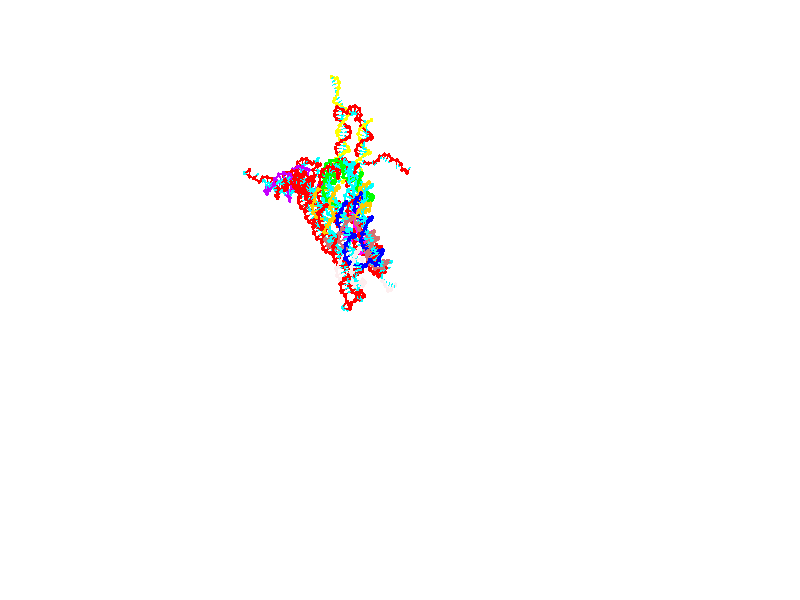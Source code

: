 // switches for output
#declare DRAW_BASES = 1; // possible values are 0, 1; only relevant for DNA ribbons
#declare DRAW_BASES_TYPE = 3; // possible values are 1, 2, 3; only relevant for DNA ribbons
#declare DRAW_FOG = 0; // set to 1 to enable fog

#include "colors.inc"

#include "transforms.inc"
background { rgb <1, 1, 1>}

#default {
   normal{
       ripples 0.25
       frequency 0.20
       turbulence 0.2
       lambda 5
   }
	finish {
		phong 0.1
		phong_size 40.
	}
}

// original window dimensions: 1024x640


// camera settings

camera {
	sky <0, 0.179814, -0.983701>
	up <0, 0.179814, -0.983701>
	right 1.6 * <1, 0, 0>
	location <25.469, 94.9851, 44.8844>
	look_at <25.469, 29.3977, 32.8955>
	direction <0, -65.5874, -11.9889>
	angle 67.0682
}


# declare cpy_camera_pos = <25.469, 94.9851, 44.8844>;
# if (DRAW_FOG = 1)
fog {
	fog_type 2
	up vnormalize(cpy_camera_pos)
	color rgbt<1,1,1,0.3>
	distance 1e-5
	fog_alt 3e-3
	fog_offset 28
}
# end


// LIGHTS

# declare lum = 6;
global_settings {
	ambient_light rgb lum * <0.05, 0.05, 0.05>
	max_trace_level 15
}# declare cpy_direct_light_amount = 0.25;
light_source
{	1000 * <-1, -1.16351, -0.803887>,
	rgb lum * cpy_direct_light_amount
	parallel
}

light_source
{	1000 * <1, 1.16351, 0.803887>,
	rgb lum * cpy_direct_light_amount
	parallel
}

// strand 0

// nucleotide -1

// particle -1
sphere {
	<4.552038, 15.178735, 15.005466> 0.250000
	pigment { color rgbt <1,0,0,0> }
	no_shadow
}
cylinder {
	<4.202171, 15.116600, 15.189130>,  <3.992251, 15.079319, 15.299329>, 0.100000
	pigment { color rgbt <1,0,0,0> }
	no_shadow
}
cylinder {
	<4.202171, 15.116600, 15.189130>,  <4.552038, 15.178735, 15.005466>, 0.100000
	pigment { color rgbt <1,0,0,0> }
	no_shadow
}

// particle -1
sphere {
	<4.202171, 15.116600, 15.189130> 0.100000
	pigment { color rgbt <1,0,0,0> }
	no_shadow
}
sphere {
	0, 1
	scale<0.080000,0.200000,0.300000>
	matrix <-0.058994, -0.906104, -0.418921,
		0.481122, -0.393504, 0.783375,
		-0.874667, -0.155337, 0.459161,
		3.939771, 15.069999, 15.326878>
	pigment { color rgbt <0,1,1,0> }
	no_shadow
}
cylinder {
	<4.429908, 14.566201, 15.545875>,  <4.552038, 15.178735, 15.005466>, 0.130000
	pigment { color rgbt <1,0,0,0> }
	no_shadow
}

// nucleotide -1

// particle -1
sphere {
	<4.429908, 14.566201, 15.545875> 0.250000
	pigment { color rgbt <1,0,0,0> }
	no_shadow
}
cylinder {
	<4.107275, 14.649798, 15.324697>,  <3.913696, 14.699957, 15.191990>, 0.100000
	pigment { color rgbt <1,0,0,0> }
	no_shadow
}
cylinder {
	<4.107275, 14.649798, 15.324697>,  <4.429908, 14.566201, 15.545875>, 0.100000
	pigment { color rgbt <1,0,0,0> }
	no_shadow
}

// particle -1
sphere {
	<4.107275, 14.649798, 15.324697> 0.100000
	pigment { color rgbt <1,0,0,0> }
	no_shadow
}
sphere {
	0, 1
	scale<0.080000,0.200000,0.300000>
	matrix <0.066512, -0.897387, -0.436202,
		-0.587369, -0.388610, 0.709915,
		-0.806581, 0.208994, -0.552945,
		3.865301, 14.712497, 15.158813>
	pigment { color rgbt <0,1,1,0> }
	no_shadow
}
cylinder {
	<5.108171, 14.854372, 15.879959>,  <4.429908, 14.566201, 15.545875>, 0.130000
	pigment { color rgbt <1,0,0,0> }
	no_shadow
}

// nucleotide -1

// particle -1
sphere {
	<5.108171, 14.854372, 15.879959> 0.250000
	pigment { color rgbt <1,0,0,0> }
	no_shadow
}
cylinder {
	<5.410302, 15.033245, 15.688331>,  <5.591580, 15.140569, 15.573354>, 0.100000
	pigment { color rgbt <1,0,0,0> }
	no_shadow
}
cylinder {
	<5.410302, 15.033245, 15.688331>,  <5.108171, 14.854372, 15.879959>, 0.100000
	pigment { color rgbt <1,0,0,0> }
	no_shadow
}

// particle -1
sphere {
	<5.410302, 15.033245, 15.688331> 0.100000
	pigment { color rgbt <1,0,0,0> }
	no_shadow
}
sphere {
	0, 1
	scale<0.080000,0.200000,0.300000>
	matrix <0.440092, 0.195547, 0.876402,
		0.485592, -0.872805, -0.049099,
		0.755327, 0.447182, -0.479071,
		5.636900, 15.167399, 15.544609>
	pigment { color rgbt <0,1,1,0> }
	no_shadow
}
cylinder {
	<5.716169, 14.164067, 16.054874>,  <5.108171, 14.854372, 15.879959>, 0.130000
	pigment { color rgbt <1,0,0,0> }
	no_shadow
}

// nucleotide -1

// particle -1
sphere {
	<5.716169, 14.164067, 16.054874> 0.250000
	pigment { color rgbt <1,0,0,0> }
	no_shadow
}
cylinder {
	<6.044503, 14.390401, 16.086016>,  <6.241504, 14.526201, 16.104700>, 0.100000
	pigment { color rgbt <1,0,0,0> }
	no_shadow
}
cylinder {
	<6.044503, 14.390401, 16.086016>,  <5.716169, 14.164067, 16.054874>, 0.100000
	pigment { color rgbt <1,0,0,0> }
	no_shadow
}

// particle -1
sphere {
	<6.044503, 14.390401, 16.086016> 0.100000
	pigment { color rgbt <1,0,0,0> }
	no_shadow
}
sphere {
	0, 1
	scale<0.080000,0.200000,0.300000>
	matrix <0.567809, -0.823151, -0.003989,
		0.061828, 0.047480, -0.996957,
		0.820835, 0.565834, 0.077854,
		6.290754, 14.560151, 16.109371>
	pigment { color rgbt <0,1,1,0> }
	no_shadow
}
cylinder {
	<6.111406, 14.060678, 15.500403>,  <5.716169, 14.164067, 16.054874>, 0.130000
	pigment { color rgbt <1,0,0,0> }
	no_shadow
}

// nucleotide -1

// particle -1
sphere {
	<6.111406, 14.060678, 15.500403> 0.250000
	pigment { color rgbt <1,0,0,0> }
	no_shadow
}
cylinder {
	<6.343111, 14.154196, 15.812761>,  <6.482134, 14.210306, 16.000175>, 0.100000
	pigment { color rgbt <1,0,0,0> }
	no_shadow
}
cylinder {
	<6.343111, 14.154196, 15.812761>,  <6.111406, 14.060678, 15.500403>, 0.100000
	pigment { color rgbt <1,0,0,0> }
	no_shadow
}

// particle -1
sphere {
	<6.343111, 14.154196, 15.812761> 0.100000
	pigment { color rgbt <1,0,0,0> }
	no_shadow
}
sphere {
	0, 1
	scale<0.080000,0.200000,0.300000>
	matrix <0.486851, -0.867580, -0.101396,
		0.653783, 0.438915, -0.616378,
		0.579262, 0.233794, 0.780895,
		6.516890, 14.224334, 16.047029>
	pigment { color rgbt <0,1,1,0> }
	no_shadow
}
cylinder {
	<6.726394, 13.731875, 15.326189>,  <6.111406, 14.060678, 15.500403>, 0.130000
	pigment { color rgbt <1,0,0,0> }
	no_shadow
}

// nucleotide -1

// particle -1
sphere {
	<6.726394, 13.731875, 15.326189> 0.250000
	pigment { color rgbt <1,0,0,0> }
	no_shadow
}
cylinder {
	<6.782029, 13.783233, 15.718958>,  <6.815410, 13.814047, 15.954619>, 0.100000
	pigment { color rgbt <1,0,0,0> }
	no_shadow
}
cylinder {
	<6.782029, 13.783233, 15.718958>,  <6.726394, 13.731875, 15.326189>, 0.100000
	pigment { color rgbt <1,0,0,0> }
	no_shadow
}

// particle -1
sphere {
	<6.782029, 13.783233, 15.718958> 0.100000
	pigment { color rgbt <1,0,0,0> }
	no_shadow
}
sphere {
	0, 1
	scale<0.080000,0.200000,0.300000>
	matrix <0.481147, -0.875416, 0.046312,
		0.865536, 0.466007, -0.183535,
		0.139087, 0.128392, 0.981922,
		6.823755, 13.821751, 16.013535>
	pigment { color rgbt <0,1,1,0> }
	no_shadow
}
cylinder {
	<7.381674, 13.414863, 15.403330>,  <6.726394, 13.731875, 15.326189>, 0.130000
	pigment { color rgbt <1,0,0,0> }
	no_shadow
}

// nucleotide -1

// particle -1
sphere {
	<7.381674, 13.414863, 15.403330> 0.250000
	pigment { color rgbt <1,0,0,0> }
	no_shadow
}
cylinder {
	<7.216702, 13.427784, 15.767497>,  <7.117720, 13.435536, 15.985997>, 0.100000
	pigment { color rgbt <1,0,0,0> }
	no_shadow
}
cylinder {
	<7.216702, 13.427784, 15.767497>,  <7.381674, 13.414863, 15.403330>, 0.100000
	pigment { color rgbt <1,0,0,0> }
	no_shadow
}

// particle -1
sphere {
	<7.216702, 13.427784, 15.767497> 0.100000
	pigment { color rgbt <1,0,0,0> }
	no_shadow
}
sphere {
	0, 1
	scale<0.080000,0.200000,0.300000>
	matrix <0.237685, -0.960941, 0.141770,
		0.879436, 0.274863, 0.388641,
		-0.412428, 0.032303, 0.910417,
		7.092974, 13.437475, 16.040623>
	pigment { color rgbt <0,1,1,0> }
	no_shadow
}
cylinder {
	<7.916392, 13.261869, 15.723976>,  <7.381674, 13.414863, 15.403330>, 0.130000
	pigment { color rgbt <1,0,0,0> }
	no_shadow
}

// nucleotide -1

// particle -1
sphere {
	<7.916392, 13.261869, 15.723976> 0.250000
	pigment { color rgbt <1,0,0,0> }
	no_shadow
}
cylinder {
	<7.608248, 13.163900, 15.959454>,  <7.423362, 13.105119, 16.100740>, 0.100000
	pigment { color rgbt <1,0,0,0> }
	no_shadow
}
cylinder {
	<7.608248, 13.163900, 15.959454>,  <7.916392, 13.261869, 15.723976>, 0.100000
	pigment { color rgbt <1,0,0,0> }
	no_shadow
}

// particle -1
sphere {
	<7.608248, 13.163900, 15.959454> 0.100000
	pigment { color rgbt <1,0,0,0> }
	no_shadow
}
sphere {
	0, 1
	scale<0.080000,0.200000,0.300000>
	matrix <0.507699, -0.794175, 0.333958,
		0.385731, 0.556146, 0.736147,
		-0.770359, -0.244923, 0.588693,
		7.377141, 13.090424, 16.136061>
	pigment { color rgbt <0,1,1,0> }
	no_shadow
}
cylinder {
	<8.176284, 13.134347, 16.457058>,  <7.916392, 13.261869, 15.723976>, 0.130000
	pigment { color rgbt <1,0,0,0> }
	no_shadow
}

// nucleotide -1

// particle -1
sphere {
	<8.176284, 13.134347, 16.457058> 0.250000
	pigment { color rgbt <1,0,0,0> }
	no_shadow
}
cylinder {
	<7.835658, 12.925700, 16.436066>,  <7.631282, 12.800512, 16.423471>, 0.100000
	pigment { color rgbt <1,0,0,0> }
	no_shadow
}
cylinder {
	<7.835658, 12.925700, 16.436066>,  <8.176284, 13.134347, 16.457058>, 0.100000
	pigment { color rgbt <1,0,0,0> }
	no_shadow
}

// particle -1
sphere {
	<7.835658, 12.925700, 16.436066> 0.100000
	pigment { color rgbt <1,0,0,0> }
	no_shadow
}
sphere {
	0, 1
	scale<0.080000,0.200000,0.300000>
	matrix <0.509514, -0.847039, 0.151393,
		-0.123421, 0.102183, 0.987080,
		-0.851565, -0.521616, -0.052479,
		7.580188, 12.769216, 16.420322>
	pigment { color rgbt <0,1,1,0> }
	no_shadow
}
cylinder {
	<8.109419, 12.742942, 17.056309>,  <8.176284, 13.134347, 16.457058>, 0.130000
	pigment { color rgbt <1,0,0,0> }
	no_shadow
}

// nucleotide -1

// particle -1
sphere {
	<8.109419, 12.742942, 17.056309> 0.250000
	pigment { color rgbt <1,0,0,0> }
	no_shadow
}
cylinder {
	<7.866036, 12.571530, 16.789133>,  <7.720006, 12.468683, 16.628828>, 0.100000
	pigment { color rgbt <1,0,0,0> }
	no_shadow
}
cylinder {
	<7.866036, 12.571530, 16.789133>,  <8.109419, 12.742942, 17.056309>, 0.100000
	pigment { color rgbt <1,0,0,0> }
	no_shadow
}

// particle -1
sphere {
	<7.866036, 12.571530, 16.789133> 0.100000
	pigment { color rgbt <1,0,0,0> }
	no_shadow
}
sphere {
	0, 1
	scale<0.080000,0.200000,0.300000>
	matrix <0.500979, -0.860175, 0.095496,
		-0.615466, -0.276518, 0.738065,
		-0.608459, -0.428529, -0.667938,
		7.683498, 12.442971, 16.588751>
	pigment { color rgbt <0,1,1,0> }
	no_shadow
}
cylinder {
	<7.972142, 12.058890, 17.223288>,  <8.109419, 12.742942, 17.056309>, 0.130000
	pigment { color rgbt <1,0,0,0> }
	no_shadow
}

// nucleotide -1

// particle -1
sphere {
	<7.972142, 12.058890, 17.223288> 0.250000
	pigment { color rgbt <1,0,0,0> }
	no_shadow
}
cylinder {
	<7.850197, 12.037890, 16.842909>,  <7.777030, 12.025290, 16.614681>, 0.100000
	pigment { color rgbt <1,0,0,0> }
	no_shadow
}
cylinder {
	<7.850197, 12.037890, 16.842909>,  <7.972142, 12.058890, 17.223288>, 0.100000
	pigment { color rgbt <1,0,0,0> }
	no_shadow
}

// particle -1
sphere {
	<7.850197, 12.037890, 16.842909> 0.100000
	pigment { color rgbt <1,0,0,0> }
	no_shadow
}
sphere {
	0, 1
	scale<0.080000,0.200000,0.300000>
	matrix <0.480708, -0.870444, -0.106054,
		-0.822179, -0.489461, 0.290604,
		-0.304864, -0.052500, -0.950948,
		7.758738, 12.022141, 16.557625>
	pigment { color rgbt <0,1,1,0> }
	no_shadow
}
cylinder {
	<7.796911, 11.374370, 17.123402>,  <7.972142, 12.058890, 17.223288>, 0.130000
	pigment { color rgbt <1,0,0,0> }
	no_shadow
}

// nucleotide -1

// particle -1
sphere {
	<7.796911, 11.374370, 17.123402> 0.250000
	pigment { color rgbt <1,0,0,0> }
	no_shadow
}
cylinder {
	<7.833451, 11.480499, 16.739473>,  <7.855376, 11.544177, 16.509115>, 0.100000
	pigment { color rgbt <1,0,0,0> }
	no_shadow
}
cylinder {
	<7.833451, 11.480499, 16.739473>,  <7.796911, 11.374370, 17.123402>, 0.100000
	pigment { color rgbt <1,0,0,0> }
	no_shadow
}

// particle -1
sphere {
	<7.833451, 11.480499, 16.739473> 0.100000
	pigment { color rgbt <1,0,0,0> }
	no_shadow
}
sphere {
	0, 1
	scale<0.080000,0.200000,0.300000>
	matrix <0.234121, -0.942557, -0.238269,
		-0.967906, -0.202949, -0.148222,
		0.091352, 0.265324, -0.959822,
		7.860857, 11.560097, 16.451527>
	pigment { color rgbt <0,1,1,0> }
	no_shadow
}
cylinder {
	<7.366986, 10.828036, 16.632204>,  <7.796911, 11.374370, 17.123402>, 0.130000
	pigment { color rgbt <1,0,0,0> }
	no_shadow
}

// nucleotide -1

// particle -1
sphere {
	<7.366986, 10.828036, 16.632204> 0.250000
	pigment { color rgbt <1,0,0,0> }
	no_shadow
}
cylinder {
	<7.685129, 10.998618, 16.459906>,  <7.876015, 11.100967, 16.356527>, 0.100000
	pigment { color rgbt <1,0,0,0> }
	no_shadow
}
cylinder {
	<7.685129, 10.998618, 16.459906>,  <7.366986, 10.828036, 16.632204>, 0.100000
	pigment { color rgbt <1,0,0,0> }
	no_shadow
}

// particle -1
sphere {
	<7.685129, 10.998618, 16.459906> 0.100000
	pigment { color rgbt <1,0,0,0> }
	no_shadow
}
sphere {
	0, 1
	scale<0.080000,0.200000,0.300000>
	matrix <0.366458, -0.904366, -0.218702,
		-0.482817, 0.016096, -0.875573,
		0.795359, 0.426454, -0.430745,
		7.923737, 11.126554, 16.330683>
	pigment { color rgbt <0,1,1,0> }
	no_shadow
}
cylinder {
	<7.513823, 10.342764, 16.152145>,  <7.366986, 10.828036, 16.632204>, 0.130000
	pigment { color rgbt <1,0,0,0> }
	no_shadow
}

// nucleotide -1

// particle -1
sphere {
	<7.513823, 10.342764, 16.152145> 0.250000
	pigment { color rgbt <1,0,0,0> }
	no_shadow
}
cylinder {
	<7.833136, 10.583570, 16.159359>,  <8.024723, 10.728053, 16.163687>, 0.100000
	pigment { color rgbt <1,0,0,0> }
	no_shadow
}
cylinder {
	<7.833136, 10.583570, 16.159359>,  <7.513823, 10.342764, 16.152145>, 0.100000
	pigment { color rgbt <1,0,0,0> }
	no_shadow
}

// particle -1
sphere {
	<7.833136, 10.583570, 16.159359> 0.100000
	pigment { color rgbt <1,0,0,0> }
	no_shadow
}
sphere {
	0, 1
	scale<0.080000,0.200000,0.300000>
	matrix <0.573942, -0.751298, -0.325795,
		-0.182584, 0.270426, -0.945268,
		0.798282, 0.602014, 0.018034,
		8.072620, 10.764174, 16.164768>
	pigment { color rgbt <0,1,1,0> }
	no_shadow
}
cylinder {
	<7.926310, 10.077395, 15.670012>,  <7.513823, 10.342764, 16.152145>, 0.130000
	pigment { color rgbt <1,0,0,0> }
	no_shadow
}

// nucleotide -1

// particle -1
sphere {
	<7.926310, 10.077395, 15.670012> 0.250000
	pigment { color rgbt <1,0,0,0> }
	no_shadow
}
cylinder {
	<8.176540, 10.311607, 15.876238>,  <8.326678, 10.452135, 15.999974>, 0.100000
	pigment { color rgbt <1,0,0,0> }
	no_shadow
}
cylinder {
	<8.176540, 10.311607, 15.876238>,  <7.926310, 10.077395, 15.670012>, 0.100000
	pigment { color rgbt <1,0,0,0> }
	no_shadow
}

// particle -1
sphere {
	<8.176540, 10.311607, 15.876238> 0.100000
	pigment { color rgbt <1,0,0,0> }
	no_shadow
}
sphere {
	0, 1
	scale<0.080000,0.200000,0.300000>
	matrix <0.758638, -0.610719, -0.226916,
		0.182000, 0.533082, -0.826256,
		0.625575, 0.585531, 0.515567,
		8.364213, 10.487267, 16.030909>
	pigment { color rgbt <0,1,1,0> }
	no_shadow
}
cylinder {
	<8.469398, 10.295914, 15.195379>,  <7.926310, 10.077395, 15.670012>, 0.130000
	pigment { color rgbt <1,0,0,0> }
	no_shadow
}

// nucleotide -1

// particle -1
sphere {
	<8.469398, 10.295914, 15.195379> 0.250000
	pigment { color rgbt <1,0,0,0> }
	no_shadow
}
cylinder {
	<8.632104, 10.290879, 15.560758>,  <8.729728, 10.287858, 15.779984>, 0.100000
	pigment { color rgbt <1,0,0,0> }
	no_shadow
}
cylinder {
	<8.632104, 10.290879, 15.560758>,  <8.469398, 10.295914, 15.195379>, 0.100000
	pigment { color rgbt <1,0,0,0> }
	no_shadow
}

// particle -1
sphere {
	<8.632104, 10.290879, 15.560758> 0.100000
	pigment { color rgbt <1,0,0,0> }
	no_shadow
}
sphere {
	0, 1
	scale<0.080000,0.200000,0.300000>
	matrix <0.842753, -0.380739, -0.380533,
		0.352574, 0.924597, -0.144264,
		0.406767, -0.012587, 0.913445,
		8.754134, 10.287103, 15.834791>
	pigment { color rgbt <0,1,1,0> }
	no_shadow
}
cylinder {
	<9.095249, 10.596133, 15.151700>,  <8.469398, 10.295914, 15.195379>, 0.130000
	pigment { color rgbt <1,0,0,0> }
	no_shadow
}

// nucleotide -1

// particle -1
sphere {
	<9.095249, 10.596133, 15.151700> 0.250000
	pigment { color rgbt <1,0,0,0> }
	no_shadow
}
cylinder {
	<9.147556, 10.394197, 15.493000>,  <9.178941, 10.273036, 15.697781>, 0.100000
	pigment { color rgbt <1,0,0,0> }
	no_shadow
}
cylinder {
	<9.147556, 10.394197, 15.493000>,  <9.095249, 10.596133, 15.151700>, 0.100000
	pigment { color rgbt <1,0,0,0> }
	no_shadow
}

// particle -1
sphere {
	<9.147556, 10.394197, 15.493000> 0.100000
	pigment { color rgbt <1,0,0,0> }
	no_shadow
}
sphere {
	0, 1
	scale<0.080000,0.200000,0.300000>
	matrix <0.903486, -0.293658, -0.312214,
		0.408182, 0.811727, 0.417715,
		0.130767, -0.504840, 0.853250,
		9.186787, 10.242745, 15.748975>
	pigment { color rgbt <0,1,1,0> }
	no_shadow
}
cylinder {
	<9.822814, 10.677074, 15.303433>,  <9.095249, 10.596133, 15.151700>, 0.130000
	pigment { color rgbt <1,0,0,0> }
	no_shadow
}

// nucleotide -1

// particle -1
sphere {
	<9.822814, 10.677074, 15.303433> 0.250000
	pigment { color rgbt <1,0,0,0> }
	no_shadow
}
cylinder {
	<9.694335, 10.354902, 15.502678>,  <9.617248, 10.161599, 15.622225>, 0.100000
	pigment { color rgbt <1,0,0,0> }
	no_shadow
}
cylinder {
	<9.694335, 10.354902, 15.502678>,  <9.822814, 10.677074, 15.303433>, 0.100000
	pigment { color rgbt <1,0,0,0> }
	no_shadow
}

// particle -1
sphere {
	<9.694335, 10.354902, 15.502678> 0.100000
	pigment { color rgbt <1,0,0,0> }
	no_shadow
}
sphere {
	0, 1
	scale<0.080000,0.200000,0.300000>
	matrix <0.903380, -0.418407, -0.094026,
		0.284144, 0.419782, 0.862001,
		-0.321197, -0.805431, 0.498110,
		9.597976, 10.113273, 15.652111>
	pigment { color rgbt <0,1,1,0> }
	no_shadow
}
cylinder {
	<10.316024, 10.423132, 15.944417>,  <9.822814, 10.677074, 15.303433>, 0.130000
	pigment { color rgbt <1,0,0,0> }
	no_shadow
}

// nucleotide -1

// particle -1
sphere {
	<10.316024, 10.423132, 15.944417> 0.250000
	pigment { color rgbt <1,0,0,0> }
	no_shadow
}
cylinder {
	<10.119690, 10.096970, 15.821651>,  <10.001889, 9.901273, 15.747993>, 0.100000
	pigment { color rgbt <1,0,0,0> }
	no_shadow
}
cylinder {
	<10.119690, 10.096970, 15.821651>,  <10.316024, 10.423132, 15.944417>, 0.100000
	pigment { color rgbt <1,0,0,0> }
	no_shadow
}

// particle -1
sphere {
	<10.119690, 10.096970, 15.821651> 0.100000
	pigment { color rgbt <1,0,0,0> }
	no_shadow
}
sphere {
	0, 1
	scale<0.080000,0.200000,0.300000>
	matrix <0.868218, -0.487148, -0.094255,
		-0.072657, -0.312732, 0.947058,
		-0.490835, -0.815405, -0.306914,
		9.972440, 9.852348, 15.729577>
	pigment { color rgbt <0,1,1,0> }
	no_shadow
}
cylinder {
	<10.674714, 9.834237, 16.113159>,  <10.316024, 10.423132, 15.944417>, 0.130000
	pigment { color rgbt <1,0,0,0> }
	no_shadow
}

// nucleotide -1

// particle -1
sphere {
	<10.674714, 9.834237, 16.113159> 0.250000
	pigment { color rgbt <1,0,0,0> }
	no_shadow
}
cylinder {
	<10.415030, 9.644675, 15.875188>,  <10.259218, 9.530938, 15.732406>, 0.100000
	pigment { color rgbt <1,0,0,0> }
	no_shadow
}
cylinder {
	<10.415030, 9.644675, 15.875188>,  <10.674714, 9.834237, 16.113159>, 0.100000
	pigment { color rgbt <1,0,0,0> }
	no_shadow
}

// particle -1
sphere {
	<10.415030, 9.644675, 15.875188> 0.100000
	pigment { color rgbt <1,0,0,0> }
	no_shadow
}
sphere {
	0, 1
	scale<0.080000,0.200000,0.300000>
	matrix <0.733797, -0.596080, -0.325930,
		-0.200164, -0.648153, 0.734733,
		-0.649212, -0.473905, -0.594927,
		10.220266, 9.502503, 15.696710>
	pigment { color rgbt <0,1,1,0> }
	no_shadow
}
cylinder {
	<10.736566, 9.067433, 16.252674>,  <10.674714, 9.834237, 16.113159>, 0.130000
	pigment { color rgbt <1,0,0,0> }
	no_shadow
}

// nucleotide -1

// particle -1
sphere {
	<10.736566, 9.067433, 16.252674> 0.250000
	pigment { color rgbt <1,0,0,0> }
	no_shadow
}
cylinder {
	<10.569795, 9.124581, 15.893618>,  <10.469732, 9.158871, 15.678184>, 0.100000
	pigment { color rgbt <1,0,0,0> }
	no_shadow
}
cylinder {
	<10.569795, 9.124581, 15.893618>,  <10.736566, 9.067433, 16.252674>, 0.100000
	pigment { color rgbt <1,0,0,0> }
	no_shadow
}

// particle -1
sphere {
	<10.569795, 9.124581, 15.893618> 0.100000
	pigment { color rgbt <1,0,0,0> }
	no_shadow
}
sphere {
	0, 1
	scale<0.080000,0.200000,0.300000>
	matrix <0.618811, -0.678743, -0.395451,
		-0.665765, -0.720345, 0.194578,
		-0.416929, 0.142870, -0.897640,
		10.444716, 9.167442, 15.624326>
	pigment { color rgbt <0,1,1,0> }
	no_shadow
}
cylinder {
	<10.577874, 8.454589, 15.996103>,  <10.736566, 9.067433, 16.252674>, 0.130000
	pigment { color rgbt <1,0,0,0> }
	no_shadow
}

// nucleotide -1

// particle -1
sphere {
	<10.577874, 8.454589, 15.996103> 0.250000
	pigment { color rgbt <1,0,0,0> }
	no_shadow
}
cylinder {
	<10.572943, 8.693305, 15.675182>,  <10.569984, 8.836535, 15.482630>, 0.100000
	pigment { color rgbt <1,0,0,0> }
	no_shadow
}
cylinder {
	<10.572943, 8.693305, 15.675182>,  <10.577874, 8.454589, 15.996103>, 0.100000
	pigment { color rgbt <1,0,0,0> }
	no_shadow
}

// particle -1
sphere {
	<10.572943, 8.693305, 15.675182> 0.100000
	pigment { color rgbt <1,0,0,0> }
	no_shadow
}
sphere {
	0, 1
	scale<0.080000,0.200000,0.300000>
	matrix <0.588205, -0.644527, -0.488467,
		-0.808618, -0.477940, -0.343089,
		-0.012328, 0.596790, -0.802303,
		10.569244, 8.872342, 15.434491>
	pigment { color rgbt <0,1,1,0> }
	no_shadow
}
cylinder {
	<10.579887, 7.944663, 15.396602>,  <10.577874, 8.454589, 15.996103>, 0.130000
	pigment { color rgbt <1,0,0,0> }
	no_shadow
}

// nucleotide -1

// particle -1
sphere {
	<10.579887, 7.944663, 15.396602> 0.250000
	pigment { color rgbt <1,0,0,0> }
	no_shadow
}
cylinder {
	<10.730638, 8.292280, 15.268398>,  <10.821088, 8.500851, 15.191476>, 0.100000
	pigment { color rgbt <1,0,0,0> }
	no_shadow
}
cylinder {
	<10.730638, 8.292280, 15.268398>,  <10.579887, 7.944663, 15.396602>, 0.100000
	pigment { color rgbt <1,0,0,0> }
	no_shadow
}

// particle -1
sphere {
	<10.730638, 8.292280, 15.268398> 0.100000
	pigment { color rgbt <1,0,0,0> }
	no_shadow
}
sphere {
	0, 1
	scale<0.080000,0.200000,0.300000>
	matrix <0.725346, -0.492092, -0.481371,
		-0.576053, -0.051063, -0.815816,
		0.376877, 0.869044, -0.320509,
		10.843700, 8.552994, 15.172246>
	pigment { color rgbt <0,1,1,0> }
	no_shadow
}
cylinder {
	<10.933260, 7.694724, 14.843513>,  <10.579887, 7.944663, 15.396602>, 0.130000
	pigment { color rgbt <1,0,0,0> }
	no_shadow
}

// nucleotide -1

// particle -1
sphere {
	<10.933260, 7.694724, 14.843513> 0.250000
	pigment { color rgbt <1,0,0,0> }
	no_shadow
}
cylinder {
	<11.081926, 8.064226, 14.880479>,  <11.171126, 8.285928, 14.902658>, 0.100000
	pigment { color rgbt <1,0,0,0> }
	no_shadow
}
cylinder {
	<11.081926, 8.064226, 14.880479>,  <10.933260, 7.694724, 14.843513>, 0.100000
	pigment { color rgbt <1,0,0,0> }
	no_shadow
}

// particle -1
sphere {
	<11.081926, 8.064226, 14.880479> 0.100000
	pigment { color rgbt <1,0,0,0> }
	no_shadow
}
sphere {
	0, 1
	scale<0.080000,0.200000,0.300000>
	matrix <0.769611, -0.250909, -0.587148,
		-0.519194, 0.289346, -0.804187,
		0.371666, 0.923755, 0.092414,
		11.193426, 8.341352, 14.908203>
	pigment { color rgbt <0,1,1,0> }
	no_shadow
}
cylinder {
	<11.261965, 7.868128, 14.188582>,  <10.933260, 7.694724, 14.843513>, 0.130000
	pigment { color rgbt <1,0,0,0> }
	no_shadow
}

// nucleotide -1

// particle -1
sphere {
	<11.261965, 7.868128, 14.188582> 0.250000
	pigment { color rgbt <1,0,0,0> }
	no_shadow
}
cylinder {
	<11.422464, 8.123030, 14.451765>,  <11.518764, 8.275970, 14.609674>, 0.100000
	pigment { color rgbt <1,0,0,0> }
	no_shadow
}
cylinder {
	<11.422464, 8.123030, 14.451765>,  <11.261965, 7.868128, 14.188582>, 0.100000
	pigment { color rgbt <1,0,0,0> }
	no_shadow
}

// particle -1
sphere {
	<11.422464, 8.123030, 14.451765> 0.100000
	pigment { color rgbt <1,0,0,0> }
	no_shadow
}
sphere {
	0, 1
	scale<0.080000,0.200000,0.300000>
	matrix <0.897013, -0.127994, -0.423067,
		-0.185386, 0.759951, -0.622982,
		0.401248, 0.637253, 0.657957,
		11.542839, 8.314206, 14.649152>
	pigment { color rgbt <0,1,1,0> }
	no_shadow
}
cylinder {
	<11.779092, 8.343991, 13.781439>,  <11.261965, 7.868128, 14.188582>, 0.130000
	pigment { color rgbt <1,0,0,0> }
	no_shadow
}

// nucleotide -1

// particle -1
sphere {
	<11.779092, 8.343991, 13.781439> 0.250000
	pigment { color rgbt <1,0,0,0> }
	no_shadow
}
cylinder {
	<11.850090, 8.335147, 14.174988>,  <11.892689, 8.329841, 14.411118>, 0.100000
	pigment { color rgbt <1,0,0,0> }
	no_shadow
}
cylinder {
	<11.850090, 8.335147, 14.174988>,  <11.779092, 8.343991, 13.781439>, 0.100000
	pigment { color rgbt <1,0,0,0> }
	no_shadow
}

// particle -1
sphere {
	<11.850090, 8.335147, 14.174988> 0.100000
	pigment { color rgbt <1,0,0,0> }
	no_shadow
}
sphere {
	0, 1
	scale<0.080000,0.200000,0.300000>
	matrix <0.945236, -0.274424, -0.176693,
		0.273905, 0.961355, -0.027809,
		0.177496, -0.022111, 0.983873,
		11.903339, 8.328513, 14.470150>
	pigment { color rgbt <0,1,1,0> }
	no_shadow
}
cylinder {
	<12.481348, 8.616898, 13.795065>,  <11.779092, 8.343991, 13.781439>, 0.130000
	pigment { color rgbt <1,0,0,0> }
	no_shadow
}

// nucleotide -1

// particle -1
sphere {
	<12.481348, 8.616898, 13.795065> 0.250000
	pigment { color rgbt <1,0,0,0> }
	no_shadow
}
cylinder {
	<12.391544, 8.374234, 14.100106>,  <12.337662, 8.228637, 14.283131>, 0.100000
	pigment { color rgbt <1,0,0,0> }
	no_shadow
}
cylinder {
	<12.391544, 8.374234, 14.100106>,  <12.481348, 8.616898, 13.795065>, 0.100000
	pigment { color rgbt <1,0,0,0> }
	no_shadow
}

// particle -1
sphere {
	<12.391544, 8.374234, 14.100106> 0.100000
	pigment { color rgbt <1,0,0,0> }
	no_shadow
}
sphere {
	0, 1
	scale<0.080000,0.200000,0.300000>
	matrix <0.956771, -0.285713, 0.054385,
		0.184892, 0.741846, 0.644577,
		-0.224509, -0.606658, 0.762602,
		12.324191, 8.192237, 14.328887>
	pigment { color rgbt <0,1,1,0> }
	no_shadow
}
cylinder {
	<12.333516, 9.288496, 13.655276>,  <12.481348, 8.616898, 13.795065>, 0.130000
	pigment { color rgbt <1,0,0,0> }
	no_shadow
}

// nucleotide -1

// particle -1
sphere {
	<12.333516, 9.288496, 13.655276> 0.250000
	pigment { color rgbt <1,0,0,0> }
	no_shadow
}
cylinder {
	<12.706615, 9.157887, 13.594137>,  <12.930475, 9.079521, 13.557454>, 0.100000
	pigment { color rgbt <1,0,0,0> }
	no_shadow
}
cylinder {
	<12.706615, 9.157887, 13.594137>,  <12.333516, 9.288496, 13.655276>, 0.100000
	pigment { color rgbt <1,0,0,0> }
	no_shadow
}

// particle -1
sphere {
	<12.706615, 9.157887, 13.594137> 0.100000
	pigment { color rgbt <1,0,0,0> }
	no_shadow
}
sphere {
	0, 1
	scale<0.080000,0.200000,0.300000>
	matrix <0.120021, 0.681002, -0.722379,
		0.339963, 0.655453, 0.674393,
		0.932749, -0.326523, -0.152847,
		12.986440, 9.059930, 13.548283>
	pigment { color rgbt <0,1,1,0> }
	no_shadow
}
cylinder {
	<12.840738, 9.827594, 13.790951>,  <12.333516, 9.288496, 13.655276>, 0.130000
	pigment { color rgbt <1,0,0,0> }
	no_shadow
}

// nucleotide -1

// particle -1
sphere {
	<12.840738, 9.827594, 13.790951> 0.250000
	pigment { color rgbt <1,0,0,0> }
	no_shadow
}
cylinder {
	<13.032288, 9.584067, 13.537962>,  <13.147218, 9.437951, 13.386168>, 0.100000
	pigment { color rgbt <1,0,0,0> }
	no_shadow
}
cylinder {
	<13.032288, 9.584067, 13.537962>,  <12.840738, 9.827594, 13.790951>, 0.100000
	pigment { color rgbt <1,0,0,0> }
	no_shadow
}

// particle -1
sphere {
	<13.032288, 9.584067, 13.537962> 0.100000
	pigment { color rgbt <1,0,0,0> }
	no_shadow
}
sphere {
	0, 1
	scale<0.080000,0.200000,0.300000>
	matrix <0.132125, 0.762229, -0.633680,
		0.867884, 0.219888, 0.445451,
		0.478874, -0.608816, -0.632473,
		13.175950, 9.401423, 13.348220>
	pigment { color rgbt <0,1,1,0> }
	no_shadow
}
cylinder {
	<12.575297, 10.020989, 13.084157>,  <12.840738, 9.827594, 13.790951>, 0.130000
	pigment { color rgbt <1,0,0,0> }
	no_shadow
}

// nucleotide -1

// particle -1
sphere {
	<12.575297, 10.020989, 13.084157> 0.250000
	pigment { color rgbt <1,0,0,0> }
	no_shadow
}
cylinder {
	<12.974339, 10.031682, 13.109685>,  <13.213763, 10.038097, 13.125002>, 0.100000
	pigment { color rgbt <1,0,0,0> }
	no_shadow
}
cylinder {
	<12.974339, 10.031682, 13.109685>,  <12.575297, 10.020989, 13.084157>, 0.100000
	pigment { color rgbt <1,0,0,0> }
	no_shadow
}

// particle -1
sphere {
	<12.974339, 10.031682, 13.109685> 0.100000
	pigment { color rgbt <1,0,0,0> }
	no_shadow
}
sphere {
	0, 1
	scale<0.080000,0.200000,0.300000>
	matrix <0.043865, -0.957659, -0.284543,
		0.053512, 0.286660, -0.956537,
		0.997603, 0.026732, 0.063821,
		13.273620, 10.039701, 13.128831>
	pigment { color rgbt <0,1,1,0> }
	no_shadow
}
cylinder {
	<13.069201, 9.790864, 12.419511>,  <12.575297, 10.020989, 13.084157>, 0.130000
	pigment { color rgbt <1,0,0,0> }
	no_shadow
}

// nucleotide -1

// particle -1
sphere {
	<13.069201, 9.790864, 12.419511> 0.250000
	pigment { color rgbt <1,0,0,0> }
	no_shadow
}
cylinder {
	<13.205319, 9.731736, 12.790961>,  <13.286991, 9.696259, 13.013831>, 0.100000
	pigment { color rgbt <1,0,0,0> }
	no_shadow
}
cylinder {
	<13.205319, 9.731736, 12.790961>,  <13.069201, 9.790864, 12.419511>, 0.100000
	pigment { color rgbt <1,0,0,0> }
	no_shadow
}

// particle -1
sphere {
	<13.205319, 9.731736, 12.790961> 0.100000
	pigment { color rgbt <1,0,0,0> }
	no_shadow
}
sphere {
	0, 1
	scale<0.080000,0.200000,0.300000>
	matrix <-0.014344, -0.988268, -0.152057,
		0.940208, 0.038424, -0.338426,
		0.340298, -0.147820, 0.928626,
		13.307409, 9.687390, 13.069550>
	pigment { color rgbt <0,1,1,0> }
	no_shadow
}
cylinder {
	<13.594036, 9.437032, 12.125462>,  <13.069201, 9.790864, 12.419511>, 0.130000
	pigment { color rgbt <1,0,0,0> }
	no_shadow
}

// nucleotide -1

// particle -1
sphere {
	<13.594036, 9.437032, 12.125462> 0.250000
	pigment { color rgbt <1,0,0,0> }
	no_shadow
}
cylinder {
	<13.256276, 9.561994, 11.951385>,  <13.053620, 9.636971, 11.846938>, 0.100000
	pigment { color rgbt <1,0,0,0> }
	no_shadow
}
cylinder {
	<13.256276, 9.561994, 11.951385>,  <13.594036, 9.437032, 12.125462>, 0.100000
	pigment { color rgbt <1,0,0,0> }
	no_shadow
}

// particle -1
sphere {
	<13.256276, 9.561994, 11.951385> 0.100000
	pigment { color rgbt <1,0,0,0> }
	no_shadow
}
sphere {
	0, 1
	scale<0.080000,0.200000,0.300000>
	matrix <0.183662, -0.594311, -0.782983,
		-0.503246, -0.741080, 0.444460,
		-0.844400, 0.312403, -0.435193,
		13.002956, 9.655715, 11.820827>
	pigment { color rgbt <0,1,1,0> }
	no_shadow
}
cylinder {
	<13.142720, 8.691695, 11.980685>,  <13.594036, 9.437032, 12.125462>, 0.130000
	pigment { color rgbt <1,0,0,0> }
	no_shadow
}

// nucleotide -1

// particle -1
sphere {
	<13.142720, 8.691695, 11.980685> 0.250000
	pigment { color rgbt <1,0,0,0> }
	no_shadow
}
cylinder {
	<13.127302, 9.015475, 11.746317>,  <13.118052, 9.209743, 11.605696>, 0.100000
	pigment { color rgbt <1,0,0,0> }
	no_shadow
}
cylinder {
	<13.127302, 9.015475, 11.746317>,  <13.142720, 8.691695, 11.980685>, 0.100000
	pigment { color rgbt <1,0,0,0> }
	no_shadow
}

// particle -1
sphere {
	<13.127302, 9.015475, 11.746317> 0.100000
	pigment { color rgbt <1,0,0,0> }
	no_shadow
}
sphere {
	0, 1
	scale<0.080000,0.200000,0.300000>
	matrix <0.278231, -0.554475, -0.784311,
		-0.959741, -0.193252, -0.203842,
		-0.038545, 0.809451, -0.585921,
		13.115739, 9.258310, 11.570540>
	pigment { color rgbt <0,1,1,0> }
	no_shadow
}
cylinder {
	<12.601997, 8.702793, 11.493065>,  <13.142720, 8.691695, 11.980685>, 0.130000
	pigment { color rgbt <1,0,0,0> }
	no_shadow
}

// nucleotide -1

// particle -1
sphere {
	<12.601997, 8.702793, 11.493065> 0.250000
	pigment { color rgbt <1,0,0,0> }
	no_shadow
}
cylinder {
	<12.920180, 8.885346, 11.333586>,  <13.111091, 8.994879, 11.237898>, 0.100000
	pigment { color rgbt <1,0,0,0> }
	no_shadow
}
cylinder {
	<12.920180, 8.885346, 11.333586>,  <12.601997, 8.702793, 11.493065>, 0.100000
	pigment { color rgbt <1,0,0,0> }
	no_shadow
}

// particle -1
sphere {
	<12.920180, 8.885346, 11.333586> 0.100000
	pigment { color rgbt <1,0,0,0> }
	no_shadow
}
sphere {
	0, 1
	scale<0.080000,0.200000,0.300000>
	matrix <0.138216, -0.777199, -0.613888,
		-0.590036, 0.433215, -0.681309,
		0.795458, 0.456384, -0.398698,
		13.158817, 9.022262, 11.213976>
	pigment { color rgbt <0,1,1,0> }
	no_shadow
}
cylinder {
	<12.307951, 9.186676, 11.990792>,  <12.601997, 8.702793, 11.493065>, 0.130000
	pigment { color rgbt <1,0,0,0> }
	no_shadow
}

// nucleotide -1

// particle -1
sphere {
	<12.307951, 9.186676, 11.990792> 0.250000
	pigment { color rgbt <1,0,0,0> }
	no_shadow
}
cylinder {
	<11.932520, 9.177143, 11.853095>,  <11.707261, 9.171423, 11.770476>, 0.100000
	pigment { color rgbt <1,0,0,0> }
	no_shadow
}
cylinder {
	<11.932520, 9.177143, 11.853095>,  <12.307951, 9.186676, 11.990792>, 0.100000
	pigment { color rgbt <1,0,0,0> }
	no_shadow
}

// particle -1
sphere {
	<11.932520, 9.177143, 11.853095> 0.100000
	pigment { color rgbt <1,0,0,0> }
	no_shadow
}
sphere {
	0, 1
	scale<0.080000,0.200000,0.300000>
	matrix <-0.261005, 0.701590, 0.663059,
		0.225716, 0.712182, -0.664717,
		-0.938578, -0.023832, -0.344243,
		11.650947, 9.169993, 11.749822>
	pigment { color rgbt <0,1,1,0> }
	no_shadow
}
cylinder {
	<12.114127, 9.792236, 11.916485>,  <12.307951, 9.186676, 11.990792>, 0.130000
	pigment { color rgbt <1,0,0,0> }
	no_shadow
}

// nucleotide -1

// particle -1
sphere {
	<12.114127, 9.792236, 11.916485> 0.250000
	pigment { color rgbt <1,0,0,0> }
	no_shadow
}
cylinder {
	<11.764428, 9.607675, 11.976878>,  <11.554608, 9.496938, 12.013114>, 0.100000
	pigment { color rgbt <1,0,0,0> }
	no_shadow
}
cylinder {
	<11.764428, 9.607675, 11.976878>,  <12.114127, 9.792236, 11.916485>, 0.100000
	pigment { color rgbt <1,0,0,0> }
	no_shadow
}

// particle -1
sphere {
	<11.764428, 9.607675, 11.976878> 0.100000
	pigment { color rgbt <1,0,0,0> }
	no_shadow
}
sphere {
	0, 1
	scale<0.080000,0.200000,0.300000>
	matrix <-0.243669, 0.686025, 0.685562,
		-0.419900, 0.562561, -0.712186,
		-0.874248, -0.461405, 0.150984,
		11.502153, 9.469254, 12.022173>
	pigment { color rgbt <0,1,1,0> }
	no_shadow
}
cylinder {
	<11.625768, 10.309543, 11.723187>,  <12.114127, 9.792236, 11.916485>, 0.130000
	pigment { color rgbt <1,0,0,0> }
	no_shadow
}

// nucleotide -1

// particle -1
sphere {
	<11.625768, 10.309543, 11.723187> 0.250000
	pigment { color rgbt <1,0,0,0> }
	no_shadow
}
cylinder {
	<11.469963, 10.047857, 11.982506>,  <11.376480, 9.890846, 12.138097>, 0.100000
	pigment { color rgbt <1,0,0,0> }
	no_shadow
}
cylinder {
	<11.469963, 10.047857, 11.982506>,  <11.625768, 10.309543, 11.723187>, 0.100000
	pigment { color rgbt <1,0,0,0> }
	no_shadow
}

// particle -1
sphere {
	<11.469963, 10.047857, 11.982506> 0.100000
	pigment { color rgbt <1,0,0,0> }
	no_shadow
}
sphere {
	0, 1
	scale<0.080000,0.200000,0.300000>
	matrix <-0.060412, 0.720519, 0.690799,
		-0.919038, 0.229910, -0.320173,
		-0.389512, -0.654213, 0.648295,
		11.353109, 9.851593, 12.176994>
	pigment { color rgbt <0,1,1,0> }
	no_shadow
}
cylinder {
	<11.051036, 10.633003, 11.897646>,  <11.625768, 10.309543, 11.723187>, 0.130000
	pigment { color rgbt <1,0,0,0> }
	no_shadow
}

// nucleotide -1

// particle -1
sphere {
	<11.051036, 10.633003, 11.897646> 0.250000
	pigment { color rgbt <1,0,0,0> }
	no_shadow
}
cylinder {
	<11.089553, 10.358523, 12.186051>,  <11.112663, 10.193835, 12.359095>, 0.100000
	pigment { color rgbt <1,0,0,0> }
	no_shadow
}
cylinder {
	<11.089553, 10.358523, 12.186051>,  <11.051036, 10.633003, 11.897646>, 0.100000
	pigment { color rgbt <1,0,0,0> }
	no_shadow
}

// particle -1
sphere {
	<11.089553, 10.358523, 12.186051> 0.100000
	pigment { color rgbt <1,0,0,0> }
	no_shadow
}
sphere {
	0, 1
	scale<0.080000,0.200000,0.300000>
	matrix <-0.200012, 0.696263, 0.689356,
		-0.975050, -0.210592, -0.070202,
		0.096293, -0.686198, 0.721012,
		11.118441, 10.152664, 12.402355>
	pigment { color rgbt <0,1,1,0> }
	no_shadow
}
cylinder {
	<10.414428, 10.664048, 12.313531>,  <11.051036, 10.633003, 11.897646>, 0.130000
	pigment { color rgbt <1,0,0,0> }
	no_shadow
}

// nucleotide -1

// particle -1
sphere {
	<10.414428, 10.664048, 12.313531> 0.250000
	pigment { color rgbt <1,0,0,0> }
	no_shadow
}
cylinder {
	<10.724827, 10.527963, 12.525976>,  <10.911066, 10.446311, 12.653443>, 0.100000
	pigment { color rgbt <1,0,0,0> }
	no_shadow
}
cylinder {
	<10.724827, 10.527963, 12.525976>,  <10.414428, 10.664048, 12.313531>, 0.100000
	pigment { color rgbt <1,0,0,0> }
	no_shadow
}

// particle -1
sphere {
	<10.724827, 10.527963, 12.525976> 0.100000
	pigment { color rgbt <1,0,0,0> }
	no_shadow
}
sphere {
	0, 1
	scale<0.080000,0.200000,0.300000>
	matrix <-0.190385, 0.676436, 0.711469,
		-0.601316, -0.653214, 0.460141,
		0.775998, -0.340214, 0.531114,
		10.957626, 10.425899, 12.685310>
	pigment { color rgbt <0,1,1,0> }
	no_shadow
}
cylinder {
	<10.123519, 10.546528, 13.087914>,  <10.414428, 10.664048, 12.313531>, 0.130000
	pigment { color rgbt <1,0,0,0> }
	no_shadow
}

// nucleotide -1

// particle -1
sphere {
	<10.123519, 10.546528, 13.087914> 0.250000
	pigment { color rgbt <1,0,0,0> }
	no_shadow
}
cylinder {
	<10.519912, 10.548835, 13.141464>,  <10.757748, 10.550220, 13.173594>, 0.100000
	pigment { color rgbt <1,0,0,0> }
	no_shadow
}
cylinder {
	<10.519912, 10.548835, 13.141464>,  <10.123519, 10.546528, 13.087914>, 0.100000
	pigment { color rgbt <1,0,0,0> }
	no_shadow
}

// particle -1
sphere {
	<10.519912, 10.548835, 13.141464> 0.100000
	pigment { color rgbt <1,0,0,0> }
	no_shadow
}
sphere {
	0, 1
	scale<0.080000,0.200000,0.300000>
	matrix <-0.125639, 0.387344, 0.913334,
		-0.046588, -0.921917, 0.384575,
		0.990981, 0.005767, 0.133875,
		10.817206, 10.550565, 13.181626>
	pigment { color rgbt <0,1,1,0> }
	no_shadow
}
cylinder {
	<10.072112, 10.338901, 13.745950>,  <10.123519, 10.546528, 13.087914>, 0.130000
	pigment { color rgbt <1,0,0,0> }
	no_shadow
}

// nucleotide -1

// particle -1
sphere {
	<10.072112, 10.338901, 13.745950> 0.250000
	pigment { color rgbt <1,0,0,0> }
	no_shadow
}
cylinder {
	<10.449888, 10.463614, 13.704330>,  <10.676554, 10.538442, 13.679359>, 0.100000
	pigment { color rgbt <1,0,0,0> }
	no_shadow
}
cylinder {
	<10.449888, 10.463614, 13.704330>,  <10.072112, 10.338901, 13.745950>, 0.100000
	pigment { color rgbt <1,0,0,0> }
	no_shadow
}

// particle -1
sphere {
	<10.449888, 10.463614, 13.704330> 0.100000
	pigment { color rgbt <1,0,0,0> }
	no_shadow
}
sphere {
	0, 1
	scale<0.080000,0.200000,0.300000>
	matrix <-0.009621, 0.342642, 0.939417,
		0.328527, -0.886227, 0.326606,
		0.944446, 0.311765, -0.104041,
		10.733220, 10.557148, 13.673117>
	pigment { color rgbt <0,1,1,0> }
	no_shadow
}
cylinder {
	<10.503097, 10.212524, 14.409575>,  <10.072112, 10.338901, 13.745950>, 0.130000
	pigment { color rgbt <1,0,0,0> }
	no_shadow
}

// nucleotide -1

// particle -1
sphere {
	<10.503097, 10.212524, 14.409575> 0.250000
	pigment { color rgbt <1,0,0,0> }
	no_shadow
}
cylinder {
	<10.651342, 10.510233, 14.187330>,  <10.740290, 10.688858, 14.053983>, 0.100000
	pigment { color rgbt <1,0,0,0> }
	no_shadow
}
cylinder {
	<10.651342, 10.510233, 14.187330>,  <10.503097, 10.212524, 14.409575>, 0.100000
	pigment { color rgbt <1,0,0,0> }
	no_shadow
}

// particle -1
sphere {
	<10.651342, 10.510233, 14.187330> 0.100000
	pigment { color rgbt <1,0,0,0> }
	no_shadow
}
sphere {
	0, 1
	scale<0.080000,0.200000,0.300000>
	matrix <0.131751, 0.550036, 0.824683,
		0.919395, -0.378841, 0.105792,
		0.370614, 0.744271, -0.555613,
		10.762527, 10.733514, 14.020646>
	pigment { color rgbt <0,1,1,0> }
	no_shadow
}
cylinder {
	<10.941587, 10.616320, 14.874125>,  <10.503097, 10.212524, 14.409575>, 0.130000
	pigment { color rgbt <1,0,0,0> }
	no_shadow
}

// nucleotide -1

// particle -1
sphere {
	<10.941587, 10.616320, 14.874125> 0.250000
	pigment { color rgbt <1,0,0,0> }
	no_shadow
}
cylinder {
	<10.872893, 10.866045, 14.569300>,  <10.831677, 11.015880, 14.386404>, 0.100000
	pigment { color rgbt <1,0,0,0> }
	no_shadow
}
cylinder {
	<10.872893, 10.866045, 14.569300>,  <10.941587, 10.616320, 14.874125>, 0.100000
	pigment { color rgbt <1,0,0,0> }
	no_shadow
}

// particle -1
sphere {
	<10.872893, 10.866045, 14.569300> 0.100000
	pigment { color rgbt <1,0,0,0> }
	no_shadow
}
sphere {
	0, 1
	scale<0.080000,0.200000,0.300000>
	matrix <-0.107553, 0.757050, 0.644443,
		0.979255, 0.192635, -0.062865,
		-0.171734, 0.624313, -0.762064,
		10.821373, 11.053339, 14.340681>
	pigment { color rgbt <0,1,1,0> }
	no_shadow
}
cylinder {
	<11.231216, 11.240975, 15.056142>,  <10.941587, 10.616320, 14.874125>, 0.130000
	pigment { color rgbt <1,0,0,0> }
	no_shadow
}

// nucleotide -1

// particle -1
sphere {
	<11.231216, 11.240975, 15.056142> 0.250000
	pigment { color rgbt <1,0,0,0> }
	no_shadow
}
cylinder {
	<10.961943, 11.350336, 14.781311>,  <10.800379, 11.415953, 14.616412>, 0.100000
	pigment { color rgbt <1,0,0,0> }
	no_shadow
}
cylinder {
	<10.961943, 11.350336, 14.781311>,  <11.231216, 11.240975, 15.056142>, 0.100000
	pigment { color rgbt <1,0,0,0> }
	no_shadow
}

// particle -1
sphere {
	<10.961943, 11.350336, 14.781311> 0.100000
	pigment { color rgbt <1,0,0,0> }
	no_shadow
}
sphere {
	0, 1
	scale<0.080000,0.200000,0.300000>
	matrix <-0.133665, 0.868848, 0.476693,
		0.727294, 0.412741, -0.548350,
		-0.673184, 0.273401, -0.687077,
		10.759988, 11.432356, 14.575188>
	pigment { color rgbt <0,1,1,0> }
	no_shadow
}
cylinder {
	<11.514171, 11.916391, 14.826770>,  <11.231216, 11.240975, 15.056142>, 0.130000
	pigment { color rgbt <1,0,0,0> }
	no_shadow
}

// nucleotide -1

// particle -1
sphere {
	<11.514171, 11.916391, 14.826770> 0.250000
	pigment { color rgbt <1,0,0,0> }
	no_shadow
}
cylinder {
	<11.122099, 11.884628, 14.754168>,  <10.886856, 11.865570, 14.710607>, 0.100000
	pigment { color rgbt <1,0,0,0> }
	no_shadow
}
cylinder {
	<11.122099, 11.884628, 14.754168>,  <11.514171, 11.916391, 14.826770>, 0.100000
	pigment { color rgbt <1,0,0,0> }
	no_shadow
}

// particle -1
sphere {
	<11.122099, 11.884628, 14.754168> 0.100000
	pigment { color rgbt <1,0,0,0> }
	no_shadow
}
sphere {
	0, 1
	scale<0.080000,0.200000,0.300000>
	matrix <-0.138277, 0.930305, 0.339724,
		0.141878, 0.358088, -0.922845,
		-0.980179, -0.079409, -0.181505,
		10.828045, 11.860806, 14.699716>
	pigment { color rgbt <0,1,1,0> }
	no_shadow
}
cylinder {
	<11.321404, 12.576557, 14.691935>,  <11.514171, 11.916391, 14.826770>, 0.130000
	pigment { color rgbt <1,0,0,0> }
	no_shadow
}

// nucleotide -1

// particle -1
sphere {
	<11.321404, 12.576557, 14.691935> 0.250000
	pigment { color rgbt <1,0,0,0> }
	no_shadow
}
cylinder {
	<10.961478, 12.409620, 14.742785>,  <10.745523, 12.309458, 14.773295>, 0.100000
	pigment { color rgbt <1,0,0,0> }
	no_shadow
}
cylinder {
	<10.961478, 12.409620, 14.742785>,  <11.321404, 12.576557, 14.691935>, 0.100000
	pigment { color rgbt <1,0,0,0> }
	no_shadow
}

// particle -1
sphere {
	<10.961478, 12.409620, 14.742785> 0.100000
	pigment { color rgbt <1,0,0,0> }
	no_shadow
}
sphere {
	0, 1
	scale<0.080000,0.200000,0.300000>
	matrix <-0.339024, 0.852289, 0.398330,
		-0.274588, 0.315323, -0.908390,
		-0.899813, -0.417343, 0.127126,
		10.691534, 12.284417, 14.780923>
	pigment { color rgbt <0,1,1,0> }
	no_shadow
}
cylinder {
	<10.823680, 13.032405, 14.370441>,  <11.321404, 12.576557, 14.691935>, 0.130000
	pigment { color rgbt <1,0,0,0> }
	no_shadow
}

// nucleotide -1

// particle -1
sphere {
	<10.823680, 13.032405, 14.370441> 0.250000
	pigment { color rgbt <1,0,0,0> }
	no_shadow
}
cylinder {
	<10.638145, 12.802855, 14.640411>,  <10.526825, 12.665124, 14.802393>, 0.100000
	pigment { color rgbt <1,0,0,0> }
	no_shadow
}
cylinder {
	<10.638145, 12.802855, 14.640411>,  <10.823680, 13.032405, 14.370441>, 0.100000
	pigment { color rgbt <1,0,0,0> }
	no_shadow
}

// particle -1
sphere {
	<10.638145, 12.802855, 14.640411> 0.100000
	pigment { color rgbt <1,0,0,0> }
	no_shadow
}
sphere {
	0, 1
	scale<0.080000,0.200000,0.300000>
	matrix <-0.447785, 0.809220, 0.380330,
		-0.764425, -0.125810, -0.632318,
		-0.463835, -0.573877, 0.674924,
		10.498995, 12.630692, 14.842889>
	pigment { color rgbt <0,1,1,0> }
	no_shadow
}
cylinder {
	<10.118892, 13.316739, 14.399416>,  <10.823680, 13.032405, 14.370441>, 0.130000
	pigment { color rgbt <1,0,0,0> }
	no_shadow
}

// nucleotide -1

// particle -1
sphere {
	<10.118892, 13.316739, 14.399416> 0.250000
	pigment { color rgbt <1,0,0,0> }
	no_shadow
}
cylinder {
	<10.140368, 13.096839, 14.732857>,  <10.153255, 12.964899, 14.932921>, 0.100000
	pigment { color rgbt <1,0,0,0> }
	no_shadow
}
cylinder {
	<10.140368, 13.096839, 14.732857>,  <10.118892, 13.316739, 14.399416>, 0.100000
	pigment { color rgbt <1,0,0,0> }
	no_shadow
}

// particle -1
sphere {
	<10.140368, 13.096839, 14.732857> 0.100000
	pigment { color rgbt <1,0,0,0> }
	no_shadow
}
sphere {
	0, 1
	scale<0.080000,0.200000,0.300000>
	matrix <-0.570841, 0.668048, 0.477339,
		-0.819303, -0.501483, -0.277952,
		0.053692, -0.549751, 0.833601,
		10.156476, 12.931913, 14.982937>
	pigment { color rgbt <0,1,1,0> }
	no_shadow
}
cylinder {
	<9.328093, 13.225168, 14.598518>,  <10.118892, 13.316739, 14.399416>, 0.130000
	pigment { color rgbt <1,0,0,0> }
	no_shadow
}

// nucleotide -1

// particle -1
sphere {
	<9.328093, 13.225168, 14.598518> 0.250000
	pigment { color rgbt <1,0,0,0> }
	no_shadow
}
cylinder {
	<9.579587, 13.162296, 14.903146>,  <9.730484, 13.124574, 15.085922>, 0.100000
	pigment { color rgbt <1,0,0,0> }
	no_shadow
}
cylinder {
	<9.579587, 13.162296, 14.903146>,  <9.328093, 13.225168, 14.598518>, 0.100000
	pigment { color rgbt <1,0,0,0> }
	no_shadow
}

// particle -1
sphere {
	<9.579587, 13.162296, 14.903146> 0.100000
	pigment { color rgbt <1,0,0,0> }
	no_shadow
}
sphere {
	0, 1
	scale<0.080000,0.200000,0.300000>
	matrix <-0.475352, 0.697383, 0.536374,
		-0.615412, -0.699251, 0.363754,
		0.628736, -0.157180, 0.761568,
		9.768208, 13.115143, 15.131617>
	pigment { color rgbt <0,1,1,0> }
	no_shadow
}
cylinder {
	<8.943542, 13.214554, 15.110573>,  <9.328093, 13.225168, 14.598518>, 0.130000
	pigment { color rgbt <1,0,0,0> }
	no_shadow
}

// nucleotide -1

// particle -1
sphere {
	<8.943542, 13.214554, 15.110573> 0.250000
	pigment { color rgbt <1,0,0,0> }
	no_shadow
}
cylinder {
	<9.290669, 13.252839, 15.305604>,  <9.498945, 13.275810, 15.422623>, 0.100000
	pigment { color rgbt <1,0,0,0> }
	no_shadow
}
cylinder {
	<9.290669, 13.252839, 15.305604>,  <8.943542, 13.214554, 15.110573>, 0.100000
	pigment { color rgbt <1,0,0,0> }
	no_shadow
}

// particle -1
sphere {
	<9.290669, 13.252839, 15.305604> 0.100000
	pigment { color rgbt <1,0,0,0> }
	no_shadow
}
sphere {
	0, 1
	scale<0.080000,0.200000,0.300000>
	matrix <-0.451857, 0.560187, 0.694274,
		-0.206684, -0.822818, 0.529388,
		0.867818, 0.095712, 0.487578,
		9.551015, 13.281552, 15.451878>
	pigment { color rgbt <0,1,1,0> }
	no_shadow
}
cylinder {
	<8.824934, 13.095610, 15.828656>,  <8.943542, 13.214554, 15.110573>, 0.130000
	pigment { color rgbt <1,0,0,0> }
	no_shadow
}

// nucleotide -1

// particle -1
sphere {
	<8.824934, 13.095610, 15.828656> 0.250000
	pigment { color rgbt <1,0,0,0> }
	no_shadow
}
cylinder {
	<9.138812, 13.340196, 15.787930>,  <9.327139, 13.486947, 15.763494>, 0.100000
	pigment { color rgbt <1,0,0,0> }
	no_shadow
}
cylinder {
	<9.138812, 13.340196, 15.787930>,  <8.824934, 13.095610, 15.828656>, 0.100000
	pigment { color rgbt <1,0,0,0> }
	no_shadow
}

// particle -1
sphere {
	<9.138812, 13.340196, 15.787930> 0.100000
	pigment { color rgbt <1,0,0,0> }
	no_shadow
}
sphere {
	0, 1
	scale<0.080000,0.200000,0.300000>
	matrix <-0.390488, 0.615159, 0.684908,
		0.481428, -0.497687, 0.721481,
		0.784695, 0.611464, -0.101814,
		9.374221, 13.523635, 15.757386>
	pigment { color rgbt <0,1,1,0> }
	no_shadow
}
cylinder {
	<8.862156, 13.442655, 16.479496>,  <8.824934, 13.095610, 15.828656>, 0.130000
	pigment { color rgbt <1,0,0,0> }
	no_shadow
}

// nucleotide -1

// particle -1
sphere {
	<8.862156, 13.442655, 16.479496> 0.250000
	pigment { color rgbt <1,0,0,0> }
	no_shadow
}
cylinder {
	<9.122412, 13.667477, 16.275236>,  <9.278565, 13.802370, 16.152681>, 0.100000
	pigment { color rgbt <1,0,0,0> }
	no_shadow
}
cylinder {
	<9.122412, 13.667477, 16.275236>,  <8.862156, 13.442655, 16.479496>, 0.100000
	pigment { color rgbt <1,0,0,0> }
	no_shadow
}

// particle -1
sphere {
	<9.122412, 13.667477, 16.275236> 0.100000
	pigment { color rgbt <1,0,0,0> }
	no_shadow
}
sphere {
	0, 1
	scale<0.080000,0.200000,0.300000>
	matrix <-0.330213, 0.814950, 0.476252,
		0.683832, -0.141246, 0.715837,
		0.650640, 0.562055, -0.510648,
		9.317604, 13.836093, 16.122042>
	pigment { color rgbt <0,1,1,0> }
	no_shadow
}
cylinder {
	<9.269261, 13.809955, 16.952408>,  <8.862156, 13.442655, 16.479496>, 0.130000
	pigment { color rgbt <1,0,0,0> }
	no_shadow
}

// nucleotide -1

// particle -1
sphere {
	<9.269261, 13.809955, 16.952408> 0.250000
	pigment { color rgbt <1,0,0,0> }
	no_shadow
}
cylinder {
	<9.263852, 14.020799, 16.612532>,  <9.260607, 14.147305, 16.408606>, 0.100000
	pigment { color rgbt <1,0,0,0> }
	no_shadow
}
cylinder {
	<9.263852, 14.020799, 16.612532>,  <9.269261, 13.809955, 16.952408>, 0.100000
	pigment { color rgbt <1,0,0,0> }
	no_shadow
}

// particle -1
sphere {
	<9.263852, 14.020799, 16.612532> 0.100000
	pigment { color rgbt <1,0,0,0> }
	no_shadow
}
sphere {
	0, 1
	scale<0.080000,0.200000,0.300000>
	matrix <-0.390699, 0.779428, 0.489741,
		0.920419, 0.338595, 0.195401,
		-0.013523, 0.527110, -0.849689,
		9.259795, 14.178932, 16.357624>
	pigment { color rgbt <0,1,1,0> }
	no_shadow
}
cylinder {
	<9.647538, 14.439556, 17.029024>,  <9.269261, 13.809955, 16.952408>, 0.130000
	pigment { color rgbt <1,0,0,0> }
	no_shadow
}

// nucleotide -1

// particle -1
sphere {
	<9.647538, 14.439556, 17.029024> 0.250000
	pigment { color rgbt <1,0,0,0> }
	no_shadow
}
cylinder {
	<9.417982, 14.537823, 16.716537>,  <9.280249, 14.596783, 16.529045>, 0.100000
	pigment { color rgbt <1,0,0,0> }
	no_shadow
}
cylinder {
	<9.417982, 14.537823, 16.716537>,  <9.647538, 14.439556, 17.029024>, 0.100000
	pigment { color rgbt <1,0,0,0> }
	no_shadow
}

// particle -1
sphere {
	<9.417982, 14.537823, 16.716537> 0.100000
	pigment { color rgbt <1,0,0,0> }
	no_shadow
}
sphere {
	0, 1
	scale<0.080000,0.200000,0.300000>
	matrix <-0.346243, 0.791698, 0.503319,
		0.742136, 0.559341, -0.369287,
		-0.573890, 0.245668, -0.781215,
		9.245815, 14.611523, 16.482172>
	pigment { color rgbt <0,1,1,0> }
	no_shadow
}
cylinder {
	<9.793522, 15.091047, 16.895586>,  <9.647538, 14.439556, 17.029024>, 0.130000
	pigment { color rgbt <1,0,0,0> }
	no_shadow
}

// nucleotide -1

// particle -1
sphere {
	<9.793522, 15.091047, 16.895586> 0.250000
	pigment { color rgbt <1,0,0,0> }
	no_shadow
}
cylinder {
	<9.443007, 15.028324, 16.713366>,  <9.232697, 14.990690, 16.604033>, 0.100000
	pigment { color rgbt <1,0,0,0> }
	no_shadow
}
cylinder {
	<9.443007, 15.028324, 16.713366>,  <9.793522, 15.091047, 16.895586>, 0.100000
	pigment { color rgbt <1,0,0,0> }
	no_shadow
}

// particle -1
sphere {
	<9.443007, 15.028324, 16.713366> 0.100000
	pigment { color rgbt <1,0,0,0> }
	no_shadow
}
sphere {
	0, 1
	scale<0.080000,0.200000,0.300000>
	matrix <-0.363677, 0.835473, 0.411975,
		0.316000, 0.526683, -0.789144,
		-0.876289, -0.156809, -0.455552,
		9.180120, 14.981281, 16.576700>
	pigment { color rgbt <0,1,1,0> }
	no_shadow
}
cylinder {
	<9.671415, 15.801037, 16.500151>,  <9.793522, 15.091047, 16.895586>, 0.130000
	pigment { color rgbt <1,0,0,0> }
	no_shadow
}

// nucleotide -1

// particle -1
sphere {
	<9.671415, 15.801037, 16.500151> 0.250000
	pigment { color rgbt <1,0,0,0> }
	no_shadow
}
cylinder {
	<9.330807, 15.608194, 16.582600>,  <9.126442, 15.492489, 16.632069>, 0.100000
	pigment { color rgbt <1,0,0,0> }
	no_shadow
}
cylinder {
	<9.330807, 15.608194, 16.582600>,  <9.671415, 15.801037, 16.500151>, 0.100000
	pigment { color rgbt <1,0,0,0> }
	no_shadow
}

// particle -1
sphere {
	<9.330807, 15.608194, 16.582600> 0.100000
	pigment { color rgbt <1,0,0,0> }
	no_shadow
}
sphere {
	0, 1
	scale<0.080000,0.200000,0.300000>
	matrix <-0.484056, 0.873914, 0.044317,
		-0.201500, -0.062038, -0.977522,
		-0.851521, -0.482105, 0.206124,
		9.075351, 15.463563, 16.644436>
	pigment { color rgbt <0,1,1,0> }
	no_shadow
}
cylinder {
	<10.460890, 15.685425, 16.686041>,  <9.671415, 15.801037, 16.500151>, 0.130000
	pigment { color rgbt <1,0,0,0> }
	no_shadow
}

// nucleotide -1

// particle -1
sphere {
	<10.460890, 15.685425, 16.686041> 0.250000
	pigment { color rgbt <1,0,0,0> }
	no_shadow
}
cylinder {
	<10.348841, 16.055857, 16.787161>,  <10.281611, 16.278116, 16.847832>, 0.100000
	pigment { color rgbt <1,0,0,0> }
	no_shadow
}
cylinder {
	<10.348841, 16.055857, 16.787161>,  <10.460890, 15.685425, 16.686041>, 0.100000
	pigment { color rgbt <1,0,0,0> }
	no_shadow
}

// particle -1
sphere {
	<10.348841, 16.055857, 16.787161> 0.100000
	pigment { color rgbt <1,0,0,0> }
	no_shadow
}
sphere {
	0, 1
	scale<0.080000,0.200000,0.300000>
	matrix <0.896462, 0.346548, -0.276153,
		-0.343346, 0.149267, -0.927272,
		-0.280124, 0.926080, 0.252798,
		10.264804, 16.333681, 16.863001>
	pigment { color rgbt <0,1,1,0> }
	no_shadow
}
cylinder {
	<10.889891, 16.173590, 17.149080>,  <10.460890, 15.685425, 16.686041>, 0.130000
	pigment { color rgbt <1,0,0,0> }
	no_shadow
}

// nucleotide -1

// particle -1
sphere {
	<10.889891, 16.173590, 17.149080> 0.250000
	pigment { color rgbt <1,0,0,0> }
	no_shadow
}
cylinder {
	<11.186770, 16.356146, 16.952776>,  <11.364899, 16.465679, 16.834993>, 0.100000
	pigment { color rgbt <1,0,0,0> }
	no_shadow
}
cylinder {
	<11.186770, 16.356146, 16.952776>,  <10.889891, 16.173590, 17.149080>, 0.100000
	pigment { color rgbt <1,0,0,0> }
	no_shadow
}

// particle -1
sphere {
	<11.186770, 16.356146, 16.952776> 0.100000
	pigment { color rgbt <1,0,0,0> }
	no_shadow
}
sphere {
	0, 1
	scale<0.080000,0.200000,0.300000>
	matrix <-0.082957, 0.789217, 0.608486,
		0.665024, -0.410906, 0.623618,
		0.742200, 0.456391, -0.490761,
		11.409431, 16.493063, 16.805548>
	pigment { color rgbt <0,1,1,0> }
	no_shadow
}
cylinder {
	<11.108474, 16.637093, 17.591881>,  <10.889891, 16.173590, 17.149080>, 0.130000
	pigment { color rgbt <1,0,0,0> }
	no_shadow
}

// nucleotide -1

// particle -1
sphere {
	<11.108474, 16.637093, 17.591881> 0.250000
	pigment { color rgbt <1,0,0,0> }
	no_shadow
}
cylinder {
	<11.278503, 16.757988, 17.250597>,  <11.380521, 16.830524, 17.045828>, 0.100000
	pigment { color rgbt <1,0,0,0> }
	no_shadow
}
cylinder {
	<11.278503, 16.757988, 17.250597>,  <11.108474, 16.637093, 17.591881>, 0.100000
	pigment { color rgbt <1,0,0,0> }
	no_shadow
}

// particle -1
sphere {
	<11.278503, 16.757988, 17.250597> 0.100000
	pigment { color rgbt <1,0,0,0> }
	no_shadow
}
sphere {
	0, 1
	scale<0.080000,0.200000,0.300000>
	matrix <0.246129, 0.868496, 0.430275,
		0.871055, -0.392896, 0.294780,
		0.425068, 0.302239, -0.853211,
		11.406026, 16.848660, 16.994635>
	pigment { color rgbt <0,1,1,0> }
	no_shadow
}
cylinder {
	<11.847517, 16.940956, 17.749264>,  <11.108474, 16.637093, 17.591881>, 0.130000
	pigment { color rgbt <1,0,0,0> }
	no_shadow
}

// nucleotide -1

// particle -1
sphere {
	<11.847517, 16.940956, 17.749264> 0.250000
	pigment { color rgbt <1,0,0,0> }
	no_shadow
}
cylinder {
	<11.693404, 17.090443, 17.411768>,  <11.600937, 17.180134, 17.209270>, 0.100000
	pigment { color rgbt <1,0,0,0> }
	no_shadow
}
cylinder {
	<11.693404, 17.090443, 17.411768>,  <11.847517, 16.940956, 17.749264>, 0.100000
	pigment { color rgbt <1,0,0,0> }
	no_shadow
}

// particle -1
sphere {
	<11.693404, 17.090443, 17.411768> 0.100000
	pigment { color rgbt <1,0,0,0> }
	no_shadow
}
sphere {
	0, 1
	scale<0.080000,0.200000,0.300000>
	matrix <0.220626, 0.925114, 0.309012,
		0.896037, -0.067094, -0.438880,
		-0.385281, 0.373715, -0.843739,
		11.577820, 17.202557, 17.158646>
	pigment { color rgbt <0,1,1,0> }
	no_shadow
}
cylinder {
	<12.302234, 17.405312, 17.364414>,  <11.847517, 16.940956, 17.749264>, 0.130000
	pigment { color rgbt <1,0,0,0> }
	no_shadow
}

// nucleotide -1

// particle -1
sphere {
	<12.302234, 17.405312, 17.364414> 0.250000
	pigment { color rgbt <1,0,0,0> }
	no_shadow
}
cylinder {
	<11.923258, 17.517752, 17.303305>,  <11.695872, 17.585215, 17.266640>, 0.100000
	pigment { color rgbt <1,0,0,0> }
	no_shadow
}
cylinder {
	<11.923258, 17.517752, 17.303305>,  <12.302234, 17.405312, 17.364414>, 0.100000
	pigment { color rgbt <1,0,0,0> }
	no_shadow
}

// particle -1
sphere {
	<11.923258, 17.517752, 17.303305> 0.100000
	pigment { color rgbt <1,0,0,0> }
	no_shadow
}
sphere {
	0, 1
	scale<0.080000,0.200000,0.300000>
	matrix <0.217367, 0.915957, 0.337304,
		0.234750, 0.286367, -0.928917,
		-0.947441, 0.281098, -0.152774,
		11.639026, 17.602081, 17.257473>
	pigment { color rgbt <0,1,1,0> }
	no_shadow
}
cylinder {
	<12.147656, 17.998913, 16.844772>,  <12.302234, 17.405312, 17.364414>, 0.130000
	pigment { color rgbt <1,0,0,0> }
	no_shadow
}

// nucleotide -1

// particle -1
sphere {
	<12.147656, 17.998913, 16.844772> 0.250000
	pigment { color rgbt <1,0,0,0> }
	no_shadow
}
cylinder {
	<11.883684, 17.996758, 17.145296>,  <11.725301, 17.995464, 17.325609>, 0.100000
	pigment { color rgbt <1,0,0,0> }
	no_shadow
}
cylinder {
	<11.883684, 17.996758, 17.145296>,  <12.147656, 17.998913, 16.844772>, 0.100000
	pigment { color rgbt <1,0,0,0> }
	no_shadow
}

// particle -1
sphere {
	<11.883684, 17.996758, 17.145296> 0.100000
	pigment { color rgbt <1,0,0,0> }
	no_shadow
}
sphere {
	0, 1
	scale<0.080000,0.200000,0.300000>
	matrix <0.378541, 0.861396, 0.338679,
		-0.648998, 0.507905, -0.566422,
		-0.659931, -0.005388, 0.751307,
		11.685705, 17.995142, 17.370687>
	pigment { color rgbt <0,1,1,0> }
	no_shadow
}
cylinder {
	<11.624969, 18.520384, 16.771507>,  <12.147656, 17.998913, 16.844772>, 0.130000
	pigment { color rgbt <1,0,0,0> }
	no_shadow
}

// nucleotide -1

// particle -1
sphere {
	<11.624969, 18.520384, 16.771507> 0.250000
	pigment { color rgbt <1,0,0,0> }
	no_shadow
}
cylinder {
	<11.713546, 18.430714, 17.151131>,  <11.766692, 18.376911, 17.378904>, 0.100000
	pigment { color rgbt <1,0,0,0> }
	no_shadow
}
cylinder {
	<11.713546, 18.430714, 17.151131>,  <11.624969, 18.520384, 16.771507>, 0.100000
	pigment { color rgbt <1,0,0,0> }
	no_shadow
}

// particle -1
sphere {
	<11.713546, 18.430714, 17.151131> 0.100000
	pigment { color rgbt <1,0,0,0> }
	no_shadow
}
sphere {
	0, 1
	scale<0.080000,0.200000,0.300000>
	matrix <0.422045, 0.899383, 0.113968,
		-0.879114, 0.375307, 0.293775,
		0.221443, -0.224177, 0.949056,
		11.779979, 18.363461, 17.435848>
	pigment { color rgbt <0,1,1,0> }
	no_shadow
}
cylinder {
	<11.638767, 19.225082, 17.131151>,  <11.624969, 18.520384, 16.771507>, 0.130000
	pigment { color rgbt <1,0,0,0> }
	no_shadow
}

// nucleotide -1

// particle -1
sphere {
	<11.638767, 19.225082, 17.131151> 0.250000
	pigment { color rgbt <1,0,0,0> }
	no_shadow
}
cylinder {
	<11.806452, 18.986048, 17.404547>,  <11.907063, 18.842627, 17.568584>, 0.100000
	pigment { color rgbt <1,0,0,0> }
	no_shadow
}
cylinder {
	<11.806452, 18.986048, 17.404547>,  <11.638767, 19.225082, 17.131151>, 0.100000
	pigment { color rgbt <1,0,0,0> }
	no_shadow
}

// particle -1
sphere {
	<11.806452, 18.986048, 17.404547> 0.100000
	pigment { color rgbt <1,0,0,0> }
	no_shadow
}
sphere {
	0, 1
	scale<0.080000,0.200000,0.300000>
	matrix <0.423258, 0.794653, 0.435178,
		-0.803191, 0.106860, 0.586059,
		0.419210, -0.597585, 0.683487,
		11.932215, 18.806772, 17.609592>
	pigment { color rgbt <0,1,1,0> }
	no_shadow
}
cylinder {
	<11.625665, 19.664801, 17.692911>,  <11.638767, 19.225082, 17.131151>, 0.130000
	pigment { color rgbt <1,0,0,0> }
	no_shadow
}

// nucleotide -1

// particle -1
sphere {
	<11.625665, 19.664801, 17.692911> 0.250000
	pigment { color rgbt <1,0,0,0> }
	no_shadow
}
cylinder {
	<11.915235, 19.391888, 17.733753>,  <12.088977, 19.228140, 17.758259>, 0.100000
	pigment { color rgbt <1,0,0,0> }
	no_shadow
}
cylinder {
	<11.915235, 19.391888, 17.733753>,  <11.625665, 19.664801, 17.692911>, 0.100000
	pigment { color rgbt <1,0,0,0> }
	no_shadow
}

// particle -1
sphere {
	<11.915235, 19.391888, 17.733753> 0.100000
	pigment { color rgbt <1,0,0,0> }
	no_shadow
}
sphere {
	0, 1
	scale<0.080000,0.200000,0.300000>
	matrix <0.580852, 0.682660, 0.443381,
		-0.372215, -0.261665, 0.890498,
		0.723925, -0.682281, 0.102108,
		12.132412, 19.187204, 17.764385>
	pigment { color rgbt <0,1,1,0> }
	no_shadow
}
cylinder {
	<11.717854, 19.519327, 18.381746>,  <11.625665, 19.664801, 17.692911>, 0.130000
	pigment { color rgbt <1,0,0,0> }
	no_shadow
}

// nucleotide -1

// particle -1
sphere {
	<11.717854, 19.519327, 18.381746> 0.250000
	pigment { color rgbt <1,0,0,0> }
	no_shadow
}
cylinder {
	<12.064944, 19.435854, 18.201302>,  <12.273198, 19.385771, 18.093035>, 0.100000
	pigment { color rgbt <1,0,0,0> }
	no_shadow
}
cylinder {
	<12.064944, 19.435854, 18.201302>,  <11.717854, 19.519327, 18.381746>, 0.100000
	pigment { color rgbt <1,0,0,0> }
	no_shadow
}

// particle -1
sphere {
	<12.064944, 19.435854, 18.201302> 0.100000
	pigment { color rgbt <1,0,0,0> }
	no_shadow
}
sphere {
	0, 1
	scale<0.080000,0.200000,0.300000>
	matrix <0.467378, 0.651426, 0.597663,
		0.169144, -0.729448, 0.662794,
		0.867726, -0.208684, -0.451113,
		12.325262, 19.373249, 18.065968>
	pigment { color rgbt <0,1,1,0> }
	no_shadow
}
cylinder {
	<12.265930, 19.492788, 18.899628>,  <11.717854, 19.519327, 18.381746>, 0.130000
	pigment { color rgbt <1,0,0,0> }
	no_shadow
}

// nucleotide -1

// particle -1
sphere {
	<12.265930, 19.492788, 18.899628> 0.250000
	pigment { color rgbt <1,0,0,0> }
	no_shadow
}
cylinder {
	<12.452103, 19.556826, 18.551434>,  <12.563807, 19.595249, 18.342518>, 0.100000
	pigment { color rgbt <1,0,0,0> }
	no_shadow
}
cylinder {
	<12.452103, 19.556826, 18.551434>,  <12.265930, 19.492788, 18.899628>, 0.100000
	pigment { color rgbt <1,0,0,0> }
	no_shadow
}

// particle -1
sphere {
	<12.452103, 19.556826, 18.551434> 0.100000
	pigment { color rgbt <1,0,0,0> }
	no_shadow
}
sphere {
	0, 1
	scale<0.080000,0.200000,0.300000>
	matrix <0.566648, 0.701621, 0.432015,
		0.679914, -0.694332, 0.235839,
		0.465431, 0.160095, -0.870485,
		12.591732, 19.604855, 18.290289>
	pigment { color rgbt <0,1,1,0> }
	no_shadow
}
cylinder {
	<13.004102, 19.381224, 18.975035>,  <12.265930, 19.492788, 18.899628>, 0.130000
	pigment { color rgbt <1,0,0,0> }
	no_shadow
}

// nucleotide -1

// particle -1
sphere {
	<13.004102, 19.381224, 18.975035> 0.250000
	pigment { color rgbt <1,0,0,0> }
	no_shadow
}
cylinder {
	<12.978679, 19.610254, 18.648081>,  <12.963425, 19.747673, 18.451908>, 0.100000
	pigment { color rgbt <1,0,0,0> }
	no_shadow
}
cylinder {
	<12.978679, 19.610254, 18.648081>,  <13.004102, 19.381224, 18.975035>, 0.100000
	pigment { color rgbt <1,0,0,0> }
	no_shadow
}

// particle -1
sphere {
	<12.978679, 19.610254, 18.648081> 0.100000
	pigment { color rgbt <1,0,0,0> }
	no_shadow
}
sphere {
	0, 1
	scale<0.080000,0.200000,0.300000>
	matrix <0.705893, 0.604763, 0.368750,
		0.705461, -0.553548, -0.442616,
		-0.063557, 0.572578, -0.817383,
		12.959612, 19.782028, 18.402866>
	pigment { color rgbt <0,1,1,0> }
	no_shadow
}
cylinder {
	<13.598584, 19.696949, 18.942995>,  <13.004102, 19.381224, 18.975035>, 0.130000
	pigment { color rgbt <1,0,0,0> }
	no_shadow
}

// nucleotide -1

// particle -1
sphere {
	<13.598584, 19.696949, 18.942995> 0.250000
	pigment { color rgbt <1,0,0,0> }
	no_shadow
}
cylinder {
	<13.405654, 19.926851, 18.678566>,  <13.289896, 20.064793, 18.519909>, 0.100000
	pigment { color rgbt <1,0,0,0> }
	no_shadow
}
cylinder {
	<13.405654, 19.926851, 18.678566>,  <13.598584, 19.696949, 18.942995>, 0.100000
	pigment { color rgbt <1,0,0,0> }
	no_shadow
}

// particle -1
sphere {
	<13.405654, 19.926851, 18.678566> 0.100000
	pigment { color rgbt <1,0,0,0> }
	no_shadow
}
sphere {
	0, 1
	scale<0.080000,0.200000,0.300000>
	matrix <0.552024, 0.785385, 0.280073,
		0.680171, -0.229842, -0.696089,
		-0.482325, 0.574755, -0.661074,
		13.260957, 20.099277, 18.480244>
	pigment { color rgbt <0,1,1,0> }
	no_shadow
}
cylinder {
	<14.099353, 20.043205, 18.469183>,  <13.598584, 19.696949, 18.942995>, 0.130000
	pigment { color rgbt <1,0,0,0> }
	no_shadow
}

// nucleotide -1

// particle -1
sphere {
	<14.099353, 20.043205, 18.469183> 0.250000
	pigment { color rgbt <1,0,0,0> }
	no_shadow
}
cylinder {
	<13.770934, 20.268097, 18.508743>,  <13.573883, 20.403032, 18.532480>, 0.100000
	pigment { color rgbt <1,0,0,0> }
	no_shadow
}
cylinder {
	<13.770934, 20.268097, 18.508743>,  <14.099353, 20.043205, 18.469183>, 0.100000
	pigment { color rgbt <1,0,0,0> }
	no_shadow
}

// particle -1
sphere {
	<13.770934, 20.268097, 18.508743> 0.100000
	pigment { color rgbt <1,0,0,0> }
	no_shadow
}
sphere {
	0, 1
	scale<0.080000,0.200000,0.300000>
	matrix <0.570599, 0.813520, 0.112258,
		-0.017344, 0.148603, -0.988745,
		-0.821046, 0.562230, 0.098902,
		13.524620, 20.436766, 18.538414>
	pigment { color rgbt <0,1,1,0> }
	no_shadow
}
cylinder {
	<14.344446, 20.725851, 18.317204>,  <14.099353, 20.043205, 18.469183>, 0.130000
	pigment { color rgbt <1,0,0,0> }
	no_shadow
}

// nucleotide -1

// particle -1
sphere {
	<14.344446, 20.725851, 18.317204> 0.250000
	pigment { color rgbt <1,0,0,0> }
	no_shadow
}
cylinder {
	<13.976174, 20.784092, 18.462063>,  <13.755212, 20.819036, 18.548979>, 0.100000
	pigment { color rgbt <1,0,0,0> }
	no_shadow
}
cylinder {
	<13.976174, 20.784092, 18.462063>,  <14.344446, 20.725851, 18.317204>, 0.100000
	pigment { color rgbt <1,0,0,0> }
	no_shadow
}

// particle -1
sphere {
	<13.976174, 20.784092, 18.462063> 0.100000
	pigment { color rgbt <1,0,0,0> }
	no_shadow
}
sphere {
	0, 1
	scale<0.080000,0.200000,0.300000>
	matrix <0.355526, 0.695760, 0.624115,
		-0.161096, 0.703362, -0.692337,
		-0.920679, 0.145601, 0.362148,
		13.699971, 20.827772, 18.570707>
	pigment { color rgbt <0,1,1,0> }
	no_shadow
}
cylinder {
	<14.325136, 21.419632, 18.175354>,  <14.344446, 20.725851, 18.317204>, 0.130000
	pigment { color rgbt <1,0,0,0> }
	no_shadow
}

// nucleotide -1

// particle -1
sphere {
	<14.325136, 21.419632, 18.175354> 0.250000
	pigment { color rgbt <1,0,0,0> }
	no_shadow
}
cylinder {
	<14.068013, 21.303692, 18.458984>,  <13.913739, 21.234127, 18.629162>, 0.100000
	pigment { color rgbt <1,0,0,0> }
	no_shadow
}
cylinder {
	<14.068013, 21.303692, 18.458984>,  <14.325136, 21.419632, 18.175354>, 0.100000
	pigment { color rgbt <1,0,0,0> }
	no_shadow
}

// particle -1
sphere {
	<14.068013, 21.303692, 18.458984> 0.100000
	pigment { color rgbt <1,0,0,0> }
	no_shadow
}
sphere {
	0, 1
	scale<0.080000,0.200000,0.300000>
	matrix <0.420851, 0.639814, 0.643057,
		-0.640066, 0.711776, -0.289293,
		-0.642807, -0.289850, 0.709075,
		13.875172, 21.216738, 18.671707>
	pigment { color rgbt <0,1,1,0> }
	no_shadow
}
cylinder {
	<14.066574, 21.975941, 18.438843>,  <14.325136, 21.419632, 18.175354>, 0.130000
	pigment { color rgbt <1,0,0,0> }
	no_shadow
}

// nucleotide -1

// particle -1
sphere {
	<14.066574, 21.975941, 18.438843> 0.250000
	pigment { color rgbt <1,0,0,0> }
	no_shadow
}
cylinder {
	<13.989560, 21.724949, 18.740625>,  <13.943352, 21.574354, 18.921694>, 0.100000
	pigment { color rgbt <1,0,0,0> }
	no_shadow
}
cylinder {
	<13.989560, 21.724949, 18.740625>,  <14.066574, 21.975941, 18.438843>, 0.100000
	pigment { color rgbt <1,0,0,0> }
	no_shadow
}

// particle -1
sphere {
	<13.989560, 21.724949, 18.740625> 0.100000
	pigment { color rgbt <1,0,0,0> }
	no_shadow
}
sphere {
	0, 1
	scale<0.080000,0.200000,0.300000>
	matrix <0.294614, 0.696408, 0.654384,
		-0.936020, 0.348265, 0.050780,
		-0.192535, -0.627477, 0.754455,
		13.931800, 21.536705, 18.966963>
	pigment { color rgbt <0,1,1,0> }
	no_shadow
}
cylinder {
	<13.804790, 22.475576, 18.854858>,  <14.066574, 21.975941, 18.438843>, 0.130000
	pigment { color rgbt <1,0,0,0> }
	no_shadow
}

// nucleotide -1

// particle -1
sphere {
	<13.804790, 22.475576, 18.854858> 0.250000
	pigment { color rgbt <1,0,0,0> }
	no_shadow
}
cylinder {
	<13.907700, 22.167364, 19.088129>,  <13.969445, 21.982437, 19.228090>, 0.100000
	pigment { color rgbt <1,0,0,0> }
	no_shadow
}
cylinder {
	<13.907700, 22.167364, 19.088129>,  <13.804790, 22.475576, 18.854858>, 0.100000
	pigment { color rgbt <1,0,0,0> }
	no_shadow
}

// particle -1
sphere {
	<13.907700, 22.167364, 19.088129> 0.100000
	pigment { color rgbt <1,0,0,0> }
	no_shadow
}
sphere {
	0, 1
	scale<0.080000,0.200000,0.300000>
	matrix <0.348237, 0.636867, 0.687845,
		-0.901411, 0.026119, 0.432177,
		0.257274, -0.770531, 0.583175,
		13.984881, 21.936205, 19.263081>
	pigment { color rgbt <0,1,1,0> }
	no_shadow
}
cylinder {
	<13.573400, 22.754913, 19.491663>,  <13.804790, 22.475576, 18.854858>, 0.130000
	pigment { color rgbt <1,0,0,0> }
	no_shadow
}

// nucleotide -1

// particle -1
sphere {
	<13.573400, 22.754913, 19.491663> 0.250000
	pigment { color rgbt <1,0,0,0> }
	no_shadow
}
cylinder {
	<13.826272, 22.455389, 19.571297>,  <13.977995, 22.275675, 19.619078>, 0.100000
	pigment { color rgbt <1,0,0,0> }
	no_shadow
}
cylinder {
	<13.826272, 22.455389, 19.571297>,  <13.573400, 22.754913, 19.491663>, 0.100000
	pigment { color rgbt <1,0,0,0> }
	no_shadow
}

// particle -1
sphere {
	<13.826272, 22.455389, 19.571297> 0.100000
	pigment { color rgbt <1,0,0,0> }
	no_shadow
}
sphere {
	0, 1
	scale<0.080000,0.200000,0.300000>
	matrix <0.270573, 0.454116, 0.848863,
		-0.726043, -0.482768, 0.489690,
		0.632180, -0.748809, 0.199084,
		14.015926, 22.230747, 19.631021>
	pigment { color rgbt <0,1,1,0> }
	no_shadow
}
cylinder {
	<13.509670, 22.587252, 20.301691>,  <13.573400, 22.754913, 19.491663>, 0.130000
	pigment { color rgbt <1,0,0,0> }
	no_shadow
}

// nucleotide -1

// particle -1
sphere {
	<13.509670, 22.587252, 20.301691> 0.250000
	pigment { color rgbt <1,0,0,0> }
	no_shadow
}
cylinder {
	<13.860224, 22.455070, 20.161549>,  <14.070556, 22.375761, 20.077463>, 0.100000
	pigment { color rgbt <1,0,0,0> }
	no_shadow
}
cylinder {
	<13.860224, 22.455070, 20.161549>,  <13.509670, 22.587252, 20.301691>, 0.100000
	pigment { color rgbt <1,0,0,0> }
	no_shadow
}

// particle -1
sphere {
	<13.860224, 22.455070, 20.161549> 0.100000
	pigment { color rgbt <1,0,0,0> }
	no_shadow
}
sphere {
	0, 1
	scale<0.080000,0.200000,0.300000>
	matrix <0.451845, 0.312376, 0.835618,
		-0.166691, -0.890630, 0.423076,
		0.876385, -0.330455, -0.350356,
		14.123139, 22.355934, 20.056442>
	pigment { color rgbt <0,1,1,0> }
	no_shadow
}
cylinder {
	<13.675944, 22.307606, 20.849552>,  <13.509670, 22.587252, 20.301691>, 0.130000
	pigment { color rgbt <1,0,0,0> }
	no_shadow
}

// nucleotide -1

// particle -1
sphere {
	<13.675944, 22.307606, 20.849552> 0.250000
	pigment { color rgbt <1,0,0,0> }
	no_shadow
}
cylinder {
	<14.010930, 22.362350, 20.637920>,  <14.211922, 22.395197, 20.510942>, 0.100000
	pigment { color rgbt <1,0,0,0> }
	no_shadow
}
cylinder {
	<14.010930, 22.362350, 20.637920>,  <13.675944, 22.307606, 20.849552>, 0.100000
	pigment { color rgbt <1,0,0,0> }
	no_shadow
}

// particle -1
sphere {
	<14.010930, 22.362350, 20.637920> 0.100000
	pigment { color rgbt <1,0,0,0> }
	no_shadow
}
sphere {
	0, 1
	scale<0.080000,0.200000,0.300000>
	matrix <0.492197, 0.231803, 0.839052,
		0.237456, -0.963090, 0.126776,
		0.837470, 0.136839, -0.529073,
		14.262169, 22.403410, 20.479197>
	pigment { color rgbt <0,1,1,0> }
	no_shadow
}
cylinder {
	<14.192553, 21.843147, 21.136438>,  <13.675944, 22.307606, 20.849552>, 0.130000
	pigment { color rgbt <1,0,0,0> }
	no_shadow
}

// nucleotide -1

// particle -1
sphere {
	<14.192553, 21.843147, 21.136438> 0.250000
	pigment { color rgbt <1,0,0,0> }
	no_shadow
}
cylinder {
	<14.365801, 22.138248, 20.929316>,  <14.469750, 22.315310, 20.805042>, 0.100000
	pigment { color rgbt <1,0,0,0> }
	no_shadow
}
cylinder {
	<14.365801, 22.138248, 20.929316>,  <14.192553, 21.843147, 21.136438>, 0.100000
	pigment { color rgbt <1,0,0,0> }
	no_shadow
}

// particle -1
sphere {
	<14.365801, 22.138248, 20.929316> 0.100000
	pigment { color rgbt <1,0,0,0> }
	no_shadow
}
sphere {
	0, 1
	scale<0.080000,0.200000,0.300000>
	matrix <0.524703, 0.260735, 0.810372,
		0.732866, -0.622686, -0.274171,
		0.433121, 0.737753, -0.517809,
		14.495737, 22.359575, 20.773973>
	pigment { color rgbt <0,1,1,0> }
	no_shadow
}
cylinder {
	<14.800516, 21.631725, 21.261202>,  <14.192553, 21.843147, 21.136438>, 0.130000
	pigment { color rgbt <1,0,0,0> }
	no_shadow
}

// nucleotide -1

// particle -1
sphere {
	<14.800516, 21.631725, 21.261202> 0.250000
	pigment { color rgbt <1,0,0,0> }
	no_shadow
}
cylinder {
	<14.817719, 22.014629, 21.146797>,  <14.828040, 22.244371, 21.078154>, 0.100000
	pigment { color rgbt <1,0,0,0> }
	no_shadow
}
cylinder {
	<14.817719, 22.014629, 21.146797>,  <14.800516, 21.631725, 21.261202>, 0.100000
	pigment { color rgbt <1,0,0,0> }
	no_shadow
}

// particle -1
sphere {
	<14.817719, 22.014629, 21.146797> 0.100000
	pigment { color rgbt <1,0,0,0> }
	no_shadow
}
sphere {
	0, 1
	scale<0.080000,0.200000,0.300000>
	matrix <0.620580, 0.198756, 0.758536,
		0.782963, -0.210116, -0.585508,
		0.043007, 0.957260, -0.286012,
		14.830621, 22.301807, 21.060993>
	pigment { color rgbt <0,1,1,0> }
	no_shadow
}
cylinder {
	<15.500648, 21.704964, 21.252827>,  <14.800516, 21.631725, 21.261202>, 0.130000
	pigment { color rgbt <1,0,0,0> }
	no_shadow
}

// nucleotide -1

// particle -1
sphere {
	<15.500648, 21.704964, 21.252827> 0.250000
	pigment { color rgbt <1,0,0,0> }
	no_shadow
}
cylinder {
	<15.335184, 22.065243, 21.305943>,  <15.235906, 22.281410, 21.337812>, 0.100000
	pigment { color rgbt <1,0,0,0> }
	no_shadow
}
cylinder {
	<15.335184, 22.065243, 21.305943>,  <15.500648, 21.704964, 21.252827>, 0.100000
	pigment { color rgbt <1,0,0,0> }
	no_shadow
}

// particle -1
sphere {
	<15.335184, 22.065243, 21.305943> 0.100000
	pigment { color rgbt <1,0,0,0> }
	no_shadow
}
sphere {
	0, 1
	scale<0.080000,0.200000,0.300000>
	matrix <0.677480, 0.207090, 0.705787,
		0.608199, 0.381918, -0.695868,
		-0.413660, 0.900695, 0.132790,
		15.211086, 22.335451, 21.345779>
	pigment { color rgbt <0,1,1,0> }
	no_shadow
}
cylinder {
	<16.052626, 22.026983, 21.524096>,  <15.500648, 21.704964, 21.252827>, 0.130000
	pigment { color rgbt <1,0,0,0> }
	no_shadow
}

// nucleotide -1

// particle -1
sphere {
	<16.052626, 22.026983, 21.524096> 0.250000
	pigment { color rgbt <1,0,0,0> }
	no_shadow
}
cylinder {
	<15.774132, 22.310749, 21.567886>,  <15.607036, 22.481009, 21.594162>, 0.100000
	pigment { color rgbt <1,0,0,0> }
	no_shadow
}
cylinder {
	<15.774132, 22.310749, 21.567886>,  <16.052626, 22.026983, 21.524096>, 0.100000
	pigment { color rgbt <1,0,0,0> }
	no_shadow
}

// particle -1
sphere {
	<15.774132, 22.310749, 21.567886> 0.100000
	pigment { color rgbt <1,0,0,0> }
	no_shadow
}
sphere {
	0, 1
	scale<0.080000,0.200000,0.300000>
	matrix <0.582170, 0.468840, 0.664279,
		0.419921, 0.526231, -0.739424,
		-0.696236, 0.709415, 0.109480,
		15.565261, 22.523573, 21.600731>
	pigment { color rgbt <0,1,1,0> }
	no_shadow
}
cylinder {
	<16.433609, 22.606297, 21.696030>,  <16.052626, 22.026983, 21.524096>, 0.130000
	pigment { color rgbt <1,0,0,0> }
	no_shadow
}

// nucleotide -1

// particle -1
sphere {
	<16.433609, 22.606297, 21.696030> 0.250000
	pigment { color rgbt <1,0,0,0> }
	no_shadow
}
cylinder {
	<16.064188, 22.690493, 21.824247>,  <15.842536, 22.741011, 21.901178>, 0.100000
	pigment { color rgbt <1,0,0,0> }
	no_shadow
}
cylinder {
	<16.064188, 22.690493, 21.824247>,  <16.433609, 22.606297, 21.696030>, 0.100000
	pigment { color rgbt <1,0,0,0> }
	no_shadow
}

// particle -1
sphere {
	<16.064188, 22.690493, 21.824247> 0.100000
	pigment { color rgbt <1,0,0,0> }
	no_shadow
}
sphere {
	0, 1
	scale<0.080000,0.200000,0.300000>
	matrix <0.382382, 0.442372, 0.811228,
		0.028956, 0.871780, -0.489040,
		-0.923551, 0.210490, 0.320544,
		15.787123, 22.753639, 21.920410>
	pigment { color rgbt <0,1,1,0> }
	no_shadow
}
cylinder {
	<16.370951, 23.384504, 21.917881>,  <16.433609, 22.606297, 21.696030>, 0.130000
	pigment { color rgbt <1,0,0,0> }
	no_shadow
}

// nucleotide -1

// particle -1
sphere {
	<16.370951, 23.384504, 21.917881> 0.250000
	pigment { color rgbt <1,0,0,0> }
	no_shadow
}
cylinder {
	<16.087696, 23.175550, 22.107897>,  <15.917744, 23.050179, 22.221907>, 0.100000
	pigment { color rgbt <1,0,0,0> }
	no_shadow
}
cylinder {
	<16.087696, 23.175550, 22.107897>,  <16.370951, 23.384504, 21.917881>, 0.100000
	pigment { color rgbt <1,0,0,0> }
	no_shadow
}

// particle -1
sphere {
	<16.087696, 23.175550, 22.107897> 0.100000
	pigment { color rgbt <1,0,0,0> }
	no_shadow
}
sphere {
	0, 1
	scale<0.080000,0.200000,0.300000>
	matrix <0.270370, 0.420894, 0.865880,
		-0.652262, 0.741595, -0.156813,
		-0.708134, -0.522383, 0.475038,
		15.875256, 23.018835, 22.250408>
	pigment { color rgbt <0,1,1,0> }
	no_shadow
}
cylinder {
	<16.056362, 23.856844, 22.417257>,  <16.370951, 23.384504, 21.917881>, 0.130000
	pigment { color rgbt <1,0,0,0> }
	no_shadow
}

// nucleotide -1

// particle -1
sphere {
	<16.056362, 23.856844, 22.417257> 0.250000
	pigment { color rgbt <1,0,0,0> }
	no_shadow
}
cylinder {
	<15.939539, 23.492542, 22.534035>,  <15.869445, 23.273962, 22.604101>, 0.100000
	pigment { color rgbt <1,0,0,0> }
	no_shadow
}
cylinder {
	<15.939539, 23.492542, 22.534035>,  <16.056362, 23.856844, 22.417257>, 0.100000
	pigment { color rgbt <1,0,0,0> }
	no_shadow
}

// particle -1
sphere {
	<15.939539, 23.492542, 22.534035> 0.100000
	pigment { color rgbt <1,0,0,0> }
	no_shadow
}
sphere {
	0, 1
	scale<0.080000,0.200000,0.300000>
	matrix <0.253748, 0.220524, 0.941797,
		-0.922125, 0.349139, 0.166696,
		-0.292057, -0.910753, 0.291944,
		15.851922, 23.219316, 22.621618>
	pigment { color rgbt <0,1,1,0> }
	no_shadow
}
cylinder {
	<15.578803, 23.828669, 22.992483>,  <16.056362, 23.856844, 22.417257>, 0.130000
	pigment { color rgbt <1,0,0,0> }
	no_shadow
}

// nucleotide -1

// particle -1
sphere {
	<15.578803, 23.828669, 22.992483> 0.250000
	pigment { color rgbt <1,0,0,0> }
	no_shadow
}
cylinder {
	<15.778651, 23.482218, 22.998148>,  <15.898560, 23.274347, 23.001547>, 0.100000
	pigment { color rgbt <1,0,0,0> }
	no_shadow
}
cylinder {
	<15.778651, 23.482218, 22.998148>,  <15.578803, 23.828669, 22.992483>, 0.100000
	pigment { color rgbt <1,0,0,0> }
	no_shadow
}

// particle -1
sphere {
	<15.778651, 23.482218, 22.998148> 0.100000
	pigment { color rgbt <1,0,0,0> }
	no_shadow
}
sphere {
	0, 1
	scale<0.080000,0.200000,0.300000>
	matrix <0.433431, 0.264109, 0.861617,
		-0.750012, -0.424343, 0.507362,
		0.499620, -0.866129, 0.014161,
		15.928537, 23.222380, 23.002396>
	pigment { color rgbt <0,1,1,0> }
	no_shadow
}
cylinder {
	<15.599574, 23.644579, 23.728634>,  <15.578803, 23.828669, 22.992483>, 0.130000
	pigment { color rgbt <1,0,0,0> }
	no_shadow
}

// nucleotide -1

// particle -1
sphere {
	<15.599574, 23.644579, 23.728634> 0.250000
	pigment { color rgbt <1,0,0,0> }
	no_shadow
}
cylinder {
	<15.888586, 23.408201, 23.585114>,  <16.061993, 23.266375, 23.499001>, 0.100000
	pigment { color rgbt <1,0,0,0> }
	no_shadow
}
cylinder {
	<15.888586, 23.408201, 23.585114>,  <15.599574, 23.644579, 23.728634>, 0.100000
	pigment { color rgbt <1,0,0,0> }
	no_shadow
}

// particle -1
sphere {
	<15.888586, 23.408201, 23.585114> 0.100000
	pigment { color rgbt <1,0,0,0> }
	no_shadow
}
sphere {
	0, 1
	scale<0.080000,0.200000,0.300000>
	matrix <0.536641, 0.152207, 0.829970,
		-0.435852, -0.792225, 0.427098,
		0.722530, -0.590942, -0.358800,
		16.105345, 23.230919, 23.477474>
	pigment { color rgbt <0,1,1,0> }
	no_shadow
}
cylinder {
	<15.804836, 23.333525, 24.367277>,  <15.599574, 23.644579, 23.728634>, 0.130000
	pigment { color rgbt <1,0,0,0> }
	no_shadow
}

// nucleotide -1

// particle -1
sphere {
	<15.804836, 23.333525, 24.367277> 0.250000
	pigment { color rgbt <1,0,0,0> }
	no_shadow
}
cylinder {
	<16.083828, 23.252399, 24.092354>,  <16.251223, 23.203724, 23.927401>, 0.100000
	pigment { color rgbt <1,0,0,0> }
	no_shadow
}
cylinder {
	<16.083828, 23.252399, 24.092354>,  <15.804836, 23.333525, 24.367277>, 0.100000
	pigment { color rgbt <1,0,0,0> }
	no_shadow
}

// particle -1
sphere {
	<16.083828, 23.252399, 24.092354> 0.100000
	pigment { color rgbt <1,0,0,0> }
	no_shadow
}
sphere {
	0, 1
	scale<0.080000,0.200000,0.300000>
	matrix <0.716419, 0.175444, 0.675251,
		-0.016366, -0.963372, 0.267667,
		0.697478, -0.202812, -0.687307,
		16.293072, 23.191555, 23.886162>
	pigment { color rgbt <0,1,1,0> }
	no_shadow
}
cylinder {
	<16.149620, 22.747721, 24.684216>,  <15.804836, 23.333525, 24.367277>, 0.130000
	pigment { color rgbt <1,0,0,0> }
	no_shadow
}

// nucleotide -1

// particle -1
sphere {
	<16.149620, 22.747721, 24.684216> 0.250000
	pigment { color rgbt <1,0,0,0> }
	no_shadow
}
cylinder {
	<16.375328, 22.936203, 24.413052>,  <16.510754, 23.049292, 24.250353>, 0.100000
	pigment { color rgbt <1,0,0,0> }
	no_shadow
}
cylinder {
	<16.375328, 22.936203, 24.413052>,  <16.149620, 22.747721, 24.684216>, 0.100000
	pigment { color rgbt <1,0,0,0> }
	no_shadow
}

// particle -1
sphere {
	<16.375328, 22.936203, 24.413052> 0.100000
	pigment { color rgbt <1,0,0,0> }
	no_shadow
}
sphere {
	0, 1
	scale<0.080000,0.200000,0.300000>
	matrix <0.385778, 0.575474, 0.721113,
		0.729913, -0.668427, 0.142943,
		0.564271, 0.471206, -0.677911,
		16.544609, 23.077564, 24.209679>
	pigment { color rgbt <0,1,1,0> }
	no_shadow
}
cylinder {
	<16.727461, 22.445030, 24.757837>,  <16.149620, 22.747721, 24.684216>, 0.130000
	pigment { color rgbt <1,0,0,0> }
	no_shadow
}

// nucleotide -1

// particle -1
sphere {
	<16.727461, 22.445030, 24.757837> 0.250000
	pigment { color rgbt <1,0,0,0> }
	no_shadow
}
cylinder {
	<16.779507, 22.804182, 24.589607>,  <16.810734, 23.019672, 24.488670>, 0.100000
	pigment { color rgbt <1,0,0,0> }
	no_shadow
}
cylinder {
	<16.779507, 22.804182, 24.589607>,  <16.727461, 22.445030, 24.757837>, 0.100000
	pigment { color rgbt <1,0,0,0> }
	no_shadow
}

// particle -1
sphere {
	<16.779507, 22.804182, 24.589607> 0.100000
	pigment { color rgbt <1,0,0,0> }
	no_shadow
}
sphere {
	0, 1
	scale<0.080000,0.200000,0.300000>
	matrix <0.449178, 0.324776, 0.832322,
		0.883918, -0.297208, -0.361050,
		0.130112, 0.897880, -0.420574,
		16.818541, 23.073545, 24.463434>
	pigment { color rgbt <0,1,1,0> }
	no_shadow
}
cylinder {
	<17.435158, 22.633070, 24.855846>,  <16.727461, 22.445030, 24.757837>, 0.130000
	pigment { color rgbt <1,0,0,0> }
	no_shadow
}

// nucleotide -1

// particle -1
sphere {
	<17.435158, 22.633070, 24.855846> 0.250000
	pigment { color rgbt <1,0,0,0> }
	no_shadow
}
cylinder {
	<17.259230, 22.979776, 24.761806>,  <17.153673, 23.187799, 24.705383>, 0.100000
	pigment { color rgbt <1,0,0,0> }
	no_shadow
}
cylinder {
	<17.259230, 22.979776, 24.761806>,  <17.435158, 22.633070, 24.855846>, 0.100000
	pigment { color rgbt <1,0,0,0> }
	no_shadow
}

// particle -1
sphere {
	<17.259230, 22.979776, 24.761806> 0.100000
	pigment { color rgbt <1,0,0,0> }
	no_shadow
}
sphere {
	0, 1
	scale<0.080000,0.200000,0.300000>
	matrix <0.544736, 0.465598, 0.697482,
		0.714016, 0.178701, -0.676939,
		-0.439822, 0.866767, -0.235100,
		17.127283, 23.239807, 24.691277>
	pigment { color rgbt <0,1,1,0> }
	no_shadow
}
cylinder {
	<17.933508, 23.092764, 24.980595>,  <17.435158, 22.633070, 24.855846>, 0.130000
	pigment { color rgbt <1,0,0,0> }
	no_shadow
}

// nucleotide -1

// particle -1
sphere {
	<17.933508, 23.092764, 24.980595> 0.250000
	pigment { color rgbt <1,0,0,0> }
	no_shadow
}
cylinder {
	<17.602667, 23.316671, 24.960361>,  <17.404161, 23.451015, 24.948221>, 0.100000
	pigment { color rgbt <1,0,0,0> }
	no_shadow
}
cylinder {
	<17.602667, 23.316671, 24.960361>,  <17.933508, 23.092764, 24.980595>, 0.100000
	pigment { color rgbt <1,0,0,0> }
	no_shadow
}

// particle -1
sphere {
	<17.602667, 23.316671, 24.960361> 0.100000
	pigment { color rgbt <1,0,0,0> }
	no_shadow
}
sphere {
	0, 1
	scale<0.080000,0.200000,0.300000>
	matrix <0.339094, 0.568755, 0.749355,
		0.448235, 0.602642, -0.660233,
		-0.827104, 0.559769, -0.050583,
		17.354536, 23.484602, 24.945187>
	pigment { color rgbt <0,1,1,0> }
	no_shadow
}
cylinder {
	<18.180424, 23.701332, 24.854340>,  <17.933508, 23.092764, 24.980595>, 0.130000
	pigment { color rgbt <1,0,0,0> }
	no_shadow
}

// nucleotide -1

// particle -1
sphere {
	<18.180424, 23.701332, 24.854340> 0.250000
	pigment { color rgbt <1,0,0,0> }
	no_shadow
}
cylinder {
	<17.830187, 23.770479, 25.034763>,  <17.620045, 23.811968, 25.143017>, 0.100000
	pigment { color rgbt <1,0,0,0> }
	no_shadow
}
cylinder {
	<17.830187, 23.770479, 25.034763>,  <18.180424, 23.701332, 24.854340>, 0.100000
	pigment { color rgbt <1,0,0,0> }
	no_shadow
}

// particle -1
sphere {
	<17.830187, 23.770479, 25.034763> 0.100000
	pigment { color rgbt <1,0,0,0> }
	no_shadow
}
sphere {
	0, 1
	scale<0.080000,0.200000,0.300000>
	matrix <0.441186, 0.666432, 0.601019,
		-0.196704, 0.725249, -0.659789,
		-0.875593, 0.172867, 0.451059,
		17.567509, 23.822340, 25.170080>
	pigment { color rgbt <0,1,1,0> }
	no_shadow
}
cylinder {
	<18.250189, 24.374670, 25.083546>,  <18.180424, 23.701332, 24.854340>, 0.130000
	pigment { color rgbt <1,0,0,0> }
	no_shadow
}

// nucleotide -1

// particle -1
sphere {
	<18.250189, 24.374670, 25.083546> 0.250000
	pigment { color rgbt <1,0,0,0> }
	no_shadow
}
cylinder {
	<17.968468, 24.224234, 25.324383>,  <17.799435, 24.133972, 25.468885>, 0.100000
	pigment { color rgbt <1,0,0,0> }
	no_shadow
}
cylinder {
	<17.968468, 24.224234, 25.324383>,  <18.250189, 24.374670, 25.083546>, 0.100000
	pigment { color rgbt <1,0,0,0> }
	no_shadow
}

// particle -1
sphere {
	<17.968468, 24.224234, 25.324383> 0.100000
	pigment { color rgbt <1,0,0,0> }
	no_shadow
}
sphere {
	0, 1
	scale<0.080000,0.200000,0.300000>
	matrix <0.346840, 0.557716, 0.754092,
		-0.619404, 0.739938, -0.262356,
		-0.704301, -0.376092, 0.602092,
		17.757177, 24.111406, 25.505011>
	pigment { color rgbt <0,1,1,0> }
	no_shadow
}
cylinder {
	<18.191263, 24.838205, 25.587027>,  <18.250189, 24.374670, 25.083546>, 0.130000
	pigment { color rgbt <1,0,0,0> }
	no_shadow
}

// nucleotide -1

// particle -1
sphere {
	<18.191263, 24.838205, 25.587027> 0.250000
	pigment { color rgbt <1,0,0,0> }
	no_shadow
}
cylinder {
	<17.961828, 24.567675, 25.771885>,  <17.824167, 24.405357, 25.882801>, 0.100000
	pigment { color rgbt <1,0,0,0> }
	no_shadow
}
cylinder {
	<17.961828, 24.567675, 25.771885>,  <18.191263, 24.838205, 25.587027>, 0.100000
	pigment { color rgbt <1,0,0,0> }
	no_shadow
}

// particle -1
sphere {
	<17.961828, 24.567675, 25.771885> 0.100000
	pigment { color rgbt <1,0,0,0> }
	no_shadow
}
sphere {
	0, 1
	scale<0.080000,0.200000,0.300000>
	matrix <0.412989, 0.248463, 0.876188,
		-0.707415, 0.693434, 0.136799,
		-0.573589, -0.676325, 0.462147,
		17.789751, 24.364777, 25.910528>
	pigment { color rgbt <0,1,1,0> }
	no_shadow
}
cylinder {
	<17.872625, 25.190474, 26.075411>,  <18.191263, 24.838205, 25.587027>, 0.130000
	pigment { color rgbt <1,0,0,0> }
	no_shadow
}

// nucleotide -1

// particle -1
sphere {
	<17.872625, 25.190474, 26.075411> 0.250000
	pigment { color rgbt <1,0,0,0> }
	no_shadow
}
cylinder {
	<17.866209, 24.809715, 26.197813>,  <17.862360, 24.581261, 26.271255>, 0.100000
	pigment { color rgbt <1,0,0,0> }
	no_shadow
}
cylinder {
	<17.866209, 24.809715, 26.197813>,  <17.872625, 25.190474, 26.075411>, 0.100000
	pigment { color rgbt <1,0,0,0> }
	no_shadow
}

// particle -1
sphere {
	<17.866209, 24.809715, 26.197813> 0.100000
	pigment { color rgbt <1,0,0,0> }
	no_shadow
}
sphere {
	0, 1
	scale<0.080000,0.200000,0.300000>
	matrix <0.322114, 0.284811, 0.902843,
		-0.946565, 0.113051, 0.302050,
		-0.016040, -0.951894, 0.306007,
		17.861397, 24.524147, 26.289616>
	pigment { color rgbt <0,1,1,0> }
	no_shadow
}
cylinder {
	<17.504641, 25.175404, 26.748474>,  <17.872625, 25.190474, 26.075411>, 0.130000
	pigment { color rgbt <1,0,0,0> }
	no_shadow
}

// nucleotide -1

// particle -1
sphere {
	<17.504641, 25.175404, 26.748474> 0.250000
	pigment { color rgbt <1,0,0,0> }
	no_shadow
}
cylinder {
	<17.742277, 24.854479, 26.725317>,  <17.884859, 24.661924, 26.711424>, 0.100000
	pigment { color rgbt <1,0,0,0> }
	no_shadow
}
cylinder {
	<17.742277, 24.854479, 26.725317>,  <17.504641, 25.175404, 26.748474>, 0.100000
	pigment { color rgbt <1,0,0,0> }
	no_shadow
}

// particle -1
sphere {
	<17.742277, 24.854479, 26.725317> 0.100000
	pigment { color rgbt <1,0,0,0> }
	no_shadow
}
sphere {
	0, 1
	scale<0.080000,0.200000,0.300000>
	matrix <0.470346, 0.288092, 0.834133,
		-0.652556, -0.522781, 0.548518,
		0.594092, -0.802311, -0.057892,
		17.920506, 24.613785, 26.707949>
	pigment { color rgbt <0,1,1,0> }
	no_shadow
}
cylinder {
	<17.425060, 24.876780, 27.401165>,  <17.504641, 25.175404, 26.748474>, 0.130000
	pigment { color rgbt <1,0,0,0> }
	no_shadow
}

// nucleotide -1

// particle -1
sphere {
	<17.425060, 24.876780, 27.401165> 0.250000
	pigment { color rgbt <1,0,0,0> }
	no_shadow
}
cylinder {
	<17.761980, 24.719049, 27.254177>,  <17.964132, 24.624411, 27.165983>, 0.100000
	pigment { color rgbt <1,0,0,0> }
	no_shadow
}
cylinder {
	<17.761980, 24.719049, 27.254177>,  <17.425060, 24.876780, 27.401165>, 0.100000
	pigment { color rgbt <1,0,0,0> }
	no_shadow
}

// particle -1
sphere {
	<17.761980, 24.719049, 27.254177> 0.100000
	pigment { color rgbt <1,0,0,0> }
	no_shadow
}
sphere {
	0, 1
	scale<0.080000,0.200000,0.300000>
	matrix <0.435860, 0.097205, 0.894750,
		-0.317104, -0.913815, 0.253747,
		0.842301, -0.394327, -0.367471,
		18.014671, 24.600752, 27.143936>
	pigment { color rgbt <0,1,1,0> }
	no_shadow
}
cylinder {
	<17.594944, 24.344154, 28.011786>,  <17.425060, 24.876780, 27.401165>, 0.130000
	pigment { color rgbt <1,0,0,0> }
	no_shadow
}

// nucleotide -1

// particle -1
sphere {
	<17.594944, 24.344154, 28.011786> 0.250000
	pigment { color rgbt <1,0,0,0> }
	no_shadow
}
cylinder {
	<17.907736, 24.449825, 27.785965>,  <18.095411, 24.513227, 27.650473>, 0.100000
	pigment { color rgbt <1,0,0,0> }
	no_shadow
}
cylinder {
	<17.907736, 24.449825, 27.785965>,  <17.594944, 24.344154, 28.011786>, 0.100000
	pigment { color rgbt <1,0,0,0> }
	no_shadow
}

// particle -1
sphere {
	<17.907736, 24.449825, 27.785965> 0.100000
	pigment { color rgbt <1,0,0,0> }
	no_shadow
}
sphere {
	0, 1
	scale<0.080000,0.200000,0.300000>
	matrix <0.540312, 0.164278, 0.825273,
		0.310761, -0.950381, -0.014275,
		0.781978, 0.264175, -0.564553,
		18.142330, 24.529078, 27.616598>
	pigment { color rgbt <0,1,1,0> }
	no_shadow
}
cylinder {
	<18.165773, 23.837402, 28.129368>,  <17.594944, 24.344154, 28.011786>, 0.130000
	pigment { color rgbt <1,0,0,0> }
	no_shadow
}

// nucleotide -1

// particle -1
sphere {
	<18.165773, 23.837402, 28.129368> 0.250000
	pigment { color rgbt <1,0,0,0> }
	no_shadow
}
cylinder {
	<18.315498, 24.194675, 28.029680>,  <18.405334, 24.409040, 27.969868>, 0.100000
	pigment { color rgbt <1,0,0,0> }
	no_shadow
}
cylinder {
	<18.315498, 24.194675, 28.029680>,  <18.165773, 23.837402, 28.129368>, 0.100000
	pigment { color rgbt <1,0,0,0> }
	no_shadow
}

// particle -1
sphere {
	<18.315498, 24.194675, 28.029680> 0.100000
	pigment { color rgbt <1,0,0,0> }
	no_shadow
}
sphere {
	0, 1
	scale<0.080000,0.200000,0.300000>
	matrix <0.563143, -0.005433, 0.826341,
		0.736722, -0.449656, -0.505025,
		0.374314, 0.893185, -0.249218,
		18.427792, 24.462631, 27.954914>
	pigment { color rgbt <0,1,1,0> }
	no_shadow
}
cylinder {
	<18.958883, 23.733217, 28.165022>,  <18.165773, 23.837402, 28.129368>, 0.130000
	pigment { color rgbt <1,0,0,0> }
	no_shadow
}

// nucleotide -1

// particle -1
sphere {
	<18.958883, 23.733217, 28.165022> 0.250000
	pigment { color rgbt <1,0,0,0> }
	no_shadow
}
cylinder {
	<18.822407, 24.103962, 28.227657>,  <18.740520, 24.326408, 28.265240>, 0.100000
	pigment { color rgbt <1,0,0,0> }
	no_shadow
}
cylinder {
	<18.822407, 24.103962, 28.227657>,  <18.958883, 23.733217, 28.165022>, 0.100000
	pigment { color rgbt <1,0,0,0> }
	no_shadow
}

// particle -1
sphere {
	<18.822407, 24.103962, 28.227657> 0.100000
	pigment { color rgbt <1,0,0,0> }
	no_shadow
}
sphere {
	0, 1
	scale<0.080000,0.200000,0.300000>
	matrix <0.447541, 0.013681, 0.894159,
		0.826617, 0.375159, -0.419476,
		-0.341190, 0.926860, 0.156590,
		18.720049, 24.382019, 28.274633>
	pigment { color rgbt <0,1,1,0> }
	no_shadow
}
cylinder {
	<19.485516, 24.100769, 28.543890>,  <18.958883, 23.733217, 28.165022>, 0.130000
	pigment { color rgbt <1,0,0,0> }
	no_shadow
}

// nucleotide -1

// particle -1
sphere {
	<19.485516, 24.100769, 28.543890> 0.250000
	pigment { color rgbt <1,0,0,0> }
	no_shadow
}
cylinder {
	<19.187395, 24.353828, 28.628065>,  <19.008524, 24.505665, 28.678570>, 0.100000
	pigment { color rgbt <1,0,0,0> }
	no_shadow
}
cylinder {
	<19.187395, 24.353828, 28.628065>,  <19.485516, 24.100769, 28.543890>, 0.100000
	pigment { color rgbt <1,0,0,0> }
	no_shadow
}

// particle -1
sphere {
	<19.187395, 24.353828, 28.628065> 0.100000
	pigment { color rgbt <1,0,0,0> }
	no_shadow
}
sphere {
	0, 1
	scale<0.080000,0.200000,0.300000>
	matrix <0.459278, 0.258358, 0.849891,
		0.483314, 0.730073, -0.483116,
		-0.745299, 0.632649, 0.210438,
		18.963806, 24.543623, 28.691196>
	pigment { color rgbt <0,1,1,0> }
	no_shadow
}
cylinder {
	<19.787500, 24.773546, 28.747091>,  <19.485516, 24.100769, 28.543890>, 0.130000
	pigment { color rgbt <1,0,0,0> }
	no_shadow
}

// nucleotide -1

// particle -1
sphere {
	<19.787500, 24.773546, 28.747091> 0.250000
	pigment { color rgbt <1,0,0,0> }
	no_shadow
}
cylinder {
	<19.421440, 24.785376, 28.907902>,  <19.201803, 24.792473, 29.004387>, 0.100000
	pigment { color rgbt <1,0,0,0> }
	no_shadow
}
cylinder {
	<19.421440, 24.785376, 28.907902>,  <19.787500, 24.773546, 28.747091>, 0.100000
	pigment { color rgbt <1,0,0,0> }
	no_shadow
}

// particle -1
sphere {
	<19.421440, 24.785376, 28.907902> 0.100000
	pigment { color rgbt <1,0,0,0> }
	no_shadow
}
sphere {
	0, 1
	scale<0.080000,0.200000,0.300000>
	matrix <0.400056, 0.189174, 0.896754,
		-0.049532, 0.981498, -0.184954,
		-0.915151, 0.029574, 0.402025,
		19.146894, 24.794249, 29.028509>
	pigment { color rgbt <0,1,1,0> }
	no_shadow
}
cylinder {
	<19.911095, 25.352924, 29.210184>,  <19.787500, 24.773546, 28.747091>, 0.130000
	pigment { color rgbt <1,0,0,0> }
	no_shadow
}

// nucleotide -1

// particle -1
sphere {
	<19.911095, 25.352924, 29.210184> 0.250000
	pigment { color rgbt <1,0,0,0> }
	no_shadow
}
cylinder {
	<19.591288, 25.148371, 29.336208>,  <19.399405, 25.025639, 29.411823>, 0.100000
	pigment { color rgbt <1,0,0,0> }
	no_shadow
}
cylinder {
	<19.591288, 25.148371, 29.336208>,  <19.911095, 25.352924, 29.210184>, 0.100000
	pigment { color rgbt <1,0,0,0> }
	no_shadow
}

// particle -1
sphere {
	<19.591288, 25.148371, 29.336208> 0.100000
	pigment { color rgbt <1,0,0,0> }
	no_shadow
}
sphere {
	0, 1
	scale<0.080000,0.200000,0.300000>
	matrix <0.277539, 0.150652, 0.948829,
		-0.532679, 0.846045, 0.021480,
		-0.799516, -0.511383, 0.315059,
		19.351433, 24.994955, 29.430727>
	pigment { color rgbt <0,1,1,0> }
	no_shadow
}
cylinder {
	<19.498419, 25.738522, 29.738943>,  <19.911095, 25.352924, 29.210184>, 0.130000
	pigment { color rgbt <1,0,0,0> }
	no_shadow
}

// nucleotide -1

// particle -1
sphere {
	<19.498419, 25.738522, 29.738943> 0.250000
	pigment { color rgbt <1,0,0,0> }
	no_shadow
}
cylinder {
	<19.412083, 25.350433, 29.782911>,  <19.360281, 25.117580, 29.809292>, 0.100000
	pigment { color rgbt <1,0,0,0> }
	no_shadow
}
cylinder {
	<19.412083, 25.350433, 29.782911>,  <19.498419, 25.738522, 29.738943>, 0.100000
	pigment { color rgbt <1,0,0,0> }
	no_shadow
}

// particle -1
sphere {
	<19.412083, 25.350433, 29.782911> 0.100000
	pigment { color rgbt <1,0,0,0> }
	no_shadow
}
sphere {
	0, 1
	scale<0.080000,0.200000,0.300000>
	matrix <0.143183, 0.079907, 0.986465,
		-0.965873, 0.228660, 0.121672,
		-0.215842, -0.970221, 0.109920,
		19.347330, 25.059366, 29.815887>
	pigment { color rgbt <0,1,1,0> }
	no_shadow
}
cylinder {
	<18.877954, 25.725471, 30.187185>,  <19.498419, 25.738522, 29.738943>, 0.130000
	pigment { color rgbt <1,0,0,0> }
	no_shadow
}

// nucleotide -1

// particle -1
sphere {
	<18.877954, 25.725471, 30.187185> 0.250000
	pigment { color rgbt <1,0,0,0> }
	no_shadow
}
cylinder {
	<19.090555, 25.386778, 30.177824>,  <19.218115, 25.183561, 30.172207>, 0.100000
	pigment { color rgbt <1,0,0,0> }
	no_shadow
}
cylinder {
	<19.090555, 25.386778, 30.177824>,  <18.877954, 25.725471, 30.187185>, 0.100000
	pigment { color rgbt <1,0,0,0> }
	no_shadow
}

// particle -1
sphere {
	<19.090555, 25.386778, 30.177824> 0.100000
	pigment { color rgbt <1,0,0,0> }
	no_shadow
}
sphere {
	0, 1
	scale<0.080000,0.200000,0.300000>
	matrix <0.059520, 0.009771, 0.998179,
		-0.844964, -0.531926, 0.055591,
		0.531501, -0.846735, -0.023404,
		19.250006, 25.132757, 30.170803>
	pigment { color rgbt <0,1,1,0> }
	no_shadow
}
cylinder {
	<18.468615, 25.432701, 30.573221>,  <18.877954, 25.725471, 30.187185>, 0.130000
	pigment { color rgbt <1,0,0,0> }
	no_shadow
}

// nucleotide -1

// particle -1
sphere {
	<18.468615, 25.432701, 30.573221> 0.250000
	pigment { color rgbt <1,0,0,0> }
	no_shadow
}
cylinder {
	<18.854513, 25.328333, 30.586990>,  <19.086052, 25.265711, 30.595251>, 0.100000
	pigment { color rgbt <1,0,0,0> }
	no_shadow
}
cylinder {
	<18.854513, 25.328333, 30.586990>,  <18.468615, 25.432701, 30.573221>, 0.100000
	pigment { color rgbt <1,0,0,0> }
	no_shadow
}

// particle -1
sphere {
	<18.854513, 25.328333, 30.586990> 0.100000
	pigment { color rgbt <1,0,0,0> }
	no_shadow
}
sphere {
	0, 1
	scale<0.080000,0.200000,0.300000>
	matrix <-0.039771, -0.015244, 0.999092,
		-0.260162, -0.965239, -0.025084,
		0.964746, -0.260923, 0.034423,
		19.143936, 25.250055, 30.597317>
	pigment { color rgbt <0,1,1,0> }
	no_shadow
}
cylinder {
	<18.583265, 25.342091, 31.296162>,  <18.468615, 25.432701, 30.573221>, 0.130000
	pigment { color rgbt <1,0,0,0> }
	no_shadow
}

// nucleotide -1

// particle -1
sphere {
	<18.583265, 25.342091, 31.296162> 0.250000
	pigment { color rgbt <1,0,0,0> }
	no_shadow
}
cylinder {
	<18.938559, 25.275200, 31.125011>,  <19.151735, 25.235065, 31.022322>, 0.100000
	pigment { color rgbt <1,0,0,0> }
	no_shadow
}
cylinder {
	<18.938559, 25.275200, 31.125011>,  <18.583265, 25.342091, 31.296162>, 0.100000
	pigment { color rgbt <1,0,0,0> }
	no_shadow
}

// particle -1
sphere {
	<18.938559, 25.275200, 31.125011> 0.100000
	pigment { color rgbt <1,0,0,0> }
	no_shadow
}
sphere {
	0, 1
	scale<0.080000,0.200000,0.300000>
	matrix <0.439155, 0.035695, 0.897702,
		-0.134849, -0.985272, 0.105145,
		0.888234, -0.167229, -0.427873,
		19.205029, 25.225031, 30.996649>
	pigment { color rgbt <0,1,1,0> }
	no_shadow
}
cylinder {
	<18.933889, 24.765228, 31.561155>,  <18.583265, 25.342091, 31.296162>, 0.130000
	pigment { color rgbt <1,0,0,0> }
	no_shadow
}

// nucleotide -1

// particle -1
sphere {
	<18.933889, 24.765228, 31.561155> 0.250000
	pigment { color rgbt <1,0,0,0> }
	no_shadow
}
cylinder {
	<19.210869, 25.026440, 31.438471>,  <19.377056, 25.183167, 31.364861>, 0.100000
	pigment { color rgbt <1,0,0,0> }
	no_shadow
}
cylinder {
	<19.210869, 25.026440, 31.438471>,  <18.933889, 24.765228, 31.561155>, 0.100000
	pigment { color rgbt <1,0,0,0> }
	no_shadow
}

// particle -1
sphere {
	<19.210869, 25.026440, 31.438471> 0.100000
	pigment { color rgbt <1,0,0,0> }
	no_shadow
}
sphere {
	0, 1
	scale<0.080000,0.200000,0.300000>
	matrix <0.336978, 0.083158, 0.937833,
		0.637937, -0.752755, -0.162474,
		0.692447, 0.653028, -0.306712,
		19.418604, 25.222347, 31.346457>
	pigment { color rgbt <0,1,1,0> }
	no_shadow
}
cylinder {
	<19.198895, 24.756678, 32.248524>,  <18.933889, 24.765228, 31.561155>, 0.130000
	pigment { color rgbt <1,0,0,0> }
	no_shadow
}

// nucleotide -1

// particle -1
sphere {
	<19.198895, 24.756678, 32.248524> 0.250000
	pigment { color rgbt <1,0,0,0> }
	no_shadow
}
cylinder {
	<18.919474, 24.781288, 32.533688>,  <18.751822, 24.796055, 32.704784>, 0.100000
	pigment { color rgbt <1,0,0,0> }
	no_shadow
}
cylinder {
	<18.919474, 24.781288, 32.533688>,  <19.198895, 24.756678, 32.248524>, 0.100000
	pigment { color rgbt <1,0,0,0> }
	no_shadow
}

// particle -1
sphere {
	<18.919474, 24.781288, 32.533688> 0.100000
	pigment { color rgbt <1,0,0,0> }
	no_shadow
}
sphere {
	0, 1
	scale<0.080000,0.200000,0.300000>
	matrix <-0.016517, -0.997417, 0.069899,
		0.715367, 0.037053, 0.697766,
		-0.698553, 0.061529, 0.712908,
		18.709908, 24.799747, 32.747559>
	pigment { color rgbt <0,1,1,0> }
	no_shadow
}
cylinder {
	<19.510813, 24.263302, 32.812881>,  <19.198895, 24.756678, 32.248524>, 0.130000
	pigment { color rgbt <1,0,0,0> }
	no_shadow
}

// nucleotide -1

// particle -1
sphere {
	<19.510813, 24.263302, 32.812881> 0.250000
	pigment { color rgbt <1,0,0,0> }
	no_shadow
}
cylinder {
	<19.114309, 24.303862, 32.846642>,  <18.876408, 24.328197, 32.866898>, 0.100000
	pigment { color rgbt <1,0,0,0> }
	no_shadow
}
cylinder {
	<19.114309, 24.303862, 32.846642>,  <19.510813, 24.263302, 32.812881>, 0.100000
	pigment { color rgbt <1,0,0,0> }
	no_shadow
}

// particle -1
sphere {
	<19.114309, 24.303862, 32.846642> 0.100000
	pigment { color rgbt <1,0,0,0> }
	no_shadow
}
sphere {
	0, 1
	scale<0.080000,0.200000,0.300000>
	matrix <-0.053880, -0.895103, 0.442591,
		0.120430, 0.434175, 0.892742,
		-0.991259, 0.101402, 0.084404,
		18.816933, 24.334282, 32.871964>
	pigment { color rgbt <0,1,1,0> }
	no_shadow
}
cylinder {
	<19.620186, 23.690039, 32.239754>,  <19.510813, 24.263302, 32.812881>, 0.130000
	pigment { color rgbt <1,0,0,0> }
	no_shadow
}

// nucleotide -1

// particle -1
sphere {
	<19.620186, 23.690039, 32.239754> 0.250000
	pigment { color rgbt <1,0,0,0> }
	no_shadow
}
cylinder {
	<19.402527, 23.548052, 32.543835>,  <19.271931, 23.462860, 32.726284>, 0.100000
	pigment { color rgbt <1,0,0,0> }
	no_shadow
}
cylinder {
	<19.402527, 23.548052, 32.543835>,  <19.620186, 23.690039, 32.239754>, 0.100000
	pigment { color rgbt <1,0,0,0> }
	no_shadow
}

// particle -1
sphere {
	<19.402527, 23.548052, 32.543835> 0.100000
	pigment { color rgbt <1,0,0,0> }
	no_shadow
}
sphere {
	0, 1
	scale<0.080000,0.200000,0.300000>
	matrix <0.594569, 0.476129, 0.647911,
		-0.591939, 0.804550, -0.048033,
		-0.544147, -0.354965, 0.760200,
		19.239283, 23.441563, 32.771896>
	pigment { color rgbt <0,1,1,0> }
	no_shadow
}
cylinder {
	<20.116253, 23.938999, 31.914932>,  <19.620186, 23.690039, 32.239754>, 0.130000
	pigment { color rgbt <1,0,0,0> }
	no_shadow
}

// nucleotide -1

// particle -1
sphere {
	<20.116253, 23.938999, 31.914932> 0.250000
	pigment { color rgbt <1,0,0,0> }
	no_shadow
}
cylinder {
	<20.480864, 23.774509, 31.913565>,  <20.699631, 23.675816, 31.912745>, 0.100000
	pigment { color rgbt <1,0,0,0> }
	no_shadow
}
cylinder {
	<20.480864, 23.774509, 31.913565>,  <20.116253, 23.938999, 31.914932>, 0.100000
	pigment { color rgbt <1,0,0,0> }
	no_shadow
}

// particle -1
sphere {
	<20.480864, 23.774509, 31.913565> 0.100000
	pigment { color rgbt <1,0,0,0> }
	no_shadow
}
sphere {
	0, 1
	scale<0.080000,0.200000,0.300000>
	matrix <-0.314297, -0.691270, -0.650664,
		0.265204, 0.594173, -0.759358,
		0.911529, -0.411223, -0.003419,
		20.754322, 23.651142, 31.912539>
	pigment { color rgbt <0,1,1,0> }
	no_shadow
}
cylinder {
	<20.297684, 23.770254, 31.181084>,  <20.116253, 23.938999, 31.914932>, 0.130000
	pigment { color rgbt <1,0,0,0> }
	no_shadow
}

// nucleotide -1

// particle -1
sphere {
	<20.297684, 23.770254, 31.181084> 0.250000
	pigment { color rgbt <1,0,0,0> }
	no_shadow
}
cylinder {
	<20.483810, 23.523418, 31.434912>,  <20.595488, 23.375317, 31.587208>, 0.100000
	pigment { color rgbt <1,0,0,0> }
	no_shadow
}
cylinder {
	<20.483810, 23.523418, 31.434912>,  <20.297684, 23.770254, 31.181084>, 0.100000
	pigment { color rgbt <1,0,0,0> }
	no_shadow
}

// particle -1
sphere {
	<20.483810, 23.523418, 31.434912> 0.100000
	pigment { color rgbt <1,0,0,0> }
	no_shadow
}
sphere {
	0, 1
	scale<0.080000,0.200000,0.300000>
	matrix <-0.308303, -0.785012, -0.537314,
		0.829716, 0.054382, -0.555531,
		0.465318, -0.617089, 0.634570,
		20.623405, 23.338291, 31.625282>
	pigment { color rgbt <0,1,1,0> }
	no_shadow
}
cylinder {
	<20.753544, 23.229340, 30.838863>,  <20.297684, 23.770254, 31.181084>, 0.130000
	pigment { color rgbt <1,0,0,0> }
	no_shadow
}

// nucleotide -1

// particle -1
sphere {
	<20.753544, 23.229340, 30.838863> 0.250000
	pigment { color rgbt <1,0,0,0> }
	no_shadow
}
cylinder {
	<20.587591, 23.121880, 31.186588>,  <20.488020, 23.057404, 31.395224>, 0.100000
	pigment { color rgbt <1,0,0,0> }
	no_shadow
}
cylinder {
	<20.587591, 23.121880, 31.186588>,  <20.753544, 23.229340, 30.838863>, 0.100000
	pigment { color rgbt <1,0,0,0> }
	no_shadow
}

// particle -1
sphere {
	<20.587591, 23.121880, 31.186588> 0.100000
	pigment { color rgbt <1,0,0,0> }
	no_shadow
}
sphere {
	0, 1
	scale<0.080000,0.200000,0.300000>
	matrix <-0.366420, -0.825185, -0.429890,
		0.832833, -0.496886, 0.243914,
		-0.414880, -0.268652, 0.869310,
		20.463127, 23.041285, 31.447382>
	pigment { color rgbt <0,1,1,0> }
	no_shadow
}
cylinder {
	<21.116590, 22.671793, 31.222643>,  <20.753544, 23.229340, 30.838863>, 0.130000
	pigment { color rgbt <1,0,0,0> }
	no_shadow
}

// nucleotide -1

// particle -1
sphere {
	<21.116590, 22.671793, 31.222643> 0.250000
	pigment { color rgbt <1,0,0,0> }
	no_shadow
}
cylinder {
	<20.721779, 22.722488, 31.262068>,  <20.484892, 22.752905, 31.285723>, 0.100000
	pigment { color rgbt <1,0,0,0> }
	no_shadow
}
cylinder {
	<20.721779, 22.722488, 31.262068>,  <21.116590, 22.671793, 31.222643>, 0.100000
	pigment { color rgbt <1,0,0,0> }
	no_shadow
}

// particle -1
sphere {
	<20.721779, 22.722488, 31.262068> 0.100000
	pigment { color rgbt <1,0,0,0> }
	no_shadow
}
sphere {
	0, 1
	scale<0.080000,0.200000,0.300000>
	matrix <-0.160549, -0.782042, -0.602191,
		0.000759, -0.610203, 0.792244,
		-0.987028, 0.126737, 0.098561,
		20.425671, 22.760509, 31.291636>
	pigment { color rgbt <0,1,1,0> }
	no_shadow
}
cylinder {
	<20.810942, 22.026083, 31.279858>,  <21.116590, 22.671793, 31.222643>, 0.130000
	pigment { color rgbt <1,0,0,0> }
	no_shadow
}

// nucleotide -1

// particle -1
sphere {
	<20.810942, 22.026083, 31.279858> 0.250000
	pigment { color rgbt <1,0,0,0> }
	no_shadow
}
cylinder {
	<20.574930, 22.298429, 31.106289>,  <20.433323, 22.461838, 31.002148>, 0.100000
	pigment { color rgbt <1,0,0,0> }
	no_shadow
}
cylinder {
	<20.574930, 22.298429, 31.106289>,  <20.810942, 22.026083, 31.279858>, 0.100000
	pigment { color rgbt <1,0,0,0> }
	no_shadow
}

// particle -1
sphere {
	<20.574930, 22.298429, 31.106289> 0.100000
	pigment { color rgbt <1,0,0,0> }
	no_shadow
}
sphere {
	0, 1
	scale<0.080000,0.200000,0.300000>
	matrix <-0.035613, -0.558866, -0.828493,
		-0.806598, -0.473380, 0.353994,
		-0.590028, 0.680867, -0.433922,
		20.397923, 22.502689, 30.976112>
	pigment { color rgbt <0,1,1,0> }
	no_shadow
}
cylinder {
	<20.221569, 21.702312, 31.066036>,  <20.810942, 22.026083, 31.279858>, 0.130000
	pigment { color rgbt <1,0,0,0> }
	no_shadow
}

// nucleotide -1

// particle -1
sphere {
	<20.221569, 21.702312, 31.066036> 0.250000
	pigment { color rgbt <1,0,0,0> }
	no_shadow
}
cylinder {
	<20.273067, 22.020163, 30.828718>,  <20.303967, 22.210873, 30.686327>, 0.100000
	pigment { color rgbt <1,0,0,0> }
	no_shadow
}
cylinder {
	<20.273067, 22.020163, 30.828718>,  <20.221569, 21.702312, 31.066036>, 0.100000
	pigment { color rgbt <1,0,0,0> }
	no_shadow
}

// particle -1
sphere {
	<20.273067, 22.020163, 30.828718> 0.100000
	pigment { color rgbt <1,0,0,0> }
	no_shadow
}
sphere {
	0, 1
	scale<0.080000,0.200000,0.300000>
	matrix <-0.222357, -0.559908, -0.798160,
		-0.966427, 0.234685, 0.104603,
		0.128748, 0.794623, -0.593294,
		20.311691, 22.258549, 30.650730>
	pigment { color rgbt <0,1,1,0> }
	no_shadow
}
cylinder {
	<19.576115, 21.702906, 30.613934>,  <20.221569, 21.702312, 31.066036>, 0.130000
	pigment { color rgbt <1,0,0,0> }
	no_shadow
}

// nucleotide -1

// particle -1
sphere {
	<19.576115, 21.702906, 30.613934> 0.250000
	pigment { color rgbt <1,0,0,0> }
	no_shadow
}
cylinder {
	<19.860136, 21.927515, 30.443985>,  <20.030548, 22.062281, 30.342016>, 0.100000
	pigment { color rgbt <1,0,0,0> }
	no_shadow
}
cylinder {
	<19.860136, 21.927515, 30.443985>,  <19.576115, 21.702906, 30.613934>, 0.100000
	pigment { color rgbt <1,0,0,0> }
	no_shadow
}

// particle -1
sphere {
	<19.860136, 21.927515, 30.443985> 0.100000
	pigment { color rgbt <1,0,0,0> }
	no_shadow
}
sphere {
	0, 1
	scale<0.080000,0.200000,0.300000>
	matrix <-0.195146, -0.422827, -0.884949,
		-0.676568, 0.711272, -0.190650,
		0.710052, 0.561524, -0.424874,
		20.073151, 22.095972, 30.316523>
	pigment { color rgbt <0,1,1,0> }
	no_shadow
}
cylinder {
	<19.197083, 22.105745, 30.116791>,  <19.576115, 21.702906, 30.613934>, 0.130000
	pigment { color rgbt <1,0,0,0> }
	no_shadow
}

// nucleotide -1

// particle -1
sphere {
	<19.197083, 22.105745, 30.116791> 0.250000
	pigment { color rgbt <1,0,0,0> }
	no_shadow
}
cylinder {
	<19.582502, 22.037952, 30.033989>,  <19.813753, 21.997276, 29.984308>, 0.100000
	pigment { color rgbt <1,0,0,0> }
	no_shadow
}
cylinder {
	<19.582502, 22.037952, 30.033989>,  <19.197083, 22.105745, 30.116791>, 0.100000
	pigment { color rgbt <1,0,0,0> }
	no_shadow
}

// particle -1
sphere {
	<19.582502, 22.037952, 30.033989> 0.100000
	pigment { color rgbt <1,0,0,0> }
	no_shadow
}
sphere {
	0, 1
	scale<0.080000,0.200000,0.300000>
	matrix <-0.264015, -0.477227, -0.838183,
		0.043270, 0.862282, -0.504577,
		0.963547, -0.169484, -0.207006,
		19.871567, 21.987106, 29.971888>
	pigment { color rgbt <0,1,1,0> }
	no_shadow
}
cylinder {
	<19.176552, 22.128841, 29.394173>,  <19.197083, 22.105745, 30.116791>, 0.130000
	pigment { color rgbt <1,0,0,0> }
	no_shadow
}

// nucleotide -1

// particle -1
sphere {
	<19.176552, 22.128841, 29.394173> 0.250000
	pigment { color rgbt <1,0,0,0> }
	no_shadow
}
cylinder {
	<19.546211, 21.989225, 29.456301>,  <19.768007, 21.905457, 29.493578>, 0.100000
	pigment { color rgbt <1,0,0,0> }
	no_shadow
}
cylinder {
	<19.546211, 21.989225, 29.456301>,  <19.176552, 22.128841, 29.394173>, 0.100000
	pigment { color rgbt <1,0,0,0> }
	no_shadow
}

// particle -1
sphere {
	<19.546211, 21.989225, 29.456301> 0.100000
	pigment { color rgbt <1,0,0,0> }
	no_shadow
}
sphere {
	0, 1
	scale<0.080000,0.200000,0.300000>
	matrix <-0.041170, -0.495182, -0.867813,
		0.379812, 0.795592, -0.471991,
		0.924147, -0.349038, 0.155321,
		19.823456, 21.884514, 29.502897>
	pigment { color rgbt <0,1,1,0> }
	no_shadow
}
cylinder {
	<19.600216, 22.277853, 28.767706>,  <19.176552, 22.128841, 29.394173>, 0.130000
	pigment { color rgbt <1,0,0,0> }
	no_shadow
}

// nucleotide -1

// particle -1
sphere {
	<19.600216, 22.277853, 28.767706> 0.250000
	pigment { color rgbt <1,0,0,0> }
	no_shadow
}
cylinder {
	<19.735653, 21.958313, 28.966581>,  <19.816916, 21.766590, 29.085907>, 0.100000
	pigment { color rgbt <1,0,0,0> }
	no_shadow
}
cylinder {
	<19.735653, 21.958313, 28.966581>,  <19.600216, 22.277853, 28.767706>, 0.100000
	pigment { color rgbt <1,0,0,0> }
	no_shadow
}

// particle -1
sphere {
	<19.735653, 21.958313, 28.966581> 0.100000
	pigment { color rgbt <1,0,0,0> }
	no_shadow
}
sphere {
	0, 1
	scale<0.080000,0.200000,0.300000>
	matrix <-0.122484, -0.561324, -0.818482,
		0.932927, 0.216235, -0.287907,
		0.338593, -0.798848, 0.497189,
		19.837231, 21.718658, 29.115738>
	pigment { color rgbt <0,1,1,0> }
	no_shadow
}
cylinder {
	<20.020239, 21.904379, 28.301216>,  <19.600216, 22.277853, 28.767706>, 0.130000
	pigment { color rgbt <1,0,0,0> }
	no_shadow
}

// nucleotide -1

// particle -1
sphere {
	<20.020239, 21.904379, 28.301216> 0.250000
	pigment { color rgbt <1,0,0,0> }
	no_shadow
}
cylinder {
	<19.967682, 21.624224, 28.581841>,  <19.936148, 21.456131, 28.750216>, 0.100000
	pigment { color rgbt <1,0,0,0> }
	no_shadow
}
cylinder {
	<19.967682, 21.624224, 28.581841>,  <20.020239, 21.904379, 28.301216>, 0.100000
	pigment { color rgbt <1,0,0,0> }
	no_shadow
}

// particle -1
sphere {
	<19.967682, 21.624224, 28.581841> 0.100000
	pigment { color rgbt <1,0,0,0> }
	no_shadow
}
sphere {
	0, 1
	scale<0.080000,0.200000,0.300000>
	matrix <-0.142352, -0.687033, -0.712546,
		0.981057, -0.193491, -0.009433,
		-0.131391, -0.700390, 0.701562,
		19.928265, 21.414106, 28.792309>
	pigment { color rgbt <0,1,1,0> }
	no_shadow
}
cylinder {
	<20.566559, 21.371918, 28.246126>,  <20.020239, 21.904379, 28.301216>, 0.130000
	pigment { color rgbt <1,0,0,0> }
	no_shadow
}

// nucleotide -1

// particle -1
sphere {
	<20.566559, 21.371918, 28.246126> 0.250000
	pigment { color rgbt <1,0,0,0> }
	no_shadow
}
cylinder {
	<20.261749, 21.183325, 28.423676>,  <20.078863, 21.070169, 28.530205>, 0.100000
	pigment { color rgbt <1,0,0,0> }
	no_shadow
}
cylinder {
	<20.261749, 21.183325, 28.423676>,  <20.566559, 21.371918, 28.246126>, 0.100000
	pigment { color rgbt <1,0,0,0> }
	no_shadow
}

// particle -1
sphere {
	<20.261749, 21.183325, 28.423676> 0.100000
	pigment { color rgbt <1,0,0,0> }
	no_shadow
}
sphere {
	0, 1
	scale<0.080000,0.200000,0.300000>
	matrix <0.022762, -0.704546, -0.709293,
		0.647147, -0.530396, 0.547614,
		-0.762025, -0.471482, 0.443872,
		20.033142, 21.041880, 28.556837>
	pigment { color rgbt <0,1,1,0> }
	no_shadow
}
cylinder {
	<20.706203, 20.687469, 28.195084>,  <20.566559, 21.371918, 28.246126>, 0.130000
	pigment { color rgbt <1,0,0,0> }
	no_shadow
}

// nucleotide -1

// particle -1
sphere {
	<20.706203, 20.687469, 28.195084> 0.250000
	pigment { color rgbt <1,0,0,0> }
	no_shadow
}
cylinder {
	<20.317760, 20.661894, 28.287050>,  <20.084694, 20.646549, 28.342230>, 0.100000
	pigment { color rgbt <1,0,0,0> }
	no_shadow
}
cylinder {
	<20.317760, 20.661894, 28.287050>,  <20.706203, 20.687469, 28.195084>, 0.100000
	pigment { color rgbt <1,0,0,0> }
	no_shadow
}

// particle -1
sphere {
	<20.317760, 20.661894, 28.287050> 0.100000
	pigment { color rgbt <1,0,0,0> }
	no_shadow
}
sphere {
	0, 1
	scale<0.080000,0.200000,0.300000>
	matrix <-0.140732, -0.624650, -0.768119,
		0.192731, -0.778283, 0.597604,
		-0.971108, -0.063938, 0.229919,
		20.026428, 20.642712, 28.356026>
	pigment { color rgbt <0,1,1,0> }
	no_shadow
}
cylinder {
	<20.477749, 19.959429, 28.125757>,  <20.706203, 20.687469, 28.195084>, 0.130000
	pigment { color rgbt <1,0,0,0> }
	no_shadow
}

// nucleotide -1

// particle -1
sphere {
	<20.477749, 19.959429, 28.125757> 0.250000
	pigment { color rgbt <1,0,0,0> }
	no_shadow
}
cylinder {
	<20.115259, 20.126453, 28.152281>,  <19.897764, 20.226667, 28.168196>, 0.100000
	pigment { color rgbt <1,0,0,0> }
	no_shadow
}
cylinder {
	<20.115259, 20.126453, 28.152281>,  <20.477749, 19.959429, 28.125757>, 0.100000
	pigment { color rgbt <1,0,0,0> }
	no_shadow
}

// particle -1
sphere {
	<20.115259, 20.126453, 28.152281> 0.100000
	pigment { color rgbt <1,0,0,0> }
	no_shadow
}
sphere {
	0, 1
	scale<0.080000,0.200000,0.300000>
	matrix <-0.379693, -0.734783, -0.562074,
		-0.185976, -0.534544, 0.824424,
		-0.906226, 0.417561, 0.066310,
		19.843391, 20.251722, 28.172174>
	pigment { color rgbt <0,1,1,0> }
	no_shadow
}
cylinder {
	<19.975168, 19.378016, 28.226910>,  <20.477749, 19.959429, 28.125757>, 0.130000
	pigment { color rgbt <1,0,0,0> }
	no_shadow
}

// nucleotide -1

// particle -1
sphere {
	<19.975168, 19.378016, 28.226910> 0.250000
	pigment { color rgbt <1,0,0,0> }
	no_shadow
}
cylinder {
	<19.775948, 19.689981, 28.075291>,  <19.656416, 19.877161, 27.984320>, 0.100000
	pigment { color rgbt <1,0,0,0> }
	no_shadow
}
cylinder {
	<19.775948, 19.689981, 28.075291>,  <19.975168, 19.378016, 28.226910>, 0.100000
	pigment { color rgbt <1,0,0,0> }
	no_shadow
}

// particle -1
sphere {
	<19.775948, 19.689981, 28.075291> 0.100000
	pigment { color rgbt <1,0,0,0> }
	no_shadow
}
sphere {
	0, 1
	scale<0.080000,0.200000,0.300000>
	matrix <-0.459047, -0.607981, -0.647793,
		-0.735677, -0.148633, 0.660823,
		-0.498051, 0.779915, -0.379048,
		19.626532, 19.923956, 27.961576>
	pigment { color rgbt <0,1,1,0> }
	no_shadow
}
cylinder {
	<19.203623, 19.323668, 28.237335>,  <19.975168, 19.378016, 28.226910>, 0.130000
	pigment { color rgbt <1,0,0,0> }
	no_shadow
}

// nucleotide -1

// particle -1
sphere {
	<19.203623, 19.323668, 28.237335> 0.250000
	pigment { color rgbt <1,0,0,0> }
	no_shadow
}
cylinder {
	<19.288206, 19.580189, 27.942305>,  <19.338957, 19.734100, 27.765287>, 0.100000
	pigment { color rgbt <1,0,0,0> }
	no_shadow
}
cylinder {
	<19.288206, 19.580189, 27.942305>,  <19.203623, 19.323668, 28.237335>, 0.100000
	pigment { color rgbt <1,0,0,0> }
	no_shadow
}

// particle -1
sphere {
	<19.288206, 19.580189, 27.942305> 0.100000
	pigment { color rgbt <1,0,0,0> }
	no_shadow
}
sphere {
	0, 1
	scale<0.080000,0.200000,0.300000>
	matrix <-0.637145, -0.481809, -0.601587,
		-0.741169, 0.597154, 0.306719,
		0.211460, 0.641302, -0.737575,
		19.351645, 19.772579, 27.721031>
	pigment { color rgbt <0,1,1,0> }
	no_shadow
}
cylinder {
	<18.583294, 19.430969, 27.992006>,  <19.203623, 19.323668, 28.237335>, 0.130000
	pigment { color rgbt <1,0,0,0> }
	no_shadow
}

// nucleotide -1

// particle -1
sphere {
	<18.583294, 19.430969, 27.992006> 0.250000
	pigment { color rgbt <1,0,0,0> }
	no_shadow
}
cylinder {
	<18.812880, 19.575432, 27.698030>,  <18.950630, 19.662109, 27.521645>, 0.100000
	pigment { color rgbt <1,0,0,0> }
	no_shadow
}
cylinder {
	<18.812880, 19.575432, 27.698030>,  <18.583294, 19.430969, 27.992006>, 0.100000
	pigment { color rgbt <1,0,0,0> }
	no_shadow
}

// particle -1
sphere {
	<18.812880, 19.575432, 27.698030> 0.100000
	pigment { color rgbt <1,0,0,0> }
	no_shadow
}
sphere {
	0, 1
	scale<0.080000,0.200000,0.300000>
	matrix <-0.688610, -0.272826, -0.671850,
		-0.443152, 0.891702, 0.092103,
		0.573962, 0.361155, -0.734939,
		18.985067, 19.683779, 27.477549>
	pigment { color rgbt <0,1,1,0> }
	no_shadow
}
cylinder {
	<18.224766, 19.906109, 27.605616>,  <18.583294, 19.430969, 27.992006>, 0.130000
	pigment { color rgbt <1,0,0,0> }
	no_shadow
}

// nucleotide -1

// particle -1
sphere {
	<18.224766, 19.906109, 27.605616> 0.250000
	pigment { color rgbt <1,0,0,0> }
	no_shadow
}
cylinder {
	<18.511436, 19.788910, 27.352468>,  <18.683439, 19.718590, 27.200581>, 0.100000
	pigment { color rgbt <1,0,0,0> }
	no_shadow
}
cylinder {
	<18.511436, 19.788910, 27.352468>,  <18.224766, 19.906109, 27.605616>, 0.100000
	pigment { color rgbt <1,0,0,0> }
	no_shadow
}

// particle -1
sphere {
	<18.511436, 19.788910, 27.352468> 0.100000
	pigment { color rgbt <1,0,0,0> }
	no_shadow
}
sphere {
	0, 1
	scale<0.080000,0.200000,0.300000>
	matrix <-0.696492, -0.347084, -0.628038,
		-0.035644, 0.890890, -0.452819,
		0.716679, -0.292999, -0.632869,
		18.726440, 19.701010, 27.162607>
	pigment { color rgbt <0,1,1,0> }
	no_shadow
}
cylinder {
	<18.039753, 20.117001, 26.960989>,  <18.224766, 19.906109, 27.605616>, 0.130000
	pigment { color rgbt <1,0,0,0> }
	no_shadow
}

// nucleotide -1

// particle -1
sphere {
	<18.039753, 20.117001, 26.960989> 0.250000
	pigment { color rgbt <1,0,0,0> }
	no_shadow
}
cylinder {
	<18.304041, 19.821350, 26.908621>,  <18.462614, 19.643959, 26.877199>, 0.100000
	pigment { color rgbt <1,0,0,0> }
	no_shadow
}
cylinder {
	<18.304041, 19.821350, 26.908621>,  <18.039753, 20.117001, 26.960989>, 0.100000
	pigment { color rgbt <1,0,0,0> }
	no_shadow
}

// particle -1
sphere {
	<18.304041, 19.821350, 26.908621> 0.100000
	pigment { color rgbt <1,0,0,0> }
	no_shadow
}
sphere {
	0, 1
	scale<0.080000,0.200000,0.300000>
	matrix <-0.606374, -0.422756, -0.673489,
		0.442447, 0.524374, -0.727511,
		0.660720, -0.739128, -0.130920,
		18.502256, 19.599611, 26.869345>
	pigment { color rgbt <0,1,1,0> }
	no_shadow
}
cylinder {
	<17.935816, 19.910725, 26.288002>,  <18.039753, 20.117001, 26.960989>, 0.130000
	pigment { color rgbt <1,0,0,0> }
	no_shadow
}

// nucleotide -1

// particle -1
sphere {
	<17.935816, 19.910725, 26.288002> 0.250000
	pigment { color rgbt <1,0,0,0> }
	no_shadow
}
cylinder {
	<18.165258, 19.600805, 26.394333>,  <18.302923, 19.414854, 26.458132>, 0.100000
	pigment { color rgbt <1,0,0,0> }
	no_shadow
}
cylinder {
	<18.165258, 19.600805, 26.394333>,  <17.935816, 19.910725, 26.288002>, 0.100000
	pigment { color rgbt <1,0,0,0> }
	no_shadow
}

// particle -1
sphere {
	<18.165258, 19.600805, 26.394333> 0.100000
	pigment { color rgbt <1,0,0,0> }
	no_shadow
}
sphere {
	0, 1
	scale<0.080000,0.200000,0.300000>
	matrix <-0.565889, -0.609455, -0.555279,
		0.592239, 0.168082, -0.788036,
		0.573604, -0.774799, 0.265827,
		18.337339, 19.368366, 26.474081>
	pigment { color rgbt <0,1,1,0> }
	no_shadow
}
cylinder {
	<18.288450, 19.645378, 25.651052>,  <17.935816, 19.910725, 26.288002>, 0.130000
	pigment { color rgbt <1,0,0,0> }
	no_shadow
}

// nucleotide -1

// particle -1
sphere {
	<18.288450, 19.645378, 25.651052> 0.250000
	pigment { color rgbt <1,0,0,0> }
	no_shadow
}
cylinder {
	<18.218992, 19.383717, 25.945517>,  <18.177319, 19.226719, 26.122194>, 0.100000
	pigment { color rgbt <1,0,0,0> }
	no_shadow
}
cylinder {
	<18.218992, 19.383717, 25.945517>,  <18.288450, 19.645378, 25.651052>, 0.100000
	pigment { color rgbt <1,0,0,0> }
	no_shadow
}

// particle -1
sphere {
	<18.218992, 19.383717, 25.945517> 0.100000
	pigment { color rgbt <1,0,0,0> }
	no_shadow
}
sphere {
	0, 1
	scale<0.080000,0.200000,0.300000>
	matrix <-0.650023, -0.485419, -0.584670,
		0.739810, -0.580044, -0.340926,
		-0.173643, -0.654154, 0.736160,
		18.166899, 19.187469, 26.166365>
	pigment { color rgbt <0,1,1,0> }
	no_shadow
}
cylinder {
	<18.354734, 19.105961, 25.278730>,  <18.288450, 19.645378, 25.651052>, 0.130000
	pigment { color rgbt <1,0,0,0> }
	no_shadow
}

// nucleotide -1

// particle -1
sphere {
	<18.354734, 19.105961, 25.278730> 0.250000
	pigment { color rgbt <1,0,0,0> }
	no_shadow
}
cylinder {
	<18.162632, 18.998489, 25.612717>,  <18.047371, 18.934006, 25.813108>, 0.100000
	pigment { color rgbt <1,0,0,0> }
	no_shadow
}
cylinder {
	<18.162632, 18.998489, 25.612717>,  <18.354734, 19.105961, 25.278730>, 0.100000
	pigment { color rgbt <1,0,0,0> }
	no_shadow
}

// particle -1
sphere {
	<18.162632, 18.998489, 25.612717> 0.100000
	pigment { color rgbt <1,0,0,0> }
	no_shadow
}
sphere {
	0, 1
	scale<0.080000,0.200000,0.300000>
	matrix <-0.703587, -0.450418, -0.549627,
		0.523757, -0.851431, 0.027274,
		-0.480254, -0.268681, 0.834965,
		18.018557, 18.917885, 25.863207>
	pigment { color rgbt <0,1,1,0> }
	no_shadow
}
cylinder {
	<18.136635, 18.394363, 25.125500>,  <18.354734, 19.105961, 25.278730>, 0.130000
	pigment { color rgbt <1,0,0,0> }
	no_shadow
}

// nucleotide -1

// particle -1
sphere {
	<18.136635, 18.394363, 25.125500> 0.250000
	pigment { color rgbt <1,0,0,0> }
	no_shadow
}
cylinder {
	<17.921997, 18.526070, 25.436281>,  <17.793215, 18.605093, 25.622749>, 0.100000
	pigment { color rgbt <1,0,0,0> }
	no_shadow
}
cylinder {
	<17.921997, 18.526070, 25.436281>,  <18.136635, 18.394363, 25.125500>, 0.100000
	pigment { color rgbt <1,0,0,0> }
	no_shadow
}

// particle -1
sphere {
	<17.921997, 18.526070, 25.436281> 0.100000
	pigment { color rgbt <1,0,0,0> }
	no_shadow
}
sphere {
	0, 1
	scale<0.080000,0.200000,0.300000>
	matrix <-0.819022, -0.424883, -0.385587,
		0.203154, -0.843244, 0.497663,
		-0.536592, 0.329263, 0.776952,
		17.761019, 18.624849, 25.669367>
	pigment { color rgbt <0,1,1,0> }
	no_shadow
}
cylinder {
	<17.785688, 17.748838, 25.440260>,  <18.136635, 18.394363, 25.125500>, 0.130000
	pigment { color rgbt <1,0,0,0> }
	no_shadow
}

// nucleotide -1

// particle -1
sphere {
	<17.785688, 17.748838, 25.440260> 0.250000
	pigment { color rgbt <1,0,0,0> }
	no_shadow
}
cylinder {
	<17.587156, 18.080927, 25.541758>,  <17.468037, 18.280180, 25.602657>, 0.100000
	pigment { color rgbt <1,0,0,0> }
	no_shadow
}
cylinder {
	<17.587156, 18.080927, 25.541758>,  <17.785688, 17.748838, 25.440260>, 0.100000
	pigment { color rgbt <1,0,0,0> }
	no_shadow
}

// particle -1
sphere {
	<17.587156, 18.080927, 25.541758> 0.100000
	pigment { color rgbt <1,0,0,0> }
	no_shadow
}
sphere {
	0, 1
	scale<0.080000,0.200000,0.300000>
	matrix <-0.813129, -0.342194, -0.470876,
		-0.304100, -0.440040, 0.844919,
		-0.496330, 0.830222, 0.253748,
		17.438257, 18.329994, 25.617882>
	pigment { color rgbt <0,1,1,0> }
	no_shadow
}
cylinder {
	<17.071625, 17.590048, 25.460026>,  <17.785688, 17.748838, 25.440260>, 0.130000
	pigment { color rgbt <1,0,0,0> }
	no_shadow
}

// nucleotide -1

// particle -1
sphere {
	<17.071625, 17.590048, 25.460026> 0.250000
	pigment { color rgbt <1,0,0,0> }
	no_shadow
}
cylinder {
	<17.053709, 17.988295, 25.427195>,  <17.042959, 18.227243, 25.407495>, 0.100000
	pigment { color rgbt <1,0,0,0> }
	no_shadow
}
cylinder {
	<17.053709, 17.988295, 25.427195>,  <17.071625, 17.590048, 25.460026>, 0.100000
	pigment { color rgbt <1,0,0,0> }
	no_shadow
}

// particle -1
sphere {
	<17.053709, 17.988295, 25.427195> 0.100000
	pigment { color rgbt <1,0,0,0> }
	no_shadow
}
sphere {
	0, 1
	scale<0.080000,0.200000,0.300000>
	matrix <-0.845944, -0.081501, -0.527007,
		-0.531388, 0.045830, 0.845888,
		-0.044788, 0.995619, -0.082078,
		17.040274, 18.286980, 25.402571>
	pigment { color rgbt <0,1,1,0> }
	no_shadow
}
cylinder {
	<16.345301, 17.667048, 25.503313>,  <17.071625, 17.590048, 25.460026>, 0.130000
	pigment { color rgbt <1,0,0,0> }
	no_shadow
}

// nucleotide -1

// particle -1
sphere {
	<16.345301, 17.667048, 25.503313> 0.250000
	pigment { color rgbt <1,0,0,0> }
	no_shadow
}
cylinder {
	<16.507292, 17.990751, 25.333094>,  <16.604486, 18.184975, 25.230963>, 0.100000
	pigment { color rgbt <1,0,0,0> }
	no_shadow
}
cylinder {
	<16.507292, 17.990751, 25.333094>,  <16.345301, 17.667048, 25.503313>, 0.100000
	pigment { color rgbt <1,0,0,0> }
	no_shadow
}

// particle -1
sphere {
	<16.507292, 17.990751, 25.333094> 0.100000
	pigment { color rgbt <1,0,0,0> }
	no_shadow
}
sphere {
	0, 1
	scale<0.080000,0.200000,0.300000>
	matrix <-0.781845, 0.065205, -0.620053,
		-0.474037, 0.583819, 0.659124,
		0.404977, 0.809261, -0.425547,
		16.628784, 18.233530, 25.205429>
	pigment { color rgbt <0,1,1,0> }
	no_shadow
}
cylinder {
	<15.802794, 18.298128, 25.510298>,  <16.345301, 17.667048, 25.503313>, 0.130000
	pigment { color rgbt <1,0,0,0> }
	no_shadow
}

// nucleotide -1

// particle -1
sphere {
	<15.802794, 18.298128, 25.510298> 0.250000
	pigment { color rgbt <1,0,0,0> }
	no_shadow
}
cylinder {
	<16.072739, 18.357414, 25.221134>,  <16.234705, 18.392986, 25.047636>, 0.100000
	pigment { color rgbt <1,0,0,0> }
	no_shadow
}
cylinder {
	<16.072739, 18.357414, 25.221134>,  <15.802794, 18.298128, 25.510298>, 0.100000
	pigment { color rgbt <1,0,0,0> }
	no_shadow
}

// particle -1
sphere {
	<16.072739, 18.357414, 25.221134> 0.100000
	pigment { color rgbt <1,0,0,0> }
	no_shadow
}
sphere {
	0, 1
	scale<0.080000,0.200000,0.300000>
	matrix <-0.735293, 0.218028, -0.641722,
		0.062502, 0.964623, 0.256119,
		0.674861, 0.148214, -0.722908,
		16.275196, 18.401878, 25.004261>
	pigment { color rgbt <0,1,1,0> }
	no_shadow
}
cylinder {
	<15.467576, 18.773670, 25.282698>,  <15.802794, 18.298128, 25.510298>, 0.130000
	pigment { color rgbt <1,0,0,0> }
	no_shadow
}

// nucleotide -1

// particle -1
sphere {
	<15.467576, 18.773670, 25.282698> 0.250000
	pigment { color rgbt <1,0,0,0> }
	no_shadow
}
cylinder {
	<15.739357, 18.695955, 24.999685>,  <15.902426, 18.649326, 24.829878>, 0.100000
	pigment { color rgbt <1,0,0,0> }
	no_shadow
}
cylinder {
	<15.739357, 18.695955, 24.999685>,  <15.467576, 18.773670, 25.282698>, 0.100000
	pigment { color rgbt <1,0,0,0> }
	no_shadow
}

// particle -1
sphere {
	<15.739357, 18.695955, 24.999685> 0.100000
	pigment { color rgbt <1,0,0,0> }
	no_shadow
}
sphere {
	0, 1
	scale<0.080000,0.200000,0.300000>
	matrix <-0.713362, 0.050653, -0.698963,
		0.171637, 0.979636, -0.104180,
		0.679452, -0.194285, -0.707530,
		15.943192, 18.637671, 24.787426>
	pigment { color rgbt <0,1,1,0> }
	no_shadow
}
cylinder {
	<15.348217, 19.217197, 24.663965>,  <15.467576, 18.773670, 25.282698>, 0.130000
	pigment { color rgbt <1,0,0,0> }
	no_shadow
}

// nucleotide -1

// particle -1
sphere {
	<15.348217, 19.217197, 24.663965> 0.250000
	pigment { color rgbt <1,0,0,0> }
	no_shadow
}
cylinder {
	<15.580175, 18.924738, 24.520218>,  <15.719350, 18.749262, 24.433969>, 0.100000
	pigment { color rgbt <1,0,0,0> }
	no_shadow
}
cylinder {
	<15.580175, 18.924738, 24.520218>,  <15.348217, 19.217197, 24.663965>, 0.100000
	pigment { color rgbt <1,0,0,0> }
	no_shadow
}

// particle -1
sphere {
	<15.580175, 18.924738, 24.520218> 0.100000
	pigment { color rgbt <1,0,0,0> }
	no_shadow
}
sphere {
	0, 1
	scale<0.080000,0.200000,0.300000>
	matrix <-0.456624, 0.073616, -0.886609,
		0.674697, 0.678236, -0.291170,
		0.579895, -0.731148, -0.359367,
		15.754144, 18.705393, 24.412407>
	pigment { color rgbt <0,1,1,0> }
	no_shadow
}
cylinder {
	<15.504142, 19.396154, 23.924009>,  <15.348217, 19.217197, 24.663965>, 0.130000
	pigment { color rgbt <1,0,0,0> }
	no_shadow
}

// nucleotide -1

// particle -1
sphere {
	<15.504142, 19.396154, 23.924009> 0.250000
	pigment { color rgbt <1,0,0,0> }
	no_shadow
}
cylinder {
	<15.543518, 19.000563, 23.968241>,  <15.567143, 18.763208, 23.994780>, 0.100000
	pigment { color rgbt <1,0,0,0> }
	no_shadow
}
cylinder {
	<15.543518, 19.000563, 23.968241>,  <15.504142, 19.396154, 23.924009>, 0.100000
	pigment { color rgbt <1,0,0,0> }
	no_shadow
}

// particle -1
sphere {
	<15.543518, 19.000563, 23.968241> 0.100000
	pigment { color rgbt <1,0,0,0> }
	no_shadow
}
sphere {
	0, 1
	scale<0.080000,0.200000,0.300000>
	matrix <-0.513265, -0.145657, -0.845779,
		0.852566, 0.026503, -0.521948,
		0.098441, -0.988980, 0.110579,
		15.573050, 18.703869, 24.001415>
	pigment { color rgbt <0,1,1,0> }
	no_shadow
}
cylinder {
	<15.726460, 19.201595, 23.328232>,  <15.504142, 19.396154, 23.924009>, 0.130000
	pigment { color rgbt <1,0,0,0> }
	no_shadow
}

// nucleotide -1

// particle -1
sphere {
	<15.726460, 19.201595, 23.328232> 0.250000
	pigment { color rgbt <1,0,0,0> }
	no_shadow
}
cylinder {
	<15.581996, 18.853167, 23.461376>,  <15.495317, 18.644110, 23.541264>, 0.100000
	pigment { color rgbt <1,0,0,0> }
	no_shadow
}
cylinder {
	<15.581996, 18.853167, 23.461376>,  <15.726460, 19.201595, 23.328232>, 0.100000
	pigment { color rgbt <1,0,0,0> }
	no_shadow
}

// particle -1
sphere {
	<15.581996, 18.853167, 23.461376> 0.100000
	pigment { color rgbt <1,0,0,0> }
	no_shadow
}
sphere {
	0, 1
	scale<0.080000,0.200000,0.300000>
	matrix <-0.375765, -0.190745, -0.906872,
		0.853442, -0.452605, -0.258428,
		-0.361162, -0.871071, 0.332863,
		15.473647, 18.591845, 23.561235>
	pigment { color rgbt <0,1,1,0> }
	no_shadow
}
cylinder {
	<15.712238, 18.795551, 22.730436>,  <15.726460, 19.201595, 23.328232>, 0.130000
	pigment { color rgbt <1,0,0,0> }
	no_shadow
}

// nucleotide -1

// particle -1
sphere {
	<15.712238, 18.795551, 22.730436> 0.250000
	pigment { color rgbt <1,0,0,0> }
	no_shadow
}
cylinder {
	<15.501924, 18.554956, 22.971022>,  <15.375734, 18.410599, 23.115374>, 0.100000
	pigment { color rgbt <1,0,0,0> }
	no_shadow
}
cylinder {
	<15.501924, 18.554956, 22.971022>,  <15.712238, 18.795551, 22.730436>, 0.100000
	pigment { color rgbt <1,0,0,0> }
	no_shadow
}

// particle -1
sphere {
	<15.501924, 18.554956, 22.971022> 0.100000
	pigment { color rgbt <1,0,0,0> }
	no_shadow
}
sphere {
	0, 1
	scale<0.080000,0.200000,0.300000>
	matrix <-0.396457, -0.452306, -0.798900,
		0.752575, -0.658506, -0.000648,
		-0.525788, -0.601489, 0.601463,
		15.344188, 18.374510, 23.151461>
	pigment { color rgbt <0,1,1,0> }
	no_shadow
}
cylinder {
	<15.915793, 18.151684, 22.671352>,  <15.712238, 18.795551, 22.730436>, 0.130000
	pigment { color rgbt <1,0,0,0> }
	no_shadow
}

// nucleotide -1

// particle -1
sphere {
	<15.915793, 18.151684, 22.671352> 0.250000
	pigment { color rgbt <1,0,0,0> }
	no_shadow
}
cylinder {
	<15.536173, 18.117567, 22.792696>,  <15.308401, 18.097097, 22.865503>, 0.100000
	pigment { color rgbt <1,0,0,0> }
	no_shadow
}
cylinder {
	<15.536173, 18.117567, 22.792696>,  <15.915793, 18.151684, 22.671352>, 0.100000
	pigment { color rgbt <1,0,0,0> }
	no_shadow
}

// particle -1
sphere {
	<15.536173, 18.117567, 22.792696> 0.100000
	pigment { color rgbt <1,0,0,0> }
	no_shadow
}
sphere {
	0, 1
	scale<0.080000,0.200000,0.300000>
	matrix <-0.253597, -0.364733, -0.895912,
		0.187059, -0.927198, 0.324521,
		-0.949051, -0.085291, 0.303361,
		15.251457, 18.091980, 22.883703>
	pigment { color rgbt <0,1,1,0> }
	no_shadow
}
cylinder {
	<15.576891, 17.470972, 22.516869>,  <15.915793, 18.151684, 22.671352>, 0.130000
	pigment { color rgbt <1,0,0,0> }
	no_shadow
}

// nucleotide -1

// particle -1
sphere {
	<15.576891, 17.470972, 22.516869> 0.250000
	pigment { color rgbt <1,0,0,0> }
	no_shadow
}
cylinder {
	<15.242181, 17.685038, 22.563187>,  <15.041355, 17.813477, 22.590977>, 0.100000
	pigment { color rgbt <1,0,0,0> }
	no_shadow
}
cylinder {
	<15.242181, 17.685038, 22.563187>,  <15.576891, 17.470972, 22.516869>, 0.100000
	pigment { color rgbt <1,0,0,0> }
	no_shadow
}

// particle -1
sphere {
	<15.242181, 17.685038, 22.563187> 0.100000
	pigment { color rgbt <1,0,0,0> }
	no_shadow
}
sphere {
	0, 1
	scale<0.080000,0.200000,0.300000>
	matrix <-0.400808, -0.454592, -0.795423,
		-0.373040, -0.712003, 0.594889,
		-0.836776, 0.535161, 0.115795,
		14.991148, 17.845587, 22.597925>
	pigment { color rgbt <0,1,1,0> }
	no_shadow
}
cylinder {
	<15.141085, 17.073088, 22.264515>,  <15.576891, 17.470972, 22.516869>, 0.130000
	pigment { color rgbt <1,0,0,0> }
	no_shadow
}

// nucleotide -1

// particle -1
sphere {
	<15.141085, 17.073088, 22.264515> 0.250000
	pigment { color rgbt <1,0,0,0> }
	no_shadow
}
cylinder {
	<14.917348, 17.404476, 22.275614>,  <14.783106, 17.603310, 22.282272>, 0.100000
	pigment { color rgbt <1,0,0,0> }
	no_shadow
}
cylinder {
	<14.917348, 17.404476, 22.275614>,  <15.141085, 17.073088, 22.264515>, 0.100000
	pigment { color rgbt <1,0,0,0> }
	no_shadow
}

// particle -1
sphere {
	<14.917348, 17.404476, 22.275614> 0.100000
	pigment { color rgbt <1,0,0,0> }
	no_shadow
}
sphere {
	0, 1
	scale<0.080000,0.200000,0.300000>
	matrix <-0.498445, -0.309403, -0.809828,
		-0.662335, -0.466801, 0.586010,
		-0.559342, 0.828472, 0.027746,
		14.749545, 17.653017, 22.283937>
	pigment { color rgbt <0,1,1,0> }
	no_shadow
}
cylinder {
	<14.401995, 16.832603, 22.330389>,  <15.141085, 17.073088, 22.264515>, 0.130000
	pigment { color rgbt <1,0,0,0> }
	no_shadow
}

// nucleotide -1

// particle -1
sphere {
	<14.401995, 16.832603, 22.330389> 0.250000
	pigment { color rgbt <1,0,0,0> }
	no_shadow
}
cylinder {
	<14.428646, 17.195370, 22.163982>,  <14.444636, 17.413029, 22.064138>, 0.100000
	pigment { color rgbt <1,0,0,0> }
	no_shadow
}
cylinder {
	<14.428646, 17.195370, 22.163982>,  <14.401995, 16.832603, 22.330389>, 0.100000
	pigment { color rgbt <1,0,0,0> }
	no_shadow
}

// particle -1
sphere {
	<14.428646, 17.195370, 22.163982> 0.100000
	pigment { color rgbt <1,0,0,0> }
	no_shadow
}
sphere {
	0, 1
	scale<0.080000,0.200000,0.300000>
	matrix <-0.612086, -0.292123, -0.734857,
		-0.787979, 0.303599, 0.535646,
		0.066628, 0.906913, -0.416016,
		14.448634, 17.467443, 22.039177>
	pigment { color rgbt <0,1,1,0> }
	no_shadow
}
cylinder {
	<13.833369, 16.774050, 21.965061>,  <14.401995, 16.832603, 22.330389>, 0.130000
	pigment { color rgbt <1,0,0,0> }
	no_shadow
}

// nucleotide -1

// particle -1
sphere {
	<13.833369, 16.774050, 21.965061> 0.250000
	pigment { color rgbt <1,0,0,0> }
	no_shadow
}
cylinder {
	<13.980540, 17.119596, 21.827446>,  <14.068843, 17.326925, 21.744877>, 0.100000
	pigment { color rgbt <1,0,0,0> }
	no_shadow
}
cylinder {
	<13.980540, 17.119596, 21.827446>,  <13.833369, 16.774050, 21.965061>, 0.100000
	pigment { color rgbt <1,0,0,0> }
	no_shadow
}

// particle -1
sphere {
	<13.980540, 17.119596, 21.827446> 0.100000
	pigment { color rgbt <1,0,0,0> }
	no_shadow
}
sphere {
	0, 1
	scale<0.080000,0.200000,0.300000>
	matrix <-0.639952, -0.033176, -0.767698,
		-0.674604, 0.502624, 0.540628,
		0.367928, 0.863868, -0.344036,
		14.090919, 17.378757, 21.724236>
	pigment { color rgbt <0,1,1,0> }
	no_shadow
}
cylinder {
	<13.333483, 17.156689, 21.834814>,  <13.833369, 16.774050, 21.965061>, 0.130000
	pigment { color rgbt <1,0,0,0> }
	no_shadow
}

// nucleotide -1

// particle -1
sphere {
	<13.333483, 17.156689, 21.834814> 0.250000
	pigment { color rgbt <1,0,0,0> }
	no_shadow
}
cylinder {
	<13.621319, 17.308073, 21.601934>,  <13.794020, 17.398905, 21.462206>, 0.100000
	pigment { color rgbt <1,0,0,0> }
	no_shadow
}
cylinder {
	<13.621319, 17.308073, 21.601934>,  <13.333483, 17.156689, 21.834814>, 0.100000
	pigment { color rgbt <1,0,0,0> }
	no_shadow
}

// particle -1
sphere {
	<13.621319, 17.308073, 21.601934> 0.100000
	pigment { color rgbt <1,0,0,0> }
	no_shadow
}
sphere {
	0, 1
	scale<0.080000,0.200000,0.300000>
	matrix <-0.603298, -0.074414, -0.794037,
		-0.343837, 0.922621, 0.174778,
		0.719589, 0.378462, -0.582201,
		13.837195, 17.421612, 21.427275>
	pigment { color rgbt <0,1,1,0> }
	no_shadow
}
cylinder {
	<12.970122, 17.679371, 21.463343>,  <13.333483, 17.156689, 21.834814>, 0.130000
	pigment { color rgbt <1,0,0,0> }
	no_shadow
}

// nucleotide -1

// particle -1
sphere {
	<12.970122, 17.679371, 21.463343> 0.250000
	pigment { color rgbt <1,0,0,0> }
	no_shadow
}
cylinder {
	<13.288785, 17.593382, 21.237379>,  <13.479982, 17.541788, 21.101801>, 0.100000
	pigment { color rgbt <1,0,0,0> }
	no_shadow
}
cylinder {
	<13.288785, 17.593382, 21.237379>,  <12.970122, 17.679371, 21.463343>, 0.100000
	pigment { color rgbt <1,0,0,0> }
	no_shadow
}

// particle -1
sphere {
	<13.288785, 17.593382, 21.237379> 0.100000
	pigment { color rgbt <1,0,0,0> }
	no_shadow
}
sphere {
	0, 1
	scale<0.080000,0.200000,0.300000>
	matrix <-0.571725, 0.035264, -0.819687,
		0.196130, 0.975984, -0.094811,
		0.796657, -0.214971, -0.564911,
		13.527782, 17.528891, 21.067905>
	pigment { color rgbt <0,1,1,0> }
	no_shadow
}
cylinder {
	<12.806942, 18.056055, 20.794088>,  <12.970122, 17.679371, 21.463343>, 0.130000
	pigment { color rgbt <1,0,0,0> }
	no_shadow
}

// nucleotide -1

// particle -1
sphere {
	<12.806942, 18.056055, 20.794088> 0.250000
	pigment { color rgbt <1,0,0,0> }
	no_shadow
}
cylinder {
	<13.094859, 17.785448, 20.731833>,  <13.267610, 17.623085, 20.694479>, 0.100000
	pigment { color rgbt <1,0,0,0> }
	no_shadow
}
cylinder {
	<13.094859, 17.785448, 20.731833>,  <12.806942, 18.056055, 20.794088>, 0.100000
	pigment { color rgbt <1,0,0,0> }
	no_shadow
}

// particle -1
sphere {
	<13.094859, 17.785448, 20.731833> 0.100000
	pigment { color rgbt <1,0,0,0> }
	no_shadow
}
sphere {
	0, 1
	scale<0.080000,0.200000,0.300000>
	matrix <-0.396313, -0.216397, -0.892249,
		0.569941, 0.703917, -0.423873,
		0.719794, -0.676516, -0.155638,
		13.310797, 17.582493, 20.685141>
	pigment { color rgbt <0,1,1,0> }
	no_shadow
}
cylinder {
	<13.065870, 18.224199, 20.129013>,  <12.806942, 18.056055, 20.794088>, 0.130000
	pigment { color rgbt <1,0,0,0> }
	no_shadow
}

// nucleotide -1

// particle -1
sphere {
	<13.065870, 18.224199, 20.129013> 0.250000
	pigment { color rgbt <1,0,0,0> }
	no_shadow
}
cylinder {
	<13.158770, 17.840303, 20.192205>,  <13.214509, 17.609966, 20.230120>, 0.100000
	pigment { color rgbt <1,0,0,0> }
	no_shadow
}
cylinder {
	<13.158770, 17.840303, 20.192205>,  <13.065870, 18.224199, 20.129013>, 0.100000
	pigment { color rgbt <1,0,0,0> }
	no_shadow
}

// particle -1
sphere {
	<13.158770, 17.840303, 20.192205> 0.100000
	pigment { color rgbt <1,0,0,0> }
	no_shadow
}
sphere {
	0, 1
	scale<0.080000,0.200000,0.300000>
	matrix <-0.268782, -0.219423, -0.937875,
		0.934782, 0.175357, -0.308922,
		0.232248, -0.959741, 0.157979,
		13.228444, 17.552382, 20.239599>
	pigment { color rgbt <0,1,1,0> }
	no_shadow
}
cylinder {
	<13.615428, 18.051582, 19.678219>,  <13.065870, 18.224199, 20.129013>, 0.130000
	pigment { color rgbt <1,0,0,0> }
	no_shadow
}

// nucleotide -1

// particle -1
sphere {
	<13.615428, 18.051582, 19.678219> 0.250000
	pigment { color rgbt <1,0,0,0> }
	no_shadow
}
cylinder {
	<13.411234, 17.725527, 19.787731>,  <13.288717, 17.529894, 19.853437>, 0.100000
	pigment { color rgbt <1,0,0,0> }
	no_shadow
}
cylinder {
	<13.411234, 17.725527, 19.787731>,  <13.615428, 18.051582, 19.678219>, 0.100000
	pigment { color rgbt <1,0,0,0> }
	no_shadow
}

// particle -1
sphere {
	<13.411234, 17.725527, 19.787731> 0.100000
	pigment { color rgbt <1,0,0,0> }
	no_shadow
}
sphere {
	0, 1
	scale<0.080000,0.200000,0.300000>
	matrix <-0.212400, -0.188992, -0.958733,
		0.833241, -0.547570, -0.076657,
		-0.510486, -0.815137, 0.273780,
		13.258088, 17.480986, 19.869865>
	pigment { color rgbt <0,1,1,0> }
	no_shadow
}
cylinder {
	<13.770842, 17.564657, 19.179485>,  <13.615428, 18.051582, 19.678219>, 0.130000
	pigment { color rgbt <1,0,0,0> }
	no_shadow
}

// nucleotide -1

// particle -1
sphere {
	<13.770842, 17.564657, 19.179485> 0.250000
	pigment { color rgbt <1,0,0,0> }
	no_shadow
}
cylinder {
	<13.458788, 17.396086, 19.364433>,  <13.271556, 17.294943, 19.475403>, 0.100000
	pigment { color rgbt <1,0,0,0> }
	no_shadow
}
cylinder {
	<13.458788, 17.396086, 19.364433>,  <13.770842, 17.564657, 19.179485>, 0.100000
	pigment { color rgbt <1,0,0,0> }
	no_shadow
}

// particle -1
sphere {
	<13.458788, 17.396086, 19.364433> 0.100000
	pigment { color rgbt <1,0,0,0> }
	no_shadow
}
sphere {
	0, 1
	scale<0.080000,0.200000,0.300000>
	matrix <-0.387305, -0.255073, -0.885964,
		0.491309, -0.870251, 0.035770,
		-0.780135, -0.421428, 0.462372,
		13.224748, 17.269657, 19.503145>
	pigment { color rgbt <0,1,1,0> }
	no_shadow
}
cylinder {
	<13.723866, 16.849138, 18.893785>,  <13.770842, 17.564657, 19.179485>, 0.130000
	pigment { color rgbt <1,0,0,0> }
	no_shadow
}

// nucleotide -1

// particle -1
sphere {
	<13.723866, 16.849138, 18.893785> 0.250000
	pigment { color rgbt <1,0,0,0> }
	no_shadow
}
cylinder {
	<13.366800, 16.985331, 19.011921>,  <13.152561, 17.067045, 19.082802>, 0.100000
	pigment { color rgbt <1,0,0,0> }
	no_shadow
}
cylinder {
	<13.366800, 16.985331, 19.011921>,  <13.723866, 16.849138, 18.893785>, 0.100000
	pigment { color rgbt <1,0,0,0> }
	no_shadow
}

// particle -1
sphere {
	<13.366800, 16.985331, 19.011921> 0.100000
	pigment { color rgbt <1,0,0,0> }
	no_shadow
}
sphere {
	0, 1
	scale<0.080000,0.200000,0.300000>
	matrix <-0.367735, -0.171280, -0.914021,
		-0.260622, -0.924519, 0.278102,
		-0.892663, 0.340481, 0.295339,
		13.099001, 17.087475, 19.100523>
	pigment { color rgbt <0,1,1,0> }
	no_shadow
}
cylinder {
	<14.475033, 16.994951, 18.832748>,  <13.723866, 16.849138, 18.893785>, 0.130000
	pigment { color rgbt <1,0,0,0> }
	no_shadow
}

// nucleotide -1

// particle -1
sphere {
	<14.475033, 16.994951, 18.832748> 0.250000
	pigment { color rgbt <1,0,0,0> }
	no_shadow
}
cylinder {
	<14.710126, 16.714899, 18.670570>,  <14.851182, 16.546867, 18.573263>, 0.100000
	pigment { color rgbt <1,0,0,0> }
	no_shadow
}
cylinder {
	<14.710126, 16.714899, 18.670570>,  <14.475033, 16.994951, 18.832748>, 0.100000
	pigment { color rgbt <1,0,0,0> }
	no_shadow
}

// particle -1
sphere {
	<14.710126, 16.714899, 18.670570> 0.100000
	pigment { color rgbt <1,0,0,0> }
	no_shadow
}
sphere {
	0, 1
	scale<0.080000,0.200000,0.300000>
	matrix <0.652675, 0.114155, 0.748989,
		-0.478107, -0.704830, 0.524050,
		0.587732, -0.700131, -0.405446,
		14.886446, 16.504860, 18.548937>
	pigment { color rgbt <0,1,1,0> }
	no_shadow
}
cylinder {
	<14.594618, 16.494005, 19.339972>,  <14.475033, 16.994951, 18.832748>, 0.130000
	pigment { color rgbt <1,0,0,0> }
	no_shadow
}

// nucleotide -1

// particle -1
sphere {
	<14.594618, 16.494005, 19.339972> 0.250000
	pigment { color rgbt <1,0,0,0> }
	no_shadow
}
cylinder {
	<14.921646, 16.517466, 19.110838>,  <15.117863, 16.531542, 18.973358>, 0.100000
	pigment { color rgbt <1,0,0,0> }
	no_shadow
}
cylinder {
	<14.921646, 16.517466, 19.110838>,  <14.594618, 16.494005, 19.339972>, 0.100000
	pigment { color rgbt <1,0,0,0> }
	no_shadow
}

// particle -1
sphere {
	<14.921646, 16.517466, 19.110838> 0.100000
	pigment { color rgbt <1,0,0,0> }
	no_shadow
}
sphere {
	0, 1
	scale<0.080000,0.200000,0.300000>
	matrix <0.541448, 0.260297, 0.799425,
		0.195991, -0.963746, 0.181056,
		0.817571, 0.058647, -0.572834,
		15.166917, 16.535061, 18.938988>
	pigment { color rgbt <0,1,1,0> }
	no_shadow
}
cylinder {
	<15.181686, 16.156015, 19.629789>,  <14.594618, 16.494005, 19.339972>, 0.130000
	pigment { color rgbt <1,0,0,0> }
	no_shadow
}

// nucleotide -1

// particle -1
sphere {
	<15.181686, 16.156015, 19.629789> 0.250000
	pigment { color rgbt <1,0,0,0> }
	no_shadow
}
cylinder {
	<15.372022, 16.391718, 19.368607>,  <15.486222, 16.533140, 19.211897>, 0.100000
	pigment { color rgbt <1,0,0,0> }
	no_shadow
}
cylinder {
	<15.372022, 16.391718, 19.368607>,  <15.181686, 16.156015, 19.629789>, 0.100000
	pigment { color rgbt <1,0,0,0> }
	no_shadow
}

// particle -1
sphere {
	<15.372022, 16.391718, 19.368607> 0.100000
	pigment { color rgbt <1,0,0,0> }
	no_shadow
}
sphere {
	0, 1
	scale<0.080000,0.200000,0.300000>
	matrix <0.678809, 0.226034, 0.698661,
		0.559282, -0.775682, -0.292438,
		0.475838, 0.589258, -0.652957,
		15.514773, 16.568495, 19.172720>
	pigment { color rgbt <0,1,1,0> }
	no_shadow
}
cylinder {
	<15.905429, 16.013538, 19.663301>,  <15.181686, 16.156015, 19.629789>, 0.130000
	pigment { color rgbt <1,0,0,0> }
	no_shadow
}

// nucleotide -1

// particle -1
sphere {
	<15.905429, 16.013538, 19.663301> 0.250000
	pigment { color rgbt <1,0,0,0> }
	no_shadow
}
cylinder {
	<15.853791, 16.392902, 19.547474>,  <15.822808, 16.620522, 19.477978>, 0.100000
	pigment { color rgbt <1,0,0,0> }
	no_shadow
}
cylinder {
	<15.853791, 16.392902, 19.547474>,  <15.905429, 16.013538, 19.663301>, 0.100000
	pigment { color rgbt <1,0,0,0> }
	no_shadow
}

// particle -1
sphere {
	<15.853791, 16.392902, 19.547474> 0.100000
	pigment { color rgbt <1,0,0,0> }
	no_shadow
}
sphere {
	0, 1
	scale<0.080000,0.200000,0.300000>
	matrix <0.609245, 0.306255, 0.731456,
		0.782403, -0.081990, -0.617351,
		-0.129095, 0.948412, -0.289566,
		15.815063, 16.677425, 19.460604>
	pigment { color rgbt <0,1,1,0> }
	no_shadow
}
cylinder {
	<16.555576, 16.274839, 19.548470>,  <15.905429, 16.013538, 19.663301>, 0.130000
	pigment { color rgbt <1,0,0,0> }
	no_shadow
}

// nucleotide -1

// particle -1
sphere {
	<16.555576, 16.274839, 19.548470> 0.250000
	pigment { color rgbt <1,0,0,0> }
	no_shadow
}
cylinder {
	<16.333946, 16.603094, 19.604401>,  <16.200968, 16.800047, 19.637959>, 0.100000
	pigment { color rgbt <1,0,0,0> }
	no_shadow
}
cylinder {
	<16.333946, 16.603094, 19.604401>,  <16.555576, 16.274839, 19.548470>, 0.100000
	pigment { color rgbt <1,0,0,0> }
	no_shadow
}

// particle -1
sphere {
	<16.333946, 16.603094, 19.604401> 0.100000
	pigment { color rgbt <1,0,0,0> }
	no_shadow
}
sphere {
	0, 1
	scale<0.080000,0.200000,0.300000>
	matrix <0.656422, 0.327399, 0.679647,
		0.511965, 0.468362, -0.720089,
		-0.554078, 0.820638, 0.139827,
		16.167723, 16.849285, 19.646349>
	pigment { color rgbt <0,1,1,0> }
	no_shadow
}
cylinder {
	<17.124125, 16.799011, 19.420183>,  <16.555576, 16.274839, 19.548470>, 0.130000
	pigment { color rgbt <1,0,0,0> }
	no_shadow
}

// nucleotide -1

// particle -1
sphere {
	<17.124125, 16.799011, 19.420183> 0.250000
	pigment { color rgbt <1,0,0,0> }
	no_shadow
}
cylinder {
	<16.807299, 16.957775, 19.605696>,  <16.617203, 17.053034, 19.717003>, 0.100000
	pigment { color rgbt <1,0,0,0> }
	no_shadow
}
cylinder {
	<16.807299, 16.957775, 19.605696>,  <17.124125, 16.799011, 19.420183>, 0.100000
	pigment { color rgbt <1,0,0,0> }
	no_shadow
}

// particle -1
sphere {
	<16.807299, 16.957775, 19.605696> 0.100000
	pigment { color rgbt <1,0,0,0> }
	no_shadow
}
sphere {
	0, 1
	scale<0.080000,0.200000,0.300000>
	matrix <0.608188, 0.447980, 0.655303,
		0.052330, 0.801110, -0.596224,
		-0.792066, 0.396908, 0.463783,
		16.569679, 17.076847, 19.744831>
	pigment { color rgbt <0,1,1,0> }
	no_shadow
}
cylinder {
	<17.309948, 17.486691, 19.636795>,  <17.124125, 16.799011, 19.420183>, 0.130000
	pigment { color rgbt <1,0,0,0> }
	no_shadow
}

// nucleotide -1

// particle -1
sphere {
	<17.309948, 17.486691, 19.636795> 0.250000
	pigment { color rgbt <1,0,0,0> }
	no_shadow
}
cylinder {
	<16.988794, 17.406395, 19.861324>,  <16.796103, 17.358217, 19.996042>, 0.100000
	pigment { color rgbt <1,0,0,0> }
	no_shadow
}
cylinder {
	<16.988794, 17.406395, 19.861324>,  <17.309948, 17.486691, 19.636795>, 0.100000
	pigment { color rgbt <1,0,0,0> }
	no_shadow
}

// particle -1
sphere {
	<16.988794, 17.406395, 19.861324> 0.100000
	pigment { color rgbt <1,0,0,0> }
	no_shadow
}
sphere {
	0, 1
	scale<0.080000,0.200000,0.300000>
	matrix <0.389142, 0.536828, 0.748588,
		-0.451604, 0.819463, -0.352895,
		-0.802884, -0.200739, 0.561321,
		16.747929, 17.346172, 20.029720>
	pigment { color rgbt <0,1,1,0> }
	no_shadow
}
cylinder {
	<16.992172, 18.156889, 19.946543>,  <17.309948, 17.486691, 19.636795>, 0.130000
	pigment { color rgbt <1,0,0,0> }
	no_shadow
}

// nucleotide -1

// particle -1
sphere {
	<16.992172, 18.156889, 19.946543> 0.250000
	pigment { color rgbt <1,0,0,0> }
	no_shadow
}
cylinder {
	<16.917860, 17.827806, 20.161444>,  <16.873272, 17.630358, 20.290384>, 0.100000
	pigment { color rgbt <1,0,0,0> }
	no_shadow
}
cylinder {
	<16.917860, 17.827806, 20.161444>,  <16.992172, 18.156889, 19.946543>, 0.100000
	pigment { color rgbt <1,0,0,0> }
	no_shadow
}

// particle -1
sphere {
	<16.917860, 17.827806, 20.161444> 0.100000
	pigment { color rgbt <1,0,0,0> }
	no_shadow
}
sphere {
	0, 1
	scale<0.080000,0.200000,0.300000>
	matrix <0.556026, 0.362785, 0.747811,
		-0.810136, 0.437657, 0.390047,
		-0.185782, -0.822705, 0.537254,
		16.862125, 17.580996, 20.322620>
	pigment { color rgbt <0,1,1,0> }
	no_shadow
}
cylinder {
	<17.136600, 18.455326, 20.605471>,  <16.992172, 18.156889, 19.946543>, 0.130000
	pigment { color rgbt <1,0,0,0> }
	no_shadow
}

// nucleotide -1

// particle -1
sphere {
	<17.136600, 18.455326, 20.605471> 0.250000
	pigment { color rgbt <1,0,0,0> }
	no_shadow
}
cylinder {
	<17.126562, 18.059326, 20.661003>,  <17.120539, 17.821726, 20.694323>, 0.100000
	pigment { color rgbt <1,0,0,0> }
	no_shadow
}
cylinder {
	<17.126562, 18.059326, 20.661003>,  <17.136600, 18.455326, 20.605471>, 0.100000
	pigment { color rgbt <1,0,0,0> }
	no_shadow
}

// particle -1
sphere {
	<17.126562, 18.059326, 20.661003> 0.100000
	pigment { color rgbt <1,0,0,0> }
	no_shadow
}
sphere {
	0, 1
	scale<0.080000,0.200000,0.300000>
	matrix <0.418435, 0.115721, 0.900845,
		-0.907900, 0.080697, 0.411345,
		-0.025094, -0.989998, 0.138830,
		17.119034, 17.762327, 20.702652>
	pigment { color rgbt <0,1,1,0> }
	no_shadow
}
cylinder {
	<17.034338, 18.335424, 21.350420>,  <17.136600, 18.455326, 20.605471>, 0.130000
	pigment { color rgbt <1,0,0,0> }
	no_shadow
}

// nucleotide -1

// particle -1
sphere {
	<17.034338, 18.335424, 21.350420> 0.250000
	pigment { color rgbt <1,0,0,0> }
	no_shadow
}
cylinder {
	<17.169472, 17.982222, 21.220089>,  <17.250551, 17.770300, 21.141890>, 0.100000
	pigment { color rgbt <1,0,0,0> }
	no_shadow
}
cylinder {
	<17.169472, 17.982222, 21.220089>,  <17.034338, 18.335424, 21.350420>, 0.100000
	pigment { color rgbt <1,0,0,0> }
	no_shadow
}

// particle -1
sphere {
	<17.169472, 17.982222, 21.220089> 0.100000
	pigment { color rgbt <1,0,0,0> }
	no_shadow
}
sphere {
	0, 1
	scale<0.080000,0.200000,0.300000>
	matrix <0.487497, -0.131968, 0.863094,
		-0.805119, -0.450421, 0.385881,
		0.337832, -0.883009, -0.325829,
		17.270821, 17.717319, 21.122341>
	pigment { color rgbt <0,1,1,0> }
	no_shadow
}
cylinder {
	<16.781960, 17.796642, 21.910326>,  <17.034338, 18.335424, 21.350420>, 0.130000
	pigment { color rgbt <1,0,0,0> }
	no_shadow
}

// nucleotide -1

// particle -1
sphere {
	<16.781960, 17.796642, 21.910326> 0.250000
	pigment { color rgbt <1,0,0,0> }
	no_shadow
}
cylinder {
	<17.097897, 17.658558, 21.707554>,  <17.287458, 17.575708, 21.585890>, 0.100000
	pigment { color rgbt <1,0,0,0> }
	no_shadow
}
cylinder {
	<17.097897, 17.658558, 21.707554>,  <16.781960, 17.796642, 21.910326>, 0.100000
	pigment { color rgbt <1,0,0,0> }
	no_shadow
}

// particle -1
sphere {
	<17.097897, 17.658558, 21.707554> 0.100000
	pigment { color rgbt <1,0,0,0> }
	no_shadow
}
sphere {
	0, 1
	scale<0.080000,0.200000,0.300000>
	matrix <0.510201, -0.088863, 0.855452,
		-0.340358, -0.934309, 0.105939,
		0.789842, -0.345210, -0.506931,
		17.334848, 17.554995, 21.555475>
	pigment { color rgbt <0,1,1,0> }
	no_shadow
}
cylinder {
	<17.116564, 17.243330, 22.330994>,  <16.781960, 17.796642, 21.910326>, 0.130000
	pigment { color rgbt <1,0,0,0> }
	no_shadow
}

// nucleotide -1

// particle -1
sphere {
	<17.116564, 17.243330, 22.330994> 0.250000
	pigment { color rgbt <1,0,0,0> }
	no_shadow
}
cylinder {
	<17.394182, 17.367943, 22.071379>,  <17.560753, 17.442711, 21.915609>, 0.100000
	pigment { color rgbt <1,0,0,0> }
	no_shadow
}
cylinder {
	<17.394182, 17.367943, 22.071379>,  <17.116564, 17.243330, 22.330994>, 0.100000
	pigment { color rgbt <1,0,0,0> }
	no_shadow
}

// particle -1
sphere {
	<17.394182, 17.367943, 22.071379> 0.100000
	pigment { color rgbt <1,0,0,0> }
	no_shadow
}
sphere {
	0, 1
	scale<0.080000,0.200000,0.300000>
	matrix <0.705765, -0.116455, 0.698809,
		0.142119, -0.943072, -0.300694,
		0.694044, 0.311533, -0.649037,
		17.602396, 17.461403, 21.876667>
	pigment { color rgbt <0,1,1,0> }
	no_shadow
}
cylinder {
	<17.739918, 16.742010, 22.461262>,  <17.116564, 17.243330, 22.330994>, 0.130000
	pigment { color rgbt <1,0,0,0> }
	no_shadow
}

// nucleotide -1

// particle -1
sphere {
	<17.739918, 16.742010, 22.461262> 0.250000
	pigment { color rgbt <1,0,0,0> }
	no_shadow
}
cylinder {
	<17.851374, 17.098108, 22.317141>,  <17.918247, 17.311768, 22.230667>, 0.100000
	pigment { color rgbt <1,0,0,0> }
	no_shadow
}
cylinder {
	<17.851374, 17.098108, 22.317141>,  <17.739918, 16.742010, 22.461262>, 0.100000
	pigment { color rgbt <1,0,0,0> }
	no_shadow
}

// particle -1
sphere {
	<17.851374, 17.098108, 22.317141> 0.100000
	pigment { color rgbt <1,0,0,0> }
	no_shadow
}
sphere {
	0, 1
	scale<0.080000,0.200000,0.300000>
	matrix <0.823029, -0.027999, 0.567309,
		0.494957, -0.454617, -0.740501,
		0.278642, 0.890247, -0.360304,
		17.934967, 17.365183, 22.209049>
	pigment { color rgbt <0,1,1,0> }
	no_shadow
}
cylinder {
	<18.378590, 16.645597, 22.437674>,  <17.739918, 16.742010, 22.461262>, 0.130000
	pigment { color rgbt <1,0,0,0> }
	no_shadow
}

// nucleotide -1

// particle -1
sphere {
	<18.378590, 16.645597, 22.437674> 0.250000
	pigment { color rgbt <1,0,0,0> }
	no_shadow
}
cylinder {
	<18.341696, 17.043396, 22.417803>,  <18.319559, 17.282076, 22.405880>, 0.100000
	pigment { color rgbt <1,0,0,0> }
	no_shadow
}
cylinder {
	<18.341696, 17.043396, 22.417803>,  <18.378590, 16.645597, 22.437674>, 0.100000
	pigment { color rgbt <1,0,0,0> }
	no_shadow
}

// particle -1
sphere {
	<18.341696, 17.043396, 22.417803> 0.100000
	pigment { color rgbt <1,0,0,0> }
	no_shadow
}
sphere {
	0, 1
	scale<0.080000,0.200000,0.300000>
	matrix <0.788773, 0.103421, 0.605922,
		0.607725, 0.016703, -0.793972,
		-0.092234, 0.994497, -0.049676,
		18.314026, 17.341745, 22.402901>
	pigment { color rgbt <0,1,1,0> }
	no_shadow
}
cylinder {
	<19.011398, 16.832901, 22.857531>,  <18.378590, 16.645597, 22.437674>, 0.130000
	pigment { color rgbt <1,0,0,0> }
	no_shadow
}

// nucleotide -1

// particle -1
sphere {
	<19.011398, 16.832901, 22.857531> 0.250000
	pigment { color rgbt <1,0,0,0> }
	no_shadow
}
cylinder {
	<18.887686, 17.199005, 22.754267>,  <18.813457, 17.418667, 22.692308>, 0.100000
	pigment { color rgbt <1,0,0,0> }
	no_shadow
}
cylinder {
	<18.887686, 17.199005, 22.754267>,  <19.011398, 16.832901, 22.857531>, 0.100000
	pigment { color rgbt <1,0,0,0> }
	no_shadow
}

// particle -1
sphere {
	<18.887686, 17.199005, 22.754267> 0.100000
	pigment { color rgbt <1,0,0,0> }
	no_shadow
}
sphere {
	0, 1
	scale<0.080000,0.200000,0.300000>
	matrix <0.724765, 0.402616, 0.559121,
		0.615679, -0.014179, -0.787870,
		-0.309281, 0.915259, -0.258158,
		18.794901, 17.473583, 22.676819>
	pigment { color rgbt <0,1,1,0> }
	no_shadow
}
cylinder {
	<19.596411, 17.322664, 22.641497>,  <19.011398, 16.832901, 22.857531>, 0.130000
	pigment { color rgbt <1,0,0,0> }
	no_shadow
}

// nucleotide -1

// particle -1
sphere {
	<19.596411, 17.322664, 22.641497> 0.250000
	pigment { color rgbt <1,0,0,0> }
	no_shadow
}
cylinder {
	<19.298197, 17.567507, 22.746952>,  <19.119268, 17.714413, 22.810225>, 0.100000
	pigment { color rgbt <1,0,0,0> }
	no_shadow
}
cylinder {
	<19.298197, 17.567507, 22.746952>,  <19.596411, 17.322664, 22.641497>, 0.100000
	pigment { color rgbt <1,0,0,0> }
	no_shadow
}

// particle -1
sphere {
	<19.298197, 17.567507, 22.746952> 0.100000
	pigment { color rgbt <1,0,0,0> }
	no_shadow
}
sphere {
	0, 1
	scale<0.080000,0.200000,0.300000>
	matrix <0.608945, 0.464865, 0.642718,
		0.270855, 0.639709, -0.719312,
		-0.745535, 0.612105, 0.263637,
		19.074535, 17.751139, 22.826044>
	pigment { color rgbt <0,1,1,0> }
	no_shadow
}
cylinder {
	<19.853935, 18.011408, 22.742779>,  <19.596411, 17.322664, 22.641497>, 0.130000
	pigment { color rgbt <1,0,0,0> }
	no_shadow
}

// nucleotide -1

// particle -1
sphere {
	<19.853935, 18.011408, 22.742779> 0.250000
	pigment { color rgbt <1,0,0,0> }
	no_shadow
}
cylinder {
	<19.508347, 18.064266, 22.937138>,  <19.300993, 18.095982, 23.053753>, 0.100000
	pigment { color rgbt <1,0,0,0> }
	no_shadow
}
cylinder {
	<19.508347, 18.064266, 22.937138>,  <19.853935, 18.011408, 22.742779>, 0.100000
	pigment { color rgbt <1,0,0,0> }
	no_shadow
}

// particle -1
sphere {
	<19.508347, 18.064266, 22.937138> 0.100000
	pigment { color rgbt <1,0,0,0> }
	no_shadow
}
sphere {
	0, 1
	scale<0.080000,0.200000,0.300000>
	matrix <0.479063, 0.512927, 0.712323,
		-0.155097, 0.848200, -0.506460,
		-0.863970, 0.132147, 0.485895,
		19.249155, 18.103910, 23.082907>
	pigment { color rgbt <0,1,1,0> }
	no_shadow
}
cylinder {
	<19.827694, 18.711079, 22.867777>,  <19.853935, 18.011408, 22.742779>, 0.130000
	pigment { color rgbt <1,0,0,0> }
	no_shadow
}

// nucleotide -1

// particle -1
sphere {
	<19.827694, 18.711079, 22.867777> 0.250000
	pigment { color rgbt <1,0,0,0> }
	no_shadow
}
cylinder {
	<19.598135, 18.509462, 23.125952>,  <19.460400, 18.388493, 23.280857>, 0.100000
	pigment { color rgbt <1,0,0,0> }
	no_shadow
}
cylinder {
	<19.598135, 18.509462, 23.125952>,  <19.827694, 18.711079, 22.867777>, 0.100000
	pigment { color rgbt <1,0,0,0> }
	no_shadow
}

// particle -1
sphere {
	<19.598135, 18.509462, 23.125952> 0.100000
	pigment { color rgbt <1,0,0,0> }
	no_shadow
}
sphere {
	0, 1
	scale<0.080000,0.200000,0.300000>
	matrix <0.470388, 0.442269, 0.763632,
		-0.670356, 0.741852, -0.016724,
		-0.573898, -0.504038, 0.645435,
		19.425966, 18.358252, 23.319582>
	pigment { color rgbt <0,1,1,0> }
	no_shadow
}
cylinder {
	<19.613634, 19.197973, 23.371433>,  <19.827694, 18.711079, 22.867777>, 0.130000
	pigment { color rgbt <1,0,0,0> }
	no_shadow
}

// nucleotide -1

// particle -1
sphere {
	<19.613634, 19.197973, 23.371433> 0.250000
	pigment { color rgbt <1,0,0,0> }
	no_shadow
}
cylinder {
	<19.589844, 18.828430, 23.522669>,  <19.575569, 18.606705, 23.613409>, 0.100000
	pigment { color rgbt <1,0,0,0> }
	no_shadow
}
cylinder {
	<19.589844, 18.828430, 23.522669>,  <19.613634, 19.197973, 23.371433>, 0.100000
	pigment { color rgbt <1,0,0,0> }
	no_shadow
}

// particle -1
sphere {
	<19.589844, 18.828430, 23.522669> 0.100000
	pigment { color rgbt <1,0,0,0> }
	no_shadow
}
sphere {
	0, 1
	scale<0.080000,0.200000,0.300000>
	matrix <0.476700, 0.306493, 0.823905,
		-0.877052, 0.229238, 0.422173,
		-0.059477, -0.923857, 0.378087,
		19.572001, 18.551273, 23.636095>
	pigment { color rgbt <0,1,1,0> }
	no_shadow
}
cylinder {
	<19.334658, 19.263767, 24.063791>,  <19.613634, 19.197973, 23.371433>, 0.130000
	pigment { color rgbt <1,0,0,0> }
	no_shadow
}

// nucleotide -1

// particle -1
sphere {
	<19.334658, 19.263767, 24.063791> 0.250000
	pigment { color rgbt <1,0,0,0> }
	no_shadow
}
cylinder {
	<19.528305, 18.913805, 24.069073>,  <19.644493, 18.703829, 24.072241>, 0.100000
	pigment { color rgbt <1,0,0,0> }
	no_shadow
}
cylinder {
	<19.528305, 18.913805, 24.069073>,  <19.334658, 19.263767, 24.063791>, 0.100000
	pigment { color rgbt <1,0,0,0> }
	no_shadow
}

// particle -1
sphere {
	<19.528305, 18.913805, 24.069073> 0.100000
	pigment { color rgbt <1,0,0,0> }
	no_shadow
}
sphere {
	0, 1
	scale<0.080000,0.200000,0.300000>
	matrix <0.528872, 0.304598, 0.792158,
		-0.697084, -0.376514, 0.610173,
		0.484116, -0.874904, 0.013202,
		19.673540, 18.651333, 24.073034>
	pigment { color rgbt <0,1,1,0> }
	no_shadow
}
cylinder {
	<19.551527, 19.252987, 24.770370>,  <19.334658, 19.263767, 24.063791>, 0.130000
	pigment { color rgbt <1,0,0,0> }
	no_shadow
}

// nucleotide -1

// particle -1
sphere {
	<19.551527, 19.252987, 24.770370> 0.250000
	pigment { color rgbt <1,0,0,0> }
	no_shadow
}
cylinder {
	<19.758379, 18.958641, 24.595520>,  <19.882490, 18.782034, 24.490610>, 0.100000
	pigment { color rgbt <1,0,0,0> }
	no_shadow
}
cylinder {
	<19.758379, 18.958641, 24.595520>,  <19.551527, 19.252987, 24.770370>, 0.100000
	pigment { color rgbt <1,0,0,0> }
	no_shadow
}

// particle -1
sphere {
	<19.758379, 18.958641, 24.595520> 0.100000
	pigment { color rgbt <1,0,0,0> }
	no_shadow
}
sphere {
	0, 1
	scale<0.080000,0.200000,0.300000>
	matrix <0.720066, 0.097953, 0.686957,
		-0.462690, -0.670005, 0.580526,
		0.517129, -0.735866, -0.437126,
		19.913517, 18.737881, 24.464382>
	pigment { color rgbt <0,1,1,0> }
	no_shadow
}
cylinder {
	<19.508707, 18.691191, 25.200214>,  <19.551527, 19.252987, 24.770370>, 0.130000
	pigment { color rgbt <1,0,0,0> }
	no_shadow
}

// nucleotide -1

// particle -1
sphere {
	<19.508707, 18.691191, 25.200214> 0.250000
	pigment { color rgbt <1,0,0,0> }
	no_shadow
}
cylinder {
	<19.848572, 18.644724, 24.994465>,  <20.052490, 18.616844, 24.871016>, 0.100000
	pigment { color rgbt <1,0,0,0> }
	no_shadow
}
cylinder {
	<19.848572, 18.644724, 24.994465>,  <19.508707, 18.691191, 25.200214>, 0.100000
	pigment { color rgbt <1,0,0,0> }
	no_shadow
}

// particle -1
sphere {
	<19.848572, 18.644724, 24.994465> 0.100000
	pigment { color rgbt <1,0,0,0> }
	no_shadow
}
sphere {
	0, 1
	scale<0.080000,0.200000,0.300000>
	matrix <0.524718, 0.089279, 0.846582,
		-0.052423, -0.989209, 0.136813,
		0.849661, -0.116168, -0.514375,
		20.103470, 18.609875, 24.840153>
	pigment { color rgbt <0,1,1,0> }
	no_shadow
}
cylinder {
	<19.947746, 18.316786, 25.624647>,  <19.508707, 18.691191, 25.200214>, 0.130000
	pigment { color rgbt <1,0,0,0> }
	no_shadow
}

// nucleotide -1

// particle -1
sphere {
	<19.947746, 18.316786, 25.624647> 0.250000
	pigment { color rgbt <1,0,0,0> }
	no_shadow
}
cylinder {
	<20.193031, 18.480257, 25.354254>,  <20.340202, 18.578341, 25.192017>, 0.100000
	pigment { color rgbt <1,0,0,0> }
	no_shadow
}
cylinder {
	<20.193031, 18.480257, 25.354254>,  <19.947746, 18.316786, 25.624647>, 0.100000
	pigment { color rgbt <1,0,0,0> }
	no_shadow
}

// particle -1
sphere {
	<20.193031, 18.480257, 25.354254> 0.100000
	pigment { color rgbt <1,0,0,0> }
	no_shadow
}
sphere {
	0, 1
	scale<0.080000,0.200000,0.300000>
	matrix <0.719504, 0.064217, 0.691513,
		0.326016, -0.910416, -0.254667,
		0.613211, 0.408678, -0.675984,
		20.376995, 18.602861, 25.151459>
	pigment { color rgbt <0,1,1,0> }
	no_shadow
}
cylinder {
	<20.586590, 17.885214, 25.670748>,  <19.947746, 18.316786, 25.624647>, 0.130000
	pigment { color rgbt <1,0,0,0> }
	no_shadow
}

// nucleotide -1

// particle -1
sphere {
	<20.586590, 17.885214, 25.670748> 0.250000
	pigment { color rgbt <1,0,0,0> }
	no_shadow
}
cylinder {
	<20.663954, 18.247210, 25.519176>,  <20.710373, 18.464407, 25.428234>, 0.100000
	pigment { color rgbt <1,0,0,0> }
	no_shadow
}
cylinder {
	<20.663954, 18.247210, 25.519176>,  <20.586590, 17.885214, 25.670748>, 0.100000
	pigment { color rgbt <1,0,0,0> }
	no_shadow
}

// particle -1
sphere {
	<20.663954, 18.247210, 25.519176> 0.100000
	pigment { color rgbt <1,0,0,0> }
	no_shadow
}
sphere {
	0, 1
	scale<0.080000,0.200000,0.300000>
	matrix <0.613400, 0.189892, 0.766604,
		0.765724, -0.380702, -0.518394,
		0.193409, 0.904990, -0.378927,
		20.721977, 18.518707, 25.405499>
	pigment { color rgbt <0,1,1,0> }
	no_shadow
}
cylinder {
	<21.242634, 18.032682, 25.926908>,  <20.586590, 17.885214, 25.670748>, 0.130000
	pigment { color rgbt <1,0,0,0> }
	no_shadow
}

// nucleotide -1

// particle -1
sphere {
	<21.242634, 18.032682, 25.926908> 0.250000
	pigment { color rgbt <1,0,0,0> }
	no_shadow
}
cylinder {
	<21.149612, 18.395119, 25.785532>,  <21.093800, 18.612579, 25.700706>, 0.100000
	pigment { color rgbt <1,0,0,0> }
	no_shadow
}
cylinder {
	<21.149612, 18.395119, 25.785532>,  <21.242634, 18.032682, 25.926908>, 0.100000
	pigment { color rgbt <1,0,0,0> }
	no_shadow
}

// particle -1
sphere {
	<21.149612, 18.395119, 25.785532> 0.100000
	pigment { color rgbt <1,0,0,0> }
	no_shadow
}
sphere {
	0, 1
	scale<0.080000,0.200000,0.300000>
	matrix <0.603225, 0.419439, 0.678374,
		0.762914, -0.055445, -0.644118,
		-0.232556, 0.906089, -0.353442,
		21.079845, 18.666945, 25.679499>
	pigment { color rgbt <0,1,1,0> }
	no_shadow
}
cylinder {
	<21.848690, 18.379293, 25.712273>,  <21.242634, 18.032682, 25.926908>, 0.130000
	pigment { color rgbt <1,0,0,0> }
	no_shadow
}

// nucleotide -1

// particle -1
sphere {
	<21.848690, 18.379293, 25.712273> 0.250000
	pigment { color rgbt <1,0,0,0> }
	no_shadow
}
cylinder {
	<21.595686, 18.682205, 25.777334>,  <21.443884, 18.863953, 25.816372>, 0.100000
	pigment { color rgbt <1,0,0,0> }
	no_shadow
}
cylinder {
	<21.595686, 18.682205, 25.777334>,  <21.848690, 18.379293, 25.712273>, 0.100000
	pigment { color rgbt <1,0,0,0> }
	no_shadow
}

// particle -1
sphere {
	<21.595686, 18.682205, 25.777334> 0.100000
	pigment { color rgbt <1,0,0,0> }
	no_shadow
}
sphere {
	0, 1
	scale<0.080000,0.200000,0.300000>
	matrix <0.668398, 0.427544, 0.608646,
		0.391375, 0.493692, -0.776591,
		-0.632510, 0.757281, 0.162653,
		21.405933, 18.909389, 25.826130>
	pigment { color rgbt <0,1,1,0> }
	no_shadow
}
cylinder {
	<22.258968, 18.997431, 25.851355>,  <21.848690, 18.379293, 25.712273>, 0.130000
	pigment { color rgbt <1,0,0,0> }
	no_shadow
}

// nucleotide -1

// particle -1
sphere {
	<22.258968, 18.997431, 25.851355> 0.250000
	pigment { color rgbt <1,0,0,0> }
	no_shadow
}
cylinder {
	<21.897558, 19.072504, 26.005455>,  <21.680712, 19.117548, 26.097916>, 0.100000
	pigment { color rgbt <1,0,0,0> }
	no_shadow
}
cylinder {
	<21.897558, 19.072504, 26.005455>,  <22.258968, 18.997431, 25.851355>, 0.100000
	pigment { color rgbt <1,0,0,0> }
	no_shadow
}

// particle -1
sphere {
	<21.897558, 19.072504, 26.005455> 0.100000
	pigment { color rgbt <1,0,0,0> }
	no_shadow
}
sphere {
	0, 1
	scale<0.080000,0.200000,0.300000>
	matrix <0.415944, 0.600408, 0.683008,
		-0.103121, 0.777358, -0.620548,
		-0.903525, 0.187681, 0.385252,
		21.626501, 19.128809, 26.121031>
	pigment { color rgbt <0,1,1,0> }
	no_shadow
}
cylinder {
	<22.131899, 19.759691, 25.735390>,  <22.258968, 18.997431, 25.851355>, 0.130000
	pigment { color rgbt <1,0,0,0> }
	no_shadow
}

// nucleotide -1

// particle -1
sphere {
	<22.131899, 19.759691, 25.735390> 0.250000
	pigment { color rgbt <1,0,0,0> }
	no_shadow
}
cylinder {
	<21.904455, 19.654671, 26.047224>,  <21.767990, 19.591658, 26.234324>, 0.100000
	pigment { color rgbt <1,0,0,0> }
	no_shadow
}
cylinder {
	<21.904455, 19.654671, 26.047224>,  <22.131899, 19.759691, 25.735390>, 0.100000
	pigment { color rgbt <1,0,0,0> }
	no_shadow
}

// particle -1
sphere {
	<21.904455, 19.654671, 26.047224> 0.100000
	pigment { color rgbt <1,0,0,0> }
	no_shadow
}
sphere {
	0, 1
	scale<0.080000,0.200000,0.300000>
	matrix <0.532594, 0.604752, 0.592131,
		-0.626921, 0.751892, -0.204033,
		-0.568607, -0.262553, 0.779584,
		21.733873, 19.575905, 26.281099>
	pigment { color rgbt <0,1,1,0> }
	no_shadow
}
cylinder {
	<21.946531, 20.341173, 26.048681>,  <22.131899, 19.759691, 25.735390>, 0.130000
	pigment { color rgbt <1,0,0,0> }
	no_shadow
}

// nucleotide -1

// particle -1
sphere {
	<21.946531, 20.341173, 26.048681> 0.250000
	pigment { color rgbt <1,0,0,0> }
	no_shadow
}
cylinder {
	<21.867756, 20.075119, 26.336794>,  <21.820490, 19.915485, 26.509663>, 0.100000
	pigment { color rgbt <1,0,0,0> }
	no_shadow
}
cylinder {
	<21.867756, 20.075119, 26.336794>,  <21.946531, 20.341173, 26.048681>, 0.100000
	pigment { color rgbt <1,0,0,0> }
	no_shadow
}

// particle -1
sphere {
	<21.867756, 20.075119, 26.336794> 0.100000
	pigment { color rgbt <1,0,0,0> }
	no_shadow
}
sphere {
	0, 1
	scale<0.080000,0.200000,0.300000>
	matrix <0.261551, 0.672403, 0.692435,
		-0.944884, 0.324758, 0.041545,
		-0.196938, -0.665137, 0.720283,
		21.808674, 19.875578, 26.552879>
	pigment { color rgbt <0,1,1,0> }
	no_shadow
}
cylinder {
	<21.508350, 20.636824, 26.554705>,  <21.946531, 20.341173, 26.048681>, 0.130000
	pigment { color rgbt <1,0,0,0> }
	no_shadow
}

// nucleotide -1

// particle -1
sphere {
	<21.508350, 20.636824, 26.554705> 0.250000
	pigment { color rgbt <1,0,0,0> }
	no_shadow
}
cylinder {
	<21.686794, 20.352568, 26.772320>,  <21.793861, 20.182014, 26.902889>, 0.100000
	pigment { color rgbt <1,0,0,0> }
	no_shadow
}
cylinder {
	<21.686794, 20.352568, 26.772320>,  <21.508350, 20.636824, 26.554705>, 0.100000
	pigment { color rgbt <1,0,0,0> }
	no_shadow
}

// particle -1
sphere {
	<21.686794, 20.352568, 26.772320> 0.100000
	pigment { color rgbt <1,0,0,0> }
	no_shadow
}
sphere {
	0, 1
	scale<0.080000,0.200000,0.300000>
	matrix <0.177351, 0.666018, 0.724546,
		-0.877230, -0.226740, 0.423150,
		0.446109, -0.710640, 0.544038,
		21.820627, 20.139376, 26.935532>
	pigment { color rgbt <0,1,1,0> }
	no_shadow
}
cylinder {
	<21.432007, 20.822138, 27.255091>,  <21.508350, 20.636824, 26.554705>, 0.130000
	pigment { color rgbt <1,0,0,0> }
	no_shadow
}

// nucleotide -1

// particle -1
sphere {
	<21.432007, 20.822138, 27.255091> 0.250000
	pigment { color rgbt <1,0,0,0> }
	no_shadow
}
cylinder {
	<21.703707, 20.535511, 27.318529>,  <21.866726, 20.363535, 27.356592>, 0.100000
	pigment { color rgbt <1,0,0,0> }
	no_shadow
}
cylinder {
	<21.703707, 20.535511, 27.318529>,  <21.432007, 20.822138, 27.255091>, 0.100000
	pigment { color rgbt <1,0,0,0> }
	no_shadow
}

// particle -1
sphere {
	<21.703707, 20.535511, 27.318529> 0.100000
	pigment { color rgbt <1,0,0,0> }
	no_shadow
}
sphere {
	0, 1
	scale<0.080000,0.200000,0.300000>
	matrix <0.596777, 0.665063, 0.448942,
		-0.427173, -0.210297, 0.879374,
		0.679250, -0.716566, 0.158596,
		21.907482, 20.320541, 27.366108>
	pigment { color rgbt <0,1,1,0> }
	no_shadow
}
cylinder {
	<21.633467, 20.761198, 28.022148>,  <21.432007, 20.822138, 27.255091>, 0.130000
	pigment { color rgbt <1,0,0,0> }
	no_shadow
}

// nucleotide -1

// particle -1
sphere {
	<21.633467, 20.761198, 28.022148> 0.250000
	pigment { color rgbt <1,0,0,0> }
	no_shadow
}
cylinder {
	<21.927357, 20.671494, 27.766060>,  <22.103691, 20.617672, 27.612406>, 0.100000
	pigment { color rgbt <1,0,0,0> }
	no_shadow
}
cylinder {
	<21.927357, 20.671494, 27.766060>,  <21.633467, 20.761198, 28.022148>, 0.100000
	pigment { color rgbt <1,0,0,0> }
	no_shadow
}

// particle -1
sphere {
	<21.927357, 20.671494, 27.766060> 0.100000
	pigment { color rgbt <1,0,0,0> }
	no_shadow
}
sphere {
	0, 1
	scale<0.080000,0.200000,0.300000>
	matrix <0.551704, 0.746690, 0.371586,
		0.394716, -0.626227, 0.672338,
		0.734726, -0.224260, -0.640223,
		22.147774, 20.604216, 27.573994>
	pigment { color rgbt <0,1,1,0> }
	no_shadow
}
cylinder {
	<22.179953, 20.524509, 28.426624>,  <21.633467, 20.761198, 28.022148>, 0.130000
	pigment { color rgbt <1,0,0,0> }
	no_shadow
}

// nucleotide -1

// particle -1
sphere {
	<22.179953, 20.524509, 28.426624> 0.250000
	pigment { color rgbt <1,0,0,0> }
	no_shadow
}
cylinder {
	<22.329327, 20.675518, 28.087679>,  <22.418951, 20.766123, 27.884312>, 0.100000
	pigment { color rgbt <1,0,0,0> }
	no_shadow
}
cylinder {
	<22.329327, 20.675518, 28.087679>,  <22.179953, 20.524509, 28.426624>, 0.100000
	pigment { color rgbt <1,0,0,0> }
	no_shadow
}

// particle -1
sphere {
	<22.329327, 20.675518, 28.087679> 0.100000
	pigment { color rgbt <1,0,0,0> }
	no_shadow
}
sphere {
	0, 1
	scale<0.080000,0.200000,0.300000>
	matrix <0.640028, 0.556360, 0.529932,
		0.671500, -0.740231, -0.033861,
		0.373433, 0.377522, -0.847364,
		22.441357, 20.788774, 27.833469>
	pigment { color rgbt <0,1,1,0> }
	no_shadow
}
cylinder {
	<22.957253, 20.471111, 28.529205>,  <22.179953, 20.524509, 28.426624>, 0.130000
	pigment { color rgbt <1,0,0,0> }
	no_shadow
}

// nucleotide -1

// particle -1
sphere {
	<22.957253, 20.471111, 28.529205> 0.250000
	pigment { color rgbt <1,0,0,0> }
	no_shadow
}
cylinder {
	<22.847193, 20.768707, 28.285643>,  <22.781157, 20.947266, 28.139505>, 0.100000
	pigment { color rgbt <1,0,0,0> }
	no_shadow
}
cylinder {
	<22.847193, 20.768707, 28.285643>,  <22.957253, 20.471111, 28.529205>, 0.100000
	pigment { color rgbt <1,0,0,0> }
	no_shadow
}

// particle -1
sphere {
	<22.847193, 20.768707, 28.285643> 0.100000
	pigment { color rgbt <1,0,0,0> }
	no_shadow
}
sphere {
	0, 1
	scale<0.080000,0.200000,0.300000>
	matrix <0.672509, 0.601555, 0.431118,
		0.687040, -0.290874, -0.665859,
		-0.275150, 0.743992, -0.608907,
		22.764648, 20.991905, 28.102970>
	pigment { color rgbt <0,1,1,0> }
	no_shadow
}
cylinder {
	<23.543747, 20.857189, 28.299942>,  <22.957253, 20.471111, 28.529205>, 0.130000
	pigment { color rgbt <1,0,0,0> }
	no_shadow
}

// nucleotide -1

// particle -1
sphere {
	<23.543747, 20.857189, 28.299942> 0.250000
	pigment { color rgbt <1,0,0,0> }
	no_shadow
}
cylinder {
	<23.227739, 21.100655, 28.270548>,  <23.038136, 21.246733, 28.252913>, 0.100000
	pigment { color rgbt <1,0,0,0> }
	no_shadow
}
cylinder {
	<23.227739, 21.100655, 28.270548>,  <23.543747, 20.857189, 28.299942>, 0.100000
	pigment { color rgbt <1,0,0,0> }
	no_shadow
}

// particle -1
sphere {
	<23.227739, 21.100655, 28.270548> 0.100000
	pigment { color rgbt <1,0,0,0> }
	no_shadow
}
sphere {
	0, 1
	scale<0.080000,0.200000,0.300000>
	matrix <0.521094, 0.729791, 0.442568,
		0.323003, 0.311345, -0.893719,
		-0.790019, 0.608662, -0.073484,
		22.990734, 21.283253, 28.248503>
	pigment { color rgbt <0,1,1,0> }
	no_shadow
}
cylinder {
	<23.712570, 21.581432, 28.087820>,  <23.543747, 20.857189, 28.299942>, 0.130000
	pigment { color rgbt <1,0,0,0> }
	no_shadow
}

// nucleotide -1

// particle -1
sphere {
	<23.712570, 21.581432, 28.087820> 0.250000
	pigment { color rgbt <1,0,0,0> }
	no_shadow
}
cylinder {
	<23.382210, 21.567152, 28.312895>,  <23.183994, 21.558584, 28.447939>, 0.100000
	pigment { color rgbt <1,0,0,0> }
	no_shadow
}
cylinder {
	<23.382210, 21.567152, 28.312895>,  <23.712570, 21.581432, 28.087820>, 0.100000
	pigment { color rgbt <1,0,0,0> }
	no_shadow
}

// particle -1
sphere {
	<23.382210, 21.567152, 28.312895> 0.100000
	pigment { color rgbt <1,0,0,0> }
	no_shadow
}
sphere {
	0, 1
	scale<0.080000,0.200000,0.300000>
	matrix <0.398008, 0.669957, 0.626695,
		-0.399350, 0.741541, -0.539108,
		-0.825899, -0.035702, 0.562686,
		23.134439, 21.556442, 28.481701>
	pigment { color rgbt <0,1,1,0> }
	no_shadow
}
cylinder {
	<23.388765, 22.261051, 28.295593>,  <23.712570, 21.581432, 28.087820>, 0.130000
	pigment { color rgbt <1,0,0,0> }
	no_shadow
}

// nucleotide -1

// particle -1
sphere {
	<23.388765, 22.261051, 28.295593> 0.250000
	pigment { color rgbt <1,0,0,0> }
	no_shadow
}
cylinder {
	<23.264292, 22.006901, 28.578283>,  <23.189608, 21.854410, 28.747898>, 0.100000
	pigment { color rgbt <1,0,0,0> }
	no_shadow
}
cylinder {
	<23.264292, 22.006901, 28.578283>,  <23.388765, 22.261051, 28.295593>, 0.100000
	pigment { color rgbt <1,0,0,0> }
	no_shadow
}

// particle -1
sphere {
	<23.264292, 22.006901, 28.578283> 0.100000
	pigment { color rgbt <1,0,0,0> }
	no_shadow
}
sphere {
	0, 1
	scale<0.080000,0.200000,0.300000>
	matrix <0.090508, 0.720453, 0.687572,
		-0.946030, 0.277926, -0.166688,
		-0.311185, -0.635377, 0.706724,
		23.170937, 21.816288, 28.790300>
	pigment { color rgbt <0,1,1,0> }
	no_shadow
}
cylinder {
	<22.763754, 22.501602, 28.696991>,  <23.388765, 22.261051, 28.295593>, 0.130000
	pigment { color rgbt <1,0,0,0> }
	no_shadow
}

// nucleotide -1

// particle -1
sphere {
	<22.763754, 22.501602, 28.696991> 0.250000
	pigment { color rgbt <1,0,0,0> }
	no_shadow
}
cylinder {
	<22.990458, 22.259439, 28.920515>,  <23.126480, 22.114141, 29.054628>, 0.100000
	pigment { color rgbt <1,0,0,0> }
	no_shadow
}
cylinder {
	<22.990458, 22.259439, 28.920515>,  <22.763754, 22.501602, 28.696991>, 0.100000
	pigment { color rgbt <1,0,0,0> }
	no_shadow
}

// particle -1
sphere {
	<22.990458, 22.259439, 28.920515> 0.100000
	pigment { color rgbt <1,0,0,0> }
	no_shadow
}
sphere {
	0, 1
	scale<0.080000,0.200000,0.300000>
	matrix <0.097132, 0.722632, 0.684375,
		-0.818137, -0.333598, 0.468363,
		0.566761, -0.605405, 0.558808,
		23.160486, 22.077818, 29.088158>
	pigment { color rgbt <0,1,1,0> }
	no_shadow
}
cylinder {
	<22.828150, 22.914015, 29.233231>,  <22.763754, 22.501602, 28.696991>, 0.130000
	pigment { color rgbt <1,0,0,0> }
	no_shadow
}

// nucleotide -1

// particle -1
sphere {
	<22.828150, 22.914015, 29.233231> 0.250000
	pigment { color rgbt <1,0,0,0> }
	no_shadow
}
cylinder {
	<23.005919, 23.174606, 28.987284>,  <23.112579, 23.330961, 28.839716>, 0.100000
	pigment { color rgbt <1,0,0,0> }
	no_shadow
}
cylinder {
	<23.005919, 23.174606, 28.987284>,  <22.828150, 22.914015, 29.233231>, 0.100000
	pigment { color rgbt <1,0,0,0> }
	no_shadow
}

// particle -1
sphere {
	<23.005919, 23.174606, 28.987284> 0.100000
	pigment { color rgbt <1,0,0,0> }
	no_shadow
}
sphere {
	0, 1
	scale<0.080000,0.200000,0.300000>
	matrix <-0.688456, -0.190769, -0.699740,
		-0.573165, 0.734289, 0.363734,
		0.444422, 0.651481, -0.614867,
		23.139246, 23.370050, 28.802824>
	pigment { color rgbt <0,1,1,0> }
	no_shadow
}
cylinder {
	<22.352198, 23.371729, 28.830532>,  <22.828150, 22.914015, 29.233231>, 0.130000
	pigment { color rgbt <1,0,0,0> }
	no_shadow
}

// nucleotide -1

// particle -1
sphere {
	<22.352198, 23.371729, 28.830532> 0.250000
	pigment { color rgbt <1,0,0,0> }
	no_shadow
}
cylinder {
	<22.694832, 23.394886, 28.625435>,  <22.900414, 23.408779, 28.502377>, 0.100000
	pigment { color rgbt <1,0,0,0> }
	no_shadow
}
cylinder {
	<22.694832, 23.394886, 28.625435>,  <22.352198, 23.371729, 28.830532>, 0.100000
	pigment { color rgbt <1,0,0,0> }
	no_shadow
}

// particle -1
sphere {
	<22.694832, 23.394886, 28.625435> 0.100000
	pigment { color rgbt <1,0,0,0> }
	no_shadow
}
sphere {
	0, 1
	scale<0.080000,0.200000,0.300000>
	matrix <-0.478109, -0.284724, -0.830869,
		-0.194091, 0.956860, -0.216213,
		0.856587, 0.057891, -0.512745,
		22.951807, 23.412252, 28.471611>
	pigment { color rgbt <0,1,1,0> }
	no_shadow
}
cylinder {
	<22.221359, 23.677595, 28.279114>,  <22.352198, 23.371729, 28.830532>, 0.130000
	pigment { color rgbt <1,0,0,0> }
	no_shadow
}

// nucleotide -1

// particle -1
sphere {
	<22.221359, 23.677595, 28.279114> 0.250000
	pigment { color rgbt <1,0,0,0> }
	no_shadow
}
cylinder {
	<22.545652, 23.478043, 28.156590>,  <22.740229, 23.358311, 28.083075>, 0.100000
	pigment { color rgbt <1,0,0,0> }
	no_shadow
}
cylinder {
	<22.545652, 23.478043, 28.156590>,  <22.221359, 23.677595, 28.279114>, 0.100000
	pigment { color rgbt <1,0,0,0> }
	no_shadow
}

// particle -1
sphere {
	<22.545652, 23.478043, 28.156590> 0.100000
	pigment { color rgbt <1,0,0,0> }
	no_shadow
}
sphere {
	0, 1
	scale<0.080000,0.200000,0.300000>
	matrix <-0.488289, -0.287639, -0.823916,
		0.322931, 0.817545, -0.476797,
		0.810734, -0.498883, -0.306311,
		22.788872, 23.328379, 28.064695>
	pigment { color rgbt <0,1,1,0> }
	no_shadow
}
cylinder {
	<22.323803, 23.918581, 27.645832>,  <22.221359, 23.677595, 28.279114>, 0.130000
	pigment { color rgbt <1,0,0,0> }
	no_shadow
}

// nucleotide -1

// particle -1
sphere {
	<22.323803, 23.918581, 27.645832> 0.250000
	pigment { color rgbt <1,0,0,0> }
	no_shadow
}
cylinder {
	<22.536705, 23.580015, 27.652634>,  <22.664446, 23.376875, 27.656713>, 0.100000
	pigment { color rgbt <1,0,0,0> }
	no_shadow
}
cylinder {
	<22.536705, 23.580015, 27.652634>,  <22.323803, 23.918581, 27.645832>, 0.100000
	pigment { color rgbt <1,0,0,0> }
	no_shadow
}

// particle -1
sphere {
	<22.536705, 23.580015, 27.652634> 0.100000
	pigment { color rgbt <1,0,0,0> }
	no_shadow
}
sphere {
	0, 1
	scale<0.080000,0.200000,0.300000>
	matrix <-0.267497, -0.187198, -0.945199,
		0.803213, 0.498538, -0.326050,
		0.532254, -0.846414, 0.017002,
		22.696381, 23.326092, 27.657734>
	pigment { color rgbt <0,1,1,0> }
	no_shadow
}
cylinder {
	<22.740675, 23.960823, 27.063196>,  <22.323803, 23.918581, 27.645832>, 0.130000
	pigment { color rgbt <1,0,0,0> }
	no_shadow
}

// nucleotide -1

// particle -1
sphere {
	<22.740675, 23.960823, 27.063196> 0.250000
	pigment { color rgbt <1,0,0,0> }
	no_shadow
}
cylinder {
	<22.686123, 23.581493, 27.177797>,  <22.653391, 23.353895, 27.246557>, 0.100000
	pigment { color rgbt <1,0,0,0> }
	no_shadow
}
cylinder {
	<22.686123, 23.581493, 27.177797>,  <22.740675, 23.960823, 27.063196>, 0.100000
	pigment { color rgbt <1,0,0,0> }
	no_shadow
}

// particle -1
sphere {
	<22.686123, 23.581493, 27.177797> 0.100000
	pigment { color rgbt <1,0,0,0> }
	no_shadow
}
sphere {
	0, 1
	scale<0.080000,0.200000,0.300000>
	matrix <-0.194568, -0.257929, -0.946370,
		0.971362, -0.184809, -0.149337,
		-0.136379, -0.948324, 0.286500,
		22.645208, 23.296997, 27.263748>
	pigment { color rgbt <0,1,1,0> }
	no_shadow
}
cylinder {
	<23.012545, 23.625040, 26.532328>,  <22.740675, 23.960823, 27.063196>, 0.130000
	pigment { color rgbt <1,0,0,0> }
	no_shadow
}

// nucleotide -1

// particle -1
sphere {
	<23.012545, 23.625040, 26.532328> 0.250000
	pigment { color rgbt <1,0,0,0> }
	no_shadow
}
cylinder {
	<22.797390, 23.349319, 26.726460>,  <22.668297, 23.183887, 26.842937>, 0.100000
	pigment { color rgbt <1,0,0,0> }
	no_shadow
}
cylinder {
	<22.797390, 23.349319, 26.726460>,  <23.012545, 23.625040, 26.532328>, 0.100000
	pigment { color rgbt <1,0,0,0> }
	no_shadow
}

// particle -1
sphere {
	<22.797390, 23.349319, 26.726460> 0.100000
	pigment { color rgbt <1,0,0,0> }
	no_shadow
}
sphere {
	0, 1
	scale<0.080000,0.200000,0.300000>
	matrix <-0.278407, -0.398157, -0.874049,
		0.795719, -0.605257, 0.022257,
		-0.537886, -0.689301, 0.485328,
		22.636024, 23.142529, 26.872059>
	pigment { color rgbt <0,1,1,0> }
	no_shadow
}
cylinder {
	<23.126291, 22.953445, 26.189865>,  <23.012545, 23.625040, 26.532328>, 0.130000
	pigment { color rgbt <1,0,0,0> }
	no_shadow
}

// nucleotide -1

// particle -1
sphere {
	<23.126291, 22.953445, 26.189865> 0.250000
	pigment { color rgbt <1,0,0,0> }
	no_shadow
}
cylinder {
	<22.779753, 22.959230, 26.389561>,  <22.571831, 22.962702, 26.509378>, 0.100000
	pigment { color rgbt <1,0,0,0> }
	no_shadow
}
cylinder {
	<22.779753, 22.959230, 26.389561>,  <23.126291, 22.953445, 26.189865>, 0.100000
	pigment { color rgbt <1,0,0,0> }
	no_shadow
}

// particle -1
sphere {
	<22.779753, 22.959230, 26.389561> 0.100000
	pigment { color rgbt <1,0,0,0> }
	no_shadow
}
sphere {
	0, 1
	scale<0.080000,0.200000,0.300000>
	matrix <-0.471337, -0.354283, -0.807666,
		0.165193, -0.935026, 0.313747,
		-0.866344, 0.014460, 0.499238,
		22.519850, 22.963568, 26.539331>
	pigment { color rgbt <0,1,1,0> }
	no_shadow
}
cylinder {
	<22.917141, 22.359690, 26.072096>,  <23.126291, 22.953445, 26.189865>, 0.130000
	pigment { color rgbt <1,0,0,0> }
	no_shadow
}

// nucleotide -1

// particle -1
sphere {
	<22.917141, 22.359690, 26.072096> 0.250000
	pigment { color rgbt <1,0,0,0> }
	no_shadow
}
cylinder {
	<22.580172, 22.552471, 26.168467>,  <22.377991, 22.668140, 26.226288>, 0.100000
	pigment { color rgbt <1,0,0,0> }
	no_shadow
}
cylinder {
	<22.580172, 22.552471, 26.168467>,  <22.917141, 22.359690, 26.072096>, 0.100000
	pigment { color rgbt <1,0,0,0> }
	no_shadow
}

// particle -1
sphere {
	<22.580172, 22.552471, 26.168467> 0.100000
	pigment { color rgbt <1,0,0,0> }
	no_shadow
}
sphere {
	0, 1
	scale<0.080000,0.200000,0.300000>
	matrix <-0.457166, -0.402686, -0.792996,
		-0.285167, -0.778182, 0.559564,
		-0.842424, 0.481950, 0.240926,
		22.327444, 22.697056, 26.240744>
	pigment { color rgbt <0,1,1,0> }
	no_shadow
}
cylinder {
	<22.539469, 21.969162, 25.749392>,  <22.917141, 22.359690, 26.072096>, 0.130000
	pigment { color rgbt <1,0,0,0> }
	no_shadow
}

// nucleotide -1

// particle -1
sphere {
	<22.539469, 21.969162, 25.749392> 0.250000
	pigment { color rgbt <1,0,0,0> }
	no_shadow
}
cylinder {
	<22.279903, 22.252172, 25.861338>,  <22.124165, 22.421978, 25.928505>, 0.100000
	pigment { color rgbt <1,0,0,0> }
	no_shadow
}
cylinder {
	<22.279903, 22.252172, 25.861338>,  <22.539469, 21.969162, 25.749392>, 0.100000
	pigment { color rgbt <1,0,0,0> }
	no_shadow
}

// particle -1
sphere {
	<22.279903, 22.252172, 25.861338> 0.100000
	pigment { color rgbt <1,0,0,0> }
	no_shadow
}
sphere {
	0, 1
	scale<0.080000,0.200000,0.300000>
	matrix <-0.675793, -0.366948, -0.639259,
		-0.349596, -0.603953, 0.716257,
		-0.648911, 0.707524, 0.279864,
		22.085230, 22.464430, 25.945297>
	pigment { color rgbt <0,1,1,0> }
	no_shadow
}
cylinder {
	<21.900698, 21.637486, 25.975344>,  <22.539469, 21.969162, 25.749392>, 0.130000
	pigment { color rgbt <1,0,0,0> }
	no_shadow
}

// nucleotide -1

// particle -1
sphere {
	<21.900698, 21.637486, 25.975344> 0.250000
	pigment { color rgbt <1,0,0,0> }
	no_shadow
}
cylinder {
	<21.834118, 22.012039, 25.851744>,  <21.794170, 22.236771, 25.777584>, 0.100000
	pigment { color rgbt <1,0,0,0> }
	no_shadow
}
cylinder {
	<21.834118, 22.012039, 25.851744>,  <21.900698, 21.637486, 25.975344>, 0.100000
	pigment { color rgbt <1,0,0,0> }
	no_shadow
}

// particle -1
sphere {
	<21.834118, 22.012039, 25.851744> 0.100000
	pigment { color rgbt <1,0,0,0> }
	no_shadow
}
sphere {
	0, 1
	scale<0.080000,0.200000,0.300000>
	matrix <-0.637003, -0.341315, -0.691181,
		-0.752676, 0.081787, 0.653291,
		-0.166448, 0.936384, -0.308998,
		21.784184, 22.292953, 25.759045>
	pigment { color rgbt <0,1,1,0> }
	no_shadow
}
cylinder {
	<21.174265, 21.661076, 25.806786>,  <21.900698, 21.637486, 25.975344>, 0.130000
	pigment { color rgbt <1,0,0,0> }
	no_shadow
}

// nucleotide -1

// particle -1
sphere {
	<21.174265, 21.661076, 25.806786> 0.250000
	pigment { color rgbt <1,0,0,0> }
	no_shadow
}
cylinder {
	<21.337860, 21.956802, 25.592819>,  <21.436018, 22.134239, 25.464439>, 0.100000
	pigment { color rgbt <1,0,0,0> }
	no_shadow
}
cylinder {
	<21.337860, 21.956802, 25.592819>,  <21.174265, 21.661076, 25.806786>, 0.100000
	pigment { color rgbt <1,0,0,0> }
	no_shadow
}

// particle -1
sphere {
	<21.337860, 21.956802, 25.592819> 0.100000
	pigment { color rgbt <1,0,0,0> }
	no_shadow
}
sphere {
	0, 1
	scale<0.080000,0.200000,0.300000>
	matrix <-0.441406, -0.352767, -0.825055,
		-0.798679, 0.573555, 0.182061,
		0.408990, 0.739317, -0.534918,
		21.460556, 22.178598, 25.432344>
	pigment { color rgbt <0,1,1,0> }
	no_shadow
}
cylinder {
	<20.641001, 21.769508, 25.344820>,  <21.174265, 21.661076, 25.806786>, 0.130000
	pigment { color rgbt <1,0,0,0> }
	no_shadow
}

// nucleotide -1

// particle -1
sphere {
	<20.641001, 21.769508, 25.344820> 0.250000
	pigment { color rgbt <1,0,0,0> }
	no_shadow
}
cylinder {
	<20.926012, 21.983656, 25.163410>,  <21.097019, 22.112144, 25.054565>, 0.100000
	pigment { color rgbt <1,0,0,0> }
	no_shadow
}
cylinder {
	<20.926012, 21.983656, 25.163410>,  <20.641001, 21.769508, 25.344820>, 0.100000
	pigment { color rgbt <1,0,0,0> }
	no_shadow
}

// particle -1
sphere {
	<20.926012, 21.983656, 25.163410> 0.100000
	pigment { color rgbt <1,0,0,0> }
	no_shadow
}
sphere {
	0, 1
	scale<0.080000,0.200000,0.300000>
	matrix <-0.390053, -0.235055, -0.890285,
		-0.583233, 0.811253, 0.041338,
		0.712529, 0.535368, -0.453524,
		21.139771, 22.144266, 25.027353>
	pigment { color rgbt <0,1,1,0> }
	no_shadow
}
cylinder {
	<20.360058, 22.351454, 24.773758>,  <20.641001, 21.769508, 25.344820>, 0.130000
	pigment { color rgbt <1,0,0,0> }
	no_shadow
}

// nucleotide -1

// particle -1
sphere {
	<20.360058, 22.351454, 24.773758> 0.250000
	pigment { color rgbt <1,0,0,0> }
	no_shadow
}
cylinder {
	<20.741417, 22.258913, 24.696285>,  <20.970232, 22.203388, 24.649801>, 0.100000
	pigment { color rgbt <1,0,0,0> }
	no_shadow
}
cylinder {
	<20.741417, 22.258913, 24.696285>,  <20.360058, 22.351454, 24.773758>, 0.100000
	pigment { color rgbt <1,0,0,0> }
	no_shadow
}

// particle -1
sphere {
	<20.741417, 22.258913, 24.696285> 0.100000
	pigment { color rgbt <1,0,0,0> }
	no_shadow
}
sphere {
	0, 1
	scale<0.080000,0.200000,0.300000>
	matrix <-0.245061, -0.219283, -0.944383,
		0.176016, 0.947834, -0.265759,
		0.953396, -0.231354, -0.193680,
		21.027435, 22.189507, 24.638182>
	pigment { color rgbt <0,1,1,0> }
	no_shadow
}
cylinder {
	<20.402161, 22.638737, 24.091742>,  <20.360058, 22.351454, 24.773758>, 0.130000
	pigment { color rgbt <1,0,0,0> }
	no_shadow
}

// nucleotide -1

// particle -1
sphere {
	<20.402161, 22.638737, 24.091742> 0.250000
	pigment { color rgbt <1,0,0,0> }
	no_shadow
}
cylinder {
	<20.677845, 22.353352, 24.142275>,  <20.843256, 22.182121, 24.172594>, 0.100000
	pigment { color rgbt <1,0,0,0> }
	no_shadow
}
cylinder {
	<20.677845, 22.353352, 24.142275>,  <20.402161, 22.638737, 24.091742>, 0.100000
	pigment { color rgbt <1,0,0,0> }
	no_shadow
}

// particle -1
sphere {
	<20.677845, 22.353352, 24.142275> 0.100000
	pigment { color rgbt <1,0,0,0> }
	no_shadow
}
sphere {
	0, 1
	scale<0.080000,0.200000,0.300000>
	matrix <-0.202664, -0.357220, -0.911768,
		0.695642, 0.602797, -0.390793,
		0.689210, -0.713463, 0.126332,
		20.884607, 22.139313, 24.180174>
	pigment { color rgbt <0,1,1,0> }
	no_shadow
}
cylinder {
	<20.672560, 22.515491, 23.469402>,  <20.402161, 22.638737, 24.091742>, 0.130000
	pigment { color rgbt <1,0,0,0> }
	no_shadow
}

// nucleotide -1

// particle -1
sphere {
	<20.672560, 22.515491, 23.469402> 0.250000
	pigment { color rgbt <1,0,0,0> }
	no_shadow
}
cylinder {
	<20.794674, 22.171658, 23.633314>,  <20.867943, 21.965357, 23.731661>, 0.100000
	pigment { color rgbt <1,0,0,0> }
	no_shadow
}
cylinder {
	<20.794674, 22.171658, 23.633314>,  <20.672560, 22.515491, 23.469402>, 0.100000
	pigment { color rgbt <1,0,0,0> }
	no_shadow
}

// particle -1
sphere {
	<20.794674, 22.171658, 23.633314> 0.100000
	pigment { color rgbt <1,0,0,0> }
	no_shadow
}
sphere {
	0, 1
	scale<0.080000,0.200000,0.300000>
	matrix <-0.116040, -0.460696, -0.879940,
		0.945164, 0.221082, -0.240390,
		0.305285, -0.859582, 0.409779,
		20.886259, 21.913782, 23.756248>
	pigment { color rgbt <0,1,1,0> }
	no_shadow
}
cylinder {
	<21.051277, 22.249762, 23.079765>,  <20.672560, 22.515491, 23.469402>, 0.130000
	pigment { color rgbt <1,0,0,0> }
	no_shadow
}

// nucleotide -1

// particle -1
sphere {
	<21.051277, 22.249762, 23.079765> 0.250000
	pigment { color rgbt <1,0,0,0> }
	no_shadow
}
cylinder {
	<21.022144, 21.907001, 23.283890>,  <21.004663, 21.701345, 23.406364>, 0.100000
	pigment { color rgbt <1,0,0,0> }
	no_shadow
}
cylinder {
	<21.022144, 21.907001, 23.283890>,  <21.051277, 22.249762, 23.079765>, 0.100000
	pigment { color rgbt <1,0,0,0> }
	no_shadow
}

// particle -1
sphere {
	<21.022144, 21.907001, 23.283890> 0.100000
	pigment { color rgbt <1,0,0,0> }
	no_shadow
}
sphere {
	0, 1
	scale<0.080000,0.200000,0.300000>
	matrix <-0.128721, -0.499312, -0.856807,
		0.989003, -0.128091, -0.073934,
		-0.072833, -0.856902, 0.510309,
		21.000294, 21.649931, 23.436983>
	pigment { color rgbt <0,1,1,0> }
	no_shadow
}
cylinder {
	<21.426722, 21.646311, 22.758030>,  <21.051277, 22.249762, 23.079765>, 0.130000
	pigment { color rgbt <1,0,0,0> }
	no_shadow
}

// nucleotide -1

// particle -1
sphere {
	<21.426722, 21.646311, 22.758030> 0.250000
	pigment { color rgbt <1,0,0,0> }
	no_shadow
}
cylinder {
	<21.163898, 21.464613, 22.998676>,  <21.006205, 21.355595, 23.143064>, 0.100000
	pigment { color rgbt <1,0,0,0> }
	no_shadow
}
cylinder {
	<21.163898, 21.464613, 22.998676>,  <21.426722, 21.646311, 22.758030>, 0.100000
	pigment { color rgbt <1,0,0,0> }
	no_shadow
}

// particle -1
sphere {
	<21.163898, 21.464613, 22.998676> 0.100000
	pigment { color rgbt <1,0,0,0> }
	no_shadow
}
sphere {
	0, 1
	scale<0.080000,0.200000,0.300000>
	matrix <-0.205531, -0.659884, -0.722710,
		0.725283, -0.598512, 0.340219,
		-0.657056, -0.454243, 0.601615,
		20.966782, 21.328341, 23.179161>
	pigment { color rgbt <0,1,1,0> }
	no_shadow
}
cylinder {
	<21.471869, 21.023035, 22.553833>,  <21.426722, 21.646311, 22.758030>, 0.130000
	pigment { color rgbt <1,0,0,0> }
	no_shadow
}

// nucleotide -1

// particle -1
sphere {
	<21.471869, 21.023035, 22.553833> 0.250000
	pigment { color rgbt <1,0,0,0> }
	no_shadow
}
cylinder {
	<21.128830, 21.025570, 22.759546>,  <20.923006, 21.027090, 22.882975>, 0.100000
	pigment { color rgbt <1,0,0,0> }
	no_shadow
}
cylinder {
	<21.128830, 21.025570, 22.759546>,  <21.471869, 21.023035, 22.553833>, 0.100000
	pigment { color rgbt <1,0,0,0> }
	no_shadow
}

// particle -1
sphere {
	<21.128830, 21.025570, 22.759546> 0.100000
	pigment { color rgbt <1,0,0,0> }
	no_shadow
}
sphere {
	0, 1
	scale<0.080000,0.200000,0.300000>
	matrix <-0.441668, -0.521448, -0.730083,
		0.263547, -0.853260, 0.449990,
		-0.857597, 0.006335, 0.514283,
		20.871552, 21.027470, 22.913832>
	pigment { color rgbt <0,1,1,0> }
	no_shadow
}
cylinder {
	<21.329136, 20.302908, 22.702137>,  <21.471869, 21.023035, 22.553833>, 0.130000
	pigment { color rgbt <1,0,0,0> }
	no_shadow
}

// nucleotide -1

// particle -1
sphere {
	<21.329136, 20.302908, 22.702137> 0.250000
	pigment { color rgbt <1,0,0,0> }
	no_shadow
}
cylinder {
	<20.982121, 20.501789, 22.697044>,  <20.773911, 20.621119, 22.693989>, 0.100000
	pigment { color rgbt <1,0,0,0> }
	no_shadow
}
cylinder {
	<20.982121, 20.501789, 22.697044>,  <21.329136, 20.302908, 22.702137>, 0.100000
	pigment { color rgbt <1,0,0,0> }
	no_shadow
}

// particle -1
sphere {
	<20.982121, 20.501789, 22.697044> 0.100000
	pigment { color rgbt <1,0,0,0> }
	no_shadow
}
sphere {
	0, 1
	scale<0.080000,0.200000,0.300000>
	matrix <-0.378051, -0.675842, -0.632705,
		-0.323189, -0.544083, 0.774289,
		-0.867541, 0.497204, -0.012734,
		20.721859, 20.650949, 22.693224>
	pigment { color rgbt <0,1,1,0> }
	no_shadow
}
cylinder {
	<20.816916, 19.752687, 22.793737>,  <21.329136, 20.302908, 22.702137>, 0.130000
	pigment { color rgbt <1,0,0,0> }
	no_shadow
}

// nucleotide -1

// particle -1
sphere {
	<20.816916, 19.752687, 22.793737> 0.250000
	pigment { color rgbt <1,0,0,0> }
	no_shadow
}
cylinder {
	<20.608137, 20.052828, 22.631479>,  <20.482870, 20.232912, 22.534124>, 0.100000
	pigment { color rgbt <1,0,0,0> }
	no_shadow
}
cylinder {
	<20.608137, 20.052828, 22.631479>,  <20.816916, 19.752687, 22.793737>, 0.100000
	pigment { color rgbt <1,0,0,0> }
	no_shadow
}

// particle -1
sphere {
	<20.608137, 20.052828, 22.631479> 0.100000
	pigment { color rgbt <1,0,0,0> }
	no_shadow
}
sphere {
	0, 1
	scale<0.080000,0.200000,0.300000>
	matrix <-0.579225, -0.660892, -0.477201,
		-0.626154, -0.014116, 0.779572,
		-0.521949, 0.750349, -0.405644,
		20.451553, 20.277933, 22.509787>
	pigment { color rgbt <0,1,1,0> }
	no_shadow
}
cylinder {
	<20.033293, 19.518469, 22.821625>,  <20.816916, 19.752687, 22.793737>, 0.130000
	pigment { color rgbt <1,0,0,0> }
	no_shadow
}

// nucleotide -1

// particle -1
sphere {
	<20.033293, 19.518469, 22.821625> 0.250000
	pigment { color rgbt <1,0,0,0> }
	no_shadow
}
cylinder {
	<20.038694, 19.822824, 22.562128>,  <20.041935, 20.005438, 22.406429>, 0.100000
	pigment { color rgbt <1,0,0,0> }
	no_shadow
}
cylinder {
	<20.038694, 19.822824, 22.562128>,  <20.033293, 19.518469, 22.821625>, 0.100000
	pigment { color rgbt <1,0,0,0> }
	no_shadow
}

// particle -1
sphere {
	<20.038694, 19.822824, 22.562128> 0.100000
	pigment { color rgbt <1,0,0,0> }
	no_shadow
}
sphere {
	0, 1
	scale<0.080000,0.200000,0.300000>
	matrix <-0.764219, -0.410541, -0.497418,
		-0.644815, 0.502498, 0.575942,
		0.013503, 0.760889, -0.648742,
		20.042746, 20.051090, 22.367506>
	pigment { color rgbt <0,1,1,0> }
	no_shadow
}
cylinder {
	<19.275238, 19.617790, 22.483250>,  <20.033293, 19.518469, 22.821625>, 0.130000
	pigment { color rgbt <1,0,0,0> }
	no_shadow
}

// nucleotide -1

// particle -1
sphere {
	<19.275238, 19.617790, 22.483250> 0.250000
	pigment { color rgbt <1,0,0,0> }
	no_shadow
}
cylinder {
	<19.512684, 19.819691, 22.232538>,  <19.655151, 19.940830, 22.082111>, 0.100000
	pigment { color rgbt <1,0,0,0> }
	no_shadow
}
cylinder {
	<19.512684, 19.819691, 22.232538>,  <19.275238, 19.617790, 22.483250>, 0.100000
	pigment { color rgbt <1,0,0,0> }
	no_shadow
}

// particle -1
sphere {
	<19.512684, 19.819691, 22.232538> 0.100000
	pigment { color rgbt <1,0,0,0> }
	no_shadow
}
sphere {
	0, 1
	scale<0.080000,0.200000,0.300000>
	matrix <-0.495129, -0.384914, -0.778902,
		-0.634407, 0.772702, 0.021426,
		0.593612, 0.504749, -0.626779,
		19.690767, 19.971115, 22.044504>
	pigment { color rgbt <0,1,1,0> }
	no_shadow
}
cylinder {
	<18.791653, 19.875286, 22.102634>,  <19.275238, 19.617790, 22.483250>, 0.130000
	pigment { color rgbt <1,0,0,0> }
	no_shadow
}

// nucleotide -1

// particle -1
sphere {
	<18.791653, 19.875286, 22.102634> 0.250000
	pigment { color rgbt <1,0,0,0> }
	no_shadow
}
cylinder {
	<19.139135, 19.889738, 21.905031>,  <19.347626, 19.898409, 21.786469>, 0.100000
	pigment { color rgbt <1,0,0,0> }
	no_shadow
}
cylinder {
	<19.139135, 19.889738, 21.905031>,  <18.791653, 19.875286, 22.102634>, 0.100000
	pigment { color rgbt <1,0,0,0> }
	no_shadow
}

// particle -1
sphere {
	<19.139135, 19.889738, 21.905031> 0.100000
	pigment { color rgbt <1,0,0,0> }
	no_shadow
}
sphere {
	0, 1
	scale<0.080000,0.200000,0.300000>
	matrix <-0.445983, -0.376890, -0.811821,
		-0.215519, 0.925553, -0.311293,
		0.868707, 0.036131, -0.494008,
		19.399748, 19.900578, 21.756828>
	pigment { color rgbt <0,1,1,0> }
	no_shadow
}
cylinder {
	<18.687731, 20.243578, 21.536350>,  <18.791653, 19.875286, 22.102634>, 0.130000
	pigment { color rgbt <1,0,0,0> }
	no_shadow
}

// nucleotide -1

// particle -1
sphere {
	<18.687731, 20.243578, 21.536350> 0.250000
	pigment { color rgbt <1,0,0,0> }
	no_shadow
}
cylinder {
	<19.001020, 20.009884, 21.451283>,  <19.188995, 19.869667, 21.400242>, 0.100000
	pigment { color rgbt <1,0,0,0> }
	no_shadow
}
cylinder {
	<19.001020, 20.009884, 21.451283>,  <18.687731, 20.243578, 21.536350>, 0.100000
	pigment { color rgbt <1,0,0,0> }
	no_shadow
}

// particle -1
sphere {
	<19.001020, 20.009884, 21.451283> 0.100000
	pigment { color rgbt <1,0,0,0> }
	no_shadow
}
sphere {
	0, 1
	scale<0.080000,0.200000,0.300000>
	matrix <-0.477038, -0.345321, -0.808200,
		0.398738, 0.734455, -0.549166,
		0.783225, -0.584234, -0.212671,
		19.235989, 19.834614, 21.387482>
	pigment { color rgbt <0,1,1,0> }
	no_shadow
}
cylinder {
	<18.778185, 20.173634, 20.761312>,  <18.687731, 20.243578, 21.536350>, 0.130000
	pigment { color rgbt <1,0,0,0> }
	no_shadow
}

// nucleotide -1

// particle -1
sphere {
	<18.778185, 20.173634, 20.761312> 0.250000
	pigment { color rgbt <1,0,0,0> }
	no_shadow
}
cylinder {
	<18.996197, 19.858692, 20.876562>,  <19.127003, 19.669727, 20.945713>, 0.100000
	pigment { color rgbt <1,0,0,0> }
	no_shadow
}
cylinder {
	<18.996197, 19.858692, 20.876562>,  <18.778185, 20.173634, 20.761312>, 0.100000
	pigment { color rgbt <1,0,0,0> }
	no_shadow
}

// particle -1
sphere {
	<18.996197, 19.858692, 20.876562> 0.100000
	pigment { color rgbt <1,0,0,0> }
	no_shadow
}
sphere {
	0, 1
	scale<0.080000,0.200000,0.300000>
	matrix <-0.146609, -0.427860, -0.891875,
		0.825500, 0.443854, -0.348629,
		0.545027, -0.787356, 0.288126,
		19.159704, 19.622486, 20.962999>
	pigment { color rgbt <0,1,1,0> }
	no_shadow
}
cylinder {
	<19.361177, 20.122297, 20.361141>,  <18.778185, 20.173634, 20.761312>, 0.130000
	pigment { color rgbt <1,0,0,0> }
	no_shadow
}

// nucleotide -1

// particle -1
sphere {
	<19.361177, 20.122297, 20.361141> 0.250000
	pigment { color rgbt <1,0,0,0> }
	no_shadow
}
cylinder {
	<19.299282, 19.741655, 20.467350>,  <19.262146, 19.513269, 20.531075>, 0.100000
	pigment { color rgbt <1,0,0,0> }
	no_shadow
}
cylinder {
	<19.299282, 19.741655, 20.467350>,  <19.361177, 20.122297, 20.361141>, 0.100000
	pigment { color rgbt <1,0,0,0> }
	no_shadow
}

// particle -1
sphere {
	<19.299282, 19.741655, 20.467350> 0.100000
	pigment { color rgbt <1,0,0,0> }
	no_shadow
}
sphere {
	0, 1
	scale<0.080000,0.200000,0.300000>
	matrix <0.085639, -0.280666, -0.955977,
		0.984237, -0.125185, 0.124924,
		-0.154736, -0.951607, 0.265521,
		19.252861, 19.456173, 20.547007>
	pigment { color rgbt <0,1,1,0> }
	no_shadow
}
cylinder {
	<19.858801, 19.784672, 19.964735>,  <19.361177, 20.122297, 20.361141>, 0.130000
	pigment { color rgbt <1,0,0,0> }
	no_shadow
}

// nucleotide -1

// particle -1
sphere {
	<19.858801, 19.784672, 19.964735> 0.250000
	pigment { color rgbt <1,0,0,0> }
	no_shadow
}
cylinder {
	<19.598818, 19.505434, 20.084879>,  <19.442827, 19.337891, 20.156965>, 0.100000
	pigment { color rgbt <1,0,0,0> }
	no_shadow
}
cylinder {
	<19.598818, 19.505434, 20.084879>,  <19.858801, 19.784672, 19.964735>, 0.100000
	pigment { color rgbt <1,0,0,0> }
	no_shadow
}

// particle -1
sphere {
	<19.598818, 19.505434, 20.084879> 0.100000
	pigment { color rgbt <1,0,0,0> }
	no_shadow
}
sphere {
	0, 1
	scale<0.080000,0.200000,0.300000>
	matrix <0.057166, -0.439016, -0.896659,
		0.757816, -0.565621, 0.325250,
		-0.649959, -0.698096, 0.300359,
		19.403830, 19.296005, 20.174986>
	pigment { color rgbt <0,1,1,0> }
	no_shadow
}
cylinder {
	<20.134081, 19.206442, 19.782951>,  <19.858801, 19.784672, 19.964735>, 0.130000
	pigment { color rgbt <1,0,0,0> }
	no_shadow
}

// nucleotide -1

// particle -1
sphere {
	<20.134081, 19.206442, 19.782951> 0.250000
	pigment { color rgbt <1,0,0,0> }
	no_shadow
}
cylinder {
	<19.757759, 19.085262, 19.843760>,  <19.531967, 19.012554, 19.880243>, 0.100000
	pigment { color rgbt <1,0,0,0> }
	no_shadow
}
cylinder {
	<19.757759, 19.085262, 19.843760>,  <20.134081, 19.206442, 19.782951>, 0.100000
	pigment { color rgbt <1,0,0,0> }
	no_shadow
}

// particle -1
sphere {
	<19.757759, 19.085262, 19.843760> 0.100000
	pigment { color rgbt <1,0,0,0> }
	no_shadow
}
sphere {
	0, 1
	scale<0.080000,0.200000,0.300000>
	matrix <0.110921, -0.698975, -0.706492,
		0.320289, -0.647808, 0.691202,
		-0.940804, -0.302950, 0.152018,
		19.475517, 18.994377, 19.889364>
	pigment { color rgbt <0,1,1,0> }
	no_shadow
}
cylinder {
	<20.110676, 18.483068, 19.765844>,  <20.134081, 19.206442, 19.782951>, 0.130000
	pigment { color rgbt <1,0,0,0> }
	no_shadow
}

// nucleotide -1

// particle -1
sphere {
	<20.110676, 18.483068, 19.765844> 0.250000
	pigment { color rgbt <1,0,0,0> }
	no_shadow
}
cylinder {
	<19.725725, 18.570629, 19.701452>,  <19.494755, 18.623165, 19.662817>, 0.100000
	pigment { color rgbt <1,0,0,0> }
	no_shadow
}
cylinder {
	<19.725725, 18.570629, 19.701452>,  <20.110676, 18.483068, 19.765844>, 0.100000
	pigment { color rgbt <1,0,0,0> }
	no_shadow
}

// particle -1
sphere {
	<19.725725, 18.570629, 19.701452> 0.100000
	pigment { color rgbt <1,0,0,0> }
	no_shadow
}
sphere {
	0, 1
	scale<0.080000,0.200000,0.300000>
	matrix <-0.010826, -0.622863, -0.782256,
		-0.271505, -0.751082, 0.601798,
		-0.962376, 0.218902, -0.160980,
		19.437012, 18.636299, 19.653158>
	pigment { color rgbt <0,1,1,0> }
	no_shadow
}
cylinder {
	<19.881191, 17.844786, 19.742130>,  <20.110676, 18.483068, 19.765844>, 0.130000
	pigment { color rgbt <1,0,0,0> }
	no_shadow
}

// nucleotide -1

// particle -1
sphere {
	<19.881191, 17.844786, 19.742130> 0.250000
	pigment { color rgbt <1,0,0,0> }
	no_shadow
}
cylinder {
	<19.636845, 18.099373, 19.553768>,  <19.490236, 18.252125, 19.440750>, 0.100000
	pigment { color rgbt <1,0,0,0> }
	no_shadow
}
cylinder {
	<19.636845, 18.099373, 19.553768>,  <19.881191, 17.844786, 19.742130>, 0.100000
	pigment { color rgbt <1,0,0,0> }
	no_shadow
}

// particle -1
sphere {
	<19.636845, 18.099373, 19.553768> 0.100000
	pigment { color rgbt <1,0,0,0> }
	no_shadow
}
sphere {
	0, 1
	scale<0.080000,0.200000,0.300000>
	matrix <0.024152, -0.579521, -0.814600,
		-0.791366, -0.508984, 0.338637,
		-0.610865, 0.636468, -0.470906,
		19.453585, 18.290314, 19.412497>
	pigment { color rgbt <0,1,1,0> }
	no_shadow
}
cylinder {
	<19.414974, 17.428421, 19.357609>,  <19.881191, 17.844786, 19.742130>, 0.130000
	pigment { color rgbt <1,0,0,0> }
	no_shadow
}

// nucleotide -1

// particle -1
sphere {
	<19.414974, 17.428421, 19.357609> 0.250000
	pigment { color rgbt <1,0,0,0> }
	no_shadow
}
cylinder {
	<19.395006, 17.780655, 19.169107>,  <19.383026, 17.991995, 19.056005>, 0.100000
	pigment { color rgbt <1,0,0,0> }
	no_shadow
}
cylinder {
	<19.395006, 17.780655, 19.169107>,  <19.414974, 17.428421, 19.357609>, 0.100000
	pigment { color rgbt <1,0,0,0> }
	no_shadow
}

// particle -1
sphere {
	<19.395006, 17.780655, 19.169107> 0.100000
	pigment { color rgbt <1,0,0,0> }
	no_shadow
}
sphere {
	0, 1
	scale<0.080000,0.200000,0.300000>
	matrix <-0.046445, -0.473380, -0.879633,
		-0.997673, -0.022024, 0.064530,
		-0.049920, 0.880583, -0.471256,
		19.380030, 18.044830, 19.027731>
	pigment { color rgbt <0,1,1,0> }
	no_shadow
}
cylinder {
	<18.878778, 17.323725, 18.976757>,  <19.414974, 17.428421, 19.357609>, 0.130000
	pigment { color rgbt <1,0,0,0> }
	no_shadow
}

// nucleotide -1

// particle -1
sphere {
	<18.878778, 17.323725, 18.976757> 0.250000
	pigment { color rgbt <1,0,0,0> }
	no_shadow
}
cylinder {
	<19.059431, 17.632620, 18.798016>,  <19.167824, 17.817957, 18.690771>, 0.100000
	pigment { color rgbt <1,0,0,0> }
	no_shadow
}
cylinder {
	<19.059431, 17.632620, 18.798016>,  <18.878778, 17.323725, 18.976757>, 0.100000
	pigment { color rgbt <1,0,0,0> }
	no_shadow
}

// particle -1
sphere {
	<19.059431, 17.632620, 18.798016> 0.100000
	pigment { color rgbt <1,0,0,0> }
	no_shadow
}
sphere {
	0, 1
	scale<0.080000,0.200000,0.300000>
	matrix <-0.121482, -0.442950, -0.888278,
		-0.883894, 0.455460, -0.106238,
		0.451633, 0.772238, -0.446851,
		19.194921, 17.864290, 18.663960>
	pigment { color rgbt <0,1,1,0> }
	no_shadow
}
cylinder {
	<18.540167, 17.342367, 18.327787>,  <18.878778, 17.323725, 18.976757>, 0.130000
	pigment { color rgbt <1,0,0,0> }
	no_shadow
}

// nucleotide -1

// particle -1
sphere {
	<18.540167, 17.342367, 18.327787> 0.250000
	pigment { color rgbt <1,0,0,0> }
	no_shadow
}
cylinder {
	<18.854870, 17.581257, 18.265381>,  <19.043692, 17.724590, 18.227938>, 0.100000
	pigment { color rgbt <1,0,0,0> }
	no_shadow
}
cylinder {
	<18.854870, 17.581257, 18.265381>,  <18.540167, 17.342367, 18.327787>, 0.100000
	pigment { color rgbt <1,0,0,0> }
	no_shadow
}

// particle -1
sphere {
	<18.854870, 17.581257, 18.265381> 0.100000
	pigment { color rgbt <1,0,0,0> }
	no_shadow
}
sphere {
	0, 1
	scale<0.080000,0.200000,0.300000>
	matrix <0.072789, -0.340754, -0.937330,
		-0.612958, 0.726093, -0.311561,
		0.786755, 0.597223, -0.156016,
		19.090897, 17.760424, 18.218576>
	pigment { color rgbt <0,1,1,0> }
	no_shadow
}
cylinder {
	<18.347263, 17.579481, 17.755571>,  <18.540167, 17.342367, 18.327787>, 0.130000
	pigment { color rgbt <1,0,0,0> }
	no_shadow
}

// nucleotide -1

// particle -1
sphere {
	<18.347263, 17.579481, 17.755571> 0.250000
	pigment { color rgbt <1,0,0,0> }
	no_shadow
}
cylinder {
	<18.738520, 17.662603, 17.758680>,  <18.973272, 17.712477, 17.760546>, 0.100000
	pigment { color rgbt <1,0,0,0> }
	no_shadow
}
cylinder {
	<18.738520, 17.662603, 17.758680>,  <18.347263, 17.579481, 17.755571>, 0.100000
	pigment { color rgbt <1,0,0,0> }
	no_shadow
}

// particle -1
sphere {
	<18.738520, 17.662603, 17.758680> 0.100000
	pigment { color rgbt <1,0,0,0> }
	no_shadow
}
sphere {
	0, 1
	scale<0.080000,0.200000,0.300000>
	matrix <0.030319, -0.105542, -0.993953,
		-0.205729, 0.972460, -0.109535,
		0.978139, 0.207806, 0.007771,
		19.031961, 17.724945, 17.761011>
	pigment { color rgbt <0,1,1,0> }
	no_shadow
}
cylinder {
	<18.441599, 18.253754, 17.407576>,  <18.347263, 17.579481, 17.755571>, 0.130000
	pigment { color rgbt <1,0,0,0> }
	no_shadow
}

// nucleotide -1

// particle -1
sphere {
	<18.441599, 18.253754, 17.407576> 0.250000
	pigment { color rgbt <1,0,0,0> }
	no_shadow
}
cylinder {
	<18.783110, 18.046009, 17.393009>,  <18.988016, 17.921362, 17.384270>, 0.100000
	pigment { color rgbt <1,0,0,0> }
	no_shadow
}
cylinder {
	<18.783110, 18.046009, 17.393009>,  <18.441599, 18.253754, 17.407576>, 0.100000
	pigment { color rgbt <1,0,0,0> }
	no_shadow
}

// particle -1
sphere {
	<18.783110, 18.046009, 17.393009> 0.100000
	pigment { color rgbt <1,0,0,0> }
	no_shadow
}
sphere {
	0, 1
	scale<0.080000,0.200000,0.300000>
	matrix <0.000166, 0.070220, -0.997531,
		0.520636, 0.851665, 0.060038,
		0.853779, -0.519361, -0.036417,
		19.039244, 17.890202, 17.382084>
	pigment { color rgbt <0,1,1,0> }
	no_shadow
}
cylinder {
	<18.811817, 18.574984, 16.774839>,  <18.441599, 18.253754, 17.407576>, 0.130000
	pigment { color rgbt <1,0,0,0> }
	no_shadow
}

// nucleotide -1

// particle -1
sphere {
	<18.811817, 18.574984, 16.774839> 0.250000
	pigment { color rgbt <1,0,0,0> }
	no_shadow
}
cylinder {
	<18.991394, 18.225605, 16.850246>,  <19.099140, 18.015978, 16.895491>, 0.100000
	pigment { color rgbt <1,0,0,0> }
	no_shadow
}
cylinder {
	<18.991394, 18.225605, 16.850246>,  <18.811817, 18.574984, 16.774839>, 0.100000
	pigment { color rgbt <1,0,0,0> }
	no_shadow
}

// particle -1
sphere {
	<18.991394, 18.225605, 16.850246> 0.100000
	pigment { color rgbt <1,0,0,0> }
	no_shadow
}
sphere {
	0, 1
	scale<0.080000,0.200000,0.300000>
	matrix <0.076346, -0.172710, -0.982009,
		0.890293, 0.455259, -0.010853,
		0.448943, -0.873448, 0.188520,
		19.126078, 17.963572, 16.906803>
	pigment { color rgbt <0,1,1,0> }
	no_shadow
}
cylinder {
	<19.486916, 18.622120, 16.506233>,  <18.811817, 18.574984, 16.774839>, 0.130000
	pigment { color rgbt <1,0,0,0> }
	no_shadow
}

// nucleotide -1

// particle -1
sphere {
	<19.486916, 18.622120, 16.506233> 0.250000
	pigment { color rgbt <1,0,0,0> }
	no_shadow
}
cylinder {
	<19.361715, 18.243025, 16.530962>,  <19.286594, 18.015568, 16.545799>, 0.100000
	pigment { color rgbt <1,0,0,0> }
	no_shadow
}
cylinder {
	<19.361715, 18.243025, 16.530962>,  <19.486916, 18.622120, 16.506233>, 0.100000
	pigment { color rgbt <1,0,0,0> }
	no_shadow
}

// particle -1
sphere {
	<19.361715, 18.243025, 16.530962> 0.100000
	pigment { color rgbt <1,0,0,0> }
	no_shadow
}
sphere {
	0, 1
	scale<0.080000,0.200000,0.300000>
	matrix <-0.079371, -0.038764, -0.996091,
		0.946431, -0.316684, -0.063090,
		-0.313000, -0.947739, 0.061822,
		19.267815, 17.958704, 16.549509>
	pigment { color rgbt <0,1,1,0> }
	no_shadow
}
cylinder {
	<19.623079, 18.491140, 15.909603>,  <19.486916, 18.622120, 16.506233>, 0.130000
	pigment { color rgbt <1,0,0,0> }
	no_shadow
}

// nucleotide -1

// particle -1
sphere {
	<19.623079, 18.491140, 15.909603> 0.250000
	pigment { color rgbt <1,0,0,0> }
	no_shadow
}
cylinder {
	<19.410948, 18.169907, 16.018272>,  <19.283669, 17.977167, 16.083473>, 0.100000
	pigment { color rgbt <1,0,0,0> }
	no_shadow
}
cylinder {
	<19.410948, 18.169907, 16.018272>,  <19.623079, 18.491140, 15.909603>, 0.100000
	pigment { color rgbt <1,0,0,0> }
	no_shadow
}

// particle -1
sphere {
	<19.410948, 18.169907, 16.018272> 0.100000
	pigment { color rgbt <1,0,0,0> }
	no_shadow
}
sphere {
	0, 1
	scale<0.080000,0.200000,0.300000>
	matrix <-0.189242, -0.200225, -0.961300,
		0.826400, -0.561219, -0.045792,
		-0.530331, -0.803084, 0.271672,
		19.251848, 17.928982, 16.099773>
	pigment { color rgbt <0,1,1,0> }
	no_shadow
}
cylinder {
	<19.889530, 17.872002, 15.405079>,  <19.623079, 18.491140, 15.909603>, 0.130000
	pigment { color rgbt <1,0,0,0> }
	no_shadow
}

// nucleotide -1

// particle -1
sphere {
	<19.889530, 17.872002, 15.405079> 0.250000
	pigment { color rgbt <1,0,0,0> }
	no_shadow
}
cylinder {
	<19.520157, 17.804266, 15.542829>,  <19.298532, 17.763624, 15.625479>, 0.100000
	pigment { color rgbt <1,0,0,0> }
	no_shadow
}
cylinder {
	<19.520157, 17.804266, 15.542829>,  <19.889530, 17.872002, 15.405079>, 0.100000
	pigment { color rgbt <1,0,0,0> }
	no_shadow
}

// particle -1
sphere {
	<19.520157, 17.804266, 15.542829> 0.100000
	pigment { color rgbt <1,0,0,0> }
	no_shadow
}
sphere {
	0, 1
	scale<0.080000,0.200000,0.300000>
	matrix <-0.301220, -0.236167, -0.923846,
		0.237775, -0.956843, 0.167076,
		-0.923434, -0.169340, 0.344375,
		19.243126, 17.753464, 15.646141>
	pigment { color rgbt <0,1,1,0> }
	no_shadow
}
cylinder {
	<19.707346, 17.150621, 15.284031>,  <19.889530, 17.872002, 15.405079>, 0.130000
	pigment { color rgbt <1,0,0,0> }
	no_shadow
}

// nucleotide -1

// particle -1
sphere {
	<19.707346, 17.150621, 15.284031> 0.250000
	pigment { color rgbt <1,0,0,0> }
	no_shadow
}
cylinder {
	<19.375156, 17.371628, 15.312420>,  <19.175842, 17.504232, 15.329453>, 0.100000
	pigment { color rgbt <1,0,0,0> }
	no_shadow
}
cylinder {
	<19.375156, 17.371628, 15.312420>,  <19.707346, 17.150621, 15.284031>, 0.100000
	pigment { color rgbt <1,0,0,0> }
	no_shadow
}

// particle -1
sphere {
	<19.375156, 17.371628, 15.312420> 0.100000
	pigment { color rgbt <1,0,0,0> }
	no_shadow
}
sphere {
	0, 1
	scale<0.080000,0.200000,0.300000>
	matrix <-0.249770, -0.255449, -0.934002,
		-0.497922, -0.793393, 0.350146,
		-0.830475, 0.552516, 0.070972,
		19.126015, 17.537382, 15.333712>
	pigment { color rgbt <0,1,1,0> }
	no_shadow
}
cylinder {
	<19.108040, 16.797356, 15.039972>,  <19.707346, 17.150621, 15.284031>, 0.130000
	pigment { color rgbt <1,0,0,0> }
	no_shadow
}

// nucleotide -1

// particle -1
sphere {
	<19.108040, 16.797356, 15.039972> 0.250000
	pigment { color rgbt <1,0,0,0> }
	no_shadow
}
cylinder {
	<19.067558, 17.192343, 14.991534>,  <19.043270, 17.429335, 14.962471>, 0.100000
	pigment { color rgbt <1,0,0,0> }
	no_shadow
}
cylinder {
	<19.067558, 17.192343, 14.991534>,  <19.108040, 16.797356, 15.039972>, 0.100000
	pigment { color rgbt <1,0,0,0> }
	no_shadow
}

// particle -1
sphere {
	<19.067558, 17.192343, 14.991534> 0.100000
	pigment { color rgbt <1,0,0,0> }
	no_shadow
}
sphere {
	0, 1
	scale<0.080000,0.200000,0.300000>
	matrix <-0.456986, -0.154261, -0.875995,
		-0.883698, -0.033315, 0.466871,
		-0.101204, 0.987468, -0.121095,
		19.037197, 17.488583, 14.955206>
	pigment { color rgbt <0,1,1,0> }
	no_shadow
}
cylinder {
	<18.564661, 16.369070, 14.627706>,  <19.108040, 16.797356, 15.039972>, 0.130000
	pigment { color rgbt <1,0,0,0> }
	no_shadow
}

// nucleotide -1

// particle -1
sphere {
	<18.564661, 16.369070, 14.627706> 0.250000
	pigment { color rgbt <1,0,0,0> }
	no_shadow
}
cylinder {
	<18.477243, 16.157095, 14.955462>,  <18.424793, 16.029909, 15.152117>, 0.100000
	pigment { color rgbt <1,0,0,0> }
	no_shadow
}
cylinder {
	<18.477243, 16.157095, 14.955462>,  <18.564661, 16.369070, 14.627706>, 0.100000
	pigment { color rgbt <1,0,0,0> }
	no_shadow
}

// particle -1
sphere {
	<18.477243, 16.157095, 14.955462> 0.100000
	pigment { color rgbt <1,0,0,0> }
	no_shadow
}
sphere {
	0, 1
	scale<0.080000,0.200000,0.300000>
	matrix <0.249797, -0.842094, -0.477995,
		0.943313, 0.100219, 0.316412,
		-0.218544, -0.529938, 0.819393,
		18.411680, 15.998114, 15.201281>
	pigment { color rgbt <0,1,1,0> }
	no_shadow
}
cylinder {
	<18.008326, 16.711079, 14.288168>,  <18.564661, 16.369070, 14.627706>, 0.130000
	pigment { color rgbt <1,0,0,0> }
	no_shadow
}

// nucleotide -1

// particle -1
sphere {
	<18.008326, 16.711079, 14.288168> 0.250000
	pigment { color rgbt <1,0,0,0> }
	no_shadow
}
cylinder {
	<17.630217, 16.693186, 14.158886>,  <17.403351, 16.682449, 14.081317>, 0.100000
	pigment { color rgbt <1,0,0,0> }
	no_shadow
}
cylinder {
	<17.630217, 16.693186, 14.158886>,  <18.008326, 16.711079, 14.288168>, 0.100000
	pigment { color rgbt <1,0,0,0> }
	no_shadow
}

// particle -1
sphere {
	<17.630217, 16.693186, 14.158886> 0.100000
	pigment { color rgbt <1,0,0,0> }
	no_shadow
}
sphere {
	0, 1
	scale<0.080000,0.200000,0.300000>
	matrix <-0.308530, -0.199760, 0.930003,
		-0.106166, 0.978823, 0.175026,
		-0.945271, -0.044734, -0.323204,
		17.346636, 16.679766, 14.061925>
	pigment { color rgbt <0,1,1,0> }
	no_shadow
}
cylinder {
	<17.648956, 17.271280, 14.617241>,  <18.008326, 16.711079, 14.288168>, 0.130000
	pigment { color rgbt <1,0,0,0> }
	no_shadow
}

// nucleotide -1

// particle -1
sphere {
	<17.648956, 17.271280, 14.617241> 0.250000
	pigment { color rgbt <1,0,0,0> }
	no_shadow
}
cylinder {
	<17.439484, 16.938631, 14.543316>,  <17.313799, 16.739040, 14.498961>, 0.100000
	pigment { color rgbt <1,0,0,0> }
	no_shadow
}
cylinder {
	<17.439484, 16.938631, 14.543316>,  <17.648956, 17.271280, 14.617241>, 0.100000
	pigment { color rgbt <1,0,0,0> }
	no_shadow
}

// particle -1
sphere {
	<17.439484, 16.938631, 14.543316> 0.100000
	pigment { color rgbt <1,0,0,0> }
	no_shadow
}
sphere {
	0, 1
	scale<0.080000,0.200000,0.300000>
	matrix <-0.233208, -0.068708, 0.969997,
		-0.819371, 0.551071, -0.157960,
		-0.523683, -0.831625, -0.184812,
		17.282379, 16.689144, 14.487872>
	pigment { color rgbt <0,1,1,0> }
	no_shadow
}
cylinder {
	<17.024492, 17.339300, 15.064782>,  <17.648956, 17.271280, 14.617241>, 0.130000
	pigment { color rgbt <1,0,0,0> }
	no_shadow
}

// nucleotide -1

// particle -1
sphere {
	<17.024492, 17.339300, 15.064782> 0.250000
	pigment { color rgbt <1,0,0,0> }
	no_shadow
}
cylinder {
	<17.129993, 16.961111, 14.988341>,  <17.193295, 16.734198, 14.942476>, 0.100000
	pigment { color rgbt <1,0,0,0> }
	no_shadow
}
cylinder {
	<17.129993, 16.961111, 14.988341>,  <17.024492, 17.339300, 15.064782>, 0.100000
	pigment { color rgbt <1,0,0,0> }
	no_shadow
}

// particle -1
sphere {
	<17.129993, 16.961111, 14.988341> 0.100000
	pigment { color rgbt <1,0,0,0> }
	no_shadow
}
sphere {
	0, 1
	scale<0.080000,0.200000,0.300000>
	matrix <-0.033431, -0.206959, 0.977778,
		-0.964011, -0.251503, -0.086194,
		0.263753, -0.945471, -0.191103,
		17.209120, 16.677469, 14.931010>
	pigment { color rgbt <0,1,1,0> }
	no_shadow
}
cylinder {
	<16.485704, 16.732239, 15.159451>,  <17.024492, 17.339300, 15.064782>, 0.130000
	pigment { color rgbt <1,0,0,0> }
	no_shadow
}

// nucleotide -1

// particle -1
sphere {
	<16.485704, 16.732239, 15.159451> 0.250000
	pigment { color rgbt <1,0,0,0> }
	no_shadow
}
cylinder {
	<16.869804, 16.645237, 15.229439>,  <17.100264, 16.593037, 15.271431>, 0.100000
	pigment { color rgbt <1,0,0,0> }
	no_shadow
}
cylinder {
	<16.869804, 16.645237, 15.229439>,  <16.485704, 16.732239, 15.159451>, 0.100000
	pigment { color rgbt <1,0,0,0> }
	no_shadow
}

// particle -1
sphere {
	<16.869804, 16.645237, 15.229439> 0.100000
	pigment { color rgbt <1,0,0,0> }
	no_shadow
}
sphere {
	0, 1
	scale<0.080000,0.200000,0.300000>
	matrix <-0.232714, -0.277596, 0.932086,
		-0.154162, -0.935753, -0.317177,
		0.960249, -0.217503, 0.174968,
		17.157879, 16.579985, 15.281929>
	pigment { color rgbt <0,1,1,0> }
	no_shadow
}
cylinder {
	<16.599634, 15.992845, 15.240357>,  <16.485704, 16.732239, 15.159451>, 0.130000
	pigment { color rgbt <1,0,0,0> }
	no_shadow
}

// nucleotide -1

// particle -1
sphere {
	<16.599634, 15.992845, 15.240357> 0.250000
	pigment { color rgbt <1,0,0,0> }
	no_shadow
}
cylinder {
	<16.882401, 16.195526, 15.437750>,  <17.052059, 16.317135, 15.556186>, 0.100000
	pigment { color rgbt <1,0,0,0> }
	no_shadow
}
cylinder {
	<16.882401, 16.195526, 15.437750>,  <16.599634, 15.992845, 15.240357>, 0.100000
	pigment { color rgbt <1,0,0,0> }
	no_shadow
}

// particle -1
sphere {
	<16.882401, 16.195526, 15.437750> 0.100000
	pigment { color rgbt <1,0,0,0> }
	no_shadow
}
sphere {
	0, 1
	scale<0.080000,0.200000,0.300000>
	matrix <-0.281183, -0.438869, 0.853422,
		0.649006, -0.742055, -0.167766,
		0.706914, 0.506703, 0.493482,
		17.094475, 16.347538, 15.585794>
	pigment { color rgbt <0,1,1,0> }
	no_shadow
}
cylinder {
	<17.157593, 15.625823, 15.460079>,  <16.599634, 15.992845, 15.240357>, 0.130000
	pigment { color rgbt <1,0,0,0> }
	no_shadow
}

// nucleotide -1

// particle -1
sphere {
	<17.157593, 15.625823, 15.460079> 0.250000
	pigment { color rgbt <1,0,0,0> }
	no_shadow
}
cylinder {
	<17.102549, 15.918435, 15.727190>,  <17.069521, 16.094002, 15.887456>, 0.100000
	pigment { color rgbt <1,0,0,0> }
	no_shadow
}
cylinder {
	<17.102549, 15.918435, 15.727190>,  <17.157593, 15.625823, 15.460079>, 0.100000
	pigment { color rgbt <1,0,0,0> }
	no_shadow
}

// particle -1
sphere {
	<17.102549, 15.918435, 15.727190> 0.100000
	pigment { color rgbt <1,0,0,0> }
	no_shadow
}
sphere {
	0, 1
	scale<0.080000,0.200000,0.300000>
	matrix <-0.224761, -0.679666, 0.698238,
		0.964648, -0.054004, 0.257950,
		-0.137612, 0.731531, 0.667776,
		17.061264, 16.137894, 15.927523>
	pigment { color rgbt <0,1,1,0> }
	no_shadow
}
cylinder {
	<16.962578, 15.154811, 14.862258>,  <17.157593, 15.625823, 15.460079>, 0.130000
	pigment { color rgbt <1,0,0,0> }
	no_shadow
}

// nucleotide -1

// particle -1
sphere {
	<16.962578, 15.154811, 14.862258> 0.250000
	pigment { color rgbt <1,0,0,0> }
	no_shadow
}
cylinder {
	<16.977892, 14.770068, 14.970603>,  <16.987080, 14.539223, 15.035610>, 0.100000
	pigment { color rgbt <1,0,0,0> }
	no_shadow
}
cylinder {
	<16.977892, 14.770068, 14.970603>,  <16.962578, 15.154811, 14.862258>, 0.100000
	pigment { color rgbt <1,0,0,0> }
	no_shadow
}

// particle -1
sphere {
	<16.977892, 14.770068, 14.970603> 0.100000
	pigment { color rgbt <1,0,0,0> }
	no_shadow
}
sphere {
	0, 1
	scale<0.080000,0.200000,0.300000>
	matrix <0.385936, -0.235796, -0.891882,
		0.921731, 0.138680, 0.362188,
		0.038284, -0.961857, 0.270862,
		16.989378, 14.481511, 15.051862>
	pigment { color rgbt <0,1,1,0> }
	no_shadow
}
cylinder {
	<17.664246, 14.818601, 14.607210>,  <16.962578, 15.154811, 14.862258>, 0.130000
	pigment { color rgbt <1,0,0,0> }
	no_shadow
}

// nucleotide -1

// particle -1
sphere {
	<17.664246, 14.818601, 14.607210> 0.250000
	pigment { color rgbt <1,0,0,0> }
	no_shadow
}
cylinder {
	<17.415861, 14.509405, 14.659207>,  <17.266830, 14.323888, 14.690406>, 0.100000
	pigment { color rgbt <1,0,0,0> }
	no_shadow
}
cylinder {
	<17.415861, 14.509405, 14.659207>,  <17.664246, 14.818601, 14.607210>, 0.100000
	pigment { color rgbt <1,0,0,0> }
	no_shadow
}

// particle -1
sphere {
	<17.415861, 14.509405, 14.659207> 0.100000
	pigment { color rgbt <1,0,0,0> }
	no_shadow
}
sphere {
	0, 1
	scale<0.080000,0.200000,0.300000>
	matrix <0.301876, -0.388883, -0.870426,
		0.723382, -0.501257, 0.474827,
		-0.620959, -0.772989, 0.129994,
		17.229574, 14.277509, 14.698205>
	pigment { color rgbt <0,1,1,0> }
	no_shadow
}
cylinder {
	<18.056931, 14.237347, 14.391548>,  <17.664246, 14.818601, 14.607210>, 0.130000
	pigment { color rgbt <1,0,0,0> }
	no_shadow
}

// nucleotide -1

// particle -1
sphere {
	<18.056931, 14.237347, 14.391548> 0.250000
	pigment { color rgbt <1,0,0,0> }
	no_shadow
}
cylinder {
	<17.674561, 14.121167, 14.374358>,  <17.445139, 14.051459, 14.364044>, 0.100000
	pigment { color rgbt <1,0,0,0> }
	no_shadow
}
cylinder {
	<17.674561, 14.121167, 14.374358>,  <18.056931, 14.237347, 14.391548>, 0.100000
	pigment { color rgbt <1,0,0,0> }
	no_shadow
}

// particle -1
sphere {
	<17.674561, 14.121167, 14.374358> 0.100000
	pigment { color rgbt <1,0,0,0> }
	no_shadow
}
sphere {
	0, 1
	scale<0.080000,0.200000,0.300000>
	matrix <0.098940, -0.180845, -0.978522,
		0.276439, -0.939646, 0.201611,
		-0.955925, -0.290449, -0.042976,
		17.387783, 14.034033, 14.361465>
	pigment { color rgbt <0,1,1,0> }
	no_shadow
}
cylinder {
	<18.103287, 13.644945, 14.021894>,  <18.056931, 14.237347, 14.391548>, 0.130000
	pigment { color rgbt <1,0,0,0> }
	no_shadow
}

// nucleotide -1

// particle -1
sphere {
	<18.103287, 13.644945, 14.021894> 0.250000
	pigment { color rgbt <1,0,0,0> }
	no_shadow
}
cylinder {
	<17.717737, 13.748363, 13.996280>,  <17.486408, 13.810414, 13.980911>, 0.100000
	pigment { color rgbt <1,0,0,0> }
	no_shadow
}
cylinder {
	<17.717737, 13.748363, 13.996280>,  <18.103287, 13.644945, 14.021894>, 0.100000
	pigment { color rgbt <1,0,0,0> }
	no_shadow
}

// particle -1
sphere {
	<17.717737, 13.748363, 13.996280> 0.100000
	pigment { color rgbt <1,0,0,0> }
	no_shadow
}
sphere {
	0, 1
	scale<0.080000,0.200000,0.300000>
	matrix <0.023020, -0.158650, -0.987066,
		-0.265364, -0.952881, 0.146967,
		-0.963874, 0.258549, -0.064035,
		17.428576, 13.825928, 13.977069>
	pigment { color rgbt <0,1,1,0> }
	no_shadow
}
cylinder {
	<17.752047, 13.117637, 13.591028>,  <18.103287, 13.644945, 14.021894>, 0.130000
	pigment { color rgbt <1,0,0,0> }
	no_shadow
}

// nucleotide -1

// particle -1
sphere {
	<17.752047, 13.117637, 13.591028> 0.250000
	pigment { color rgbt <1,0,0,0> }
	no_shadow
}
cylinder {
	<17.497751, 13.425000, 13.561670>,  <17.345175, 13.609418, 13.544056>, 0.100000
	pigment { color rgbt <1,0,0,0> }
	no_shadow
}
cylinder {
	<17.497751, 13.425000, 13.561670>,  <17.752047, 13.117637, 13.591028>, 0.100000
	pigment { color rgbt <1,0,0,0> }
	no_shadow
}

// particle -1
sphere {
	<17.497751, 13.425000, 13.561670> 0.100000
	pigment { color rgbt <1,0,0,0> }
	no_shadow
}
sphere {
	0, 1
	scale<0.080000,0.200000,0.300000>
	matrix <-0.077443, -0.158095, -0.984382,
		-0.768011, -0.620124, 0.160014,
		-0.635737, 0.768409, -0.073395,
		17.307030, 13.655522, 13.539652>
	pigment { color rgbt <0,1,1,0> }
	no_shadow
}
cylinder {
	<17.239534, 12.902132, 13.266885>,  <17.752047, 13.117637, 13.591028>, 0.130000
	pigment { color rgbt <1,0,0,0> }
	no_shadow
}

// nucleotide -1

// particle -1
sphere {
	<17.239534, 12.902132, 13.266885> 0.250000
	pigment { color rgbt <1,0,0,0> }
	no_shadow
}
cylinder {
	<17.222925, 13.298215, 13.213568>,  <17.212959, 13.535865, 13.181578>, 0.100000
	pigment { color rgbt <1,0,0,0> }
	no_shadow
}
cylinder {
	<17.222925, 13.298215, 13.213568>,  <17.239534, 12.902132, 13.266885>, 0.100000
	pigment { color rgbt <1,0,0,0> }
	no_shadow
}

// particle -1
sphere {
	<17.222925, 13.298215, 13.213568> 0.100000
	pigment { color rgbt <1,0,0,0> }
	no_shadow
}
sphere {
	0, 1
	scale<0.080000,0.200000,0.300000>
	matrix <-0.106273, -0.137027, -0.984850,
		-0.993470, -0.026726, 0.110922,
		-0.041521, 0.990207, -0.133292,
		17.210468, 13.595277, 13.173580>
	pigment { color rgbt <0,1,1,0> }
	no_shadow
}
cylinder {
	<16.685394, 12.996270, 12.818384>,  <17.239534, 12.902132, 13.266885>, 0.130000
	pigment { color rgbt <1,0,0,0> }
	no_shadow
}

// nucleotide -1

// particle -1
sphere {
	<16.685394, 12.996270, 12.818384> 0.250000
	pigment { color rgbt <1,0,0,0> }
	no_shadow
}
cylinder {
	<16.916658, 13.321177, 12.787526>,  <17.055416, 13.516122, 12.769011>, 0.100000
	pigment { color rgbt <1,0,0,0> }
	no_shadow
}
cylinder {
	<16.916658, 13.321177, 12.787526>,  <16.685394, 12.996270, 12.818384>, 0.100000
	pigment { color rgbt <1,0,0,0> }
	no_shadow
}

// particle -1
sphere {
	<16.916658, 13.321177, 12.787526> 0.100000
	pigment { color rgbt <1,0,0,0> }
	no_shadow
}
sphere {
	0, 1
	scale<0.080000,0.200000,0.300000>
	matrix <0.086834, -0.155268, -0.984049,
		-0.811290, 0.562238, -0.160302,
		0.578160, 0.812268, -0.077146,
		17.090107, 13.564858, 12.764382>
	pigment { color rgbt <0,1,1,0> }
	no_shadow
}
cylinder {
	<16.437635, 13.313360, 12.137102>,  <16.685394, 12.996270, 12.818384>, 0.130000
	pigment { color rgbt <1,0,0,0> }
	no_shadow
}

// nucleotide -1

// particle -1
sphere {
	<16.437635, 13.313360, 12.137102> 0.250000
	pigment { color rgbt <1,0,0,0> }
	no_shadow
}
cylinder {
	<16.758589, 13.546259, 12.189521>,  <16.951160, 13.685998, 12.220972>, 0.100000
	pigment { color rgbt <1,0,0,0> }
	no_shadow
}
cylinder {
	<16.758589, 13.546259, 12.189521>,  <16.437635, 13.313360, 12.137102>, 0.100000
	pigment { color rgbt <1,0,0,0> }
	no_shadow
}

// particle -1
sphere {
	<16.758589, 13.546259, 12.189521> 0.100000
	pigment { color rgbt <1,0,0,0> }
	no_shadow
}
sphere {
	0, 1
	scale<0.080000,0.200000,0.300000>
	matrix <-0.016812, 0.241542, -0.970245,
		-0.596574, 0.776304, 0.203597,
		0.802382, 0.582246, 0.131046,
		16.999304, 13.720933, 12.228835>
	pigment { color rgbt <0,1,1,0> }
	no_shadow
}
cylinder {
	<16.311914, 14.087203, 11.885345>,  <16.437635, 13.313360, 12.137102>, 0.130000
	pigment { color rgbt <1,0,0,0> }
	no_shadow
}

// nucleotide -1

// particle -1
sphere {
	<16.311914, 14.087203, 11.885345> 0.250000
	pigment { color rgbt <1,0,0,0> }
	no_shadow
}
cylinder {
	<16.705608, 14.016457, 11.886054>,  <16.941824, 13.974009, 11.886479>, 0.100000
	pigment { color rgbt <1,0,0,0> }
	no_shadow
}
cylinder {
	<16.705608, 14.016457, 11.886054>,  <16.311914, 14.087203, 11.885345>, 0.100000
	pigment { color rgbt <1,0,0,0> }
	no_shadow
}

// particle -1
sphere {
	<16.705608, 14.016457, 11.886054> 0.100000
	pigment { color rgbt <1,0,0,0> }
	no_shadow
}
sphere {
	0, 1
	scale<0.080000,0.200000,0.300000>
	matrix <0.061735, 0.334110, -0.940510,
		0.165752, 0.925791, 0.339761,
		0.984233, -0.176867, 0.001774,
		17.000879, 13.963397, 11.886586>
	pigment { color rgbt <0,1,1,0> }
	no_shadow
}
cylinder {
	<16.621740, 14.678582, 11.620272>,  <16.311914, 14.087203, 11.885345>, 0.130000
	pigment { color rgbt <1,0,0,0> }
	no_shadow
}

// nucleotide -1

// particle -1
sphere {
	<16.621740, 14.678582, 11.620272> 0.250000
	pigment { color rgbt <1,0,0,0> }
	no_shadow
}
cylinder {
	<16.898197, 14.394590, 11.566229>,  <17.064072, 14.224195, 11.533803>, 0.100000
	pigment { color rgbt <1,0,0,0> }
	no_shadow
}
cylinder {
	<16.898197, 14.394590, 11.566229>,  <16.621740, 14.678582, 11.620272>, 0.100000
	pigment { color rgbt <1,0,0,0> }
	no_shadow
}

// particle -1
sphere {
	<16.898197, 14.394590, 11.566229> 0.100000
	pigment { color rgbt <1,0,0,0> }
	no_shadow
}
sphere {
	0, 1
	scale<0.080000,0.200000,0.300000>
	matrix <0.251927, 0.411889, -0.875717,
		0.677390, 0.571207, 0.463536,
		0.691141, -0.709979, -0.135107,
		17.105539, 14.181597, 11.525697>
	pigment { color rgbt <0,1,1,0> }
	no_shadow
}
cylinder {
	<17.229622, 15.008876, 11.365462>,  <16.621740, 14.678582, 11.620272>, 0.130000
	pigment { color rgbt <1,0,0,0> }
	no_shadow
}

// nucleotide -1

// particle -1
sphere {
	<17.229622, 15.008876, 11.365462> 0.250000
	pigment { color rgbt <1,0,0,0> }
	no_shadow
}
cylinder {
	<17.266087, 14.622245, 11.269613>,  <17.287966, 14.390266, 11.212104>, 0.100000
	pigment { color rgbt <1,0,0,0> }
	no_shadow
}
cylinder {
	<17.266087, 14.622245, 11.269613>,  <17.229622, 15.008876, 11.365462>, 0.100000
	pigment { color rgbt <1,0,0,0> }
	no_shadow
}

// particle -1
sphere {
	<17.266087, 14.622245, 11.269613> 0.100000
	pigment { color rgbt <1,0,0,0> }
	no_shadow
}
sphere {
	0, 1
	scale<0.080000,0.200000,0.300000>
	matrix <0.326526, 0.256335, -0.909766,
		0.940782, 0.004691, 0.338979,
		0.091160, -0.966577, -0.239623,
		17.293434, 14.332272, 11.197726>
	pigment { color rgbt <0,1,1,0> }
	no_shadow
}
cylinder {
	<17.898441, 14.955862, 11.061987>,  <17.229622, 15.008876, 11.365462>, 0.130000
	pigment { color rgbt <1,0,0,0> }
	no_shadow
}

// nucleotide -1

// particle -1
sphere {
	<17.898441, 14.955862, 11.061987> 0.250000
	pigment { color rgbt <1,0,0,0> }
	no_shadow
}
cylinder {
	<17.679853, 14.640512, 10.948968>,  <17.548700, 14.451302, 10.881156>, 0.100000
	pigment { color rgbt <1,0,0,0> }
	no_shadow
}
cylinder {
	<17.679853, 14.640512, 10.948968>,  <17.898441, 14.955862, 11.061987>, 0.100000
	pigment { color rgbt <1,0,0,0> }
	no_shadow
}

// particle -1
sphere {
	<17.679853, 14.640512, 10.948968> 0.100000
	pigment { color rgbt <1,0,0,0> }
	no_shadow
}
sphere {
	0, 1
	scale<0.080000,0.200000,0.300000>
	matrix <0.224178, 0.187364, -0.956368,
		0.806917, -0.585967, 0.074348,
		-0.546470, -0.788376, -0.282548,
		17.515913, 14.403998, 10.864203>
	pigment { color rgbt <0,1,1,0> }
	no_shadow
}
cylinder {
	<18.351500, 14.556195, 10.667433>,  <17.898441, 14.955862, 11.061987>, 0.130000
	pigment { color rgbt <1,0,0,0> }
	no_shadow
}

// nucleotide -1

// particle -1
sphere {
	<18.351500, 14.556195, 10.667433> 0.250000
	pigment { color rgbt <1,0,0,0> }
	no_shadow
}
cylinder {
	<17.975994, 14.453312, 10.575727>,  <17.750690, 14.391582, 10.520702>, 0.100000
	pigment { color rgbt <1,0,0,0> }
	no_shadow
}
cylinder {
	<17.975994, 14.453312, 10.575727>,  <18.351500, 14.556195, 10.667433>, 0.100000
	pigment { color rgbt <1,0,0,0> }
	no_shadow
}

// particle -1
sphere {
	<17.975994, 14.453312, 10.575727> 0.100000
	pigment { color rgbt <1,0,0,0> }
	no_shadow
}
sphere {
	0, 1
	scale<0.080000,0.200000,0.300000>
	matrix <0.190288, 0.167698, -0.967299,
		0.287247, -0.951693, -0.108485,
		-0.938765, -0.257210, -0.229266,
		17.694365, 14.376149, 10.506947>
	pigment { color rgbt <0,1,1,0> }
	no_shadow
}
cylinder {
	<18.469866, 14.424074, 9.965350>,  <18.351500, 14.556195, 10.667433>, 0.130000
	pigment { color rgbt <1,0,0,0> }
	no_shadow
}

// nucleotide -1

// particle -1
sphere {
	<18.469866, 14.424074, 9.965350> 0.250000
	pigment { color rgbt <1,0,0,0> }
	no_shadow
}
cylinder {
	<18.070932, 14.399845, 9.981608>,  <17.831572, 14.385307, 9.991364>, 0.100000
	pigment { color rgbt <1,0,0,0> }
	no_shadow
}
cylinder {
	<18.070932, 14.399845, 9.981608>,  <18.469866, 14.424074, 9.965350>, 0.100000
	pigment { color rgbt <1,0,0,0> }
	no_shadow
}

// particle -1
sphere {
	<18.070932, 14.399845, 9.981608> 0.100000
	pigment { color rgbt <1,0,0,0> }
	no_shadow
}
sphere {
	0, 1
	scale<0.080000,0.200000,0.300000>
	matrix <-0.057352, 0.306816, -0.950039,
		0.045075, -0.949840, -0.309472,
		-0.997336, -0.060572, 0.040646,
		17.771732, 14.381673, 9.993802>
	pigment { color rgbt <0,1,1,0> }
	no_shadow
}
cylinder {
	<18.229334, 14.151087, 9.287384>,  <18.469866, 14.424074, 9.965350>, 0.130000
	pigment { color rgbt <1,0,0,0> }
	no_shadow
}

// nucleotide -1

// particle -1
sphere {
	<18.229334, 14.151087, 9.287384> 0.250000
	pigment { color rgbt <1,0,0,0> }
	no_shadow
}
cylinder {
	<17.902918, 14.323387, 9.441542>,  <17.707067, 14.426767, 9.534037>, 0.100000
	pigment { color rgbt <1,0,0,0> }
	no_shadow
}
cylinder {
	<17.902918, 14.323387, 9.441542>,  <18.229334, 14.151087, 9.287384>, 0.100000
	pigment { color rgbt <1,0,0,0> }
	no_shadow
}

// particle -1
sphere {
	<17.902918, 14.323387, 9.441542> 0.100000
	pigment { color rgbt <1,0,0,0> }
	no_shadow
}
sphere {
	0, 1
	scale<0.080000,0.200000,0.300000>
	matrix <-0.201177, 0.413412, -0.888042,
		-0.541852, -0.802212, -0.250704,
		-0.816042, 0.430752, 0.385395,
		17.658106, 14.452613, 9.557160>
	pigment { color rgbt <0,1,1,0> }
	no_shadow
}
cylinder {
	<17.658579, 13.933339, 8.945463>,  <18.229334, 14.151087, 9.287384>, 0.130000
	pigment { color rgbt <1,0,0,0> }
	no_shadow
}

// nucleotide -1

// particle -1
sphere {
	<17.658579, 13.933339, 8.945463> 0.250000
	pigment { color rgbt <1,0,0,0> }
	no_shadow
}
cylinder {
	<17.551107, 14.276866, 9.119931>,  <17.486624, 14.482982, 9.224612>, 0.100000
	pigment { color rgbt <1,0,0,0> }
	no_shadow
}
cylinder {
	<17.551107, 14.276866, 9.119931>,  <17.658579, 13.933339, 8.945463>, 0.100000
	pigment { color rgbt <1,0,0,0> }
	no_shadow
}

// particle -1
sphere {
	<17.551107, 14.276866, 9.119931> 0.100000
	pigment { color rgbt <1,0,0,0> }
	no_shadow
}
sphere {
	0, 1
	scale<0.080000,0.200000,0.300000>
	matrix <-0.327830, 0.344255, -0.879782,
		-0.905725, -0.379370, 0.189051,
		-0.268681, 0.858817, 0.436169,
		17.470503, 14.534512, 9.250782>
	pigment { color rgbt <0,1,1,0> }
	no_shadow
}
cylinder {
	<17.083145, 14.065613, 8.577104>,  <17.658579, 13.933339, 8.945463>, 0.130000
	pigment { color rgbt <1,0,0,0> }
	no_shadow
}

// nucleotide -1

// particle -1
sphere {
	<17.083145, 14.065613, 8.577104> 0.250000
	pigment { color rgbt <1,0,0,0> }
	no_shadow
}
cylinder {
	<17.153896, 14.420833, 8.746848>,  <17.196348, 14.633965, 8.848695>, 0.100000
	pigment { color rgbt <1,0,0,0> }
	no_shadow
}
cylinder {
	<17.153896, 14.420833, 8.746848>,  <17.083145, 14.065613, 8.577104>, 0.100000
	pigment { color rgbt <1,0,0,0> }
	no_shadow
}

// particle -1
sphere {
	<17.153896, 14.420833, 8.746848> 0.100000
	pigment { color rgbt <1,0,0,0> }
	no_shadow
}
sphere {
	0, 1
	scale<0.080000,0.200000,0.300000>
	matrix <-0.381256, 0.459318, -0.802291,
		-0.907391, -0.019880, 0.419818,
		0.176880, 0.888049, 0.424360,
		17.206961, 14.687247, 8.874156>
	pigment { color rgbt <0,1,1,0> }
	no_shadow
}
cylinder {
	<16.442579, 14.533501, 8.385615>,  <17.083145, 14.065613, 8.577104>, 0.130000
	pigment { color rgbt <1,0,0,0> }
	no_shadow
}

// nucleotide -1

// particle -1
sphere {
	<16.442579, 14.533501, 8.385615> 0.250000
	pigment { color rgbt <1,0,0,0> }
	no_shadow
}
cylinder {
	<16.764101, 14.744048, 8.496491>,  <16.957014, 14.870377, 8.563017>, 0.100000
	pigment { color rgbt <1,0,0,0> }
	no_shadow
}
cylinder {
	<16.764101, 14.744048, 8.496491>,  <16.442579, 14.533501, 8.385615>, 0.100000
	pigment { color rgbt <1,0,0,0> }
	no_shadow
}

// particle -1
sphere {
	<16.764101, 14.744048, 8.496491> 0.100000
	pigment { color rgbt <1,0,0,0> }
	no_shadow
}
sphere {
	0, 1
	scale<0.080000,0.200000,0.300000>
	matrix <-0.209175, 0.686272, -0.696618,
		-0.556906, 0.501964, 0.661731,
		0.803804, 0.526368, 0.277191,
		17.005241, 14.901958, 8.579649>
	pigment { color rgbt <0,1,1,0> }
	no_shadow
}
cylinder {
	<16.210608, 15.121548, 8.216442>,  <16.442579, 14.533501, 8.385615>, 0.130000
	pigment { color rgbt <1,0,0,0> }
	no_shadow
}

// nucleotide -1

// particle -1
sphere {
	<16.210608, 15.121548, 8.216442> 0.250000
	pigment { color rgbt <1,0,0,0> }
	no_shadow
}
cylinder {
	<16.603701, 15.189548, 8.245663>,  <16.839556, 15.230350, 8.263195>, 0.100000
	pigment { color rgbt <1,0,0,0> }
	no_shadow
}
cylinder {
	<16.603701, 15.189548, 8.245663>,  <16.210608, 15.121548, 8.216442>, 0.100000
	pigment { color rgbt <1,0,0,0> }
	no_shadow
}

// particle -1
sphere {
	<16.603701, 15.189548, 8.245663> 0.100000
	pigment { color rgbt <1,0,0,0> }
	no_shadow
}
sphere {
	0, 1
	scale<0.080000,0.200000,0.300000>
	matrix <-0.022184, 0.500208, -0.865621,
		-0.183700, 0.849053, 0.495342,
		0.982732, 0.170003, 0.073053,
		16.898520, 15.240549, 8.267578>
	pigment { color rgbt <0,1,1,0> }
	no_shadow
}
cylinder {
	<16.356186, 15.836714, 8.010292>,  <16.210608, 15.121548, 8.216442>, 0.130000
	pigment { color rgbt <1,0,0,0> }
	no_shadow
}

// nucleotide -1

// particle -1
sphere {
	<16.356186, 15.836714, 8.010292> 0.250000
	pigment { color rgbt <1,0,0,0> }
	no_shadow
}
cylinder {
	<16.734398, 15.714240, 7.966067>,  <16.961325, 15.640756, 7.939532>, 0.100000
	pigment { color rgbt <1,0,0,0> }
	no_shadow
}
cylinder {
	<16.734398, 15.714240, 7.966067>,  <16.356186, 15.836714, 8.010292>, 0.100000
	pigment { color rgbt <1,0,0,0> }
	no_shadow
}

// particle -1
sphere {
	<16.734398, 15.714240, 7.966067> 0.100000
	pigment { color rgbt <1,0,0,0> }
	no_shadow
}
sphere {
	0, 1
	scale<0.080000,0.200000,0.300000>
	matrix <0.048485, 0.468306, -0.882235,
		0.321903, 0.828819, 0.457643,
		0.945530, -0.306183, -0.110564,
		17.018057, 15.622385, 7.932898>
	pigment { color rgbt <0,1,1,0> }
	no_shadow
}
cylinder {
	<16.697187, 16.424381, 7.778461>,  <16.356186, 15.836714, 8.010292>, 0.130000
	pigment { color rgbt <1,0,0,0> }
	no_shadow
}

// nucleotide -1

// particle -1
sphere {
	<16.697187, 16.424381, 7.778461> 0.250000
	pigment { color rgbt <1,0,0,0> }
	no_shadow
}
cylinder {
	<16.901894, 16.099894, 7.665312>,  <17.024717, 15.905201, 7.597423>, 0.100000
	pigment { color rgbt <1,0,0,0> }
	no_shadow
}
cylinder {
	<16.901894, 16.099894, 7.665312>,  <16.697187, 16.424381, 7.778461>, 0.100000
	pigment { color rgbt <1,0,0,0> }
	no_shadow
}

// particle -1
sphere {
	<16.901894, 16.099894, 7.665312> 0.100000
	pigment { color rgbt <1,0,0,0> }
	no_shadow
}
sphere {
	0, 1
	scale<0.080000,0.200000,0.300000>
	matrix <0.043416, 0.353254, -0.934519,
		0.858027, 0.465975, 0.216003,
		0.511766, -0.811221, -0.282871,
		17.055424, 15.856527, 7.580451>
	pigment { color rgbt <0,1,1,0> }
	no_shadow
}
cylinder {
	<17.529032, 16.078857, 8.031621>,  <16.697187, 16.424381, 7.778461>, 0.130000
	pigment { color rgbt <1,0,0,0> }
	no_shadow
}

// nucleotide -1

// particle -1
sphere {
	<17.529032, 16.078857, 8.031621> 0.250000
	pigment { color rgbt <1,0,0,0> }
	no_shadow
}
cylinder {
	<17.478828, 16.109797, 8.427250>,  <17.448706, 16.128359, 8.664627>, 0.100000
	pigment { color rgbt <1,0,0,0> }
	no_shadow
}
cylinder {
	<17.478828, 16.109797, 8.427250>,  <17.529032, 16.078857, 8.031621>, 0.100000
	pigment { color rgbt <1,0,0,0> }
	no_shadow
}

// particle -1
sphere {
	<17.478828, 16.109797, 8.427250> 0.100000
	pigment { color rgbt <1,0,0,0> }
	no_shadow
}
sphere {
	0, 1
	scale<0.080000,0.200000,0.300000>
	matrix <-0.010456, 0.996798, -0.079278,
		-0.992037, -0.020292, -0.124299,
		-0.125510, 0.077347, 0.989073,
		17.441175, 16.133001, 8.723971>
	pigment { color rgbt <0,1,1,0> }
	no_shadow
}
cylinder {
	<18.048502, 16.471022, 8.509082>,  <17.529032, 16.078857, 8.031621>, 0.130000
	pigment { color rgbt <1,0,0,0> }
	no_shadow
}

// nucleotide -1

// particle -1
sphere {
	<18.048502, 16.471022, 8.509082> 0.250000
	pigment { color rgbt <1,0,0,0> }
	no_shadow
}
cylinder {
	<18.429548, 16.363497, 8.566027>,  <18.658176, 16.298983, 8.600194>, 0.100000
	pigment { color rgbt <1,0,0,0> }
	no_shadow
}
cylinder {
	<18.429548, 16.363497, 8.566027>,  <18.048502, 16.471022, 8.509082>, 0.100000
	pigment { color rgbt <1,0,0,0> }
	no_shadow
}

// particle -1
sphere {
	<18.429548, 16.363497, 8.566027> 0.100000
	pigment { color rgbt <1,0,0,0> }
	no_shadow
}
sphere {
	0, 1
	scale<0.080000,0.200000,0.300000>
	matrix <-0.107733, -0.735839, -0.668531,
		0.284464, 0.621515, -0.729931,
		0.952614, -0.268810, 0.142362,
		18.715332, 16.282854, 8.608735>
	pigment { color rgbt <0,1,1,0> }
	no_shadow
}
cylinder {
	<18.539473, 16.585146, 7.869849>,  <18.048502, 16.471022, 8.509082>, 0.130000
	pigment { color rgbt <1,0,0,0> }
	no_shadow
}

// nucleotide -1

// particle -1
sphere {
	<18.539473, 16.585146, 7.869849> 0.250000
	pigment { color rgbt <1,0,0,0> }
	no_shadow
}
cylinder {
	<18.665541, 16.293840, 8.113257>,  <18.741180, 16.119057, 8.259302>, 0.100000
	pigment { color rgbt <1,0,0,0> }
	no_shadow
}
cylinder {
	<18.665541, 16.293840, 8.113257>,  <18.539473, 16.585146, 7.869849>, 0.100000
	pigment { color rgbt <1,0,0,0> }
	no_shadow
}

// particle -1
sphere {
	<18.665541, 16.293840, 8.113257> 0.100000
	pigment { color rgbt <1,0,0,0> }
	no_shadow
}
sphere {
	0, 1
	scale<0.080000,0.200000,0.300000>
	matrix <0.009475, -0.638753, -0.769353,
		0.948988, 0.248242, -0.194415,
		0.315169, -0.728265, 0.608521,
		18.760092, 16.075361, 8.295814>
	pigment { color rgbt <0,1,1,0> }
	no_shadow
}
cylinder {
	<19.246841, 16.719830, 7.821737>,  <18.539473, 16.585146, 7.869849>, 0.130000
	pigment { color rgbt <1,0,0,0> }
	no_shadow
}

// nucleotide -1

// particle -1
sphere {
	<19.246841, 16.719830, 7.821737> 0.250000
	pigment { color rgbt <1,0,0,0> }
	no_shadow
}
cylinder {
	<19.207275, 16.613110, 8.205202>,  <19.183537, 16.549078, 8.435281>, 0.100000
	pigment { color rgbt <1,0,0,0> }
	no_shadow
}
cylinder {
	<19.207275, 16.613110, 8.205202>,  <19.246841, 16.719830, 7.821737>, 0.100000
	pigment { color rgbt <1,0,0,0> }
	no_shadow
}

// particle -1
sphere {
	<19.207275, 16.613110, 8.205202> 0.100000
	pigment { color rgbt <1,0,0,0> }
	no_shadow
}
sphere {
	0, 1
	scale<0.080000,0.200000,0.300000>
	matrix <0.291306, -0.928946, -0.228473,
		0.951502, 0.256665, 0.169607,
		-0.098915, -0.266800, 0.958662,
		19.177601, 16.533070, 8.492801>
	pigment { color rgbt <0,1,1,0> }
	no_shadow
}
cylinder {
	<19.819519, 16.207203, 7.933700>,  <19.246841, 16.719830, 7.821737>, 0.130000
	pigment { color rgbt <1,0,0,0> }
	no_shadow
}

// nucleotide -1

// particle -1
sphere {
	<19.819519, 16.207203, 7.933700> 0.250000
	pigment { color rgbt <1,0,0,0> }
	no_shadow
}
cylinder {
	<19.530306, 16.154848, 8.205021>,  <19.356779, 16.123436, 8.367813>, 0.100000
	pigment { color rgbt <1,0,0,0> }
	no_shadow
}
cylinder {
	<19.530306, 16.154848, 8.205021>,  <19.819519, 16.207203, 7.933700>, 0.100000
	pigment { color rgbt <1,0,0,0> }
	no_shadow
}

// particle -1
sphere {
	<19.530306, 16.154848, 8.205021> 0.100000
	pigment { color rgbt <1,0,0,0> }
	no_shadow
}
sphere {
	0, 1
	scale<0.080000,0.200000,0.300000>
	matrix <0.079815, -0.991139, -0.106174,
		0.686189, -0.022628, 0.727071,
		-0.723031, -0.130886, 0.678303,
		19.313396, 16.115582, 8.408512>
	pigment { color rgbt <0,1,1,0> }
	no_shadow
}
cylinder {
	<19.991638, 15.761978, 8.481971>,  <19.819519, 16.207203, 7.933700>, 0.130000
	pigment { color rgbt <1,0,0,0> }
	no_shadow
}

// nucleotide -1

// particle -1
sphere {
	<19.991638, 15.761978, 8.481971> 0.250000
	pigment { color rgbt <1,0,0,0> }
	no_shadow
}
cylinder {
	<19.613140, 15.739622, 8.354535>,  <19.386042, 15.726209, 8.278073>, 0.100000
	pigment { color rgbt <1,0,0,0> }
	no_shadow
}
cylinder {
	<19.613140, 15.739622, 8.354535>,  <19.991638, 15.761978, 8.481971>, 0.100000
	pigment { color rgbt <1,0,0,0> }
	no_shadow
}

// particle -1
sphere {
	<19.613140, 15.739622, 8.354535> 0.100000
	pigment { color rgbt <1,0,0,0> }
	no_shadow
}
sphere {
	0, 1
	scale<0.080000,0.200000,0.300000>
	matrix <0.118437, -0.976422, -0.180480,
		-0.300991, -0.208511, 0.930552,
		-0.946244, -0.055889, -0.318590,
		19.329268, 15.722856, 8.258958>
	pigment { color rgbt <0,1,1,0> }
	no_shadow
}
cylinder {
	<19.654095, 15.088215, 8.723969>,  <19.991638, 15.761978, 8.481971>, 0.130000
	pigment { color rgbt <1,0,0,0> }
	no_shadow
}

// nucleotide -1

// particle -1
sphere {
	<19.654095, 15.088215, 8.723969> 0.250000
	pigment { color rgbt <1,0,0,0> }
	no_shadow
}
cylinder {
	<19.477016, 15.212977, 8.387698>,  <19.370770, 15.287835, 8.185936>, 0.100000
	pigment { color rgbt <1,0,0,0> }
	no_shadow
}
cylinder {
	<19.477016, 15.212977, 8.387698>,  <19.654095, 15.088215, 8.723969>, 0.100000
	pigment { color rgbt <1,0,0,0> }
	no_shadow
}

// particle -1
sphere {
	<19.477016, 15.212977, 8.387698> 0.100000
	pigment { color rgbt <1,0,0,0> }
	no_shadow
}
sphere {
	0, 1
	scale<0.080000,0.200000,0.300000>
	matrix <0.237729, -0.863172, -0.445443,
		-0.864576, -0.397054, 0.307989,
		-0.442712, 0.311901, -0.840668,
		19.344208, 15.306549, 8.135496>
	pigment { color rgbt <0,1,1,0> }
	no_shadow
}
cylinder {
	<19.168076, 14.574316, 8.478813>,  <19.654095, 15.088215, 8.723969>, 0.130000
	pigment { color rgbt <1,0,0,0> }
	no_shadow
}

// nucleotide -1

// particle -1
sphere {
	<19.168076, 14.574316, 8.478813> 0.250000
	pigment { color rgbt <1,0,0,0> }
	no_shadow
}
cylinder {
	<19.293568, 14.761044, 8.148080>,  <19.368864, 14.873080, 7.949640>, 0.100000
	pigment { color rgbt <1,0,0,0> }
	no_shadow
}
cylinder {
	<19.293568, 14.761044, 8.148080>,  <19.168076, 14.574316, 8.478813>, 0.100000
	pigment { color rgbt <1,0,0,0> }
	no_shadow
}

// particle -1
sphere {
	<19.293568, 14.761044, 8.148080> 0.100000
	pigment { color rgbt <1,0,0,0> }
	no_shadow
}
sphere {
	0, 1
	scale<0.080000,0.200000,0.300000>
	matrix <0.159117, -0.884331, -0.438908,
		-0.936085, 0.006137, -0.351721,
		0.313732, 0.466820, -0.826832,
		19.387688, 14.901090, 7.900030>
	pigment { color rgbt <0,1,1,0> }
	no_shadow
}
cylinder {
	<19.689642, 14.125840, 8.312752>,  <19.168076, 14.574316, 8.478813>, 0.130000
	pigment { color rgbt <1,0,0,0> }
	no_shadow
}

// nucleotide -1

// particle -1
sphere {
	<19.689642, 14.125840, 8.312752> 0.250000
	pigment { color rgbt <1,0,0,0> }
	no_shadow
}
cylinder {
	<20.079338, 14.058114, 8.372338>,  <20.313156, 14.017479, 8.408091>, 0.100000
	pigment { color rgbt <1,0,0,0> }
	no_shadow
}
cylinder {
	<20.079338, 14.058114, 8.372338>,  <19.689642, 14.125840, 8.312752>, 0.100000
	pigment { color rgbt <1,0,0,0> }
	no_shadow
}

// particle -1
sphere {
	<20.079338, 14.058114, 8.372338> 0.100000
	pigment { color rgbt <1,0,0,0> }
	no_shadow
}
sphere {
	0, 1
	scale<0.080000,0.200000,0.300000>
	matrix <-0.107779, 0.230665, 0.967046,
		-0.198097, -0.958189, 0.206475,
		0.974239, -0.169315, 0.148966,
		20.371611, 14.007319, 8.417028>
	pigment { color rgbt <0,1,1,0> }
	no_shadow
}
cylinder {
	<19.898966, 13.607967, 8.905823>,  <19.689642, 14.125840, 8.312752>, 0.130000
	pigment { color rgbt <1,0,0,0> }
	no_shadow
}

// nucleotide -1

// particle -1
sphere {
	<19.898966, 13.607967, 8.905823> 0.250000
	pigment { color rgbt <1,0,0,0> }
	no_shadow
}
cylinder {
	<20.195450, 13.869228, 8.843855>,  <20.373341, 14.025985, 8.806674>, 0.100000
	pigment { color rgbt <1,0,0,0> }
	no_shadow
}
cylinder {
	<20.195450, 13.869228, 8.843855>,  <19.898966, 13.607967, 8.905823>, 0.100000
	pigment { color rgbt <1,0,0,0> }
	no_shadow
}

// particle -1
sphere {
	<20.195450, 13.869228, 8.843855> 0.100000
	pigment { color rgbt <1,0,0,0> }
	no_shadow
}
sphere {
	0, 1
	scale<0.080000,0.200000,0.300000>
	matrix <-0.083935, 0.319151, 0.943979,
		0.666007, -0.686682, 0.291381,
		0.741208, 0.653153, -0.154920,
		20.417812, 14.065174, 8.797379>
	pigment { color rgbt <0,1,1,0> }
	no_shadow
}
cylinder {
	<20.479525, 13.326694, 9.272643>,  <19.898966, 13.607967, 8.905823>, 0.130000
	pigment { color rgbt <1,0,0,0> }
	no_shadow
}

// nucleotide -1

// particle -1
sphere {
	<20.479525, 13.326694, 9.272643> 0.250000
	pigment { color rgbt <1,0,0,0> }
	no_shadow
}
cylinder {
	<20.530960, 13.721768, 9.237005>,  <20.561821, 13.958814, 9.215623>, 0.100000
	pigment { color rgbt <1,0,0,0> }
	no_shadow
}
cylinder {
	<20.530960, 13.721768, 9.237005>,  <20.479525, 13.326694, 9.272643>, 0.100000
	pigment { color rgbt <1,0,0,0> }
	no_shadow
}

// particle -1
sphere {
	<20.530960, 13.721768, 9.237005> 0.100000
	pigment { color rgbt <1,0,0,0> }
	no_shadow
}
sphere {
	0, 1
	scale<0.080000,0.200000,0.300000>
	matrix <0.151737, 0.069187, 0.985997,
		0.980021, -0.140307, -0.140972,
		0.128589, 0.987688, -0.089094,
		20.569536, 14.018075, 9.210277>
	pigment { color rgbt <0,1,1,0> }
	no_shadow
}
cylinder {
	<21.041504, 13.376315, 9.723419>,  <20.479525, 13.326694, 9.272643>, 0.130000
	pigment { color rgbt <1,0,0,0> }
	no_shadow
}

// nucleotide -1

// particle -1
sphere {
	<21.041504, 13.376315, 9.723419> 0.250000
	pigment { color rgbt <1,0,0,0> }
	no_shadow
}
cylinder {
	<20.887110, 13.740266, 9.662570>,  <20.794474, 13.958636, 9.626060>, 0.100000
	pigment { color rgbt <1,0,0,0> }
	no_shadow
}
cylinder {
	<20.887110, 13.740266, 9.662570>,  <21.041504, 13.376315, 9.723419>, 0.100000
	pigment { color rgbt <1,0,0,0> }
	no_shadow
}

// particle -1
sphere {
	<20.887110, 13.740266, 9.662570> 0.100000
	pigment { color rgbt <1,0,0,0> }
	no_shadow
}
sphere {
	0, 1
	scale<0.080000,0.200000,0.300000>
	matrix <0.073753, 0.194811, 0.978064,
		0.919553, 0.366297, -0.142300,
		-0.385984, 0.909876, -0.152124,
		20.771315, 14.013228, 9.616933>
	pigment { color rgbt <0,1,1,0> }
	no_shadow
}
cylinder {
	<21.332012, 13.719068, 10.134977>,  <21.041504, 13.376315, 9.723419>, 0.130000
	pigment { color rgbt <1,0,0,0> }
	no_shadow
}

// nucleotide -1

// particle -1
sphere {
	<21.332012, 13.719068, 10.134977> 0.250000
	pigment { color rgbt <1,0,0,0> }
	no_shadow
}
cylinder {
	<21.002193, 13.942454, 10.098677>,  <20.804302, 14.076487, 10.076896>, 0.100000
	pigment { color rgbt <1,0,0,0> }
	no_shadow
}
cylinder {
	<21.002193, 13.942454, 10.098677>,  <21.332012, 13.719068, 10.134977>, 0.100000
	pigment { color rgbt <1,0,0,0> }
	no_shadow
}

// particle -1
sphere {
	<21.002193, 13.942454, 10.098677> 0.100000
	pigment { color rgbt <1,0,0,0> }
	no_shadow
}
sphere {
	0, 1
	scale<0.080000,0.200000,0.300000>
	matrix <0.094246, 0.293727, 0.951232,
		0.557887, 0.775783, -0.294825,
		-0.824548, 0.558466, -0.090752,
		20.754829, 14.109994, 10.071451>
	pigment { color rgbt <0,1,1,0> }
	no_shadow
}
cylinder {
	<21.498434, 14.164789, 10.572126>,  <21.332012, 13.719068, 10.134977>, 0.130000
	pigment { color rgbt <1,0,0,0> }
	no_shadow
}

// nucleotide -1

// particle -1
sphere {
	<21.498434, 14.164789, 10.572126> 0.250000
	pigment { color rgbt <1,0,0,0> }
	no_shadow
}
cylinder {
	<21.105703, 14.227775, 10.529751>,  <20.870066, 14.265566, 10.504325>, 0.100000
	pigment { color rgbt <1,0,0,0> }
	no_shadow
}
cylinder {
	<21.105703, 14.227775, 10.529751>,  <21.498434, 14.164789, 10.572126>, 0.100000
	pigment { color rgbt <1,0,0,0> }
	no_shadow
}

// particle -1
sphere {
	<21.105703, 14.227775, 10.529751> 0.100000
	pigment { color rgbt <1,0,0,0> }
	no_shadow
}
sphere {
	0, 1
	scale<0.080000,0.200000,0.300000>
	matrix <-0.063203, 0.255057, 0.964858,
		0.178950, 0.954019, -0.240470,
		-0.981826, 0.157463, -0.105939,
		20.811155, 14.275014, 10.497969>
	pigment { color rgbt <0,1,1,0> }
	no_shadow
}
cylinder {
	<21.350782, 14.694716, 10.968133>,  <21.498434, 14.164789, 10.572126>, 0.130000
	pigment { color rgbt <1,0,0,0> }
	no_shadow
}

// nucleotide -1

// particle -1
sphere {
	<21.350782, 14.694716, 10.968133> 0.250000
	pigment { color rgbt <1,0,0,0> }
	no_shadow
}
cylinder {
	<20.979134, 14.557655, 10.912536>,  <20.756144, 14.475418, 10.879177>, 0.100000
	pigment { color rgbt <1,0,0,0> }
	no_shadow
}
cylinder {
	<20.979134, 14.557655, 10.912536>,  <21.350782, 14.694716, 10.968133>, 0.100000
	pigment { color rgbt <1,0,0,0> }
	no_shadow
}

// particle -1
sphere {
	<20.979134, 14.557655, 10.912536> 0.100000
	pigment { color rgbt <1,0,0,0> }
	no_shadow
}
sphere {
	0, 1
	scale<0.080000,0.200000,0.300000>
	matrix <-0.274488, 0.387267, 0.880159,
		-0.247762, 0.855928, -0.453873,
		-0.929123, -0.342653, -0.138992,
		20.700397, 14.454860, 10.870838>
	pigment { color rgbt <0,1,1,0> }
	no_shadow
}
cylinder {
	<20.883448, 15.173546, 11.263372>,  <21.350782, 14.694716, 10.968133>, 0.130000
	pigment { color rgbt <1,0,0,0> }
	no_shadow
}

// nucleotide -1

// particle -1
sphere {
	<20.883448, 15.173546, 11.263372> 0.250000
	pigment { color rgbt <1,0,0,0> }
	no_shadow
}
cylinder {
	<20.664536, 14.841980, 11.217101>,  <20.533188, 14.643041, 11.189338>, 0.100000
	pigment { color rgbt <1,0,0,0> }
	no_shadow
}
cylinder {
	<20.664536, 14.841980, 11.217101>,  <20.883448, 15.173546, 11.263372>, 0.100000
	pigment { color rgbt <1,0,0,0> }
	no_shadow
}

// particle -1
sphere {
	<20.664536, 14.841980, 11.217101> 0.100000
	pigment { color rgbt <1,0,0,0> }
	no_shadow
}
sphere {
	0, 1
	scale<0.080000,0.200000,0.300000>
	matrix <-0.361470, 0.109438, 0.925939,
		-0.754865, 0.548565, -0.359522,
		-0.547282, -0.828915, -0.115679,
		20.500351, 14.593306, 11.182397>
	pigment { color rgbt <0,1,1,0> }
	no_shadow
}
cylinder {
	<20.152590, 15.270194, 11.466423>,  <20.883448, 15.173546, 11.263372>, 0.130000
	pigment { color rgbt <1,0,0,0> }
	no_shadow
}

// nucleotide -1

// particle -1
sphere {
	<20.152590, 15.270194, 11.466423> 0.250000
	pigment { color rgbt <1,0,0,0> }
	no_shadow
}
cylinder {
	<20.226587, 14.881042, 11.521966>,  <20.270987, 14.647552, 11.555292>, 0.100000
	pigment { color rgbt <1,0,0,0> }
	no_shadow
}
cylinder {
	<20.226587, 14.881042, 11.521966>,  <20.152590, 15.270194, 11.466423>, 0.100000
	pigment { color rgbt <1,0,0,0> }
	no_shadow
}

// particle -1
sphere {
	<20.226587, 14.881042, 11.521966> 0.100000
	pigment { color rgbt <1,0,0,0> }
	no_shadow
}
sphere {
	0, 1
	scale<0.080000,0.200000,0.300000>
	matrix <-0.292300, 0.080430, 0.952938,
		-0.938263, -0.216877, -0.269494,
		0.184995, -0.972880, 0.138857,
		20.282085, 14.589178, 11.563623>
	pigment { color rgbt <0,1,1,0> }
	no_shadow
}
cylinder {
	<19.578299, 14.993582, 11.876232>,  <20.152590, 15.270194, 11.466423>, 0.130000
	pigment { color rgbt <1,0,0,0> }
	no_shadow
}

// nucleotide -1

// particle -1
sphere {
	<19.578299, 14.993582, 11.876232> 0.250000
	pigment { color rgbt <1,0,0,0> }
	no_shadow
}
cylinder {
	<19.875925, 14.730474, 11.923062>,  <20.054501, 14.572610, 11.951160>, 0.100000
	pigment { color rgbt <1,0,0,0> }
	no_shadow
}
cylinder {
	<19.875925, 14.730474, 11.923062>,  <19.578299, 14.993582, 11.876232>, 0.100000
	pigment { color rgbt <1,0,0,0> }
	no_shadow
}

// particle -1
sphere {
	<19.875925, 14.730474, 11.923062> 0.100000
	pigment { color rgbt <1,0,0,0> }
	no_shadow
}
sphere {
	0, 1
	scale<0.080000,0.200000,0.300000>
	matrix <-0.177201, -0.025335, 0.983849,
		-0.644178, -0.752794, -0.135409,
		0.744066, -0.657768, 0.117076,
		20.099146, 14.533144, 11.958185>
	pigment { color rgbt <0,1,1,0> }
	no_shadow
}
cylinder {
	<19.249712, 14.423975, 12.266217>,  <19.578299, 14.993582, 11.876232>, 0.130000
	pigment { color rgbt <1,0,0,0> }
	no_shadow
}

// nucleotide -1

// particle -1
sphere {
	<19.249712, 14.423975, 12.266217> 0.250000
	pigment { color rgbt <1,0,0,0> }
	no_shadow
}
cylinder {
	<19.647495, 14.396396, 12.297959>,  <19.886166, 14.379848, 12.317005>, 0.100000
	pigment { color rgbt <1,0,0,0> }
	no_shadow
}
cylinder {
	<19.647495, 14.396396, 12.297959>,  <19.249712, 14.423975, 12.266217>, 0.100000
	pigment { color rgbt <1,0,0,0> }
	no_shadow
}

// particle -1
sphere {
	<19.647495, 14.396396, 12.297959> 0.100000
	pigment { color rgbt <1,0,0,0> }
	no_shadow
}
sphere {
	0, 1
	scale<0.080000,0.200000,0.300000>
	matrix <-0.086544, -0.108429, 0.990330,
		-0.059674, -0.991711, -0.113795,
		0.994459, -0.068945, 0.079356,
		19.945833, 14.375711, 12.321766>
	pigment { color rgbt <0,1,1,0> }
	no_shadow
}
cylinder {
	<19.346838, 13.851748, 12.555834>,  <19.249712, 14.423975, 12.266217>, 0.130000
	pigment { color rgbt <1,0,0,0> }
	no_shadow
}

// nucleotide -1

// particle -1
sphere {
	<19.346838, 13.851748, 12.555834> 0.250000
	pigment { color rgbt <1,0,0,0> }
	no_shadow
}
cylinder {
	<19.682207, 14.058753, 12.624217>,  <19.883429, 14.182957, 12.665247>, 0.100000
	pigment { color rgbt <1,0,0,0> }
	no_shadow
}
cylinder {
	<19.682207, 14.058753, 12.624217>,  <19.346838, 13.851748, 12.555834>, 0.100000
	pigment { color rgbt <1,0,0,0> }
	no_shadow
}

// particle -1
sphere {
	<19.682207, 14.058753, 12.624217> 0.100000
	pigment { color rgbt <1,0,0,0> }
	no_shadow
}
sphere {
	0, 1
	scale<0.080000,0.200000,0.300000>
	matrix <-0.089287, -0.179016, 0.979786,
		0.537657, -0.836740, -0.103884,
		0.838423, 0.517514, 0.170959,
		19.933735, 14.214007, 12.675505>
	pigment { color rgbt <0,1,1,0> }
	no_shadow
}
cylinder {
	<19.796171, 13.382052, 12.979163>,  <19.346838, 13.851748, 12.555834>, 0.130000
	pigment { color rgbt <1,0,0,0> }
	no_shadow
}

// nucleotide -1

// particle -1
sphere {
	<19.796171, 13.382052, 12.979163> 0.250000
	pigment { color rgbt <1,0,0,0> }
	no_shadow
}
cylinder {
	<19.912495, 13.762256, 13.022915>,  <19.982288, 13.990377, 13.049166>, 0.100000
	pigment { color rgbt <1,0,0,0> }
	no_shadow
}
cylinder {
	<19.912495, 13.762256, 13.022915>,  <19.796171, 13.382052, 12.979163>, 0.100000
	pigment { color rgbt <1,0,0,0> }
	no_shadow
}

// particle -1
sphere {
	<19.912495, 13.762256, 13.022915> 0.100000
	pigment { color rgbt <1,0,0,0> }
	no_shadow
}
sphere {
	0, 1
	scale<0.080000,0.200000,0.300000>
	matrix <0.187454, -0.168706, 0.967677,
		0.938239, -0.260904, -0.227238,
		0.290808, 0.950509, 0.109379,
		19.999737, 14.047408, 13.055729>
	pigment { color rgbt <0,1,1,0> }
	no_shadow
}
cylinder {
	<20.395397, 13.292868, 13.311608>,  <19.796171, 13.382052, 12.979163>, 0.130000
	pigment { color rgbt <1,0,0,0> }
	no_shadow
}

// nucleotide -1

// particle -1
sphere {
	<20.395397, 13.292868, 13.311608> 0.250000
	pigment { color rgbt <1,0,0,0> }
	no_shadow
}
cylinder {
	<20.315746, 13.675760, 13.395564>,  <20.267956, 13.905497, 13.445937>, 0.100000
	pigment { color rgbt <1,0,0,0> }
	no_shadow
}
cylinder {
	<20.315746, 13.675760, 13.395564>,  <20.395397, 13.292868, 13.311608>, 0.100000
	pigment { color rgbt <1,0,0,0> }
	no_shadow
}

// particle -1
sphere {
	<20.315746, 13.675760, 13.395564> 0.100000
	pigment { color rgbt <1,0,0,0> }
	no_shadow
}
sphere {
	0, 1
	scale<0.080000,0.200000,0.300000>
	matrix <0.284835, -0.148398, 0.947020,
		0.937666, 0.248362, -0.243103,
		-0.199128, 0.957233, 0.209890,
		20.256008, 13.962930, 13.458531>
	pigment { color rgbt <0,1,1,0> }
	no_shadow
}
cylinder {
	<21.034416, 13.674299, 13.618205>,  <20.395397, 13.292868, 13.311608>, 0.130000
	pigment { color rgbt <1,0,0,0> }
	no_shadow
}

// nucleotide -1

// particle -1
sphere {
	<21.034416, 13.674299, 13.618205> 0.250000
	pigment { color rgbt <1,0,0,0> }
	no_shadow
}
cylinder {
	<20.669460, 13.801422, 13.721390>,  <20.450487, 13.877695, 13.783300>, 0.100000
	pigment { color rgbt <1,0,0,0> }
	no_shadow
}
cylinder {
	<20.669460, 13.801422, 13.721390>,  <21.034416, 13.674299, 13.618205>, 0.100000
	pigment { color rgbt <1,0,0,0> }
	no_shadow
}

// particle -1
sphere {
	<20.669460, 13.801422, 13.721390> 0.100000
	pigment { color rgbt <1,0,0,0> }
	no_shadow
}
sphere {
	0, 1
	scale<0.080000,0.200000,0.300000>
	matrix <0.196242, -0.213441, 0.957043,
		0.359214, 0.923819, 0.132375,
		-0.912390, 0.317806, 0.257963,
		20.395744, 13.896764, 13.798779>
	pigment { color rgbt <0,1,1,0> }
	no_shadow
}
cylinder {
	<21.729368, 13.318933, 13.353646>,  <21.034416, 13.674299, 13.618205>, 0.130000
	pigment { color rgbt <1,0,0,0> }
	no_shadow
}

// nucleotide -1

// particle -1
sphere {
	<21.729368, 13.318933, 13.353646> 0.250000
	pigment { color rgbt <1,0,0,0> }
	no_shadow
}
cylinder {
	<21.657623, 13.688389, 13.489130>,  <21.614576, 13.910062, 13.570420>, 0.100000
	pigment { color rgbt <1,0,0,0> }
	no_shadow
}
cylinder {
	<21.657623, 13.688389, 13.489130>,  <21.729368, 13.318933, 13.353646>, 0.100000
	pigment { color rgbt <1,0,0,0> }
	no_shadow
}

// particle -1
sphere {
	<21.657623, 13.688389, 13.489130> 0.100000
	pigment { color rgbt <1,0,0,0> }
	no_shadow
}
sphere {
	0, 1
	scale<0.080000,0.200000,0.300000>
	matrix <0.960724, 0.090342, 0.262390,
		0.211754, 0.372468, -0.903564,
		-0.179361, 0.923637, 0.338708,
		21.603815, 13.965480, 13.590742>
	pigment { color rgbt <0,1,1,0> }
	no_shadow
}
cylinder {
	<22.359037, 13.839498, 13.290977>,  <21.729368, 13.318933, 13.353646>, 0.130000
	pigment { color rgbt <1,0,0,0> }
	no_shadow
}

// nucleotide -1

// particle -1
sphere {
	<22.359037, 13.839498, 13.290977> 0.250000
	pigment { color rgbt <1,0,0,0> }
	no_shadow
}
cylinder {
	<22.162329, 13.998857, 13.600671>,  <22.044304, 14.094472, 13.786487>, 0.100000
	pigment { color rgbt <1,0,0,0> }
	no_shadow
}
cylinder {
	<22.162329, 13.998857, 13.600671>,  <22.359037, 13.839498, 13.290977>, 0.100000
	pigment { color rgbt <1,0,0,0> }
	no_shadow
}

// particle -1
sphere {
	<22.162329, 13.998857, 13.600671> 0.100000
	pigment { color rgbt <1,0,0,0> }
	no_shadow
}
sphere {
	0, 1
	scale<0.080000,0.200000,0.300000>
	matrix <0.850477, 0.029139, 0.525205,
		0.186680, 0.916749, -0.353158,
		-0.491772, 0.398398, 0.774234,
		22.014797, 14.118376, 13.832941>
	pigment { color rgbt <0,1,1,0> }
	no_shadow
}
cylinder {
	<22.585421, 14.624701, 13.127513>,  <22.359037, 13.839498, 13.290977>, 0.130000
	pigment { color rgbt <1,0,0,0> }
	no_shadow
}

// nucleotide -1

// particle -1
sphere {
	<22.585421, 14.624701, 13.127513> 0.250000
	pigment { color rgbt <1,0,0,0> }
	no_shadow
}
cylinder {
	<22.734535, 14.944549, 13.315828>,  <22.824003, 15.136456, 13.428818>, 0.100000
	pigment { color rgbt <1,0,0,0> }
	no_shadow
}
cylinder {
	<22.734535, 14.944549, 13.315828>,  <22.585421, 14.624701, 13.127513>, 0.100000
	pigment { color rgbt <1,0,0,0> }
	no_shadow
}

// particle -1
sphere {
	<22.734535, 14.944549, 13.315828> 0.100000
	pigment { color rgbt <1,0,0,0> }
	no_shadow
}
sphere {
	0, 1
	scale<0.080000,0.200000,0.300000>
	matrix <0.790881, -0.539162, 0.289502,
		0.485322, 0.264416, -0.833394,
		0.372786, 0.799617, 0.470789,
		22.846371, 15.184434, 13.457065>
	pigment { color rgbt <0,1,1,0> }
	no_shadow
}
cylinder {
	<23.324163, 14.698037, 12.916515>,  <22.585421, 14.624701, 13.127513>, 0.130000
	pigment { color rgbt <1,0,0,0> }
	no_shadow
}

// nucleotide -1

// particle -1
sphere {
	<23.324163, 14.698037, 12.916515> 0.250000
	pigment { color rgbt <1,0,0,0> }
	no_shadow
}
cylinder {
	<23.272436, 14.891011, 13.263048>,  <23.241400, 15.006796, 13.470968>, 0.100000
	pigment { color rgbt <1,0,0,0> }
	no_shadow
}
cylinder {
	<23.272436, 14.891011, 13.263048>,  <23.324163, 14.698037, 12.916515>, 0.100000
	pigment { color rgbt <1,0,0,0> }
	no_shadow
}

// particle -1
sphere {
	<23.272436, 14.891011, 13.263048> 0.100000
	pigment { color rgbt <1,0,0,0> }
	no_shadow
}
sphere {
	0, 1
	scale<0.080000,0.200000,0.300000>
	matrix <0.745902, -0.528346, 0.405562,
		0.653381, 0.698646, -0.291525,
		-0.129318, 0.482435, 0.866333,
		23.233641, 15.035742, 13.522948>
	pigment { color rgbt <0,1,1,0> }
	no_shadow
}
cylinder {
	<23.901297, 15.222738, 13.208111>,  <23.324163, 14.698037, 12.916515>, 0.130000
	pigment { color rgbt <1,0,0,0> }
	no_shadow
}

// nucleotide -1

// particle -1
sphere {
	<23.901297, 15.222738, 13.208111> 0.250000
	pigment { color rgbt <1,0,0,0> }
	no_shadow
}
cylinder {
	<23.685476, 15.023074, 13.479323>,  <23.555984, 14.903275, 13.642051>, 0.100000
	pigment { color rgbt <1,0,0,0> }
	no_shadow
}
cylinder {
	<23.685476, 15.023074, 13.479323>,  <23.901297, 15.222738, 13.208111>, 0.100000
	pigment { color rgbt <1,0,0,0> }
	no_shadow
}

// particle -1
sphere {
	<23.685476, 15.023074, 13.479323> 0.100000
	pigment { color rgbt <1,0,0,0> }
	no_shadow
}
sphere {
	0, 1
	scale<0.080000,0.200000,0.300000>
	matrix <0.819831, -0.494863, 0.288076,
		0.191736, 0.711302, 0.676230,
		-0.539550, -0.499160, 0.678030,
		23.523611, 14.873326, 13.682733>
	pigment { color rgbt <0,1,1,0> }
	no_shadow
}
cylinder {
	<24.309570, 15.308526, 13.738733>,  <23.901297, 15.222738, 13.208111>, 0.130000
	pigment { color rgbt <1,0,0,0> }
	no_shadow
}

// nucleotide -1

// particle -1
sphere {
	<24.309570, 15.308526, 13.738733> 0.250000
	pigment { color rgbt <1,0,0,0> }
	no_shadow
}
cylinder {
	<24.122665, 14.955628, 13.761748>,  <24.010523, 14.743890, 13.775558>, 0.100000
	pigment { color rgbt <1,0,0,0> }
	no_shadow
}
cylinder {
	<24.122665, 14.955628, 13.761748>,  <24.309570, 15.308526, 13.738733>, 0.100000
	pigment { color rgbt <1,0,0,0> }
	no_shadow
}

// particle -1
sphere {
	<24.122665, 14.955628, 13.761748> 0.100000
	pigment { color rgbt <1,0,0,0> }
	no_shadow
}
sphere {
	0, 1
	scale<0.080000,0.200000,0.300000>
	matrix <0.884069, -0.466937, 0.019794,
		0.009404, 0.060116, 0.998147,
		-0.467262, -0.882245, 0.057538,
		23.982487, 14.690955, 13.779010>
	pigment { color rgbt <0,1,1,0> }
	no_shadow
}
cylinder {
	<25.024727, 15.496846, 13.920748>,  <24.309570, 15.308526, 13.738733>, 0.130000
	pigment { color rgbt <1,0,0,0> }
	no_shadow
}

// nucleotide -1

// particle -1
sphere {
	<25.024727, 15.496846, 13.920748> 0.250000
	pigment { color rgbt <1,0,0,0> }
	no_shadow
}
cylinder {
	<25.014376, 15.294984, 14.265921>,  <25.008165, 15.173866, 14.473024>, 0.100000
	pigment { color rgbt <1,0,0,0> }
	no_shadow
}
cylinder {
	<25.014376, 15.294984, 14.265921>,  <25.024727, 15.496846, 13.920748>, 0.100000
	pigment { color rgbt <1,0,0,0> }
	no_shadow
}

// particle -1
sphere {
	<25.014376, 15.294984, 14.265921> 0.100000
	pigment { color rgbt <1,0,0,0> }
	no_shadow
}
sphere {
	0, 1
	scale<0.080000,0.200000,0.300000>
	matrix <0.895412, -0.395519, -0.204454,
		0.444485, 0.767390, 0.462110,
		-0.025877, -0.504656, 0.862933,
		25.006613, 15.143587, 14.524800>
	pigment { color rgbt <0,1,1,0> }
	no_shadow
}
cylinder {
	<25.616587, 15.593328, 14.452412>,  <25.024727, 15.496846, 13.920748>, 0.130000
	pigment { color rgbt <1,0,0,0> }
	no_shadow
}

// nucleotide -1

// particle -1
sphere {
	<25.616587, 15.593328, 14.452412> 0.250000
	pigment { color rgbt <1,0,0,0> }
	no_shadow
}
cylinder {
	<25.451893, 15.230043, 14.422407>,  <25.353077, 15.012073, 14.404405>, 0.100000
	pigment { color rgbt <1,0,0,0> }
	no_shadow
}
cylinder {
	<25.451893, 15.230043, 14.422407>,  <25.616587, 15.593328, 14.452412>, 0.100000
	pigment { color rgbt <1,0,0,0> }
	no_shadow
}

// particle -1
sphere {
	<25.451893, 15.230043, 14.422407> 0.100000
	pigment { color rgbt <1,0,0,0> }
	no_shadow
}
sphere {
	0, 1
	scale<0.080000,0.200000,0.300000>
	matrix <0.832128, -0.341131, -0.437256,
		0.371532, -0.242452, 0.896203,
		-0.411737, -0.908210, -0.075010,
		25.328371, 14.957581, 14.399904>
	pigment { color rgbt <0,1,1,0> }
	no_shadow
}
cylinder {
	<25.767662, 14.980001, 14.905579>,  <25.616587, 15.593328, 14.452412>, 0.130000
	pigment { color rgbt <1,0,0,0> }
	no_shadow
}

// nucleotide -1

// particle -1
sphere {
	<25.767662, 14.980001, 14.905579> 0.250000
	pigment { color rgbt <1,0,0,0> }
	no_shadow
}
cylinder {
	<25.718815, 14.899143, 14.516893>,  <25.689507, 14.850629, 14.283683>, 0.100000
	pigment { color rgbt <1,0,0,0> }
	no_shadow
}
cylinder {
	<25.718815, 14.899143, 14.516893>,  <25.767662, 14.980001, 14.905579>, 0.100000
	pigment { color rgbt <1,0,0,0> }
	no_shadow
}

// particle -1
sphere {
	<25.718815, 14.899143, 14.516893> 0.100000
	pigment { color rgbt <1,0,0,0> }
	no_shadow
}
sphere {
	0, 1
	scale<0.080000,0.200000,0.300000>
	matrix <0.923684, -0.381389, -0.036742,
		-0.363174, -0.902042, 0.233292,
		-0.122117, -0.202144, -0.971712,
		25.682180, 14.838500, 14.225380>
	pigment { color rgbt <0,1,1,0> }
	no_shadow
}
cylinder {
	<26.191837, 14.374613, 14.717748>,  <25.767662, 14.980001, 14.905579>, 0.130000
	pigment { color rgbt <1,0,0,0> }
	no_shadow
}

// nucleotide -1

// particle -1
sphere {
	<26.191837, 14.374613, 14.717748> 0.250000
	pigment { color rgbt <1,0,0,0> }
	no_shadow
}
cylinder {
	<26.406439, 14.049508, 14.626898>,  <26.535200, 13.854445, 14.572388>, 0.100000
	pigment { color rgbt <1,0,0,0> }
	no_shadow
}
cylinder {
	<26.406439, 14.049508, 14.626898>,  <26.191837, 14.374613, 14.717748>, 0.100000
	pigment { color rgbt <1,0,0,0> }
	no_shadow
}

// particle -1
sphere {
	<26.406439, 14.049508, 14.626898> 0.100000
	pigment { color rgbt <1,0,0,0> }
	no_shadow
}
sphere {
	0, 1
	scale<0.080000,0.200000,0.300000>
	matrix <0.561175, 0.142590, 0.815322,
		-0.630276, -0.564879, 0.532601,
		0.536502, -0.812761, -0.227125,
		26.567389, 13.805680, 14.558761>
	pigment { color rgbt <0,1,1,0> }
	no_shadow
}
cylinder {
	<26.442705, 14.976147, 15.226317>,  <26.191837, 14.374613, 14.717748>, 0.130000
	pigment { color rgbt <1,0,0,0> }
	no_shadow
}

// nucleotide -1

// particle -1
sphere {
	<26.442705, 14.976147, 15.226317> 0.250000
	pigment { color rgbt <1,0,0,0> }
	no_shadow
}
cylinder {
	<26.619768, 15.299096, 15.070265>,  <26.726006, 15.492866, 14.976633>, 0.100000
	pigment { color rgbt <1,0,0,0> }
	no_shadow
}
cylinder {
	<26.619768, 15.299096, 15.070265>,  <26.442705, 14.976147, 15.226317>, 0.100000
	pigment { color rgbt <1,0,0,0> }
	no_shadow
}

// particle -1
sphere {
	<26.619768, 15.299096, 15.070265> 0.100000
	pigment { color rgbt <1,0,0,0> }
	no_shadow
}
sphere {
	0, 1
	scale<0.080000,0.200000,0.300000>
	matrix <0.573413, 0.079618, 0.815388,
		0.689384, -0.584645, -0.427715,
		0.442659, 0.807373, -0.390130,
		26.752565, 15.541308, 14.953226>
	pigment { color rgbt <0,1,1,0> }
	no_shadow
}
// strand 1

// nucleotide -1

// particle -1
sphere {
	<18.863211, 24.878515, 22.090006> 0.250000
	pigment { color rgbt <0,1,0,0> }
	no_shadow
}
cylinder {
	<18.506559, 24.931128, 22.263304>,  <18.292568, 24.962694, 22.367283>, 0.100000
	pigment { color rgbt <0,1,0,0> }
	no_shadow
}
cylinder {
	<18.506559, 24.931128, 22.263304>,  <18.863211, 24.878515, 22.090006>, 0.100000
	pigment { color rgbt <0,1,0,0> }
	no_shadow
}

// particle -1
sphere {
	<18.506559, 24.931128, 22.263304> 0.100000
	pigment { color rgbt <0,1,0,0> }
	no_shadow
}
sphere {
	0, 1
	scale<0.080000,0.200000,0.300000>
	matrix <-0.448325, -0.390226, -0.804195,
		0.063288, -0.911276, 0.406904,
		-0.891627, 0.131529, 0.433244,
		18.239071, 24.970587, 22.393276>
	pigment { color rgbt <0,1,1,0> }
	no_shadow
}
cylinder {
	<18.506018, 24.255886, 22.123310>,  <18.863211, 24.878515, 22.090006>, 0.130000
	pigment { color rgbt <0,1,0,0> }
	no_shadow
}

// nucleotide -1

// particle -1
sphere {
	<18.506018, 24.255886, 22.123310> 0.250000
	pigment { color rgbt <0,1,0,0> }
	no_shadow
}
cylinder {
	<18.223049, 24.538603, 22.123829>,  <18.053268, 24.708233, 22.124140>, 0.100000
	pigment { color rgbt <0,1,0,0> }
	no_shadow
}
cylinder {
	<18.223049, 24.538603, 22.123829>,  <18.506018, 24.255886, 22.123310>, 0.100000
	pigment { color rgbt <0,1,0,0> }
	no_shadow
}

// particle -1
sphere {
	<18.223049, 24.538603, 22.123829> 0.100000
	pigment { color rgbt <0,1,0,0> }
	no_shadow
}
sphere {
	0, 1
	scale<0.080000,0.200000,0.300000>
	matrix <-0.478031, -0.477105, -0.737467,
		-0.520615, -0.522321, 0.675382,
		-0.707422, 0.706790, 0.001298,
		18.010822, 24.750641, 22.124218>
	pigment { color rgbt <0,1,1,0> }
	no_shadow
}
cylinder {
	<17.797367, 23.929516, 22.118568>,  <18.506018, 24.255886, 22.123310>, 0.130000
	pigment { color rgbt <0,1,0,0> }
	no_shadow
}

// nucleotide -1

// particle -1
sphere {
	<17.797367, 23.929516, 22.118568> 0.250000
	pigment { color rgbt <0,1,0,0> }
	no_shadow
}
cylinder {
	<17.750494, 24.302608, 21.982168>,  <17.722370, 24.526464, 21.900328>, 0.100000
	pigment { color rgbt <0,1,0,0> }
	no_shadow
}
cylinder {
	<17.750494, 24.302608, 21.982168>,  <17.797367, 23.929516, 22.118568>, 0.100000
	pigment { color rgbt <0,1,0,0> }
	no_shadow
}

// particle -1
sphere {
	<17.750494, 24.302608, 21.982168> 0.100000
	pigment { color rgbt <0,1,0,0> }
	no_shadow
}
sphere {
	0, 1
	scale<0.080000,0.200000,0.300000>
	matrix <-0.633275, -0.334678, -0.697820,
		-0.765004, 0.134175, 0.629894,
		-0.117182, 0.932731, -0.341000,
		17.715340, 24.582428, 21.879868>
	pigment { color rgbt <0,1,1,0> }
	no_shadow
}
cylinder {
	<17.176468, 23.866512, 21.777388>,  <17.797367, 23.929516, 22.118568>, 0.130000
	pigment { color rgbt <0,1,0,0> }
	no_shadow
}

// nucleotide -1

// particle -1
sphere {
	<17.176468, 23.866512, 21.777388> 0.250000
	pigment { color rgbt <0,1,0,0> }
	no_shadow
}
cylinder {
	<17.277338, 24.229675, 21.643457>,  <17.337860, 24.447573, 21.563099>, 0.100000
	pigment { color rgbt <0,1,0,0> }
	no_shadow
}
cylinder {
	<17.277338, 24.229675, 21.643457>,  <17.176468, 23.866512, 21.777388>, 0.100000
	pigment { color rgbt <0,1,0,0> }
	no_shadow
}

// particle -1
sphere {
	<17.277338, 24.229675, 21.643457> 0.100000
	pigment { color rgbt <0,1,0,0> }
	no_shadow
}
sphere {
	0, 1
	scale<0.080000,0.200000,0.300000>
	matrix <-0.620624, -0.113732, -0.775816,
		-0.742450, 0.403444, 0.534790,
		0.252176, 0.907908, -0.334827,
		17.352991, 24.502048, 21.543009>
	pigment { color rgbt <0,1,1,0> }
	no_shadow
}
cylinder {
	<16.520287, 24.185118, 21.575434>,  <17.176468, 23.866512, 21.777388>, 0.130000
	pigment { color rgbt <0,1,0,0> }
	no_shadow
}

// nucleotide -1

// particle -1
sphere {
	<16.520287, 24.185118, 21.575434> 0.250000
	pigment { color rgbt <0,1,0,0> }
	no_shadow
}
cylinder {
	<16.828234, 24.337307, 21.370478>,  <17.013002, 24.428619, 21.247503>, 0.100000
	pigment { color rgbt <0,1,0,0> }
	no_shadow
}
cylinder {
	<16.828234, 24.337307, 21.370478>,  <16.520287, 24.185118, 21.575434>, 0.100000
	pigment { color rgbt <0,1,0,0> }
	no_shadow
}

// particle -1
sphere {
	<16.828234, 24.337307, 21.370478> 0.100000
	pigment { color rgbt <0,1,0,0> }
	no_shadow
}
sphere {
	0, 1
	scale<0.080000,0.200000,0.300000>
	matrix <-0.533493, -0.056975, -0.843883,
		-0.350267, 0.923036, 0.159116,
		0.769869, 0.380472, -0.512389,
		17.059195, 24.451448, 21.216761>
	pigment { color rgbt <0,1,1,0> }
	no_shadow
}
cylinder {
	<16.191755, 24.564194, 21.151651>,  <16.520287, 24.185118, 21.575434>, 0.130000
	pigment { color rgbt <0,1,0,0> }
	no_shadow
}

// nucleotide -1

// particle -1
sphere {
	<16.191755, 24.564194, 21.151651> 0.250000
	pigment { color rgbt <0,1,0,0> }
	no_shadow
}
cylinder {
	<16.544603, 24.555763, 20.963430>,  <16.756311, 24.550705, 20.850498>, 0.100000
	pigment { color rgbt <0,1,0,0> }
	no_shadow
}
cylinder {
	<16.544603, 24.555763, 20.963430>,  <16.191755, 24.564194, 21.151651>, 0.100000
	pigment { color rgbt <0,1,0,0> }
	no_shadow
}

// particle -1
sphere {
	<16.544603, 24.555763, 20.963430> 0.100000
	pigment { color rgbt <0,1,0,0> }
	no_shadow
}
sphere {
	0, 1
	scale<0.080000,0.200000,0.300000>
	matrix <-0.464715, -0.201921, -0.862130,
		-0.076844, 0.979175, -0.187914,
		0.882120, -0.021077, -0.470553,
		16.809238, 24.549440, 20.822264>
	pigment { color rgbt <0,1,1,0> }
	no_shadow
}
cylinder {
	<16.089188, 24.809666, 20.470369>,  <16.191755, 24.564194, 21.151651>, 0.130000
	pigment { color rgbt <0,1,0,0> }
	no_shadow
}

// nucleotide -1

// particle -1
sphere {
	<16.089188, 24.809666, 20.470369> 0.250000
	pigment { color rgbt <0,1,0,0> }
	no_shadow
}
cylinder {
	<16.421082, 24.591034, 20.425131>,  <16.620218, 24.459856, 20.397987>, 0.100000
	pigment { color rgbt <0,1,0,0> }
	no_shadow
}
cylinder {
	<16.421082, 24.591034, 20.425131>,  <16.089188, 24.809666, 20.470369>, 0.100000
	pigment { color rgbt <0,1,0,0> }
	no_shadow
}

// particle -1
sphere {
	<16.421082, 24.591034, 20.425131> 0.100000
	pigment { color rgbt <0,1,0,0> }
	no_shadow
}
sphere {
	0, 1
	scale<0.080000,0.200000,0.300000>
	matrix <-0.384872, -0.413516, -0.825153,
		0.404243, 0.728187, -0.553472,
		0.829736, -0.546578, -0.113098,
		16.670002, 24.427061, 20.391201>
	pigment { color rgbt <0,1,1,0> }
	no_shadow
}
cylinder {
	<16.305111, 24.887878, 19.693195>,  <16.089188, 24.809666, 20.470369>, 0.130000
	pigment { color rgbt <0,1,0,0> }
	no_shadow
}

// nucleotide -1

// particle -1
sphere {
	<16.305111, 24.887878, 19.693195> 0.250000
	pigment { color rgbt <0,1,0,0> }
	no_shadow
}
cylinder {
	<16.503317, 24.555250, 19.793562>,  <16.622240, 24.355673, 19.853781>, 0.100000
	pigment { color rgbt <0,1,0,0> }
	no_shadow
}
cylinder {
	<16.503317, 24.555250, 19.793562>,  <16.305111, 24.887878, 19.693195>, 0.100000
	pigment { color rgbt <0,1,0,0> }
	no_shadow
}

// particle -1
sphere {
	<16.503317, 24.555250, 19.793562> 0.100000
	pigment { color rgbt <0,1,0,0> }
	no_shadow
}
sphere {
	0, 1
	scale<0.080000,0.200000,0.300000>
	matrix <-0.354925, -0.457499, -0.815305,
		0.792777, 0.314938, -0.521842,
		0.495513, -0.831570, 0.250915,
		16.651970, 24.305779, 19.868837>
	pigment { color rgbt <0,1,1,0> }
	no_shadow
}
cylinder {
	<16.580835, 24.604139, 19.017038>,  <16.305111, 24.887878, 19.693195>, 0.130000
	pigment { color rgbt <0,1,0,0> }
	no_shadow
}

// nucleotide -1

// particle -1
sphere {
	<16.580835, 24.604139, 19.017038> 0.250000
	pigment { color rgbt <0,1,0,0> }
	no_shadow
}
cylinder {
	<16.637587, 24.316139, 19.288765>,  <16.671638, 24.143339, 19.451801>, 0.100000
	pigment { color rgbt <0,1,0,0> }
	no_shadow
}
cylinder {
	<16.637587, 24.316139, 19.288765>,  <16.580835, 24.604139, 19.017038>, 0.100000
	pigment { color rgbt <0,1,0,0> }
	no_shadow
}

// particle -1
sphere {
	<16.637587, 24.316139, 19.288765> 0.100000
	pigment { color rgbt <0,1,0,0> }
	no_shadow
}
sphere {
	0, 1
	scale<0.080000,0.200000,0.300000>
	matrix <0.110411, -0.670468, -0.733678,
		0.983707, 0.179098, -0.015630,
		0.141880, -0.719998, 0.679318,
		16.680151, 24.100140, 19.492559>
	pigment { color rgbt <0,1,1,0> }
	no_shadow
}
cylinder {
	<17.243198, 24.111984, 18.868624>,  <16.580835, 24.604139, 19.017038>, 0.130000
	pigment { color rgbt <0,1,0,0> }
	no_shadow
}

// nucleotide -1

// particle -1
sphere {
	<17.243198, 24.111984, 18.868624> 0.250000
	pigment { color rgbt <0,1,0,0> }
	no_shadow
}
cylinder {
	<16.968458, 23.916956, 19.084221>,  <16.803614, 23.799938, 19.213579>, 0.100000
	pigment { color rgbt <0,1,0,0> }
	no_shadow
}
cylinder {
	<16.968458, 23.916956, 19.084221>,  <17.243198, 24.111984, 18.868624>, 0.100000
	pigment { color rgbt <0,1,0,0> }
	no_shadow
}

// particle -1
sphere {
	<16.968458, 23.916956, 19.084221> 0.100000
	pigment { color rgbt <0,1,0,0> }
	no_shadow
}
sphere {
	0, 1
	scale<0.080000,0.200000,0.300000>
	matrix <-0.029752, -0.722113, -0.691135,
		0.726191, -0.490741, 0.481476,
		-0.686849, -0.487572, 0.538992,
		16.762403, 23.770685, 19.245918>
	pigment { color rgbt <0,1,1,0> }
	no_shadow
}
cylinder {
	<17.313070, 23.476250, 18.609497>,  <17.243198, 24.111984, 18.868624>, 0.130000
	pigment { color rgbt <0,1,0,0> }
	no_shadow
}

// nucleotide -1

// particle -1
sphere {
	<17.313070, 23.476250, 18.609497> 0.250000
	pigment { color rgbt <0,1,0,0> }
	no_shadow
}
cylinder {
	<16.973000, 23.406631, 18.808258>,  <16.768957, 23.364861, 18.927515>, 0.100000
	pigment { color rgbt <0,1,0,0> }
	no_shadow
}
cylinder {
	<16.973000, 23.406631, 18.808258>,  <17.313070, 23.476250, 18.609497>, 0.100000
	pigment { color rgbt <0,1,0,0> }
	no_shadow
}

// particle -1
sphere {
	<16.973000, 23.406631, 18.808258> 0.100000
	pigment { color rgbt <0,1,0,0> }
	no_shadow
}
sphere {
	0, 1
	scale<0.080000,0.200000,0.300000>
	matrix <-0.185304, -0.784483, -0.591818,
		0.492813, -0.595226, 0.634697,
		-0.850175, -0.174044, 0.496901,
		16.717947, 23.354418, 18.957329>
	pigment { color rgbt <0,1,1,0> }
	no_shadow
}
cylinder {
	<17.357677, 22.812637, 19.053816>,  <17.313070, 23.476250, 18.609497>, 0.130000
	pigment { color rgbt <0,1,0,0> }
	no_shadow
}

// nucleotide -1

// particle -1
sphere {
	<17.357677, 22.812637, 19.053816> 0.250000
	pigment { color rgbt <0,1,0,0> }
	no_shadow
}
cylinder {
	<16.975527, 22.882927, 18.958841>,  <16.746237, 22.925100, 18.901855>, 0.100000
	pigment { color rgbt <0,1,0,0> }
	no_shadow
}
cylinder {
	<16.975527, 22.882927, 18.958841>,  <17.357677, 22.812637, 19.053816>, 0.100000
	pigment { color rgbt <0,1,0,0> }
	no_shadow
}

// particle -1
sphere {
	<16.975527, 22.882927, 18.958841> 0.100000
	pigment { color rgbt <0,1,0,0> }
	no_shadow
}
sphere {
	0, 1
	scale<0.080000,0.200000,0.300000>
	matrix <-0.034111, -0.864061, -0.502230,
		-0.293416, -0.471720, 0.831497,
		-0.955376, 0.175725, -0.237438,
		16.688913, 22.935644, 18.887609>
	pigment { color rgbt <0,1,1,0> }
	no_shadow
}
cylinder {
	<17.126631, 22.154516, 19.054920>,  <17.357677, 22.812637, 19.053816>, 0.130000
	pigment { color rgbt <0,1,0,0> }
	no_shadow
}

// nucleotide -1

// particle -1
sphere {
	<17.126631, 22.154516, 19.054920> 0.250000
	pigment { color rgbt <0,1,0,0> }
	no_shadow
}
cylinder {
	<16.838459, 22.349955, 18.858042>,  <16.665556, 22.467218, 18.739914>, 0.100000
	pigment { color rgbt <0,1,0,0> }
	no_shadow
}
cylinder {
	<16.838459, 22.349955, 18.858042>,  <17.126631, 22.154516, 19.054920>, 0.100000
	pigment { color rgbt <0,1,0,0> }
	no_shadow
}

// particle -1
sphere {
	<16.838459, 22.349955, 18.858042> 0.100000
	pigment { color rgbt <0,1,0,0> }
	no_shadow
}
sphere {
	0, 1
	scale<0.080000,0.200000,0.300000>
	matrix <-0.074955, -0.760395, -0.645121,
		-0.689467, -0.427870, 0.584433,
		-0.720428, 0.488596, -0.492196,
		16.622332, 22.496534, 18.710382>
	pigment { color rgbt <0,1,1,0> }
	no_shadow
}
cylinder {
	<16.509903, 21.647085, 18.999886>,  <17.126631, 22.154516, 19.054920>, 0.130000
	pigment { color rgbt <0,1,0,0> }
	no_shadow
}

// nucleotide -1

// particle -1
sphere {
	<16.509903, 21.647085, 18.999886> 0.250000
	pigment { color rgbt <0,1,0,0> }
	no_shadow
}
cylinder {
	<16.478636, 21.933863, 18.722792>,  <16.459875, 22.105930, 18.556536>, 0.100000
	pigment { color rgbt <0,1,0,0> }
	no_shadow
}
cylinder {
	<16.478636, 21.933863, 18.722792>,  <16.509903, 21.647085, 18.999886>, 0.100000
	pigment { color rgbt <0,1,0,0> }
	no_shadow
}

// particle -1
sphere {
	<16.478636, 21.933863, 18.722792> 0.100000
	pigment { color rgbt <0,1,0,0> }
	no_shadow
}
sphere {
	0, 1
	scale<0.080000,0.200000,0.300000>
	matrix <-0.107627, -0.696867, -0.709079,
		-0.991114, 0.019129, 0.131636,
		-0.078169, 0.716945, -0.692733,
		16.455185, 22.148947, 18.514971>
	pigment { color rgbt <0,1,1,0> }
	no_shadow
}
cylinder {
	<15.816929, 21.599216, 18.628666>,  <16.509903, 21.647085, 18.999886>, 0.130000
	pigment { color rgbt <0,1,0,0> }
	no_shadow
}

// nucleotide -1

// particle -1
sphere {
	<15.816929, 21.599216, 18.628666> 0.250000
	pigment { color rgbt <0,1,0,0> }
	no_shadow
}
cylinder {
	<16.083500, 21.783421, 18.394127>,  <16.243443, 21.893944, 18.253403>, 0.100000
	pigment { color rgbt <0,1,0,0> }
	no_shadow
}
cylinder {
	<16.083500, 21.783421, 18.394127>,  <15.816929, 21.599216, 18.628666>, 0.100000
	pigment { color rgbt <0,1,0,0> }
	no_shadow
}

// particle -1
sphere {
	<16.083500, 21.783421, 18.394127> 0.100000
	pigment { color rgbt <0,1,0,0> }
	no_shadow
}
sphere {
	0, 1
	scale<0.080000,0.200000,0.300000>
	matrix <-0.158014, -0.681339, -0.714709,
		-0.728634, 0.568953, -0.381296,
		0.666427, 0.460511, -0.586349,
		16.283428, 21.921574, 18.218222>
	pigment { color rgbt <0,1,1,0> }
	no_shadow
}
cylinder {
	<15.613672, 21.395086, 18.050489>,  <15.816929, 21.599216, 18.628666>, 0.130000
	pigment { color rgbt <0,1,0,0> }
	no_shadow
}

// nucleotide -1

// particle -1
sphere {
	<15.613672, 21.395086, 18.050489> 0.250000
	pigment { color rgbt <0,1,0,0> }
	no_shadow
}
cylinder {
	<15.972167, 21.538120, 17.945501>,  <16.187263, 21.623940, 17.882507>, 0.100000
	pigment { color rgbt <0,1,0,0> }
	no_shadow
}
cylinder {
	<15.972167, 21.538120, 17.945501>,  <15.613672, 21.395086, 18.050489>, 0.100000
	pigment { color rgbt <0,1,0,0> }
	no_shadow
}

// particle -1
sphere {
	<15.972167, 21.538120, 17.945501> 0.100000
	pigment { color rgbt <0,1,0,0> }
	no_shadow
}
sphere {
	0, 1
	scale<0.080000,0.200000,0.300000>
	matrix <0.088397, -0.723835, -0.684287,
		-0.434676, 0.590082, -0.680338,
		0.896238, 0.357583, -0.262472,
		16.241039, 21.645395, 17.866760>
	pigment { color rgbt <0,1,1,0> }
	no_shadow
}
cylinder {
	<15.656260, 21.344555, 17.348845>,  <15.613672, 21.395086, 18.050489>, 0.130000
	pigment { color rgbt <0,1,0,0> }
	no_shadow
}

// nucleotide -1

// particle -1
sphere {
	<15.656260, 21.344555, 17.348845> 0.250000
	pigment { color rgbt <0,1,0,0> }
	no_shadow
}
cylinder {
	<16.047085, 21.355768, 17.433281>,  <16.281580, 21.362497, 17.483944>, 0.100000
	pigment { color rgbt <0,1,0,0> }
	no_shadow
}
cylinder {
	<16.047085, 21.355768, 17.433281>,  <15.656260, 21.344555, 17.348845>, 0.100000
	pigment { color rgbt <0,1,0,0> }
	no_shadow
}

// particle -1
sphere {
	<16.047085, 21.355768, 17.433281> 0.100000
	pigment { color rgbt <0,1,0,0> }
	no_shadow
}
sphere {
	0, 1
	scale<0.080000,0.200000,0.300000>
	matrix <0.183513, -0.613717, -0.767903,
		0.108023, 0.789028, -0.604786,
		0.977064, 0.028035, 0.211093,
		16.340204, 21.364180, 17.496609>
	pigment { color rgbt <0,1,1,0> }
	no_shadow
}
cylinder {
	<15.951194, 21.364254, 16.677908>,  <15.656260, 21.344555, 17.348845>, 0.130000
	pigment { color rgbt <0,1,0,0> }
	no_shadow
}

// nucleotide -1

// particle -1
sphere {
	<15.951194, 21.364254, 16.677908> 0.250000
	pigment { color rgbt <0,1,0,0> }
	no_shadow
}
cylinder {
	<16.238121, 21.234468, 16.924543>,  <16.410276, 21.156597, 17.072525>, 0.100000
	pigment { color rgbt <0,1,0,0> }
	no_shadow
}
cylinder {
	<16.238121, 21.234468, 16.924543>,  <15.951194, 21.364254, 16.677908>, 0.100000
	pigment { color rgbt <0,1,0,0> }
	no_shadow
}

// particle -1
sphere {
	<16.238121, 21.234468, 16.924543> 0.100000
	pigment { color rgbt <0,1,0,0> }
	no_shadow
}
sphere {
	0, 1
	scale<0.080000,0.200000,0.300000>
	matrix <0.215740, -0.738028, -0.639352,
		0.662504, 0.591641, -0.459400,
		0.717318, -0.324463, 0.616587,
		16.453316, 21.137129, 17.109520>
	pigment { color rgbt <0,1,1,0> }
	no_shadow
}
cylinder {
	<16.497917, 21.438301, 16.310051>,  <15.951194, 21.364254, 16.677908>, 0.130000
	pigment { color rgbt <0,1,0,0> }
	no_shadow
}

// nucleotide -1

// particle -1
sphere {
	<16.497917, 21.438301, 16.310051> 0.250000
	pigment { color rgbt <0,1,0,0> }
	no_shadow
}
cylinder {
	<16.599436, 21.151415, 16.569649>,  <16.660347, 20.979284, 16.725407>, 0.100000
	pigment { color rgbt <0,1,0,0> }
	no_shadow
}
cylinder {
	<16.599436, 21.151415, 16.569649>,  <16.497917, 21.438301, 16.310051>, 0.100000
	pigment { color rgbt <0,1,0,0> }
	no_shadow
}

// particle -1
sphere {
	<16.599436, 21.151415, 16.569649> 0.100000
	pigment { color rgbt <0,1,0,0> }
	no_shadow
}
sphere {
	0, 1
	scale<0.080000,0.200000,0.300000>
	matrix <0.354790, -0.555169, -0.752271,
		0.899840, 0.421180, 0.113560,
		0.253796, -0.717213, 0.648994,
		16.675575, 20.936251, 16.764347>
	pigment { color rgbt <0,1,1,0> }
	no_shadow
}
cylinder {
	<17.274843, 21.201262, 16.123734>,  <16.497917, 21.438301, 16.310051>, 0.130000
	pigment { color rgbt <0,1,0,0> }
	no_shadow
}

// nucleotide -1

// particle -1
sphere {
	<17.274843, 21.201262, 16.123734> 0.250000
	pigment { color rgbt <0,1,0,0> }
	no_shadow
}
cylinder {
	<17.123087, 20.918797, 16.362865>,  <17.032034, 20.749317, 16.506344>, 0.100000
	pigment { color rgbt <0,1,0,0> }
	no_shadow
}
cylinder {
	<17.123087, 20.918797, 16.362865>,  <17.274843, 21.201262, 16.123734>, 0.100000
	pigment { color rgbt <0,1,0,0> }
	no_shadow
}

// particle -1
sphere {
	<17.123087, 20.918797, 16.362865> 0.100000
	pigment { color rgbt <0,1,0,0> }
	no_shadow
}
sphere {
	0, 1
	scale<0.080000,0.200000,0.300000>
	matrix <0.480475, -0.702550, -0.524945,
		0.790701, 0.088083, 0.605832,
		-0.379389, -0.706162, 0.597829,
		17.009270, 20.706947, 16.542213>
	pigment { color rgbt <0,1,1,0> }
	no_shadow
}
cylinder {
	<17.817039, 20.855467, 16.248501>,  <17.274843, 21.201262, 16.123734>, 0.130000
	pigment { color rgbt <0,1,0,0> }
	no_shadow
}

// nucleotide -1

// particle -1
sphere {
	<17.817039, 20.855467, 16.248501> 0.250000
	pigment { color rgbt <0,1,0,0> }
	no_shadow
}
cylinder {
	<17.505728, 20.611282, 16.307318>,  <17.318941, 20.464771, 16.342607>, 0.100000
	pigment { color rgbt <0,1,0,0> }
	no_shadow
}
cylinder {
	<17.505728, 20.611282, 16.307318>,  <17.817039, 20.855467, 16.248501>, 0.100000
	pigment { color rgbt <0,1,0,0> }
	no_shadow
}

// particle -1
sphere {
	<17.505728, 20.611282, 16.307318> 0.100000
	pigment { color rgbt <0,1,0,0> }
	no_shadow
}
sphere {
	0, 1
	scale<0.080000,0.200000,0.300000>
	matrix <0.468713, -0.720623, -0.510892,
		0.417843, -0.328694, 0.846975,
		-0.778277, -0.610461, 0.147044,
		17.272245, 20.428144, 16.351431>
	pigment { color rgbt <0,1,1,0> }
	no_shadow
}
cylinder {
	<18.161175, 20.166550, 16.459511>,  <17.817039, 20.855467, 16.248501>, 0.130000
	pigment { color rgbt <0,1,0,0> }
	no_shadow
}

// nucleotide -1

// particle -1
sphere {
	<18.161175, 20.166550, 16.459511> 0.250000
	pigment { color rgbt <0,1,0,0> }
	no_shadow
}
cylinder {
	<17.783539, 20.077875, 16.361902>,  <17.556957, 20.024672, 16.303337>, 0.100000
	pigment { color rgbt <0,1,0,0> }
	no_shadow
}
cylinder {
	<17.783539, 20.077875, 16.361902>,  <18.161175, 20.166550, 16.459511>, 0.100000
	pigment { color rgbt <0,1,0,0> }
	no_shadow
}

// particle -1
sphere {
	<17.783539, 20.077875, 16.361902> 0.100000
	pigment { color rgbt <0,1,0,0> }
	no_shadow
}
sphere {
	0, 1
	scale<0.080000,0.200000,0.300000>
	matrix <0.297473, -0.891895, -0.340638,
		-0.142126, -0.394183, 0.907976,
		-0.944092, -0.221685, -0.244020,
		17.500311, 20.011370, 16.288696>
	pigment { color rgbt <0,1,1,0> }
	no_shadow
}
cylinder {
	<17.950157, 19.508057, 16.766552>,  <18.161175, 20.166550, 16.459511>, 0.130000
	pigment { color rgbt <0,1,0,0> }
	no_shadow
}

// nucleotide -1

// particle -1
sphere {
	<17.950157, 19.508057, 16.766552> 0.250000
	pigment { color rgbt <0,1,0,0> }
	no_shadow
}
cylinder {
	<17.755116, 19.584406, 16.425774>,  <17.638090, 19.630215, 16.221308>, 0.100000
	pigment { color rgbt <0,1,0,0> }
	no_shadow
}
cylinder {
	<17.755116, 19.584406, 16.425774>,  <17.950157, 19.508057, 16.766552>, 0.100000
	pigment { color rgbt <0,1,0,0> }
	no_shadow
}

// particle -1
sphere {
	<17.755116, 19.584406, 16.425774> 0.100000
	pigment { color rgbt <0,1,0,0> }
	no_shadow
}
sphere {
	0, 1
	scale<0.080000,0.200000,0.300000>
	matrix <0.259192, -0.900168, -0.350025,
		-0.833703, -0.391491, 0.389454,
		-0.487605, 0.190873, -0.851944,
		17.608833, 19.641668, 16.170191>
	pigment { color rgbt <0,1,1,0> }
	no_shadow
}
cylinder {
	<18.033396, 19.663208, 17.438311>,  <17.950157, 19.508057, 16.766552>, 0.130000
	pigment { color rgbt <0,1,0,0> }
	no_shadow
}

// nucleotide -1

// particle -1
sphere {
	<18.033396, 19.663208, 17.438311> 0.250000
	pigment { color rgbt <0,1,0,0> }
	no_shadow
}
cylinder {
	<18.266176, 19.647196, 17.113415>,  <18.405846, 19.637589, 16.918478>, 0.100000
	pigment { color rgbt <0,1,0,0> }
	no_shadow
}
cylinder {
	<18.266176, 19.647196, 17.113415>,  <18.033396, 19.663208, 17.438311>, 0.100000
	pigment { color rgbt <0,1,0,0> }
	no_shadow
}

// particle -1
sphere {
	<18.266176, 19.647196, 17.113415> 0.100000
	pigment { color rgbt <0,1,0,0> }
	no_shadow
}
sphere {
	0, 1
	scale<0.080000,0.200000,0.300000>
	matrix <0.795706, 0.234216, 0.558565,
		0.167880, -0.971360, 0.168154,
		0.581952, -0.040029, -0.812237,
		18.440762, 19.635187, 16.869743>
	pigment { color rgbt <0,1,1,0> }
	no_shadow
}
cylinder {
	<18.592546, 19.077215, 17.506180>,  <18.033396, 19.663208, 17.438311>, 0.130000
	pigment { color rgbt <0,1,0,0> }
	no_shadow
}

// nucleotide -1

// particle -1
sphere {
	<18.592546, 19.077215, 17.506180> 0.250000
	pigment { color rgbt <0,1,0,0> }
	no_shadow
}
cylinder {
	<18.718157, 19.382488, 17.280279>,  <18.793524, 19.565651, 17.144739>, 0.100000
	pigment { color rgbt <0,1,0,0> }
	no_shadow
}
cylinder {
	<18.718157, 19.382488, 17.280279>,  <18.592546, 19.077215, 17.506180>, 0.100000
	pigment { color rgbt <0,1,0,0> }
	no_shadow
}

// particle -1
sphere {
	<18.718157, 19.382488, 17.280279> 0.100000
	pigment { color rgbt <0,1,0,0> }
	no_shadow
}
sphere {
	0, 1
	scale<0.080000,0.200000,0.300000>
	matrix <0.781645, 0.129821, 0.610064,
		0.538905, -0.633010, -0.555770,
		0.314026, 0.763181, -0.564750,
		18.812365, 19.611443, 17.110855>
	pigment { color rgbt <0,1,1,0> }
	no_shadow
}
cylinder {
	<19.265593, 18.978195, 17.496679>,  <18.592546, 19.077215, 17.506180>, 0.130000
	pigment { color rgbt <0,1,0,0> }
	no_shadow
}

// nucleotide -1

// particle -1
sphere {
	<19.265593, 18.978195, 17.496679> 0.250000
	pigment { color rgbt <0,1,0,0> }
	no_shadow
}
cylinder {
	<19.228859, 19.362949, 17.393652>,  <19.206820, 19.593801, 17.331835>, 0.100000
	pigment { color rgbt <0,1,0,0> }
	no_shadow
}
cylinder {
	<19.228859, 19.362949, 17.393652>,  <19.265593, 18.978195, 17.496679>, 0.100000
	pigment { color rgbt <0,1,0,0> }
	no_shadow
}

// particle -1
sphere {
	<19.228859, 19.362949, 17.393652> 0.100000
	pigment { color rgbt <0,1,0,0> }
	no_shadow
}
sphere {
	0, 1
	scale<0.080000,0.200000,0.300000>
	matrix <0.775350, 0.231376, 0.587621,
		0.624819, -0.145744, -0.767046,
		-0.091834, 0.961886, -0.257571,
		19.201309, 19.651516, 17.316381>
	pigment { color rgbt <0,1,1,0> }
	no_shadow
}
cylinder {
	<19.959921, 19.270590, 17.554420>,  <19.265593, 18.978195, 17.496679>, 0.130000
	pigment { color rgbt <0,1,0,0> }
	no_shadow
}

// nucleotide -1

// particle -1
sphere {
	<19.959921, 19.270590, 17.554420> 0.250000
	pigment { color rgbt <0,1,0,0> }
	no_shadow
}
cylinder {
	<19.759451, 19.615292, 17.522917>,  <19.639170, 19.822113, 17.504015>, 0.100000
	pigment { color rgbt <0,1,0,0> }
	no_shadow
}
cylinder {
	<19.759451, 19.615292, 17.522917>,  <19.959921, 19.270590, 17.554420>, 0.100000
	pigment { color rgbt <0,1,0,0> }
	no_shadow
}

// particle -1
sphere {
	<19.759451, 19.615292, 17.522917> 0.100000
	pigment { color rgbt <0,1,0,0> }
	no_shadow
}
sphere {
	0, 1
	scale<0.080000,0.200000,0.300000>
	matrix <0.662876, 0.440824, 0.605202,
		0.556255, 0.251105, -0.792166,
		-0.501175, 0.861755, -0.078759,
		19.609098, 19.873817, 17.499289>
	pigment { color rgbt <0,1,1,0> }
	no_shadow
}
cylinder {
	<20.397499, 19.770327, 17.277184>,  <19.959921, 19.270590, 17.554420>, 0.130000
	pigment { color rgbt <0,1,0,0> }
	no_shadow
}

// nucleotide -1

// particle -1
sphere {
	<20.397499, 19.770327, 17.277184> 0.250000
	pigment { color rgbt <0,1,0,0> }
	no_shadow
}
cylinder {
	<20.117081, 19.958780, 17.491314>,  <19.948830, 20.071852, 17.619791>, 0.100000
	pigment { color rgbt <0,1,0,0> }
	no_shadow
}
cylinder {
	<20.117081, 19.958780, 17.491314>,  <20.397499, 19.770327, 17.277184>, 0.100000
	pigment { color rgbt <0,1,0,0> }
	no_shadow
}

// particle -1
sphere {
	<20.117081, 19.958780, 17.491314> 0.100000
	pigment { color rgbt <0,1,0,0> }
	no_shadow
}
sphere {
	0, 1
	scale<0.080000,0.200000,0.300000>
	matrix <0.711592, 0.511260, 0.481924,
		-0.046639, 0.718782, -0.693669,
		-0.701044, 0.471133, 0.535324,
		19.906767, 20.100121, 17.651911>
	pigment { color rgbt <0,1,1,0> }
	no_shadow
}
cylinder {
	<20.544683, 20.393545, 17.290682>,  <20.397499, 19.770327, 17.277184>, 0.130000
	pigment { color rgbt <0,1,0,0> }
	no_shadow
}

// nucleotide -1

// particle -1
sphere {
	<20.544683, 20.393545, 17.290682> 0.250000
	pigment { color rgbt <0,1,0,0> }
	no_shadow
}
cylinder {
	<20.303236, 20.377439, 17.609184>,  <20.158367, 20.367775, 17.800285>, 0.100000
	pigment { color rgbt <0,1,0,0> }
	no_shadow
}
cylinder {
	<20.303236, 20.377439, 17.609184>,  <20.544683, 20.393545, 17.290682>, 0.100000
	pigment { color rgbt <0,1,0,0> }
	no_shadow
}

// particle -1
sphere {
	<20.303236, 20.377439, 17.609184> 0.100000
	pigment { color rgbt <0,1,0,0> }
	no_shadow
}
sphere {
	0, 1
	scale<0.080000,0.200000,0.300000>
	matrix <0.638802, 0.573163, 0.513240,
		-0.477051, 0.818451, -0.320250,
		-0.603617, -0.040265, 0.796257,
		20.122150, 20.365360, 17.848061>
	pigment { color rgbt <0,1,1,0> }
	no_shadow
}
cylinder {
	<20.450483, 21.060865, 17.565521>,  <20.544683, 20.393545, 17.290682>, 0.130000
	pigment { color rgbt <0,1,0,0> }
	no_shadow
}

// nucleotide -1

// particle -1
sphere {
	<20.450483, 21.060865, 17.565521> 0.250000
	pigment { color rgbt <0,1,0,0> }
	no_shadow
}
cylinder {
	<20.367033, 20.809069, 17.864910>,  <20.316963, 20.657990, 18.044544>, 0.100000
	pigment { color rgbt <0,1,0,0> }
	no_shadow
}
cylinder {
	<20.367033, 20.809069, 17.864910>,  <20.450483, 21.060865, 17.565521>, 0.100000
	pigment { color rgbt <0,1,0,0> }
	no_shadow
}

// particle -1
sphere {
	<20.367033, 20.809069, 17.864910> 0.100000
	pigment { color rgbt <0,1,0,0> }
	no_shadow
}
sphere {
	0, 1
	scale<0.080000,0.200000,0.300000>
	matrix <0.514762, 0.580046, 0.631322,
		-0.831562, 0.516997, 0.203025,
		-0.208627, -0.629493, 0.748474,
		20.304445, 20.620220, 18.089453>
	pigment { color rgbt <0,1,1,0> }
	no_shadow
}
cylinder {
	<20.391241, 21.579615, 18.090509>,  <20.450483, 21.060865, 17.565521>, 0.130000
	pigment { color rgbt <0,1,0,0> }
	no_shadow
}

// nucleotide -1

// particle -1
sphere {
	<20.391241, 21.579615, 18.090509> 0.250000
	pigment { color rgbt <0,1,0,0> }
	no_shadow
}
cylinder {
	<20.422840, 21.233471, 18.288465>,  <20.441799, 21.025785, 18.407238>, 0.100000
	pigment { color rgbt <0,1,0,0> }
	no_shadow
}
cylinder {
	<20.422840, 21.233471, 18.288465>,  <20.391241, 21.579615, 18.090509>, 0.100000
	pigment { color rgbt <0,1,0,0> }
	no_shadow
}

// particle -1
sphere {
	<20.422840, 21.233471, 18.288465> 0.100000
	pigment { color rgbt <0,1,0,0> }
	no_shadow
}
sphere {
	0, 1
	scale<0.080000,0.200000,0.300000>
	matrix <0.435009, 0.476603, 0.763948,
		-0.896954, 0.154933, 0.414088,
		0.078995, -0.865359, 0.494888,
		20.446539, 20.973864, 18.436932>
	pigment { color rgbt <0,1,1,0> }
	no_shadow
}
cylinder {
	<20.197311, 21.808073, 18.799536>,  <20.391241, 21.579615, 18.090509>, 0.130000
	pigment { color rgbt <0,1,0,0> }
	no_shadow
}

// nucleotide -1

// particle -1
sphere {
	<20.197311, 21.808073, 18.799536> 0.250000
	pigment { color rgbt <0,1,0,0> }
	no_shadow
}
cylinder {
	<20.363426, 21.447813, 18.850714>,  <20.463095, 21.231657, 18.881420>, 0.100000
	pigment { color rgbt <0,1,0,0> }
	no_shadow
}
cylinder {
	<20.363426, 21.447813, 18.850714>,  <20.197311, 21.808073, 18.799536>, 0.100000
	pigment { color rgbt <0,1,0,0> }
	no_shadow
}

// particle -1
sphere {
	<20.363426, 21.447813, 18.850714> 0.100000
	pigment { color rgbt <0,1,0,0> }
	no_shadow
}
sphere {
	0, 1
	scale<0.080000,0.200000,0.300000>
	matrix <0.389776, 0.303251, 0.869548,
		-0.821956, -0.311243, 0.476987,
		0.415287, -0.900648, 0.127944,
		20.488012, 21.177618, 18.889097>
	pigment { color rgbt <0,1,1,0> }
	no_shadow
}
cylinder {
	<20.018938, 21.557053, 19.469648>,  <20.197311, 21.808073, 18.799536>, 0.130000
	pigment { color rgbt <0,1,0,0> }
	no_shadow
}

// nucleotide -1

// particle -1
sphere {
	<20.018938, 21.557053, 19.469648> 0.250000
	pigment { color rgbt <0,1,0,0> }
	no_shadow
}
cylinder {
	<20.359198, 21.385180, 19.348473>,  <20.563353, 21.282055, 19.275768>, 0.100000
	pigment { color rgbt <0,1,0,0> }
	no_shadow
}
cylinder {
	<20.359198, 21.385180, 19.348473>,  <20.018938, 21.557053, 19.469648>, 0.100000
	pigment { color rgbt <0,1,0,0> }
	no_shadow
}

// particle -1
sphere {
	<20.359198, 21.385180, 19.348473> 0.100000
	pigment { color rgbt <0,1,0,0> }
	no_shadow
}
sphere {
	0, 1
	scale<0.080000,0.200000,0.300000>
	matrix <0.476568, 0.386903, 0.789423,
		-0.221993, -0.815891, 0.533891,
		0.850648, -0.429682, -0.302938,
		20.614391, 21.256275, 19.257591>
	pigment { color rgbt <0,1,1,0> }
	no_shadow
}
cylinder {
	<20.289845, 21.177641, 19.990110>,  <20.018938, 21.557053, 19.469648>, 0.130000
	pigment { color rgbt <0,1,0,0> }
	no_shadow
}

// nucleotide -1

// particle -1
sphere {
	<20.289845, 21.177641, 19.990110> 0.250000
	pigment { color rgbt <0,1,0,0> }
	no_shadow
}
cylinder {
	<20.601954, 21.266695, 19.756321>,  <20.789219, 21.320127, 19.616047>, 0.100000
	pigment { color rgbt <0,1,0,0> }
	no_shadow
}
cylinder {
	<20.601954, 21.266695, 19.756321>,  <20.289845, 21.177641, 19.990110>, 0.100000
	pigment { color rgbt <0,1,0,0> }
	no_shadow
}

// particle -1
sphere {
	<20.601954, 21.266695, 19.756321> 0.100000
	pigment { color rgbt <0,1,0,0> }
	no_shadow
}
sphere {
	0, 1
	scale<0.080000,0.200000,0.300000>
	matrix <0.444081, 0.460838, 0.768388,
		0.440411, -0.859107, 0.260716,
		0.780276, 0.222628, -0.584471,
		20.836035, 21.333487, 19.580978>
	pigment { color rgbt <0,1,1,0> }
	no_shadow
}
cylinder {
	<20.864323, 21.044535, 20.394232>,  <20.289845, 21.177641, 19.990110>, 0.130000
	pigment { color rgbt <0,1,0,0> }
	no_shadow
}

// nucleotide -1

// particle -1
sphere {
	<20.864323, 21.044535, 20.394232> 0.250000
	pigment { color rgbt <0,1,0,0> }
	no_shadow
}
cylinder {
	<20.952261, 21.319145, 20.117002>,  <21.005024, 21.483912, 19.950665>, 0.100000
	pigment { color rgbt <0,1,0,0> }
	no_shadow
}
cylinder {
	<20.952261, 21.319145, 20.117002>,  <20.864323, 21.044535, 20.394232>, 0.100000
	pigment { color rgbt <0,1,0,0> }
	no_shadow
}

// particle -1
sphere {
	<20.952261, 21.319145, 20.117002> 0.100000
	pigment { color rgbt <0,1,0,0> }
	no_shadow
}
sphere {
	0, 1
	scale<0.080000,0.200000,0.300000>
	matrix <0.314897, 0.622482, 0.716489,
		0.923313, -0.375764, -0.079334,
		0.219847, 0.686526, -0.693073,
		21.018215, 21.525103, 19.909081>
	pigment { color rgbt <0,1,1,0> }
	no_shadow
}
cylinder {
	<21.393932, 21.332323, 20.743689>,  <20.864323, 21.044535, 20.394232>, 0.130000
	pigment { color rgbt <0,1,0,0> }
	no_shadow
}

// nucleotide -1

// particle -1
sphere {
	<21.393932, 21.332323, 20.743689> 0.250000
	pigment { color rgbt <0,1,0,0> }
	no_shadow
}
cylinder {
	<21.304838, 21.588167, 20.449400>,  <21.251381, 21.741673, 20.272827>, 0.100000
	pigment { color rgbt <0,1,0,0> }
	no_shadow
}
cylinder {
	<21.304838, 21.588167, 20.449400>,  <21.393932, 21.332323, 20.743689>, 0.100000
	pigment { color rgbt <0,1,0,0> }
	no_shadow
}

// particle -1
sphere {
	<21.304838, 21.588167, 20.449400> 0.100000
	pigment { color rgbt <0,1,0,0> }
	no_shadow
}
sphere {
	0, 1
	scale<0.080000,0.200000,0.300000>
	matrix <0.273458, 0.765375, 0.582599,
		0.935740, -0.071424, -0.345383,
		-0.222736, 0.639609, -0.735724,
		21.238018, 21.780050, 20.228683>
	pigment { color rgbt <0,1,1,0> }
	no_shadow
}
cylinder {
	<21.920092, 21.804773, 20.725737>,  <21.393932, 21.332323, 20.743689>, 0.130000
	pigment { color rgbt <0,1,0,0> }
	no_shadow
}

// nucleotide -1

// particle -1
sphere {
	<21.920092, 21.804773, 20.725737> 0.250000
	pigment { color rgbt <0,1,0,0> }
	no_shadow
}
cylinder {
	<21.597181, 21.977055, 20.564342>,  <21.403435, 22.080423, 20.467506>, 0.100000
	pigment { color rgbt <0,1,0,0> }
	no_shadow
}
cylinder {
	<21.597181, 21.977055, 20.564342>,  <21.920092, 21.804773, 20.725737>, 0.100000
	pigment { color rgbt <0,1,0,0> }
	no_shadow
}

// particle -1
sphere {
	<21.597181, 21.977055, 20.564342> 0.100000
	pigment { color rgbt <0,1,0,0> }
	no_shadow
}
sphere {
	0, 1
	scale<0.080000,0.200000,0.300000>
	matrix <0.091701, 0.766909, 0.635170,
		0.583004, 0.475758, -0.658605,
		-0.807277, 0.430702, -0.403484,
		21.354998, 22.106266, 20.443296>
	pigment { color rgbt <0,1,1,0> }
	no_shadow
}
cylinder {
	<22.134758, 22.531511, 20.699259>,  <21.920092, 21.804773, 20.725737>, 0.130000
	pigment { color rgbt <0,1,0,0> }
	no_shadow
}

// nucleotide -1

// particle -1
sphere {
	<22.134758, 22.531511, 20.699259> 0.250000
	pigment { color rgbt <0,1,0,0> }
	no_shadow
}
cylinder {
	<21.735300, 22.514906, 20.686697>,  <21.495625, 22.504942, 20.679161>, 0.100000
	pigment { color rgbt <0,1,0,0> }
	no_shadow
}
cylinder {
	<21.735300, 22.514906, 20.686697>,  <22.134758, 22.531511, 20.699259>, 0.100000
	pigment { color rgbt <0,1,0,0> }
	no_shadow
}

// particle -1
sphere {
	<21.735300, 22.514906, 20.686697> 0.100000
	pigment { color rgbt <0,1,0,0> }
	no_shadow
}
sphere {
	0, 1
	scale<0.080000,0.200000,0.300000>
	matrix <-0.052046, 0.806224, 0.589317,
		0.000852, 0.590153, -0.807292,
		-0.998644, -0.041514, -0.031402,
		21.435707, 22.502451, 20.677277>
	pigment { color rgbt <0,1,1,0> }
	no_shadow
}
cylinder {
	<21.975695, 23.188801, 20.705273>,  <22.134758, 22.531511, 20.699259>, 0.130000
	pigment { color rgbt <0,1,0,0> }
	no_shadow
}

// nucleotide -1

// particle -1
sphere {
	<21.975695, 23.188801, 20.705273> 0.250000
	pigment { color rgbt <0,1,0,0> }
	no_shadow
}
cylinder {
	<21.632700, 23.032169, 20.838770>,  <21.426903, 22.938190, 20.918869>, 0.100000
	pigment { color rgbt <0,1,0,0> }
	no_shadow
}
cylinder {
	<21.632700, 23.032169, 20.838770>,  <21.975695, 23.188801, 20.705273>, 0.100000
	pigment { color rgbt <0,1,0,0> }
	no_shadow
}

// particle -1
sphere {
	<21.632700, 23.032169, 20.838770> 0.100000
	pigment { color rgbt <0,1,0,0> }
	no_shadow
}
sphere {
	0, 1
	scale<0.080000,0.200000,0.300000>
	matrix <-0.077720, 0.739801, 0.668322,
		-0.508606, 0.547137, -0.664802,
		-0.857485, -0.391581, 0.333743,
		21.375454, 22.914696, 20.938892>
	pigment { color rgbt <0,1,1,0> }
	no_shadow
}
cylinder {
	<21.509138, 23.720133, 20.679787>,  <21.975695, 23.188801, 20.705273>, 0.130000
	pigment { color rgbt <0,1,0,0> }
	no_shadow
}

// nucleotide -1

// particle -1
sphere {
	<21.509138, 23.720133, 20.679787> 0.250000
	pigment { color rgbt <0,1,0,0> }
	no_shadow
}
cylinder {
	<21.373400, 23.459312, 20.950983>,  <21.291956, 23.302820, 21.113701>, 0.100000
	pigment { color rgbt <0,1,0,0> }
	no_shadow
}
cylinder {
	<21.373400, 23.459312, 20.950983>,  <21.509138, 23.720133, 20.679787>, 0.100000
	pigment { color rgbt <0,1,0,0> }
	no_shadow
}

// particle -1
sphere {
	<21.373400, 23.459312, 20.950983> 0.100000
	pigment { color rgbt <0,1,0,0> }
	no_shadow
}
sphere {
	0, 1
	scale<0.080000,0.200000,0.300000>
	matrix <-0.242711, 0.757050, 0.606602,
		-0.908810, 0.041291, -0.415162,
		-0.339345, -0.652050, 0.677993,
		21.271597, 23.263697, 21.154381>
	pigment { color rgbt <0,1,1,0> }
	no_shadow
}
// strand 2

// nucleotide -1

// particle -1
sphere {
	<20.662819, 23.868382, 20.803453> 0.250000
	pigment { color rgbt <0,0,1,0> }
	no_shadow
}
cylinder {
	<20.776644, 23.662785, 21.127142>,  <20.844938, 23.539427, 21.321354>, 0.100000
	pigment { color rgbt <0,0,1,0> }
	no_shadow
}
cylinder {
	<20.776644, 23.662785, 21.127142>,  <20.662819, 23.868382, 20.803453>, 0.100000
	pigment { color rgbt <0,0,1,0> }
	no_shadow
}

// particle -1
sphere {
	<20.776644, 23.662785, 21.127142> 0.100000
	pigment { color rgbt <0,0,1,0> }
	no_shadow
}
sphere {
	0, 1
	scale<0.080000,0.200000,0.300000>
	matrix <-0.234150, 0.781287, 0.578588,
		-0.929623, -0.354124, 0.101974,
		0.284563, -0.513992, 0.809220,
		20.862013, 23.508587, 21.369907>
	pigment { color rgbt <0,1,1,0> }
	no_shadow
}
cylinder {
	<20.130249, 23.950514, 21.342876>,  <20.662819, 23.868382, 20.803453>, 0.130000
	pigment { color rgbt <0,0,1,0> }
	no_shadow
}

// nucleotide -1

// particle -1
sphere {
	<20.130249, 23.950514, 21.342876> 0.250000
	pigment { color rgbt <0,0,1,0> }
	no_shadow
}
cylinder {
	<20.446577, 23.841652, 21.562162>,  <20.636374, 23.776335, 21.693733>, 0.100000
	pigment { color rgbt <0,0,1,0> }
	no_shadow
}
cylinder {
	<20.446577, 23.841652, 21.562162>,  <20.130249, 23.950514, 21.342876>, 0.100000
	pigment { color rgbt <0,0,1,0> }
	no_shadow
}

// particle -1
sphere {
	<20.446577, 23.841652, 21.562162> 0.100000
	pigment { color rgbt <0,0,1,0> }
	no_shadow
}
sphere {
	0, 1
	scale<0.080000,0.200000,0.300000>
	matrix <-0.251289, 0.672353, 0.696273,
		-0.558087, -0.688385, 0.463319,
		0.790818, -0.272154, 0.548215,
		20.683823, 23.760006, 21.726627>
	pigment { color rgbt <0,1,1,0> }
	no_shadow
}
cylinder {
	<19.954805, 24.457920, 21.955051>,  <20.130249, 23.950514, 21.342876>, 0.130000
	pigment { color rgbt <0,0,1,0> }
	no_shadow
}

// nucleotide -1

// particle -1
sphere {
	<19.954805, 24.457920, 21.955051> 0.250000
	pigment { color rgbt <0,0,1,0> }
	no_shadow
}
cylinder {
	<20.288792, 24.250719, 22.029354>,  <20.489183, 24.126398, 22.073936>, 0.100000
	pigment { color rgbt <0,0,1,0> }
	no_shadow
}
cylinder {
	<20.288792, 24.250719, 22.029354>,  <19.954805, 24.457920, 21.955051>, 0.100000
	pigment { color rgbt <0,0,1,0> }
	no_shadow
}

// particle -1
sphere {
	<20.288792, 24.250719, 22.029354> 0.100000
	pigment { color rgbt <0,0,1,0> }
	no_shadow
}
sphere {
	0, 1
	scale<0.080000,0.200000,0.300000>
	matrix <-0.015293, 0.315585, 0.948774,
		-0.550088, -0.795036, 0.255581,
		0.834967, -0.518000, 0.185757,
		20.539282, 24.095320, 22.085081>
	pigment { color rgbt <0,1,1,0> }
	no_shadow
}
cylinder {
	<19.902554, 24.193949, 22.617329>,  <19.954805, 24.457920, 21.955051>, 0.130000
	pigment { color rgbt <0,0,1,0> }
	no_shadow
}

// nucleotide -1

// particle -1
sphere {
	<19.902554, 24.193949, 22.617329> 0.250000
	pigment { color rgbt <0,0,1,0> }
	no_shadow
}
cylinder {
	<20.295622, 24.218410, 22.547333>,  <20.531462, 24.233088, 22.505335>, 0.100000
	pigment { color rgbt <0,0,1,0> }
	no_shadow
}
cylinder {
	<20.295622, 24.218410, 22.547333>,  <19.902554, 24.193949, 22.617329>, 0.100000
	pigment { color rgbt <0,0,1,0> }
	no_shadow
}

// particle -1
sphere {
	<20.295622, 24.218410, 22.547333> 0.100000
	pigment { color rgbt <0,0,1,0> }
	no_shadow
}
sphere {
	0, 1
	scale<0.080000,0.200000,0.300000>
	matrix <0.140920, 0.366855, 0.919543,
		0.120428, -0.928266, 0.351880,
		0.982669, 0.061152, -0.174991,
		20.590422, 24.236755, 22.494835>
	pigment { color rgbt <0,1,1,0> }
	no_shadow
}
cylinder {
	<20.236107, 23.852818, 23.281628>,  <19.902554, 24.193949, 22.617329>, 0.130000
	pigment { color rgbt <0,0,1,0> }
	no_shadow
}

// nucleotide -1

// particle -1
sphere {
	<20.236107, 23.852818, 23.281628> 0.250000
	pigment { color rgbt <0,0,1,0> }
	no_shadow
}
cylinder {
	<20.505116, 24.072205, 23.082874>,  <20.666521, 24.203836, 22.963621>, 0.100000
	pigment { color rgbt <0,0,1,0> }
	no_shadow
}
cylinder {
	<20.505116, 24.072205, 23.082874>,  <20.236107, 23.852818, 23.281628>, 0.100000
	pigment { color rgbt <0,0,1,0> }
	no_shadow
}

// particle -1
sphere {
	<20.505116, 24.072205, 23.082874> 0.100000
	pigment { color rgbt <0,0,1,0> }
	no_shadow
}
sphere {
	0, 1
	scale<0.080000,0.200000,0.300000>
	matrix <0.336171, 0.371739, 0.865332,
		0.659319, -0.748994, 0.065624,
		0.672524, 0.548469, -0.496884,
		20.706873, 24.236746, 22.933809>
	pigment { color rgbt <0,1,1,0> }
	no_shadow
}
cylinder {
	<20.883526, 23.803442, 23.610439>,  <20.236107, 23.852818, 23.281628>, 0.130000
	pigment { color rgbt <0,0,1,0> }
	no_shadow
}

// nucleotide -1

// particle -1
sphere {
	<20.883526, 23.803442, 23.610439> 0.250000
	pigment { color rgbt <0,0,1,0> }
	no_shadow
}
cylinder {
	<20.894726, 24.149658, 23.410416>,  <20.901445, 24.357388, 23.290401>, 0.100000
	pigment { color rgbt <0,0,1,0> }
	no_shadow
}
cylinder {
	<20.894726, 24.149658, 23.410416>,  <20.883526, 23.803442, 23.610439>, 0.100000
	pigment { color rgbt <0,0,1,0> }
	no_shadow
}

// particle -1
sphere {
	<20.894726, 24.149658, 23.410416> 0.100000
	pigment { color rgbt <0,0,1,0> }
	no_shadow
}
sphere {
	0, 1
	scale<0.080000,0.200000,0.300000>
	matrix <0.297688, 0.470336, 0.830762,
		0.954252, -0.172124, -0.244491,
		0.028001, 0.865539, -0.500058,
		20.903126, 24.409321, 23.260399>
	pigment { color rgbt <0,1,1,0> }
	no_shadow
}
cylinder {
	<21.541538, 23.985291, 23.648293>,  <20.883526, 23.803442, 23.610439>, 0.130000
	pigment { color rgbt <0,0,1,0> }
	no_shadow
}

// nucleotide -1

// particle -1
sphere {
	<21.541538, 23.985291, 23.648293> 0.250000
	pigment { color rgbt <0,0,1,0> }
	no_shadow
}
cylinder {
	<21.330679, 24.317425, 23.576010>,  <21.204163, 24.516706, 23.532640>, 0.100000
	pigment { color rgbt <0,0,1,0> }
	no_shadow
}
cylinder {
	<21.330679, 24.317425, 23.576010>,  <21.541538, 23.985291, 23.648293>, 0.100000
	pigment { color rgbt <0,0,1,0> }
	no_shadow
}

// particle -1
sphere {
	<21.330679, 24.317425, 23.576010> 0.100000
	pigment { color rgbt <0,0,1,0> }
	no_shadow
}
sphere {
	0, 1
	scale<0.080000,0.200000,0.300000>
	matrix <0.500468, 0.475220, 0.723670,
		0.686765, 0.291045, -0.666068,
		-0.527149, 0.830337, -0.180706,
		21.172535, 24.566526, 23.521797>
	pigment { color rgbt <0,1,1,0> }
	no_shadow
}
cylinder {
	<21.971336, 24.642967, 23.751749>,  <21.541538, 23.985291, 23.648293>, 0.130000
	pigment { color rgbt <0,0,1,0> }
	no_shadow
}

// nucleotide -1

// particle -1
sphere {
	<21.971336, 24.642967, 23.751749> 0.250000
	pigment { color rgbt <0,0,1,0> }
	no_shadow
}
cylinder {
	<21.595976, 24.777687, 23.782648>,  <21.370760, 24.858519, 23.801188>, 0.100000
	pigment { color rgbt <0,0,1,0> }
	no_shadow
}
cylinder {
	<21.595976, 24.777687, 23.782648>,  <21.971336, 24.642967, 23.751749>, 0.100000
	pigment { color rgbt <0,0,1,0> }
	no_shadow
}

// particle -1
sphere {
	<21.595976, 24.777687, 23.782648> 0.100000
	pigment { color rgbt <0,0,1,0> }
	no_shadow
}
sphere {
	0, 1
	scale<0.080000,0.200000,0.300000>
	matrix <0.263470, 0.552765, 0.790591,
		0.223573, 0.762244, -0.607453,
		-0.938402, 0.336800, 0.077246,
		21.314455, 24.878727, 23.805822>
	pigment { color rgbt <0,1,1,0> }
	no_shadow
}
cylinder {
	<22.116379, 25.431257, 23.826710>,  <21.971336, 24.642967, 23.751749>, 0.130000
	pigment { color rgbt <0,0,1,0> }
	no_shadow
}

// nucleotide -1

// particle -1
sphere {
	<22.116379, 25.431257, 23.826710> 0.250000
	pigment { color rgbt <0,0,1,0> }
	no_shadow
}
cylinder {
	<21.744076, 25.355621, 23.951889>,  <21.520695, 25.310240, 24.026997>, 0.100000
	pigment { color rgbt <0,0,1,0> }
	no_shadow
}
cylinder {
	<21.744076, 25.355621, 23.951889>,  <22.116379, 25.431257, 23.826710>, 0.100000
	pigment { color rgbt <0,0,1,0> }
	no_shadow
}

// particle -1
sphere {
	<21.744076, 25.355621, 23.951889> 0.100000
	pigment { color rgbt <0,0,1,0> }
	no_shadow
}
sphere {
	0, 1
	scale<0.080000,0.200000,0.300000>
	matrix <0.164545, 0.547717, 0.820324,
		-0.326521, 0.815016, -0.478678,
		-0.930757, -0.189089, 0.312948,
		21.464849, 25.298895, 24.045773>
	pigment { color rgbt <0,1,1,0> }
	no_shadow
}
cylinder {
	<21.921982, 26.085325, 24.120636>,  <22.116379, 25.431257, 23.826710>, 0.130000
	pigment { color rgbt <0,0,1,0> }
	no_shadow
}

// nucleotide -1

// particle -1
sphere {
	<21.921982, 26.085325, 24.120636> 0.250000
	pigment { color rgbt <0,0,1,0> }
	no_shadow
}
cylinder {
	<21.673304, 25.820126, 24.287453>,  <21.524096, 25.661005, 24.387543>, 0.100000
	pigment { color rgbt <0,0,1,0> }
	no_shadow
}
cylinder {
	<21.673304, 25.820126, 24.287453>,  <21.921982, 26.085325, 24.120636>, 0.100000
	pigment { color rgbt <0,0,1,0> }
	no_shadow
}

// particle -1
sphere {
	<21.673304, 25.820126, 24.287453> 0.100000
	pigment { color rgbt <0,0,1,0> }
	no_shadow
}
sphere {
	0, 1
	scale<0.080000,0.200000,0.300000>
	matrix <0.188919, 0.389798, 0.901314,
		-0.760133, 0.639132, -0.117083,
		-0.621697, -0.662999, 0.417043,
		21.486794, 25.621225, 24.412565>
	pigment { color rgbt <0,1,1,0> }
	no_shadow
}
cylinder {
	<21.675404, 26.481304, 24.569466>,  <21.921982, 26.085325, 24.120636>, 0.130000
	pigment { color rgbt <0,0,1,0> }
	no_shadow
}

// nucleotide -1

// particle -1
sphere {
	<21.675404, 26.481304, 24.569466> 0.250000
	pigment { color rgbt <0,0,1,0> }
	no_shadow
}
cylinder {
	<21.582531, 26.124067, 24.723597>,  <21.526808, 25.909725, 24.816076>, 0.100000
	pigment { color rgbt <0,0,1,0> }
	no_shadow
}
cylinder {
	<21.582531, 26.124067, 24.723597>,  <21.675404, 26.481304, 24.569466>, 0.100000
	pigment { color rgbt <0,0,1,0> }
	no_shadow
}

// particle -1
sphere {
	<21.582531, 26.124067, 24.723597> 0.100000
	pigment { color rgbt <0,0,1,0> }
	no_shadow
}
sphere {
	0, 1
	scale<0.080000,0.200000,0.300000>
	matrix <0.280743, 0.317763, 0.905654,
		-0.931276, 0.318455, 0.176951,
		-0.232182, -0.893091, 0.385329,
		21.512877, 25.856140, 24.839195>
	pigment { color rgbt <0,1,1,0> }
	no_shadow
}
cylinder {
	<21.419827, 26.685215, 25.212540>,  <21.675404, 26.481304, 24.569466>, 0.130000
	pigment { color rgbt <0,0,1,0> }
	no_shadow
}

// nucleotide -1

// particle -1
sphere {
	<21.419827, 26.685215, 25.212540> 0.250000
	pigment { color rgbt <0,0,1,0> }
	no_shadow
}
cylinder {
	<21.474726, 26.289961, 25.240099>,  <21.507666, 26.052807, 25.256634>, 0.100000
	pigment { color rgbt <0,0,1,0> }
	no_shadow
}
cylinder {
	<21.474726, 26.289961, 25.240099>,  <21.419827, 26.685215, 25.212540>, 0.100000
	pigment { color rgbt <0,0,1,0> }
	no_shadow
}

// particle -1
sphere {
	<21.474726, 26.289961, 25.240099> 0.100000
	pigment { color rgbt <0,0,1,0> }
	no_shadow
}
sphere {
	0, 1
	scale<0.080000,0.200000,0.300000>
	matrix <0.087446, 0.081372, 0.992840,
		-0.986669, -0.130240, 0.097576,
		0.137247, -0.988138, 0.068899,
		21.515900, 25.993519, 25.260769>
	pigment { color rgbt <0,1,1,0> }
	no_shadow
}
cylinder {
	<21.041239, 26.520926, 25.784519>,  <21.419827, 26.685215, 25.212540>, 0.130000
	pigment { color rgbt <0,0,1,0> }
	no_shadow
}

// nucleotide -1

// particle -1
sphere {
	<21.041239, 26.520926, 25.784519> 0.250000
	pigment { color rgbt <0,0,1,0> }
	no_shadow
}
cylinder {
	<21.334772, 26.253050, 25.738913>,  <21.510893, 26.092323, 25.711548>, 0.100000
	pigment { color rgbt <0,0,1,0> }
	no_shadow
}
cylinder {
	<21.334772, 26.253050, 25.738913>,  <21.041239, 26.520926, 25.784519>, 0.100000
	pigment { color rgbt <0,0,1,0> }
	no_shadow
}

// particle -1
sphere {
	<21.334772, 26.253050, 25.738913> 0.100000
	pigment { color rgbt <0,0,1,0> }
	no_shadow
}
sphere {
	0, 1
	scale<0.080000,0.200000,0.300000>
	matrix <0.116853, -0.040898, 0.992307,
		-0.669202, -0.741513, 0.048243,
		0.733835, -0.669691, -0.114017,
		21.554922, 26.052143, 25.704708>
	pigment { color rgbt <0,1,1,0> }
	no_shadow
}
cylinder {
	<20.848967, 26.011366, 26.361740>,  <21.041239, 26.520926, 25.784519>, 0.130000
	pigment { color rgbt <0,0,1,0> }
	no_shadow
}

// nucleotide -1

// particle -1
sphere {
	<20.848967, 26.011366, 26.361740> 0.250000
	pigment { color rgbt <0,0,1,0> }
	no_shadow
}
cylinder {
	<21.228802, 25.968372, 26.243938>,  <21.456703, 25.942577, 26.173258>, 0.100000
	pigment { color rgbt <0,0,1,0> }
	no_shadow
}
cylinder {
	<21.228802, 25.968372, 26.243938>,  <20.848967, 26.011366, 26.361740>, 0.100000
	pigment { color rgbt <0,0,1,0> }
	no_shadow
}

// particle -1
sphere {
	<21.228802, 25.968372, 26.243938> 0.100000
	pigment { color rgbt <0,0,1,0> }
	no_shadow
}
sphere {
	0, 1
	scale<0.080000,0.200000,0.300000>
	matrix <0.285686, -0.090198, 0.954069,
		-0.129116, -0.990106, -0.054943,
		0.949586, -0.107489, -0.294505,
		21.513678, 25.936127, 26.155586>
	pigment { color rgbt <0,1,1,0> }
	no_shadow
}
cylinder {
	<21.116344, 25.500517, 26.797237>,  <20.848967, 26.011366, 26.361740>, 0.130000
	pigment { color rgbt <0,0,1,0> }
	no_shadow
}

// nucleotide -1

// particle -1
sphere {
	<21.116344, 25.500517, 26.797237> 0.250000
	pigment { color rgbt <0,0,1,0> }
	no_shadow
}
cylinder {
	<21.462399, 25.645081, 26.658142>,  <21.670031, 25.731819, 26.574684>, 0.100000
	pigment { color rgbt <0,0,1,0> }
	no_shadow
}
cylinder {
	<21.462399, 25.645081, 26.658142>,  <21.116344, 25.500517, 26.797237>, 0.100000
	pigment { color rgbt <0,0,1,0> }
	no_shadow
}

// particle -1
sphere {
	<21.462399, 25.645081, 26.658142> 0.100000
	pigment { color rgbt <0,0,1,0> }
	no_shadow
}
sphere {
	0, 1
	scale<0.080000,0.200000,0.300000>
	matrix <0.351361, 0.058016, 0.934441,
		0.357891, -0.930600, -0.076794,
		0.865136, 0.361410, -0.347740,
		21.721939, 25.753504, 26.553820>
	pigment { color rgbt <0,1,1,0> }
	no_shadow
}
cylinder {
	<21.583605, 25.100376, 27.012848>,  <21.116344, 25.500517, 26.797237>, 0.130000
	pigment { color rgbt <0,0,1,0> }
	no_shadow
}

// nucleotide -1

// particle -1
sphere {
	<21.583605, 25.100376, 27.012848> 0.250000
	pigment { color rgbt <0,0,1,0> }
	no_shadow
}
cylinder {
	<21.767191, 25.447948, 26.938753>,  <21.877342, 25.656492, 26.894297>, 0.100000
	pigment { color rgbt <0,0,1,0> }
	no_shadow
}
cylinder {
	<21.767191, 25.447948, 26.938753>,  <21.583605, 25.100376, 27.012848>, 0.100000
	pigment { color rgbt <0,0,1,0> }
	no_shadow
}

// particle -1
sphere {
	<21.767191, 25.447948, 26.938753> 0.100000
	pigment { color rgbt <0,0,1,0> }
	no_shadow
}
sphere {
	0, 1
	scale<0.080000,0.200000,0.300000>
	matrix <0.316356, 0.034992, 0.947995,
		0.830222, -0.493698, -0.258831,
		0.458966, 0.868929, -0.185236,
		21.904881, 25.708628, 26.883183>
	pigment { color rgbt <0,1,1,0> }
	no_shadow
}
cylinder {
	<22.251385, 24.962420, 27.216196>,  <21.583605, 25.100376, 27.012848>, 0.130000
	pigment { color rgbt <0,0,1,0> }
	no_shadow
}

// nucleotide -1

// particle -1
sphere {
	<22.251385, 24.962420, 27.216196> 0.250000
	pigment { color rgbt <0,0,1,0> }
	no_shadow
}
cylinder {
	<22.215197, 25.360523, 27.201927>,  <22.193483, 25.599386, 27.193365>, 0.100000
	pigment { color rgbt <0,0,1,0> }
	no_shadow
}
cylinder {
	<22.215197, 25.360523, 27.201927>,  <22.251385, 24.962420, 27.216196>, 0.100000
	pigment { color rgbt <0,0,1,0> }
	no_shadow
}

// particle -1
sphere {
	<22.215197, 25.360523, 27.201927> 0.100000
	pigment { color rgbt <0,0,1,0> }
	no_shadow
}
sphere {
	0, 1
	scale<0.080000,0.200000,0.300000>
	matrix <0.646515, 0.085937, 0.758045,
		0.757518, 0.045517, -0.651226,
		-0.090469, 0.995260, -0.035671,
		22.188057, 25.659101, 27.191225>
	pigment { color rgbt <0,1,1,0> }
	no_shadow
}
cylinder {
	<22.942314, 25.240154, 27.277298>,  <22.251385, 24.962420, 27.216196>, 0.130000
	pigment { color rgbt <0,0,1,0> }
	no_shadow
}

// nucleotide -1

// particle -1
sphere {
	<22.942314, 25.240154, 27.277298> 0.250000
	pigment { color rgbt <0,0,1,0> }
	no_shadow
}
cylinder {
	<22.718170, 25.564272, 27.345907>,  <22.583685, 25.758743, 27.387074>, 0.100000
	pigment { color rgbt <0,0,1,0> }
	no_shadow
}
cylinder {
	<22.718170, 25.564272, 27.345907>,  <22.942314, 25.240154, 27.277298>, 0.100000
	pigment { color rgbt <0,0,1,0> }
	no_shadow
}

// particle -1
sphere {
	<22.718170, 25.564272, 27.345907> 0.100000
	pigment { color rgbt <0,0,1,0> }
	no_shadow
}
sphere {
	0, 1
	scale<0.080000,0.200000,0.300000>
	matrix <0.633444, 0.285847, 0.719054,
		0.533617, 0.511579, -0.673454,
		-0.560358, 0.810295, 0.171524,
		22.550062, 25.807360, 27.397364>
	pigment { color rgbt <0,1,1,0> }
	no_shadow
}
cylinder {
	<23.397919, 25.823687, 27.401344>,  <22.942314, 25.240154, 27.277298>, 0.130000
	pigment { color rgbt <0,0,1,0> }
	no_shadow
}

// nucleotide -1

// particle -1
sphere {
	<23.397919, 25.823687, 27.401344> 0.250000
	pigment { color rgbt <0,0,1,0> }
	no_shadow
}
cylinder {
	<23.052139, 25.966679, 27.542732>,  <22.844671, 26.052473, 27.627565>, 0.100000
	pigment { color rgbt <0,0,1,0> }
	no_shadow
}
cylinder {
	<23.052139, 25.966679, 27.542732>,  <23.397919, 25.823687, 27.401344>, 0.100000
	pigment { color rgbt <0,0,1,0> }
	no_shadow
}

// particle -1
sphere {
	<23.052139, 25.966679, 27.542732> 0.100000
	pigment { color rgbt <0,0,1,0> }
	no_shadow
}
sphere {
	0, 1
	scale<0.080000,0.200000,0.300000>
	matrix <0.488148, 0.428802, 0.760158,
		0.120172, 0.829661, -0.545179,
		-0.864448, 0.357478, 0.353468,
		22.792805, 26.073921, 27.648773>
	pigment { color rgbt <0,1,1,0> }
	no_shadow
}
cylinder {
	<23.435997, 26.643456, 27.470818>,  <23.397919, 25.823687, 27.401344>, 0.130000
	pigment { color rgbt <0,0,1,0> }
	no_shadow
}

// nucleotide -1

// particle -1
sphere {
	<23.435997, 26.643456, 27.470818> 0.250000
	pigment { color rgbt <0,0,1,0> }
	no_shadow
}
cylinder {
	<23.202444, 26.458452, 27.737701>,  <23.062311, 26.347450, 27.897831>, 0.100000
	pigment { color rgbt <0,0,1,0> }
	no_shadow
}
cylinder {
	<23.202444, 26.458452, 27.737701>,  <23.435997, 26.643456, 27.470818>, 0.100000
	pigment { color rgbt <0,0,1,0> }
	no_shadow
}

// particle -1
sphere {
	<23.202444, 26.458452, 27.737701> 0.100000
	pigment { color rgbt <0,0,1,0> }
	no_shadow
}
sphere {
	0, 1
	scale<0.080000,0.200000,0.300000>
	matrix <0.595992, 0.313843, 0.739118,
		-0.551246, 0.829210, 0.092403,
		-0.583884, -0.462508, 0.667208,
		23.027279, 26.319700, 27.937864>
	pigment { color rgbt <0,1,1,0> }
	no_shadow
}
cylinder {
	<23.365023, 27.183998, 27.957962>,  <23.435997, 26.643456, 27.470818>, 0.130000
	pigment { color rgbt <0,0,1,0> }
	no_shadow
}

// nucleotide -1

// particle -1
sphere {
	<23.365023, 27.183998, 27.957962> 0.250000
	pigment { color rgbt <0,0,1,0> }
	no_shadow
}
cylinder {
	<23.230040, 26.867146, 28.161392>,  <23.149050, 26.677034, 28.283451>, 0.100000
	pigment { color rgbt <0,0,1,0> }
	no_shadow
}
cylinder {
	<23.230040, 26.867146, 28.161392>,  <23.365023, 27.183998, 27.957962>, 0.100000
	pigment { color rgbt <0,0,1,0> }
	no_shadow
}

// particle -1
sphere {
	<23.230040, 26.867146, 28.161392> 0.100000
	pigment { color rgbt <0,0,1,0> }
	no_shadow
}
sphere {
	0, 1
	scale<0.080000,0.200000,0.300000>
	matrix <0.543316, 0.277297, 0.792411,
		-0.768721, 0.543721, 0.336803,
		-0.337456, -0.792133, 0.508576,
		23.128803, 26.629505, 28.313965>
	pigment { color rgbt <0,1,1,0> }
	no_shadow
}
cylinder {
	<23.048746, 27.468441, 28.552399>,  <23.365023, 27.183998, 27.957962>, 0.130000
	pigment { color rgbt <0,0,1,0> }
	no_shadow
}

// nucleotide -1

// particle -1
sphere {
	<23.048746, 27.468441, 28.552399> 0.250000
	pigment { color rgbt <0,0,1,0> }
	no_shadow
}
cylinder {
	<23.132202, 27.085560, 28.632629>,  <23.182276, 26.855831, 28.680767>, 0.100000
	pigment { color rgbt <0,0,1,0> }
	no_shadow
}
cylinder {
	<23.132202, 27.085560, 28.632629>,  <23.048746, 27.468441, 28.552399>, 0.100000
	pigment { color rgbt <0,0,1,0> }
	no_shadow
}

// particle -1
sphere {
	<23.132202, 27.085560, 28.632629> 0.100000
	pigment { color rgbt <0,0,1,0> }
	no_shadow
}
sphere {
	0, 1
	scale<0.080000,0.200000,0.300000>
	matrix <0.364365, 0.266402, 0.892338,
		-0.907584, -0.113093, 0.404354,
		0.208638, -0.957204, 0.200575,
		23.194794, 26.798399, 28.692802>
	pigment { color rgbt <0,1,1,0> }
	no_shadow
}
cylinder {
	<22.661964, 27.405066, 29.079422>,  <23.048746, 27.468441, 28.552399>, 0.130000
	pigment { color rgbt <0,0,1,0> }
	no_shadow
}

// nucleotide -1

// particle -1
sphere {
	<22.661964, 27.405066, 29.079422> 0.250000
	pigment { color rgbt <0,0,1,0> }
	no_shadow
}
cylinder {
	<22.976725, 27.158705, 29.094650>,  <23.165581, 27.010887, 29.103786>, 0.100000
	pigment { color rgbt <0,0,1,0> }
	no_shadow
}
cylinder {
	<22.976725, 27.158705, 29.094650>,  <22.661964, 27.405066, 29.079422>, 0.100000
	pigment { color rgbt <0,0,1,0> }
	no_shadow
}

// particle -1
sphere {
	<22.976725, 27.158705, 29.094650> 0.100000
	pigment { color rgbt <0,0,1,0> }
	no_shadow
}
sphere {
	0, 1
	scale<0.080000,0.200000,0.300000>
	matrix <0.188938, 0.299207, 0.935295,
		-0.587444, -0.728792, 0.351814,
		0.786901, -0.615904, 0.038071,
		23.212795, 26.973934, 29.106071>
	pigment { color rgbt <0,1,1,0> }
	no_shadow
}
cylinder {
	<22.029575, 27.394999, 28.652864>,  <22.661964, 27.405066, 29.079422>, 0.130000
	pigment { color rgbt <0,0,1,0> }
	no_shadow
}

// nucleotide -1

// particle -1
sphere {
	<22.029575, 27.394999, 28.652864> 0.250000
	pigment { color rgbt <0,0,1,0> }
	no_shadow
}
cylinder {
	<22.143713, 27.027407, 28.761717>,  <22.212196, 26.806852, 28.827028>, 0.100000
	pigment { color rgbt <0,0,1,0> }
	no_shadow
}
cylinder {
	<22.143713, 27.027407, 28.761717>,  <22.029575, 27.394999, 28.652864>, 0.100000
	pigment { color rgbt <0,0,1,0> }
	no_shadow
}

// particle -1
sphere {
	<22.143713, 27.027407, 28.761717> 0.100000
	pigment { color rgbt <0,0,1,0> }
	no_shadow
}
sphere {
	0, 1
	scale<0.080000,0.200000,0.300000>
	matrix <-0.086262, -0.307410, -0.947659,
		0.954535, 0.246934, -0.166991,
		0.285344, -0.918979, 0.272132,
		22.229317, 26.751713, 28.843357>
	pigment { color rgbt <0,1,1,0> }
	no_shadow
}
cylinder {
	<21.545395, 27.592623, 29.212204>,  <22.029575, 27.394999, 28.652864>, 0.130000
	pigment { color rgbt <0,0,1,0> }
	no_shadow
}

// nucleotide -1

// particle -1
sphere {
	<21.545395, 27.592623, 29.212204> 0.250000
	pigment { color rgbt <0,0,1,0> }
	no_shadow
}
cylinder {
	<21.255587, 27.378195, 29.385502>,  <21.081701, 27.249538, 29.489481>, 0.100000
	pigment { color rgbt <0,0,1,0> }
	no_shadow
}
cylinder {
	<21.255587, 27.378195, 29.385502>,  <21.545395, 27.592623, 29.212204>, 0.100000
	pigment { color rgbt <0,0,1,0> }
	no_shadow
}

// particle -1
sphere {
	<21.255587, 27.378195, 29.385502> 0.100000
	pigment { color rgbt <0,0,1,0> }
	no_shadow
}
sphere {
	0, 1
	scale<0.080000,0.200000,0.300000>
	matrix <-0.384200, -0.207755, -0.899571,
		0.572243, -0.818208, -0.055436,
		-0.724519, -0.536072, 0.433242,
		21.038231, 27.217373, 29.515474>
	pigment { color rgbt <0,1,1,0> }
	no_shadow
}
cylinder {
	<21.486691, 26.805073, 29.015518>,  <21.545395, 27.592623, 29.212204>, 0.130000
	pigment { color rgbt <0,0,1,0> }
	no_shadow
}

// nucleotide -1

// particle -1
sphere {
	<21.486691, 26.805073, 29.015518> 0.250000
	pigment { color rgbt <0,0,1,0> }
	no_shadow
}
cylinder {
	<21.136414, 26.962788, 29.127016>,  <20.926247, 27.057417, 29.193914>, 0.100000
	pigment { color rgbt <0,0,1,0> }
	no_shadow
}
cylinder {
	<21.136414, 26.962788, 29.127016>,  <21.486691, 26.805073, 29.015518>, 0.100000
	pigment { color rgbt <0,0,1,0> }
	no_shadow
}

// particle -1
sphere {
	<21.136414, 26.962788, 29.127016> 0.100000
	pigment { color rgbt <0,0,1,0> }
	no_shadow
}
sphere {
	0, 1
	scale<0.080000,0.200000,0.300000>
	matrix <-0.397856, -0.262044, -0.879229,
		-0.273621, -0.880837, 0.386338,
		-0.875695, 0.394282, 0.278746,
		20.873705, 27.081074, 29.210640>
	pigment { color rgbt <0,1,1,0> }
	no_shadow
}
cylinder {
	<20.948803, 26.285704, 28.897831>,  <21.486691, 26.805073, 29.015518>, 0.130000
	pigment { color rgbt <0,0,1,0> }
	no_shadow
}

// nucleotide -1

// particle -1
sphere {
	<20.948803, 26.285704, 28.897831> 0.250000
	pigment { color rgbt <0,0,1,0> }
	no_shadow
}
cylinder {
	<20.765965, 26.641415, 28.891493>,  <20.656261, 26.854841, 28.887690>, 0.100000
	pigment { color rgbt <0,0,1,0> }
	no_shadow
}
cylinder {
	<20.765965, 26.641415, 28.891493>,  <20.948803, 26.285704, 28.897831>, 0.100000
	pigment { color rgbt <0,0,1,0> }
	no_shadow
}

// particle -1
sphere {
	<20.765965, 26.641415, 28.891493> 0.100000
	pigment { color rgbt <0,0,1,0> }
	no_shadow
}
sphere {
	0, 1
	scale<0.080000,0.200000,0.300000>
	matrix <-0.424890, -0.233980, -0.874484,
		-0.781365, -0.392990, 0.484796,
		-0.457096, 0.889276, -0.015847,
		20.628836, 26.908197, 28.886740>
	pigment { color rgbt <0,1,1,0> }
	no_shadow
}
cylinder {
	<20.278027, 26.179960, 28.944822>,  <20.948803, 26.285704, 28.897831>, 0.130000
	pigment { color rgbt <0,0,1,0> }
	no_shadow
}

// nucleotide -1

// particle -1
sphere {
	<20.278027, 26.179960, 28.944822> 0.250000
	pigment { color rgbt <0,0,1,0> }
	no_shadow
}
cylinder {
	<20.302956, 26.543966, 28.780876>,  <20.317913, 26.762369, 28.682508>, 0.100000
	pigment { color rgbt <0,0,1,0> }
	no_shadow
}
cylinder {
	<20.302956, 26.543966, 28.780876>,  <20.278027, 26.179960, 28.944822>, 0.100000
	pigment { color rgbt <0,0,1,0> }
	no_shadow
}

// particle -1
sphere {
	<20.302956, 26.543966, 28.780876> 0.100000
	pigment { color rgbt <0,0,1,0> }
	no_shadow
}
sphere {
	0, 1
	scale<0.080000,0.200000,0.300000>
	matrix <-0.716225, -0.245225, -0.653366,
		-0.695081, 0.334276, 0.636492,
		0.062321, 0.910014, -0.409867,
		20.321651, 26.816971, 28.657915>
	pigment { color rgbt <0,1,1,0> }
	no_shadow
}
cylinder {
	<19.593895, 26.434273, 28.739716>,  <20.278027, 26.179960, 28.944822>, 0.130000
	pigment { color rgbt <0,0,1,0> }
	no_shadow
}

// nucleotide -1

// particle -1
sphere {
	<19.593895, 26.434273, 28.739716> 0.250000
	pigment { color rgbt <0,0,1,0> }
	no_shadow
}
cylinder {
	<19.835285, 26.631184, 28.488804>,  <19.980120, 26.749331, 28.338257>, 0.100000
	pigment { color rgbt <0,0,1,0> }
	no_shadow
}
cylinder {
	<19.835285, 26.631184, 28.488804>,  <19.593895, 26.434273, 28.739716>, 0.100000
	pigment { color rgbt <0,0,1,0> }
	no_shadow
}

// particle -1
sphere {
	<19.835285, 26.631184, 28.488804> 0.100000
	pigment { color rgbt <0,0,1,0> }
	no_shadow
}
sphere {
	0, 1
	scale<0.080000,0.200000,0.300000>
	matrix <-0.645933, -0.159449, -0.746556,
		-0.467532, 0.855709, 0.221755,
		0.603477, 0.492278, -0.627279,
		20.016329, 26.778868, 28.300621>
	pigment { color rgbt <0,1,1,0> }
	no_shadow
}
cylinder {
	<19.121508, 26.715931, 28.304447>,  <19.593895, 26.434273, 28.739716>, 0.130000
	pigment { color rgbt <0,0,1,0> }
	no_shadow
}

// nucleotide -1

// particle -1
sphere {
	<19.121508, 26.715931, 28.304447> 0.250000
	pigment { color rgbt <0,0,1,0> }
	no_shadow
}
cylinder {
	<19.472298, 26.763100, 28.118109>,  <19.682772, 26.791401, 28.006306>, 0.100000
	pigment { color rgbt <0,0,1,0> }
	no_shadow
}
cylinder {
	<19.472298, 26.763100, 28.118109>,  <19.121508, 26.715931, 28.304447>, 0.100000
	pigment { color rgbt <0,0,1,0> }
	no_shadow
}

// particle -1
sphere {
	<19.472298, 26.763100, 28.118109> 0.100000
	pigment { color rgbt <0,0,1,0> }
	no_shadow
}
sphere {
	0, 1
	scale<0.080000,0.200000,0.300000>
	matrix <-0.453854, -0.115290, -0.883586,
		-0.157900, 0.986308, -0.047588,
		0.876974, 0.117920, -0.465844,
		19.735390, 26.798475, 27.978355>
	pigment { color rgbt <0,1,1,0> }
	no_shadow
}
cylinder {
	<19.046993, 27.309750, 27.811697>,  <19.121508, 26.715931, 28.304447>, 0.130000
	pigment { color rgbt <0,0,1,0> }
	no_shadow
}

// nucleotide -1

// particle -1
sphere {
	<19.046993, 27.309750, 27.811697> 0.250000
	pigment { color rgbt <0,0,1,0> }
	no_shadow
}
cylinder {
	<19.331001, 27.049267, 27.704514>,  <19.501406, 26.892977, 27.640203>, 0.100000
	pigment { color rgbt <0,0,1,0> }
	no_shadow
}
cylinder {
	<19.331001, 27.049267, 27.704514>,  <19.046993, 27.309750, 27.811697>, 0.100000
	pigment { color rgbt <0,0,1,0> }
	no_shadow
}

// particle -1
sphere {
	<19.331001, 27.049267, 27.704514> 0.100000
	pigment { color rgbt <0,0,1,0> }
	no_shadow
}
sphere {
	0, 1
	scale<0.080000,0.200000,0.300000>
	matrix <-0.416433, -0.081443, -0.905511,
		0.567850, 0.754519, -0.329010,
		0.710021, -0.651205, -0.267959,
		19.544008, 26.853905, 27.624126>
	pigment { color rgbt <0,1,1,0> }
	no_shadow
}
cylinder {
	<19.171436, 27.317894, 27.085686>,  <19.046993, 27.309750, 27.811697>, 0.130000
	pigment { color rgbt <0,0,1,0> }
	no_shadow
}

// nucleotide -1

// particle -1
sphere {
	<19.171436, 27.317894, 27.085686> 0.250000
	pigment { color rgbt <0,0,1,0> }
	no_shadow
}
cylinder {
	<19.367964, 26.973511, 27.138380>,  <19.485880, 26.766880, 27.169996>, 0.100000
	pigment { color rgbt <0,0,1,0> }
	no_shadow
}
cylinder {
	<19.367964, 26.973511, 27.138380>,  <19.171436, 27.317894, 27.085686>, 0.100000
	pigment { color rgbt <0,0,1,0> }
	no_shadow
}

// particle -1
sphere {
	<19.367964, 26.973511, 27.138380> 0.100000
	pigment { color rgbt <0,0,1,0> }
	no_shadow
}
sphere {
	0, 1
	scale<0.080000,0.200000,0.300000>
	matrix <-0.213609, -0.265744, -0.940081,
		0.844380, 0.433739, -0.314473,
		0.491319, -0.860959, 0.131738,
		19.515360, 26.715223, 27.177902>
	pigment { color rgbt <0,1,1,0> }
	no_shadow
}
cylinder {
	<19.624775, 27.216766, 26.425915>,  <19.171436, 27.317894, 27.085686>, 0.130000
	pigment { color rgbt <0,0,1,0> }
	no_shadow
}

// nucleotide -1

// particle -1
sphere {
	<19.624775, 27.216766, 26.425915> 0.250000
	pigment { color rgbt <0,0,1,0> }
	no_shadow
}
cylinder {
	<19.598473, 26.853886, 26.592125>,  <19.582691, 26.636156, 26.691851>, 0.100000
	pigment { color rgbt <0,0,1,0> }
	no_shadow
}
cylinder {
	<19.598473, 26.853886, 26.592125>,  <19.624775, 27.216766, 26.425915>, 0.100000
	pigment { color rgbt <0,0,1,0> }
	no_shadow
}

// particle -1
sphere {
	<19.598473, 26.853886, 26.592125> 0.100000
	pigment { color rgbt <0,0,1,0> }
	no_shadow
}
sphere {
	0, 1
	scale<0.080000,0.200000,0.300000>
	matrix <-0.059889, -0.412085, -0.909175,
		0.996037, -0.084668, -0.027234,
		-0.065755, -0.907202, 0.415523,
		19.578747, 26.581724, 26.716782>
	pigment { color rgbt <0,1,1,0> }
	no_shadow
}
cylinder {
	<20.076151, 26.683100, 26.065868>,  <19.624775, 27.216766, 26.425915>, 0.130000
	pigment { color rgbt <0,0,1,0> }
	no_shadow
}

// nucleotide -1

// particle -1
sphere {
	<20.076151, 26.683100, 26.065868> 0.250000
	pigment { color rgbt <0,0,1,0> }
	no_shadow
}
cylinder {
	<19.773430, 26.473541, 26.222218>,  <19.591797, 26.347807, 26.316027>, 0.100000
	pigment { color rgbt <0,0,1,0> }
	no_shadow
}
cylinder {
	<19.773430, 26.473541, 26.222218>,  <20.076151, 26.683100, 26.065868>, 0.100000
	pigment { color rgbt <0,0,1,0> }
	no_shadow
}

// particle -1
sphere {
	<19.773430, 26.473541, 26.222218> 0.100000
	pigment { color rgbt <0,0,1,0> }
	no_shadow
}
sphere {
	0, 1
	scale<0.080000,0.200000,0.300000>
	matrix <-0.171264, -0.418167, -0.892079,
		0.630808, -0.742070, 0.226745,
		-0.756803, -0.523897, 0.390873,
		19.546389, 26.316372, 26.339479>
	pigment { color rgbt <0,1,1,0> }
	no_shadow
}
cylinder {
	<20.189899, 26.038412, 25.871220>,  <20.076151, 26.683100, 26.065868>, 0.130000
	pigment { color rgbt <0,0,1,0> }
	no_shadow
}

// nucleotide -1

// particle -1
sphere {
	<20.189899, 26.038412, 25.871220> 0.250000
	pigment { color rgbt <0,0,1,0> }
	no_shadow
}
cylinder {
	<19.798681, 26.052011, 25.953465>,  <19.563951, 26.060171, 26.002811>, 0.100000
	pigment { color rgbt <0,0,1,0> }
	no_shadow
}
cylinder {
	<19.798681, 26.052011, 25.953465>,  <20.189899, 26.038412, 25.871220>, 0.100000
	pigment { color rgbt <0,0,1,0> }
	no_shadow
}

// particle -1
sphere {
	<19.798681, 26.052011, 25.953465> 0.100000
	pigment { color rgbt <0,0,1,0> }
	no_shadow
}
sphere {
	0, 1
	scale<0.080000,0.200000,0.300000>
	matrix <-0.191188, -0.539012, -0.820312,
		0.082939, -0.841611, 0.533677,
		-0.978043, 0.033997, 0.205611,
		19.505268, 26.062210, 26.015148>
	pigment { color rgbt <0,1,1,0> }
	no_shadow
}
cylinder {
	<20.059130, 25.406786, 25.613264>,  <20.189899, 26.038412, 25.871220>, 0.130000
	pigment { color rgbt <0,0,1,0> }
	no_shadow
}

// nucleotide -1

// particle -1
sphere {
	<20.059130, 25.406786, 25.613264> 0.250000
	pigment { color rgbt <0,0,1,0> }
	no_shadow
}
cylinder {
	<19.713507, 25.603500, 25.656254>,  <19.506132, 25.721529, 25.682047>, 0.100000
	pigment { color rgbt <0,0,1,0> }
	no_shadow
}
cylinder {
	<19.713507, 25.603500, 25.656254>,  <20.059130, 25.406786, 25.613264>, 0.100000
	pigment { color rgbt <0,0,1,0> }
	no_shadow
}

// particle -1
sphere {
	<19.713507, 25.603500, 25.656254> 0.100000
	pigment { color rgbt <0,0,1,0> }
	no_shadow
}
sphere {
	0, 1
	scale<0.080000,0.200000,0.300000>
	matrix <-0.322890, -0.377662, -0.867821,
		-0.386222, -0.784533, 0.485118,
		-0.864046, 0.491812, 0.107456,
		19.454290, 25.751036, 25.688496>
	pigment { color rgbt <0,1,1,0> }
	no_shadow
}
cylinder {
	<19.622364, 24.984617, 25.397181>,  <20.059130, 25.406786, 25.613264>, 0.130000
	pigment { color rgbt <0,0,1,0> }
	no_shadow
}

// nucleotide -1

// particle -1
sphere {
	<19.622364, 24.984617, 25.397181> 0.250000
	pigment { color rgbt <0,0,1,0> }
	no_shadow
}
cylinder {
	<19.438381, 25.339424, 25.380976>,  <19.327991, 25.552307, 25.371254>, 0.100000
	pigment { color rgbt <0,0,1,0> }
	no_shadow
}
cylinder {
	<19.438381, 25.339424, 25.380976>,  <19.622364, 24.984617, 25.397181>, 0.100000
	pigment { color rgbt <0,0,1,0> }
	no_shadow
}

// particle -1
sphere {
	<19.438381, 25.339424, 25.380976> 0.100000
	pigment { color rgbt <0,0,1,0> }
	no_shadow
}
sphere {
	0, 1
	scale<0.080000,0.200000,0.300000>
	matrix <-0.225258, -0.160694, -0.960956,
		-0.858893, -0.432875, 0.273720,
		-0.459959, 0.887016, -0.040510,
		19.300394, 25.605530, 25.368822>
	pigment { color rgbt <0,1,1,0> }
	no_shadow
}
cylinder {
	<18.951239, 24.887638, 25.140356>,  <19.622364, 24.984617, 25.397181>, 0.130000
	pigment { color rgbt <0,0,1,0> }
	no_shadow
}

// nucleotide -1

// particle -1
sphere {
	<18.951239, 24.887638, 25.140356> 0.250000
	pigment { color rgbt <0,0,1,0> }
	no_shadow
}
cylinder {
	<19.016813, 25.277344, 25.078472>,  <19.056158, 25.511168, 25.041342>, 0.100000
	pigment { color rgbt <0,0,1,0> }
	no_shadow
}
cylinder {
	<19.016813, 25.277344, 25.078472>,  <18.951239, 24.887638, 25.140356>, 0.100000
	pigment { color rgbt <0,0,1,0> }
	no_shadow
}

// particle -1
sphere {
	<19.016813, 25.277344, 25.078472> 0.100000
	pigment { color rgbt <0,0,1,0> }
	no_shadow
}
sphere {
	0, 1
	scale<0.080000,0.200000,0.300000>
	matrix <-0.357246, -0.087551, -0.929898,
		-0.919511, 0.207713, 0.333700,
		0.163936, 0.974264, -0.154709,
		19.065994, 25.569622, 25.032059>
	pigment { color rgbt <0,1,1,0> }
	no_shadow
}
cylinder {
	<18.370680, 25.201267, 24.948311>,  <18.951239, 24.887638, 25.140356>, 0.130000
	pigment { color rgbt <0,0,1,0> }
	no_shadow
}

// nucleotide -1

// particle -1
sphere {
	<18.370680, 25.201267, 24.948311> 0.250000
	pigment { color rgbt <0,0,1,0> }
	no_shadow
}
cylinder {
	<18.640106, 25.463188, 24.811172>,  <18.801762, 25.620340, 24.728889>, 0.100000
	pigment { color rgbt <0,0,1,0> }
	no_shadow
}
cylinder {
	<18.640106, 25.463188, 24.811172>,  <18.370680, 25.201267, 24.948311>, 0.100000
	pigment { color rgbt <0,0,1,0> }
	no_shadow
}

// particle -1
sphere {
	<18.640106, 25.463188, 24.811172> 0.100000
	pigment { color rgbt <0,0,1,0> }
	no_shadow
}
sphere {
	0, 1
	scale<0.080000,0.200000,0.300000>
	matrix <-0.344708, -0.132026, -0.929379,
		-0.653825, 0.744179, 0.136788,
		0.673564, 0.654803, -0.342846,
		18.842176, 25.659630, 24.708319>
	pigment { color rgbt <0,1,1,0> }
	no_shadow
}
cylinder {
	<18.022955, 25.652189, 24.475954>,  <18.370680, 25.201267, 24.948311>, 0.130000
	pigment { color rgbt <0,0,1,0> }
	no_shadow
}

// nucleotide -1

// particle -1
sphere {
	<18.022955, 25.652189, 24.475954> 0.250000
	pigment { color rgbt <0,0,1,0> }
	no_shadow
}
cylinder {
	<18.408375, 25.691332, 24.376360>,  <18.639627, 25.714817, 24.316603>, 0.100000
	pigment { color rgbt <0,0,1,0> }
	no_shadow
}
cylinder {
	<18.408375, 25.691332, 24.376360>,  <18.022955, 25.652189, 24.475954>, 0.100000
	pigment { color rgbt <0,0,1,0> }
	no_shadow
}

// particle -1
sphere {
	<18.408375, 25.691332, 24.376360> 0.100000
	pigment { color rgbt <0,0,1,0> }
	no_shadow
}
sphere {
	0, 1
	scale<0.080000,0.200000,0.300000>
	matrix <-0.233833, -0.144098, -0.961539,
		-0.129972, 0.984713, -0.115963,
		0.963550, 0.097857, -0.248987,
		18.697439, 25.720690, 24.301664>
	pigment { color rgbt <0,1,1,0> }
	no_shadow
}
cylinder {
	<18.057125, 26.156334, 23.890705>,  <18.022955, 25.652189, 24.475954>, 0.130000
	pigment { color rgbt <0,0,1,0> }
	no_shadow
}

// nucleotide -1

// particle -1
sphere {
	<18.057125, 26.156334, 23.890705> 0.250000
	pigment { color rgbt <0,0,1,0> }
	no_shadow
}
cylinder {
	<18.344173, 25.880247, 23.853573>,  <18.516403, 25.714594, 23.831293>, 0.100000
	pigment { color rgbt <0,0,1,0> }
	no_shadow
}
cylinder {
	<18.344173, 25.880247, 23.853573>,  <18.057125, 26.156334, 23.890705>, 0.100000
	pigment { color rgbt <0,0,1,0> }
	no_shadow
}

// particle -1
sphere {
	<18.344173, 25.880247, 23.853573> 0.100000
	pigment { color rgbt <0,0,1,0> }
	no_shadow
}
sphere {
	0, 1
	scale<0.080000,0.200000,0.300000>
	matrix <-0.304775, -0.191389, -0.932997,
		0.626205, 0.697831, -0.347706,
		0.717621, -0.690219, -0.092833,
		18.559460, 25.673182, 23.825724>
	pigment { color rgbt <0,1,1,0> }
	no_shadow
}
cylinder {
	<18.524824, 26.324171, 23.344734>,  <18.057125, 26.156334, 23.890705>, 0.130000
	pigment { color rgbt <0,0,1,0> }
	no_shadow
}

// nucleotide -1

// particle -1
sphere {
	<18.524824, 26.324171, 23.344734> 0.250000
	pigment { color rgbt <0,0,1,0> }
	no_shadow
}
cylinder {
	<18.539965, 25.926620, 23.386269>,  <18.549049, 25.688091, 23.411188>, 0.100000
	pigment { color rgbt <0,0,1,0> }
	no_shadow
}
cylinder {
	<18.539965, 25.926620, 23.386269>,  <18.524824, 26.324171, 23.344734>, 0.100000
	pigment { color rgbt <0,0,1,0> }
	no_shadow
}

// particle -1
sphere {
	<18.539965, 25.926620, 23.386269> 0.100000
	pigment { color rgbt <0,0,1,0> }
	no_shadow
}
sphere {
	0, 1
	scale<0.080000,0.200000,0.300000>
	matrix <-0.113640, -0.107516, -0.987687,
		0.992801, 0.025585, -0.117013,
		0.037851, -0.993874, 0.103834,
		18.551319, 25.628458, 23.417419>
	pigment { color rgbt <0,1,1,0> }
	no_shadow
}
cylinder {
	<18.809582, 26.136555, 22.714706>,  <18.524824, 26.324171, 23.344734>, 0.130000
	pigment { color rgbt <0,0,1,0> }
	no_shadow
}

// nucleotide -1

// particle -1
sphere {
	<18.809582, 26.136555, 22.714706> 0.250000
	pigment { color rgbt <0,0,1,0> }
	no_shadow
}
cylinder {
	<18.694872, 25.790218, 22.878695>,  <18.626045, 25.582417, 22.977087>, 0.100000
	pigment { color rgbt <0,0,1,0> }
	no_shadow
}
cylinder {
	<18.694872, 25.790218, 22.878695>,  <18.809582, 26.136555, 22.714706>, 0.100000
	pigment { color rgbt <0,0,1,0> }
	no_shadow
}

// particle -1
sphere {
	<18.694872, 25.790218, 22.878695> 0.100000
	pigment { color rgbt <0,0,1,0> }
	no_shadow
}
sphere {
	0, 1
	scale<0.080000,0.200000,0.300000>
	matrix <-0.270631, -0.337295, -0.901660,
		0.918978, -0.369523, -0.137596,
		-0.286774, -0.865843, 0.409971,
		18.608839, 25.530466, 23.001686>
	pigment { color rgbt <0,1,1,0> }
	no_shadow
}
cylinder {
	<19.045692, 25.590282, 22.305824>,  <18.809582, 26.136555, 22.714706>, 0.130000
	pigment { color rgbt <0,0,1,0> }
	no_shadow
}

// nucleotide -1

// particle -1
sphere {
	<19.045692, 25.590282, 22.305824> 0.250000
	pigment { color rgbt <0,0,1,0> }
	no_shadow
}
cylinder {
	<18.731977, 25.424316, 22.490320>,  <18.543749, 25.324738, 22.601017>, 0.100000
	pigment { color rgbt <0,0,1,0> }
	no_shadow
}
cylinder {
	<18.731977, 25.424316, 22.490320>,  <19.045692, 25.590282, 22.305824>, 0.100000
	pigment { color rgbt <0,0,1,0> }
	no_shadow
}

// particle -1
sphere {
	<18.731977, 25.424316, 22.490320> 0.100000
	pigment { color rgbt <0,0,1,0> }
	no_shadow
}
sphere {
	0, 1
	scale<0.080000,0.200000,0.300000>
	matrix <-0.425427, -0.181452, -0.886616,
		0.451562, -0.891584, -0.034205,
		-0.784286, -0.414914, 0.461241,
		18.496693, 25.299843, 22.628693>
	pigment { color rgbt <0,1,1,0> }
	no_shadow
}
// strand 3

// nucleotide -1

// particle -1
sphere {
	<16.008293, 17.324533, 4.492828> 0.250000
	pigment { color rgbt <1,1,0,0> }
	no_shadow
}
cylinder {
	<16.113388, 17.633043, 4.724725>,  <16.176445, 17.818150, 4.863864>, 0.100000
	pigment { color rgbt <1,1,0,0> }
	no_shadow
}
cylinder {
	<16.113388, 17.633043, 4.724725>,  <16.008293, 17.324533, 4.492828>, 0.100000
	pigment { color rgbt <1,1,0,0> }
	no_shadow
}

// particle -1
sphere {
	<16.113388, 17.633043, 4.724725> 0.100000
	pigment { color rgbt <1,1,0,0> }
	no_shadow
}
sphere {
	0, 1
	scale<0.080000,0.200000,0.300000>
	matrix <0.296789, -0.636324, 0.712045,
		0.918088, -0.015018, -0.396092,
		0.262737, 0.771276, 0.579744,
		16.192209, 17.864426, 4.898648>
	pigment { color rgbt <0,1,1,0> }
	no_shadow
}
cylinder {
	<16.745131, 17.283119, 4.633397>,  <16.008293, 17.324533, 4.492828>, 0.130000
	pigment { color rgbt <1,1,0,0> }
	no_shadow
}

// nucleotide -1

// particle -1
sphere {
	<16.745131, 17.283119, 4.633397> 0.250000
	pigment { color rgbt <1,1,0,0> }
	no_shadow
}
cylinder {
	<16.505053, 17.433241, 4.915932>,  <16.361006, 17.523314, 5.085453>, 0.100000
	pigment { color rgbt <1,1,0,0> }
	no_shadow
}
cylinder {
	<16.505053, 17.433241, 4.915932>,  <16.745131, 17.283119, 4.633397>, 0.100000
	pigment { color rgbt <1,1,0,0> }
	no_shadow
}

// particle -1
sphere {
	<16.505053, 17.433241, 4.915932> 0.100000
	pigment { color rgbt <1,1,0,0> }
	no_shadow
}
sphere {
	0, 1
	scale<0.080000,0.200000,0.300000>
	matrix <0.289895, -0.720973, 0.629411,
		0.745470, 0.582534, 0.323927,
		-0.600196, 0.375302, 0.706338,
		16.324993, 17.545832, 5.127833>
	pigment { color rgbt <0,1,1,0> }
	no_shadow
}
cylinder {
	<17.032068, 17.468550, 5.269869>,  <16.745131, 17.283119, 4.633397>, 0.130000
	pigment { color rgbt <1,1,0,0> }
	no_shadow
}

// nucleotide -1

// particle -1
sphere {
	<17.032068, 17.468550, 5.269869> 0.250000
	pigment { color rgbt <1,1,0,0> }
	no_shadow
}
cylinder {
	<16.650932, 17.382849, 5.355840>,  <16.422251, 17.331429, 5.407423>, 0.100000
	pigment { color rgbt <1,1,0,0> }
	no_shadow
}
cylinder {
	<16.650932, 17.382849, 5.355840>,  <17.032068, 17.468550, 5.269869>, 0.100000
	pigment { color rgbt <1,1,0,0> }
	no_shadow
}

// particle -1
sphere {
	<16.650932, 17.382849, 5.355840> 0.100000
	pigment { color rgbt <1,1,0,0> }
	no_shadow
}
sphere {
	0, 1
	scale<0.080000,0.200000,0.300000>
	matrix <0.303418, -0.658544, 0.688664,
		-0.006008, 0.721399, 0.692494,
		-0.952839, -0.214253, 0.214929,
		16.365080, 17.318573, 5.420319>
	pigment { color rgbt <0,1,1,0> }
	no_shadow
}
cylinder {
	<17.044437, 17.605530, 5.965769>,  <17.032068, 17.468550, 5.269869>, 0.130000
	pigment { color rgbt <1,1,0,0> }
	no_shadow
}

// nucleotide -1

// particle -1
sphere {
	<17.044437, 17.605530, 5.965769> 0.250000
	pigment { color rgbt <1,1,0,0> }
	no_shadow
}
cylinder {
	<16.772470, 17.338713, 5.843939>,  <16.609289, 17.178623, 5.770841>, 0.100000
	pigment { color rgbt <1,1,0,0> }
	no_shadow
}
cylinder {
	<16.772470, 17.338713, 5.843939>,  <17.044437, 17.605530, 5.965769>, 0.100000
	pigment { color rgbt <1,1,0,0> }
	no_shadow
}

// particle -1
sphere {
	<16.772470, 17.338713, 5.843939> 0.100000
	pigment { color rgbt <1,1,0,0> }
	no_shadow
}
sphere {
	0, 1
	scale<0.080000,0.200000,0.300000>
	matrix <0.368270, -0.669794, 0.644789,
		-0.634104, 0.326238, 0.701057,
		-0.679919, -0.667041, -0.304575,
		16.568495, 17.138599, 5.752567>
	pigment { color rgbt <0,1,1,0> }
	no_shadow
}
cylinder {
	<16.843390, 17.193335, 6.561710>,  <17.044437, 17.605530, 5.965769>, 0.130000
	pigment { color rgbt <1,1,0,0> }
	no_shadow
}

// nucleotide -1

// particle -1
sphere {
	<16.843390, 17.193335, 6.561710> 0.250000
	pigment { color rgbt <1,1,0,0> }
	no_shadow
}
cylinder {
	<16.720026, 16.959248, 6.261735>,  <16.646008, 16.818796, 6.081751>, 0.100000
	pigment { color rgbt <1,1,0,0> }
	no_shadow
}
cylinder {
	<16.720026, 16.959248, 6.261735>,  <16.843390, 17.193335, 6.561710>, 0.100000
	pigment { color rgbt <1,1,0,0> }
	no_shadow
}

// particle -1
sphere {
	<16.720026, 16.959248, 6.261735> 0.100000
	pigment { color rgbt <1,1,0,0> }
	no_shadow
}
sphere {
	0, 1
	scale<0.080000,0.200000,0.300000>
	matrix <0.136186, -0.807408, 0.574060,
		-0.941455, 0.074915, 0.328711,
		-0.308410, -0.585218, -0.749936,
		16.627502, 16.783682, 6.036755>
	pigment { color rgbt <0,1,1,0> }
	no_shadow
}
cylinder {
	<16.401083, 16.711580, 6.932689>,  <16.843390, 17.193335, 6.561710>, 0.130000
	pigment { color rgbt <1,1,0,0> }
	no_shadow
}

// nucleotide -1

// particle -1
sphere {
	<16.401083, 16.711580, 6.932689> 0.250000
	pigment { color rgbt <1,1,0,0> }
	no_shadow
}
cylinder {
	<16.529812, 16.542536, 6.593790>,  <16.607050, 16.441109, 6.390450>, 0.100000
	pigment { color rgbt <1,1,0,0> }
	no_shadow
}
cylinder {
	<16.529812, 16.542536, 6.593790>,  <16.401083, 16.711580, 6.932689>, 0.100000
	pigment { color rgbt <1,1,0,0> }
	no_shadow
}

// particle -1
sphere {
	<16.529812, 16.542536, 6.593790> 0.100000
	pigment { color rgbt <1,1,0,0> }
	no_shadow
}
sphere {
	0, 1
	scale<0.080000,0.200000,0.300000>
	matrix <0.221428, -0.836443, 0.501331,
		-0.920543, -0.348944, -0.175608,
		0.321823, -0.422613, -0.847248,
		16.626358, 16.415752, 6.339615>
	pigment { color rgbt <0,1,1,0> }
	no_shadow
}
cylinder {
	<16.162491, 15.959172, 6.861836>,  <16.401083, 16.711580, 6.932689>, 0.130000
	pigment { color rgbt <1,1,0,0> }
	no_shadow
}

// nucleotide -1

// particle -1
sphere {
	<16.162491, 15.959172, 6.861836> 0.250000
	pigment { color rgbt <1,1,0,0> }
	no_shadow
}
cylinder {
	<16.514360, 16.070335, 6.707465>,  <16.725483, 16.137033, 6.614843>, 0.100000
	pigment { color rgbt <1,1,0,0> }
	no_shadow
}
cylinder {
	<16.514360, 16.070335, 6.707465>,  <16.162491, 15.959172, 6.861836>, 0.100000
	pigment { color rgbt <1,1,0,0> }
	no_shadow
}

// particle -1
sphere {
	<16.514360, 16.070335, 6.707465> 0.100000
	pigment { color rgbt <1,1,0,0> }
	no_shadow
}
sphere {
	0, 1
	scale<0.080000,0.200000,0.300000>
	matrix <0.470226, -0.629647, 0.618411,
		-0.071135, -0.725473, -0.684565,
		0.879674, 0.277909, -0.385926,
		16.778263, 16.153708, 6.591687>
	pigment { color rgbt <0,1,1,0> }
	no_shadow
}
cylinder {
	<16.518377, 15.314692, 6.897417>,  <16.162491, 15.959172, 6.861836>, 0.130000
	pigment { color rgbt <1,1,0,0> }
	no_shadow
}

// nucleotide -1

// particle -1
sphere {
	<16.518377, 15.314692, 6.897417> 0.250000
	pigment { color rgbt <1,1,0,0> }
	no_shadow
}
cylinder {
	<16.827909, 15.561990, 6.842342>,  <17.013630, 15.710368, 6.809297>, 0.100000
	pigment { color rgbt <1,1,0,0> }
	no_shadow
}
cylinder {
	<16.827909, 15.561990, 6.842342>,  <16.518377, 15.314692, 6.897417>, 0.100000
	pigment { color rgbt <1,1,0,0> }
	no_shadow
}

// particle -1
sphere {
	<16.827909, 15.561990, 6.842342> 0.100000
	pigment { color rgbt <1,1,0,0> }
	no_shadow
}
sphere {
	0, 1
	scale<0.080000,0.200000,0.300000>
	matrix <0.466932, -0.409944, 0.783530,
		0.427969, -0.670612, -0.605906,
		0.773832, 0.618244, -0.137687,
		17.060059, 15.747463, 6.801036>
	pigment { color rgbt <0,1,1,0> }
	no_shadow
}
cylinder {
	<17.128305, 14.924109, 6.882253>,  <16.518377, 15.314692, 6.897417>, 0.130000
	pigment { color rgbt <1,1,0,0> }
	no_shadow
}

// nucleotide -1

// particle -1
sphere {
	<17.128305, 14.924109, 6.882253> 0.250000
	pigment { color rgbt <1,1,0,0> }
	no_shadow
}
cylinder {
	<17.232012, 15.300455, 6.969482>,  <17.294235, 15.526262, 7.021819>, 0.100000
	pigment { color rgbt <1,1,0,0> }
	no_shadow
}
cylinder {
	<17.232012, 15.300455, 6.969482>,  <17.128305, 14.924109, 6.882253>, 0.100000
	pigment { color rgbt <1,1,0,0> }
	no_shadow
}

// particle -1
sphere {
	<17.232012, 15.300455, 6.969482> 0.100000
	pigment { color rgbt <1,1,0,0> }
	no_shadow
}
sphere {
	0, 1
	scale<0.080000,0.200000,0.300000>
	matrix <0.352187, -0.302346, 0.885749,
		0.899302, -0.152843, -0.409749,
		0.259266, 0.940864, 0.218071,
		17.309792, 15.582714, 7.034904>
	pigment { color rgbt <0,1,1,0> }
	no_shadow
}
cylinder {
	<17.813951, 14.788200, 7.252108>,  <17.128305, 14.924109, 6.882253>, 0.130000
	pigment { color rgbt <1,1,0,0> }
	no_shadow
}

// nucleotide -1

// particle -1
sphere {
	<17.813951, 14.788200, 7.252108> 0.250000
	pigment { color rgbt <1,1,0,0> }
	no_shadow
}
cylinder {
	<17.618677, 15.125587, 7.341766>,  <17.501513, 15.328018, 7.395561>, 0.100000
	pigment { color rgbt <1,1,0,0> }
	no_shadow
}
cylinder {
	<17.618677, 15.125587, 7.341766>,  <17.813951, 14.788200, 7.252108>, 0.100000
	pigment { color rgbt <1,1,0,0> }
	no_shadow
}

// particle -1
sphere {
	<17.618677, 15.125587, 7.341766> 0.100000
	pigment { color rgbt <1,1,0,0> }
	no_shadow
}
sphere {
	0, 1
	scale<0.080000,0.200000,0.300000>
	matrix <0.046228, -0.231477, 0.971741,
		0.871516, 0.484750, 0.074011,
		-0.488184, 0.843466, 0.224145,
		17.472221, 15.378627, 7.409009>
	pigment { color rgbt <0,1,1,0> }
	no_shadow
}
cylinder {
	<18.143347, 15.037872, 7.774105>,  <17.813951, 14.788200, 7.252108>, 0.130000
	pigment { color rgbt <1,1,0,0> }
	no_shadow
}

// nucleotide -1

// particle -1
sphere {
	<18.143347, 15.037872, 7.774105> 0.250000
	pigment { color rgbt <1,1,0,0> }
	no_shadow
}
cylinder {
	<17.792896, 15.225305, 7.819422>,  <17.582626, 15.337765, 7.846611>, 0.100000
	pigment { color rgbt <1,1,0,0> }
	no_shadow
}
cylinder {
	<17.792896, 15.225305, 7.819422>,  <18.143347, 15.037872, 7.774105>, 0.100000
	pigment { color rgbt <1,1,0,0> }
	no_shadow
}

// particle -1
sphere {
	<17.792896, 15.225305, 7.819422> 0.100000
	pigment { color rgbt <1,1,0,0> }
	no_shadow
}
sphere {
	0, 1
	scale<0.080000,0.200000,0.300000>
	matrix <0.004495, -0.227053, 0.973872,
		0.482062, 0.853744, 0.196820,
		-0.876126, 0.468582, 0.113291,
		17.530058, 15.365879, 7.853409>
	pigment { color rgbt <0,1,1,0> }
	no_shadow
}
cylinder {
	<18.149364, 15.355457, 8.319925>,  <18.143347, 15.037872, 7.774105>, 0.130000
	pigment { color rgbt <1,1,0,0> }
	no_shadow
}

// nucleotide -1

// particle -1
sphere {
	<18.149364, 15.355457, 8.319925> 0.250000
	pigment { color rgbt <1,1,0,0> }
	no_shadow
}
cylinder {
	<17.749599, 15.342703, 8.324915>,  <17.509741, 15.335050, 8.327909>, 0.100000
	pigment { color rgbt <1,1,0,0> }
	no_shadow
}
cylinder {
	<17.749599, 15.342703, 8.324915>,  <18.149364, 15.355457, 8.319925>, 0.100000
	pigment { color rgbt <1,1,0,0> }
	no_shadow
}

// particle -1
sphere {
	<17.749599, 15.342703, 8.324915> 0.100000
	pigment { color rgbt <1,1,0,0> }
	no_shadow
}
sphere {
	0, 1
	scale<0.080000,0.200000,0.300000>
	matrix <0.017321, -0.156583, 0.987513,
		-0.029536, 0.987150, 0.157044,
		-0.999414, -0.031887, 0.012474,
		17.449776, 15.333137, 8.328657>
	pigment { color rgbt <0,1,1,0> }
	no_shadow
}
cylinder {
	<17.971031, 15.735494, 8.889696>,  <18.149364, 15.355457, 8.319925>, 0.130000
	pigment { color rgbt <1,1,0,0> }
	no_shadow
}

// nucleotide -1

// particle -1
sphere {
	<17.971031, 15.735494, 8.889696> 0.250000
	pigment { color rgbt <1,1,0,0> }
	no_shadow
}
cylinder {
	<17.662550, 15.496437, 8.801997>,  <17.477461, 15.353003, 8.749377>, 0.100000
	pigment { color rgbt <1,1,0,0> }
	no_shadow
}
cylinder {
	<17.662550, 15.496437, 8.801997>,  <17.971031, 15.735494, 8.889696>, 0.100000
	pigment { color rgbt <1,1,0,0> }
	no_shadow
}

// particle -1
sphere {
	<17.662550, 15.496437, 8.801997> 0.100000
	pigment { color rgbt <1,1,0,0> }
	no_shadow
}
sphere {
	0, 1
	scale<0.080000,0.200000,0.300000>
	matrix <-0.050446, -0.285952, 0.956915,
		-0.634587, 0.749036, 0.190379,
		-0.771203, -0.597642, -0.219248,
		17.431189, 15.317144, 8.736223>
	pigment { color rgbt <0,1,1,0> }
	no_shadow
}
cylinder {
	<17.499697, 15.785714, 9.379753>,  <17.971031, 15.735494, 8.889696>, 0.130000
	pigment { color rgbt <1,1,0,0> }
	no_shadow
}

// nucleotide -1

// particle -1
sphere {
	<17.499697, 15.785714, 9.379753> 0.250000
	pigment { color rgbt <1,1,0,0> }
	no_shadow
}
cylinder {
	<17.437300, 15.424500, 9.219657>,  <17.399862, 15.207770, 9.123599>, 0.100000
	pigment { color rgbt <1,1,0,0> }
	no_shadow
}
cylinder {
	<17.437300, 15.424500, 9.219657>,  <17.499697, 15.785714, 9.379753>, 0.100000
	pigment { color rgbt <1,1,0,0> }
	no_shadow
}

// particle -1
sphere {
	<17.437300, 15.424500, 9.219657> 0.100000
	pigment { color rgbt <1,1,0,0> }
	no_shadow
}
sphere {
	0, 1
	scale<0.080000,0.200000,0.300000>
	matrix <0.035387, -0.410049, 0.911377,
		-0.987124, 0.128005, 0.095921,
		-0.155993, -0.903036, -0.400239,
		17.390501, 15.153588, 9.099586>
	pigment { color rgbt <0,1,1,0> }
	no_shadow
}
cylinder {
	<16.970837, 15.608500, 9.712820>,  <17.499697, 15.785714, 9.379753>, 0.130000
	pigment { color rgbt <1,1,0,0> }
	no_shadow
}

// nucleotide -1

// particle -1
sphere {
	<16.970837, 15.608500, 9.712820> 0.250000
	pigment { color rgbt <1,1,0,0> }
	no_shadow
}
cylinder {
	<17.132742, 15.260668, 9.599686>,  <17.229885, 15.051969, 9.531805>, 0.100000
	pigment { color rgbt <1,1,0,0> }
	no_shadow
}
cylinder {
	<17.132742, 15.260668, 9.599686>,  <16.970837, 15.608500, 9.712820>, 0.100000
	pigment { color rgbt <1,1,0,0> }
	no_shadow
}

// particle -1
sphere {
	<17.132742, 15.260668, 9.599686> 0.100000
	pigment { color rgbt <1,1,0,0> }
	no_shadow
}
sphere {
	0, 1
	scale<0.080000,0.200000,0.300000>
	matrix <-0.010953, -0.313893, 0.949395,
		-0.914357, -0.381181, -0.136576,
		0.404761, -0.869582, -0.282836,
		17.254169, 14.999793, 9.514835>
	pigment { color rgbt <0,1,1,0> }
	no_shadow
}
cylinder {
	<16.717041, 15.113528, 10.166248>,  <16.970837, 15.608500, 9.712820>, 0.130000
	pigment { color rgbt <1,1,0,0> }
	no_shadow
}

// nucleotide -1

// particle -1
sphere {
	<16.717041, 15.113528, 10.166248> 0.250000
	pigment { color rgbt <1,1,0,0> }
	no_shadow
}
cylinder {
	<16.980516, 14.894871, 9.959440>,  <17.138601, 14.763676, 9.835356>, 0.100000
	pigment { color rgbt <1,1,0,0> }
	no_shadow
}
cylinder {
	<16.980516, 14.894871, 9.959440>,  <16.717041, 15.113528, 10.166248>, 0.100000
	pigment { color rgbt <1,1,0,0> }
	no_shadow
}

// particle -1
sphere {
	<16.980516, 14.894871, 9.959440> 0.100000
	pigment { color rgbt <1,1,0,0> }
	no_shadow
}
sphere {
	0, 1
	scale<0.080000,0.200000,0.300000>
	matrix <0.094295, -0.621756, 0.777514,
		-0.746486, -0.560891, -0.357996,
		0.658686, -0.546646, -0.517021,
		17.178123, 14.730877, 9.804334>
	pigment { color rgbt <0,1,1,0> }
	no_shadow
}
cylinder {
	<16.464977, 14.490293, 10.006003>,  <16.717041, 15.113528, 10.166248>, 0.130000
	pigment { color rgbt <1,1,0,0> }
	no_shadow
}

// nucleotide -1

// particle -1
sphere {
	<16.464977, 14.490293, 10.006003> 0.250000
	pigment { color rgbt <1,1,0,0> }
	no_shadow
}
cylinder {
	<16.862444, 14.445404, 10.003549>,  <17.100924, 14.418471, 10.002076>, 0.100000
	pigment { color rgbt <1,1,0,0> }
	no_shadow
}
cylinder {
	<16.862444, 14.445404, 10.003549>,  <16.464977, 14.490293, 10.006003>, 0.100000
	pigment { color rgbt <1,1,0,0> }
	no_shadow
}

// particle -1
sphere {
	<16.862444, 14.445404, 10.003549> 0.100000
	pigment { color rgbt <1,1,0,0> }
	no_shadow
}
sphere {
	0, 1
	scale<0.080000,0.200000,0.300000>
	matrix <-0.049294, -0.484248, 0.873541,
		-0.101001, -0.867704, -0.486712,
		0.993664, -0.112221, -0.006137,
		17.160543, 14.411737, 10.001707>
	pigment { color rgbt <0,1,1,0> }
	no_shadow
}
cylinder {
	<16.575241, 13.815326, 10.109678>,  <16.464977, 14.490293, 10.006003>, 0.130000
	pigment { color rgbt <1,1,0,0> }
	no_shadow
}

// nucleotide -1

// particle -1
sphere {
	<16.575241, 13.815326, 10.109678> 0.250000
	pigment { color rgbt <1,1,0,0> }
	no_shadow
}
cylinder {
	<16.913675, 13.996488, 10.222115>,  <17.116735, 14.105185, 10.289577>, 0.100000
	pigment { color rgbt <1,1,0,0> }
	no_shadow
}
cylinder {
	<16.913675, 13.996488, 10.222115>,  <16.575241, 13.815326, 10.109678>, 0.100000
	pigment { color rgbt <1,1,0,0> }
	no_shadow
}

// particle -1
sphere {
	<16.913675, 13.996488, 10.222115> 0.100000
	pigment { color rgbt <1,1,0,0> }
	no_shadow
}
sphere {
	0, 1
	scale<0.080000,0.200000,0.300000>
	matrix <-0.005725, -0.519581, 0.854402,
		0.533014, -0.724508, -0.437018,
		0.846087, 0.452906, 0.281092,
		17.167501, 14.132360, 10.306442>
	pigment { color rgbt <0,1,1,0> }
	no_shadow
}
cylinder {
	<16.880947, 13.342818, 10.537480>,  <16.575241, 13.815326, 10.109678>, 0.130000
	pigment { color rgbt <1,1,0,0> }
	no_shadow
}

// nucleotide -1

// particle -1
sphere {
	<16.880947, 13.342818, 10.537480> 0.250000
	pigment { color rgbt <1,1,0,0> }
	no_shadow
}
cylinder {
	<17.096230, 13.669202, 10.621904>,  <17.225399, 13.865032, 10.672559>, 0.100000
	pigment { color rgbt <1,1,0,0> }
	no_shadow
}
cylinder {
	<17.096230, 13.669202, 10.621904>,  <16.880947, 13.342818, 10.537480>, 0.100000
	pigment { color rgbt <1,1,0,0> }
	no_shadow
}

// particle -1
sphere {
	<17.096230, 13.669202, 10.621904> 0.100000
	pigment { color rgbt <1,1,0,0> }
	no_shadow
}
sphere {
	0, 1
	scale<0.080000,0.200000,0.300000>
	matrix <0.208405, -0.371491, 0.904744,
		0.816641, -0.442952, -0.369989,
		0.538206, 0.815958, 0.211061,
		17.257690, 13.913989, 10.685223>
	pigment { color rgbt <0,1,1,0> }
	no_shadow
}
cylinder {
	<17.540401, 13.109907, 10.843294>,  <16.880947, 13.342818, 10.537480>, 0.130000
	pigment { color rgbt <1,1,0,0> }
	no_shadow
}

// nucleotide -1

// particle -1
sphere {
	<17.540401, 13.109907, 10.843294> 0.250000
	pigment { color rgbt <1,1,0,0> }
	no_shadow
}
cylinder {
	<17.472773, 13.490665, 10.945515>,  <17.432196, 13.719121, 11.006847>, 0.100000
	pigment { color rgbt <1,1,0,0> }
	no_shadow
}
cylinder {
	<17.472773, 13.490665, 10.945515>,  <17.540401, 13.109907, 10.843294>, 0.100000
	pigment { color rgbt <1,1,0,0> }
	no_shadow
}

// particle -1
sphere {
	<17.472773, 13.490665, 10.945515> 0.100000
	pigment { color rgbt <1,1,0,0> }
	no_shadow
}
sphere {
	0, 1
	scale<0.080000,0.200000,0.300000>
	matrix <0.010339, -0.257558, 0.966208,
		0.985549, 0.166002, 0.033704,
		-0.169073, 0.951897, 0.255552,
		17.422050, 13.776235, 11.022181>
	pigment { color rgbt <0,1,1,0> }
	no_shadow
}
cylinder {
	<18.078808, 13.362226, 11.470919>,  <17.540401, 13.109907, 10.843294>, 0.130000
	pigment { color rgbt <1,1,0,0> }
	no_shadow
}

// nucleotide -1

// particle -1
sphere {
	<18.078808, 13.362226, 11.470919> 0.250000
	pigment { color rgbt <1,1,0,0> }
	no_shadow
}
cylinder {
	<17.772377, 13.619023, 11.483398>,  <17.588518, 13.773102, 11.490886>, 0.100000
	pigment { color rgbt <1,1,0,0> }
	no_shadow
}
cylinder {
	<17.772377, 13.619023, 11.483398>,  <18.078808, 13.362226, 11.470919>, 0.100000
	pigment { color rgbt <1,1,0,0> }
	no_shadow
}

// particle -1
sphere {
	<17.772377, 13.619023, 11.483398> 0.100000
	pigment { color rgbt <1,1,0,0> }
	no_shadow
}
sphere {
	0, 1
	scale<0.080000,0.200000,0.300000>
	matrix <0.024779, -0.019005, 0.999512,
		0.642272, 0.766476, -0.001349,
		-0.766076, 0.641992, 0.031199,
		17.542555, 13.811621, 11.492758>
	pigment { color rgbt <0,1,1,0> }
	no_shadow
}
cylinder {
	<18.260509, 13.732681, 12.052451>,  <18.078808, 13.362226, 11.470919>, 0.130000
	pigment { color rgbt <1,1,0,0> }
	no_shadow
}

// nucleotide -1

// particle -1
sphere {
	<18.260509, 13.732681, 12.052451> 0.250000
	pigment { color rgbt <1,1,0,0> }
	no_shadow
}
cylinder {
	<17.874559, 13.816383, 11.988918>,  <17.642990, 13.866605, 11.950798>, 0.100000
	pigment { color rgbt <1,1,0,0> }
	no_shadow
}
cylinder {
	<17.874559, 13.816383, 11.988918>,  <18.260509, 13.732681, 12.052451>, 0.100000
	pigment { color rgbt <1,1,0,0> }
	no_shadow
}

// particle -1
sphere {
	<17.874559, 13.816383, 11.988918> 0.100000
	pigment { color rgbt <1,1,0,0> }
	no_shadow
}
sphere {
	0, 1
	scale<0.080000,0.200000,0.300000>
	matrix <-0.180331, -0.087895, 0.979671,
		0.191040, 0.973903, 0.122543,
		-0.964875, 0.209254, -0.158833,
		17.585096, 13.879160, 11.941268>
	pigment { color rgbt <0,1,1,0> }
	no_shadow
}
cylinder {
	<18.126125, 14.356376, 12.369748>,  <18.260509, 13.732681, 12.052451>, 0.130000
	pigment { color rgbt <1,1,0,0> }
	no_shadow
}

// nucleotide -1

// particle -1
sphere {
	<18.126125, 14.356376, 12.369748> 0.250000
	pigment { color rgbt <1,1,0,0> }
	no_shadow
}
cylinder {
	<17.780285, 14.158578, 12.334099>,  <17.572781, 14.039899, 12.312710>, 0.100000
	pigment { color rgbt <1,1,0,0> }
	no_shadow
}
cylinder {
	<17.780285, 14.158578, 12.334099>,  <18.126125, 14.356376, 12.369748>, 0.100000
	pigment { color rgbt <1,1,0,0> }
	no_shadow
}

// particle -1
sphere {
	<17.780285, 14.158578, 12.334099> 0.100000
	pigment { color rgbt <1,1,0,0> }
	no_shadow
}
sphere {
	0, 1
	scale<0.080000,0.200000,0.300000>
	matrix <-0.176742, 0.133266, 0.975194,
		-0.470351, 0.858904, -0.202619,
		-0.864600, -0.494494, -0.089123,
		17.520905, 14.010230, 12.307362>
	pigment { color rgbt <0,1,1,0> }
	no_shadow
}
cylinder {
	<17.633556, 14.771159, 12.671937>,  <18.126125, 14.356376, 12.369748>, 0.130000
	pigment { color rgbt <1,1,0,0> }
	no_shadow
}

// nucleotide -1

// particle -1
sphere {
	<17.633556, 14.771159, 12.671937> 0.250000
	pigment { color rgbt <1,1,0,0> }
	no_shadow
}
cylinder {
	<17.471569, 14.405975, 12.691957>,  <17.374376, 14.186865, 12.703970>, 0.100000
	pigment { color rgbt <1,1,0,0> }
	no_shadow
}
cylinder {
	<17.471569, 14.405975, 12.691957>,  <17.633556, 14.771159, 12.671937>, 0.100000
	pigment { color rgbt <1,1,0,0> }
	no_shadow
}

// particle -1
sphere {
	<17.471569, 14.405975, 12.691957> 0.100000
	pigment { color rgbt <1,1,0,0> }
	no_shadow
}
sphere {
	0, 1
	scale<0.080000,0.200000,0.300000>
	matrix <-0.389468, 0.221767, 0.893943,
		-0.827233, 0.342526, -0.445377,
		-0.404969, -0.912960, 0.050050,
		17.350079, 14.132088, 12.706972>
	pigment { color rgbt <0,1,1,0> }
	no_shadow
}
cylinder {
	<17.037300, 14.867916, 13.109414>,  <17.633556, 14.771159, 12.671937>, 0.130000
	pigment { color rgbt <1,1,0,0> }
	no_shadow
}

// nucleotide -1

// particle -1
sphere {
	<17.037300, 14.867916, 13.109414> 0.250000
	pigment { color rgbt <1,1,0,0> }
	no_shadow
}
cylinder {
	<17.079197, 14.470120, 13.107666>,  <17.104334, 14.231442, 13.106617>, 0.100000
	pigment { color rgbt <1,1,0,0> }
	no_shadow
}
cylinder {
	<17.079197, 14.470120, 13.107666>,  <17.037300, 14.867916, 13.109414>, 0.100000
	pigment { color rgbt <1,1,0,0> }
	no_shadow
}

// particle -1
sphere {
	<17.079197, 14.470120, 13.107666> 0.100000
	pigment { color rgbt <1,1,0,0> }
	no_shadow
}
sphere {
	0, 1
	scale<0.080000,0.200000,0.300000>
	matrix <-0.267956, -0.032452, 0.962885,
		-0.957721, -0.099682, -0.269878,
		0.104741, -0.994490, -0.004369,
		17.110619, 14.171774, 13.106356>
	pigment { color rgbt <0,1,1,0> }
	no_shadow
}
cylinder {
	<16.412657, 14.630282, 13.458953>,  <17.037300, 14.867916, 13.109414>, 0.130000
	pigment { color rgbt <1,1,0,0> }
	no_shadow
}

// nucleotide -1

// particle -1
sphere {
	<16.412657, 14.630282, 13.458953> 0.250000
	pigment { color rgbt <1,1,0,0> }
	no_shadow
}
cylinder {
	<16.682863, 14.336127, 13.480425>,  <16.844988, 14.159634, 13.493308>, 0.100000
	pigment { color rgbt <1,1,0,0> }
	no_shadow
}
cylinder {
	<16.682863, 14.336127, 13.480425>,  <16.412657, 14.630282, 13.458953>, 0.100000
	pigment { color rgbt <1,1,0,0> }
	no_shadow
}

// particle -1
sphere {
	<16.682863, 14.336127, 13.480425> 0.100000
	pigment { color rgbt <1,1,0,0> }
	no_shadow
}
sphere {
	0, 1
	scale<0.080000,0.200000,0.300000>
	matrix <-0.223587, -0.134920, 0.965301,
		-0.702629, -0.664078, -0.255565,
		0.675516, -0.735389, 0.053681,
		16.885517, 14.115511, 13.496529>
	pigment { color rgbt <0,1,1,0> }
	no_shadow
}
cylinder {
	<16.187134, 14.194400, 13.855401>,  <16.412657, 14.630282, 13.458953>, 0.130000
	pigment { color rgbt <1,1,0,0> }
	no_shadow
}

// nucleotide -1

// particle -1
sphere {
	<16.187134, 14.194400, 13.855401> 0.250000
	pigment { color rgbt <1,1,0,0> }
	no_shadow
}
cylinder {
	<16.570398, 14.089682, 13.901686>,  <16.800358, 14.026851, 13.929457>, 0.100000
	pigment { color rgbt <1,1,0,0> }
	no_shadow
}
cylinder {
	<16.570398, 14.089682, 13.901686>,  <16.187134, 14.194400, 13.855401>, 0.100000
	pigment { color rgbt <1,1,0,0> }
	no_shadow
}

// particle -1
sphere {
	<16.570398, 14.089682, 13.901686> 0.100000
	pigment { color rgbt <1,1,0,0> }
	no_shadow
}
sphere {
	0, 1
	scale<0.080000,0.200000,0.300000>
	matrix <-0.157423, -0.144366, 0.976922,
		-0.239053, -0.954264, -0.179539,
		0.958160, -0.261800, 0.115712,
		16.857847, 14.011143, 13.936399>
	pigment { color rgbt <0,1,1,0> }
	no_shadow
}
cylinder {
	<16.206156, 13.556043, 14.278962>,  <16.187134, 14.194400, 13.855401>, 0.130000
	pigment { color rgbt <1,1,0,0> }
	no_shadow
}

// nucleotide -1

// particle -1
sphere {
	<16.206156, 13.556043, 14.278962> 0.250000
	pigment { color rgbt <1,1,0,0> }
	no_shadow
}
cylinder {
	<16.576065, 13.703200, 14.317851>,  <16.798010, 13.791495, 14.341185>, 0.100000
	pigment { color rgbt <1,1,0,0> }
	no_shadow
}
cylinder {
	<16.576065, 13.703200, 14.317851>,  <16.206156, 13.556043, 14.278962>, 0.100000
	pigment { color rgbt <1,1,0,0> }
	no_shadow
}

// particle -1
sphere {
	<16.576065, 13.703200, 14.317851> 0.100000
	pigment { color rgbt <1,1,0,0> }
	no_shadow
}
sphere {
	0, 1
	scale<0.080000,0.200000,0.300000>
	matrix <-0.171792, 0.175666, 0.969344,
		0.339539, -0.913123, 0.225653,
		0.924770, 0.367896, 0.097222,
		16.853497, 13.813569, 14.347017>
	pigment { color rgbt <0,1,1,0> }
	no_shadow
}
cylinder {
	<16.350737, 13.333550, 14.933860>,  <16.206156, 13.556043, 14.278962>, 0.130000
	pigment { color rgbt <1,1,0,0> }
	no_shadow
}

// nucleotide -1

// particle -1
sphere {
	<16.350737, 13.333550, 14.933860> 0.250000
	pigment { color rgbt <1,1,0,0> }
	no_shadow
}
cylinder {
	<16.632832, 13.609398, 14.868052>,  <16.802088, 13.774906, 14.828568>, 0.100000
	pigment { color rgbt <1,1,0,0> }
	no_shadow
}
cylinder {
	<16.632832, 13.609398, 14.868052>,  <16.350737, 13.333550, 14.933860>, 0.100000
	pigment { color rgbt <1,1,0,0> }
	no_shadow
}

// particle -1
sphere {
	<16.632832, 13.609398, 14.868052> 0.100000
	pigment { color rgbt <1,1,0,0> }
	no_shadow
}
sphere {
	0, 1
	scale<0.080000,0.200000,0.300000>
	matrix <-0.109895, 0.335580, 0.935580,
		0.700403, -0.641725, 0.312449,
		0.705236, 0.689619, -0.164519,
		16.844402, 13.816283, 14.818697>
	pigment { color rgbt <0,1,1,0> }
	no_shadow
}
cylinder {
	<16.855968, 13.200854, 15.436409>,  <16.350737, 13.333550, 14.933860>, 0.130000
	pigment { color rgbt <1,1,0,0> }
	no_shadow
}

// nucleotide -1

// particle -1
sphere {
	<16.855968, 13.200854, 15.436409> 0.250000
	pigment { color rgbt <1,1,0,0> }
	no_shadow
}
cylinder {
	<16.879499, 13.583688, 15.322897>,  <16.893618, 13.813388, 15.254790>, 0.100000
	pigment { color rgbt <1,1,0,0> }
	no_shadow
}
cylinder {
	<16.879499, 13.583688, 15.322897>,  <16.855968, 13.200854, 15.436409>, 0.100000
	pigment { color rgbt <1,1,0,0> }
	no_shadow
}

// particle -1
sphere {
	<16.879499, 13.583688, 15.322897> 0.100000
	pigment { color rgbt <1,1,0,0> }
	no_shadow
}
sphere {
	0, 1
	scale<0.080000,0.200000,0.300000>
	matrix <-0.286085, 0.288511, 0.913738,
		0.956397, 0.027432, 0.290780,
		0.058827, 0.957084, -0.283779,
		16.897148, 13.870812, 15.237763>
	pigment { color rgbt <0,1,1,0> }
	no_shadow
}
cylinder {
	<17.353067, 13.535439, 15.844666>,  <16.855968, 13.200854, 15.436409>, 0.130000
	pigment { color rgbt <1,1,0,0> }
	no_shadow
}

// nucleotide -1

// particle -1
sphere {
	<17.353067, 13.535439, 15.844666> 0.250000
	pigment { color rgbt <1,1,0,0> }
	no_shadow
}
cylinder {
	<17.090437, 13.806444, 15.712072>,  <16.932859, 13.969048, 15.632516>, 0.100000
	pigment { color rgbt <1,1,0,0> }
	no_shadow
}
cylinder {
	<17.090437, 13.806444, 15.712072>,  <17.353067, 13.535439, 15.844666>, 0.100000
	pigment { color rgbt <1,1,0,0> }
	no_shadow
}

// particle -1
sphere {
	<17.090437, 13.806444, 15.712072> 0.100000
	pigment { color rgbt <1,1,0,0> }
	no_shadow
}
sphere {
	0, 1
	scale<0.080000,0.200000,0.300000>
	matrix <-0.193225, 0.273731, 0.942197,
		0.729090, 0.682675, -0.048812,
		-0.656575, 0.677515, -0.331484,
		16.893465, 14.009699, 15.612627>
	pigment { color rgbt <0,1,1,0> }
	no_shadow
}
cylinder {
	<17.648581, 14.183492, 15.919131>,  <17.353067, 13.535439, 15.844666>, 0.130000
	pigment { color rgbt <1,1,0,0> }
	no_shadow
}

// nucleotide -1

// particle -1
sphere {
	<17.648581, 14.183492, 15.919131> 0.250000
	pigment { color rgbt <1,1,0,0> }
	no_shadow
}
cylinder {
	<17.254620, 14.202347, 15.985757>,  <17.018242, 14.213660, 16.025732>, 0.100000
	pigment { color rgbt <1,1,0,0> }
	no_shadow
}
cylinder {
	<17.254620, 14.202347, 15.985757>,  <17.648581, 14.183492, 15.919131>, 0.100000
	pigment { color rgbt <1,1,0,0> }
	no_shadow
}

// particle -1
sphere {
	<17.254620, 14.202347, 15.985757> 0.100000
	pigment { color rgbt <1,1,0,0> }
	no_shadow
}
sphere {
	0, 1
	scale<0.080000,0.200000,0.300000>
	matrix <0.172940, 0.310085, 0.934847,
		-0.007583, 0.949540, -0.313555,
		-0.984903, 0.047137, 0.166564,
		16.959148, 14.216488, 16.035727>
	pigment { color rgbt <0,1,1,0> }
	no_shadow
}
cylinder {
	<18.421436, 14.102699, 16.005674>,  <17.648581, 14.183492, 15.919131>, 0.130000
	pigment { color rgbt <1,1,0,0> }
	no_shadow
}

// nucleotide -1

// particle -1
sphere {
	<18.421436, 14.102699, 16.005674> 0.250000
	pigment { color rgbt <1,1,0,0> }
	no_shadow
}
cylinder {
	<18.431335, 14.281502, 15.648000>,  <18.437275, 14.388783, 15.433394>, 0.100000
	pigment { color rgbt <1,1,0,0> }
	no_shadow
}
cylinder {
	<18.431335, 14.281502, 15.648000>,  <18.421436, 14.102699, 16.005674>, 0.100000
	pigment { color rgbt <1,1,0,0> }
	no_shadow
}

// particle -1
sphere {
	<18.431335, 14.281502, 15.648000> 0.100000
	pigment { color rgbt <1,1,0,0> }
	no_shadow
}
sphere {
	0, 1
	scale<0.080000,0.200000,0.300000>
	matrix <0.707431, 0.624164, 0.331601,
		0.706348, -0.640783, -0.300780,
		0.024748, 0.447007, -0.894188,
		18.438761, 14.415604, 15.379744>
	pigment { color rgbt <0,1,1,0> }
	no_shadow
}
cylinder {
	<19.177523, 14.224757, 15.894159>,  <18.421436, 14.102699, 16.005674>, 0.130000
	pigment { color rgbt <1,1,0,0> }
	no_shadow
}

// nucleotide -1

// particle -1
sphere {
	<19.177523, 14.224757, 15.894159> 0.250000
	pigment { color rgbt <1,1,0,0> }
	no_shadow
}
cylinder {
	<19.118067, 13.930718, 15.629573>,  <19.082394, 13.754295, 15.470820>, 0.100000
	pigment { color rgbt <1,1,0,0> }
	no_shadow
}
cylinder {
	<19.118067, 13.930718, 15.629573>,  <19.177523, 14.224757, 15.894159>, 0.100000
	pigment { color rgbt <1,1,0,0> }
	no_shadow
}

// particle -1
sphere {
	<19.118067, 13.930718, 15.629573> 0.100000
	pigment { color rgbt <1,1,0,0> }
	no_shadow
}
sphere {
	0, 1
	scale<0.080000,0.200000,0.300000>
	matrix <0.669157, 0.417732, -0.614597,
		0.728104, -0.533977, 0.429806,
		-0.148637, -0.735098, -0.661467,
		19.073475, 13.710189, 15.431133>
	pigment { color rgbt <0,1,1,0> }
	no_shadow
}
cylinder {
	<19.815357, 13.902844, 15.636447>,  <19.177523, 14.224757, 15.894159>, 0.130000
	pigment { color rgbt <1,1,0,0> }
	no_shadow
}

// nucleotide -1

// particle -1
sphere {
	<19.815357, 13.902844, 15.636447> 0.250000
	pigment { color rgbt <1,1,0,0> }
	no_shadow
}
cylinder {
	<19.546520, 13.874524, 15.341617>,  <19.385218, 13.857533, 15.164719>, 0.100000
	pigment { color rgbt <1,1,0,0> }
	no_shadow
}
cylinder {
	<19.546520, 13.874524, 15.341617>,  <19.815357, 13.902844, 15.636447>, 0.100000
	pigment { color rgbt <1,1,0,0> }
	no_shadow
}

// particle -1
sphere {
	<19.546520, 13.874524, 15.341617> 0.100000
	pigment { color rgbt <1,1,0,0> }
	no_shadow
}
sphere {
	0, 1
	scale<0.080000,0.200000,0.300000>
	matrix <0.544434, 0.627436, -0.556701,
		0.501882, -0.775443, -0.383148,
		-0.672091, -0.070799, -0.737076,
		19.344893, 13.853284, 15.120494>
	pigment { color rgbt <0,1,1,0> }
	no_shadow
}
cylinder {
	<20.079481, 13.539200, 15.020857>,  <19.815357, 13.902844, 15.636447>, 0.130000
	pigment { color rgbt <1,1,0,0> }
	no_shadow
}

// nucleotide -1

// particle -1
sphere {
	<20.079481, 13.539200, 15.020857> 0.250000
	pigment { color rgbt <1,1,0,0> }
	no_shadow
}
cylinder {
	<19.785501, 13.792540, 14.923926>,  <19.609114, 13.944543, 14.865768>, 0.100000
	pigment { color rgbt <1,1,0,0> }
	no_shadow
}
cylinder {
	<19.785501, 13.792540, 14.923926>,  <20.079481, 13.539200, 15.020857>, 0.100000
	pigment { color rgbt <1,1,0,0> }
	no_shadow
}

// particle -1
sphere {
	<19.785501, 13.792540, 14.923926> 0.100000
	pigment { color rgbt <1,1,0,0> }
	no_shadow
}
sphere {
	0, 1
	scale<0.080000,0.200000,0.300000>
	matrix <0.559329, 0.364130, -0.744688,
		-0.383409, -0.682847, -0.621867,
		-0.734948, 0.633348, -0.242326,
		19.565018, 13.982544, 14.851229>
	pigment { color rgbt <0,1,1,0> }
	no_shadow
}
cylinder {
	<19.912985, 13.336800, 14.342825>,  <20.079481, 13.539200, 15.020857>, 0.130000
	pigment { color rgbt <1,1,0,0> }
	no_shadow
}

// nucleotide -1

// particle -1
sphere {
	<19.912985, 13.336800, 14.342825> 0.250000
	pigment { color rgbt <1,1,0,0> }
	no_shadow
}
cylinder {
	<19.860752, 13.717950, 14.452354>,  <19.829412, 13.946640, 14.518072>, 0.100000
	pigment { color rgbt <1,1,0,0> }
	no_shadow
}
cylinder {
	<19.860752, 13.717950, 14.452354>,  <19.912985, 13.336800, 14.342825>, 0.100000
	pigment { color rgbt <1,1,0,0> }
	no_shadow
}

// particle -1
sphere {
	<19.860752, 13.717950, 14.452354> 0.100000
	pigment { color rgbt <1,1,0,0> }
	no_shadow
}
sphere {
	0, 1
	scale<0.080000,0.200000,0.300000>
	matrix <0.459929, 0.302892, -0.834699,
		-0.878302, 0.016944, -0.477806,
		-0.130580, 0.952874, 0.273823,
		19.821577, 14.003812, 14.534501>
	pigment { color rgbt <0,1,1,0> }
	no_shadow
}
cylinder {
	<19.494469, 13.758951, 13.922813>,  <19.912985, 13.336800, 14.342825>, 0.130000
	pigment { color rgbt <1,1,0,0> }
	no_shadow
}

// nucleotide -1

// particle -1
sphere {
	<19.494469, 13.758951, 13.922813> 0.250000
	pigment { color rgbt <1,1,0,0> }
	no_shadow
}
cylinder {
	<19.739813, 14.017948, 14.103720>,  <19.887018, 14.173347, 14.212263>, 0.100000
	pigment { color rgbt <1,1,0,0> }
	no_shadow
}
cylinder {
	<19.739813, 14.017948, 14.103720>,  <19.494469, 13.758951, 13.922813>, 0.100000
	pigment { color rgbt <1,1,0,0> }
	no_shadow
}

// particle -1
sphere {
	<19.739813, 14.017948, 14.103720> 0.100000
	pigment { color rgbt <1,1,0,0> }
	no_shadow
}
sphere {
	0, 1
	scale<0.080000,0.200000,0.300000>
	matrix <0.331879, 0.308325, -0.891511,
		-0.716692, 0.696913, -0.025776,
		0.613359, 0.647494, 0.452265,
		19.923820, 14.212196, 14.239399>
	pigment { color rgbt <0,1,1,0> }
	no_shadow
}
cylinder {
	<19.344191, 14.586494, 13.718458>,  <19.494469, 13.758951, 13.922813>, 0.130000
	pigment { color rgbt <1,1,0,0> }
	no_shadow
}

// nucleotide -1

// particle -1
sphere {
	<19.344191, 14.586494, 13.718458> 0.250000
	pigment { color rgbt <1,1,0,0> }
	no_shadow
}
cylinder {
	<19.716223, 14.512496, 13.845409>,  <19.939442, 14.468097, 13.921580>, 0.100000
	pigment { color rgbt <1,1,0,0> }
	no_shadow
}
cylinder {
	<19.716223, 14.512496, 13.845409>,  <19.344191, 14.586494, 13.718458>, 0.100000
	pigment { color rgbt <1,1,0,0> }
	no_shadow
}

// particle -1
sphere {
	<19.716223, 14.512496, 13.845409> 0.100000
	pigment { color rgbt <1,1,0,0> }
	no_shadow
}
sphere {
	0, 1
	scale<0.080000,0.200000,0.300000>
	matrix <0.327043, 0.023479, -0.944718,
		0.167317, 0.982459, 0.082339,
		0.930080, -0.184996, 0.317377,
		19.995247, 14.456997, 13.940622>
	pigment { color rgbt <0,1,1,0> }
	no_shadow
}
cylinder {
	<19.872461, 15.188770, 13.614468>,  <19.344191, 14.586494, 13.718458>, 0.130000
	pigment { color rgbt <1,1,0,0> }
	no_shadow
}

// nucleotide -1

// particle -1
sphere {
	<19.872461, 15.188770, 13.614468> 0.250000
	pigment { color rgbt <1,1,0,0> }
	no_shadow
}
cylinder {
	<20.018126, 14.817122, 13.588790>,  <20.105524, 14.594132, 13.573383>, 0.100000
	pigment { color rgbt <1,1,0,0> }
	no_shadow
}
cylinder {
	<20.018126, 14.817122, 13.588790>,  <19.872461, 15.188770, 13.614468>, 0.100000
	pigment { color rgbt <1,1,0,0> }
	no_shadow
}

// particle -1
sphere {
	<20.018126, 14.817122, 13.588790> 0.100000
	pigment { color rgbt <1,1,0,0> }
	no_shadow
}
sphere {
	0, 1
	scale<0.080000,0.200000,0.300000>
	matrix <0.187095, 0.140502, -0.972242,
		0.912350, 0.342041, 0.224999,
		0.364160, -0.929122, -0.064193,
		20.127373, 14.538385, 13.569531>
	pigment { color rgbt <0,1,1,0> }
	no_shadow
}
cylinder {
	<20.491388, 15.200791, 13.192802>,  <19.872461, 15.188770, 13.614468>, 0.130000
	pigment { color rgbt <1,1,0,0> }
	no_shadow
}

// nucleotide -1

// particle -1
sphere {
	<20.491388, 15.200791, 13.192802> 0.250000
	pigment { color rgbt <1,1,0,0> }
	no_shadow
}
cylinder {
	<20.340363, 14.832186, 13.156461>,  <20.249746, 14.611022, 13.134656>, 0.100000
	pigment { color rgbt <1,1,0,0> }
	no_shadow
}
cylinder {
	<20.340363, 14.832186, 13.156461>,  <20.491388, 15.200791, 13.192802>, 0.100000
	pigment { color rgbt <1,1,0,0> }
	no_shadow
}

// particle -1
sphere {
	<20.340363, 14.832186, 13.156461> 0.100000
	pigment { color rgbt <1,1,0,0> }
	no_shadow
}
sphere {
	0, 1
	scale<0.080000,0.200000,0.300000>
	matrix <0.133719, 0.042828, -0.990093,
		0.916277, -0.385975, 0.107054,
		-0.377566, -0.921514, -0.090855,
		20.227093, 14.555732, 13.129205>
	pigment { color rgbt <0,1,1,0> }
	no_shadow
}
cylinder {
	<21.049465, 14.826260, 12.829329>,  <20.491388, 15.200791, 13.192802>, 0.130000
	pigment { color rgbt <1,1,0,0> }
	no_shadow
}

// nucleotide -1

// particle -1
sphere {
	<21.049465, 14.826260, 12.829329> 0.250000
	pigment { color rgbt <1,1,0,0> }
	no_shadow
}
cylinder {
	<20.699743, 14.635487, 12.793271>,  <20.489910, 14.521023, 12.771636>, 0.100000
	pigment { color rgbt <1,1,0,0> }
	no_shadow
}
cylinder {
	<20.699743, 14.635487, 12.793271>,  <21.049465, 14.826260, 12.829329>, 0.100000
	pigment { color rgbt <1,1,0,0> }
	no_shadow
}

// particle -1
sphere {
	<20.699743, 14.635487, 12.793271> 0.100000
	pigment { color rgbt <1,1,0,0> }
	no_shadow
}
sphere {
	0, 1
	scale<0.080000,0.200000,0.300000>
	matrix <0.258281, -0.299901, -0.918341,
		0.410952, -0.826193, 0.385388,
		-0.874305, -0.476932, -0.090145,
		20.437452, 14.492407, 12.766228>
	pigment { color rgbt <0,1,1,0> }
	no_shadow
}
cylinder {
	<21.259150, 14.223494, 12.486560>,  <21.049465, 14.826260, 12.829329>, 0.130000
	pigment { color rgbt <1,1,0,0> }
	no_shadow
}

// nucleotide -1

// particle -1
sphere {
	<21.259150, 14.223494, 12.486560> 0.250000
	pigment { color rgbt <1,1,0,0> }
	no_shadow
}
cylinder {
	<20.865286, 14.275633, 12.440156>,  <20.628967, 14.306916, 12.412313>, 0.100000
	pigment { color rgbt <1,1,0,0> }
	no_shadow
}
cylinder {
	<20.865286, 14.275633, 12.440156>,  <21.259150, 14.223494, 12.486560>, 0.100000
	pigment { color rgbt <1,1,0,0> }
	no_shadow
}

// particle -1
sphere {
	<20.865286, 14.275633, 12.440156> 0.100000
	pigment { color rgbt <1,1,0,0> }
	no_shadow
}
sphere {
	0, 1
	scale<0.080000,0.200000,0.300000>
	matrix <0.094728, -0.159033, -0.982718,
		-0.146527, -0.978633, 0.144248,
		-0.984661, 0.130331, -0.116006,
		20.569889, 14.314737, 12.405354>
	pigment { color rgbt <0,1,1,0> }
	no_shadow
}
cylinder {
	<20.994635, 13.603700, 12.042461>,  <21.259150, 14.223494, 12.486560>, 0.130000
	pigment { color rgbt <1,1,0,0> }
	no_shadow
}

// nucleotide -1

// particle -1
sphere {
	<20.994635, 13.603700, 12.042461> 0.250000
	pigment { color rgbt <1,1,0,0> }
	no_shadow
}
cylinder {
	<20.710457, 13.884609, 12.024223>,  <20.539949, 14.053155, 12.013281>, 0.100000
	pigment { color rgbt <1,1,0,0> }
	no_shadow
}
cylinder {
	<20.710457, 13.884609, 12.024223>,  <20.994635, 13.603700, 12.042461>, 0.100000
	pigment { color rgbt <1,1,0,0> }
	no_shadow
}

// particle -1
sphere {
	<20.710457, 13.884609, 12.024223> 0.100000
	pigment { color rgbt <1,1,0,0> }
	no_shadow
}
sphere {
	0, 1
	scale<0.080000,0.200000,0.300000>
	matrix <-0.005469, -0.070296, -0.997511,
		-0.703732, -0.708427, 0.053782,
		-0.710444, 0.702275, -0.045595,
		20.497324, 14.095292, 12.010545>
	pigment { color rgbt <0,1,1,0> }
	no_shadow
}
cylinder {
	<20.543341, 13.321216, 11.627676>,  <20.994635, 13.603700, 12.042461>, 0.130000
	pigment { color rgbt <1,1,0,0> }
	no_shadow
}

// nucleotide -1

// particle -1
sphere {
	<20.543341, 13.321216, 11.627676> 0.250000
	pigment { color rgbt <1,1,0,0> }
	no_shadow
}
cylinder {
	<20.429495, 13.704588, 11.619653>,  <20.361187, 13.934611, 11.614839>, 0.100000
	pigment { color rgbt <1,1,0,0> }
	no_shadow
}
cylinder {
	<20.429495, 13.704588, 11.619653>,  <20.543341, 13.321216, 11.627676>, 0.100000
	pigment { color rgbt <1,1,0,0> }
	no_shadow
}

// particle -1
sphere {
	<20.429495, 13.704588, 11.619653> 0.100000
	pigment { color rgbt <1,1,0,0> }
	no_shadow
}
sphere {
	0, 1
	scale<0.080000,0.200000,0.300000>
	matrix <-0.085307, -0.046163, -0.995285,
		-0.954839, -0.281562, 0.094900,
		-0.284615, 0.958432, -0.020059,
		20.344110, 13.992118, 11.613635>
	pigment { color rgbt <0,1,1,0> }
	no_shadow
}
cylinder {
	<19.981388, 13.405535, 11.136656>,  <20.543341, 13.321216, 11.627676>, 0.130000
	pigment { color rgbt <1,1,0,0> }
	no_shadow
}

// nucleotide -1

// particle -1
sphere {
	<19.981388, 13.405535, 11.136656> 0.250000
	pigment { color rgbt <1,1,0,0> }
	no_shadow
}
cylinder {
	<20.159143, 13.761413, 11.178533>,  <20.265797, 13.974939, 11.203659>, 0.100000
	pigment { color rgbt <1,1,0,0> }
	no_shadow
}
cylinder {
	<20.159143, 13.761413, 11.178533>,  <19.981388, 13.405535, 11.136656>, 0.100000
	pigment { color rgbt <1,1,0,0> }
	no_shadow
}

// particle -1
sphere {
	<20.159143, 13.761413, 11.178533> 0.100000
	pigment { color rgbt <1,1,0,0> }
	no_shadow
}
sphere {
	0, 1
	scale<0.080000,0.200000,0.300000>
	matrix <-0.055962, 0.144208, -0.987964,
		-0.894084, 0.433182, 0.113874,
		0.444389, 0.889695, 0.104692,
		20.292459, 14.028321, 11.209940>
	pigment { color rgbt <0,1,1,0> }
	no_shadow
}
cylinder {
	<19.665955, 13.704927, 10.563429>,  <19.981388, 13.405535, 11.136656>, 0.130000
	pigment { color rgbt <1,1,0,0> }
	no_shadow
}

// nucleotide -1

// particle -1
sphere {
	<19.665955, 13.704927, 10.563429> 0.250000
	pigment { color rgbt <1,1,0,0> }
	no_shadow
}
cylinder {
	<19.964493, 13.946363, 10.675605>,  <20.143616, 14.091225, 10.742910>, 0.100000
	pigment { color rgbt <1,1,0,0> }
	no_shadow
}
cylinder {
	<19.964493, 13.946363, 10.675605>,  <19.665955, 13.704927, 10.563429>, 0.100000
	pigment { color rgbt <1,1,0,0> }
	no_shadow
}

// particle -1
sphere {
	<19.964493, 13.946363, 10.675605> 0.100000
	pigment { color rgbt <1,1,0,0> }
	no_shadow
}
sphere {
	0, 1
	scale<0.080000,0.200000,0.300000>
	matrix <0.029730, 0.390706, -0.920035,
		-0.664893, 0.695003, 0.273658,
		0.746347, 0.603589, 0.280440,
		20.188396, 14.127440, 10.759737>
	pigment { color rgbt <0,1,1,0> }
	no_shadow
}
cylinder {
	<19.514580, 14.345025, 10.225624>,  <19.665955, 13.704927, 10.563429>, 0.130000
	pigment { color rgbt <1,1,0,0> }
	no_shadow
}

// nucleotide -1

// particle -1
sphere {
	<19.514580, 14.345025, 10.225624> 0.250000
	pigment { color rgbt <1,1,0,0> }
	no_shadow
}
cylinder {
	<19.902843, 14.345013, 10.321807>,  <20.135801, 14.345005, 10.379517>, 0.100000
	pigment { color rgbt <1,1,0,0> }
	no_shadow
}
cylinder {
	<19.902843, 14.345013, 10.321807>,  <19.514580, 14.345025, 10.225624>, 0.100000
	pigment { color rgbt <1,1,0,0> }
	no_shadow
}

// particle -1
sphere {
	<19.902843, 14.345013, 10.321807> 0.100000
	pigment { color rgbt <1,1,0,0> }
	no_shadow
}
sphere {
	0, 1
	scale<0.080000,0.200000,0.300000>
	matrix <0.237444, 0.157908, -0.958481,
		-0.037940, 0.987454, 0.153283,
		0.970660, -0.000031, 0.240456,
		20.194042, 14.345003, 10.393944>
	pigment { color rgbt <0,1,1,0> }
	no_shadow
}
cylinder {
	<19.757956, 14.925457, 9.897141>,  <19.514580, 14.345025, 10.225624>, 0.130000
	pigment { color rgbt <1,1,0,0> }
	no_shadow
}

// nucleotide -1

// particle -1
sphere {
	<19.757956, 14.925457, 9.897141> 0.250000
	pigment { color rgbt <1,1,0,0> }
	no_shadow
}
cylinder {
	<20.079956, 14.694174, 9.950277>,  <20.273157, 14.555404, 9.982159>, 0.100000
	pigment { color rgbt <1,1,0,0> }
	no_shadow
}
cylinder {
	<20.079956, 14.694174, 9.950277>,  <19.757956, 14.925457, 9.897141>, 0.100000
	pigment { color rgbt <1,1,0,0> }
	no_shadow
}

// particle -1
sphere {
	<20.079956, 14.694174, 9.950277> 0.100000
	pigment { color rgbt <1,1,0,0> }
	no_shadow
}
sphere {
	0, 1
	scale<0.080000,0.200000,0.300000>
	matrix <0.223611, 0.088315, -0.970669,
		0.549516, 0.811096, 0.200387,
		0.805003, -0.578207, 0.132839,
		20.321457, 14.520712, 9.990129>
	pigment { color rgbt <0,1,1,0> }
	no_shadow
}
cylinder {
	<20.409838, 15.230446, 9.508834>,  <19.757956, 14.925457, 9.897141>, 0.130000
	pigment { color rgbt <1,1,0,0> }
	no_shadow
}

// nucleotide -1

// particle -1
sphere {
	<20.409838, 15.230446, 9.508834> 0.250000
	pigment { color rgbt <1,1,0,0> }
	no_shadow
}
cylinder {
	<20.529490, 14.850113, 9.540935>,  <20.601280, 14.621913, 9.560195>, 0.100000
	pigment { color rgbt <1,1,0,0> }
	no_shadow
}
cylinder {
	<20.529490, 14.850113, 9.540935>,  <20.409838, 15.230446, 9.508834>, 0.100000
	pigment { color rgbt <1,1,0,0> }
	no_shadow
}

// particle -1
sphere {
	<20.529490, 14.850113, 9.540935> 0.100000
	pigment { color rgbt <1,1,0,0> }
	no_shadow
}
sphere {
	0, 1
	scale<0.080000,0.200000,0.300000>
	matrix <0.200865, -0.019472, -0.979425,
		0.932831, 0.309097, 0.185164,
		0.299132, -0.950831, 0.080251,
		20.619228, 14.564863, 9.565010>
	pigment { color rgbt <0,1,1,0> }
	no_shadow
}
cylinder {
	<20.955971, 15.233452, 9.103080>,  <20.409838, 15.230446, 9.508834>, 0.130000
	pigment { color rgbt <1,1,0,0> }
	no_shadow
}

// nucleotide -1

// particle -1
sphere {
	<20.955971, 15.233452, 9.103080> 0.250000
	pigment { color rgbt <1,1,0,0> }
	no_shadow
}
cylinder {
	<20.830845, 14.853750, 9.116125>,  <20.755770, 14.625929, 9.123952>, 0.100000
	pigment { color rgbt <1,1,0,0> }
	no_shadow
}
cylinder {
	<20.830845, 14.853750, 9.116125>,  <20.955971, 15.233452, 9.103080>, 0.100000
	pigment { color rgbt <1,1,0,0> }
	no_shadow
}

// particle -1
sphere {
	<20.830845, 14.853750, 9.116125> 0.100000
	pigment { color rgbt <1,1,0,0> }
	no_shadow
}
sphere {
	0, 1
	scale<0.080000,0.200000,0.300000>
	matrix <0.139571, -0.079903, -0.986983,
		0.939504, -0.304189, 0.157483,
		-0.312813, -0.949255, 0.032613,
		20.737001, 14.568974, 9.125909>
	pigment { color rgbt <0,1,1,0> }
	no_shadow
}
cylinder {
	<21.435509, 14.870477, 8.673852>,  <20.955971, 15.233452, 9.103080>, 0.130000
	pigment { color rgbt <1,1,0,0> }
	no_shadow
}

// nucleotide -1

// particle -1
sphere {
	<21.435509, 14.870477, 8.673852> 0.250000
	pigment { color rgbt <1,1,0,0> }
	no_shadow
}
cylinder {
	<21.124039, 14.620031, 8.690094>,  <20.937157, 14.469764, 8.699839>, 0.100000
	pigment { color rgbt <1,1,0,0> }
	no_shadow
}
cylinder {
	<21.124039, 14.620031, 8.690094>,  <21.435509, 14.870477, 8.673852>, 0.100000
	pigment { color rgbt <1,1,0,0> }
	no_shadow
}

// particle -1
sphere {
	<21.124039, 14.620031, 8.690094> 0.100000
	pigment { color rgbt <1,1,0,0> }
	no_shadow
}
sphere {
	0, 1
	scale<0.080000,0.200000,0.300000>
	matrix <0.057491, -0.135643, -0.989088,
		0.624789, -0.767843, 0.141618,
		-0.778674, -0.626113, 0.040604,
		20.890436, 14.432198, 8.702275>
	pigment { color rgbt <0,1,1,0> }
	no_shadow
}
// strand 4

// nucleotide -1

// particle -1
sphere {
	<21.956606, 21.328056, 18.981833> 0.250000
	pigment { color rgbt <0,1,1,0> }
	no_shadow
}
cylinder {
	<21.619349, 21.296160, 19.194529>,  <21.416994, 21.277021, 19.322145>, 0.100000
	pigment { color rgbt <0,1,1,0> }
	no_shadow
}
cylinder {
	<21.619349, 21.296160, 19.194529>,  <21.956606, 21.328056, 18.981833>, 0.100000
	pigment { color rgbt <0,1,1,0> }
	no_shadow
}

// particle -1
sphere {
	<21.619349, 21.296160, 19.194529> 0.100000
	pigment { color rgbt <0,1,1,0> }
	no_shadow
}
sphere {
	0, 1
	scale<0.080000,0.200000,0.300000>
	matrix <-0.430386, -0.492695, -0.756320,
		0.322296, -0.866541, 0.381094,
		-0.843145, -0.079741, 0.531740,
		21.366405, 21.272238, 19.354050>
	pigment { color rgbt <0,1,1,0> }
	no_shadow
}
cylinder {
	<21.732779, 20.714273, 18.903868>,  <21.956606, 21.328056, 18.981833>, 0.130000
	pigment { color rgbt <0,1,1,0> }
	no_shadow
}

// nucleotide -1

// particle -1
sphere {
	<21.732779, 20.714273, 18.903868> 0.250000
	pigment { color rgbt <0,1,1,0> }
	no_shadow
}
cylinder {
	<21.396154, 20.905207, 19.005005>,  <21.194180, 21.019766, 19.065687>, 0.100000
	pigment { color rgbt <0,1,1,0> }
	no_shadow
}
cylinder {
	<21.396154, 20.905207, 19.005005>,  <21.732779, 20.714273, 18.903868>, 0.100000
	pigment { color rgbt <0,1,1,0> }
	no_shadow
}

// particle -1
sphere {
	<21.396154, 20.905207, 19.005005> 0.100000
	pigment { color rgbt <0,1,1,0> }
	no_shadow
}
sphere {
	0, 1
	scale<0.080000,0.200000,0.300000>
	matrix <-0.519632, -0.587583, -0.620265,
		-0.147506, -0.653376, 0.742524,
		-0.841561, 0.477332, 0.252843,
		21.143686, 21.048407, 19.080858>
	pigment { color rgbt <0,1,1,0> }
	no_shadow
}
cylinder {
	<21.213505, 20.136564, 18.975693>,  <21.732779, 20.714273, 18.903868>, 0.130000
	pigment { color rgbt <0,1,1,0> }
	no_shadow
}

// nucleotide -1

// particle -1
sphere {
	<21.213505, 20.136564, 18.975693> 0.250000
	pigment { color rgbt <0,1,1,0> }
	no_shadow
}
cylinder {
	<20.997234, 20.468843, 18.922609>,  <20.867472, 20.668211, 18.890759>, 0.100000
	pigment { color rgbt <0,1,1,0> }
	no_shadow
}
cylinder {
	<20.997234, 20.468843, 18.922609>,  <21.213505, 20.136564, 18.975693>, 0.100000
	pigment { color rgbt <0,1,1,0> }
	no_shadow
}

// particle -1
sphere {
	<20.997234, 20.468843, 18.922609> 0.100000
	pigment { color rgbt <0,1,1,0> }
	no_shadow
}
sphere {
	0, 1
	scale<0.080000,0.200000,0.300000>
	matrix <-0.568952, -0.477302, -0.669684,
		-0.619646, -0.286577, 0.730693,
		-0.540678, 0.830696, -0.132710,
		20.835032, 20.718052, 18.882797>
	pigment { color rgbt <0,1,1,0> }
	no_shadow
}
cylinder {
	<20.552954, 19.889284, 19.112049>,  <21.213505, 20.136564, 18.975693>, 0.130000
	pigment { color rgbt <0,1,1,0> }
	no_shadow
}

// nucleotide -1

// particle -1
sphere {
	<20.552954, 19.889284, 19.112049> 0.250000
	pigment { color rgbt <0,1,1,0> }
	no_shadow
}
cylinder {
	<20.530924, 20.227274, 18.899263>,  <20.517706, 20.430067, 18.771591>, 0.100000
	pigment { color rgbt <0,1,1,0> }
	no_shadow
}
cylinder {
	<20.530924, 20.227274, 18.899263>,  <20.552954, 19.889284, 19.112049>, 0.100000
	pigment { color rgbt <0,1,1,0> }
	no_shadow
}

// particle -1
sphere {
	<20.530924, 20.227274, 18.899263> 0.100000
	pigment { color rgbt <0,1,1,0> }
	no_shadow
}
sphere {
	0, 1
	scale<0.080000,0.200000,0.300000>
	matrix <-0.734651, -0.395106, -0.551525,
		-0.676206, 0.360434, 0.642521,
		-0.055076, 0.844973, -0.531966,
		20.514400, 20.480766, 18.739674>
	pigment { color rgbt <0,1,1,0> }
	no_shadow
}
cylinder {
	<19.831057, 19.984007, 19.115534>,  <20.552954, 19.889284, 19.112049>, 0.130000
	pigment { color rgbt <0,1,1,0> }
	no_shadow
}

// nucleotide -1

// particle -1
sphere {
	<19.831057, 19.984007, 19.115534> 0.250000
	pigment { color rgbt <0,1,1,0> }
	no_shadow
}
cylinder {
	<19.993290, 20.190691, 18.813934>,  <20.090630, 20.314701, 18.632975>, 0.100000
	pigment { color rgbt <0,1,1,0> }
	no_shadow
}
cylinder {
	<19.993290, 20.190691, 18.813934>,  <19.831057, 19.984007, 19.115534>, 0.100000
	pigment { color rgbt <0,1,1,0> }
	no_shadow
}

// particle -1
sphere {
	<19.993290, 20.190691, 18.813934> 0.100000
	pigment { color rgbt <0,1,1,0> }
	no_shadow
}
sphere {
	0, 1
	scale<0.080000,0.200000,0.300000>
	matrix <-0.766579, -0.257011, -0.588474,
		-0.497855, 0.816675, 0.291859,
		0.405582, 0.516708, -0.754000,
		20.114964, 20.345703, 18.587734>
	pigment { color rgbt <0,1,1,0> }
	no_shadow
}
cylinder {
	<19.324211, 20.337763, 18.922361>,  <19.831057, 19.984007, 19.115534>, 0.130000
	pigment { color rgbt <0,1,1,0> }
	no_shadow
}

// nucleotide -1

// particle -1
sphere {
	<19.324211, 20.337763, 18.922361> 0.250000
	pigment { color rgbt <0,1,1,0> }
	no_shadow
}
cylinder {
	<19.565660, 20.329134, 18.603571>,  <19.710531, 20.323956, 18.412296>, 0.100000
	pigment { color rgbt <0,1,1,0> }
	no_shadow
}
cylinder {
	<19.565660, 20.329134, 18.603571>,  <19.324211, 20.337763, 18.922361>, 0.100000
	pigment { color rgbt <0,1,1,0> }
	no_shadow
}

// particle -1
sphere {
	<19.565660, 20.329134, 18.603571> 0.100000
	pigment { color rgbt <0,1,1,0> }
	no_shadow
}
sphere {
	0, 1
	scale<0.080000,0.200000,0.300000>
	matrix <-0.772287, -0.264092, -0.577778,
		-0.198010, 0.964256, -0.176074,
		0.603626, -0.021574, -0.796976,
		19.746748, 20.322662, 18.364479>
	pigment { color rgbt <0,1,1,0> }
	no_shadow
}
cylinder {
	<18.899805, 20.616159, 18.370129>,  <19.324211, 20.337763, 18.922361>, 0.130000
	pigment { color rgbt <0,1,1,0> }
	no_shadow
}

// nucleotide -1

// particle -1
sphere {
	<18.899805, 20.616159, 18.370129> 0.250000
	pigment { color rgbt <0,1,1,0> }
	no_shadow
}
cylinder {
	<19.209152, 20.488338, 18.151117>,  <19.394760, 20.411646, 18.019711>, 0.100000
	pigment { color rgbt <0,1,1,0> }
	no_shadow
}
cylinder {
	<19.209152, 20.488338, 18.151117>,  <18.899805, 20.616159, 18.370129>, 0.100000
	pigment { color rgbt <0,1,1,0> }
	no_shadow
}

// particle -1
sphere {
	<19.209152, 20.488338, 18.151117> 0.100000
	pigment { color rgbt <0,1,1,0> }
	no_shadow
}
sphere {
	0, 1
	scale<0.080000,0.200000,0.300000>
	matrix <-0.631885, -0.318813, -0.706455,
		0.051192, 0.892325, -0.448482,
		0.773369, -0.319554, -0.547526,
		19.441164, 20.392471, 17.986860>
	pigment { color rgbt <0,1,1,0> }
	no_shadow
}
cylinder {
	<18.824404, 20.834818, 17.690479>,  <18.899805, 20.616159, 18.370129>, 0.130000
	pigment { color rgbt <0,1,1,0> }
	no_shadow
}

// nucleotide -1

// particle -1
sphere {
	<18.824404, 20.834818, 17.690479> 0.250000
	pigment { color rgbt <0,1,1,0> }
	no_shadow
}
cylinder {
	<19.091246, 20.553873, 17.591154>,  <19.251350, 20.385307, 17.531559>, 0.100000
	pigment { color rgbt <0,1,1,0> }
	no_shadow
}
cylinder {
	<19.091246, 20.553873, 17.591154>,  <18.824404, 20.834818, 17.690479>, 0.100000
	pigment { color rgbt <0,1,1,0> }
	no_shadow
}

// particle -1
sphere {
	<19.091246, 20.553873, 17.591154> 0.100000
	pigment { color rgbt <0,1,1,0> }
	no_shadow
}
sphere {
	0, 1
	scale<0.080000,0.200000,0.300000>
	matrix <-0.514862, -0.193785, -0.835083,
		0.538411, 0.684935, -0.490894,
		0.667106, -0.702361, -0.248311,
		19.291378, 20.343164, 17.516661>
	pigment { color rgbt <0,1,1,0> }
	no_shadow
}
cylinder {
	<18.940445, 20.862101, 16.981730>,  <18.824404, 20.834818, 17.690479>, 0.130000
	pigment { color rgbt <0,1,1,0> }
	no_shadow
}

// nucleotide -1

// particle -1
sphere {
	<18.940445, 20.862101, 16.981730> 0.250000
	pigment { color rgbt <0,1,1,0> }
	no_shadow
}
cylinder {
	<19.047274, 20.488188, 17.075415>,  <19.111372, 20.263840, 17.131626>, 0.100000
	pigment { color rgbt <0,1,1,0> }
	no_shadow
}
cylinder {
	<19.047274, 20.488188, 17.075415>,  <18.940445, 20.862101, 16.981730>, 0.100000
	pigment { color rgbt <0,1,1,0> }
	no_shadow
}

// particle -1
sphere {
	<19.047274, 20.488188, 17.075415> 0.100000
	pigment { color rgbt <0,1,1,0> }
	no_shadow
}
sphere {
	0, 1
	scale<0.080000,0.200000,0.300000>
	matrix <-0.362221, -0.322597, -0.874487,
		0.893011, 0.148714, -0.424754,
		0.267073, -0.934781, 0.234215,
		19.127396, 20.207754, 17.145679>
	pigment { color rgbt <0,1,1,0> }
	no_shadow
}
cylinder {
	<19.258310, 20.634403, 16.465420>,  <18.940445, 20.862101, 16.981730>, 0.130000
	pigment { color rgbt <0,1,1,0> }
	no_shadow
}

// nucleotide -1

// particle -1
sphere {
	<19.258310, 20.634403, 16.465420> 0.250000
	pigment { color rgbt <0,1,1,0> }
	no_shadow
}
cylinder {
	<19.122074, 20.307486, 16.651337>,  <19.040333, 20.111336, 16.762886>, 0.100000
	pigment { color rgbt <0,1,1,0> }
	no_shadow
}
cylinder {
	<19.122074, 20.307486, 16.651337>,  <19.258310, 20.634403, 16.465420>, 0.100000
	pigment { color rgbt <0,1,1,0> }
	no_shadow
}

// particle -1
sphere {
	<19.122074, 20.307486, 16.651337> 0.100000
	pigment { color rgbt <0,1,1,0> }
	no_shadow
}
sphere {
	0, 1
	scale<0.080000,0.200000,0.300000>
	matrix <-0.507447, -0.256375, -0.822660,
		0.791515, -0.516046, -0.327415,
		-0.340589, -0.817294, 0.464791,
		19.019897, 20.062298, 16.790773>
	pigment { color rgbt <0,1,1,0> }
	no_shadow
}
cylinder {
	<19.469559, 20.037676, 16.040611>,  <19.258310, 20.634403, 16.465420>, 0.130000
	pigment { color rgbt <0,1,1,0> }
	no_shadow
}

// nucleotide -1

// particle -1
sphere {
	<19.469559, 20.037676, 16.040611> 0.250000
	pigment { color rgbt <0,1,1,0> }
	no_shadow
}
cylinder {
	<19.136412, 19.973324, 16.252439>,  <18.936523, 19.934711, 16.379536>, 0.100000
	pigment { color rgbt <0,1,1,0> }
	no_shadow
}
cylinder {
	<19.136412, 19.973324, 16.252439>,  <19.469559, 20.037676, 16.040611>, 0.100000
	pigment { color rgbt <0,1,1,0> }
	no_shadow
}

// particle -1
sphere {
	<19.136412, 19.973324, 16.252439> 0.100000
	pigment { color rgbt <0,1,1,0> }
	no_shadow
}
sphere {
	0, 1
	scale<0.080000,0.200000,0.300000>
	matrix <-0.498741, -0.196693, -0.844139,
		0.239970, -0.967176, 0.083581,
		-0.832870, -0.160883, 0.529570,
		18.886551, 19.925058, 16.411310>
	pigment { color rgbt <0,1,1,0> }
	no_shadow
}
cylinder {
	<19.177397, 19.450071, 15.836929>,  <19.469559, 20.037676, 16.040611>, 0.130000
	pigment { color rgbt <0,1,1,0> }
	no_shadow
}

// nucleotide -1

// particle -1
sphere {
	<19.177397, 19.450071, 15.836929> 0.250000
	pigment { color rgbt <0,1,1,0> }
	no_shadow
}
cylinder {
	<18.837923, 19.623014, 15.958785>,  <18.634239, 19.726780, 16.031898>, 0.100000
	pigment { color rgbt <0,1,1,0> }
	no_shadow
}
cylinder {
	<18.837923, 19.623014, 15.958785>,  <19.177397, 19.450071, 15.836929>, 0.100000
	pigment { color rgbt <0,1,1,0> }
	no_shadow
}

// particle -1
sphere {
	<18.837923, 19.623014, 15.958785> 0.100000
	pigment { color rgbt <0,1,1,0> }
	no_shadow
}
sphere {
	0, 1
	scale<0.080000,0.200000,0.300000>
	matrix <-0.451524, -0.292313, -0.843018,
		-0.275437, -0.853005, 0.443302,
		-0.848682, 0.432360, 0.304639,
		18.583319, 19.752722, 16.050177>
	pigment { color rgbt <0,1,1,0> }
	no_shadow
}
cylinder {
	<18.735653, 18.898193, 15.818777>,  <19.177397, 19.450071, 15.836929>, 0.130000
	pigment { color rgbt <0,1,1,0> }
	no_shadow
}

// nucleotide -1

// particle -1
sphere {
	<18.735653, 18.898193, 15.818777> 0.250000
	pigment { color rgbt <0,1,1,0> }
	no_shadow
}
cylinder {
	<18.566944, 19.255320, 15.755549>,  <18.465719, 19.469595, 15.717613>, 0.100000
	pigment { color rgbt <0,1,1,0> }
	no_shadow
}
cylinder {
	<18.566944, 19.255320, 15.755549>,  <18.735653, 18.898193, 15.818777>, 0.100000
	pigment { color rgbt <0,1,1,0> }
	no_shadow
}

// particle -1
sphere {
	<18.566944, 19.255320, 15.755549> 0.100000
	pigment { color rgbt <0,1,1,0> }
	no_shadow
}
sphere {
	0, 1
	scale<0.080000,0.200000,0.300000>
	matrix <-0.571986, -0.397266, -0.717644,
		-0.703520, -0.212270, 0.678234,
		-0.421773, 0.892817, -0.158069,
		18.440413, 19.523165, 15.708129>
	pigment { color rgbt <0,1,1,0> }
	no_shadow
}
cylinder {
	<18.066610, 18.796032, 15.471194>,  <18.735653, 18.898193, 15.818777>, 0.130000
	pigment { color rgbt <0,1,1,0> }
	no_shadow
}

// nucleotide -1

// particle -1
sphere {
	<18.066610, 18.796032, 15.471194> 0.250000
	pigment { color rgbt <0,1,1,0> }
	no_shadow
}
cylinder {
	<18.122330, 19.185766, 15.400464>,  <18.155762, 19.419607, 15.358026>, 0.100000
	pigment { color rgbt <0,1,1,0> }
	no_shadow
}
cylinder {
	<18.122330, 19.185766, 15.400464>,  <18.066610, 18.796032, 15.471194>, 0.100000
	pigment { color rgbt <0,1,1,0> }
	no_shadow
}

// particle -1
sphere {
	<18.122330, 19.185766, 15.400464> 0.100000
	pigment { color rgbt <0,1,1,0> }
	no_shadow
}
sphere {
	0, 1
	scale<0.080000,0.200000,0.300000>
	matrix <-0.510064, -0.082459, -0.856175,
		-0.848782, 0.209458, 0.485486,
		0.139300, 0.974335, -0.176826,
		18.164120, 19.478067, 15.347416>
	pigment { color rgbt <0,1,1,0> }
	no_shadow
}
cylinder {
	<17.926441, 18.032898, 15.433359>,  <18.066610, 18.796032, 15.471194>, 0.130000
	pigment { color rgbt <0,1,1,0> }
	no_shadow
}

// nucleotide -1

// particle -1
sphere {
	<17.926441, 18.032898, 15.433359> 0.250000
	pigment { color rgbt <0,1,1,0> }
	no_shadow
}
cylinder {
	<18.301531, 17.900349, 15.391665>,  <18.526585, 17.820820, 15.366649>, 0.100000
	pigment { color rgbt <0,1,1,0> }
	no_shadow
}
cylinder {
	<18.301531, 17.900349, 15.391665>,  <17.926441, 18.032898, 15.433359>, 0.100000
	pigment { color rgbt <0,1,1,0> }
	no_shadow
}

// particle -1
sphere {
	<18.301531, 17.900349, 15.391665> 0.100000
	pigment { color rgbt <0,1,1,0> }
	no_shadow
}
sphere {
	0, 1
	scale<0.080000,0.200000,0.300000>
	matrix <0.101436, -0.025782, 0.994508,
		-0.332242, -0.943147, 0.009437,
		0.937724, -0.331374, -0.104235,
		18.582848, 17.800936, 15.360394>
	pigment { color rgbt <0,1,1,0> }
	no_shadow
}
cylinder {
	<18.082325, 17.458109, 16.003651>,  <17.926441, 18.032898, 15.433359>, 0.130000
	pigment { color rgbt <0,1,1,0> }
	no_shadow
}

// nucleotide -1

// particle -1
sphere {
	<18.082325, 17.458109, 16.003651> 0.250000
	pigment { color rgbt <0,1,1,0> }
	no_shadow
}
cylinder {
	<18.447220, 17.578810, 15.892821>,  <18.666157, 17.651230, 15.826324>, 0.100000
	pigment { color rgbt <0,1,1,0> }
	no_shadow
}
cylinder {
	<18.447220, 17.578810, 15.892821>,  <18.082325, 17.458109, 16.003651>, 0.100000
	pigment { color rgbt <0,1,1,0> }
	no_shadow
}

// particle -1
sphere {
	<18.447220, 17.578810, 15.892821> 0.100000
	pigment { color rgbt <0,1,1,0> }
	no_shadow
}
sphere {
	0, 1
	scale<0.080000,0.200000,0.300000>
	matrix <0.299357, -0.029311, 0.953691,
		0.279657, -0.952936, -0.117070,
		0.912238, 0.301752, -0.277071,
		18.720892, 17.669334, 15.809700>
	pigment { color rgbt <0,1,1,0> }
	no_shadow
}
cylinder {
	<18.482153, 16.908783, 16.275038>,  <18.082325, 17.458109, 16.003651>, 0.130000
	pigment { color rgbt <0,1,1,0> }
	no_shadow
}

// nucleotide -1

// particle -1
sphere {
	<18.482153, 16.908783, 16.275038> 0.250000
	pigment { color rgbt <0,1,1,0> }
	no_shadow
}
cylinder {
	<18.683825, 17.250740, 16.226107>,  <18.804829, 17.455914, 16.196749>, 0.100000
	pigment { color rgbt <0,1,1,0> }
	no_shadow
}
cylinder {
	<18.683825, 17.250740, 16.226107>,  <18.482153, 16.908783, 16.275038>, 0.100000
	pigment { color rgbt <0,1,1,0> }
	no_shadow
}

// particle -1
sphere {
	<18.683825, 17.250740, 16.226107> 0.100000
	pigment { color rgbt <0,1,1,0> }
	no_shadow
}
sphere {
	0, 1
	scale<0.080000,0.200000,0.300000>
	matrix <0.247421, -0.007282, 0.968881,
		0.827397, -0.518756, -0.215190,
		0.504180, 0.854891, -0.122326,
		18.835079, 17.507208, 16.189409>
	pigment { color rgbt <0,1,1,0> }
	no_shadow
}
cylinder {
	<19.048559, 16.706997, 16.685556>,  <18.482153, 16.908783, 16.275038>, 0.130000
	pigment { color rgbt <0,1,1,0> }
	no_shadow
}

// nucleotide -1

// particle -1
sphere {
	<19.048559, 16.706997, 16.685556> 0.250000
	pigment { color rgbt <0,1,1,0> }
	no_shadow
}
cylinder {
	<19.116632, 17.099230, 16.646570>,  <19.157476, 17.334570, 16.623178>, 0.100000
	pigment { color rgbt <0,1,1,0> }
	no_shadow
}
cylinder {
	<19.116632, 17.099230, 16.646570>,  <19.048559, 16.706997, 16.685556>, 0.100000
	pigment { color rgbt <0,1,1,0> }
	no_shadow
}

// particle -1
sphere {
	<19.116632, 17.099230, 16.646570> 0.100000
	pigment { color rgbt <0,1,1,0> }
	no_shadow
}
sphere {
	0, 1
	scale<0.080000,0.200000,0.300000>
	matrix <0.193198, 0.063788, 0.979084,
		0.966288, -0.185455, -0.178591,
		0.170184, 0.980580, -0.097467,
		19.167688, 17.393404, 16.617331>
	pigment { color rgbt <0,1,1,0> }
	no_shadow
}
cylinder {
	<19.704603, 16.833261, 16.987135>,  <19.048559, 16.706997, 16.685556>, 0.130000
	pigment { color rgbt <0,1,1,0> }
	no_shadow
}

// nucleotide -1

// particle -1
sphere {
	<19.704603, 16.833261, 16.987135> 0.250000
	pigment { color rgbt <0,1,1,0> }
	no_shadow
}
cylinder {
	<19.519165, 17.186558, 16.958937>,  <19.407902, 17.398535, 16.942019>, 0.100000
	pigment { color rgbt <0,1,1,0> }
	no_shadow
}
cylinder {
	<19.519165, 17.186558, 16.958937>,  <19.704603, 16.833261, 16.987135>, 0.100000
	pigment { color rgbt <0,1,1,0> }
	no_shadow
}

// particle -1
sphere {
	<19.519165, 17.186558, 16.958937> 0.100000
	pigment { color rgbt <0,1,1,0> }
	no_shadow
}
sphere {
	0, 1
	scale<0.080000,0.200000,0.300000>
	matrix <0.217256, 0.190444, 0.957356,
		0.859000, 0.428508, -0.280177,
		-0.463593, 0.883239, -0.070495,
		19.380087, 17.451530, 16.937788>
	pigment { color rgbt <0,1,1,0> }
	no_shadow
}
cylinder {
	<20.203625, 17.292253, 17.269400>,  <19.704603, 16.833261, 16.987135>, 0.130000
	pigment { color rgbt <0,1,1,0> }
	no_shadow
}

// nucleotide -1

// particle -1
sphere {
	<20.203625, 17.292253, 17.269400> 0.250000
	pigment { color rgbt <0,1,1,0> }
	no_shadow
}
cylinder {
	<19.841728, 17.456036, 17.316380>,  <19.624590, 17.554304, 17.344568>, 0.100000
	pigment { color rgbt <0,1,1,0> }
	no_shadow
}
cylinder {
	<19.841728, 17.456036, 17.316380>,  <20.203625, 17.292253, 17.269400>, 0.100000
	pigment { color rgbt <0,1,1,0> }
	no_shadow
}

// particle -1
sphere {
	<19.841728, 17.456036, 17.316380> 0.100000
	pigment { color rgbt <0,1,1,0> }
	no_shadow
}
sphere {
	0, 1
	scale<0.080000,0.200000,0.300000>
	matrix <0.213653, 0.197665, 0.956703,
		0.368510, 0.890660, -0.266316,
		-0.904739, 0.409454, 0.117451,
		19.570307, 17.578873, 17.351614>
	pigment { color rgbt <0,1,1,0> }
	no_shadow
}
cylinder {
	<20.311419, 17.698174, 17.819387>,  <20.203625, 17.292253, 17.269400>, 0.130000
	pigment { color rgbt <0,1,1,0> }
	no_shadow
}

// nucleotide -1

// particle -1
sphere {
	<20.311419, 17.698174, 17.819387> 0.250000
	pigment { color rgbt <0,1,1,0> }
	no_shadow
}
cylinder {
	<19.917984, 17.759212, 17.780861>,  <19.681923, 17.795835, 17.757746>, 0.100000
	pigment { color rgbt <0,1,1,0> }
	no_shadow
}
cylinder {
	<19.917984, 17.759212, 17.780861>,  <20.311419, 17.698174, 17.819387>, 0.100000
	pigment { color rgbt <0,1,1,0> }
	no_shadow
}

// particle -1
sphere {
	<19.917984, 17.759212, 17.780861> 0.100000
	pigment { color rgbt <0,1,1,0> }
	no_shadow
}
sphere {
	0, 1
	scale<0.080000,0.200000,0.300000>
	matrix <-0.047156, 0.297851, 0.953447,
		0.174179, 0.942337, -0.285766,
		-0.983584, 0.152595, -0.096316,
		19.622910, 17.804991, 17.751966>
	pigment { color rgbt <0,1,1,0> }
	no_shadow
}
cylinder {
	<20.204090, 18.388102, 18.035421>,  <20.311419, 17.698174, 17.819387>, 0.130000
	pigment { color rgbt <0,1,1,0> }
	no_shadow
}

// nucleotide -1

// particle -1
sphere {
	<20.204090, 18.388102, 18.035421> 0.250000
	pigment { color rgbt <0,1,1,0> }
	no_shadow
}
cylinder {
	<19.849360, 18.208120, 18.077534>,  <19.636522, 18.100132, 18.102802>, 0.100000
	pigment { color rgbt <0,1,1,0> }
	no_shadow
}
cylinder {
	<19.849360, 18.208120, 18.077534>,  <20.204090, 18.388102, 18.035421>, 0.100000
	pigment { color rgbt <0,1,1,0> }
	no_shadow
}

// particle -1
sphere {
	<19.849360, 18.208120, 18.077534> 0.100000
	pigment { color rgbt <0,1,1,0> }
	no_shadow
}
sphere {
	0, 1
	scale<0.080000,0.200000,0.300000>
	matrix <-0.125644, 0.454032, 0.882082,
		-0.444695, 0.769025, -0.459181,
		-0.886826, -0.449951, 0.105282,
		19.583311, 18.073135, 18.109118>
	pigment { color rgbt <0,1,1,0> }
	no_shadow
}
cylinder {
	<19.764517, 18.948107, 18.156645>,  <20.204090, 18.388102, 18.035421>, 0.130000
	pigment { color rgbt <0,1,1,0> }
	no_shadow
}

// nucleotide -1

// particle -1
sphere {
	<19.764517, 18.948107, 18.156645> 0.250000
	pigment { color rgbt <0,1,1,0> }
	no_shadow
}
cylinder {
	<19.586069, 18.628710, 18.318331>,  <19.479000, 18.437071, 18.415342>, 0.100000
	pigment { color rgbt <0,1,1,0> }
	no_shadow
}
cylinder {
	<19.586069, 18.628710, 18.318331>,  <19.764517, 18.948107, 18.156645>, 0.100000
	pigment { color rgbt <0,1,1,0> }
	no_shadow
}

// particle -1
sphere {
	<19.586069, 18.628710, 18.318331> 0.100000
	pigment { color rgbt <0,1,1,0> }
	no_shadow
}
sphere {
	0, 1
	scale<0.080000,0.200000,0.300000>
	matrix <-0.125693, 0.503072, 0.855055,
		-0.886103, 0.330650, -0.324795,
		-0.446119, -0.798492, 0.404213,
		19.452232, 18.389162, 18.439594>
	pigment { color rgbt <0,1,1,0> }
	no_shadow
}
cylinder {
	<19.247458, 19.219275, 18.548578>,  <19.764517, 18.948107, 18.156645>, 0.130000
	pigment { color rgbt <0,1,1,0> }
	no_shadow
}

// nucleotide -1

// particle -1
sphere {
	<19.247458, 19.219275, 18.548578> 0.250000
	pigment { color rgbt <0,1,1,0> }
	no_shadow
}
cylinder {
	<19.305307, 18.849180, 18.688877>,  <19.340017, 18.627125, 18.773056>, 0.100000
	pigment { color rgbt <0,1,1,0> }
	no_shadow
}
cylinder {
	<19.305307, 18.849180, 18.688877>,  <19.247458, 19.219275, 18.548578>, 0.100000
	pigment { color rgbt <0,1,1,0> }
	no_shadow
}

// particle -1
sphere {
	<19.305307, 18.849180, 18.688877> 0.100000
	pigment { color rgbt <0,1,1,0> }
	no_shadow
}
sphere {
	0, 1
	scale<0.080000,0.200000,0.300000>
	matrix <-0.181694, 0.323615, 0.928580,
		-0.972662, -0.198026, -0.121306,
		0.144627, -0.925235, 0.350748,
		19.348696, 18.571609, 18.794102>
	pigment { color rgbt <0,1,1,0> }
	no_shadow
}
cylinder {
	<18.608000, 19.103767, 18.807333>,  <19.247458, 19.219275, 18.548578>, 0.130000
	pigment { color rgbt <0,1,1,0> }
	no_shadow
}

// nucleotide -1

// particle -1
sphere {
	<18.608000, 19.103767, 18.807333> 0.250000
	pigment { color rgbt <0,1,1,0> }
	no_shadow
}
cylinder {
	<18.882408, 18.864605, 18.973169>,  <19.047052, 18.721107, 19.072670>, 0.100000
	pigment { color rgbt <0,1,1,0> }
	no_shadow
}
cylinder {
	<18.882408, 18.864605, 18.973169>,  <18.608000, 19.103767, 18.807333>, 0.100000
	pigment { color rgbt <0,1,1,0> }
	no_shadow
}

// particle -1
sphere {
	<18.882408, 18.864605, 18.973169> 0.100000
	pigment { color rgbt <0,1,1,0> }
	no_shadow
}
sphere {
	0, 1
	scale<0.080000,0.200000,0.300000>
	matrix <-0.252249, 0.339027, 0.906329,
		-0.682458, -0.726338, 0.081757,
		0.686019, -0.597908, 0.414589,
		19.088213, 18.685232, 19.097546>
	pigment { color rgbt <0,1,1,0> }
	no_shadow
}
cylinder {
	<18.229683, 18.894571, 19.356308>,  <18.608000, 19.103767, 18.807333>, 0.130000
	pigment { color rgbt <0,1,1,0> }
	no_shadow
}

// nucleotide -1

// particle -1
sphere {
	<18.229683, 18.894571, 19.356308> 0.250000
	pigment { color rgbt <0,1,1,0> }
	no_shadow
}
cylinder {
	<18.612968, 18.835638, 19.454388>,  <18.842939, 18.800278, 19.513235>, 0.100000
	pigment { color rgbt <0,1,1,0> }
	no_shadow
}
cylinder {
	<18.612968, 18.835638, 19.454388>,  <18.229683, 18.894571, 19.356308>, 0.100000
	pigment { color rgbt <0,1,1,0> }
	no_shadow
}

// particle -1
sphere {
	<18.612968, 18.835638, 19.454388> 0.100000
	pigment { color rgbt <0,1,1,0> }
	no_shadow
}
sphere {
	0, 1
	scale<0.080000,0.200000,0.300000>
	matrix <-0.174539, 0.377987, 0.909209,
		-0.226640, -0.914012, 0.336476,
		0.958212, -0.147335, 0.245197,
		18.900433, 18.791437, 19.527946>
	pigment { color rgbt <0,1,1,0> }
	no_shadow
}
cylinder {
	<18.250151, 18.595982, 20.058998>,  <18.229683, 18.894571, 19.356308>, 0.130000
	pigment { color rgbt <0,1,1,0> }
	no_shadow
}

// nucleotide -1

// particle -1
sphere {
	<18.250151, 18.595982, 20.058998> 0.250000
	pigment { color rgbt <0,1,1,0> }
	no_shadow
}
cylinder {
	<18.622616, 18.729187, 19.999613>,  <18.846094, 18.809111, 19.963982>, 0.100000
	pigment { color rgbt <0,1,1,0> }
	no_shadow
}
cylinder {
	<18.622616, 18.729187, 19.999613>,  <18.250151, 18.595982, 20.058998>, 0.100000
	pigment { color rgbt <0,1,1,0> }
	no_shadow
}

// particle -1
sphere {
	<18.622616, 18.729187, 19.999613> 0.100000
	pigment { color rgbt <0,1,1,0> }
	no_shadow
}
sphere {
	0, 1
	scale<0.080000,0.200000,0.300000>
	matrix <0.018228, 0.364154, 0.931161,
		0.364154, -0.869766, 0.333015,
		-0.931161, -0.333015, 0.148462,
		18.901964, 18.829092, 19.955074>
	pigment { color rgbt <0,1,1,0> }
	no_shadow
}
cylinder {
	<18.643284, 18.364357, 20.606386>,  <18.250151, 18.595982, 20.058998>, 0.130000
	pigment { color rgbt <0,1,1,0> }
	no_shadow
}

// nucleotide -1

// particle -1
sphere {
	<18.643284, 18.364357, 20.606386> 0.250000
	pigment { color rgbt <0,1,1,0> }
	no_shadow
}
cylinder {
	<18.848770, 18.678545, 20.468321>,  <18.972061, 18.867058, 20.385483>, 0.100000
	pigment { color rgbt <0,1,1,0> }
	no_shadow
}
cylinder {
	<18.848770, 18.678545, 20.468321>,  <18.643284, 18.364357, 20.606386>, 0.100000
	pigment { color rgbt <0,1,1,0> }
	no_shadow
}

// particle -1
sphere {
	<18.848770, 18.678545, 20.468321> 0.100000
	pigment { color rgbt <0,1,1,0> }
	no_shadow
}
sphere {
	0, 1
	scale<0.080000,0.200000,0.300000>
	matrix <0.002478, 0.400944, 0.916099,
		0.857958, -0.471469, 0.204024,
		0.513715, 0.785469, -0.345161,
		19.002884, 18.914185, 20.364773>
	pigment { color rgbt <0,1,1,0> }
	no_shadow
}
cylinder {
	<18.508162, 17.787069, 21.022755>,  <18.643284, 18.364357, 20.606386>, 0.130000
	pigment { color rgbt <0,1,1,0> }
	no_shadow
}

// nucleotide -1

// particle -1
sphere {
	<18.508162, 17.787069, 21.022755> 0.250000
	pigment { color rgbt <0,1,1,0> }
	no_shadow
}
cylinder {
	<18.236162, 17.690851, 21.299807>,  <18.072962, 17.633121, 21.466038>, 0.100000
	pigment { color rgbt <0,1,1,0> }
	no_shadow
}
cylinder {
	<18.236162, 17.690851, 21.299807>,  <18.508162, 17.787069, 21.022755>, 0.100000
	pigment { color rgbt <0,1,1,0> }
	no_shadow
}

// particle -1
sphere {
	<18.236162, 17.690851, 21.299807> 0.100000
	pigment { color rgbt <0,1,1,0> }
	no_shadow
}
sphere {
	0, 1
	scale<0.080000,0.200000,0.300000>
	matrix <-0.663678, -0.199605, -0.720895,
		0.311659, -0.949893, -0.023912,
		-0.680000, -0.240543, 0.692632,
		18.032162, 17.618689, 21.507597>
	pigment { color rgbt <0,1,1,0> }
	no_shadow
}
cylinder {
	<18.304893, 17.120253, 20.719505>,  <18.508162, 17.787069, 21.022755>, 0.130000
	pigment { color rgbt <0,1,1,0> }
	no_shadow
}

// nucleotide -1

// particle -1
sphere {
	<18.304893, 17.120253, 20.719505> 0.250000
	pigment { color rgbt <0,1,1,0> }
	no_shadow
}
cylinder {
	<18.016180, 17.226665, 20.975084>,  <17.842951, 17.290514, 21.128431>, 0.100000
	pigment { color rgbt <0,1,1,0> }
	no_shadow
}
cylinder {
	<18.016180, 17.226665, 20.975084>,  <18.304893, 17.120253, 20.719505>, 0.100000
	pigment { color rgbt <0,1,1,0> }
	no_shadow
}

// particle -1
sphere {
	<18.016180, 17.226665, 20.975084> 0.100000
	pigment { color rgbt <0,1,1,0> }
	no_shadow
}
sphere {
	0, 1
	scale<0.080000,0.200000,0.300000>
	matrix <-0.673378, -0.056557, -0.737132,
		-0.159967, -0.962302, 0.219965,
		-0.721784, 0.266037, 0.638946,
		17.799644, 17.306475, 21.166769>
	pigment { color rgbt <0,1,1,0> }
	no_shadow
}
cylinder {
	<17.714663, 16.581944, 20.697786>,  <18.304893, 17.120253, 20.719505>, 0.130000
	pigment { color rgbt <0,1,1,0> }
	no_shadow
}

// nucleotide -1

// particle -1
sphere {
	<17.714663, 16.581944, 20.697786> 0.250000
	pigment { color rgbt <0,1,1,0> }
	no_shadow
}
cylinder {
	<17.583103, 16.929388, 20.846024>,  <17.504168, 17.137856, 20.934965>, 0.100000
	pigment { color rgbt <0,1,1,0> }
	no_shadow
}
cylinder {
	<17.583103, 16.929388, 20.846024>,  <17.714663, 16.581944, 20.697786>, 0.100000
	pigment { color rgbt <0,1,1,0> }
	no_shadow
}

// particle -1
sphere {
	<17.583103, 16.929388, 20.846024> 0.100000
	pigment { color rgbt <0,1,1,0> }
	no_shadow
}
sphere {
	0, 1
	scale<0.080000,0.200000,0.300000>
	matrix <-0.703738, 0.036251, -0.709534,
		-0.629745, -0.494164, 0.599353,
		-0.328899, 0.868612, 0.370591,
		17.484434, 17.189972, 20.957201>
	pigment { color rgbt <0,1,1,0> }
	no_shadow
}
cylinder {
	<17.029230, 16.466612, 20.897825>,  <17.714663, 16.581944, 20.697786>, 0.130000
	pigment { color rgbt <0,1,1,0> }
	no_shadow
}

// nucleotide -1

// particle -1
sphere {
	<17.029230, 16.466612, 20.897825> 0.250000
	pigment { color rgbt <0,1,1,0> }
	no_shadow
}
cylinder {
	<17.059412, 16.863865, 20.862059>,  <17.077520, 17.102217, 20.840599>, 0.100000
	pigment { color rgbt <0,1,1,0> }
	no_shadow
}
cylinder {
	<17.059412, 16.863865, 20.862059>,  <17.029230, 16.466612, 20.897825>, 0.100000
	pigment { color rgbt <0,1,1,0> }
	no_shadow
}

// particle -1
sphere {
	<17.059412, 16.863865, 20.862059> 0.100000
	pigment { color rgbt <0,1,1,0> }
	no_shadow
}
sphere {
	0, 1
	scale<0.080000,0.200000,0.300000>
	matrix <-0.726892, -0.006604, -0.686720,
		-0.682594, 0.116813, 0.721402,
		0.075454, 0.993132, -0.089419,
		17.082048, 17.161804, 20.835234>
	pigment { color rgbt <0,1,1,0> }
	no_shadow
}
cylinder {
	<16.407019, 16.735867, 21.141880>,  <17.029230, 16.466612, 20.897825>, 0.130000
	pigment { color rgbt <0,1,1,0> }
	no_shadow
}

// nucleotide -1

// particle -1
sphere {
	<16.407019, 16.735867, 21.141880> 0.250000
	pigment { color rgbt <0,1,1,0> }
	no_shadow
}
cylinder {
	<16.572601, 16.980280, 20.871984>,  <16.671951, 17.126928, 20.710047>, 0.100000
	pigment { color rgbt <0,1,1,0> }
	no_shadow
}
cylinder {
	<16.572601, 16.980280, 20.871984>,  <16.407019, 16.735867, 21.141880>, 0.100000
	pigment { color rgbt <0,1,1,0> }
	no_shadow
}

// particle -1
sphere {
	<16.572601, 16.980280, 20.871984> 0.100000
	pigment { color rgbt <0,1,1,0> }
	no_shadow
}
sphere {
	0, 1
	scale<0.080000,0.200000,0.300000>
	matrix <-0.735667, -0.211993, -0.643315,
		-0.536128, 0.762690, 0.361762,
		0.413959, 0.611034, -0.674740,
		16.696789, 17.163589, 20.669561>
	pigment { color rgbt <0,1,1,0> }
	no_shadow
}
cylinder {
	<15.829201, 17.103884, 20.896101>,  <16.407019, 16.735867, 21.141880>, 0.130000
	pigment { color rgbt <0,1,1,0> }
	no_shadow
}

// nucleotide -1

// particle -1
sphere {
	<15.829201, 17.103884, 20.896101> 0.250000
	pigment { color rgbt <0,1,1,0> }
	no_shadow
}
cylinder {
	<16.105040, 17.187021, 20.618610>,  <16.270542, 17.236904, 20.452116>, 0.100000
	pigment { color rgbt <0,1,1,0> }
	no_shadow
}
cylinder {
	<16.105040, 17.187021, 20.618610>,  <15.829201, 17.103884, 20.896101>, 0.100000
	pigment { color rgbt <0,1,1,0> }
	no_shadow
}

// particle -1
sphere {
	<16.105040, 17.187021, 20.618610> 0.100000
	pigment { color rgbt <0,1,1,0> }
	no_shadow
}
sphere {
	0, 1
	scale<0.080000,0.200000,0.300000>
	matrix <-0.696508, -0.071988, -0.713929,
		-0.198324, 0.975510, 0.095121,
		0.689597, 0.207842, -0.693728,
		16.311918, 17.249374, 20.410492>
	pigment { color rgbt <0,1,1,0> }
	no_shadow
}
cylinder {
	<15.558138, 17.602545, 20.420498>,  <15.829201, 17.103884, 20.896101>, 0.130000
	pigment { color rgbt <0,1,1,0> }
	no_shadow
}

// nucleotide -1

// particle -1
sphere {
	<15.558138, 17.602545, 20.420498> 0.250000
	pigment { color rgbt <0,1,1,0> }
	no_shadow
}
cylinder {
	<15.857537, 17.443506, 20.208208>,  <16.037176, 17.348083, 20.080835>, 0.100000
	pigment { color rgbt <0,1,1,0> }
	no_shadow
}
cylinder {
	<15.857537, 17.443506, 20.208208>,  <15.558138, 17.602545, 20.420498>, 0.100000
	pigment { color rgbt <0,1,1,0> }
	no_shadow
}

// particle -1
sphere {
	<15.857537, 17.443506, 20.208208> 0.100000
	pigment { color rgbt <0,1,1,0> }
	no_shadow
}
sphere {
	0, 1
	scale<0.080000,0.200000,0.300000>
	matrix <-0.643558, -0.242490, -0.725969,
		0.159948, 0.884938, -0.437380,
		0.748498, -0.397596, -0.530723,
		16.082087, 17.324228, 20.048990>
	pigment { color rgbt <0,1,1,0> }
	no_shadow
}
cylinder {
	<15.446396, 17.905987, 19.795414>,  <15.558138, 17.602545, 20.420498>, 0.130000
	pigment { color rgbt <0,1,1,0> }
	no_shadow
}

// nucleotide -1

// particle -1
sphere {
	<15.446396, 17.905987, 19.795414> 0.250000
	pigment { color rgbt <0,1,1,0> }
	no_shadow
}
cylinder {
	<15.648664, 17.562540, 19.761763>,  <15.770025, 17.356472, 19.741571>, 0.100000
	pigment { color rgbt <0,1,1,0> }
	no_shadow
}
cylinder {
	<15.648664, 17.562540, 19.761763>,  <15.446396, 17.905987, 19.795414>, 0.100000
	pigment { color rgbt <0,1,1,0> }
	no_shadow
}

// particle -1
sphere {
	<15.648664, 17.562540, 19.761763> 0.100000
	pigment { color rgbt <0,1,1,0> }
	no_shadow
}
sphere {
	0, 1
	scale<0.080000,0.200000,0.300000>
	matrix <-0.567078, -0.257311, -0.782441,
		0.650168, 0.443364, -0.617016,
		0.505671, -0.858615, -0.084127,
		15.800365, 17.304956, 19.736525>
	pigment { color rgbt <0,1,1,0> }
	no_shadow
}
cylinder {
	<15.748730, 17.860464, 19.151402>,  <15.446396, 17.905987, 19.795414>, 0.130000
	pigment { color rgbt <0,1,1,0> }
	no_shadow
}

// nucleotide -1

// particle -1
sphere {
	<15.748730, 17.860464, 19.151402> 0.250000
	pigment { color rgbt <0,1,1,0> }
	no_shadow
}
cylinder {
	<15.708325, 17.485056, 19.283447>,  <15.684083, 17.259811, 19.362675>, 0.100000
	pigment { color rgbt <0,1,1,0> }
	no_shadow
}
cylinder {
	<15.708325, 17.485056, 19.283447>,  <15.748730, 17.860464, 19.151402>, 0.100000
	pigment { color rgbt <0,1,1,0> }
	no_shadow
}

// particle -1
sphere {
	<15.708325, 17.485056, 19.283447> 0.100000
	pigment { color rgbt <0,1,1,0> }
	no_shadow
}
sphere {
	0, 1
	scale<0.080000,0.200000,0.300000>
	matrix <-0.554144, -0.222499, -0.802133,
		0.826269, -0.263954, -0.497602,
		-0.101010, -0.938522, 0.330113,
		15.678022, 17.203499, 19.382481>
	pigment { color rgbt <0,1,1,0> }
	no_shadow
}
cylinder {
	<15.808942, 17.373991, 18.588480>,  <15.748730, 17.860464, 19.151402>, 0.130000
	pigment { color rgbt <0,1,1,0> }
	no_shadow
}

// nucleotide -1

// particle -1
sphere {
	<15.808942, 17.373991, 18.588480> 0.250000
	pigment { color rgbt <0,1,1,0> }
	no_shadow
}
cylinder {
	<15.587698, 17.210691, 18.878969>,  <15.454951, 17.112711, 19.053263>, 0.100000
	pigment { color rgbt <0,1,1,0> }
	no_shadow
}
cylinder {
	<15.587698, 17.210691, 18.878969>,  <15.808942, 17.373991, 18.588480>, 0.100000
	pigment { color rgbt <0,1,1,0> }
	no_shadow
}

// particle -1
sphere {
	<15.587698, 17.210691, 18.878969> 0.100000
	pigment { color rgbt <0,1,1,0> }
	no_shadow
}
sphere {
	0, 1
	scale<0.080000,0.200000,0.300000>
	matrix <-0.670279, -0.299623, -0.678935,
		0.494768, -0.862298, -0.107917,
		-0.553110, -0.408250, 0.726224,
		15.421765, 17.088217, 19.096836>
	pigment { color rgbt <0,1,1,0> }
	no_shadow
}
cylinder {
	<15.146908, 17.608656, 18.589333>,  <15.808942, 17.373991, 18.588480>, 0.130000
	pigment { color rgbt <0,1,1,0> }
	no_shadow
}

// nucleotide -1

// particle -1
sphere {
	<15.146908, 17.608656, 18.589333> 0.250000
	pigment { color rgbt <0,1,1,0> }
	no_shadow
}
cylinder {
	<15.103443, 17.461861, 18.958876>,  <15.077364, 17.373783, 19.180601>, 0.100000
	pigment { color rgbt <0,1,1,0> }
	no_shadow
}
cylinder {
	<15.103443, 17.461861, 18.958876>,  <15.146908, 17.608656, 18.589333>, 0.100000
	pigment { color rgbt <0,1,1,0> }
	no_shadow
}

// particle -1
sphere {
	<15.103443, 17.461861, 18.958876> 0.100000
	pigment { color rgbt <0,1,1,0> }
	no_shadow
}
sphere {
	0, 1
	scale<0.080000,0.200000,0.300000>
	matrix <-0.472187, -0.798769, -0.372836,
		0.874775, -0.476747, -0.086491,
		-0.108662, -0.366988, 0.923857,
		15.070845, 17.351765, 19.236032>
	pigment { color rgbt <0,1,1,0> }
	no_shadow
}
cylinder {
	<14.858025, 18.284008, 18.423376>,  <15.146908, 17.608656, 18.589333>, 0.130000
	pigment { color rgbt <0,1,1,0> }
	no_shadow
}

// nucleotide -1

// particle -1
sphere {
	<14.858025, 18.284008, 18.423376> 0.250000
	pigment { color rgbt <0,1,1,0> }
	no_shadow
}
cylinder {
	<14.583139, 18.475901, 18.641584>,  <14.418208, 18.591036, 18.772511>, 0.100000
	pigment { color rgbt <0,1,1,0> }
	no_shadow
}
cylinder {
	<14.583139, 18.475901, 18.641584>,  <14.858025, 18.284008, 18.423376>, 0.100000
	pigment { color rgbt <0,1,1,0> }
	no_shadow
}

// particle -1
sphere {
	<14.583139, 18.475901, 18.641584> 0.100000
	pigment { color rgbt <0,1,1,0> }
	no_shadow
}
sphere {
	0, 1
	scale<0.080000,0.200000,0.300000>
	matrix <0.575605, -0.098546, 0.811768,
		0.443190, 0.871863, -0.208414,
		-0.687213, 0.479732, 0.545523,
		14.376975, 18.619820, 18.805241>
	pigment { color rgbt <0,1,1,0> }
	no_shadow
}
// strand 5

// nucleotide -1

// particle -1
sphere {
	<20.394453, 19.784773, 26.005043> 0.250000
	pigment { color rgbt <1,0,1,0> }
	no_shadow
}
cylinder {
	<20.705725, 19.537798, 25.959070>,  <20.892487, 19.389612, 25.931486>, 0.100000
	pigment { color rgbt <1,0,1,0> }
	no_shadow
}
cylinder {
	<20.705725, 19.537798, 25.959070>,  <20.394453, 19.784773, 26.005043>, 0.100000
	pigment { color rgbt <1,0,1,0> }
	no_shadow
}

// particle -1
sphere {
	<20.705725, 19.537798, 25.959070> 0.100000
	pigment { color rgbt <1,0,1,0> }
	no_shadow
}
sphere {
	0, 1
	scale<0.080000,0.200000,0.300000>
	matrix <-0.368601, -0.300837, -0.879562,
		0.508500, 0.726820, -0.461693,
		0.778178, -0.617438, -0.114931,
		20.939178, 19.352566, 25.924591>
	pigment { color rgbt <0,1,1,0> }
	no_shadow
}
cylinder {
	<20.580187, 19.846815, 25.312698>,  <20.394453, 19.784773, 26.005043>, 0.130000
	pigment { color rgbt <1,0,1,0> }
	no_shadow
}

// nucleotide -1

// particle -1
sphere {
	<20.580187, 19.846815, 25.312698> 0.250000
	pigment { color rgbt <1,0,1,0> }
	no_shadow
}
cylinder {
	<20.714136, 19.489391, 25.432308>,  <20.794506, 19.274937, 25.504074>, 0.100000
	pigment { color rgbt <1,0,1,0> }
	no_shadow
}
cylinder {
	<20.714136, 19.489391, 25.432308>,  <20.580187, 19.846815, 25.312698>, 0.100000
	pigment { color rgbt <1,0,1,0> }
	no_shadow
}

// particle -1
sphere {
	<20.714136, 19.489391, 25.432308> 0.100000
	pigment { color rgbt <1,0,1,0> }
	no_shadow
}
sphere {
	0, 1
	scale<0.080000,0.200000,0.300000>
	matrix <-0.354304, -0.413465, -0.838758,
		0.873115, 0.174930, -0.455049,
		0.334871, -0.893558, 0.299024,
		20.814598, 19.221323, 25.522015>
	pigment { color rgbt <0,1,1,0> }
	no_shadow
}
cylinder {
	<20.948181, 19.617430, 24.764240>,  <20.580187, 19.846815, 25.312698>, 0.130000
	pigment { color rgbt <1,0,1,0> }
	no_shadow
}

// nucleotide -1

// particle -1
sphere {
	<20.948181, 19.617430, 24.764240> 0.250000
	pigment { color rgbt <1,0,1,0> }
	no_shadow
}
cylinder {
	<20.856583, 19.299395, 24.988882>,  <20.801624, 19.108574, 25.123667>, 0.100000
	pigment { color rgbt <1,0,1,0> }
	no_shadow
}
cylinder {
	<20.856583, 19.299395, 24.988882>,  <20.948181, 19.617430, 24.764240>, 0.100000
	pigment { color rgbt <1,0,1,0> }
	no_shadow
}

// particle -1
sphere {
	<20.856583, 19.299395, 24.988882> 0.100000
	pigment { color rgbt <1,0,1,0> }
	no_shadow
}
sphere {
	0, 1
	scale<0.080000,0.200000,0.300000>
	matrix <-0.332933, -0.478168, -0.812718,
		0.914722, -0.373086, -0.155212,
		-0.228997, -0.795086, 0.561604,
		20.787884, 19.060869, 25.157364>
	pigment { color rgbt <0,1,1,0> }
	no_shadow
}
cylinder {
	<21.374916, 19.003197, 24.507479>,  <20.948181, 19.617430, 24.764240>, 0.130000
	pigment { color rgbt <1,0,1,0> }
	no_shadow
}

// nucleotide -1

// particle -1
sphere {
	<21.374916, 19.003197, 24.507479> 0.250000
	pigment { color rgbt <1,0,1,0> }
	no_shadow
}
cylinder {
	<21.031691, 18.894901, 24.682032>,  <20.825756, 18.829924, 24.786762>, 0.100000
	pigment { color rgbt <1,0,1,0> }
	no_shadow
}
cylinder {
	<21.031691, 18.894901, 24.682032>,  <21.374916, 19.003197, 24.507479>, 0.100000
	pigment { color rgbt <1,0,1,0> }
	no_shadow
}

// particle -1
sphere {
	<21.031691, 18.894901, 24.682032> 0.100000
	pigment { color rgbt <1,0,1,0> }
	no_shadow
}
sphere {
	0, 1
	scale<0.080000,0.200000,0.300000>
	matrix <-0.230441, -0.556399, -0.798322,
		0.458940, -0.785570, 0.415035,
		-0.858063, -0.270741, 0.436381,
		20.774271, 18.813679, 24.812946>
	pigment { color rgbt <0,1,1,0> }
	no_shadow
}
cylinder {
	<21.114655, 18.470028, 24.037117>,  <21.374916, 19.003197, 24.507479>, 0.130000
	pigment { color rgbt <1,0,1,0> }
	no_shadow
}

// nucleotide -1

// particle -1
sphere {
	<21.114655, 18.470028, 24.037117> 0.250000
	pigment { color rgbt <1,0,1,0> }
	no_shadow
}
cylinder {
	<20.807674, 18.517660, 24.289097>,  <20.623486, 18.546240, 24.440285>, 0.100000
	pigment { color rgbt <1,0,1,0> }
	no_shadow
}
cylinder {
	<20.807674, 18.517660, 24.289097>,  <21.114655, 18.470028, 24.037117>, 0.100000
	pigment { color rgbt <1,0,1,0> }
	no_shadow
}

// particle -1
sphere {
	<20.807674, 18.517660, 24.289097> 0.100000
	pigment { color rgbt <1,0,1,0> }
	no_shadow
}
sphere {
	0, 1
	scale<0.080000,0.200000,0.300000>
	matrix <-0.565725, -0.588063, -0.578045,
		0.301619, -0.800001, 0.518675,
		-0.767451, 0.119078, 0.629952,
		20.577438, 18.553383, 24.478083>
	pigment { color rgbt <0,1,1,0> }
	no_shadow
}
cylinder {
	<20.749004, 17.844036, 23.939354>,  <21.114655, 18.470028, 24.037117>, 0.130000
	pigment { color rgbt <1,0,1,0> }
	no_shadow
}

// nucleotide -1

// particle -1
sphere {
	<20.749004, 17.844036, 23.939354> 0.250000
	pigment { color rgbt <1,0,1,0> }
	no_shadow
}
cylinder {
	<20.492891, 18.110167, 24.092915>,  <20.339224, 18.269844, 24.185051>, 0.100000
	pigment { color rgbt <1,0,1,0> }
	no_shadow
}
cylinder {
	<20.492891, 18.110167, 24.092915>,  <20.749004, 17.844036, 23.939354>, 0.100000
	pigment { color rgbt <1,0,1,0> }
	no_shadow
}

// particle -1
sphere {
	<20.492891, 18.110167, 24.092915> 0.100000
	pigment { color rgbt <1,0,1,0> }
	no_shadow
}
sphere {
	0, 1
	scale<0.080000,0.200000,0.300000>
	matrix <-0.751784, -0.440180, -0.490982,
		-0.157676, -0.602979, 0.782019,
		-0.640281, 0.665326, 0.383904,
		20.300808, 18.309765, 24.208086>
	pigment { color rgbt <0,1,1,0> }
	no_shadow
}
cylinder {
	<20.216177, 17.450888, 24.048443>,  <20.749004, 17.844036, 23.939354>, 0.130000
	pigment { color rgbt <1,0,1,0> }
	no_shadow
}

// nucleotide -1

// particle -1
sphere {
	<20.216177, 17.450888, 24.048443> 0.250000
	pigment { color rgbt <1,0,1,0> }
	no_shadow
}
cylinder {
	<20.063055, 17.819738, 24.070885>,  <19.971182, 18.041048, 24.084351>, 0.100000
	pigment { color rgbt <1,0,1,0> }
	no_shadow
}
cylinder {
	<20.063055, 17.819738, 24.070885>,  <20.216177, 17.450888, 24.048443>, 0.100000
	pigment { color rgbt <1,0,1,0> }
	no_shadow
}

// particle -1
sphere {
	<20.063055, 17.819738, 24.070885> 0.100000
	pigment { color rgbt <1,0,1,0> }
	no_shadow
}
sphere {
	0, 1
	scale<0.080000,0.200000,0.300000>
	matrix <-0.852030, -0.328926, -0.407249,
		-0.357081, -0.203696, 0.911592,
		-0.382802, 0.922126, 0.056102,
		19.948214, 18.096376, 24.087715>
	pigment { color rgbt <0,1,1,0> }
	no_shadow
}
cylinder {
	<19.532761, 17.323885, 24.049982>,  <20.216177, 17.450888, 24.048443>, 0.130000
	pigment { color rgbt <1,0,1,0> }
	no_shadow
}

// nucleotide -1

// particle -1
sphere {
	<19.532761, 17.323885, 24.049982> 0.250000
	pigment { color rgbt <1,0,1,0> }
	no_shadow
}
cylinder {
	<19.530909, 17.711489, 23.951191>,  <19.529797, 17.944052, 23.891916>, 0.100000
	pigment { color rgbt <1,0,1,0> }
	no_shadow
}
cylinder {
	<19.530909, 17.711489, 23.951191>,  <19.532761, 17.323885, 24.049982>, 0.100000
	pigment { color rgbt <1,0,1,0> }
	no_shadow
}

// particle -1
sphere {
	<19.530909, 17.711489, 23.951191> 0.100000
	pigment { color rgbt <1,0,1,0> }
	no_shadow
}
sphere {
	0, 1
	scale<0.080000,0.200000,0.300000>
	matrix <-0.859480, -0.130101, -0.494335,
		-0.511148, 0.209982, 0.833448,
		-0.004631, 0.969010, -0.246976,
		19.529520, 18.002192, 23.877098>
	pigment { color rgbt <0,1,1,0> }
	no_shadow
}
cylinder {
	<18.817762, 17.526110, 24.109245>,  <19.532761, 17.323885, 24.049982>, 0.130000
	pigment { color rgbt <1,0,1,0> }
	no_shadow
}

// nucleotide -1

// particle -1
sphere {
	<18.817762, 17.526110, 24.109245> 0.250000
	pigment { color rgbt <1,0,1,0> }
	no_shadow
}
cylinder {
	<18.995417, 17.796988, 23.874588>,  <19.102009, 17.959515, 23.733793>, 0.100000
	pigment { color rgbt <1,0,1,0> }
	no_shadow
}
cylinder {
	<18.995417, 17.796988, 23.874588>,  <18.817762, 17.526110, 24.109245>, 0.100000
	pigment { color rgbt <1,0,1,0> }
	no_shadow
}

// particle -1
sphere {
	<18.995417, 17.796988, 23.874588> 0.100000
	pigment { color rgbt <1,0,1,0> }
	no_shadow
}
sphere {
	0, 1
	scale<0.080000,0.200000,0.300000>
	matrix <-0.733019, -0.101864, -0.672537,
		-0.515197, 0.728718, 0.451156,
		0.444134, 0.677196, -0.586645,
		19.128656, 18.000147, 23.698595>
	pigment { color rgbt <0,1,1,0> }
	no_shadow
}
cylinder {
	<18.233515, 17.941910, 23.877224>,  <18.817762, 17.526110, 24.109245>, 0.130000
	pigment { color rgbt <1,0,1,0> }
	no_shadow
}

// nucleotide -1

// particle -1
sphere {
	<18.233515, 17.941910, 23.877224> 0.250000
	pigment { color rgbt <1,0,1,0> }
	no_shadow
}
cylinder {
	<18.538656, 18.009537, 23.627592>,  <18.721741, 18.050114, 23.477814>, 0.100000
	pigment { color rgbt <1,0,1,0> }
	no_shadow
}
cylinder {
	<18.538656, 18.009537, 23.627592>,  <18.233515, 17.941910, 23.877224>, 0.100000
	pigment { color rgbt <1,0,1,0> }
	no_shadow
}

// particle -1
sphere {
	<18.538656, 18.009537, 23.627592> 0.100000
	pigment { color rgbt <1,0,1,0> }
	no_shadow
}
sphere {
	0, 1
	scale<0.080000,0.200000,0.300000>
	matrix <-0.582477, -0.239291, -0.776827,
		-0.280674, 0.956115, -0.084064,
		0.762852, 0.169069, -0.624078,
		18.767511, 18.060257, 23.440369>
	pigment { color rgbt <0,1,1,0> }
	no_shadow
}
cylinder {
	<18.040257, 18.418598, 23.349562>,  <18.233515, 17.941910, 23.877224>, 0.130000
	pigment { color rgbt <1,0,1,0> }
	no_shadow
}

// nucleotide -1

// particle -1
sphere {
	<18.040257, 18.418598, 23.349562> 0.250000
	pigment { color rgbt <1,0,1,0> }
	no_shadow
}
cylinder {
	<18.344616, 18.212296, 23.192068>,  <18.527231, 18.088514, 23.097572>, 0.100000
	pigment { color rgbt <1,0,1,0> }
	no_shadow
}
cylinder {
	<18.344616, 18.212296, 23.192068>,  <18.040257, 18.418598, 23.349562>, 0.100000
	pigment { color rgbt <1,0,1,0> }
	no_shadow
}

// particle -1
sphere {
	<18.344616, 18.212296, 23.192068> 0.100000
	pigment { color rgbt <1,0,1,0> }
	no_shadow
}
sphere {
	0, 1
	scale<0.080000,0.200000,0.300000>
	matrix <-0.559999, -0.215447, -0.799989,
		0.327771, 0.829203, -0.452757,
		0.760899, -0.515757, -0.393736,
		18.572886, 18.057568, 23.073948>
	pigment { color rgbt <0,1,1,0> }
	no_shadow
}
cylinder {
	<18.450718, 18.643461, 22.800283>,  <18.040257, 18.418598, 23.349562>, 0.130000
	pigment { color rgbt <1,0,1,0> }
	no_shadow
}

// nucleotide -1

// particle -1
sphere {
	<18.450718, 18.643461, 22.800283> 0.250000
	pigment { color rgbt <1,0,1,0> }
	no_shadow
}
cylinder {
	<18.502745, 18.250122, 22.749521>,  <18.533960, 18.014118, 22.719065>, 0.100000
	pigment { color rgbt <1,0,1,0> }
	no_shadow
}
cylinder {
	<18.502745, 18.250122, 22.749521>,  <18.450718, 18.643461, 22.800283>, 0.100000
	pigment { color rgbt <1,0,1,0> }
	no_shadow
}

// particle -1
sphere {
	<18.502745, 18.250122, 22.749521> 0.100000
	pigment { color rgbt <1,0,1,0> }
	no_shadow
}
sphere {
	0, 1
	scale<0.080000,0.200000,0.300000>
	matrix <-0.464975, 0.052551, -0.883762,
		0.875717, 0.173957, -0.450398,
		0.130068, -0.983350, -0.126906,
		18.541765, 17.955116, 22.711449>
	pigment { color rgbt <0,1,1,0> }
	no_shadow
}
cylinder {
	<18.376356, 18.610395, 22.194149>,  <18.450718, 18.643461, 22.800283>, 0.130000
	pigment { color rgbt <1,0,1,0> }
	no_shadow
}

// nucleotide -1

// particle -1
sphere {
	<18.376356, 18.610395, 22.194149> 0.250000
	pigment { color rgbt <1,0,1,0> }
	no_shadow
}
cylinder {
	<18.371212, 18.213682, 22.245064>,  <18.368126, 17.975655, 22.275614>, 0.100000
	pigment { color rgbt <1,0,1,0> }
	no_shadow
}
cylinder {
	<18.371212, 18.213682, 22.245064>,  <18.376356, 18.610395, 22.194149>, 0.100000
	pigment { color rgbt <1,0,1,0> }
	no_shadow
}

// particle -1
sphere {
	<18.371212, 18.213682, 22.245064> 0.100000
	pigment { color rgbt <1,0,1,0> }
	no_shadow
}
sphere {
	0, 1
	scale<0.080000,0.200000,0.300000>
	matrix <-0.402454, -0.111400, -0.908637,
		0.915350, -0.062911, -0.397715,
		-0.012858, -0.991782, 0.127289,
		18.367355, 17.916147, 22.283251>
	pigment { color rgbt <0,1,1,0> }
	no_shadow
}
cylinder {
	<18.548145, 18.322905, 21.519909>,  <18.376356, 18.610395, 22.194149>, 0.130000
	pigment { color rgbt <1,0,1,0> }
	no_shadow
}

// nucleotide -1

// particle -1
sphere {
	<18.548145, 18.322905, 21.519909> 0.250000
	pigment { color rgbt <1,0,1,0> }
	no_shadow
}
cylinder {
	<18.351744, 18.046974, 21.732721>,  <18.233902, 17.881416, 21.860409>, 0.100000
	pigment { color rgbt <1,0,1,0> }
	no_shadow
}
cylinder {
	<18.351744, 18.046974, 21.732721>,  <18.548145, 18.322905, 21.519909>, 0.100000
	pigment { color rgbt <1,0,1,0> }
	no_shadow
}

// particle -1
sphere {
	<18.351744, 18.046974, 21.732721> 0.100000
	pigment { color rgbt <1,0,1,0> }
	no_shadow
}
sphere {
	0, 1
	scale<0.080000,0.200000,0.300000>
	matrix <-0.650766, -0.115570, -0.750431,
		0.579154, -0.714691, -0.392171,
		-0.491003, -0.689826, 0.532029,
		18.204443, 17.840027, 21.892330>
	pigment { color rgbt <0,1,1,0> }
	no_shadow
}
cylinder {
	<19.202991, 18.283346, 21.039852>,  <18.548145, 18.322905, 21.519909>, 0.130000
	pigment { color rgbt <1,0,1,0> }
	no_shadow
}

// nucleotide -1

// particle -1
sphere {
	<19.202991, 18.283346, 21.039852> 0.250000
	pigment { color rgbt <1,0,1,0> }
	no_shadow
}
cylinder {
	<19.200228, 18.650215, 20.880482>,  <19.198570, 18.870337, 20.784859>, 0.100000
	pigment { color rgbt <1,0,1,0> }
	no_shadow
}
cylinder {
	<19.200228, 18.650215, 20.880482>,  <19.202991, 18.283346, 21.039852>, 0.100000
	pigment { color rgbt <1,0,1,0> }
	no_shadow
}

// particle -1
sphere {
	<19.200228, 18.650215, 20.880482> 0.100000
	pigment { color rgbt <1,0,1,0> }
	no_shadow
}
sphere {
	0, 1
	scale<0.080000,0.200000,0.300000>
	matrix <0.287542, 0.383431, 0.877667,
		0.957743, -0.108500, -0.266376,
		-0.006910, 0.917174, -0.398427,
		19.198154, 18.925367, 20.760954>
	pigment { color rgbt <0,1,1,0> }
	no_shadow
}
cylinder {
	<19.788942, 18.557766, 21.340944>,  <19.202991, 18.283346, 21.039852>, 0.130000
	pigment { color rgbt <1,0,1,0> }
	no_shadow
}

// nucleotide -1

// particle -1
sphere {
	<19.788942, 18.557766, 21.340944> 0.250000
	pigment { color rgbt <1,0,1,0> }
	no_shadow
}
cylinder {
	<19.569159, 18.869923, 21.221560>,  <19.437288, 19.057217, 21.149929>, 0.100000
	pigment { color rgbt <1,0,1,0> }
	no_shadow
}
cylinder {
	<19.569159, 18.869923, 21.221560>,  <19.788942, 18.557766, 21.340944>, 0.100000
	pigment { color rgbt <1,0,1,0> }
	no_shadow
}

// particle -1
sphere {
	<19.569159, 18.869923, 21.221560> 0.100000
	pigment { color rgbt <1,0,1,0> }
	no_shadow
}
sphere {
	0, 1
	scale<0.080000,0.200000,0.300000>
	matrix <0.150227, 0.443671, 0.883509,
		0.821904, 0.440614, -0.361016,
		-0.549459, 0.780394, -0.298463,
		19.404322, 19.104040, 21.132021>
	pigment { color rgbt <0,1,1,0> }
	no_shadow
}
cylinder {
	<20.240005, 19.102900, 21.115179>,  <19.788942, 18.557766, 21.340944>, 0.130000
	pigment { color rgbt <1,0,1,0> }
	no_shadow
}

// nucleotide -1

// particle -1
sphere {
	<20.240005, 19.102900, 21.115179> 0.250000
	pigment { color rgbt <1,0,1,0> }
	no_shadow
}
cylinder {
	<19.924711, 19.339956, 21.181469>,  <19.735535, 19.482189, 21.221243>, 0.100000
	pigment { color rgbt <1,0,1,0> }
	no_shadow
}
cylinder {
	<19.924711, 19.339956, 21.181469>,  <20.240005, 19.102900, 21.115179>, 0.100000
	pigment { color rgbt <1,0,1,0> }
	no_shadow
}

// particle -1
sphere {
	<19.924711, 19.339956, 21.181469> 0.100000
	pigment { color rgbt <1,0,1,0> }
	no_shadow
}
sphere {
	0, 1
	scale<0.080000,0.200000,0.300000>
	matrix <0.581424, 0.629012, 0.516033,
		0.201579, 0.503111, -0.840384,
		-0.788233, 0.592641, 0.165725,
		19.688242, 19.517748, 21.231186>
	pigment { color rgbt <0,1,1,0> }
	no_shadow
}
cylinder {
	<20.522423, 19.800346, 20.993864>,  <20.240005, 19.102900, 21.115179>, 0.130000
	pigment { color rgbt <1,0,1,0> }
	no_shadow
}

// nucleotide -1

// particle -1
sphere {
	<20.522423, 19.800346, 20.993864> 0.250000
	pigment { color rgbt <1,0,1,0> }
	no_shadow
}
cylinder {
	<20.215553, 19.792883, 21.250330>,  <20.031431, 19.788404, 21.404209>, 0.100000
	pigment { color rgbt <1,0,1,0> }
	no_shadow
}
cylinder {
	<20.215553, 19.792883, 21.250330>,  <20.522423, 19.800346, 20.993864>, 0.100000
	pigment { color rgbt <1,0,1,0> }
	no_shadow
}

// particle -1
sphere {
	<20.215553, 19.792883, 21.250330> 0.100000
	pigment { color rgbt <1,0,1,0> }
	no_shadow
}
sphere {
	0, 1
	scale<0.080000,0.200000,0.300000>
	matrix <0.552386, 0.488890, 0.675172,
		-0.326058, 0.872146, -0.364757,
		-0.767174, -0.018658, 0.641167,
		19.985401, 19.787285, 21.442680>
	pigment { color rgbt <0,1,1,0> }
	no_shadow
}
cylinder {
	<20.390331, 20.453419, 21.046593>,  <20.522423, 19.800346, 20.993864>, 0.130000
	pigment { color rgbt <1,0,1,0> }
	no_shadow
}

// nucleotide -1

// particle -1
sphere {
	<20.390331, 20.453419, 21.046593> 0.250000
	pigment { color rgbt <1,0,1,0> }
	no_shadow
}
cylinder {
	<20.236874, 20.271502, 21.368084>,  <20.144800, 20.162352, 21.560980>, 0.100000
	pigment { color rgbt <1,0,1,0> }
	no_shadow
}
cylinder {
	<20.236874, 20.271502, 21.368084>,  <20.390331, 20.453419, 21.046593>, 0.100000
	pigment { color rgbt <1,0,1,0> }
	no_shadow
}

// particle -1
sphere {
	<20.236874, 20.271502, 21.368084> 0.100000
	pigment { color rgbt <1,0,1,0> }
	no_shadow
}
sphere {
	0, 1
	scale<0.080000,0.200000,0.300000>
	matrix <0.544633, 0.591428, 0.594632,
		-0.745783, 0.665864, 0.020798,
		-0.383643, -0.454794, 0.803729,
		20.121780, 20.135063, 21.609203>
	pigment { color rgbt <0,1,1,0> }
	no_shadow
}
cylinder {
	<20.145182, 21.010466, 21.498470>,  <20.390331, 20.453419, 21.046593>, 0.130000
	pigment { color rgbt <1,0,1,0> }
	no_shadow
}

// nucleotide -1

// particle -1
sphere {
	<20.145182, 21.010466, 21.498470> 0.250000
	pigment { color rgbt <1,0,1,0> }
	no_shadow
}
cylinder {
	<20.136211, 20.709631, 21.761944>,  <20.130829, 20.529131, 21.920029>, 0.100000
	pigment { color rgbt <1,0,1,0> }
	no_shadow
}
cylinder {
	<20.136211, 20.709631, 21.761944>,  <20.145182, 21.010466, 21.498470>, 0.100000
	pigment { color rgbt <1,0,1,0> }
	no_shadow
}

// particle -1
sphere {
	<20.136211, 20.709631, 21.761944> 0.100000
	pigment { color rgbt <1,0,1,0> }
	no_shadow
}
sphere {
	0, 1
	scale<0.080000,0.200000,0.300000>
	matrix <0.321177, 0.618506, 0.717144,
		-0.946754, 0.227636, 0.227683,
		-0.022424, -0.752085, 0.658684,
		20.129484, 20.484005, 21.959549>
	pigment { color rgbt <0,1,1,0> }
	no_shadow
}
cylinder {
	<19.755928, 21.275982, 22.017012>,  <20.145182, 21.010466, 21.498470>, 0.130000
	pigment { color rgbt <1,0,1,0> }
	no_shadow
}

// nucleotide -1

// particle -1
sphere {
	<19.755928, 21.275982, 22.017012> 0.250000
	pigment { color rgbt <1,0,1,0> }
	no_shadow
}
cylinder {
	<19.966093, 20.968042, 22.161940>,  <20.092192, 20.783279, 22.248898>, 0.100000
	pigment { color rgbt <1,0,1,0> }
	no_shadow
}
cylinder {
	<19.966093, 20.968042, 22.161940>,  <19.755928, 21.275982, 22.017012>, 0.100000
	pigment { color rgbt <1,0,1,0> }
	no_shadow
}

// particle -1
sphere {
	<19.966093, 20.968042, 22.161940> 0.100000
	pigment { color rgbt <1,0,1,0> }
	no_shadow
}
sphere {
	0, 1
	scale<0.080000,0.200000,0.300000>
	matrix <0.132242, 0.494548, 0.859031,
		-0.840509, -0.403430, 0.361647,
		0.525411, -0.769848, 0.362322,
		20.123716, 20.737087, 22.270636>
	pigment { color rgbt <0,1,1,0> }
	no_shadow
}
cylinder {
	<19.600422, 21.224733, 22.718121>,  <19.755928, 21.275982, 22.017012>, 0.130000
	pigment { color rgbt <1,0,1,0> }
	no_shadow
}

// nucleotide -1

// particle -1
sphere {
	<19.600422, 21.224733, 22.718121> 0.250000
	pigment { color rgbt <1,0,1,0> }
	no_shadow
}
cylinder {
	<19.958061, 21.047924, 22.689253>,  <20.172644, 20.941839, 22.671932>, 0.100000
	pigment { color rgbt <1,0,1,0> }
	no_shadow
}
cylinder {
	<19.958061, 21.047924, 22.689253>,  <19.600422, 21.224733, 22.718121>, 0.100000
	pigment { color rgbt <1,0,1,0> }
	no_shadow
}

// particle -1
sphere {
	<19.958061, 21.047924, 22.689253> 0.100000
	pigment { color rgbt <1,0,1,0> }
	no_shadow
}
sphere {
	0, 1
	scale<0.080000,0.200000,0.300000>
	matrix <0.278913, 0.423446, 0.861917,
		-0.350427, -0.790766, 0.501887,
		0.894097, -0.442022, -0.072168,
		20.226290, 20.915318, 22.667603>
	pigment { color rgbt <0,1,1,0> }
	no_shadow
}
cylinder {
	<19.703094, 21.012030, 23.415422>,  <19.600422, 21.224733, 22.718121>, 0.130000
	pigment { color rgbt <1,0,1,0> }
	no_shadow
}

// nucleotide -1

// particle -1
sphere {
	<19.703094, 21.012030, 23.415422> 0.250000
	pigment { color rgbt <1,0,1,0> }
	no_shadow
}
cylinder {
	<20.067732, 21.039751, 23.253340>,  <20.286514, 21.056383, 23.156090>, 0.100000
	pigment { color rgbt <1,0,1,0> }
	no_shadow
}
cylinder {
	<20.067732, 21.039751, 23.253340>,  <19.703094, 21.012030, 23.415422>, 0.100000
	pigment { color rgbt <1,0,1,0> }
	no_shadow
}

// particle -1
sphere {
	<20.067732, 21.039751, 23.253340> 0.100000
	pigment { color rgbt <1,0,1,0> }
	no_shadow
}
sphere {
	0, 1
	scale<0.080000,0.200000,0.300000>
	matrix <0.333295, 0.452399, 0.827194,
		0.240641, -0.889118, 0.389307,
		0.911596, 0.069303, -0.405204,
		20.341211, 21.060541, 23.131779>
	pigment { color rgbt <0,1,1,0> }
	no_shadow
}
cylinder {
	<20.078049, 20.735844, 23.922752>,  <19.703094, 21.012030, 23.415422>, 0.130000
	pigment { color rgbt <1,0,1,0> }
	no_shadow
}

// nucleotide -1

// particle -1
sphere {
	<20.078049, 20.735844, 23.922752> 0.250000
	pigment { color rgbt <1,0,1,0> }
	no_shadow
}
cylinder {
	<20.343506, 20.946787, 23.710537>,  <20.502781, 21.073353, 23.583208>, 0.100000
	pigment { color rgbt <1,0,1,0> }
	no_shadow
}
cylinder {
	<20.343506, 20.946787, 23.710537>,  <20.078049, 20.735844, 23.922752>, 0.100000
	pigment { color rgbt <1,0,1,0> }
	no_shadow
}

// particle -1
sphere {
	<20.343506, 20.946787, 23.710537> 0.100000
	pigment { color rgbt <1,0,1,0> }
	no_shadow
}
sphere {
	0, 1
	scale<0.080000,0.200000,0.300000>
	matrix <0.446545, 0.289718, 0.846558,
		0.600145, -0.798723, -0.043219,
		0.663644, 0.527357, -0.530539,
		20.542599, 21.104994, 23.551374>
	pigment { color rgbt <0,1,1,0> }
	no_shadow
}
cylinder {
	<20.861368, 20.572496, 24.100845>,  <20.078049, 20.735844, 23.922752>, 0.130000
	pigment { color rgbt <1,0,1,0> }
	no_shadow
}

// nucleotide -1

// particle -1
sphere {
	<20.861368, 20.572496, 24.100845> 0.250000
	pigment { color rgbt <1,0,1,0> }
	no_shadow
}
cylinder {
	<20.890215, 20.902990, 23.877369>,  <20.907522, 21.101286, 23.743282>, 0.100000
	pigment { color rgbt <1,0,1,0> }
	no_shadow
}
cylinder {
	<20.890215, 20.902990, 23.877369>,  <20.861368, 20.572496, 24.100845>, 0.100000
	pigment { color rgbt <1,0,1,0> }
	no_shadow
}

// particle -1
sphere {
	<20.890215, 20.902990, 23.877369> 0.100000
	pigment { color rgbt <1,0,1,0> }
	no_shadow
}
sphere {
	0, 1
	scale<0.080000,0.200000,0.300000>
	matrix <0.484792, 0.460493, 0.743588,
		0.871651, -0.324474, -0.367343,
		0.072116, 0.826234, -0.558691,
		20.911850, 21.150860, 23.709761>
	pigment { color rgbt <0,1,1,0> }
	no_shadow
}
cylinder {
	<21.405638, 20.896584, 24.387293>,  <20.861368, 20.572496, 24.100845>, 0.130000
	pigment { color rgbt <1,0,1,0> }
	no_shadow
}

// nucleotide -1

// particle -1
sphere {
	<21.405638, 20.896584, 24.387293> 0.250000
	pigment { color rgbt <1,0,1,0> }
	no_shadow
}
cylinder {
	<21.240318, 21.192812, 24.175354>,  <21.141127, 21.370550, 24.048191>, 0.100000
	pigment { color rgbt <1,0,1,0> }
	no_shadow
}
cylinder {
	<21.240318, 21.192812, 24.175354>,  <21.405638, 20.896584, 24.387293>, 0.100000
	pigment { color rgbt <1,0,1,0> }
	no_shadow
}

// particle -1
sphere {
	<21.240318, 21.192812, 24.175354> 0.100000
	pigment { color rgbt <1,0,1,0> }
	no_shadow
}
sphere {
	0, 1
	scale<0.080000,0.200000,0.300000>
	matrix <0.469619, 0.671867, 0.572759,
		0.780155, -0.012105, -0.625469,
		-0.413298, 0.740573, -0.529846,
		21.116329, 21.414984, 24.016399>
	pigment { color rgbt <0,1,1,0> }
	no_shadow
}
cylinder {
	<21.978418, 21.349485, 24.164728>,  <21.405638, 20.896584, 24.387293>, 0.130000
	pigment { color rgbt <1,0,1,0> }
	no_shadow
}

// nucleotide -1

// particle -1
sphere {
	<21.978418, 21.349485, 24.164728> 0.250000
	pigment { color rgbt <1,0,1,0> }
	no_shadow
}
cylinder {
	<21.640415, 21.561760, 24.191044>,  <21.437613, 21.689125, 24.206833>, 0.100000
	pigment { color rgbt <1,0,1,0> }
	no_shadow
}
cylinder {
	<21.640415, 21.561760, 24.191044>,  <21.978418, 21.349485, 24.164728>, 0.100000
	pigment { color rgbt <1,0,1,0> }
	no_shadow
}

// particle -1
sphere {
	<21.640415, 21.561760, 24.191044> 0.100000
	pigment { color rgbt <1,0,1,0> }
	no_shadow
}
sphere {
	0, 1
	scale<0.080000,0.200000,0.300000>
	matrix <0.425887, 0.593471, 0.682944,
		0.323387, 0.605113, -0.727502,
		-0.845010, 0.530689, 0.065789,
		21.386911, 21.720966, 24.210781>
	pigment { color rgbt <0,1,1,0> }
	no_shadow
}
cylinder {
	<22.232021, 21.964266, 24.294252>,  <21.978418, 21.349485, 24.164728>, 0.130000
	pigment { color rgbt <1,0,1,0> }
	no_shadow
}

// nucleotide -1

// particle -1
sphere {
	<22.232021, 21.964266, 24.294252> 0.250000
	pigment { color rgbt <1,0,1,0> }
	no_shadow
}
cylinder {
	<21.858057, 22.048653, 24.408398>,  <21.633678, 22.099285, 24.476885>, 0.100000
	pigment { color rgbt <1,0,1,0> }
	no_shadow
}
cylinder {
	<21.858057, 22.048653, 24.408398>,  <22.232021, 21.964266, 24.294252>, 0.100000
	pigment { color rgbt <1,0,1,0> }
	no_shadow
}

// particle -1
sphere {
	<21.858057, 22.048653, 24.408398> 0.100000
	pigment { color rgbt <1,0,1,0> }
	no_shadow
}
sphere {
	0, 1
	scale<0.080000,0.200000,0.300000>
	matrix <0.354557, 0.520894, 0.776504,
		0.015173, 0.827141, -0.561790,
		-0.934911, 0.210969, 0.285365,
		21.577583, 22.111942, 24.494007>
	pigment { color rgbt <0,1,1,0> }
	no_shadow
}
// strand 6

// nucleotide -1

// particle -1
sphere {
	<16.284544, 24.238379, 24.985798> 0.250000
	pigment { color rgbt <1,0.6,0,0> }
	no_shadow
}
cylinder {
	<16.606380, 24.000996, 24.994192>,  <16.799482, 23.858566, 24.999229>, 0.100000
	pigment { color rgbt <1,0.6,0,0> }
	no_shadow
}
cylinder {
	<16.606380, 24.000996, 24.994192>,  <16.284544, 24.238379, 24.985798>, 0.100000
	pigment { color rgbt <1,0.6,0,0> }
	no_shadow
}

// particle -1
sphere {
	<16.606380, 24.000996, 24.994192> 0.100000
	pigment { color rgbt <1,0.6,0,0> }
	no_shadow
}
sphere {
	0, 1
	scale<0.080000,0.200000,0.300000>
	matrix <-0.286463, -0.418851, -0.861686,
		0.520162, 0.687295, -0.507008,
		0.804593, -0.593455, 0.020986,
		16.847759, 23.822960, 25.000488>
	pigment { color rgbt <0,1,1,0> }
	no_shadow
}
cylinder {
	<16.582172, 24.397955, 24.386562>,  <16.284544, 24.238379, 24.985798>, 0.130000
	pigment { color rgbt <1,0.6,0,0> }
	no_shadow
}

// nucleotide -1

// particle -1
sphere {
	<16.582172, 24.397955, 24.386562> 0.250000
	pigment { color rgbt <1,0.6,0,0> }
	no_shadow
}
cylinder {
	<16.744318, 24.044464, 24.480118>,  <16.841606, 23.832369, 24.536251>, 0.100000
	pigment { color rgbt <1,0.6,0,0> }
	no_shadow
}
cylinder {
	<16.744318, 24.044464, 24.480118>,  <16.582172, 24.397955, 24.386562>, 0.100000
	pigment { color rgbt <1,0.6,0,0> }
	no_shadow
}

// particle -1
sphere {
	<16.744318, 24.044464, 24.480118> 0.100000
	pigment { color rgbt <1,0.6,0,0> }
	no_shadow
}
sphere {
	0, 1
	scale<0.080000,0.200000,0.300000>
	matrix <-0.118508, -0.304494, -0.945113,
		0.906440, 0.355399, -0.228161,
		0.405366, -0.883728, 0.233888,
		16.865929, 23.779346, 24.550283>
	pigment { color rgbt <0,1,1,0> }
	no_shadow
}
cylinder {
	<16.942116, 24.230522, 23.777575>,  <16.582172, 24.397955, 24.386562>, 0.130000
	pigment { color rgbt <1,0.6,0,0> }
	no_shadow
}

// nucleotide -1

// particle -1
sphere {
	<16.942116, 24.230522, 23.777575> 0.250000
	pigment { color rgbt <1,0.6,0,0> }
	no_shadow
}
cylinder {
	<16.904434, 23.890352, 23.984613>,  <16.881824, 23.686251, 24.108837>, 0.100000
	pigment { color rgbt <1,0.6,0,0> }
	no_shadow
}
cylinder {
	<16.904434, 23.890352, 23.984613>,  <16.942116, 24.230522, 23.777575>, 0.100000
	pigment { color rgbt <1,0.6,0,0> }
	no_shadow
}

// particle -1
sphere {
	<16.904434, 23.890352, 23.984613> 0.100000
	pigment { color rgbt <1,0.6,0,0> }
	no_shadow
}
sphere {
	0, 1
	scale<0.080000,0.200000,0.300000>
	matrix <-0.293427, -0.473096, -0.830711,
		0.951328, -0.230135, -0.204969,
		-0.094206, -0.850423, 0.517597,
		16.876173, 23.635225, 24.139893>
	pigment { color rgbt <0,1,1,0> }
	no_shadow
}
cylinder {
	<17.279224, 23.757814, 23.388176>,  <16.942116, 24.230522, 23.777575>, 0.130000
	pigment { color rgbt <1,0.6,0,0> }
	no_shadow
}

// nucleotide -1

// particle -1
sphere {
	<17.279224, 23.757814, 23.388176> 0.250000
	pigment { color rgbt <1,0.6,0,0> }
	no_shadow
}
cylinder {
	<17.043224, 23.541409, 23.627909>,  <16.901625, 23.411564, 23.771748>, 0.100000
	pigment { color rgbt <1,0.6,0,0> }
	no_shadow
}
cylinder {
	<17.043224, 23.541409, 23.627909>,  <17.279224, 23.757814, 23.388176>, 0.100000
	pigment { color rgbt <1,0.6,0,0> }
	no_shadow
}

// particle -1
sphere {
	<17.043224, 23.541409, 23.627909> 0.100000
	pigment { color rgbt <1,0.6,0,0> }
	no_shadow
}
sphere {
	0, 1
	scale<0.080000,0.200000,0.300000>
	matrix <-0.442989, -0.403685, -0.800499,
		0.675025, -0.737793, -0.001490,
		-0.590002, -0.541017, 0.599331,
		16.866224, 23.379103, 23.807709>
	pigment { color rgbt <0,1,1,0> }
	no_shadow
}
cylinder {
	<17.293270, 23.071278, 23.076666>,  <17.279224, 23.757814, 23.388176>, 0.130000
	pigment { color rgbt <1,0.6,0,0> }
	no_shadow
}

// nucleotide -1

// particle -1
sphere {
	<17.293270, 23.071278, 23.076666> 0.250000
	pigment { color rgbt <1,0.6,0,0> }
	no_shadow
}
cylinder {
	<16.972002, 23.074854, 23.314938>,  <16.779242, 23.077000, 23.457901>, 0.100000
	pigment { color rgbt <1,0.6,0,0> }
	no_shadow
}
cylinder {
	<16.972002, 23.074854, 23.314938>,  <17.293270, 23.071278, 23.076666>, 0.100000
	pigment { color rgbt <1,0.6,0,0> }
	no_shadow
}

// particle -1
sphere {
	<16.972002, 23.074854, 23.314938> 0.100000
	pigment { color rgbt <1,0.6,0,0> }
	no_shadow
}
sphere {
	0, 1
	scale<0.080000,0.200000,0.300000>
	matrix <-0.533361, -0.456245, -0.712297,
		0.265407, -0.889809, 0.371212,
		-0.803172, 0.008942, 0.595680,
		16.731050, 23.077536, 23.493641>
	pigment { color rgbt <0,1,1,0> }
	no_shadow
}
cylinder {
	<17.034613, 22.320883, 23.130362>,  <17.293270, 23.071278, 23.076666>, 0.130000
	pigment { color rgbt <1,0.6,0,0> }
	no_shadow
}

// nucleotide -1

// particle -1
sphere {
	<17.034613, 22.320883, 23.130362> 0.250000
	pigment { color rgbt <1,0.6,0,0> }
	no_shadow
}
cylinder {
	<16.747471, 22.588673, 23.206768>,  <16.575186, 22.749348, 23.252611>, 0.100000
	pigment { color rgbt <1,0.6,0,0> }
	no_shadow
}
cylinder {
	<16.747471, 22.588673, 23.206768>,  <17.034613, 22.320883, 23.130362>, 0.100000
	pigment { color rgbt <1,0.6,0,0> }
	no_shadow
}

// particle -1
sphere {
	<16.747471, 22.588673, 23.206768> 0.100000
	pigment { color rgbt <1,0.6,0,0> }
	no_shadow
}
sphere {
	0, 1
	scale<0.080000,0.200000,0.300000>
	matrix <-0.533214, -0.352295, -0.769137,
		-0.447626, -0.653979, 0.609871,
		-0.717854, 0.669477, 0.191014,
		16.532114, 22.789516, 23.264072>
	pigment { color rgbt <0,1,1,0> }
	no_shadow
}
cylinder {
	<16.361412, 22.022264, 23.026636>,  <17.034613, 22.320883, 23.130362>, 0.130000
	pigment { color rgbt <1,0.6,0,0> }
	no_shadow
}

// nucleotide -1

// particle -1
sphere {
	<16.361412, 22.022264, 23.026636> 0.250000
	pigment { color rgbt <1,0.6,0,0> }
	no_shadow
}
cylinder {
	<16.253153, 22.407322, 23.023281>,  <16.188196, 22.638355, 23.021267>, 0.100000
	pigment { color rgbt <1,0.6,0,0> }
	no_shadow
}
cylinder {
	<16.253153, 22.407322, 23.023281>,  <16.361412, 22.022264, 23.026636>, 0.100000
	pigment { color rgbt <1,0.6,0,0> }
	no_shadow
}

// particle -1
sphere {
	<16.253153, 22.407322, 23.023281> 0.100000
	pigment { color rgbt <1,0.6,0,0> }
	no_shadow
}
sphere {
	0, 1
	scale<0.080000,0.200000,0.300000>
	matrix <-0.632563, -0.184402, -0.752237,
		-0.725681, -0.198285, 0.658840,
		-0.270649, 0.962641, -0.008389,
		16.171959, 22.696114, 23.020763>
	pigment { color rgbt <0,1,1,0> }
	no_shadow
}
cylinder {
	<15.683192, 21.968626, 22.961758>,  <16.361412, 22.022264, 23.026636>, 0.130000
	pigment { color rgbt <1,0.6,0,0> }
	no_shadow
}

// nucleotide -1

// particle -1
sphere {
	<15.683192, 21.968626, 22.961758> 0.250000
	pigment { color rgbt <1,0.6,0,0> }
	no_shadow
}
cylinder {
	<15.721671, 22.355619, 22.868189>,  <15.744759, 22.587816, 22.812048>, 0.100000
	pigment { color rgbt <1,0.6,0,0> }
	no_shadow
}
cylinder {
	<15.721671, 22.355619, 22.868189>,  <15.683192, 21.968626, 22.961758>, 0.100000
	pigment { color rgbt <1,0.6,0,0> }
	no_shadow
}

// particle -1
sphere {
	<15.721671, 22.355619, 22.868189> 0.100000
	pigment { color rgbt <1,0.6,0,0> }
	no_shadow
}
sphere {
	0, 1
	scale<0.080000,0.200000,0.300000>
	matrix <-0.561991, -0.141178, -0.815006,
		-0.821530, 0.209865, 0.530136,
		0.096198, 0.967484, -0.233924,
		15.750530, 22.645864, 22.798012>
	pigment { color rgbt <0,1,1,0> }
	no_shadow
}
cylinder {
	<15.011307, 22.242105, 22.796774>,  <15.683192, 21.968626, 22.961758>, 0.130000
	pigment { color rgbt <1,0.6,0,0> }
	no_shadow
}

// nucleotide -1

// particle -1
sphere {
	<15.011307, 22.242105, 22.796774> 0.250000
	pigment { color rgbt <1,0.6,0,0> }
	no_shadow
}
cylinder {
	<15.270505, 22.492346, 22.623005>,  <15.426024, 22.642490, 22.518744>, 0.100000
	pigment { color rgbt <1,0.6,0,0> }
	no_shadow
}
cylinder {
	<15.270505, 22.492346, 22.623005>,  <15.011307, 22.242105, 22.796774>, 0.100000
	pigment { color rgbt <1,0.6,0,0> }
	no_shadow
}

// particle -1
sphere {
	<15.270505, 22.492346, 22.623005> 0.100000
	pigment { color rgbt <1,0.6,0,0> }
	no_shadow
}
sphere {
	0, 1
	scale<0.080000,0.200000,0.300000>
	matrix <-0.525900, -0.045068, -0.849351,
		-0.550935, 0.778839, 0.299801,
		0.647997, 0.625602, -0.434422,
		15.464904, 22.680027, 22.492678>
	pigment { color rgbt <0,1,1,0> }
	no_shadow
}
cylinder {
	<14.681829, 22.911573, 22.517233>,  <15.011307, 22.242105, 22.796774>, 0.130000
	pigment { color rgbt <1,0.6,0,0> }
	no_shadow
}

// nucleotide -1

// particle -1
sphere {
	<14.681829, 22.911573, 22.517233> 0.250000
	pigment { color rgbt <1,0.6,0,0> }
	no_shadow
}
cylinder {
	<15.017859, 22.859400, 22.306608>,  <15.219476, 22.828096, 22.180233>, 0.100000
	pigment { color rgbt <1,0.6,0,0> }
	no_shadow
}
cylinder {
	<15.017859, 22.859400, 22.306608>,  <14.681829, 22.911573, 22.517233>, 0.100000
	pigment { color rgbt <1,0.6,0,0> }
	no_shadow
}

// particle -1
sphere {
	<15.017859, 22.859400, 22.306608> 0.100000
	pigment { color rgbt <1,0.6,0,0> }
	no_shadow
}
sphere {
	0, 1
	scale<0.080000,0.200000,0.300000>
	matrix <-0.537966, -0.075428, -0.839585,
		0.069791, 0.988584, -0.133533,
		0.840072, -0.130432, -0.526561,
		15.269880, 22.820271, 22.148640>
	pigment { color rgbt <0,1,1,0> }
	no_shadow
}
cylinder {
	<14.609498, 23.340414, 21.942400>,  <14.681829, 22.911573, 22.517233>, 0.130000
	pigment { color rgbt <1,0.6,0,0> }
	no_shadow
}

// nucleotide -1

// particle -1
sphere {
	<14.609498, 23.340414, 21.942400> 0.250000
	pigment { color rgbt <1,0.6,0,0> }
	no_shadow
}
cylinder {
	<14.901175, 23.077936, 21.864748>,  <15.076182, 22.920450, 21.818157>, 0.100000
	pigment { color rgbt <1,0.6,0,0> }
	no_shadow
}
cylinder {
	<14.901175, 23.077936, 21.864748>,  <14.609498, 23.340414, 21.942400>, 0.100000
	pigment { color rgbt <1,0.6,0,0> }
	no_shadow
}

// particle -1
sphere {
	<14.901175, 23.077936, 21.864748> 0.100000
	pigment { color rgbt <1,0.6,0,0> }
	no_shadow
}
sphere {
	0, 1
	scale<0.080000,0.200000,0.300000>
	matrix <-0.342249, -0.104059, -0.933829,
		0.592571, 0.747383, -0.300461,
		0.729194, -0.656193, -0.194129,
		15.119934, 22.881079, 21.806509>
	pigment { color rgbt <0,1,1,0> }
	no_shadow
}
cylinder {
	<14.937366, 23.668978, 21.461060>,  <14.609498, 23.340414, 21.942400>, 0.130000
	pigment { color rgbt <1,0.6,0,0> }
	no_shadow
}

// nucleotide -1

// particle -1
sphere {
	<14.937366, 23.668978, 21.461060> 0.250000
	pigment { color rgbt <1,0.6,0,0> }
	no_shadow
}
cylinder {
	<15.001122, 23.274982, 21.434536>,  <15.039374, 23.038586, 21.418621>, 0.100000
	pigment { color rgbt <1,0.6,0,0> }
	no_shadow
}
cylinder {
	<15.001122, 23.274982, 21.434536>,  <14.937366, 23.668978, 21.461060>, 0.100000
	pigment { color rgbt <1,0.6,0,0> }
	no_shadow
}

// particle -1
sphere {
	<15.001122, 23.274982, 21.434536> 0.100000
	pigment { color rgbt <1,0.6,0,0> }
	no_shadow
}
sphere {
	0, 1
	scale<0.080000,0.200000,0.300000>
	matrix <-0.477155, -0.018061, -0.878633,
		0.864245, 0.171683, -0.472870,
		0.159387, -0.984987, -0.066310,
		15.048938, 22.979486, 21.414642>
	pigment { color rgbt <0,1,1,0> }
	no_shadow
}
cylinder {
	<14.920975, 23.597395, 20.829178>,  <14.937366, 23.668978, 21.461060>, 0.130000
	pigment { color rgbt <1,0.6,0,0> }
	no_shadow
}

// nucleotide -1

// particle -1
sphere {
	<14.920975, 23.597395, 20.829178> 0.250000
	pigment { color rgbt <1,0.6,0,0> }
	no_shadow
}
cylinder {
	<14.911687, 23.199644, 20.870510>,  <14.906114, 22.960995, 20.895309>, 0.100000
	pigment { color rgbt <1,0.6,0,0> }
	no_shadow
}
cylinder {
	<14.911687, 23.199644, 20.870510>,  <14.920975, 23.597395, 20.829178>, 0.100000
	pigment { color rgbt <1,0.6,0,0> }
	no_shadow
}

// particle -1
sphere {
	<14.911687, 23.199644, 20.870510> 0.100000
	pigment { color rgbt <1,0.6,0,0> }
	no_shadow
}
sphere {
	0, 1
	scale<0.080000,0.200000,0.300000>
	matrix <-0.482630, -0.079365, -0.872221,
		0.875517, -0.070123, -0.478072,
		-0.023221, -0.994376, 0.103329,
		14.904720, 22.901331, 20.901508>
	pigment { color rgbt <0,1,1,0> }
	no_shadow
}
cylinder {
	<15.241490, 23.211279, 20.141090>,  <14.920975, 23.597395, 20.829178>, 0.130000
	pigment { color rgbt <1,0.6,0,0> }
	no_shadow
}

// nucleotide -1

// particle -1
sphere {
	<15.241490, 23.211279, 20.141090> 0.250000
	pigment { color rgbt <1,0.6,0,0> }
	no_shadow
}
cylinder {
	<15.010572, 22.957008, 20.346085>,  <14.872022, 22.804445, 20.469082>, 0.100000
	pigment { color rgbt <1,0.6,0,0> }
	no_shadow
}
cylinder {
	<15.010572, 22.957008, 20.346085>,  <15.241490, 23.211279, 20.141090>, 0.100000
	pigment { color rgbt <1,0.6,0,0> }
	no_shadow
}

// particle -1
sphere {
	<15.010572, 22.957008, 20.346085> 0.100000
	pigment { color rgbt <1,0.6,0,0> }
	no_shadow
}
sphere {
	0, 1
	scale<0.080000,0.200000,0.300000>
	matrix <-0.392570, -0.334264, -0.856829,
		0.715974, -0.695830, -0.056580,
		-0.577295, -0.635679, 0.512487,
		14.837384, 22.766304, 20.499830>
	pigment { color rgbt <0,1,1,0> }
	no_shadow
}
cylinder {
	<15.934571, 23.091095, 19.988005>,  <15.241490, 23.211279, 20.141090>, 0.130000
	pigment { color rgbt <1,0.6,0,0> }
	no_shadow
}

// nucleotide -1

// particle -1
sphere {
	<15.934571, 23.091095, 19.988005> 0.250000
	pigment { color rgbt <1,0.6,0,0> }
	no_shadow
}
cylinder {
	<16.181604, 23.289650, 19.743975>,  <16.329824, 23.408783, 19.597557>, 0.100000
	pigment { color rgbt <1,0.6,0,0> }
	no_shadow
}
cylinder {
	<16.181604, 23.289650, 19.743975>,  <15.934571, 23.091095, 19.988005>, 0.100000
	pigment { color rgbt <1,0.6,0,0> }
	no_shadow
}

// particle -1
sphere {
	<16.181604, 23.289650, 19.743975> 0.100000
	pigment { color rgbt <1,0.6,0,0> }
	no_shadow
}
sphere {
	0, 1
	scale<0.080000,0.200000,0.300000>
	matrix <0.517753, 0.327315, 0.790441,
		0.592052, -0.804030, -0.054862,
		0.617582, 0.496387, -0.610076,
		16.366879, 23.438566, 19.560951>
	pigment { color rgbt <0,1,1,0> }
	no_shadow
}
cylinder {
	<16.607801, 22.971670, 20.170347>,  <15.934571, 23.091095, 19.988005>, 0.130000
	pigment { color rgbt <1,0.6,0,0> }
	no_shadow
}

// nucleotide -1

// particle -1
sphere {
	<16.607801, 22.971670, 20.170347> 0.250000
	pigment { color rgbt <1,0.6,0,0> }
	no_shadow
}
cylinder {
	<16.637648, 23.308226, 19.956245>,  <16.655556, 23.510159, 19.827784>, 0.100000
	pigment { color rgbt <1,0.6,0,0> }
	no_shadow
}
cylinder {
	<16.637648, 23.308226, 19.956245>,  <16.607801, 22.971670, 20.170347>, 0.100000
	pigment { color rgbt <1,0.6,0,0> }
	no_shadow
}

// particle -1
sphere {
	<16.637648, 23.308226, 19.956245> 0.100000
	pigment { color rgbt <1,0.6,0,0> }
	no_shadow
}
sphere {
	0, 1
	scale<0.080000,0.200000,0.300000>
	matrix <0.521748, 0.424483, 0.739996,
		0.849830, -0.334485, -0.407320,
		0.074617, 0.841389, -0.535255,
		16.660032, 23.560642, 19.795670>
	pigment { color rgbt <0,1,1,0> }
	no_shadow
}
cylinder {
	<17.264341, 23.257774, 20.231354>,  <16.607801, 22.971670, 20.170347>, 0.130000
	pigment { color rgbt <1,0.6,0,0> }
	no_shadow
}

// nucleotide -1

// particle -1
sphere {
	<17.264341, 23.257774, 20.231354> 0.250000
	pigment { color rgbt <1,0.6,0,0> }
	no_shadow
}
cylinder {
	<17.083570, 23.591928, 20.106205>,  <16.975107, 23.792421, 20.031115>, 0.100000
	pigment { color rgbt <1,0.6,0,0> }
	no_shadow
}
cylinder {
	<17.083570, 23.591928, 20.106205>,  <17.264341, 23.257774, 20.231354>, 0.100000
	pigment { color rgbt <1,0.6,0,0> }
	no_shadow
}

// particle -1
sphere {
	<17.083570, 23.591928, 20.106205> 0.100000
	pigment { color rgbt <1,0.6,0,0> }
	no_shadow
}
sphere {
	0, 1
	scale<0.080000,0.200000,0.300000>
	matrix <0.380937, 0.497875, 0.779107,
		0.806628, 0.232915, -0.543234,
		-0.451928, 0.835387, -0.312874,
		16.947992, 23.842545, 20.012342>
	pigment { color rgbt <0,1,1,0> }
	no_shadow
}
cylinder {
	<17.714767, 23.800055, 20.066151>,  <17.264341, 23.257774, 20.231354>, 0.130000
	pigment { color rgbt <1,0.6,0,0> }
	no_shadow
}

// nucleotide -1

// particle -1
sphere {
	<17.714767, 23.800055, 20.066151> 0.250000
	pigment { color rgbt <1,0.6,0,0> }
	no_shadow
}
cylinder {
	<17.376598, 23.976805, 20.186152>,  <17.173697, 24.082855, 20.258152>, 0.100000
	pigment { color rgbt <1,0.6,0,0> }
	no_shadow
}
cylinder {
	<17.376598, 23.976805, 20.186152>,  <17.714767, 23.800055, 20.066151>, 0.100000
	pigment { color rgbt <1,0.6,0,0> }
	no_shadow
}

// particle -1
sphere {
	<17.376598, 23.976805, 20.186152> 0.100000
	pigment { color rgbt <1,0.6,0,0> }
	no_shadow
}
sphere {
	0, 1
	scale<0.080000,0.200000,0.300000>
	matrix <0.511052, 0.506065, 0.694784,
		0.155186, 0.740705, -0.653661,
		-0.845425, 0.441876, 0.300004,
		17.122971, 24.109367, 20.276154>
	pigment { color rgbt <0,1,1,0> }
	no_shadow
}
cylinder {
	<17.955851, 24.437857, 20.237391>,  <17.714767, 23.800055, 20.066151>, 0.130000
	pigment { color rgbt <1,0.6,0,0> }
	no_shadow
}

// nucleotide -1

// particle -1
sphere {
	<17.955851, 24.437857, 20.237391> 0.250000
	pigment { color rgbt <1,0.6,0,0> }
	no_shadow
}
cylinder {
	<17.599052, 24.462982, 20.416454>,  <17.384974, 24.478058, 20.523893>, 0.100000
	pigment { color rgbt <1,0.6,0,0> }
	no_shadow
}
cylinder {
	<17.599052, 24.462982, 20.416454>,  <17.955851, 24.437857, 20.237391>, 0.100000
	pigment { color rgbt <1,0.6,0,0> }
	no_shadow
}

// particle -1
sphere {
	<17.599052, 24.462982, 20.416454> 0.100000
	pigment { color rgbt <1,0.6,0,0> }
	no_shadow
}
sphere {
	0, 1
	scale<0.080000,0.200000,0.300000>
	matrix <0.392776, 0.597908, 0.698737,
		-0.223769, 0.799100, -0.558003,
		-0.891995, 0.062814, 0.447661,
		17.331453, 24.481827, 20.550753>
	pigment { color rgbt <0,1,1,0> }
	no_shadow
}
cylinder {
	<18.039040, 25.051231, 20.545933>,  <17.955851, 24.437857, 20.237391>, 0.130000
	pigment { color rgbt <1,0.6,0,0> }
	no_shadow
}

// nucleotide -1

// particle -1
sphere {
	<18.039040, 25.051231, 20.545933> 0.250000
	pigment { color rgbt <1,0.6,0,0> }
	no_shadow
}
cylinder {
	<17.741348, 24.867989, 20.740362>,  <17.562735, 24.758043, 20.857019>, 0.100000
	pigment { color rgbt <1,0.6,0,0> }
	no_shadow
}
cylinder {
	<17.741348, 24.867989, 20.740362>,  <18.039040, 25.051231, 20.545933>, 0.100000
	pigment { color rgbt <1,0.6,0,0> }
	no_shadow
}

// particle -1
sphere {
	<17.741348, 24.867989, 20.740362> 0.100000
	pigment { color rgbt <1,0.6,0,0> }
	no_shadow
}
sphere {
	0, 1
	scale<0.080000,0.200000,0.300000>
	matrix <0.340056, 0.366481, 0.866056,
		-0.574882, 0.809834, -0.116963,
		-0.744226, -0.458106, 0.486072,
		17.518080, 24.730556, 20.886185>
	pigment { color rgbt <0,1,1,0> }
	no_shadow
}
cylinder {
	<17.817404, 25.541811, 20.948341>,  <18.039040, 25.051231, 20.545933>, 0.130000
	pigment { color rgbt <1,0.6,0,0> }
	no_shadow
}

// nucleotide -1

// particle -1
sphere {
	<17.817404, 25.541811, 20.948341> 0.250000
	pigment { color rgbt <1,0.6,0,0> }
	no_shadow
}
cylinder {
	<17.666189, 25.226727, 21.142908>,  <17.575460, 25.037676, 21.259647>, 0.100000
	pigment { color rgbt <1,0.6,0,0> }
	no_shadow
}
cylinder {
	<17.666189, 25.226727, 21.142908>,  <17.817404, 25.541811, 20.948341>, 0.100000
	pigment { color rgbt <1,0.6,0,0> }
	no_shadow
}

// particle -1
sphere {
	<17.666189, 25.226727, 21.142908> 0.100000
	pigment { color rgbt <1,0.6,0,0> }
	no_shadow
}
sphere {
	0, 1
	scale<0.080000,0.200000,0.300000>
	matrix <0.208792, 0.439327, 0.873726,
		-0.901938, 0.431862, -0.001615,
		-0.378038, -0.787710, 0.486415,
		17.552778, 24.990414, 21.288834>
	pigment { color rgbt <0,1,1,0> }
	no_shadow
}
cylinder {
	<17.464575, 25.781380, 21.553547>,  <17.817404, 25.541811, 20.948341>, 0.130000
	pigment { color rgbt <1,0.6,0,0> }
	no_shadow
}

// nucleotide -1

// particle -1
sphere {
	<17.464575, 25.781380, 21.553547> 0.250000
	pigment { color rgbt <1,0.6,0,0> }
	no_shadow
}
cylinder {
	<17.574493, 25.408693, 21.648537>,  <17.640446, 25.185081, 21.705530>, 0.100000
	pigment { color rgbt <1,0.6,0,0> }
	no_shadow
}
cylinder {
	<17.574493, 25.408693, 21.648537>,  <17.464575, 25.781380, 21.553547>, 0.100000
	pigment { color rgbt <1,0.6,0,0> }
	no_shadow
}

// particle -1
sphere {
	<17.574493, 25.408693, 21.648537> 0.100000
	pigment { color rgbt <1,0.6,0,0> }
	no_shadow
}
sphere {
	0, 1
	scale<0.080000,0.200000,0.300000>
	matrix <0.097879, 0.272809, 0.957076,
		-0.956507, -0.239758, 0.166162,
		0.274797, -0.931714, 0.237476,
		17.656933, 25.129179, 21.719780>
	pigment { color rgbt <0,1,1,0> }
	no_shadow
}
cylinder {
	<17.043930, 25.710030, 22.153399>,  <17.464575, 25.781380, 21.553547>, 0.130000
	pigment { color rgbt <1,0.6,0,0> }
	no_shadow
}

// nucleotide -1

// particle -1
sphere {
	<17.043930, 25.710030, 22.153399> 0.250000
	pigment { color rgbt <1,0.6,0,0> }
	no_shadow
}
cylinder {
	<17.355228, 25.459633, 22.133541>,  <17.542007, 25.309395, 22.121628>, 0.100000
	pigment { color rgbt <1,0.6,0,0> }
	no_shadow
}
cylinder {
	<17.355228, 25.459633, 22.133541>,  <17.043930, 25.710030, 22.153399>, 0.100000
	pigment { color rgbt <1,0.6,0,0> }
	no_shadow
}

// particle -1
sphere {
	<17.355228, 25.459633, 22.133541> 0.100000
	pigment { color rgbt <1,0.6,0,0> }
	no_shadow
}
sphere {
	0, 1
	scale<0.080000,0.200000,0.300000>
	matrix <0.184701, 0.152634, 0.970870,
		-0.600179, -0.764747, 0.234408,
		0.778248, -0.625992, -0.049642,
		17.588703, 25.271835, 22.118649>
	pigment { color rgbt <0,1,1,0> }
	no_shadow
}
cylinder {
	<17.055534, 25.333933, 22.778200>,  <17.043930, 25.710030, 22.153399>, 0.130000
	pigment { color rgbt <1,0.6,0,0> }
	no_shadow
}

// nucleotide -1

// particle -1
sphere {
	<17.055534, 25.333933, 22.778200> 0.250000
	pigment { color rgbt <1,0.6,0,0> }
	no_shadow
}
cylinder {
	<17.430342, 25.231184, 22.683535>,  <17.655226, 25.169535, 22.626736>, 0.100000
	pigment { color rgbt <1,0.6,0,0> }
	no_shadow
}
cylinder {
	<17.430342, 25.231184, 22.683535>,  <17.055534, 25.333933, 22.778200>, 0.100000
	pigment { color rgbt <1,0.6,0,0> }
	no_shadow
}

// particle -1
sphere {
	<17.430342, 25.231184, 22.683535> 0.100000
	pigment { color rgbt <1,0.6,0,0> }
	no_shadow
}
sphere {
	0, 1
	scale<0.080000,0.200000,0.300000>
	matrix <0.298218, 0.235652, 0.924951,
		-0.181822, -0.937276, 0.297414,
		0.937020, -0.256870, -0.236666,
		17.711449, 25.154123, 22.612535>
	pigment { color rgbt <0,1,1,0> }
	no_shadow
}
cylinder {
	<17.414064, 24.931404, 23.283175>,  <17.055534, 25.333933, 22.778200>, 0.130000
	pigment { color rgbt <1,0.6,0,0> }
	no_shadow
}

// nucleotide -1

// particle -1
sphere {
	<17.414064, 24.931404, 23.283175> 0.250000
	pigment { color rgbt <1,0.6,0,0> }
	no_shadow
}
cylinder {
	<17.739418, 25.028692, 23.071800>,  <17.934631, 25.087065, 22.944975>, 0.100000
	pigment { color rgbt <1,0.6,0,0> }
	no_shadow
}
cylinder {
	<17.739418, 25.028692, 23.071800>,  <17.414064, 24.931404, 23.283175>, 0.100000
	pigment { color rgbt <1,0.6,0,0> }
	no_shadow
}

// particle -1
sphere {
	<17.739418, 25.028692, 23.071800> 0.100000
	pigment { color rgbt <1,0.6,0,0> }
	no_shadow
}
sphere {
	0, 1
	scale<0.080000,0.200000,0.300000>
	matrix <0.507591, 0.147011, 0.848963,
		0.284173, -0.958765, -0.003881,
		0.813386, 0.243222, -0.528438,
		17.983435, 25.101658, 22.913269>
	pigment { color rgbt <0,1,1,0> }
	no_shadow
}
cylinder {
	<17.968670, 24.501225, 23.491367>,  <17.414064, 24.931404, 23.283175>, 0.130000
	pigment { color rgbt <1,0.6,0,0> }
	no_shadow
}

// nucleotide -1

// particle -1
sphere {
	<17.968670, 24.501225, 23.491367> 0.250000
	pigment { color rgbt <1,0.6,0,0> }
	no_shadow
}
cylinder {
	<18.179253, 24.794573, 23.319319>,  <18.305603, 24.970583, 23.216089>, 0.100000
	pigment { color rgbt <1,0.6,0,0> }
	no_shadow
}
cylinder {
	<18.179253, 24.794573, 23.319319>,  <17.968670, 24.501225, 23.491367>, 0.100000
	pigment { color rgbt <1,0.6,0,0> }
	no_shadow
}

// particle -1
sphere {
	<18.179253, 24.794573, 23.319319> 0.100000
	pigment { color rgbt <1,0.6,0,0> }
	no_shadow
}
sphere {
	0, 1
	scale<0.080000,0.200000,0.300000>
	matrix <0.635923, -0.003877, 0.771743,
		0.564308, -0.679815, -0.468410,
		0.526458, 0.733373, -0.430122,
		18.337191, 25.014585, 23.190283>
	pigment { color rgbt <0,1,1,0> }
	no_shadow
}
cylinder {
	<18.811718, 24.382780, 23.516848>,  <17.968670, 24.501225, 23.491367>, 0.130000
	pigment { color rgbt <1,0.6,0,0> }
	no_shadow
}

// nucleotide -1

// particle -1
sphere {
	<18.811718, 24.382780, 23.516848> 0.250000
	pigment { color rgbt <1,0.6,0,0> }
	no_shadow
}
cylinder {
	<18.732325, 24.774332, 23.497238>,  <18.684689, 25.009262, 23.485472>, 0.100000
	pigment { color rgbt <1,0.6,0,0> }
	no_shadow
}
cylinder {
	<18.732325, 24.774332, 23.497238>,  <18.811718, 24.382780, 23.516848>, 0.100000
	pigment { color rgbt <1,0.6,0,0> }
	no_shadow
}

// particle -1
sphere {
	<18.732325, 24.774332, 23.497238> 0.100000
	pigment { color rgbt <1,0.6,0,0> }
	no_shadow
}
sphere {
	0, 1
	scale<0.080000,0.200000,0.300000>
	matrix <0.434726, 0.132755, 0.890724,
		0.878418, 0.155481, -0.451893,
		-0.198482, 0.978878, -0.049023,
		18.672781, 25.067995, 23.482531>
	pigment { color rgbt <0,1,1,0> }
	no_shadow
}
cylinder {
	<19.454718, 24.720505, 23.721569>,  <18.811718, 24.382780, 23.516848>, 0.130000
	pigment { color rgbt <1,0.6,0,0> }
	no_shadow
}

// nucleotide -1

// particle -1
sphere {
	<19.454718, 24.720505, 23.721569> 0.250000
	pigment { color rgbt <1,0.6,0,0> }
	no_shadow
}
cylinder {
	<19.174557, 25.003101, 23.762167>,  <19.006460, 25.172659, 23.786526>, 0.100000
	pigment { color rgbt <1,0.6,0,0> }
	no_shadow
}
cylinder {
	<19.174557, 25.003101, 23.762167>,  <19.454718, 24.720505, 23.721569>, 0.100000
	pigment { color rgbt <1,0.6,0,0> }
	no_shadow
}

// particle -1
sphere {
	<19.174557, 25.003101, 23.762167> 0.100000
	pigment { color rgbt <1,0.6,0,0> }
	no_shadow
}
sphere {
	0, 1
	scale<0.080000,0.200000,0.300000>
	matrix <0.491279, 0.374042, 0.786598,
		0.517763, 0.600799, -0.609066,
		-0.700404, 0.706493, 0.101495,
		18.964436, 25.215050, 23.792616>
	pigment { color rgbt <0,1,1,0> }
	no_shadow
}
cylinder {
	<20.084459, 25.308496, 23.667278>,  <19.454718, 24.720505, 23.721569>, 0.130000
	pigment { color rgbt <1,0.6,0,0> }
	no_shadow
}

// nucleotide -1

// particle -1
sphere {
	<20.084459, 25.308496, 23.667278> 0.250000
	pigment { color rgbt <1,0.6,0,0> }
	no_shadow
}
cylinder {
	<20.466381, 25.205442, 23.726566>,  <20.695534, 25.143610, 23.762140>, 0.100000
	pigment { color rgbt <1,0.6,0,0> }
	no_shadow
}
cylinder {
	<20.466381, 25.205442, 23.726566>,  <20.084459, 25.308496, 23.667278>, 0.100000
	pigment { color rgbt <1,0.6,0,0> }
	no_shadow
}

// particle -1
sphere {
	<20.466381, 25.205442, 23.726566> 0.100000
	pigment { color rgbt <1,0.6,0,0> }
	no_shadow
}
sphere {
	0, 1
	scale<0.080000,0.200000,0.300000>
	matrix <0.076945, -0.267431, -0.960500,
		0.287097, 0.928496, -0.235521,
		0.954806, -0.257634, 0.148222,
		20.752823, 25.128153, 23.771032>
	pigment { color rgbt <0,1,1,0> }
	no_shadow
}
cylinder {
	<20.546606, 25.639507, 23.196512>,  <20.084459, 25.308496, 23.667278>, 0.130000
	pigment { color rgbt <1,0.6,0,0> }
	no_shadow
}

// nucleotide -1

// particle -1
sphere {
	<20.546606, 25.639507, 23.196512> 0.250000
	pigment { color rgbt <1,0.6,0,0> }
	no_shadow
}
cylinder {
	<20.744846, 25.308559, 23.302223>,  <20.863791, 25.109991, 23.365650>, 0.100000
	pigment { color rgbt <1,0.6,0,0> }
	no_shadow
}
cylinder {
	<20.744846, 25.308559, 23.302223>,  <20.546606, 25.639507, 23.196512>, 0.100000
	pigment { color rgbt <1,0.6,0,0> }
	no_shadow
}

// particle -1
sphere {
	<20.744846, 25.308559, 23.302223> 0.100000
	pigment { color rgbt <1,0.6,0,0> }
	no_shadow
}
sphere {
	0, 1
	scale<0.080000,0.200000,0.300000>
	matrix <-0.044287, -0.327948, -0.943657,
		0.867422, 0.455972, -0.199173,
		0.495599, -0.827369, 0.264276,
		20.893526, 25.060349, 23.381506>
	pigment { color rgbt <0,1,1,0> }
	no_shadow
}
cylinder {
	<20.940802, 25.501087, 22.593639>,  <20.546606, 25.639507, 23.196512>, 0.130000
	pigment { color rgbt <1,0.6,0,0> }
	no_shadow
}

// nucleotide -1

// particle -1
sphere {
	<20.940802, 25.501087, 22.593639> 0.250000
	pigment { color rgbt <1,0.6,0,0> }
	no_shadow
}
cylinder {
	<20.951645, 25.153137, 22.790649>,  <20.958151, 24.944366, 22.908855>, 0.100000
	pigment { color rgbt <1,0.6,0,0> }
	no_shadow
}
cylinder {
	<20.951645, 25.153137, 22.790649>,  <20.940802, 25.501087, 22.593639>, 0.100000
	pigment { color rgbt <1,0.6,0,0> }
	no_shadow
}

// particle -1
sphere {
	<20.951645, 25.153137, 22.790649> 0.100000
	pigment { color rgbt <1,0.6,0,0> }
	no_shadow
}
sphere {
	0, 1
	scale<0.080000,0.200000,0.300000>
	matrix <-0.179985, -0.488902, -0.853569,
		0.983296, -0.065508, -0.169818,
		0.027109, -0.869875, 0.492526,
		20.959778, 24.892174, 22.938408>
	pigment { color rgbt <0,1,1,0> }
	no_shadow
}
cylinder {
	<21.419230, 25.128294, 22.298307>,  <20.940802, 25.501087, 22.593639>, 0.130000
	pigment { color rgbt <1,0.6,0,0> }
	no_shadow
}

// nucleotide -1

// particle -1
sphere {
	<21.419230, 25.128294, 22.298307> 0.250000
	pigment { color rgbt <1,0.6,0,0> }
	no_shadow
}
cylinder {
	<21.223227, 24.840437, 22.495083>,  <21.105625, 24.667723, 22.613148>, 0.100000
	pigment { color rgbt <1,0.6,0,0> }
	no_shadow
}
cylinder {
	<21.223227, 24.840437, 22.495083>,  <21.419230, 25.128294, 22.298307>, 0.100000
	pigment { color rgbt <1,0.6,0,0> }
	no_shadow
}

// particle -1
sphere {
	<21.223227, 24.840437, 22.495083> 0.100000
	pigment { color rgbt <1,0.6,0,0> }
	no_shadow
}
sphere {
	0, 1
	scale<0.080000,0.200000,0.300000>
	matrix <-0.094300, -0.517259, -0.850618,
		0.866601, -0.463201, 0.185600,
		-0.490010, -0.719645, 0.491937,
		21.076223, 24.624544, 22.642664>
	pigment { color rgbt <0,1,1,0> }
	no_shadow
}
cylinder {
	<21.840347, 24.513826, 22.100080>,  <21.419230, 25.128294, 22.298307>, 0.130000
	pigment { color rgbt <1,0.6,0,0> }
	no_shadow
}

// nucleotide -1

// particle -1
sphere {
	<21.840347, 24.513826, 22.100080> 0.250000
	pigment { color rgbt <1,0.6,0,0> }
	no_shadow
}
cylinder {
	<21.487190, 24.396423, 22.246698>,  <21.275295, 24.325981, 22.334669>, 0.100000
	pigment { color rgbt <1,0.6,0,0> }
	no_shadow
}
cylinder {
	<21.487190, 24.396423, 22.246698>,  <21.840347, 24.513826, 22.100080>, 0.100000
	pigment { color rgbt <1,0.6,0,0> }
	no_shadow
}

// particle -1
sphere {
	<21.487190, 24.396423, 22.246698> 0.100000
	pigment { color rgbt <1,0.6,0,0> }
	no_shadow
}
sphere {
	0, 1
	scale<0.080000,0.200000,0.300000>
	matrix <0.033180, -0.817628, -0.574790,
		0.468400, -0.495317, 0.731616,
		-0.882893, -0.293507, 0.366542,
		21.222322, 24.308371, 22.356661>
	pigment { color rgbt <0,1,1,0> }
	no_shadow
}
cylinder {
	<21.831675, 23.827978, 22.010378>,  <21.840347, 24.513826, 22.100080>, 0.130000
	pigment { color rgbt <1,0.6,0,0> }
	no_shadow
}

// nucleotide -1

// particle -1
sphere {
	<21.831675, 23.827978, 22.010378> 0.250000
	pigment { color rgbt <1,0.6,0,0> }
	no_shadow
}
cylinder {
	<21.444326, 23.866535, 22.102434>,  <21.211918, 23.889669, 22.157667>, 0.100000
	pigment { color rgbt <1,0.6,0,0> }
	no_shadow
}
cylinder {
	<21.444326, 23.866535, 22.102434>,  <21.831675, 23.827978, 22.010378>, 0.100000
	pigment { color rgbt <1,0.6,0,0> }
	no_shadow
}

// particle -1
sphere {
	<21.444326, 23.866535, 22.102434> 0.100000
	pigment { color rgbt <1,0.6,0,0> }
	no_shadow
}
sphere {
	0, 1
	scale<0.080000,0.200000,0.300000>
	matrix <-0.183485, -0.900154, -0.395040,
		0.169084, -0.424773, 0.889370,
		-0.968372, 0.096391, 0.230141,
		21.153814, 23.895452, 22.171476>
	pigment { color rgbt <0,1,1,0> }
	no_shadow
}
cylinder {
	<21.623859, 23.336826, 22.445276>,  <21.831675, 23.827978, 22.010378>, 0.130000
	pigment { color rgbt <1,0.6,0,0> }
	no_shadow
}

// nucleotide -1

// particle -1
sphere {
	<21.623859, 23.336826, 22.445276> 0.250000
	pigment { color rgbt <1,0.6,0,0> }
	no_shadow
}
cylinder {
	<21.318352, 23.459448, 22.218056>,  <21.135048, 23.533020, 22.081724>, 0.100000
	pigment { color rgbt <1,0.6,0,0> }
	no_shadow
}
cylinder {
	<21.318352, 23.459448, 22.218056>,  <21.623859, 23.336826, 22.445276>, 0.100000
	pigment { color rgbt <1,0.6,0,0> }
	no_shadow
}

// particle -1
sphere {
	<21.318352, 23.459448, 22.218056> 0.100000
	pigment { color rgbt <1,0.6,0,0> }
	no_shadow
}
sphere {
	0, 1
	scale<0.080000,0.200000,0.300000>
	matrix <0.033459, -0.860045, -0.509119,
		-0.644622, -0.407856, 0.646619,
		-0.763769, 0.306554, -0.568051,
		21.089222, 23.551414, 22.047640>
	pigment { color rgbt <0,1,1,0> }
	no_shadow
}
cylinder {
	<21.191366, 22.798834, 22.376957>,  <21.623859, 23.336826, 22.445276>, 0.130000
	pigment { color rgbt <1,0.6,0,0> }
	no_shadow
}

// nucleotide -1

// particle -1
sphere {
	<21.191366, 22.798834, 22.376957> 0.250000
	pigment { color rgbt <1,0.6,0,0> }
	no_shadow
}
cylinder {
	<21.105061, 23.019855, 22.054932>,  <21.053278, 23.152468, 21.861715>, 0.100000
	pigment { color rgbt <1,0.6,0,0> }
	no_shadow
}
cylinder {
	<21.105061, 23.019855, 22.054932>,  <21.191366, 22.798834, 22.376957>, 0.100000
	pigment { color rgbt <1,0.6,0,0> }
	no_shadow
}

// particle -1
sphere {
	<21.105061, 23.019855, 22.054932> 0.100000
	pigment { color rgbt <1,0.6,0,0> }
	no_shadow
}
sphere {
	0, 1
	scale<0.080000,0.200000,0.300000>
	matrix <0.057177, -0.815921, -0.575328,
		-0.974770, -0.170166, 0.144452,
		-0.215763, 0.552554, -0.805065,
		21.040331, 23.185621, 21.813412>
	pigment { color rgbt <0,1,1,0> }
	no_shadow
}
cylinder {
	<20.712898, 22.367887, 21.949673>,  <21.191366, 22.798834, 22.376957>, 0.130000
	pigment { color rgbt <1,0.6,0,0> }
	no_shadow
}

// nucleotide -1

// particle -1
sphere {
	<20.712898, 22.367887, 21.949673> 0.250000
	pigment { color rgbt <1,0.6,0,0> }
	no_shadow
}
cylinder {
	<20.887621, 22.625153, 21.698103>,  <20.992455, 22.779510, 21.547161>, 0.100000
	pigment { color rgbt <1,0.6,0,0> }
	no_shadow
}
cylinder {
	<20.887621, 22.625153, 21.698103>,  <20.712898, 22.367887, 21.949673>, 0.100000
	pigment { color rgbt <1,0.6,0,0> }
	no_shadow
}

// particle -1
sphere {
	<20.887621, 22.625153, 21.698103> 0.100000
	pigment { color rgbt <1,0.6,0,0> }
	no_shadow
}
sphere {
	0, 1
	scale<0.080000,0.200000,0.300000>
	matrix <-0.071225, -0.672227, -0.736911,
		-0.896732, 0.366681, -0.247822,
		0.436804, 0.643161, -0.628924,
		21.018661, 22.818100, 21.509426>
	pigment { color rgbt <0,1,1,0> }
	no_shadow
}
cylinder {
	<20.334473, 22.313065, 21.313599>,  <20.712898, 22.367887, 21.949673>, 0.130000
	pigment { color rgbt <1,0.6,0,0> }
	no_shadow
}

// nucleotide -1

// particle -1
sphere {
	<20.334473, 22.313065, 21.313599> 0.250000
	pigment { color rgbt <1,0.6,0,0> }
	no_shadow
}
cylinder {
	<20.665401, 22.507206, 21.200481>,  <20.863958, 22.623690, 21.132610>, 0.100000
	pigment { color rgbt <1,0.6,0,0> }
	no_shadow
}
cylinder {
	<20.665401, 22.507206, 21.200481>,  <20.334473, 22.313065, 21.313599>, 0.100000
	pigment { color rgbt <1,0.6,0,0> }
	no_shadow
}

// particle -1
sphere {
	<20.665401, 22.507206, 21.200481> 0.100000
	pigment { color rgbt <1,0.6,0,0> }
	no_shadow
}
sphere {
	0, 1
	scale<0.080000,0.200000,0.300000>
	matrix <0.011807, -0.518348, -0.855088,
		-0.561603, 0.704094, -0.434572,
		0.827322, 0.485351, -0.282793,
		20.913599, 22.652811, 21.115643>
	pigment { color rgbt <0,1,1,0> }
	no_shadow
}
cylinder {
	<20.193090, 22.648758, 20.569420>,  <20.334473, 22.313065, 21.313599>, 0.130000
	pigment { color rgbt <1,0.6,0,0> }
	no_shadow
}

// nucleotide -1

// particle -1
sphere {
	<20.193090, 22.648758, 20.569420> 0.250000
	pigment { color rgbt <1,0.6,0,0> }
	no_shadow
}
cylinder {
	<20.582184, 22.570921, 20.619894>,  <20.815639, 22.524220, 20.650179>, 0.100000
	pigment { color rgbt <1,0.6,0,0> }
	no_shadow
}
cylinder {
	<20.582184, 22.570921, 20.619894>,  <20.193090, 22.648758, 20.569420>, 0.100000
	pigment { color rgbt <1,0.6,0,0> }
	no_shadow
}

// particle -1
sphere {
	<20.582184, 22.570921, 20.619894> 0.100000
	pigment { color rgbt <1,0.6,0,0> }
	no_shadow
}
sphere {
	0, 1
	scale<0.080000,0.200000,0.300000>
	matrix <0.014548, -0.491814, -0.870579,
		0.231467, 0.848678, -0.475573,
		0.972734, -0.194591, 0.126185,
		20.874004, 22.512543, 20.657749>
	pigment { color rgbt <0,1,1,0> }
	no_shadow
}
cylinder {
	<20.477308, 22.841621, 19.881508>,  <20.193090, 22.648758, 20.569420>, 0.130000
	pigment { color rgbt <1,0.6,0,0> }
	no_shadow
}

// nucleotide -1

// particle -1
sphere {
	<20.477308, 22.841621, 19.881508> 0.250000
	pigment { color rgbt <1,0.6,0,0> }
	no_shadow
}
cylinder {
	<20.724585, 22.592026, 20.072704>,  <20.872950, 22.442268, 20.187422>, 0.100000
	pigment { color rgbt <1,0.6,0,0> }
	no_shadow
}
cylinder {
	<20.724585, 22.592026, 20.072704>,  <20.477308, 22.841621, 19.881508>, 0.100000
	pigment { color rgbt <1,0.6,0,0> }
	no_shadow
}

// particle -1
sphere {
	<20.724585, 22.592026, 20.072704> 0.100000
	pigment { color rgbt <1,0.6,0,0> }
	no_shadow
}
sphere {
	0, 1
	scale<0.080000,0.200000,0.300000>
	matrix <0.070069, -0.561940, -0.824205,
		0.782898, 0.543009, -0.303664,
		0.618192, -0.623991, 0.477990,
		20.910042, 22.404829, 20.216101>
	pigment { color rgbt <0,1,1,0> }
	no_shadow
}
cylinder {
	<20.933001, 22.756826, 19.483774>,  <20.477308, 22.841621, 19.881508>, 0.130000
	pigment { color rgbt <1,0.6,0,0> }
	no_shadow
}

// nucleotide -1

// particle -1
sphere {
	<20.933001, 22.756826, 19.483774> 0.250000
	pigment { color rgbt <1,0.6,0,0> }
	no_shadow
}
cylinder {
	<21.027042, 22.433479, 19.699652>,  <21.083467, 22.239471, 19.829178>, 0.100000
	pigment { color rgbt <1,0.6,0,0> }
	no_shadow
}
cylinder {
	<21.027042, 22.433479, 19.699652>,  <20.933001, 22.756826, 19.483774>, 0.100000
	pigment { color rgbt <1,0.6,0,0> }
	no_shadow
}

// particle -1
sphere {
	<21.027042, 22.433479, 19.699652> 0.100000
	pigment { color rgbt <1,0.6,0,0> }
	no_shadow
}
sphere {
	0, 1
	scale<0.080000,0.200000,0.300000>
	matrix <0.199617, -0.503266, -0.840759,
		0.951252, 0.305397, 0.043044,
		0.235103, -0.808366, 0.539695,
		21.097572, 22.190969, 19.861561>
	pigment { color rgbt <0,1,1,0> }
	no_shadow
}
cylinder {
	<21.543480, 22.439524, 19.068684>,  <20.933001, 22.756826, 19.483774>, 0.130000
	pigment { color rgbt <1,0.6,0,0> }
	no_shadow
}

// nucleotide -1

// particle -1
sphere {
	<21.543480, 22.439524, 19.068684> 0.250000
	pigment { color rgbt <1,0.6,0,0> }
	no_shadow
}
cylinder {
	<21.353025, 22.185745, 19.312246>,  <21.238752, 22.033478, 19.458384>, 0.100000
	pigment { color rgbt <1,0.6,0,0> }
	no_shadow
}
cylinder {
	<21.353025, 22.185745, 19.312246>,  <21.543480, 22.439524, 19.068684>, 0.100000
	pigment { color rgbt <1,0.6,0,0> }
	no_shadow
}

// particle -1
sphere {
	<21.353025, 22.185745, 19.312246> 0.100000
	pigment { color rgbt <1,0.6,0,0> }
	no_shadow
}
sphere {
	0, 1
	scale<0.080000,0.200000,0.300000>
	matrix <0.136059, -0.737249, -0.661780,
		0.868781, -0.232251, 0.437354,
		-0.476138, -0.634448, 0.608908,
		21.210184, 21.995411, 19.494919>
	pigment { color rgbt <0,1,1,0> }
	no_shadow
}
// strand 7

// nucleotide -1

// particle -1
sphere {
	<14.186126, 9.060596, 14.227345> 0.250000
	pigment { color rgbt <0.56,0,1,0> }
	no_shadow
}
cylinder {
	<14.088231, 8.941794, 13.858152>,  <14.029494, 8.870514, 13.636637>, 0.100000
	pigment { color rgbt <0.56,0,1,0> }
	no_shadow
}
cylinder {
	<14.088231, 8.941794, 13.858152>,  <14.186126, 9.060596, 14.227345>, 0.100000
	pigment { color rgbt <0.56,0,1,0> }
	no_shadow
}

// particle -1
sphere {
	<14.088231, 8.941794, 13.858152> 0.100000
	pigment { color rgbt <0.56,0,1,0> }
	no_shadow
}
sphere {
	0, 1
	scale<0.080000,0.200000,0.300000>
	matrix <0.906176, -0.408671, -0.108775,
		-0.344889, -0.863004, 0.369154,
		-0.244736, -0.297004, -0.922980,
		14.014811, 8.852694, 13.581258>
	pigment { color rgbt <0,1,1,0> }
	no_shadow
}
cylinder {
	<15.036554, 8.932341, 14.167371>,  <14.186126, 9.060596, 14.227345>, 0.130000
	pigment { color rgbt <0.56,0,1,0> }
	no_shadow
}

// nucleotide -1

// particle -1
sphere {
	<15.036554, 8.932341, 14.167371> 0.250000
	pigment { color rgbt <0.56,0,1,0> }
	no_shadow
}
cylinder {
	<14.935710, 9.154880, 13.850658>,  <14.875203, 9.288403, 13.660631>, 0.100000
	pigment { color rgbt <0.56,0,1,0> }
	no_shadow
}
cylinder {
	<14.935710, 9.154880, 13.850658>,  <15.036554, 8.932341, 14.167371>, 0.100000
	pigment { color rgbt <0.56,0,1,0> }
	no_shadow
}

// particle -1
sphere {
	<14.935710, 9.154880, 13.850658> 0.100000
	pigment { color rgbt <0.56,0,1,0> }
	no_shadow
}
sphere {
	0, 1
	scale<0.080000,0.200000,0.300000>
	matrix <0.169323, -0.780227, -0.602143,
		-0.952770, -0.285873, 0.102501,
		-0.252110, 0.556348, -0.791781,
		14.860077, 9.321784, 13.613124>
	pigment { color rgbt <0,1,1,0> }
	no_shadow
}
cylinder {
	<15.423021, 8.249770, 14.129757>,  <15.036554, 8.932341, 14.167371>, 0.130000
	pigment { color rgbt <0.56,0,1,0> }
	no_shadow
}

// nucleotide -1

// particle -1
sphere {
	<15.423021, 8.249770, 14.129757> 0.250000
	pigment { color rgbt <0.56,0,1,0> }
	no_shadow
}
cylinder {
	<15.171080, 8.347473, 13.834834>,  <15.019915, 8.406095, 13.657880>, 0.100000
	pigment { color rgbt <0.56,0,1,0> }
	no_shadow
}
cylinder {
	<15.171080, 8.347473, 13.834834>,  <15.423021, 8.249770, 14.129757>, 0.100000
	pigment { color rgbt <0.56,0,1,0> }
	no_shadow
}

// particle -1
sphere {
	<15.171080, 8.347473, 13.834834> 0.100000
	pigment { color rgbt <0.56,0,1,0> }
	no_shadow
}
sphere {
	0, 1
	scale<0.080000,0.200000,0.300000>
	matrix <0.676755, -0.293263, -0.675277,
		-0.381167, -0.924303, 0.019410,
		-0.629853, 0.244258, -0.737308,
		14.982123, 8.420751, 13.613642>
	pigment { color rgbt <0,1,1,0> }
	no_shadow
}
cylinder {
	<14.768274, 8.463238, 14.719595>,  <15.423021, 8.249770, 14.129757>, 0.130000
	pigment { color rgbt <0.56,0,1,0> }
	no_shadow
}

// nucleotide -1

// particle -1
sphere {
	<14.768274, 8.463238, 14.719595> 0.250000
	pigment { color rgbt <0.56,0,1,0> }
	no_shadow
}
cylinder {
	<14.558064, 8.132922, 14.801470>,  <14.431939, 7.934733, 14.850595>, 0.100000
	pigment { color rgbt <0.56,0,1,0> }
	no_shadow
}
cylinder {
	<14.558064, 8.132922, 14.801470>,  <14.768274, 8.463238, 14.719595>, 0.100000
	pigment { color rgbt <0.56,0,1,0> }
	no_shadow
}

// particle -1
sphere {
	<14.558064, 8.132922, 14.801470> 0.100000
	pigment { color rgbt <0.56,0,1,0> }
	no_shadow
}
sphere {
	0, 1
	scale<0.080000,0.200000,0.300000>
	matrix <-0.827274, 0.439834, -0.349519,
		0.198600, -0.353014, -0.914297,
		-0.525524, -0.825789, 0.204688,
		14.400408, 7.885185, 14.862876>
	pigment { color rgbt <0,1,1,0> }
	no_shadow
}
cylinder {
	<14.254927, 8.248145, 14.146972>,  <14.768274, 8.463238, 14.719595>, 0.130000
	pigment { color rgbt <0.56,0,1,0> }
	no_shadow
}

// nucleotide -1

// particle -1
sphere {
	<14.254927, 8.248145, 14.146972> 0.250000
	pigment { color rgbt <0.56,0,1,0> }
	no_shadow
}
cylinder {
	<14.140694, 8.120335, 14.508379>,  <14.072154, 8.043649, 14.725224>, 0.100000
	pigment { color rgbt <0.56,0,1,0> }
	no_shadow
}
cylinder {
	<14.140694, 8.120335, 14.508379>,  <14.254927, 8.248145, 14.146972>, 0.100000
	pigment { color rgbt <0.56,0,1,0> }
	no_shadow
}

// particle -1
sphere {
	<14.140694, 8.120335, 14.508379> 0.100000
	pigment { color rgbt <0.56,0,1,0> }
	no_shadow
}
sphere {
	0, 1
	scale<0.080000,0.200000,0.300000>
	matrix <-0.940753, 0.273325, -0.200691,
		-0.182828, -0.907302, -0.378651,
		-0.285582, -0.319525, 0.903519,
		14.055019, 8.024477, 14.779434>
	pigment { color rgbt <0,1,1,0> }
	no_shadow
}
cylinder {
	<13.793846, 7.618680, 14.155569>,  <14.254927, 8.248145, 14.146972>, 0.130000
	pigment { color rgbt <0.56,0,1,0> }
	no_shadow
}

// nucleotide -1

// particle -1
sphere {
	<13.793846, 7.618680, 14.155569> 0.250000
	pigment { color rgbt <0.56,0,1,0> }
	no_shadow
}
cylinder {
	<13.714775, 7.830172, 14.485749>,  <13.667333, 7.957067, 14.683857>, 0.100000
	pigment { color rgbt <0.56,0,1,0> }
	no_shadow
}
cylinder {
	<13.714775, 7.830172, 14.485749>,  <13.793846, 7.618680, 14.155569>, 0.100000
	pigment { color rgbt <0.56,0,1,0> }
	no_shadow
}

// particle -1
sphere {
	<13.714775, 7.830172, 14.485749> 0.100000
	pigment { color rgbt <0.56,0,1,0> }
	no_shadow
}
sphere {
	0, 1
	scale<0.080000,0.200000,0.300000>
	matrix <-0.922205, 0.185194, -0.339472,
		-0.332357, -0.828341, 0.450988,
		-0.197678, 0.528729, 0.825450,
		13.655472, 7.988791, 14.733384>
	pigment { color rgbt <0,1,1,0> }
	no_shadow
}
cylinder {
	<13.141150, 7.614187, 14.204541>,  <13.793846, 7.618680, 14.155569>, 0.130000
	pigment { color rgbt <0.56,0,1,0> }
	no_shadow
}

// nucleotide -1

// particle -1
sphere {
	<13.141150, 7.614187, 14.204541> 0.250000
	pigment { color rgbt <0.56,0,1,0> }
	no_shadow
}
cylinder {
	<13.183571, 7.880656, 14.499829>,  <13.209023, 8.040537, 14.677002>, 0.100000
	pigment { color rgbt <0.56,0,1,0> }
	no_shadow
}
cylinder {
	<13.183571, 7.880656, 14.499829>,  <13.141150, 7.614187, 14.204541>, 0.100000
	pigment { color rgbt <0.56,0,1,0> }
	no_shadow
}

// particle -1
sphere {
	<13.183571, 7.880656, 14.499829> 0.100000
	pigment { color rgbt <0.56,0,1,0> }
	no_shadow
}
sphere {
	0, 1
	scale<0.080000,0.200000,0.300000>
	matrix <-0.974921, 0.215741, -0.054631,
		-0.195658, -0.713913, 0.672344,
		0.106050, 0.666171, 0.738220,
		13.215386, 8.080507, 14.721295>
	pigment { color rgbt <0,1,1,0> }
	no_shadow
}
cylinder {
	<12.603300, 7.486935, 14.738737>,  <13.141150, 7.614187, 14.204541>, 0.130000
	pigment { color rgbt <0.56,0,1,0> }
	no_shadow
}

// nucleotide -1

// particle -1
sphere {
	<12.603300, 7.486935, 14.738737> 0.250000
	pigment { color rgbt <0.56,0,1,0> }
	no_shadow
}
cylinder {
	<12.712687, 7.871189, 14.719157>,  <12.778318, 8.101742, 14.707410>, 0.100000
	pigment { color rgbt <0.56,0,1,0> }
	no_shadow
}
cylinder {
	<12.712687, 7.871189, 14.719157>,  <12.603300, 7.486935, 14.738737>, 0.100000
	pigment { color rgbt <0.56,0,1,0> }
	no_shadow
}

// particle -1
sphere {
	<12.712687, 7.871189, 14.719157> 0.100000
	pigment { color rgbt <0.56,0,1,0> }
	no_shadow
}
sphere {
	0, 1
	scale<0.080000,0.200000,0.300000>
	matrix <-0.939510, 0.277671, 0.200547,
		0.206244, -0.008856, 0.978460,
		0.273466, 0.960635, -0.048948,
		12.794726, 8.159380, 14.704473>
	pigment { color rgbt <0,1,1,0> }
	no_shadow
}
cylinder {
	<12.437101, 7.719301, 15.427949>,  <12.603300, 7.486935, 14.738737>, 0.130000
	pigment { color rgbt <0.56,0,1,0> }
	no_shadow
}

// nucleotide -1

// particle -1
sphere {
	<12.437101, 7.719301, 15.427949> 0.250000
	pigment { color rgbt <0.56,0,1,0> }
	no_shadow
}
cylinder {
	<12.423553, 7.997624, 15.140978>,  <12.415423, 8.164618, 14.968795>, 0.100000
	pigment { color rgbt <0.56,0,1,0> }
	no_shadow
}
cylinder {
	<12.423553, 7.997624, 15.140978>,  <12.437101, 7.719301, 15.427949>, 0.100000
	pigment { color rgbt <0.56,0,1,0> }
	no_shadow
}

// particle -1
sphere {
	<12.423553, 7.997624, 15.140978> 0.100000
	pigment { color rgbt <0.56,0,1,0> }
	no_shadow
}
sphere {
	0, 1
	scale<0.080000,0.200000,0.300000>
	matrix <-0.817935, 0.393202, 0.419970,
		0.574313, 0.601035, 0.555807,
		-0.033873, 0.695808, -0.717429,
		12.413391, 8.206367, 14.925750>
	pigment { color rgbt <0,1,1,0> }
	no_shadow
}
cylinder {
	<12.148051, 8.257668, 15.685802>,  <12.437101, 7.719301, 15.427949>, 0.130000
	pigment { color rgbt <0.56,0,1,0> }
	no_shadow
}

// nucleotide -1

// particle -1
sphere {
	<12.148051, 8.257668, 15.685802> 0.250000
	pigment { color rgbt <0.56,0,1,0> }
	no_shadow
}
cylinder {
	<12.166479, 8.422590, 15.321850>,  <12.177536, 8.521544, 15.103478>, 0.100000
	pigment { color rgbt <0.56,0,1,0> }
	no_shadow
}
cylinder {
	<12.166479, 8.422590, 15.321850>,  <12.148051, 8.257668, 15.685802>, 0.100000
	pigment { color rgbt <0.56,0,1,0> }
	no_shadow
}

// particle -1
sphere {
	<12.166479, 8.422590, 15.321850> 0.100000
	pigment { color rgbt <0.56,0,1,0> }
	no_shadow
}
sphere {
	0, 1
	scale<0.080000,0.200000,0.300000>
	matrix <-0.667552, 0.690311, 0.279008,
		0.743137, 0.594539, 0.307037,
		0.046070, 0.412304, -0.909881,
		12.180300, 8.546282, 15.048885>
	pigment { color rgbt <0,1,1,0> }
	no_shadow
}
cylinder {
	<12.089703, 9.062571, 15.540177>,  <12.148051, 8.257668, 15.685802>, 0.130000
	pigment { color rgbt <0.56,0,1,0> }
	no_shadow
}

// nucleotide -1

// particle -1
sphere {
	<12.089703, 9.062571, 15.540177> 0.250000
	pigment { color rgbt <0.56,0,1,0> }
	no_shadow
}
cylinder {
	<11.931068, 8.847293, 15.242703>,  <11.835888, 8.718126, 15.064219>, 0.100000
	pigment { color rgbt <0.56,0,1,0> }
	no_shadow
}
cylinder {
	<11.931068, 8.847293, 15.242703>,  <12.089703, 9.062571, 15.540177>, 0.100000
	pigment { color rgbt <0.56,0,1,0> }
	no_shadow
}

// particle -1
sphere {
	<11.931068, 8.847293, 15.242703> 0.100000
	pigment { color rgbt <0.56,0,1,0> }
	no_shadow
}
sphere {
	0, 1
	scale<0.080000,0.200000,0.300000>
	matrix <-0.874504, 0.467895, 0.127738,
		0.279218, 0.701014, -0.656214,
		-0.396585, -0.538195, -0.743684,
		11.812093, 8.685834, 15.019598>
	pigment { color rgbt <0,1,1,0> }
	no_shadow
}
cylinder {
	<11.694140, 9.517083, 15.113269>,  <12.089703, 9.062571, 15.540177>, 0.130000
	pigment { color rgbt <0.56,0,1,0> }
	no_shadow
}

// nucleotide -1

// particle -1
sphere {
	<11.694140, 9.517083, 15.113269> 0.250000
	pigment { color rgbt <0.56,0,1,0> }
	no_shadow
}
cylinder {
	<11.556161, 9.146398, 15.053655>,  <11.473373, 8.923986, 15.017886>, 0.100000
	pigment { color rgbt <0.56,0,1,0> }
	no_shadow
}
cylinder {
	<11.556161, 9.146398, 15.053655>,  <11.694140, 9.517083, 15.113269>, 0.100000
	pigment { color rgbt <0.56,0,1,0> }
	no_shadow
}

// particle -1
sphere {
	<11.556161, 9.146398, 15.053655> 0.100000
	pigment { color rgbt <0.56,0,1,0> }
	no_shadow
}
sphere {
	0, 1
	scale<0.080000,0.200000,0.300000>
	matrix <-0.917661, 0.299601, 0.261032,
		-0.197251, 0.226807, -0.953756,
		-0.344950, -0.926714, -0.149035,
		11.452676, 8.868383, 15.008945>
	pigment { color rgbt <0,1,1,0> }
	no_shadow
}
cylinder {
	<11.301497, 9.480532, 14.467834>,  <11.694140, 9.517083, 15.113269>, 0.130000
	pigment { color rgbt <0.56,0,1,0> }
	no_shadow
}

// nucleotide -1

// particle -1
sphere {
	<11.301497, 9.480532, 14.467834> 0.250000
	pigment { color rgbt <0.56,0,1,0> }
	no_shadow
}
cylinder {
	<11.151402, 9.230409, 14.741530>,  <11.061345, 9.080335, 14.905748>, 0.100000
	pigment { color rgbt <0.56,0,1,0> }
	no_shadow
}
cylinder {
	<11.151402, 9.230409, 14.741530>,  <11.301497, 9.480532, 14.467834>, 0.100000
	pigment { color rgbt <0.56,0,1,0> }
	no_shadow
}

// particle -1
sphere {
	<11.151402, 9.230409, 14.741530> 0.100000
	pigment { color rgbt <0.56,0,1,0> }
	no_shadow
}
sphere {
	0, 1
	scale<0.080000,0.200000,0.300000>
	matrix <-0.892230, 0.443742, -0.083775,
		-0.251242, -0.641937, -0.724427,
		-0.375236, -0.625308, 0.684242,
		11.038831, 9.042816, 14.946803>
	pigment { color rgbt <0,1,1,0> }
	no_shadow
}
cylinder {
	<10.567122, 9.505274, 14.328554>,  <11.301497, 9.480532, 14.467834>, 0.130000
	pigment { color rgbt <0.56,0,1,0> }
	no_shadow
}

// nucleotide -1

// particle -1
sphere {
	<10.567122, 9.505274, 14.328554> 0.250000
	pigment { color rgbt <0.56,0,1,0> }
	no_shadow
}
cylinder {
	<10.586840, 9.327988, 14.686578>,  <10.598670, 9.221616, 14.901392>, 0.100000
	pigment { color rgbt <0.56,0,1,0> }
	no_shadow
}
cylinder {
	<10.586840, 9.327988, 14.686578>,  <10.567122, 9.505274, 14.328554>, 0.100000
	pigment { color rgbt <0.56,0,1,0> }
	no_shadow
}

// particle -1
sphere {
	<10.586840, 9.327988, 14.686578> 0.100000
	pigment { color rgbt <0.56,0,1,0> }
	no_shadow
}
sphere {
	0, 1
	scale<0.080000,0.200000,0.300000>
	matrix <-0.887385, 0.391847, 0.242906,
		-0.458386, -0.806236, -0.373987,
		0.049294, -0.443215, 0.895059,
		10.601628, 9.195023, 14.955095>
	pigment { color rgbt <0,1,1,0> }
	no_shadow
}
cylinder {
	<9.878552, 9.279536, 14.473575>,  <10.567122, 9.505274, 14.328554>, 0.130000
	pigment { color rgbt <0.56,0,1,0> }
	no_shadow
}

// nucleotide -1

// particle -1
sphere {
	<9.878552, 9.279536, 14.473575> 0.250000
	pigment { color rgbt <0.56,0,1,0> }
	no_shadow
}
cylinder {
	<10.066202, 9.263003, 14.826441>,  <10.178792, 9.253084, 15.038160>, 0.100000
	pigment { color rgbt <0.56,0,1,0> }
	no_shadow
}
cylinder {
	<10.066202, 9.263003, 14.826441>,  <9.878552, 9.279536, 14.473575>, 0.100000
	pigment { color rgbt <0.56,0,1,0> }
	no_shadow
}

// particle -1
sphere {
	<10.066202, 9.263003, 14.826441> 0.100000
	pigment { color rgbt <0.56,0,1,0> }
	no_shadow
}
sphere {
	0, 1
	scale<0.080000,0.200000,0.300000>
	matrix <-0.774265, 0.461215, 0.433353,
		-0.424779, -0.886325, 0.184365,
		0.469123, -0.041332, 0.882165,
		10.206940, 9.250604, 15.091090>
	pigment { color rgbt <0,1,1,0> }
	no_shadow
}
cylinder {
	<9.314667, 9.094378, 14.887778>,  <9.878552, 9.279536, 14.473575>, 0.130000
	pigment { color rgbt <0.56,0,1,0> }
	no_shadow
}

// nucleotide -1

// particle -1
sphere {
	<9.314667, 9.094378, 14.887778> 0.250000
	pigment { color rgbt <0.56,0,1,0> }
	no_shadow
}
cylinder {
	<9.604261, 9.212445, 15.137168>,  <9.778018, 9.283285, 15.286801>, 0.100000
	pigment { color rgbt <0.56,0,1,0> }
	no_shadow
}
cylinder {
	<9.604261, 9.212445, 15.137168>,  <9.314667, 9.094378, 14.887778>, 0.100000
	pigment { color rgbt <0.56,0,1,0> }
	no_shadow
}

// particle -1
sphere {
	<9.604261, 9.212445, 15.137168> 0.100000
	pigment { color rgbt <0.56,0,1,0> }
	no_shadow
}
sphere {
	0, 1
	scale<0.080000,0.200000,0.300000>
	matrix <-0.663741, 0.544224, 0.513097,
		-0.187861, -0.785301, 0.589924,
		0.723987, 0.295166, 0.623475,
		9.821458, 9.300995, 15.324210>
	pigment { color rgbt <0,1,1,0> }
	no_shadow
}
cylinder {
	<9.065541, 8.946980, 15.626380>,  <9.314667, 9.094378, 14.887778>, 0.130000
	pigment { color rgbt <0.56,0,1,0> }
	no_shadow
}

// nucleotide -1

// particle -1
sphere {
	<9.065541, 8.946980, 15.626380> 0.250000
	pigment { color rgbt <0.56,0,1,0> }
	no_shadow
}
cylinder {
	<9.355013, 9.223035, 15.626800>,  <9.528696, 9.388667, 15.627051>, 0.100000
	pigment { color rgbt <0.56,0,1,0> }
	no_shadow
}
cylinder {
	<9.355013, 9.223035, 15.626800>,  <9.065541, 8.946980, 15.626380>, 0.100000
	pigment { color rgbt <0.56,0,1,0> }
	no_shadow
}

// particle -1
sphere {
	<9.355013, 9.223035, 15.626800> 0.100000
	pigment { color rgbt <0.56,0,1,0> }
	no_shadow
}
sphere {
	0, 1
	scale<0.080000,0.200000,0.300000>
	matrix <-0.545529, 0.571111, 0.613376,
		0.422712, -0.444461, 0.789791,
		0.723680, 0.690135, 0.001050,
		9.572117, 9.430076, 15.627114>
	pigment { color rgbt <0,1,1,0> }
	no_shadow
}
cylinder {
	<9.145878, 9.156248, 16.347818>,  <9.065541, 8.946980, 15.626380>, 0.130000
	pigment { color rgbt <0.56,0,1,0> }
	no_shadow
}

// nucleotide -1

// particle -1
sphere {
	<9.145878, 9.156248, 16.347818> 0.250000
	pigment { color rgbt <0.56,0,1,0> }
	no_shadow
}
cylinder {
	<9.307175, 9.450250, 16.129766>,  <9.403953, 9.626651, 15.998936>, 0.100000
	pigment { color rgbt <0.56,0,1,0> }
	no_shadow
}
cylinder {
	<9.307175, 9.450250, 16.129766>,  <9.145878, 9.156248, 16.347818>, 0.100000
	pigment { color rgbt <0.56,0,1,0> }
	no_shadow
}

// particle -1
sphere {
	<9.307175, 9.450250, 16.129766> 0.100000
	pigment { color rgbt <0.56,0,1,0> }
	no_shadow
}
sphere {
	0, 1
	scale<0.080000,0.200000,0.300000>
	matrix <-0.485615, 0.676785, 0.553300,
		0.775613, 0.041610, 0.629836,
		0.403241, 0.735004, -0.545130,
		9.428147, 9.670751, 15.966228>
	pigment { color rgbt <0,1,1,0> }
	no_shadow
}
cylinder {
	<9.224717, 9.660951, 16.911673>,  <9.145878, 9.156248, 16.347818>, 0.130000
	pigment { color rgbt <0.56,0,1,0> }
	no_shadow
}

// nucleotide -1

// particle -1
sphere {
	<9.224717, 9.660951, 16.911673> 0.250000
	pigment { color rgbt <0.56,0,1,0> }
	no_shadow
}
cylinder {
	<9.223171, 9.839714, 16.553844>,  <9.222243, 9.946972, 16.339148>, 0.100000
	pigment { color rgbt <0.56,0,1,0> }
	no_shadow
}
cylinder {
	<9.223171, 9.839714, 16.553844>,  <9.224717, 9.660951, 16.911673>, 0.100000
	pigment { color rgbt <0.56,0,1,0> }
	no_shadow
}

// particle -1
sphere {
	<9.223171, 9.839714, 16.553844> 0.100000
	pigment { color rgbt <0.56,0,1,0> }
	no_shadow
}
sphere {
	0, 1
	scale<0.080000,0.200000,0.300000>
	matrix <-0.600606, 0.714215, 0.359401,
		0.799536, 0.538674, 0.265655,
		-0.003865, 0.446908, -0.894572,
		9.222012, 9.973786, 16.285473>
	pigment { color rgbt <0,1,1,0> }
	no_shadow
}
cylinder {
	<9.302195, 10.342341, 17.055290>,  <9.224717, 9.660951, 16.911673>, 0.130000
	pigment { color rgbt <0.56,0,1,0> }
	no_shadow
}

// nucleotide -1

// particle -1
sphere {
	<9.302195, 10.342341, 17.055290> 0.250000
	pigment { color rgbt <0.56,0,1,0> }
	no_shadow
}
cylinder {
	<9.141722, 10.318053, 16.689697>,  <9.045438, 10.303480, 16.470341>, 0.100000
	pigment { color rgbt <0.56,0,1,0> }
	no_shadow
}
cylinder {
	<9.141722, 10.318053, 16.689697>,  <9.302195, 10.342341, 17.055290>, 0.100000
	pigment { color rgbt <0.56,0,1,0> }
	no_shadow
}

// particle -1
sphere {
	<9.141722, 10.318053, 16.689697> 0.100000
	pigment { color rgbt <0.56,0,1,0> }
	no_shadow
}
sphere {
	0, 1
	scale<0.080000,0.200000,0.300000>
	matrix <-0.682502, 0.685311, 0.254047,
		0.610937, 0.725715, -0.316376,
		-0.401182, -0.060720, -0.913984,
		9.021367, 10.299837, 16.415503>
	pigment { color rgbt <0,1,1,0> }
	no_shadow
}
cylinder {
	<9.212236, 11.073015, 16.807528>,  <9.302195, 10.342341, 17.055290>, 0.130000
	pigment { color rgbt <0.56,0,1,0> }
	no_shadow
}

// nucleotide -1

// particle -1
sphere {
	<9.212236, 11.073015, 16.807528> 0.250000
	pigment { color rgbt <0.56,0,1,0> }
	no_shadow
}
cylinder {
	<8.944508, 10.851420, 16.609493>,  <8.783871, 10.718464, 16.490673>, 0.100000
	pigment { color rgbt <0.56,0,1,0> }
	no_shadow
}
cylinder {
	<8.944508, 10.851420, 16.609493>,  <9.212236, 11.073015, 16.807528>, 0.100000
	pigment { color rgbt <0.56,0,1,0> }
	no_shadow
}

// particle -1
sphere {
	<8.944508, 10.851420, 16.609493> 0.100000
	pigment { color rgbt <0.56,0,1,0> }
	no_shadow
}
sphere {
	0, 1
	scale<0.080000,0.200000,0.300000>
	matrix <-0.684686, 0.718637, 0.121514,
		0.288468, 0.420309, -0.860306,
		-0.669321, -0.553987, -0.495083,
		8.743711, 10.685225, 16.460968>
	pigment { color rgbt <0,1,1,0> }
	no_shadow
}
cylinder {
	<9.193569, 11.465822, 16.169594>,  <9.212236, 11.073015, 16.807528>, 0.130000
	pigment { color rgbt <0.56,0,1,0> }
	no_shadow
}

// nucleotide -1

// particle -1
sphere {
	<9.193569, 11.465822, 16.169594> 0.250000
	pigment { color rgbt <0.56,0,1,0> }
	no_shadow
}
cylinder {
	<8.850282, 11.260519, 16.167620>,  <8.644309, 11.137337, 16.166435>, 0.100000
	pigment { color rgbt <0.56,0,1,0> }
	no_shadow
}
cylinder {
	<8.850282, 11.260519, 16.167620>,  <9.193569, 11.465822, 16.169594>, 0.100000
	pigment { color rgbt <0.56,0,1,0> }
	no_shadow
}

// particle -1
sphere {
	<8.850282, 11.260519, 16.167620> 0.100000
	pigment { color rgbt <0.56,0,1,0> }
	no_shadow
}
sphere {
	0, 1
	scale<0.080000,0.200000,0.300000>
	matrix <-0.511193, 0.853821, 0.098342,
		-0.046261, 0.086922, -0.995140,
		-0.858220, -0.513259, -0.004935,
		8.592815, 11.106542, 16.166140>
	pigment { color rgbt <0,1,1,0> }
	no_shadow
}
cylinder {
	<8.845248, 11.822244, 15.608082>,  <9.193569, 11.465822, 16.169594>, 0.130000
	pigment { color rgbt <0.56,0,1,0> }
	no_shadow
}

// nucleotide -1

// particle -1
sphere {
	<8.845248, 11.822244, 15.608082> 0.250000
	pigment { color rgbt <0.56,0,1,0> }
	no_shadow
}
cylinder {
	<8.579144, 11.627606, 15.834587>,  <8.419481, 11.510824, 15.970490>, 0.100000
	pigment { color rgbt <0.56,0,1,0> }
	no_shadow
}
cylinder {
	<8.579144, 11.627606, 15.834587>,  <8.845248, 11.822244, 15.608082>, 0.100000
	pigment { color rgbt <0.56,0,1,0> }
	no_shadow
}

// particle -1
sphere {
	<8.579144, 11.627606, 15.834587> 0.100000
	pigment { color rgbt <0.56,0,1,0> }
	no_shadow
}
sphere {
	0, 1
	scale<0.080000,0.200000,0.300000>
	matrix <-0.553737, 0.830309, 0.062946,
		-0.500803, -0.271686, -0.821817,
		-0.665261, -0.486594, 0.566264,
		8.379565, 11.481628, 16.004467>
	pigment { color rgbt <0,1,1,0> }
	no_shadow
}
cylinder {
	<8.206940, 12.039131, 15.336586>,  <8.845248, 11.822244, 15.608082>, 0.130000
	pigment { color rgbt <0.56,0,1,0> }
	no_shadow
}

// nucleotide -1

// particle -1
sphere {
	<8.206940, 12.039131, 15.336586> 0.250000
	pigment { color rgbt <0.56,0,1,0> }
	no_shadow
}
cylinder {
	<8.084194, 11.877324, 15.681190>,  <8.010547, 11.780240, 15.887953>, 0.100000
	pigment { color rgbt <0.56,0,1,0> }
	no_shadow
}
cylinder {
	<8.084194, 11.877324, 15.681190>,  <8.206940, 12.039131, 15.336586>, 0.100000
	pigment { color rgbt <0.56,0,1,0> }
	no_shadow
}

// particle -1
sphere {
	<8.084194, 11.877324, 15.681190> 0.100000
	pigment { color rgbt <0.56,0,1,0> }
	no_shadow
}
sphere {
	0, 1
	scale<0.080000,0.200000,0.300000>
	matrix <-0.677686, 0.728431, 0.100644,
		-0.668263, -0.552950, -0.497665,
		-0.306864, -0.404517, 0.861510,
		7.992135, 11.755969, 15.939644>
	pigment { color rgbt <0,1,1,0> }
	no_shadow
}
cylinder {
	<7.542559, 11.925304, 15.253562>,  <8.206940, 12.039131, 15.336586>, 0.130000
	pigment { color rgbt <0.56,0,1,0> }
	no_shadow
}

// nucleotide -1

// particle -1
sphere {
	<7.542559, 11.925304, 15.253562> 0.250000
	pigment { color rgbt <0.56,0,1,0> }
	no_shadow
}
cylinder {
	<7.607891, 11.978090, 15.644645>,  <7.647089, 12.009762, 15.879294>, 0.100000
	pigment { color rgbt <0.56,0,1,0> }
	no_shadow
}
cylinder {
	<7.607891, 11.978090, 15.644645>,  <7.542559, 11.925304, 15.253562>, 0.100000
	pigment { color rgbt <0.56,0,1,0> }
	no_shadow
}

// particle -1
sphere {
	<7.607891, 11.978090, 15.644645> 0.100000
	pigment { color rgbt <0.56,0,1,0> }
	no_shadow
}
sphere {
	0, 1
	scale<0.080000,0.200000,0.300000>
	matrix <-0.570825, 0.820927, -0.015446,
		-0.804663, -0.555576, 0.209409,
		0.163328, 0.131965, 0.977706,
		7.656889, 12.017680, 15.937957>
	pigment { color rgbt <0,1,1,0> }
	no_shadow
}
cylinder {
	<6.910800, 12.121152, 15.558065>,  <7.542559, 11.925304, 15.253562>, 0.130000
	pigment { color rgbt <0.56,0,1,0> }
	no_shadow
}

// nucleotide -1

// particle -1
sphere {
	<6.910800, 12.121152, 15.558065> 0.250000
	pigment { color rgbt <0.56,0,1,0> }
	no_shadow
}
cylinder {
	<7.173687, 12.216087, 15.844209>,  <7.331418, 12.273048, 16.015896>, 0.100000
	pigment { color rgbt <0.56,0,1,0> }
	no_shadow
}
cylinder {
	<7.173687, 12.216087, 15.844209>,  <6.910800, 12.121152, 15.558065>, 0.100000
	pigment { color rgbt <0.56,0,1,0> }
	no_shadow
}

// particle -1
sphere {
	<7.173687, 12.216087, 15.844209> 0.100000
	pigment { color rgbt <0.56,0,1,0> }
	no_shadow
}
sphere {
	0, 1
	scale<0.080000,0.200000,0.300000>
	matrix <-0.585868, 0.757972, 0.286772,
		-0.474160, -0.607577, 0.637199,
		0.657215, 0.237339, 0.715359,
		7.370851, 12.287289, 16.058817>
	pigment { color rgbt <0,1,1,0> }
	no_shadow
}
cylinder {
	<6.383224, 12.297979, 16.122599>,  <6.910800, 12.121152, 15.558065>, 0.130000
	pigment { color rgbt <0.56,0,1,0> }
	no_shadow
}

// nucleotide -1

// particle -1
sphere {
	<6.383224, 12.297979, 16.122599> 0.250000
	pigment { color rgbt <0.56,0,1,0> }
	no_shadow
}
cylinder {
	<6.751643, 12.433135, 16.200062>,  <6.972694, 12.514229, 16.246540>, 0.100000
	pigment { color rgbt <0.56,0,1,0> }
	no_shadow
}
cylinder {
	<6.751643, 12.433135, 16.200062>,  <6.383224, 12.297979, 16.122599>, 0.100000
	pigment { color rgbt <0.56,0,1,0> }
	no_shadow
}

// particle -1
sphere {
	<6.751643, 12.433135, 16.200062> 0.100000
	pigment { color rgbt <0.56,0,1,0> }
	no_shadow
}
sphere {
	0, 1
	scale<0.080000,0.200000,0.300000>
	matrix <-0.359334, 0.929048, 0.088029,
		-0.150172, -0.150666, 0.977112,
		0.921047, 0.337890, 0.193657,
		7.027957, 12.534502, 16.258160>
	pigment { color rgbt <0,1,1,0> }
	no_shadow
}
cylinder {
	<6.271727, 12.729978, 16.700981>,  <6.383224, 12.297979, 16.122599>, 0.130000
	pigment { color rgbt <0.56,0,1,0> }
	no_shadow
}

// nucleotide -1

// particle -1
sphere {
	<6.271727, 12.729978, 16.700981> 0.250000
	pigment { color rgbt <0.56,0,1,0> }
	no_shadow
}
cylinder {
	<6.633465, 12.853959, 16.583618>,  <6.850508, 12.928348, 16.513201>, 0.100000
	pigment { color rgbt <0.56,0,1,0> }
	no_shadow
}
cylinder {
	<6.633465, 12.853959, 16.583618>,  <6.271727, 12.729978, 16.700981>, 0.100000
	pigment { color rgbt <0.56,0,1,0> }
	no_shadow
}

// particle -1
sphere {
	<6.633465, 12.853959, 16.583618> 0.100000
	pigment { color rgbt <0.56,0,1,0> }
	no_shadow
}
sphere {
	0, 1
	scale<0.080000,0.200000,0.300000>
	matrix <-0.292575, 0.950727, 0.102562,
		0.310738, -0.006908, 0.950470,
		0.904346, 0.309953, -0.293406,
		6.904768, 12.946945, 16.495596>
	pigment { color rgbt <0,1,1,0> }
	no_shadow
}
cylinder {
	<6.622453, 13.187068, 17.206026>,  <6.271727, 12.729978, 16.700981>, 0.130000
	pigment { color rgbt <0.56,0,1,0> }
	no_shadow
}

// nucleotide -1

// particle -1
sphere {
	<6.622453, 13.187068, 17.206026> 0.250000
	pigment { color rgbt <0.56,0,1,0> }
	no_shadow
}
cylinder {
	<6.744914, 13.279200, 16.836546>,  <6.818390, 13.334478, 16.614859>, 0.100000
	pigment { color rgbt <0.56,0,1,0> }
	no_shadow
}
cylinder {
	<6.744914, 13.279200, 16.836546>,  <6.622453, 13.187068, 17.206026>, 0.100000
	pigment { color rgbt <0.56,0,1,0> }
	no_shadow
}

// particle -1
sphere {
	<6.744914, 13.279200, 16.836546> 0.100000
	pigment { color rgbt <0.56,0,1,0> }
	no_shadow
}
sphere {
	0, 1
	scale<0.080000,0.200000,0.300000>
	matrix <-0.298517, 0.944579, 0.136596,
		0.903969, 0.233921, 0.357942,
		0.306151, 0.230330, -0.923699,
		6.836759, 13.348299, 16.559437>
	pigment { color rgbt <0,1,1,0> }
	no_shadow
}
cylinder {
	<6.845879, 13.808608, 17.292686>,  <6.622453, 13.187068, 17.206026>, 0.130000
	pigment { color rgbt <0.56,0,1,0> }
	no_shadow
}

// nucleotide -1

// particle -1
sphere {
	<6.845879, 13.808608, 17.292686> 0.250000
	pigment { color rgbt <0.56,0,1,0> }
	no_shadow
}
cylinder {
	<6.840592, 13.821443, 16.892927>,  <6.837420, 13.829144, 16.653072>, 0.100000
	pigment { color rgbt <0.56,0,1,0> }
	no_shadow
}
cylinder {
	<6.840592, 13.821443, 16.892927>,  <6.845879, 13.808608, 17.292686>, 0.100000
	pigment { color rgbt <0.56,0,1,0> }
	no_shadow
}

// particle -1
sphere {
	<6.840592, 13.821443, 16.892927> 0.100000
	pigment { color rgbt <0.56,0,1,0> }
	no_shadow
}
sphere {
	0, 1
	scale<0.080000,0.200000,0.300000>
	matrix <-0.287579, 0.957134, 0.034533,
		0.957666, 0.287863, -0.003423,
		-0.013217, 0.032086, -0.999398,
		6.836627, 13.831069, 16.593107>
	pigment { color rgbt <0,1,1,0> }
	no_shadow
}
cylinder {
	<7.281495, 14.367498, 17.091913>,  <6.845879, 13.808608, 17.292686>, 0.130000
	pigment { color rgbt <0.56,0,1,0> }
	no_shadow
}

// nucleotide -1

// particle -1
sphere {
	<7.281495, 14.367498, 17.091913> 0.250000
	pigment { color rgbt <0.56,0,1,0> }
	no_shadow
}
cylinder {
	<7.021053, 14.288381, 16.798809>,  <6.864788, 14.240910, 16.622946>, 0.100000
	pigment { color rgbt <0.56,0,1,0> }
	no_shadow
}
cylinder {
	<7.021053, 14.288381, 16.798809>,  <7.281495, 14.367498, 17.091913>, 0.100000
	pigment { color rgbt <0.56,0,1,0> }
	no_shadow
}

// particle -1
sphere {
	<7.021053, 14.288381, 16.798809> 0.100000
	pigment { color rgbt <0.56,0,1,0> }
	no_shadow
}
sphere {
	0, 1
	scale<0.080000,0.200000,0.300000>
	matrix <-0.215385, 0.973908, -0.071504,
		0.727786, 0.111269, -0.676718,
		-0.651105, -0.197795, -0.732762,
		6.825721, 14.229042, 16.578981>
	pigment { color rgbt <0,1,1,0> }
	no_shadow
}
cylinder {
	<7.837179, 14.777272, 16.653576>,  <7.281495, 14.367498, 17.091913>, 0.130000
	pigment { color rgbt <0.56,0,1,0> }
	no_shadow
}

// nucleotide -1

// particle -1
sphere {
	<7.837179, 14.777272, 16.653576> 0.250000
	pigment { color rgbt <0.56,0,1,0> }
	no_shadow
}
cylinder {
	<8.178139, 14.984266, 16.623585>,  <8.382715, 15.108463, 16.605591>, 0.100000
	pigment { color rgbt <0.56,0,1,0> }
	no_shadow
}
cylinder {
	<8.178139, 14.984266, 16.623585>,  <7.837179, 14.777272, 16.653576>, 0.100000
	pigment { color rgbt <0.56,0,1,0> }
	no_shadow
}

// particle -1
sphere {
	<8.178139, 14.984266, 16.623585> 0.100000
	pigment { color rgbt <0.56,0,1,0> }
	no_shadow
}
sphere {
	0, 1
	scale<0.080000,0.200000,0.300000>
	matrix <0.425600, -0.769935, -0.475463,
		-0.303773, 0.373375, -0.876535,
		0.852401, 0.517486, -0.074977,
		8.433859, 15.139512, 16.601091>
	pigment { color rgbt <0,1,1,0> }
	no_shadow
}
cylinder {
	<8.061067, 14.872283, 15.957235>,  <7.837179, 14.777272, 16.653576>, 0.130000
	pigment { color rgbt <0.56,0,1,0> }
	no_shadow
}

// nucleotide -1

// particle -1
sphere {
	<8.061067, 14.872283, 15.957235> 0.250000
	pigment { color rgbt <0.56,0,1,0> }
	no_shadow
}
cylinder {
	<8.407756, 14.916066, 16.151888>,  <8.615769, 14.942336, 16.268679>, 0.100000
	pigment { color rgbt <0.56,0,1,0> }
	no_shadow
}
cylinder {
	<8.407756, 14.916066, 16.151888>,  <8.061067, 14.872283, 15.957235>, 0.100000
	pigment { color rgbt <0.56,0,1,0> }
	no_shadow
}

// particle -1
sphere {
	<8.407756, 14.916066, 16.151888> 0.100000
	pigment { color rgbt <0.56,0,1,0> }
	no_shadow
}
sphere {
	0, 1
	scale<0.080000,0.200000,0.300000>
	matrix <0.418593, -0.690159, -0.590306,
		0.271239, 0.715332, -0.643995,
		0.866723, 0.109458, 0.486631,
		8.667773, 14.948903, 16.297876>
	pigment { color rgbt <0,1,1,0> }
	no_shadow
}
cylinder {
	<8.570743, 14.840324, 15.417794>,  <8.061067, 14.872283, 15.957235>, 0.130000
	pigment { color rgbt <0.56,0,1,0> }
	no_shadow
}

// nucleotide -1

// particle -1
sphere {
	<8.570743, 14.840324, 15.417794> 0.250000
	pigment { color rgbt <0.56,0,1,0> }
	no_shadow
}
cylinder {
	<8.781083, 14.782498, 15.753075>,  <8.907288, 14.747803, 15.954243>, 0.100000
	pigment { color rgbt <0.56,0,1,0> }
	no_shadow
}
cylinder {
	<8.781083, 14.782498, 15.753075>,  <8.570743, 14.840324, 15.417794>, 0.100000
	pigment { color rgbt <0.56,0,1,0> }
	no_shadow
}

// particle -1
sphere {
	<8.781083, 14.782498, 15.753075> 0.100000
	pigment { color rgbt <0.56,0,1,0> }
	no_shadow
}
sphere {
	0, 1
	scale<0.080000,0.200000,0.300000>
	matrix <0.489768, -0.754229, -0.437341,
		0.695419, 0.640500, -0.325810,
		0.525852, -0.144564, 0.838201,
		8.938839, 14.739129, 16.004536>
	pigment { color rgbt <0,1,1,0> }
	no_shadow
}
cylinder {
	<9.224052, 14.845342, 15.240094>,  <8.570743, 14.840324, 15.417794>, 0.130000
	pigment { color rgbt <0.56,0,1,0> }
	no_shadow
}

// nucleotide -1

// particle -1
sphere {
	<9.224052, 14.845342, 15.240094> 0.250000
	pigment { color rgbt <0.56,0,1,0> }
	no_shadow
}
cylinder {
	<9.236525, 14.638400, 15.582175>,  <9.244008, 14.514235, 15.787424>, 0.100000
	pigment { color rgbt <0.56,0,1,0> }
	no_shadow
}
cylinder {
	<9.236525, 14.638400, 15.582175>,  <9.224052, 14.845342, 15.240094>, 0.100000
	pigment { color rgbt <0.56,0,1,0> }
	no_shadow
}

// particle -1
sphere {
	<9.236525, 14.638400, 15.582175> 0.100000
	pigment { color rgbt <0.56,0,1,0> }
	no_shadow
}
sphere {
	0, 1
	scale<0.080000,0.200000,0.300000>
	matrix <0.491296, -0.737190, -0.463874,
		0.870434, 0.434622, 0.231188,
		0.031181, -0.517354, 0.855203,
		9.245879, 14.483194, 15.838737>
	pigment { color rgbt <0,1,1,0> }
	no_shadow
}
cylinder {
	<9.909985, 14.547102, 15.259345>,  <9.224052, 14.845342, 15.240094>, 0.130000
	pigment { color rgbt <0.56,0,1,0> }
	no_shadow
}

// nucleotide -1

// particle -1
sphere {
	<9.909985, 14.547102, 15.259345> 0.250000
	pigment { color rgbt <0.56,0,1,0> }
	no_shadow
}
cylinder {
	<9.730317, 14.318424, 15.533983>,  <9.622517, 14.181217, 15.698767>, 0.100000
	pigment { color rgbt <0.56,0,1,0> }
	no_shadow
}
cylinder {
	<9.730317, 14.318424, 15.533983>,  <9.909985, 14.547102, 15.259345>, 0.100000
	pigment { color rgbt <0.56,0,1,0> }
	no_shadow
}

// particle -1
sphere {
	<9.730317, 14.318424, 15.533983> 0.100000
	pigment { color rgbt <0.56,0,1,0> }
	no_shadow
}
sphere {
	0, 1
	scale<0.080000,0.200000,0.300000>
	matrix <0.557506, -0.779855, -0.284628,
		0.698166, 0.254936, 0.669008,
		-0.449167, -0.571694, 0.686596,
		9.595567, 14.146916, 15.739962>
	pigment { color rgbt <0,1,1,0> }
	no_shadow
}
cylinder {
	<10.461968, 14.210076, 15.626680>,  <9.909985, 14.547102, 15.259345>, 0.130000
	pigment { color rgbt <0.56,0,1,0> }
	no_shadow
}

// nucleotide -1

// particle -1
sphere {
	<10.461968, 14.210076, 15.626680> 0.250000
	pigment { color rgbt <0.56,0,1,0> }
	no_shadow
}
cylinder {
	<10.131371, 13.989854, 15.673662>,  <9.933012, 13.857720, 15.701851>, 0.100000
	pigment { color rgbt <0.56,0,1,0> }
	no_shadow
}
cylinder {
	<10.131371, 13.989854, 15.673662>,  <10.461968, 14.210076, 15.626680>, 0.100000
	pigment { color rgbt <0.56,0,1,0> }
	no_shadow
}

// particle -1
sphere {
	<10.131371, 13.989854, 15.673662> 0.100000
	pigment { color rgbt <0.56,0,1,0> }
	no_shadow
}
sphere {
	0, 1
	scale<0.080000,0.200000,0.300000>
	matrix <0.503324, -0.816146, -0.283850,
		0.252135, -0.175483, 0.951648,
		-0.826494, -0.550556, 0.117454,
		9.883422, 13.824687, 15.708899>
	pigment { color rgbt <0,1,1,0> }
	no_shadow
}
cylinder {
	<10.620451, 13.600589, 16.096973>,  <10.461968, 14.210076, 15.626680>, 0.130000
	pigment { color rgbt <0.56,0,1,0> }
	no_shadow
}

// nucleotide -1

// particle -1
sphere {
	<10.620451, 13.600589, 16.096973> 0.250000
	pigment { color rgbt <0.56,0,1,0> }
	no_shadow
}
cylinder {
	<10.291079, 13.499638, 15.893695>,  <10.093455, 13.439067, 15.771728>, 0.100000
	pigment { color rgbt <0.56,0,1,0> }
	no_shadow
}
cylinder {
	<10.291079, 13.499638, 15.893695>,  <10.620451, 13.600589, 16.096973>, 0.100000
	pigment { color rgbt <0.56,0,1,0> }
	no_shadow
}

// particle -1
sphere {
	<10.291079, 13.499638, 15.893695> 0.100000
	pigment { color rgbt <0.56,0,1,0> }
	no_shadow
}
sphere {
	0, 1
	scale<0.080000,0.200000,0.300000>
	matrix <0.473976, -0.798320, -0.371527,
		-0.311939, -0.546801, 0.776983,
		-0.823432, -0.252378, -0.508198,
		10.044049, 13.423924, 15.741236>
	pigment { color rgbt <0,1,1,0> }
	no_shadow
}
cylinder {
	<10.541164, 12.880063, 16.223543>,  <10.620451, 13.600589, 16.096973>, 0.130000
	pigment { color rgbt <0.56,0,1,0> }
	no_shadow
}

// nucleotide -1

// particle -1
sphere {
	<10.541164, 12.880063, 16.223543> 0.250000
	pigment { color rgbt <0.56,0,1,0> }
	no_shadow
}
cylinder {
	<10.305026, 12.964253, 15.911853>,  <10.163343, 13.014768, 15.724839>, 0.100000
	pigment { color rgbt <0.56,0,1,0> }
	no_shadow
}
cylinder {
	<10.305026, 12.964253, 15.911853>,  <10.541164, 12.880063, 16.223543>, 0.100000
	pigment { color rgbt <0.56,0,1,0> }
	no_shadow
}

// particle -1
sphere {
	<10.305026, 12.964253, 15.911853> 0.100000
	pigment { color rgbt <0.56,0,1,0> }
	no_shadow
}
sphere {
	0, 1
	scale<0.080000,0.200000,0.300000>
	matrix <0.291668, -0.844541, -0.449088,
		-0.752609, -0.492392, 0.437183,
		-0.590347, 0.210475, -0.779225,
		10.127922, 13.027396, 15.678085>
	pigment { color rgbt <0,1,1,0> }
	no_shadow
}
cylinder {
	<10.148609, 12.249798, 16.140841>,  <10.541164, 12.880063, 16.223543>, 0.130000
	pigment { color rgbt <0.56,0,1,0> }
	no_shadow
}

// nucleotide -1

// particle -1
sphere {
	<10.148609, 12.249798, 16.140841> 0.250000
	pigment { color rgbt <0.56,0,1,0> }
	no_shadow
}
cylinder {
	<10.189836, 12.450295, 15.797182>,  <10.214571, 12.570594, 15.590987>, 0.100000
	pigment { color rgbt <0.56,0,1,0> }
	no_shadow
}
cylinder {
	<10.189836, 12.450295, 15.797182>,  <10.148609, 12.249798, 16.140841>, 0.100000
	pigment { color rgbt <0.56,0,1,0> }
	no_shadow
}

// particle -1
sphere {
	<10.189836, 12.450295, 15.797182> 0.100000
	pigment { color rgbt <0.56,0,1,0> }
	no_shadow
}
sphere {
	0, 1
	scale<0.080000,0.200000,0.300000>
	matrix <0.309693, -0.836984, -0.451162,
		-0.945234, -0.219572, -0.241496,
		0.103066, 0.501244, -0.859146,
		10.220756, 12.600669, 15.539438>
	pigment { color rgbt <0,1,1,0> }
	no_shadow
}
cylinder {
	<9.826069, 11.895475, 15.672222>,  <10.148609, 12.249798, 16.140841>, 0.130000
	pigment { color rgbt <0.56,0,1,0> }
	no_shadow
}

// nucleotide -1

// particle -1
sphere {
	<9.826069, 11.895475, 15.672222> 0.250000
	pigment { color rgbt <0.56,0,1,0> }
	no_shadow
}
cylinder {
	<10.046142, 12.121576, 15.426364>,  <10.178185, 12.257236, 15.278849>, 0.100000
	pigment { color rgbt <0.56,0,1,0> }
	no_shadow
}
cylinder {
	<10.046142, 12.121576, 15.426364>,  <9.826069, 11.895475, 15.672222>, 0.100000
	pigment { color rgbt <0.56,0,1,0> }
	no_shadow
}

// particle -1
sphere {
	<10.046142, 12.121576, 15.426364> 0.100000
	pigment { color rgbt <0.56,0,1,0> }
	no_shadow
}
sphere {
	0, 1
	scale<0.080000,0.200000,0.300000>
	matrix <0.005236, -0.738385, -0.674359,
		-0.835028, 0.367803, -0.409206,
		0.550183, 0.565251, -0.614646,
		10.211197, 12.291152, 15.241970>
	pigment { color rgbt <0,1,1,0> }
	no_shadow
}
cylinder {
	<9.479527, 11.812084, 15.042831>,  <9.826069, 11.895475, 15.672222>, 0.130000
	pigment { color rgbt <0.56,0,1,0> }
	no_shadow
}

// nucleotide -1

// particle -1
sphere {
	<9.479527, 11.812084, 15.042831> 0.250000
	pigment { color rgbt <0.56,0,1,0> }
	no_shadow
}
cylinder {
	<9.858688, 11.927235, 14.988269>,  <10.086185, 11.996325, 14.955531>, 0.100000
	pigment { color rgbt <0.56,0,1,0> }
	no_shadow
}
cylinder {
	<9.858688, 11.927235, 14.988269>,  <9.479527, 11.812084, 15.042831>, 0.100000
	pigment { color rgbt <0.56,0,1,0> }
	no_shadow
}

// particle -1
sphere {
	<9.858688, 11.927235, 14.988269> 0.100000
	pigment { color rgbt <0.56,0,1,0> }
	no_shadow
}
sphere {
	0, 1
	scale<0.080000,0.200000,0.300000>
	matrix <0.162411, -0.805095, -0.570477,
		-0.274047, 0.518603, -0.809906,
		0.947903, 0.287876, -0.136407,
		10.143060, 12.013597, 14.947347>
	pigment { color rgbt <0,1,1,0> }
	no_shadow
}
cylinder {
	<9.590390, 11.774589, 14.378387>,  <9.479527, 11.812084, 15.042831>, 0.130000
	pigment { color rgbt <0.56,0,1,0> }
	no_shadow
}

// nucleotide -1

// particle -1
sphere {
	<9.590390, 11.774589, 14.378387> 0.250000
	pigment { color rgbt <0.56,0,1,0> }
	no_shadow
}
cylinder {
	<9.975622, 11.781518, 14.485851>,  <10.206761, 11.785676, 14.550329>, 0.100000
	pigment { color rgbt <0.56,0,1,0> }
	no_shadow
}
cylinder {
	<9.975622, 11.781518, 14.485851>,  <9.590390, 11.774589, 14.378387>, 0.100000
	pigment { color rgbt <0.56,0,1,0> }
	no_shadow
}

// particle -1
sphere {
	<9.975622, 11.781518, 14.485851> 0.100000
	pigment { color rgbt <0.56,0,1,0> }
	no_shadow
}
sphere {
	0, 1
	scale<0.080000,0.200000,0.300000>
	matrix <0.220007, -0.625789, -0.748321,
		0.155160, 0.779800, -0.606496,
		0.963080, 0.017324, 0.268659,
		10.264546, 11.786716, 14.566449>
	pigment { color rgbt <0,1,1,0> }
	no_shadow
}
cylinder {
	<9.944015, 11.860252, 13.677290>,  <9.590390, 11.774589, 14.378387>, 0.130000
	pigment { color rgbt <0.56,0,1,0> }
	no_shadow
}

// nucleotide -1

// particle -1
sphere {
	<9.944015, 11.860252, 13.677290> 0.250000
	pigment { color rgbt <0.56,0,1,0> }
	no_shadow
}
cylinder {
	<10.192202, 11.719438, 13.957601>,  <10.341114, 11.634949, 14.125787>, 0.100000
	pigment { color rgbt <0.56,0,1,0> }
	no_shadow
}
cylinder {
	<10.192202, 11.719438, 13.957601>,  <9.944015, 11.860252, 13.677290>, 0.100000
	pigment { color rgbt <0.56,0,1,0> }
	no_shadow
}

// particle -1
sphere {
	<10.192202, 11.719438, 13.957601> 0.100000
	pigment { color rgbt <0.56,0,1,0> }
	no_shadow
}
sphere {
	0, 1
	scale<0.080000,0.200000,0.300000>
	matrix <0.358185, -0.667724, -0.652570,
		0.697655, 0.655907, -0.288208,
		0.620469, -0.352037, 0.700777,
		10.378343, 11.613827, 14.167833>
	pigment { color rgbt <0,1,1,0> }
	no_shadow
}
cylinder {
	<10.546652, 11.586549, 13.248226>,  <9.944015, 11.860252, 13.677290>, 0.130000
	pigment { color rgbt <0.56,0,1,0> }
	no_shadow
}

// nucleotide -1

// particle -1
sphere {
	<10.546652, 11.586549, 13.248226> 0.250000
	pigment { color rgbt <0.56,0,1,0> }
	no_shadow
}
cylinder {
	<10.631703, 11.444355, 13.612296>,  <10.682734, 11.359039, 13.830738>, 0.100000
	pigment { color rgbt <0.56,0,1,0> }
	no_shadow
}
cylinder {
	<10.631703, 11.444355, 13.612296>,  <10.546652, 11.586549, 13.248226>, 0.100000
	pigment { color rgbt <0.56,0,1,0> }
	no_shadow
}

// particle -1
sphere {
	<10.631703, 11.444355, 13.612296> 0.100000
	pigment { color rgbt <0.56,0,1,0> }
	no_shadow
}
sphere {
	0, 1
	scale<0.080000,0.200000,0.300000>
	matrix <0.453264, -0.789314, -0.414168,
		0.865645, 0.500614, -0.006704,
		0.212629, -0.355484, 0.910176,
		10.695492, 11.337710, 13.885349>
	pigment { color rgbt <0,1,1,0> }
	no_shadow
}
cylinder {
	<11.301689, 11.557397, 13.251342>,  <10.546652, 11.586549, 13.248226>, 0.130000
	pigment { color rgbt <0.56,0,1,0> }
	no_shadow
}

// nucleotide -1

// particle -1
sphere {
	<11.301689, 11.557397, 13.251342> 0.250000
	pigment { color rgbt <0.56,0,1,0> }
	no_shadow
}
cylinder {
	<11.134281, 11.294516, 13.502076>,  <11.033836, 11.136786, 13.652517>, 0.100000
	pigment { color rgbt <0.56,0,1,0> }
	no_shadow
}
cylinder {
	<11.134281, 11.294516, 13.502076>,  <11.301689, 11.557397, 13.251342>, 0.100000
	pigment { color rgbt <0.56,0,1,0> }
	no_shadow
}

// particle -1
sphere {
	<11.134281, 11.294516, 13.502076> 0.100000
	pigment { color rgbt <0.56,0,1,0> }
	no_shadow
}
sphere {
	0, 1
	scale<0.080000,0.200000,0.300000>
	matrix <0.483104, -0.745542, -0.459105,
		0.769059, 0.110682, 0.629522,
		-0.418521, -0.657203, 0.626837,
		11.008725, 11.097355, 13.690127>
	pigment { color rgbt <0,1,1,0> }
	no_shadow
}
cylinder {
	<11.852569, 11.220717, 13.357410>,  <11.301689, 11.557397, 13.251342>, 0.130000
	pigment { color rgbt <0.56,0,1,0> }
	no_shadow
}

// nucleotide -1

// particle -1
sphere {
	<11.852569, 11.220717, 13.357410> 0.250000
	pigment { color rgbt <0.56,0,1,0> }
	no_shadow
}
cylinder {
	<11.526403, 11.011221, 13.456038>,  <11.330705, 10.885523, 13.515214>, 0.100000
	pigment { color rgbt <0.56,0,1,0> }
	no_shadow
}
cylinder {
	<11.526403, 11.011221, 13.456038>,  <11.852569, 11.220717, 13.357410>, 0.100000
	pigment { color rgbt <0.56,0,1,0> }
	no_shadow
}

// particle -1
sphere {
	<11.526403, 11.011221, 13.456038> 0.100000
	pigment { color rgbt <0.56,0,1,0> }
	no_shadow
}
sphere {
	0, 1
	scale<0.080000,0.200000,0.300000>
	matrix <0.275929, -0.726092, -0.629804,
		0.508886, -0.445516, 0.736580,
		-0.815413, -0.523742, 0.246568,
		11.281779, 10.854098, 13.530007>
	pigment { color rgbt <0,1,1,0> }
	no_shadow
}
cylinder {
	<12.092222, 10.539366, 13.257455>,  <11.852569, 11.220717, 13.357410>, 0.130000
	pigment { color rgbt <0.56,0,1,0> }
	no_shadow
}

// nucleotide -1

// particle -1
sphere {
	<12.092222, 10.539366, 13.257455> 0.250000
	pigment { color rgbt <0.56,0,1,0> }
	no_shadow
}
cylinder {
	<11.693278, 10.511060, 13.263996>,  <11.453912, 10.494076, 13.267920>, 0.100000
	pigment { color rgbt <0.56,0,1,0> }
	no_shadow
}
cylinder {
	<11.693278, 10.511060, 13.263996>,  <12.092222, 10.539366, 13.257455>, 0.100000
	pigment { color rgbt <0.56,0,1,0> }
	no_shadow
}

// particle -1
sphere {
	<11.693278, 10.511060, 13.263996> 0.100000
	pigment { color rgbt <0.56,0,1,0> }
	no_shadow
}
sphere {
	0, 1
	scale<0.080000,0.200000,0.300000>
	matrix <0.047942, -0.810577, -0.583666,
		0.054559, -0.581341, 0.811829,
		-0.997359, -0.070765, 0.016353,
		11.394071, 10.489830, 13.268902>
	pigment { color rgbt <0,1,1,0> }
	no_shadow
}
cylinder {
	<11.803148, 9.824112, 13.511921>,  <12.092222, 10.539366, 13.257455>, 0.130000
	pigment { color rgbt <0.56,0,1,0> }
	no_shadow
}

// nucleotide -1

// particle -1
sphere {
	<11.803148, 9.824112, 13.511921> 0.250000
	pigment { color rgbt <0.56,0,1,0> }
	no_shadow
}
cylinder {
	<11.555479, 9.998005, 13.250346>,  <11.406878, 10.102341, 13.093401>, 0.100000
	pigment { color rgbt <0.56,0,1,0> }
	no_shadow
}
cylinder {
	<11.555479, 9.998005, 13.250346>,  <11.803148, 9.824112, 13.511921>, 0.100000
	pigment { color rgbt <0.56,0,1,0> }
	no_shadow
}

// particle -1
sphere {
	<11.555479, 9.998005, 13.250346> 0.100000
	pigment { color rgbt <0.56,0,1,0> }
	no_shadow
}
sphere {
	0, 1
	scale<0.080000,0.200000,0.300000>
	matrix <0.028894, -0.819594, -0.572216,
		-0.784721, -0.373197, 0.494911,
		-0.619175, 0.434730, -0.653935,
		11.369727, 10.128425, 13.054165>
	pigment { color rgbt <0,1,1,0> }
	no_shadow
}
cylinder {
	<11.237000, 9.320473, 13.375422>,  <11.803148, 9.824112, 13.511921>, 0.130000
	pigment { color rgbt <0.56,0,1,0> }
	no_shadow
}

// nucleotide -1

// particle -1
sphere {
	<11.237000, 9.320473, 13.375422> 0.250000
	pigment { color rgbt <0.56,0,1,0> }
	no_shadow
}
cylinder {
	<11.195489, 9.580853, 13.074624>,  <11.170583, 9.737081, 12.894146>, 0.100000
	pigment { color rgbt <0.56,0,1,0> }
	no_shadow
}
cylinder {
	<11.195489, 9.580853, 13.074624>,  <11.237000, 9.320473, 13.375422>, 0.100000
	pigment { color rgbt <0.56,0,1,0> }
	no_shadow
}

// particle -1
sphere {
	<11.195489, 9.580853, 13.074624> 0.100000
	pigment { color rgbt <0.56,0,1,0> }
	no_shadow
}
sphere {
	0, 1
	scale<0.080000,0.200000,0.300000>
	matrix <-0.073369, -0.759027, -0.646913,
		-0.991891, -0.011962, 0.126529,
		-0.103777, 0.650950, -0.751994,
		11.164355, 9.776137, 12.849026>
	pigment { color rgbt <0,1,1,0> }
	no_shadow
}
cylinder {
	<10.783303, 8.968507, 12.925908>,  <11.237000, 9.320473, 13.375422>, 0.130000
	pigment { color rgbt <0.56,0,1,0> }
	no_shadow
}

// nucleotide -1

// particle -1
sphere {
	<10.783303, 8.968507, 12.925908> 0.250000
	pigment { color rgbt <0.56,0,1,0> }
	no_shadow
}
cylinder {
	<10.967232, 9.240300, 12.697219>,  <11.077589, 9.403376, 12.560005>, 0.100000
	pigment { color rgbt <0.56,0,1,0> }
	no_shadow
}
cylinder {
	<10.967232, 9.240300, 12.697219>,  <10.783303, 8.968507, 12.925908>, 0.100000
	pigment { color rgbt <0.56,0,1,0> }
	no_shadow
}

// particle -1
sphere {
	<10.967232, 9.240300, 12.697219> 0.100000
	pigment { color rgbt <0.56,0,1,0> }
	no_shadow
}
sphere {
	0, 1
	scale<0.080000,0.200000,0.300000>
	matrix <0.127775, -0.687751, -0.714613,
		-0.878770, 0.255543, -0.403064,
		0.459822, 0.679483, -0.571723,
		11.105178, 9.444145, 12.525702>
	pigment { color rgbt <0,1,1,0> }
	no_shadow
}
cylinder {
	<10.407263, 8.918204, 12.314443>,  <10.783303, 8.968507, 12.925908>, 0.130000
	pigment { color rgbt <0.56,0,1,0> }
	no_shadow
}

// nucleotide -1

// particle -1
sphere {
	<10.407263, 8.918204, 12.314443> 0.250000
	pigment { color rgbt <0.56,0,1,0> }
	no_shadow
}
cylinder {
	<10.756194, 9.089832, 12.220685>,  <10.965553, 9.192809, 12.164431>, 0.100000
	pigment { color rgbt <0.56,0,1,0> }
	no_shadow
}
cylinder {
	<10.756194, 9.089832, 12.220685>,  <10.407263, 8.918204, 12.314443>, 0.100000
	pigment { color rgbt <0.56,0,1,0> }
	no_shadow
}

// particle -1
sphere {
	<10.756194, 9.089832, 12.220685> 0.100000
	pigment { color rgbt <0.56,0,1,0> }
	no_shadow
}
sphere {
	0, 1
	scale<0.080000,0.200000,0.300000>
	matrix <0.163279, -0.707550, -0.687541,
		-0.460849, 0.561490, -0.687275,
		0.872329, 0.429070, -0.234395,
		11.017893, 9.218554, 12.150367>
	pigment { color rgbt <0,1,1,0> }
	no_shadow
}
// strand 8

// nucleotide -1

// particle -1
sphere {
	<22.252916, 22.703117, 24.506836> 0.250000
	pigment { color rgbt <0.647,0.165,0.165,0> }
	no_shadow
}
cylinder {
	<21.913651, 22.562675, 24.665501>,  <21.710091, 22.478411, 24.760698>, 0.100000
	pigment { color rgbt <0.647,0.165,0.165,0> }
	no_shadow
}
cylinder {
	<21.913651, 22.562675, 24.665501>,  <22.252916, 22.703117, 24.506836>, 0.100000
	pigment { color rgbt <0.647,0.165,0.165,0> }
	no_shadow
}

// particle -1
sphere {
	<21.913651, 22.562675, 24.665501> 0.100000
	pigment { color rgbt <0.647,0.165,0.165,0> }
	no_shadow
}
sphere {
	0, 1
	scale<0.080000,0.200000,0.300000>
	matrix <0.215553, 0.455253, 0.863876,
		-0.483891, 0.818212, -0.310449,
		-0.848167, -0.351103, 0.396661,
		21.659201, 22.457344, 24.784498>
	pigment { color rgbt <0,1,1,0> }
	no_shadow
}
cylinder {
	<21.816004, 23.223572, 24.796806>,  <22.252916, 22.703117, 24.506836>, 0.130000
	pigment { color rgbt <0.647,0.165,0.165,0> }
	no_shadow
}

// nucleotide -1

// particle -1
sphere {
	<21.816004, 23.223572, 24.796806> 0.250000
	pigment { color rgbt <0.647,0.165,0.165,0> }
	no_shadow
}
cylinder {
	<21.718895, 22.892082, 24.998510>,  <21.660629, 22.693190, 25.119534>, 0.100000
	pigment { color rgbt <0.647,0.165,0.165,0> }
	no_shadow
}
cylinder {
	<21.718895, 22.892082, 24.998510>,  <21.816004, 23.223572, 24.796806>, 0.100000
	pigment { color rgbt <0.647,0.165,0.165,0> }
	no_shadow
}

// particle -1
sphere {
	<21.718895, 22.892082, 24.998510> 0.100000
	pigment { color rgbt <0.647,0.165,0.165,0> }
	no_shadow
}
sphere {
	0, 1
	scale<0.080000,0.200000,0.300000>
	matrix <0.354487, 0.408078, 0.841315,
		-0.902995, 0.383003, 0.194700,
		-0.242774, -0.828722, 0.504262,
		21.646063, 22.643465, 25.149790>
	pigment { color rgbt <0,1,1,0> }
	no_shadow
}
cylinder {
	<21.537981, 23.507996, 25.375223>,  <21.816004, 23.223572, 24.796806>, 0.130000
	pigment { color rgbt <0.647,0.165,0.165,0> }
	no_shadow
}

// nucleotide -1

// particle -1
sphere {
	<21.537981, 23.507996, 25.375223> 0.250000
	pigment { color rgbt <0.647,0.165,0.165,0> }
	no_shadow
}
cylinder {
	<21.623896, 23.128609, 25.468416>,  <21.675444, 22.900976, 25.524332>, 0.100000
	pigment { color rgbt <0.647,0.165,0.165,0> }
	no_shadow
}
cylinder {
	<21.623896, 23.128609, 25.468416>,  <21.537981, 23.507996, 25.375223>, 0.100000
	pigment { color rgbt <0.647,0.165,0.165,0> }
	no_shadow
}

// particle -1
sphere {
	<21.623896, 23.128609, 25.468416> 0.100000
	pigment { color rgbt <0.647,0.165,0.165,0> }
	no_shadow
}
sphere {
	0, 1
	scale<0.080000,0.200000,0.300000>
	matrix <0.544368, 0.314319, 0.777732,
		-0.810883, -0.040219, 0.583825,
		0.214787, -0.948465, 0.232982,
		21.688332, 22.844069, 25.538311>
	pigment { color rgbt <0,1,1,0> }
	no_shadow
}
cylinder {
	<21.434431, 23.630650, 25.996634>,  <21.537981, 23.507996, 25.375223>, 0.130000
	pigment { color rgbt <0.647,0.165,0.165,0> }
	no_shadow
}

// nucleotide -1

// particle -1
sphere {
	<21.434431, 23.630650, 25.996634> 0.250000
	pigment { color rgbt <0.647,0.165,0.165,0> }
	no_shadow
}
cylinder {
	<21.612894, 23.272696, 25.992231>,  <21.719973, 23.057922, 25.989590>, 0.100000
	pigment { color rgbt <0.647,0.165,0.165,0> }
	no_shadow
}
cylinder {
	<21.612894, 23.272696, 25.992231>,  <21.434431, 23.630650, 25.996634>, 0.100000
	pigment { color rgbt <0.647,0.165,0.165,0> }
	no_shadow
}

// particle -1
sphere {
	<21.612894, 23.272696, 25.992231> 0.100000
	pigment { color rgbt <0.647,0.165,0.165,0> }
	no_shadow
}
sphere {
	0, 1
	scale<0.080000,0.200000,0.300000>
	matrix <0.370501, 0.173497, 0.912485,
		-0.814661, -0.411189, 0.408963,
		0.446157, -0.894887, -0.011005,
		21.746740, 23.004229, 25.988930>
	pigment { color rgbt <0,1,1,0> }
	no_shadow
}
cylinder {
	<21.174784, 23.205212, 26.540352>,  <21.434431, 23.630650, 25.996634>, 0.130000
	pigment { color rgbt <0.647,0.165,0.165,0> }
	no_shadow
}

// nucleotide -1

// particle -1
sphere {
	<21.174784, 23.205212, 26.540352> 0.250000
	pigment { color rgbt <0.647,0.165,0.165,0> }
	no_shadow
}
cylinder {
	<21.534286, 23.051735, 26.455481>,  <21.749989, 22.959650, 26.404558>, 0.100000
	pigment { color rgbt <0.647,0.165,0.165,0> }
	no_shadow
}
cylinder {
	<21.534286, 23.051735, 26.455481>,  <21.174784, 23.205212, 26.540352>, 0.100000
	pigment { color rgbt <0.647,0.165,0.165,0> }
	no_shadow
}

// particle -1
sphere {
	<21.534286, 23.051735, 26.455481> 0.100000
	pigment { color rgbt <0.647,0.165,0.165,0> }
	no_shadow
}
sphere {
	0, 1
	scale<0.080000,0.200000,0.300000>
	matrix <0.320048, 0.243346, 0.915616,
		-0.299680, -0.890823, 0.341507,
		0.898755, -0.383690, -0.212180,
		21.803913, 22.936628, 26.391827>
	pigment { color rgbt <0,1,1,0> }
	no_shadow
}
cylinder {
	<21.424463, 22.761881, 27.181196>,  <21.174784, 23.205212, 26.540352>, 0.130000
	pigment { color rgbt <0.647,0.165,0.165,0> }
	no_shadow
}

// nucleotide -1

// particle -1
sphere {
	<21.424463, 22.761881, 27.181196> 0.250000
	pigment { color rgbt <0.647,0.165,0.165,0> }
	no_shadow
}
cylinder {
	<21.765675, 22.832796, 26.984867>,  <21.970402, 22.875345, 26.867069>, 0.100000
	pigment { color rgbt <0.647,0.165,0.165,0> }
	no_shadow
}
cylinder {
	<21.765675, 22.832796, 26.984867>,  <21.424463, 22.761881, 27.181196>, 0.100000
	pigment { color rgbt <0.647,0.165,0.165,0> }
	no_shadow
}

// particle -1
sphere {
	<21.765675, 22.832796, 26.984867> 0.100000
	pigment { color rgbt <0.647,0.165,0.165,0> }
	no_shadow
}
sphere {
	0, 1
	scale<0.080000,0.200000,0.300000>
	matrix <0.469666, 0.149188, 0.870147,
		0.227494, -0.972785, 0.043994,
		0.853030, 0.177291, -0.490824,
		22.021584, 22.885983, 26.837620>
	pigment { color rgbt <0,1,1,0> }
	no_shadow
}
cylinder {
	<21.903992, 22.218920, 27.402184>,  <21.424463, 22.761881, 27.181196>, 0.130000
	pigment { color rgbt <0.647,0.165,0.165,0> }
	no_shadow
}

// nucleotide -1

// particle -1
sphere {
	<21.903992, 22.218920, 27.402184> 0.250000
	pigment { color rgbt <0.647,0.165,0.165,0> }
	no_shadow
}
cylinder {
	<22.118364, 22.516386, 27.242315>,  <22.246988, 22.694866, 27.146395>, 0.100000
	pigment { color rgbt <0.647,0.165,0.165,0> }
	no_shadow
}
cylinder {
	<22.118364, 22.516386, 27.242315>,  <21.903992, 22.218920, 27.402184>, 0.100000
	pigment { color rgbt <0.647,0.165,0.165,0> }
	no_shadow
}

// particle -1
sphere {
	<22.118364, 22.516386, 27.242315> 0.100000
	pigment { color rgbt <0.647,0.165,0.165,0> }
	no_shadow
}
sphere {
	0, 1
	scale<0.080000,0.200000,0.300000>
	matrix <0.524542, 0.077640, 0.847837,
		0.661539, -0.664026, -0.348476,
		0.535930, 0.743668, -0.399672,
		22.279142, 22.739487, 27.122414>
	pigment { color rgbt <0,1,1,0> }
	no_shadow
}
cylinder {
	<22.680695, 21.996849, 27.406139>,  <21.903992, 22.218920, 27.402184>, 0.130000
	pigment { color rgbt <0.647,0.165,0.165,0> }
	no_shadow
}

// nucleotide -1

// particle -1
sphere {
	<22.680695, 21.996849, 27.406139> 0.250000
	pigment { color rgbt <0.647,0.165,0.165,0> }
	no_shadow
}
cylinder {
	<22.638432, 22.394409, 27.393515>,  <22.613073, 22.632946, 27.385939>, 0.100000
	pigment { color rgbt <0.647,0.165,0.165,0> }
	no_shadow
}
cylinder {
	<22.638432, 22.394409, 27.393515>,  <22.680695, 21.996849, 27.406139>, 0.100000
	pigment { color rgbt <0.647,0.165,0.165,0> }
	no_shadow
}

// particle -1
sphere {
	<22.638432, 22.394409, 27.393515> 0.100000
	pigment { color rgbt <0.647,0.165,0.165,0> }
	no_shadow
}
sphere {
	0, 1
	scale<0.080000,0.200000,0.300000>
	matrix <0.592227, 0.088393, 0.800908,
		0.798814, 0.065930, -0.597955,
		-0.105659, 0.993901, -0.031564,
		22.606733, 22.692579, 27.384045>
	pigment { color rgbt <0,1,1,0> }
	no_shadow
}
cylinder {
	<23.391266, 22.261683, 27.529322>,  <22.680695, 21.996849, 27.406139>, 0.130000
	pigment { color rgbt <0.647,0.165,0.165,0> }
	no_shadow
}

// nucleotide -1

// particle -1
sphere {
	<23.391266, 22.261683, 27.529322> 0.250000
	pigment { color rgbt <0.647,0.165,0.165,0> }
	no_shadow
}
cylinder {
	<23.183903, 22.599918, 27.580276>,  <23.059484, 22.802860, 27.610849>, 0.100000
	pigment { color rgbt <0.647,0.165,0.165,0> }
	no_shadow
}
cylinder {
	<23.183903, 22.599918, 27.580276>,  <23.391266, 22.261683, 27.529322>, 0.100000
	pigment { color rgbt <0.647,0.165,0.165,0> }
	no_shadow
}

// particle -1
sphere {
	<23.183903, 22.599918, 27.580276> 0.100000
	pigment { color rgbt <0.647,0.165,0.165,0> }
	no_shadow
}
sphere {
	0, 1
	scale<0.080000,0.200000,0.300000>
	matrix <0.539450, 0.207796, 0.815975,
		0.663510, 0.491728, -0.563877,
		-0.518409, 0.845591, 0.127388,
		23.028379, 22.853596, 27.618492>
	pigment { color rgbt <0,1,1,0> }
	no_shadow
}
cylinder {
	<23.935606, 22.848160, 27.695662>,  <23.391266, 22.261683, 27.529322>, 0.130000
	pigment { color rgbt <0.647,0.165,0.165,0> }
	no_shadow
}

// nucleotide -1

// particle -1
sphere {
	<23.935606, 22.848160, 27.695662> 0.250000
	pigment { color rgbt <0.647,0.165,0.165,0> }
	no_shadow
}
cylinder {
	<23.585114, 23.016592, 27.789392>,  <23.374819, 23.117651, 27.845631>, 0.100000
	pigment { color rgbt <0.647,0.165,0.165,0> }
	no_shadow
}
cylinder {
	<23.585114, 23.016592, 27.789392>,  <23.935606, 22.848160, 27.695662>, 0.100000
	pigment { color rgbt <0.647,0.165,0.165,0> }
	no_shadow
}

// particle -1
sphere {
	<23.585114, 23.016592, 27.789392> 0.100000
	pigment { color rgbt <0.647,0.165,0.165,0> }
	no_shadow
}
sphere {
	0, 1
	scale<0.080000,0.200000,0.300000>
	matrix <0.434253, 0.479154, 0.762781,
		0.208914, 0.770130, -0.602706,
		-0.876230, 0.421083, 0.234330,
		23.322245, 23.142918, 27.859692>
	pigment { color rgbt <0,1,1,0> }
	no_shadow
}
cylinder {
	<24.086220, 23.530077, 27.859303>,  <23.935606, 22.848160, 27.695662>, 0.130000
	pigment { color rgbt <0.647,0.165,0.165,0> }
	no_shadow
}

// nucleotide -1

// particle -1
sphere {
	<24.086220, 23.530077, 27.859303> 0.250000
	pigment { color rgbt <0.647,0.165,0.165,0> }
	no_shadow
}
cylinder {
	<23.730928, 23.492680, 28.039219>,  <23.517754, 23.470242, 28.147169>, 0.100000
	pigment { color rgbt <0.647,0.165,0.165,0> }
	no_shadow
}
cylinder {
	<23.730928, 23.492680, 28.039219>,  <24.086220, 23.530077, 27.859303>, 0.100000
	pigment { color rgbt <0.647,0.165,0.165,0> }
	no_shadow
}

// particle -1
sphere {
	<23.730928, 23.492680, 28.039219> 0.100000
	pigment { color rgbt <0.647,0.165,0.165,0> }
	no_shadow
}
sphere {
	0, 1
	scale<0.080000,0.200000,0.300000>
	matrix <0.336864, 0.533168, 0.776050,
		-0.312367, 0.840827, -0.442081,
		-0.888228, -0.093491, 0.449789,
		23.464460, 23.464632, 28.174156>
	pigment { color rgbt <0,1,1,0> }
	no_shadow
}
cylinder {
	<23.808916, 24.296909, 28.081154>,  <24.086220, 23.530077, 27.859303>, 0.130000
	pigment { color rgbt <0.647,0.165,0.165,0> }
	no_shadow
}

// nucleotide -1

// particle -1
sphere {
	<23.808916, 24.296909, 28.081154> 0.250000
	pigment { color rgbt <0.647,0.165,0.165,0> }
	no_shadow
}
cylinder {
	<23.613340, 24.019884, 28.293303>,  <23.495995, 23.853668, 28.420591>, 0.100000
	pigment { color rgbt <0.647,0.165,0.165,0> }
	no_shadow
}
cylinder {
	<23.613340, 24.019884, 28.293303>,  <23.808916, 24.296909, 28.081154>, 0.100000
	pigment { color rgbt <0.647,0.165,0.165,0> }
	no_shadow
}

// particle -1
sphere {
	<23.613340, 24.019884, 28.293303> 0.100000
	pigment { color rgbt <0.647,0.165,0.165,0> }
	no_shadow
}
sphere {
	0, 1
	scale<0.080000,0.200000,0.300000>
	matrix <0.278269, 0.452405, 0.847288,
		-0.826743, 0.561859, -0.028480,
		-0.488940, -0.692564, 0.530370,
		23.466658, 23.812115, 28.452414>
	pigment { color rgbt <0,1,1,0> }
	no_shadow
}
cylinder {
	<23.421766, 24.629112, 28.621525>,  <23.808916, 24.296909, 28.081154>, 0.130000
	pigment { color rgbt <0.647,0.165,0.165,0> }
	no_shadow
}

// nucleotide -1

// particle -1
sphere {
	<23.421766, 24.629112, 28.621525> 0.250000
	pigment { color rgbt <0.647,0.165,0.165,0> }
	no_shadow
}
cylinder {
	<23.488501, 24.249783, 28.729485>,  <23.528542, 24.022184, 28.794260>, 0.100000
	pigment { color rgbt <0.647,0.165,0.165,0> }
	no_shadow
}
cylinder {
	<23.488501, 24.249783, 28.729485>,  <23.421766, 24.629112, 28.621525>, 0.100000
	pigment { color rgbt <0.647,0.165,0.165,0> }
	no_shadow
}

// particle -1
sphere {
	<23.488501, 24.249783, 28.729485> 0.100000
	pigment { color rgbt <0.647,0.165,0.165,0> }
	no_shadow
}
sphere {
	0, 1
	scale<0.080000,0.200000,0.300000>
	matrix <0.463731, 0.317038, 0.827309,
		-0.870126, -0.012865, 0.492662,
		0.166836, -0.948326, 0.269897,
		23.538551, 23.965284, 28.810453>
	pigment { color rgbt <0,1,1,0> }
	no_shadow
}
cylinder {
	<23.781429, 25.238634, 28.478680>,  <23.421766, 24.629112, 28.621525>, 0.130000
	pigment { color rgbt <0.647,0.165,0.165,0> }
	no_shadow
}

// nucleotide -1

// particle -1
sphere {
	<23.781429, 25.238634, 28.478680> 0.250000
	pigment { color rgbt <0.647,0.165,0.165,0> }
	no_shadow
}
cylinder {
	<24.139112, 25.109594, 28.354538>,  <24.353724, 25.032171, 28.280054>, 0.100000
	pigment { color rgbt <0.647,0.165,0.165,0> }
	no_shadow
}
cylinder {
	<24.139112, 25.109594, 28.354538>,  <23.781429, 25.238634, 28.478680>, 0.100000
	pigment { color rgbt <0.647,0.165,0.165,0> }
	no_shadow
}

// particle -1
sphere {
	<24.139112, 25.109594, 28.354538> 0.100000
	pigment { color rgbt <0.647,0.165,0.165,0> }
	no_shadow
}
sphere {
	0, 1
	scale<0.080000,0.200000,0.300000>
	matrix <-0.412125, -0.863939, -0.289418,
		-0.174760, 0.386705, -0.905493,
		0.894210, -0.322598, -0.310353,
		24.407375, 25.012815, 28.261433>
	pigment { color rgbt <0,1,1,0> }
	no_shadow
}
cylinder {
	<23.283909, 25.551477, 28.959913>,  <23.781429, 25.238634, 28.478680>, 0.130000
	pigment { color rgbt <0.647,0.165,0.165,0> }
	no_shadow
}

// nucleotide -1

// particle -1
sphere {
	<23.283909, 25.551477, 28.959913> 0.250000
	pigment { color rgbt <0.647,0.165,0.165,0> }
	no_shadow
}
cylinder {
	<23.261993, 25.946480, 28.900812>,  <23.248844, 26.183481, 28.865353>, 0.100000
	pigment { color rgbt <0.647,0.165,0.165,0> }
	no_shadow
}
cylinder {
	<23.261993, 25.946480, 28.900812>,  <23.283909, 25.551477, 28.959913>, 0.100000
	pigment { color rgbt <0.647,0.165,0.165,0> }
	no_shadow
}

// particle -1
sphere {
	<23.261993, 25.946480, 28.900812> 0.100000
	pigment { color rgbt <0.647,0.165,0.165,0> }
	no_shadow
}
sphere {
	0, 1
	scale<0.080000,0.200000,0.300000>
	matrix <-0.558825, -0.152954, -0.815058,
		-0.827474, 0.037911, 0.560223,
		-0.054789, 0.987506, -0.147751,
		23.245556, 26.242731, 28.856487>
	pigment { color rgbt <0,1,1,0> }
	no_shadow
}
cylinder {
	<22.532108, 25.791328, 29.070721>,  <23.283909, 25.551477, 28.959913>, 0.130000
	pigment { color rgbt <0.647,0.165,0.165,0> }
	no_shadow
}

// nucleotide -1

// particle -1
sphere {
	<22.532108, 25.791328, 29.070721> 0.250000
	pigment { color rgbt <0.647,0.165,0.165,0> }
	no_shadow
}
cylinder {
	<22.699066, 26.054710, 28.820213>,  <22.799242, 26.212740, 28.669909>, 0.100000
	pigment { color rgbt <0.647,0.165,0.165,0> }
	no_shadow
}
cylinder {
	<22.699066, 26.054710, 28.820213>,  <22.532108, 25.791328, 29.070721>, 0.100000
	pigment { color rgbt <0.647,0.165,0.165,0> }
	no_shadow
}

// particle -1
sphere {
	<22.699066, 26.054710, 28.820213> 0.100000
	pigment { color rgbt <0.647,0.165,0.165,0> }
	no_shadow
}
sphere {
	0, 1
	scale<0.080000,0.200000,0.300000>
	matrix <-0.774727, -0.102356, -0.623956,
		-0.474951, 0.745625, 0.467401,
		0.417397, 0.658457, -0.626270,
		22.824286, 26.252247, 28.632332>
	pigment { color rgbt <0,1,1,0> }
	no_shadow
}
cylinder {
	<21.950342, 25.998569, 28.686527>,  <22.532108, 25.791328, 29.070721>, 0.130000
	pigment { color rgbt <0.647,0.165,0.165,0> }
	no_shadow
}

// nucleotide -1

// particle -1
sphere {
	<21.950342, 25.998569, 28.686527> 0.250000
	pigment { color rgbt <0.647,0.165,0.165,0> }
	no_shadow
}
cylinder {
	<22.261404, 26.124216, 28.468689>,  <22.448042, 26.199604, 28.337986>, 0.100000
	pigment { color rgbt <0.647,0.165,0.165,0> }
	no_shadow
}
cylinder {
	<22.261404, 26.124216, 28.468689>,  <21.950342, 25.998569, 28.686527>, 0.100000
	pigment { color rgbt <0.647,0.165,0.165,0> }
	no_shadow
}

// particle -1
sphere {
	<22.261404, 26.124216, 28.468689> 0.100000
	pigment { color rgbt <0.647,0.165,0.165,0> }
	no_shadow
}
sphere {
	0, 1
	scale<0.080000,0.200000,0.300000>
	matrix <-0.584791, 0.043398, -0.810022,
		-0.230806, 0.948393, 0.217440,
		0.777655, 0.314115, -0.544595,
		22.494701, 26.218451, 28.305311>
	pigment { color rgbt <0,1,1,0> }
	no_shadow
}
cylinder {
	<21.709824, 26.494566, 28.291971>,  <21.950342, 25.998569, 28.686527>, 0.130000
	pigment { color rgbt <0.647,0.165,0.165,0> }
	no_shadow
}

// nucleotide -1

// particle -1
sphere {
	<21.709824, 26.494566, 28.291971> 0.250000
	pigment { color rgbt <0.647,0.165,0.165,0> }
	no_shadow
}
cylinder {
	<22.027000, 26.355291, 28.091969>,  <22.217306, 26.271727, 27.971966>, 0.100000
	pigment { color rgbt <0.647,0.165,0.165,0> }
	no_shadow
}
cylinder {
	<22.027000, 26.355291, 28.091969>,  <21.709824, 26.494566, 28.291971>, 0.100000
	pigment { color rgbt <0.647,0.165,0.165,0> }
	no_shadow
}

// particle -1
sphere {
	<22.027000, 26.355291, 28.091969> 0.100000
	pigment { color rgbt <0.647,0.165,0.165,0> }
	no_shadow
}
sphere {
	0, 1
	scale<0.080000,0.200000,0.300000>
	matrix <-0.549885, -0.055496, -0.833395,
		0.262430, 0.935781, -0.235468,
		0.792942, -0.348188, -0.500008,
		22.264883, 26.250835, 27.941967>
	pigment { color rgbt <0,1,1,0> }
	no_shadow
}
cylinder {
	<21.801826, 26.879787, 27.667006>,  <21.709824, 26.494566, 28.291971>, 0.130000
	pigment { color rgbt <0.647,0.165,0.165,0> }
	no_shadow
}

// nucleotide -1

// particle -1
sphere {
	<21.801826, 26.879787, 27.667006> 0.250000
	pigment { color rgbt <0.647,0.165,0.165,0> }
	no_shadow
}
cylinder {
	<22.035864, 26.565109, 27.588243>,  <22.176287, 26.376303, 27.540985>, 0.100000
	pigment { color rgbt <0.647,0.165,0.165,0> }
	no_shadow
}
cylinder {
	<22.035864, 26.565109, 27.588243>,  <21.801826, 26.879787, 27.667006>, 0.100000
	pigment { color rgbt <0.647,0.165,0.165,0> }
	no_shadow
}

// particle -1
sphere {
	<22.035864, 26.565109, 27.588243> 0.100000
	pigment { color rgbt <0.647,0.165,0.165,0> }
	no_shadow
}
sphere {
	0, 1
	scale<0.080000,0.200000,0.300000>
	matrix <-0.310138, 0.007287, -0.950664,
		0.749319, 0.617297, -0.239720,
		0.585095, -0.786697, -0.196907,
		22.211391, 26.329100, 27.529171>
	pigment { color rgbt <0,1,1,0> }
	no_shadow
}
cylinder {
	<22.191200, 26.959087, 26.985178>,  <21.801826, 26.879787, 27.667006>, 0.130000
	pigment { color rgbt <0.647,0.165,0.165,0> }
	no_shadow
}

// nucleotide -1

// particle -1
sphere {
	<22.191200, 26.959087, 26.985178> 0.250000
	pigment { color rgbt <0.647,0.165,0.165,0> }
	no_shadow
}
cylinder {
	<22.199289, 26.564524, 27.050406>,  <22.204144, 26.327785, 27.089542>, 0.100000
	pigment { color rgbt <0.647,0.165,0.165,0> }
	no_shadow
}
cylinder {
	<22.199289, 26.564524, 27.050406>,  <22.191200, 26.959087, 26.985178>, 0.100000
	pigment { color rgbt <0.647,0.165,0.165,0> }
	no_shadow
}

// particle -1
sphere {
	<22.199289, 26.564524, 27.050406> 0.100000
	pigment { color rgbt <0.647,0.165,0.165,0> }
	no_shadow
}
sphere {
	0, 1
	scale<0.080000,0.200000,0.300000>
	matrix <-0.227682, -0.163360, -0.959935,
		0.973525, -0.017714, -0.227891,
		0.020223, -0.986407, 0.163068,
		22.205357, 26.268600, 27.099325>
	pigment { color rgbt <0,1,1,0> }
	no_shadow
}
cylinder {
	<22.630283, 26.756521, 26.488602>,  <22.191200, 26.959087, 26.985178>, 0.130000
	pigment { color rgbt <0.647,0.165,0.165,0> }
	no_shadow
}

// nucleotide -1

// particle -1
sphere {
	<22.630283, 26.756521, 26.488602> 0.250000
	pigment { color rgbt <0.647,0.165,0.165,0> }
	no_shadow
}
cylinder {
	<22.417408, 26.440063, 26.609180>,  <22.289682, 26.250189, 26.681528>, 0.100000
	pigment { color rgbt <0.647,0.165,0.165,0> }
	no_shadow
}
cylinder {
	<22.417408, 26.440063, 26.609180>,  <22.630283, 26.756521, 26.488602>, 0.100000
	pigment { color rgbt <0.647,0.165,0.165,0> }
	no_shadow
}

// particle -1
sphere {
	<22.417408, 26.440063, 26.609180> 0.100000
	pigment { color rgbt <0.647,0.165,0.165,0> }
	no_shadow
}
sphere {
	0, 1
	scale<0.080000,0.200000,0.300000>
	matrix <-0.291255, -0.163238, -0.942616,
		0.794950, -0.589447, -0.143551,
		-0.532189, -0.791143, 0.301445,
		22.257751, 26.202721, 26.699614>
	pigment { color rgbt <0,1,1,0> }
	no_shadow
}
cylinder {
	<22.879396, 26.164862, 26.130480>,  <22.630283, 26.756521, 26.488602>, 0.130000
	pigment { color rgbt <0.647,0.165,0.165,0> }
	no_shadow
}

// nucleotide -1

// particle -1
sphere {
	<22.879396, 26.164862, 26.130480> 0.250000
	pigment { color rgbt <0.647,0.165,0.165,0> }
	no_shadow
}
cylinder {
	<22.522161, 26.033024, 26.252962>,  <22.307821, 25.953920, 26.326452>, 0.100000
	pigment { color rgbt <0.647,0.165,0.165,0> }
	no_shadow
}
cylinder {
	<22.522161, 26.033024, 26.252962>,  <22.879396, 26.164862, 26.130480>, 0.100000
	pigment { color rgbt <0.647,0.165,0.165,0> }
	no_shadow
}

// particle -1
sphere {
	<22.522161, 26.033024, 26.252962> 0.100000
	pigment { color rgbt <0.647,0.165,0.165,0> }
	no_shadow
}
sphere {
	0, 1
	scale<0.080000,0.200000,0.300000>
	matrix <-0.174062, -0.374475, -0.910753,
		0.414847, -0.866680, 0.277069,
		-0.893087, -0.329596, 0.306205,
		22.254234, 25.934145, 26.344824>
	pigment { color rgbt <0,1,1,0> }
	no_shadow
}
cylinder {
	<22.758938, 25.496168, 25.952351>,  <22.879396, 26.164862, 26.130480>, 0.130000
	pigment { color rgbt <0.647,0.165,0.165,0> }
	no_shadow
}

// nucleotide -1

// particle -1
sphere {
	<22.758938, 25.496168, 25.952351> 0.250000
	pigment { color rgbt <0.647,0.165,0.165,0> }
	no_shadow
}
cylinder {
	<22.383654, 25.628773, 25.992064>,  <22.158484, 25.708336, 26.015890>, 0.100000
	pigment { color rgbt <0.647,0.165,0.165,0> }
	no_shadow
}
cylinder {
	<22.383654, 25.628773, 25.992064>,  <22.758938, 25.496168, 25.952351>, 0.100000
	pigment { color rgbt <0.647,0.165,0.165,0> }
	no_shadow
}

// particle -1
sphere {
	<22.383654, 25.628773, 25.992064> 0.100000
	pigment { color rgbt <0.647,0.165,0.165,0> }
	no_shadow
}
sphere {
	0, 1
	scale<0.080000,0.200000,0.300000>
	matrix <-0.267641, -0.513241, -0.815446,
		-0.219374, -0.791634, 0.570255,
		-0.938213, 0.331511, 0.099281,
		22.102190, 25.728226, 26.021849>
	pigment { color rgbt <0,1,1,0> }
	no_shadow
}
cylinder {
	<22.349718, 25.045256, 25.627472>,  <22.758938, 25.496168, 25.952351>, 0.130000
	pigment { color rgbt <0.647,0.165,0.165,0> }
	no_shadow
}

// nucleotide -1

// particle -1
sphere {
	<22.349718, 25.045256, 25.627472> 0.250000
	pigment { color rgbt <0.647,0.165,0.165,0> }
	no_shadow
}
cylinder {
	<22.075876, 25.335484, 25.655367>,  <21.911572, 25.509621, 25.672104>, 0.100000
	pigment { color rgbt <0.647,0.165,0.165,0> }
	no_shadow
}
cylinder {
	<22.075876, 25.335484, 25.655367>,  <22.349718, 25.045256, 25.627472>, 0.100000
	pigment { color rgbt <0.647,0.165,0.165,0> }
	no_shadow
}

// particle -1
sphere {
	<22.075876, 25.335484, 25.655367> 0.100000
	pigment { color rgbt <0.647,0.165,0.165,0> }
	no_shadow
}
sphere {
	0, 1
	scale<0.080000,0.200000,0.300000>
	matrix <-0.351502, -0.244808, -0.903612,
		-0.638563, -0.643129, 0.422636,
		-0.684604, 0.725571, 0.069736,
		21.870495, 25.553154, 25.676289>
	pigment { color rgbt <0,1,1,0> }
	no_shadow
}
cylinder {
	<21.737806, 24.766151, 25.531166>,  <22.349718, 25.045256, 25.627472>, 0.130000
	pigment { color rgbt <0.647,0.165,0.165,0> }
	no_shadow
}

// nucleotide -1

// particle -1
sphere {
	<21.737806, 24.766151, 25.531166> 0.250000
	pigment { color rgbt <0.647,0.165,0.165,0> }
	no_shadow
}
cylinder {
	<21.658337, 25.143139, 25.423622>,  <21.610655, 25.369331, 25.359097>, 0.100000
	pigment { color rgbt <0.647,0.165,0.165,0> }
	no_shadow
}
cylinder {
	<21.658337, 25.143139, 25.423622>,  <21.737806, 24.766151, 25.531166>, 0.100000
	pigment { color rgbt <0.647,0.165,0.165,0> }
	no_shadow
}

// particle -1
sphere {
	<21.658337, 25.143139, 25.423622> 0.100000
	pigment { color rgbt <0.647,0.165,0.165,0> }
	no_shadow
}
sphere {
	0, 1
	scale<0.080000,0.200000,0.300000>
	matrix <-0.303279, -0.319984, -0.897570,
		-0.931961, -0.096783, 0.349403,
		-0.198673, 0.942467, -0.268860,
		21.598734, 25.425879, 25.342964>
	pigment { color rgbt <0,1,1,0> }
	no_shadow
}
cylinder {
	<21.019033, 24.815910, 25.326694>,  <21.737806, 24.766151, 25.531166>, 0.130000
	pigment { color rgbt <0.647,0.165,0.165,0> }
	no_shadow
}

// nucleotide -1

// particle -1
sphere {
	<21.019033, 24.815910, 25.326694> 0.250000
	pigment { color rgbt <0.647,0.165,0.165,0> }
	no_shadow
}
cylinder {
	<21.217432, 25.111563, 25.144409>,  <21.336472, 25.288954, 25.035038>, 0.100000
	pigment { color rgbt <0.647,0.165,0.165,0> }
	no_shadow
}
cylinder {
	<21.217432, 25.111563, 25.144409>,  <21.019033, 24.815910, 25.326694>, 0.100000
	pigment { color rgbt <0.647,0.165,0.165,0> }
	no_shadow
}

// particle -1
sphere {
	<21.217432, 25.111563, 25.144409> 0.100000
	pigment { color rgbt <0.647,0.165,0.165,0> }
	no_shadow
}
sphere {
	0, 1
	scale<0.080000,0.200000,0.300000>
	matrix <-0.345374, -0.313588, -0.884522,
		-0.796682, 0.596113, 0.099737,
		0.495999, 0.739129, -0.455711,
		21.366232, 25.333302, 25.007696>
	pigment { color rgbt <0,1,1,0> }
	no_shadow
}
cylinder {
	<20.528265, 24.869362, 24.856506>,  <21.019033, 24.815910, 25.326694>, 0.130000
	pigment { color rgbt <0.647,0.165,0.165,0> }
	no_shadow
}

// nucleotide -1

// particle -1
sphere {
	<20.528265, 24.869362, 24.856506> 0.250000
	pigment { color rgbt <0.647,0.165,0.165,0> }
	no_shadow
}
cylinder {
	<20.825157, 25.090595, 24.705141>,  <21.003292, 25.223335, 24.614323>, 0.100000
	pigment { color rgbt <0.647,0.165,0.165,0> }
	no_shadow
}
cylinder {
	<20.825157, 25.090595, 24.705141>,  <20.528265, 24.869362, 24.856506>, 0.100000
	pigment { color rgbt <0.647,0.165,0.165,0> }
	no_shadow
}

// particle -1
sphere {
	<20.825157, 25.090595, 24.705141> 0.100000
	pigment { color rgbt <0.647,0.165,0.165,0> }
	no_shadow
}
sphere {
	0, 1
	scale<0.080000,0.200000,0.300000>
	matrix <-0.357144, -0.151338, -0.921708,
		-0.567049, 0.819265, 0.085203,
		0.742229, 0.553083, -0.378412,
		21.047825, 25.256521, 24.591618>
	pigment { color rgbt <0,1,1,0> }
	no_shadow
}
cylinder {
	<20.199812, 25.377836, 24.406212>,  <20.528265, 24.869362, 24.856506>, 0.130000
	pigment { color rgbt <0.647,0.165,0.165,0> }
	no_shadow
}

// nucleotide -1

// particle -1
sphere {
	<20.199812, 25.377836, 24.406212> 0.250000
	pigment { color rgbt <0.647,0.165,0.165,0> }
	no_shadow
}
cylinder {
	<20.575092, 25.329092, 24.276642>,  <20.800261, 25.299845, 24.198900>, 0.100000
	pigment { color rgbt <0.647,0.165,0.165,0> }
	no_shadow
}
cylinder {
	<20.575092, 25.329092, 24.276642>,  <20.199812, 25.377836, 24.406212>, 0.100000
	pigment { color rgbt <0.647,0.165,0.165,0> }
	no_shadow
}

// particle -1
sphere {
	<20.575092, 25.329092, 24.276642> 0.100000
	pigment { color rgbt <0.647,0.165,0.165,0> }
	no_shadow
}
sphere {
	0, 1
	scale<0.080000,0.200000,0.300000>
	matrix <-0.344908, -0.251968, -0.904185,
		0.028567, 0.960032, -0.278428,
		0.938202, -0.121861, -0.323925,
		20.856552, 25.292534, 24.179464>
	pigment { color rgbt <0,1,1,0> }
	no_shadow
}
cylinder {
	<19.940941, 25.994812, 23.946297>,  <20.199812, 25.377836, 24.406212>, 0.130000
	pigment { color rgbt <0.647,0.165,0.165,0> }
	no_shadow
}

// nucleotide -1

// particle -1
sphere {
	<19.940941, 25.994812, 23.946297> 0.250000
	pigment { color rgbt <0.647,0.165,0.165,0> }
	no_shadow
}
cylinder {
	<19.566244, 25.903839, 24.052719>,  <19.341425, 25.849255, 24.116571>, 0.100000
	pigment { color rgbt <0.647,0.165,0.165,0> }
	no_shadow
}
cylinder {
	<19.566244, 25.903839, 24.052719>,  <19.940941, 25.994812, 23.946297>, 0.100000
	pigment { color rgbt <0.647,0.165,0.165,0> }
	no_shadow
}

// particle -1
sphere {
	<19.566244, 25.903839, 24.052719> 0.100000
	pigment { color rgbt <0.647,0.165,0.165,0> }
	no_shadow
}
sphere {
	0, 1
	scale<0.080000,0.200000,0.300000>
	matrix <0.146273, 0.436197, 0.887883,
		-0.317987, 0.870635, -0.375337,
		-0.936743, -0.227434, 0.266055,
		19.285221, 25.835609, 24.132536>
	pigment { color rgbt <0,1,1,0> }
	no_shadow
}
cylinder {
	<19.725258, 26.496614, 24.304241>,  <19.940941, 25.994812, 23.946297>, 0.130000
	pigment { color rgbt <0.647,0.165,0.165,0> }
	no_shadow
}

// nucleotide -1

// particle -1
sphere {
	<19.725258, 26.496614, 24.304241> 0.250000
	pigment { color rgbt <0.647,0.165,0.165,0> }
	no_shadow
}
cylinder {
	<19.428877, 26.253412, 24.418310>,  <19.251049, 26.107491, 24.486752>, 0.100000
	pigment { color rgbt <0.647,0.165,0.165,0> }
	no_shadow
}
cylinder {
	<19.428877, 26.253412, 24.418310>,  <19.725258, 26.496614, 24.304241>, 0.100000
	pigment { color rgbt <0.647,0.165,0.165,0> }
	no_shadow
}

// particle -1
sphere {
	<19.428877, 26.253412, 24.418310> 0.100000
	pigment { color rgbt <0.647,0.165,0.165,0> }
	no_shadow
}
sphere {
	0, 1
	scale<0.080000,0.200000,0.300000>
	matrix <0.106252, 0.313160, 0.943738,
		-0.663101, 0.729563, -0.167434,
		-0.740950, -0.608004, 0.285174,
		19.206593, 26.071011, 24.503862>
	pigment { color rgbt <0,1,1,0> }
	no_shadow
}
cylinder {
	<19.135447, 26.890965, 24.744013>,  <19.725258, 26.496614, 24.304241>, 0.130000
	pigment { color rgbt <0.647,0.165,0.165,0> }
	no_shadow
}

// nucleotide -1

// particle -1
sphere {
	<19.135447, 26.890965, 24.744013> 0.250000
	pigment { color rgbt <0.647,0.165,0.165,0> }
	no_shadow
}
cylinder {
	<19.139931, 26.500498, 24.830702>,  <19.142622, 26.266218, 24.882715>, 0.100000
	pigment { color rgbt <0.647,0.165,0.165,0> }
	no_shadow
}
cylinder {
	<19.139931, 26.500498, 24.830702>,  <19.135447, 26.890965, 24.744013>, 0.100000
	pigment { color rgbt <0.647,0.165,0.165,0> }
	no_shadow
}

// particle -1
sphere {
	<19.139931, 26.500498, 24.830702> 0.100000
	pigment { color rgbt <0.647,0.165,0.165,0> }
	no_shadow
}
sphere {
	0, 1
	scale<0.080000,0.200000,0.300000>
	matrix <0.034863, 0.216986, 0.975552,
		-0.999329, -0.003381, 0.036464,
		0.011211, -0.976169, 0.216723,
		19.143293, 26.207647, 24.895720>
	pigment { color rgbt <0,1,1,0> }
	no_shadow
}
cylinder {
	<18.719770, 26.804680, 25.366796>,  <19.135447, 26.890965, 24.744013>, 0.130000
	pigment { color rgbt <0.647,0.165,0.165,0> }
	no_shadow
}

// nucleotide -1

// particle -1
sphere {
	<18.719770, 26.804680, 25.366796> 0.250000
	pigment { color rgbt <0.647,0.165,0.165,0> }
	no_shadow
}
cylinder {
	<18.876293, 26.436600, 25.362612>,  <18.970207, 26.215752, 25.360102>, 0.100000
	pigment { color rgbt <0.647,0.165,0.165,0> }
	no_shadow
}
cylinder {
	<18.876293, 26.436600, 25.362612>,  <18.719770, 26.804680, 25.366796>, 0.100000
	pigment { color rgbt <0.647,0.165,0.165,0> }
	no_shadow
}

// particle -1
sphere {
	<18.876293, 26.436600, 25.362612> 0.100000
	pigment { color rgbt <0.647,0.165,0.165,0> }
	no_shadow
}
sphere {
	0, 1
	scale<0.080000,0.200000,0.300000>
	matrix <-0.002079, -0.012253, 0.999923,
		-0.920257, -0.391257, -0.006708,
		0.391308, -0.920200, -0.010462,
		18.993687, 26.160540, 25.359472>
	pigment { color rgbt <0,1,1,0> }
	no_shadow
}
cylinder {
	<18.323400, 26.382942, 25.761139>,  <18.719770, 26.804680, 25.366796>, 0.130000
	pigment { color rgbt <0.647,0.165,0.165,0> }
	no_shadow
}

// nucleotide -1

// particle -1
sphere {
	<18.323400, 26.382942, 25.761139> 0.250000
	pigment { color rgbt <0.647,0.165,0.165,0> }
	no_shadow
}
cylinder {
	<18.683504, 26.208803, 25.760050>,  <18.899567, 26.104319, 25.759396>, 0.100000
	pigment { color rgbt <0.647,0.165,0.165,0> }
	no_shadow
}
cylinder {
	<18.683504, 26.208803, 25.760050>,  <18.323400, 26.382942, 25.761139>, 0.100000
	pigment { color rgbt <0.647,0.165,0.165,0> }
	no_shadow
}

// particle -1
sphere {
	<18.683504, 26.208803, 25.760050> 0.100000
	pigment { color rgbt <0.647,0.165,0.165,0> }
	no_shadow
}
sphere {
	0, 1
	scale<0.080000,0.200000,0.300000>
	matrix <0.072724, 0.144209, 0.986871,
		-0.429241, -0.888637, 0.161485,
		0.900257, -0.435349, -0.002725,
		18.953581, 26.078197, 25.759232>
	pigment { color rgbt <0,1,1,0> }
	no_shadow
}
cylinder {
	<18.291729, 25.940002, 26.431831>,  <18.323400, 26.382942, 25.761139>, 0.130000
	pigment { color rgbt <0.647,0.165,0.165,0> }
	no_shadow
}

// nucleotide -1

// particle -1
sphere {
	<18.291729, 25.940002, 26.431831> 0.250000
	pigment { color rgbt <0.647,0.165,0.165,0> }
	no_shadow
}
cylinder {
	<18.672749, 25.956221, 26.311163>,  <18.901361, 25.965952, 26.238762>, 0.100000
	pigment { color rgbt <0.647,0.165,0.165,0> }
	no_shadow
}
cylinder {
	<18.672749, 25.956221, 26.311163>,  <18.291729, 25.940002, 26.431831>, 0.100000
	pigment { color rgbt <0.647,0.165,0.165,0> }
	no_shadow
}

// particle -1
sphere {
	<18.672749, 25.956221, 26.311163> 0.100000
	pigment { color rgbt <0.647,0.165,0.165,0> }
	no_shadow
}
sphere {
	0, 1
	scale<0.080000,0.200000,0.300000>
	matrix <0.290591, 0.173805, 0.940930,
		0.090578, -0.983945, 0.153777,
		0.952551, 0.040542, -0.301669,
		18.958513, 25.968384, 26.220663>
	pigment { color rgbt <0,1,1,0> }
	no_shadow
}
cylinder {
	<18.698099, 25.490898, 26.810406>,  <18.291729, 25.940002, 26.431831>, 0.130000
	pigment { color rgbt <0.647,0.165,0.165,0> }
	no_shadow
}

// nucleotide -1

// particle -1
sphere {
	<18.698099, 25.490898, 26.810406> 0.250000
	pigment { color rgbt <0.647,0.165,0.165,0> }
	no_shadow
}
cylinder {
	<18.954370, 25.768509, 26.679039>,  <19.108133, 25.935076, 26.600220>, 0.100000
	pigment { color rgbt <0.647,0.165,0.165,0> }
	no_shadow
}
cylinder {
	<18.954370, 25.768509, 26.679039>,  <18.698099, 25.490898, 26.810406>, 0.100000
	pigment { color rgbt <0.647,0.165,0.165,0> }
	no_shadow
}

// particle -1
sphere {
	<18.954370, 25.768509, 26.679039> 0.100000
	pigment { color rgbt <0.647,0.165,0.165,0> }
	no_shadow
}
sphere {
	0, 1
	scale<0.080000,0.200000,0.300000>
	matrix <0.337851, 0.129278, 0.932279,
		0.689486, -0.708245, -0.151654,
		0.640676, 0.694029, -0.328417,
		19.146574, 25.976717, 26.580515>
	pigment { color rgbt <0,1,1,0> }
	no_shadow
}
cylinder {
	<19.198997, 24.901596, 26.842432>,  <18.698099, 25.490898, 26.810406>, 0.130000
	pigment { color rgbt <0.647,0.165,0.165,0> }
	no_shadow
}

// nucleotide -1

// particle -1
sphere {
	<19.198997, 24.901596, 26.842432> 0.250000
	pigment { color rgbt <0.647,0.165,0.165,0> }
	no_shadow
}
cylinder {
	<18.894526, 24.777561, 27.070272>,  <18.711842, 24.703140, 27.206978>, 0.100000
	pigment { color rgbt <0.647,0.165,0.165,0> }
	no_shadow
}
cylinder {
	<18.894526, 24.777561, 27.070272>,  <19.198997, 24.901596, 26.842432>, 0.100000
	pigment { color rgbt <0.647,0.165,0.165,0> }
	no_shadow
}

// particle -1
sphere {
	<18.894526, 24.777561, 27.070272> 0.100000
	pigment { color rgbt <0.647,0.165,0.165,0> }
	no_shadow
}
sphere {
	0, 1
	scale<0.080000,0.200000,0.300000>
	matrix <-0.422764, -0.428784, -0.798383,
		0.491806, -0.848522, 0.195288,
		-0.761182, -0.310089, 0.569602,
		18.666170, 24.684534, 27.241154>
	pigment { color rgbt <0,1,1,0> }
	no_shadow
}
cylinder {
	<19.170370, 24.205111, 26.725876>,  <19.198997, 24.901596, 26.842432>, 0.130000
	pigment { color rgbt <0.647,0.165,0.165,0> }
	no_shadow
}

// nucleotide -1

// particle -1
sphere {
	<19.170370, 24.205111, 26.725876> 0.250000
	pigment { color rgbt <0.647,0.165,0.165,0> }
	no_shadow
}
cylinder {
	<18.805815, 24.303272, 26.858027>,  <18.587082, 24.362169, 26.937317>, 0.100000
	pigment { color rgbt <0.647,0.165,0.165,0> }
	no_shadow
}
cylinder {
	<18.805815, 24.303272, 26.858027>,  <19.170370, 24.205111, 26.725876>, 0.100000
	pigment { color rgbt <0.647,0.165,0.165,0> }
	no_shadow
}

// particle -1
sphere {
	<18.805815, 24.303272, 26.858027> 0.100000
	pigment { color rgbt <0.647,0.165,0.165,0> }
	no_shadow
}
sphere {
	0, 1
	scale<0.080000,0.200000,0.300000>
	matrix <-0.411548, -0.541816, -0.732846,
		-0.000838, -0.803874, 0.594799,
		-0.911387, 0.245402, 0.330379,
		18.532398, 24.376894, 26.957140>
	pigment { color rgbt <0,1,1,0> }
	no_shadow
}
cylinder {
	<18.769230, 23.630247, 26.633089>,  <19.170370, 24.205111, 26.725876>, 0.130000
	pigment { color rgbt <0.647,0.165,0.165,0> }
	no_shadow
}

// nucleotide -1

// particle -1
sphere {
	<18.769230, 23.630247, 26.633089> 0.250000
	pigment { color rgbt <0.647,0.165,0.165,0> }
	no_shadow
}
cylinder {
	<18.506433, 23.930876, 26.656761>,  <18.348757, 24.111254, 26.670963>, 0.100000
	pigment { color rgbt <0.647,0.165,0.165,0> }
	no_shadow
}
cylinder {
	<18.506433, 23.930876, 26.656761>,  <18.769230, 23.630247, 26.633089>, 0.100000
	pigment { color rgbt <0.647,0.165,0.165,0> }
	no_shadow
}

// particle -1
sphere {
	<18.506433, 23.930876, 26.656761> 0.100000
	pigment { color rgbt <0.647,0.165,0.165,0> }
	no_shadow
}
sphere {
	0, 1
	scale<0.080000,0.200000,0.300000>
	matrix <-0.524042, -0.398838, -0.752535,
		-0.541984, -0.525418, 0.655888,
		-0.656988, 0.751574, 0.059178,
		18.309338, 24.156347, 26.674515>
	pigment { color rgbt <0,1,1,0> }
	no_shadow
}
cylinder {
	<18.116255, 23.315792, 26.468534>,  <18.769230, 23.630247, 26.633089>, 0.130000
	pigment { color rgbt <0.647,0.165,0.165,0> }
	no_shadow
}

// nucleotide -1

// particle -1
sphere {
	<18.116255, 23.315792, 26.468534> 0.250000
	pigment { color rgbt <0.647,0.165,0.165,0> }
	no_shadow
}
cylinder {
	<18.008707, 23.698603, 26.425064>,  <17.944180, 23.928289, 26.398981>, 0.100000
	pigment { color rgbt <0.647,0.165,0.165,0> }
	no_shadow
}
cylinder {
	<18.008707, 23.698603, 26.425064>,  <18.116255, 23.315792, 26.468534>, 0.100000
	pigment { color rgbt <0.647,0.165,0.165,0> }
	no_shadow
}

// particle -1
sphere {
	<18.008707, 23.698603, 26.425064> 0.100000
	pigment { color rgbt <0.647,0.165,0.165,0> }
	no_shadow
}
sphere {
	0, 1
	scale<0.080000,0.200000,0.300000>
	matrix <-0.576869, -0.250361, -0.777523,
		-0.771319, -0.146358, 0.619392,
		-0.268868, 0.957026, -0.108678,
		17.928047, 23.985710, 26.392460>
	pigment { color rgbt <0,1,1,0> }
	no_shadow
}
cylinder {
	<17.313705, 23.336985, 26.533491>,  <18.116255, 23.315792, 26.468534>, 0.130000
	pigment { color rgbt <0.647,0.165,0.165,0> }
	no_shadow
}

// nucleotide -1

// particle -1
sphere {
	<17.313705, 23.336985, 26.533491> 0.250000
	pigment { color rgbt <0.647,0.165,0.165,0> }
	no_shadow
}
cylinder {
	<17.460857, 23.641928, 26.320522>,  <17.549149, 23.824894, 26.192741>, 0.100000
	pigment { color rgbt <0.647,0.165,0.165,0> }
	no_shadow
}
cylinder {
	<17.460857, 23.641928, 26.320522>,  <17.313705, 23.336985, 26.533491>, 0.100000
	pigment { color rgbt <0.647,0.165,0.165,0> }
	no_shadow
}

// particle -1
sphere {
	<17.460857, 23.641928, 26.320522> 0.100000
	pigment { color rgbt <0.647,0.165,0.165,0> }
	no_shadow
}
sphere {
	0, 1
	scale<0.080000,0.200000,0.300000>
	matrix <-0.525591, -0.301859, -0.795384,
		-0.767085, 0.572441, 0.289641,
		0.367880, 0.762359, -0.532422,
		17.571220, 23.870636, 26.160795>
	pigment { color rgbt <0,1,1,0> }
	no_shadow
}
cylinder {
	<16.726936, 23.605804, 26.217890>,  <17.313705, 23.336985, 26.533491>, 0.130000
	pigment { color rgbt <0.647,0.165,0.165,0> }
	no_shadow
}

// nucleotide -1

// particle -1
sphere {
	<16.726936, 23.605804, 26.217890> 0.250000
	pigment { color rgbt <0.647,0.165,0.165,0> }
	no_shadow
}
cylinder {
	<17.027267, 23.757889, 26.001854>,  <17.207466, 23.849140, 25.872232>, 0.100000
	pigment { color rgbt <0.647,0.165,0.165,0> }
	no_shadow
}
cylinder {
	<17.027267, 23.757889, 26.001854>,  <16.726936, 23.605804, 26.217890>, 0.100000
	pigment { color rgbt <0.647,0.165,0.165,0> }
	no_shadow
}

// particle -1
sphere {
	<17.027267, 23.757889, 26.001854> 0.100000
	pigment { color rgbt <0.647,0.165,0.165,0> }
	no_shadow
}
sphere {
	0, 1
	scale<0.080000,0.200000,0.300000>
	matrix <-0.384045, -0.413960, -0.825316,
		-0.537371, 0.827089, -0.164793,
		0.750827, 0.380213, -0.540090,
		17.252516, 23.871952, 25.839827>
	pigment { color rgbt <0,1,1,0> }
	no_shadow
}
cylinder {
	<16.365473, 23.992592, 25.683691>,  <16.726936, 23.605804, 26.217890>, 0.130000
	pigment { color rgbt <0.647,0.165,0.165,0> }
	no_shadow
}

// nucleotide -1

// particle -1
sphere {
	<16.365473, 23.992592, 25.683691> 0.250000
	pigment { color rgbt <0.647,0.165,0.165,0> }
	no_shadow
}
cylinder {
	<16.738190, 23.916208, 25.560209>,  <16.961821, 23.870378, 25.486120>, 0.100000
	pigment { color rgbt <0.647,0.165,0.165,0> }
	no_shadow
}
cylinder {
	<16.738190, 23.916208, 25.560209>,  <16.365473, 23.992592, 25.683691>, 0.100000
	pigment { color rgbt <0.647,0.165,0.165,0> }
	no_shadow
}

// particle -1
sphere {
	<16.738190, 23.916208, 25.560209> 0.100000
	pigment { color rgbt <0.647,0.165,0.165,0> }
	no_shadow
}
sphere {
	0, 1
	scale<0.080000,0.200000,0.300000>
	matrix <-0.359560, -0.368858, -0.857123,
		0.049808, 0.909658, -0.412361,
		0.931791, -0.190960, -0.308705,
		17.017727, 23.858921, 25.467598>
	pigment { color rgbt <0,1,1,0> }
	no_shadow
}
// strand 9

// nucleotide -1

// particle -1
sphere {
	<24.868973, 17.416492, 28.998226> 0.250000
	pigment { color rgbt <0.98,0.855,0.867,0> }
	no_shadow
}
cylinder {
	<24.792353, 17.766994, 29.175081>,  <24.746380, 17.977295, 29.281195>, 0.100000
	pigment { color rgbt <0.98,0.855,0.867,0> }
	no_shadow
}
cylinder {
	<24.792353, 17.766994, 29.175081>,  <24.868973, 17.416492, 28.998226>, 0.100000
	pigment { color rgbt <0.98,0.855,0.867,0> }
	no_shadow
}

// particle -1
sphere {
	<24.792353, 17.766994, 29.175081> 0.100000
	pigment { color rgbt <0.98,0.855,0.867,0> }
	no_shadow
}
sphere {
	0, 1
	scale<0.080000,0.200000,0.300000>
	matrix <-0.949933, -0.052217, -0.308059,
		-0.246852, -0.479010, 0.842386,
		-0.191550, 0.876255, 0.442138,
		24.734888, 18.029871, 29.307722>
	pigment { color rgbt <0,1,1,0> }
	no_shadow
}
cylinder {
	<24.296230, 17.466190, 29.558302>,  <24.868973, 17.416492, 28.998226>, 0.130000
	pigment { color rgbt <0.98,0.855,0.867,0> }
	no_shadow
}

// nucleotide -1

// particle -1
sphere {
	<24.296230, 17.466190, 29.558302> 0.250000
	pigment { color rgbt <0.98,0.855,0.867,0> }
	no_shadow
}
cylinder {
	<24.358206, 17.779675, 29.317707>,  <24.395391, 17.967766, 29.173349>, 0.100000
	pigment { color rgbt <0.98,0.855,0.867,0> }
	no_shadow
}
cylinder {
	<24.358206, 17.779675, 29.317707>,  <24.296230, 17.466190, 29.558302>, 0.100000
	pigment { color rgbt <0.98,0.855,0.867,0> }
	no_shadow
}

// particle -1
sphere {
	<24.358206, 17.779675, 29.317707> 0.100000
	pigment { color rgbt <0.98,0.855,0.867,0> }
	no_shadow
}
sphere {
	0, 1
	scale<0.080000,0.200000,0.300000>
	matrix <-0.964608, -0.011486, -0.263439,
		-0.213369, 0.621018, 0.754196,
		0.154937, 0.783713, -0.601489,
		24.404688, 18.014788, 29.137260>
	pigment { color rgbt <0,1,1,0> }
	no_shadow
}
cylinder {
	<23.927055, 18.107384, 29.776611>,  <24.296230, 17.466190, 29.558302>, 0.130000
	pigment { color rgbt <0.98,0.855,0.867,0> }
	no_shadow
}

// nucleotide -1

// particle -1
sphere {
	<23.927055, 18.107384, 29.776611> 0.250000
	pigment { color rgbt <0.98,0.855,0.867,0> }
	no_shadow
}
cylinder {
	<24.000719, 18.049627, 29.387718>,  <24.044918, 18.014973, 29.154383>, 0.100000
	pigment { color rgbt <0.98,0.855,0.867,0> }
	no_shadow
}
cylinder {
	<24.000719, 18.049627, 29.387718>,  <23.927055, 18.107384, 29.776611>, 0.100000
	pigment { color rgbt <0.98,0.855,0.867,0> }
	no_shadow
}

// particle -1
sphere {
	<24.000719, 18.049627, 29.387718> 0.100000
	pigment { color rgbt <0.98,0.855,0.867,0> }
	no_shadow
}
sphere {
	0, 1
	scale<0.080000,0.200000,0.300000>
	matrix <-0.982195, 0.010329, -0.187582,
		0.037128, 0.989466, -0.139920,
		0.184161, -0.144393, -0.972232,
		24.055967, 18.006310, 29.096048>
	pigment { color rgbt <0,1,1,0> }
	no_shadow
}
cylinder {
	<23.577122, 18.641205, 29.372589>,  <23.927055, 18.107384, 29.776611>, 0.130000
	pigment { color rgbt <0.98,0.855,0.867,0> }
	no_shadow
}

// nucleotide -1

// particle -1
sphere {
	<23.577122, 18.641205, 29.372589> 0.250000
	pigment { color rgbt <0.98,0.855,0.867,0> }
	no_shadow
}
cylinder {
	<23.619698, 18.308167, 29.155167>,  <23.645243, 18.108343, 29.024714>, 0.100000
	pigment { color rgbt <0.98,0.855,0.867,0> }
	no_shadow
}
cylinder {
	<23.619698, 18.308167, 29.155167>,  <23.577122, 18.641205, 29.372589>, 0.100000
	pigment { color rgbt <0.98,0.855,0.867,0> }
	no_shadow
}

// particle -1
sphere {
	<23.619698, 18.308167, 29.155167> 0.100000
	pigment { color rgbt <0.98,0.855,0.867,0> }
	no_shadow
}
sphere {
	0, 1
	scale<0.080000,0.200000,0.300000>
	matrix <-0.955400, 0.065806, -0.287890,
		0.275466, 0.549956, -0.788459,
		0.106442, -0.832597, -0.543555,
		23.651630, 18.058388, 28.992100>
	pigment { color rgbt <0,1,1,0> }
	no_shadow
}
cylinder {
	<23.173809, 18.598579, 28.825415>,  <23.577122, 18.641205, 29.372589>, 0.130000
	pigment { color rgbt <0.98,0.855,0.867,0> }
	no_shadow
}

// nucleotide -1

// particle -1
sphere {
	<23.173809, 18.598579, 28.825415> 0.250000
	pigment { color rgbt <0.98,0.855,0.867,0> }
	no_shadow
}
cylinder {
	<23.291876, 18.235119, 28.707273>,  <23.362717, 18.017042, 28.636389>, 0.100000
	pigment { color rgbt <0.98,0.855,0.867,0> }
	no_shadow
}
cylinder {
	<23.291876, 18.235119, 28.707273>,  <23.173809, 18.598579, 28.825415>, 0.100000
	pigment { color rgbt <0.98,0.855,0.867,0> }
	no_shadow
}

// particle -1
sphere {
	<23.291876, 18.235119, 28.707273> 0.100000
	pigment { color rgbt <0.98,0.855,0.867,0> }
	no_shadow
}
sphere {
	0, 1
	scale<0.080000,0.200000,0.300000>
	matrix <-0.848424, -0.107109, -0.518367,
		0.439379, 0.403590, -0.802534,
		0.295166, -0.908649, -0.295354,
		23.380426, 17.962524, 28.618668>
	pigment { color rgbt <0,1,1,0> }
	no_shadow
}
cylinder {
	<22.882814, 18.585039, 28.094849>,  <23.173809, 18.598579, 28.825415>, 0.130000
	pigment { color rgbt <0.98,0.855,0.867,0> }
	no_shadow
}

// nucleotide -1

// particle -1
sphere {
	<22.882814, 18.585039, 28.094849> 0.250000
	pigment { color rgbt <0.98,0.855,0.867,0> }
	no_shadow
}
cylinder {
	<22.953451, 18.209890, 28.214321>,  <22.995832, 17.984800, 28.286005>, 0.100000
	pigment { color rgbt <0.98,0.855,0.867,0> }
	no_shadow
}
cylinder {
	<22.953451, 18.209890, 28.214321>,  <22.882814, 18.585039, 28.094849>, 0.100000
	pigment { color rgbt <0.98,0.855,0.867,0> }
	no_shadow
}

// particle -1
sphere {
	<22.953451, 18.209890, 28.214321> 0.100000
	pigment { color rgbt <0.98,0.855,0.867,0> }
	no_shadow
}
sphere {
	0, 1
	scale<0.080000,0.200000,0.300000>
	matrix <-0.667608, -0.337110, -0.663819,
		0.723266, -0.082177, -0.685662,
		0.176593, -0.937872, 0.298683,
		23.006430, 17.928528, 28.303926>
	pigment { color rgbt <0,1,1,0> }
	no_shadow
}
cylinder {
	<23.380684, 18.756462, 27.563248>,  <22.882814, 18.585039, 28.094849>, 0.130000
	pigment { color rgbt <0.98,0.855,0.867,0> }
	no_shadow
}

// nucleotide -1

// particle -1
sphere {
	<23.380684, 18.756462, 27.563248> 0.250000
	pigment { color rgbt <0.98,0.855,0.867,0> }
	no_shadow
}
cylinder {
	<23.762571, 18.672726, 27.478683>,  <23.991703, 18.622484, 27.427946>, 0.100000
	pigment { color rgbt <0.98,0.855,0.867,0> }
	no_shadow
}
cylinder {
	<23.762571, 18.672726, 27.478683>,  <23.380684, 18.756462, 27.563248>, 0.100000
	pigment { color rgbt <0.98,0.855,0.867,0> }
	no_shadow
}

// particle -1
sphere {
	<23.762571, 18.672726, 27.478683> 0.100000
	pigment { color rgbt <0.98,0.855,0.867,0> }
	no_shadow
}
sphere {
	0, 1
	scale<0.080000,0.200000,0.300000>
	matrix <0.170771, -0.196286, 0.965562,
		-0.243630, -0.957939, -0.151647,
		0.954716, -0.209343, -0.211409,
		24.048986, 18.609924, 27.415260>
	pigment { color rgbt <0,1,1,0> }
	no_shadow
}
cylinder {
	<22.903336, 19.508007, 27.385588>,  <23.380684, 18.756462, 27.563248>, 0.130000
	pigment { color rgbt <0.98,0.855,0.867,0> }
	no_shadow
}

// nucleotide -1

// particle -1
sphere {
	<22.903336, 19.508007, 27.385588> 0.250000
	pigment { color rgbt <0.98,0.855,0.867,0> }
	no_shadow
}
cylinder {
	<22.592134, 19.758354, 27.407499>,  <22.405415, 19.908562, 27.420647>, 0.100000
	pigment { color rgbt <0.98,0.855,0.867,0> }
	no_shadow
}
cylinder {
	<22.592134, 19.758354, 27.407499>,  <22.903336, 19.508007, 27.385588>, 0.100000
	pigment { color rgbt <0.98,0.855,0.867,0> }
	no_shadow
}

// particle -1
sphere {
	<22.592134, 19.758354, 27.407499> 0.100000
	pigment { color rgbt <0.98,0.855,0.867,0> }
	no_shadow
}
sphere {
	0, 1
	scale<0.080000,0.200000,0.300000>
	matrix <-0.576207, -0.676072, -0.459252,
		-0.250395, -0.388864, 0.886615,
		-0.778003, 0.625868, 0.054781,
		22.358734, 19.946115, 27.423933>
	pigment { color rgbt <0,1,1,0> }
	no_shadow
}
cylinder {
	<22.309307, 19.144371, 27.662338>,  <22.903336, 19.508007, 27.385588>, 0.130000
	pigment { color rgbt <0.98,0.855,0.867,0> }
	no_shadow
}

// nucleotide -1

// particle -1
sphere {
	<22.309307, 19.144371, 27.662338> 0.250000
	pigment { color rgbt <0.98,0.855,0.867,0> }
	no_shadow
}
cylinder {
	<22.164333, 19.451675, 27.451277>,  <22.077349, 19.636057, 27.324640>, 0.100000
	pigment { color rgbt <0.98,0.855,0.867,0> }
	no_shadow
}
cylinder {
	<22.164333, 19.451675, 27.451277>,  <22.309307, 19.144371, 27.662338>, 0.100000
	pigment { color rgbt <0.98,0.855,0.867,0> }
	no_shadow
}

// particle -1
sphere {
	<22.164333, 19.451675, 27.451277> 0.100000
	pigment { color rgbt <0.98,0.855,0.867,0> }
	no_shadow
}
sphere {
	0, 1
	scale<0.080000,0.200000,0.300000>
	matrix <-0.651322, -0.613736, -0.446216,
		-0.666651, 0.181951, 0.722822,
		-0.362432, 0.768259, -0.527656,
		22.055603, 19.682154, 27.292980>
	pigment { color rgbt <0,1,1,0> }
	no_shadow
}
cylinder {
	<21.639545, 19.066830, 27.521706>,  <22.309307, 19.144371, 27.662338>, 0.130000
	pigment { color rgbt <0.98,0.855,0.867,0> }
	no_shadow
}

// nucleotide -1

// particle -1
sphere {
	<21.639545, 19.066830, 27.521706> 0.250000
	pigment { color rgbt <0.98,0.855,0.867,0> }
	no_shadow
}
cylinder {
	<21.699335, 19.323053, 27.220417>,  <21.735209, 19.476788, 27.039644>, 0.100000
	pigment { color rgbt <0.98,0.855,0.867,0> }
	no_shadow
}
cylinder {
	<21.699335, 19.323053, 27.220417>,  <21.639545, 19.066830, 27.521706>, 0.100000
	pigment { color rgbt <0.98,0.855,0.867,0> }
	no_shadow
}

// particle -1
sphere {
	<21.699335, 19.323053, 27.220417> 0.100000
	pigment { color rgbt <0.98,0.855,0.867,0> }
	no_shadow
}
sphere {
	0, 1
	scale<0.080000,0.200000,0.300000>
	matrix <-0.683773, -0.483296, -0.546699,
		-0.714221, 0.596750, 0.365757,
		0.149474, 0.640558, -0.753222,
		21.744177, 19.515221, 26.994450>
	pigment { color rgbt <0,1,1,0> }
	no_shadow
}
cylinder {
	<20.987547, 19.225634, 27.244396>,  <21.639545, 19.066830, 27.521706>, 0.130000
	pigment { color rgbt <0.98,0.855,0.867,0> }
	no_shadow
}

// nucleotide -1

// particle -1
sphere {
	<20.987547, 19.225634, 27.244396> 0.250000
	pigment { color rgbt <0.98,0.855,0.867,0> }
	no_shadow
}
cylinder {
	<21.246302, 19.302410, 26.949183>,  <21.401554, 19.348476, 26.772055>, 0.100000
	pigment { color rgbt <0.98,0.855,0.867,0> }
	no_shadow
}
cylinder {
	<21.246302, 19.302410, 26.949183>,  <20.987547, 19.225634, 27.244396>, 0.100000
	pigment { color rgbt <0.98,0.855,0.867,0> }
	no_shadow
}

// particle -1
sphere {
	<21.246302, 19.302410, 26.949183> 0.100000
	pigment { color rgbt <0.98,0.855,0.867,0> }
	no_shadow
}
sphere {
	0, 1
	scale<0.080000,0.200000,0.300000>
	matrix <-0.615855, -0.439266, -0.654039,
		-0.449732, 0.877612, -0.165947,
		0.646888, 0.191943, -0.738034,
		21.440369, 19.359993, 26.727772>
	pigment { color rgbt <0,1,1,0> }
	no_shadow
}
cylinder {
	<20.539383, 19.504128, 26.660452>,  <20.987547, 19.225634, 27.244396>, 0.130000
	pigment { color rgbt <0.98,0.855,0.867,0> }
	no_shadow
}

// nucleotide -1

// particle -1
sphere {
	<20.539383, 19.504128, 26.660452> 0.250000
	pigment { color rgbt <0.98,0.855,0.867,0> }
	no_shadow
}
cylinder {
	<20.871862, 19.399645, 26.464134>,  <21.071350, 19.336956, 26.346344>, 0.100000
	pigment { color rgbt <0.98,0.855,0.867,0> }
	no_shadow
}
cylinder {
	<20.871862, 19.399645, 26.464134>,  <20.539383, 19.504128, 26.660452>, 0.100000
	pigment { color rgbt <0.98,0.855,0.867,0> }
	no_shadow
}

// particle -1
sphere {
	<20.871862, 19.399645, 26.464134> 0.100000
	pigment { color rgbt <0.98,0.855,0.867,0> }
	no_shadow
}
sphere {
	0, 1
	scale<0.080000,0.200000,0.300000>
	matrix <-0.549396, -0.250499, -0.797129,
		0.085270, 0.932214, -0.351720,
		0.831200, -0.261205, -0.490794,
		21.121222, 19.321283, 26.316896>
	pigment { color rgbt <0,1,1,0> }
	no_shadow
}
cylinder {
	<19.809238, 19.283863, 26.562424>,  <20.539383, 19.504128, 26.660452>, 0.130000
	pigment { color rgbt <0.98,0.855,0.867,0> }
	no_shadow
}

// nucleotide -1

// particle -1
sphere {
	<19.809238, 19.283863, 26.562424> 0.250000
	pigment { color rgbt <0.98,0.855,0.867,0> }
	no_shadow
}
cylinder {
	<19.465731, 19.402822, 26.729313>,  <19.259626, 19.474197, 26.829447>, 0.100000
	pigment { color rgbt <0.98,0.855,0.867,0> }
	no_shadow
}
cylinder {
	<19.465731, 19.402822, 26.729313>,  <19.809238, 19.283863, 26.562424>, 0.100000
	pigment { color rgbt <0.98,0.855,0.867,0> }
	no_shadow
}

// particle -1
sphere {
	<19.465731, 19.402822, 26.729313> 0.100000
	pigment { color rgbt <0.98,0.855,0.867,0> }
	no_shadow
}
sphere {
	0, 1
	scale<0.080000,0.200000,0.300000>
	matrix <0.499022, 0.670112, 0.549480,
		-0.116172, 0.680078, -0.723877,
		-0.858767, 0.297396, 0.417222,
		19.208101, 19.492041, 26.854479>
	pigment { color rgbt <0,1,1,0> }
	no_shadow
}
cylinder {
	<19.856281, 20.015301, 26.538179>,  <19.809238, 19.283863, 26.562424>, 0.130000
	pigment { color rgbt <0.98,0.855,0.867,0> }
	no_shadow
}

// nucleotide -1

// particle -1
sphere {
	<19.856281, 20.015301, 26.538179> 0.250000
	pigment { color rgbt <0.98,0.855,0.867,0> }
	no_shadow
}
cylinder {
	<19.597099, 19.902447, 26.821178>,  <19.441591, 19.834734, 26.990978>, 0.100000
	pigment { color rgbt <0.98,0.855,0.867,0> }
	no_shadow
}
cylinder {
	<19.597099, 19.902447, 26.821178>,  <19.856281, 20.015301, 26.538179>, 0.100000
	pigment { color rgbt <0.98,0.855,0.867,0> }
	no_shadow
}

// particle -1
sphere {
	<19.597099, 19.902447, 26.821178> 0.100000
	pigment { color rgbt <0.98,0.855,0.867,0> }
	no_shadow
}
sphere {
	0, 1
	scale<0.080000,0.200000,0.300000>
	matrix <0.390442, 0.674517, 0.626563,
		-0.653996, 0.682222, -0.326898,
		-0.647954, -0.282135, 0.707500,
		19.402714, 19.817806, 27.033428>
	pigment { color rgbt <0,1,1,0> }
	no_shadow
}
cylinder {
	<19.489128, 20.521112, 26.722864>,  <19.856281, 20.015301, 26.538179>, 0.130000
	pigment { color rgbt <0.98,0.855,0.867,0> }
	no_shadow
}

// nucleotide -1

// particle -1
sphere {
	<19.489128, 20.521112, 26.722864> 0.250000
	pigment { color rgbt <0.98,0.855,0.867,0> }
	no_shadow
}
cylinder {
	<19.425875, 20.299402, 27.049732>,  <19.387922, 20.166376, 27.245853>, 0.100000
	pigment { color rgbt <0.98,0.855,0.867,0> }
	no_shadow
}
cylinder {
	<19.425875, 20.299402, 27.049732>,  <19.489128, 20.521112, 26.722864>, 0.100000
	pigment { color rgbt <0.98,0.855,0.867,0> }
	no_shadow
}

// particle -1
sphere {
	<19.425875, 20.299402, 27.049732> 0.100000
	pigment { color rgbt <0.98,0.855,0.867,0> }
	no_shadow
}
sphere {
	0, 1
	scale<0.080000,0.200000,0.300000>
	matrix <0.333799, 0.748855, 0.572534,
		-0.929286, 0.363308, 0.066597,
		-0.158135, -0.554277, 0.817172,
		19.378435, 20.133120, 27.294884>
	pigment { color rgbt <0,1,1,0> }
	no_shadow
}
cylinder {
	<19.189245, 20.894033, 27.239241>,  <19.489128, 20.521112, 26.722864>, 0.130000
	pigment { color rgbt <0.98,0.855,0.867,0> }
	no_shadow
}

// nucleotide -1

// particle -1
sphere {
	<19.189245, 20.894033, 27.239241> 0.250000
	pigment { color rgbt <0.98,0.855,0.867,0> }
	no_shadow
}
cylinder {
	<19.311676, 20.607468, 27.490021>,  <19.385134, 20.435528, 27.640488>, 0.100000
	pigment { color rgbt <0.98,0.855,0.867,0> }
	no_shadow
}
cylinder {
	<19.311676, 20.607468, 27.490021>,  <19.189245, 20.894033, 27.239241>, 0.100000
	pigment { color rgbt <0.98,0.855,0.867,0> }
	no_shadow
}

// particle -1
sphere {
	<19.311676, 20.607468, 27.490021> 0.100000
	pigment { color rgbt <0.98,0.855,0.867,0> }
	no_shadow
}
sphere {
	0, 1
	scale<0.080000,0.200000,0.300000>
	matrix <0.290475, 0.697430, 0.655145,
		-0.906610, -0.018411, 0.421568,
		0.306076, -0.716416, 0.626949,
		19.403500, 20.392542, 27.678106>
	pigment { color rgbt <0,1,1,0> }
	no_shadow
}
cylinder {
	<18.812233, 20.945274, 27.915781>,  <19.189245, 20.894033, 27.239241>, 0.130000
	pigment { color rgbt <0.98,0.855,0.867,0> }
	no_shadow
}

// nucleotide -1

// particle -1
sphere {
	<18.812233, 20.945274, 27.915781> 0.250000
	pigment { color rgbt <0.98,0.855,0.867,0> }
	no_shadow
}
cylinder {
	<19.131084, 20.724550, 28.013830>,  <19.322395, 20.592115, 28.072660>, 0.100000
	pigment { color rgbt <0.98,0.855,0.867,0> }
	no_shadow
}
cylinder {
	<19.131084, 20.724550, 28.013830>,  <18.812233, 20.945274, 27.915781>, 0.100000
	pigment { color rgbt <0.98,0.855,0.867,0> }
	no_shadow
}

// particle -1
sphere {
	<19.131084, 20.724550, 28.013830> 0.100000
	pigment { color rgbt <0.98,0.855,0.867,0> }
	no_shadow
}
sphere {
	0, 1
	scale<0.080000,0.200000,0.300000>
	matrix <0.106761, 0.528375, 0.842272,
		-0.594294, -0.645231, 0.480096,
		0.797130, -0.551812, 0.245125,
		19.370224, 20.559006, 28.087368>
	pigment { color rgbt <0,1,1,0> }
	no_shadow
}
cylinder {
	<18.737461, 20.611805, 28.677515>,  <18.812233, 20.945274, 27.915781>, 0.130000
	pigment { color rgbt <0.98,0.855,0.867,0> }
	no_shadow
}

// nucleotide -1

// particle -1
sphere {
	<18.737461, 20.611805, 28.677515> 0.250000
	pigment { color rgbt <0.98,0.855,0.867,0> }
	no_shadow
}
cylinder {
	<19.122866, 20.623465, 28.571087>,  <19.354109, 20.630461, 28.507229>, 0.100000
	pigment { color rgbt <0.98,0.855,0.867,0> }
	no_shadow
}
cylinder {
	<19.122866, 20.623465, 28.571087>,  <18.737461, 20.611805, 28.677515>, 0.100000
	pigment { color rgbt <0.98,0.855,0.867,0> }
	no_shadow
}

// particle -1
sphere {
	<19.122866, 20.623465, 28.571087> 0.100000
	pigment { color rgbt <0.98,0.855,0.867,0> }
	no_shadow
}
sphere {
	0, 1
	scale<0.080000,0.200000,0.300000>
	matrix <0.221840, 0.469252, 0.854746,
		0.149771, -0.882583, 0.445663,
		0.963512, 0.029151, -0.266072,
		19.411919, 20.632210, 28.491264>
	pigment { color rgbt <0,1,1,0> }
	no_shadow
}
cylinder {
	<19.169970, 20.421888, 29.304773>,  <18.737461, 20.611805, 28.677515>, 0.130000
	pigment { color rgbt <0.98,0.855,0.867,0> }
	no_shadow
}

// nucleotide -1

// particle -1
sphere {
	<19.169970, 20.421888, 29.304773> 0.250000
	pigment { color rgbt <0.98,0.855,0.867,0> }
	no_shadow
}
cylinder {
	<19.428314, 20.623602, 29.075491>,  <19.583321, 20.744629, 28.937922>, 0.100000
	pigment { color rgbt <0.98,0.855,0.867,0> }
	no_shadow
}
cylinder {
	<19.428314, 20.623602, 29.075491>,  <19.169970, 20.421888, 29.304773>, 0.100000
	pigment { color rgbt <0.98,0.855,0.867,0> }
	no_shadow
}

// particle -1
sphere {
	<19.428314, 20.623602, 29.075491> 0.100000
	pigment { color rgbt <0.98,0.855,0.867,0> }
	no_shadow
}
sphere {
	0, 1
	scale<0.080000,0.200000,0.300000>
	matrix <0.315920, 0.506974, 0.801980,
		0.695024, -0.699054, 0.168121,
		0.645861, 0.504283, -0.573204,
		19.622072, 20.774887, 28.903530>
	pigment { color rgbt <0,1,1,0> }
	no_shadow
}
cylinder {
	<19.759033, 20.461161, 29.766008>,  <19.169970, 20.421888, 29.304773>, 0.130000
	pigment { color rgbt <0.98,0.855,0.867,0> }
	no_shadow
}

// nucleotide -1

// particle -1
sphere {
	<19.759033, 20.461161, 29.766008> 0.250000
	pigment { color rgbt <0.98,0.855,0.867,0> }
	no_shadow
}
cylinder {
	<19.832279, 20.721571, 29.471354>,  <19.876226, 20.877817, 29.294561>, 0.100000
	pigment { color rgbt <0.98,0.855,0.867,0> }
	no_shadow
}
cylinder {
	<19.832279, 20.721571, 29.471354>,  <19.759033, 20.461161, 29.766008>, 0.100000
	pigment { color rgbt <0.98,0.855,0.867,0> }
	no_shadow
}

// particle -1
sphere {
	<19.832279, 20.721571, 29.471354> 0.100000
	pigment { color rgbt <0.98,0.855,0.867,0> }
	no_shadow
}
sphere {
	0, 1
	scale<0.080000,0.200000,0.300000>
	matrix <0.343722, 0.659616, 0.668403,
		0.921045, -0.375592, -0.102987,
		0.183114, 0.651028, -0.736635,
		19.887213, 20.916880, 29.250362>
	pigment { color rgbt <0,1,1,0> }
	no_shadow
}
cylinder {
	<20.338650, 20.803852, 29.854359>,  <19.759033, 20.461161, 29.766008>, 0.130000
	pigment { color rgbt <0.98,0.855,0.867,0> }
	no_shadow
}

// nucleotide -1

// particle -1
sphere {
	<20.338650, 20.803852, 29.854359> 0.250000
	pigment { color rgbt <0.98,0.855,0.867,0> }
	no_shadow
}
cylinder {
	<20.180882, 21.082237, 29.614336>,  <20.086222, 21.249269, 29.470322>, 0.100000
	pigment { color rgbt <0.98,0.855,0.867,0> }
	no_shadow
}
cylinder {
	<20.180882, 21.082237, 29.614336>,  <20.338650, 20.803852, 29.854359>, 0.100000
	pigment { color rgbt <0.98,0.855,0.867,0> }
	no_shadow
}

// particle -1
sphere {
	<20.180882, 21.082237, 29.614336> 0.100000
	pigment { color rgbt <0.98,0.855,0.867,0> }
	no_shadow
}
sphere {
	0, 1
	scale<0.080000,0.200000,0.300000>
	matrix <0.349927, 0.717548, 0.602226,
		0.849697, 0.027553, -0.526551,
		-0.394419, 0.695964, -0.600057,
		20.062555, 21.291027, 29.434319>
	pigment { color rgbt <0,1,1,0> }
	no_shadow
}
cylinder {
	<20.887749, 21.233982, 29.849098>,  <20.338650, 20.803852, 29.854359>, 0.130000
	pigment { color rgbt <0.98,0.855,0.867,0> }
	no_shadow
}

// nucleotide -1

// particle -1
sphere {
	<20.887749, 21.233982, 29.849098> 0.250000
	pigment { color rgbt <0.98,0.855,0.867,0> }
	no_shadow
}
cylinder {
	<20.583069, 21.462992, 29.727749>,  <20.400261, 21.600397, 29.654940>, 0.100000
	pigment { color rgbt <0.98,0.855,0.867,0> }
	no_shadow
}
cylinder {
	<20.583069, 21.462992, 29.727749>,  <20.887749, 21.233982, 29.849098>, 0.100000
	pigment { color rgbt <0.98,0.855,0.867,0> }
	no_shadow
}

// particle -1
sphere {
	<20.583069, 21.462992, 29.727749> 0.100000
	pigment { color rgbt <0.98,0.855,0.867,0> }
	no_shadow
}
sphere {
	0, 1
	scale<0.080000,0.200000,0.300000>
	matrix <0.354709, 0.760280, 0.544202,
		0.542216, 0.306908, -0.782182,
		-0.761698, 0.572522, -0.303373,
		20.354559, 21.634748, 29.636738>
	pigment { color rgbt <0,1,1,0> }
	no_shadow
}
cylinder {
	<21.126953, 21.871977, 29.692047>,  <20.887749, 21.233982, 29.849098>, 0.130000
	pigment { color rgbt <0.98,0.855,0.867,0> }
	no_shadow
}

// nucleotide -1

// particle -1
sphere {
	<21.126953, 21.871977, 29.692047> 0.250000
	pigment { color rgbt <0.98,0.855,0.867,0> }
	no_shadow
}
cylinder {
	<20.742666, 21.926895, 29.788519>,  <20.512094, 21.959846, 29.846403>, 0.100000
	pigment { color rgbt <0.98,0.855,0.867,0> }
	no_shadow
}
cylinder {
	<20.742666, 21.926895, 29.788519>,  <21.126953, 21.871977, 29.692047>, 0.100000
	pigment { color rgbt <0.98,0.855,0.867,0> }
	no_shadow
}

// particle -1
sphere {
	<20.742666, 21.926895, 29.788519> 0.100000
	pigment { color rgbt <0.98,0.855,0.867,0> }
	no_shadow
}
sphere {
	0, 1
	scale<0.080000,0.200000,0.300000>
	matrix <0.257198, 0.766925, 0.587942,
		-0.104246, 0.626878, -0.772111,
		-0.960719, 0.137295, 0.241181,
		20.454451, 21.968084, 29.860872>
	pigment { color rgbt <0,1,1,0> }
	no_shadow
}
cylinder {
	<20.899199, 22.708319, 29.583111>,  <21.126953, 21.871977, 29.692047>, 0.130000
	pigment { color rgbt <0.98,0.855,0.867,0> }
	no_shadow
}

// nucleotide -1

// particle -1
sphere {
	<20.899199, 22.708319, 29.583111> 0.250000
	pigment { color rgbt <0.98,0.855,0.867,0> }
	no_shadow
}
cylinder {
	<20.659901, 22.514997, 29.838772>,  <20.516321, 22.399004, 29.992168>, 0.100000
	pigment { color rgbt <0.98,0.855,0.867,0> }
	no_shadow
}
cylinder {
	<20.659901, 22.514997, 29.838772>,  <20.899199, 22.708319, 29.583111>, 0.100000
	pigment { color rgbt <0.98,0.855,0.867,0> }
	no_shadow
}

// particle -1
sphere {
	<20.659901, 22.514997, 29.838772> 0.100000
	pigment { color rgbt <0.98,0.855,0.867,0> }
	no_shadow
}
sphere {
	0, 1
	scale<0.080000,0.200000,0.300000>
	matrix <0.101538, 0.745483, 0.658745,
		-0.794853, 0.458990, -0.396909,
		-0.598246, -0.483304, 0.639155,
		20.480427, 22.370007, 30.030518>
	pigment { color rgbt <0,1,1,0> }
	no_shadow
}
cylinder {
	<20.657253, 23.255714, 29.922762>,  <20.899199, 22.708319, 29.583111>, 0.130000
	pigment { color rgbt <0.98,0.855,0.867,0> }
	no_shadow
}

// nucleotide -1

// particle -1
sphere {
	<20.657253, 23.255714, 29.922762> 0.250000
	pigment { color rgbt <0.98,0.855,0.867,0> }
	no_shadow
}
cylinder {
	<20.531176, 22.953367, 30.152306>,  <20.455530, 22.771959, 30.290031>, 0.100000
	pigment { color rgbt <0.98,0.855,0.867,0> }
	no_shadow
}
cylinder {
	<20.531176, 22.953367, 30.152306>,  <20.657253, 23.255714, 29.922762>, 0.100000
	pigment { color rgbt <0.98,0.855,0.867,0> }
	no_shadow
}

// particle -1
sphere {
	<20.531176, 22.953367, 30.152306> 0.100000
	pigment { color rgbt <0.98,0.855,0.867,0> }
	no_shadow
}
sphere {
	0, 1
	scale<0.080000,0.200000,0.300000>
	matrix <-0.221423, 0.646567, 0.730016,
		-0.922835, 0.103030, -0.371160,
		-0.315193, -0.755868, 0.573861,
		20.436617, 22.726606, 30.324465>
	pigment { color rgbt <0,1,1,0> }
	no_shadow
}
cylinder {
	<19.929092, 23.356241, 30.147985>,  <20.657253, 23.255714, 29.922762>, 0.130000
	pigment { color rgbt <0.98,0.855,0.867,0> }
	no_shadow
}

// nucleotide -1

// particle -1
sphere {
	<19.929092, 23.356241, 30.147985> 0.250000
	pigment { color rgbt <0.98,0.855,0.867,0> }
	no_shadow
}
cylinder {
	<20.108982, 23.117937, 30.414164>,  <20.216915, 22.974955, 30.573872>, 0.100000
	pigment { color rgbt <0.98,0.855,0.867,0> }
	no_shadow
}
cylinder {
	<20.108982, 23.117937, 30.414164>,  <19.929092, 23.356241, 30.147985>, 0.100000
	pigment { color rgbt <0.98,0.855,0.867,0> }
	no_shadow
}

// particle -1
sphere {
	<20.108982, 23.117937, 30.414164> 0.100000
	pigment { color rgbt <0.98,0.855,0.867,0> }
	no_shadow
}
sphere {
	0, 1
	scale<0.080000,0.200000,0.300000>
	matrix <-0.326724, 0.583673, 0.743355,
		-0.831264, -0.551723, 0.067844,
		0.449724, -0.595758, 0.665448,
		20.243900, 22.939209, 30.613798>
	pigment { color rgbt <0,1,1,0> }
	no_shadow
}
cylinder {
	<19.732327, 23.958141, 30.016607>,  <19.929092, 23.356241, 30.147985>, 0.130000
	pigment { color rgbt <0.98,0.855,0.867,0> }
	no_shadow
}

// nucleotide -1

// particle -1
sphere {
	<19.732327, 23.958141, 30.016607> 0.250000
	pigment { color rgbt <0.98,0.855,0.867,0> }
	no_shadow
}
cylinder {
	<19.566107, 24.310925, 30.105570>,  <19.466375, 24.522594, 30.158947>, 0.100000
	pigment { color rgbt <0.98,0.855,0.867,0> }
	no_shadow
}
cylinder {
	<19.566107, 24.310925, 30.105570>,  <19.732327, 23.958141, 30.016607>, 0.100000
	pigment { color rgbt <0.98,0.855,0.867,0> }
	no_shadow
}

// particle -1
sphere {
	<19.566107, 24.310925, 30.105570> 0.100000
	pigment { color rgbt <0.98,0.855,0.867,0> }
	no_shadow
}
sphere {
	0, 1
	scale<0.080000,0.200000,0.300000>
	matrix <-0.781559, -0.221151, -0.583316,
		-0.465276, -0.416220, 0.781204,
		-0.415551, 0.881960, 0.222404,
		19.441441, 24.575512, 30.172291>
	pigment { color rgbt <0,1,1,0> }
	no_shadow
}
cylinder {
	<19.045967, 23.847002, 29.966949>,  <19.732327, 23.958141, 30.016607>, 0.130000
	pigment { color rgbt <0.98,0.855,0.867,0> }
	no_shadow
}

// nucleotide -1

// particle -1
sphere {
	<19.045967, 23.847002, 29.966949> 0.250000
	pigment { color rgbt <0.98,0.855,0.867,0> }
	no_shadow
}
cylinder {
	<19.139917, 24.233788, 29.927330>,  <19.196287, 24.465858, 29.903559>, 0.100000
	pigment { color rgbt <0.98,0.855,0.867,0> }
	no_shadow
}
cylinder {
	<19.139917, 24.233788, 29.927330>,  <19.045967, 23.847002, 29.966949>, 0.100000
	pigment { color rgbt <0.98,0.855,0.867,0> }
	no_shadow
}

// particle -1
sphere {
	<19.139917, 24.233788, 29.927330> 0.100000
	pigment { color rgbt <0.98,0.855,0.867,0> }
	no_shadow
}
sphere {
	0, 1
	scale<0.080000,0.200000,0.300000>
	matrix <-0.710430, 0.101226, -0.696450,
		-0.663417, 0.233947, 0.710737,
		0.234877, 0.966965, -0.099048,
		19.210381, 24.523878, 29.897615>
	pigment { color rgbt <0,1,1,0> }
	no_shadow
}
cylinder {
	<18.337858, 24.232901, 29.912680>,  <19.045967, 23.847002, 29.966949>, 0.130000
	pigment { color rgbt <0.98,0.855,0.867,0> }
	no_shadow
}

// nucleotide -1

// particle -1
sphere {
	<18.337858, 24.232901, 29.912680> 0.250000
	pigment { color rgbt <0.98,0.855,0.867,0> }
	no_shadow
}
cylinder {
	<18.636787, 24.438011, 29.743649>,  <18.816145, 24.561077, 29.642229>, 0.100000
	pigment { color rgbt <0.98,0.855,0.867,0> }
	no_shadow
}
cylinder {
	<18.636787, 24.438011, 29.743649>,  <18.337858, 24.232901, 29.912680>, 0.100000
	pigment { color rgbt <0.98,0.855,0.867,0> }
	no_shadow
}

// particle -1
sphere {
	<18.636787, 24.438011, 29.743649> 0.100000
	pigment { color rgbt <0.98,0.855,0.867,0> }
	no_shadow
}
sphere {
	0, 1
	scale<0.080000,0.200000,0.300000>
	matrix <-0.595869, 0.235766, -0.767695,
		-0.294026, 0.825515, 0.481740,
		0.747322, 0.512776, -0.422577,
		18.860985, 24.591845, 29.616875>
	pigment { color rgbt <0,1,1,0> }
	no_shadow
}
cylinder {
	<17.999693, 24.852551, 29.620331>,  <18.337858, 24.232901, 29.912680>, 0.130000
	pigment { color rgbt <0.98,0.855,0.867,0> }
	no_shadow
}

// nucleotide -1

// particle -1
sphere {
	<17.999693, 24.852551, 29.620331> 0.250000
	pigment { color rgbt <0.98,0.855,0.867,0> }
	no_shadow
}
cylinder {
	<18.349583, 24.817642, 29.429653>,  <18.559517, 24.796698, 29.315247>, 0.100000
	pigment { color rgbt <0.98,0.855,0.867,0> }
	no_shadow
}
cylinder {
	<18.349583, 24.817642, 29.429653>,  <17.999693, 24.852551, 29.620331>, 0.100000
	pigment { color rgbt <0.98,0.855,0.867,0> }
	no_shadow
}

// particle -1
sphere {
	<18.349583, 24.817642, 29.429653> 0.100000
	pigment { color rgbt <0.98,0.855,0.867,0> }
	no_shadow
}
sphere {
	0, 1
	scale<0.080000,0.200000,0.300000>
	matrix <-0.446416, 0.237690, -0.862680,
		0.188591, 0.967413, 0.168956,
		0.874726, -0.087269, -0.476695,
		18.612001, 24.791462, 29.286644>
	pigment { color rgbt <0,1,1,0> }
	no_shadow
}
cylinder {
	<17.928423, 25.322624, 29.029173>,  <17.999693, 24.852551, 29.620331>, 0.130000
	pigment { color rgbt <0.98,0.855,0.867,0> }
	no_shadow
}

// nucleotide -1

// particle -1
sphere {
	<17.928423, 25.322624, 29.029173> 0.250000
	pigment { color rgbt <0.98,0.855,0.867,0> }
	no_shadow
}
cylinder {
	<18.239571, 25.094967, 28.922594>,  <18.426260, 24.958372, 28.858646>, 0.100000
	pigment { color rgbt <0.98,0.855,0.867,0> }
	no_shadow
}
cylinder {
	<18.239571, 25.094967, 28.922594>,  <17.928423, 25.322624, 29.029173>, 0.100000
	pigment { color rgbt <0.98,0.855,0.867,0> }
	no_shadow
}

// particle -1
sphere {
	<18.239571, 25.094967, 28.922594> 0.100000
	pigment { color rgbt <0.98,0.855,0.867,0> }
	no_shadow
}
sphere {
	0, 1
	scale<0.080000,0.200000,0.300000>
	matrix <-0.371008, -0.073698, -0.925701,
		0.507220, 0.818928, -0.268485,
		0.777869, -0.569144, -0.266448,
		18.472931, 24.924223, 28.842659>
	pigment { color rgbt <0,1,1,0> }
	no_shadow
}
cylinder {
	<18.366478, 25.655796, 28.453714>,  <17.928423, 25.322624, 29.029173>, 0.130000
	pigment { color rgbt <0.98,0.855,0.867,0> }
	no_shadow
}

// nucleotide -1

// particle -1
sphere {
	<18.366478, 25.655796, 28.453714> 0.250000
	pigment { color rgbt <0.98,0.855,0.867,0> }
	no_shadow
}
cylinder {
	<18.452221, 25.266428, 28.421463>,  <18.503666, 25.032806, 28.402113>, 0.100000
	pigment { color rgbt <0.98,0.855,0.867,0> }
	no_shadow
}
cylinder {
	<18.452221, 25.266428, 28.421463>,  <18.366478, 25.655796, 28.453714>, 0.100000
	pigment { color rgbt <0.98,0.855,0.867,0> }
	no_shadow
}

// particle -1
sphere {
	<18.452221, 25.266428, 28.421463> 0.100000
	pigment { color rgbt <0.98,0.855,0.867,0> }
	no_shadow
}
sphere {
	0, 1
	scale<0.080000,0.200000,0.300000>
	matrix <-0.349193, 0.000721, -0.937051,
		0.912204, 0.229017, -0.339758,
		0.214355, -0.973422, -0.080629,
		18.516527, 24.974401, 28.397274>
	pigment { color rgbt <0,1,1,0> }
	no_shadow
}
cylinder {
	<18.791492, 25.575253, 27.874746>,  <18.366478, 25.655796, 28.453714>, 0.130000
	pigment { color rgbt <0.98,0.855,0.867,0> }
	no_shadow
}

// nucleotide -1

// particle -1
sphere {
	<18.791492, 25.575253, 27.874746> 0.250000
	pigment { color rgbt <0.98,0.855,0.867,0> }
	no_shadow
}
cylinder {
	<18.600367, 25.234840, 27.961868>,  <18.485691, 25.030592, 28.014141>, 0.100000
	pigment { color rgbt <0.98,0.855,0.867,0> }
	no_shadow
}
cylinder {
	<18.600367, 25.234840, 27.961868>,  <18.791492, 25.575253, 27.874746>, 0.100000
	pigment { color rgbt <0.98,0.855,0.867,0> }
	no_shadow
}

// particle -1
sphere {
	<18.600367, 25.234840, 27.961868> 0.100000
	pigment { color rgbt <0.98,0.855,0.867,0> }
	no_shadow
}
sphere {
	0, 1
	scale<0.080000,0.200000,0.300000>
	matrix <-0.398448, -0.011012, -0.917125,
		0.782902, -0.524997, -0.333830,
		-0.477812, -0.851033, 0.217805,
		18.457024, 24.979530, 28.027210>
	pigment { color rgbt <0,1,1,0> }
	no_shadow
}
cylinder {
	<19.361031, 25.447023, 27.356907>,  <18.791492, 25.575253, 27.874746>, 0.130000
	pigment { color rgbt <0.98,0.855,0.867,0> }
	no_shadow
}

// nucleotide -1

// particle -1
sphere {
	<19.361031, 25.447023, 27.356907> 0.250000
	pigment { color rgbt <0.98,0.855,0.867,0> }
	no_shadow
}
cylinder {
	<19.427671, 25.786287, 27.155762>,  <19.467655, 25.989845, 27.035074>, 0.100000
	pigment { color rgbt <0.98,0.855,0.867,0> }
	no_shadow
}
cylinder {
	<19.427671, 25.786287, 27.155762>,  <19.361031, 25.447023, 27.356907>, 0.100000
	pigment { color rgbt <0.98,0.855,0.867,0> }
	no_shadow
}

// particle -1
sphere {
	<19.427671, 25.786287, 27.155762> 0.100000
	pigment { color rgbt <0.98,0.855,0.867,0> }
	no_shadow
}
sphere {
	0, 1
	scale<0.080000,0.200000,0.300000>
	matrix <0.605202, 0.314666, 0.731242,
		0.778444, -0.426158, -0.460885,
		0.166600, 0.848160, -0.502861,
		19.477652, 26.040735, 27.004904>
	pigment { color rgbt <0,1,1,0> }
	no_shadow
}
cylinder {
	<20.111677, 25.597273, 27.424694>,  <19.361031, 25.447023, 27.356907>, 0.130000
	pigment { color rgbt <0.98,0.855,0.867,0> }
	no_shadow
}

// nucleotide -1

// particle -1
sphere {
	<20.111677, 25.597273, 27.424694> 0.250000
	pigment { color rgbt <0.98,0.855,0.867,0> }
	no_shadow
}
cylinder {
	<19.960402, 25.949520, 27.310509>,  <19.869637, 26.160868, 27.241997>, 0.100000
	pigment { color rgbt <0.98,0.855,0.867,0> }
	no_shadow
}
cylinder {
	<19.960402, 25.949520, 27.310509>,  <20.111677, 25.597273, 27.424694>, 0.100000
	pigment { color rgbt <0.98,0.855,0.867,0> }
	no_shadow
}

// particle -1
sphere {
	<19.960402, 25.949520, 27.310509> 0.100000
	pigment { color rgbt <0.98,0.855,0.867,0> }
	no_shadow
}
sphere {
	0, 1
	scale<0.080000,0.200000,0.300000>
	matrix <0.644869, 0.471847, 0.601253,
		0.664168, 0.043300, -0.746329,
		-0.378187, 0.880617, -0.285462,
		19.846945, 26.213705, 27.224871>
	pigment { color rgbt <0,1,1,0> }
	no_shadow
}
cylinder {
	<20.572735, 26.077267, 27.430500>,  <20.111677, 25.597273, 27.424694>, 0.130000
	pigment { color rgbt <0.98,0.855,0.867,0> }
	no_shadow
}

// nucleotide -1

// particle -1
sphere {
	<20.572735, 26.077267, 27.430500> 0.250000
	pigment { color rgbt <0.98,0.855,0.867,0> }
	no_shadow
}
cylinder {
	<20.261168, 26.327972, 27.421978>,  <20.074226, 26.478395, 27.416864>, 0.100000
	pigment { color rgbt <0.98,0.855,0.867,0> }
	no_shadow
}
cylinder {
	<20.261168, 26.327972, 27.421978>,  <20.572735, 26.077267, 27.430500>, 0.100000
	pigment { color rgbt <0.98,0.855,0.867,0> }
	no_shadow
}

// particle -1
sphere {
	<20.261168, 26.327972, 27.421978> 0.100000
	pigment { color rgbt <0.98,0.855,0.867,0> }
	no_shadow
}
sphere {
	0, 1
	scale<0.080000,0.200000,0.300000>
	matrix <0.455772, 0.589101, 0.667257,
		0.430763, 0.510028, -0.744523,
		-0.778919, 0.626762, -0.021307,
		20.027493, 26.516001, 27.415586>
	pigment { color rgbt <0,1,1,0> }
	no_shadow
}
cylinder {
	<20.844181, 26.778448, 27.369013>,  <20.572735, 26.077267, 27.430500>, 0.130000
	pigment { color rgbt <0.98,0.855,0.867,0> }
	no_shadow
}

// nucleotide -1

// particle -1
sphere {
	<20.844181, 26.778448, 27.369013> 0.250000
	pigment { color rgbt <0.98,0.855,0.867,0> }
	no_shadow
}
cylinder {
	<20.479507, 26.791672, 27.532839>,  <20.260704, 26.799606, 27.631134>, 0.100000
	pigment { color rgbt <0.98,0.855,0.867,0> }
	no_shadow
}
cylinder {
	<20.479507, 26.791672, 27.532839>,  <20.844181, 26.778448, 27.369013>, 0.100000
	pigment { color rgbt <0.98,0.855,0.867,0> }
	no_shadow
}

// particle -1
sphere {
	<20.479507, 26.791672, 27.532839> 0.100000
	pigment { color rgbt <0.98,0.855,0.867,0> }
	no_shadow
}
sphere {
	0, 1
	scale<0.080000,0.200000,0.300000>
	matrix <0.344103, 0.606183, 0.717033,
		-0.224566, 0.794638, -0.564022,
		-0.911682, 0.033060, 0.409565,
		20.206003, 26.801590, 27.655708>
	pigment { color rgbt <0,1,1,0> }
	no_shadow
}
cylinder {
	<20.774879, 27.474689, 27.488136>,  <20.844181, 26.778448, 27.369013>, 0.130000
	pigment { color rgbt <0.98,0.855,0.867,0> }
	no_shadow
}

// nucleotide -1

// particle -1
sphere {
	<20.774879, 27.474689, 27.488136> 0.250000
	pigment { color rgbt <0.98,0.855,0.867,0> }
	no_shadow
}
cylinder {
	<20.538527, 27.272085, 27.739311>,  <20.396715, 27.150522, 27.890017>, 0.100000
	pigment { color rgbt <0.98,0.855,0.867,0> }
	no_shadow
}
cylinder {
	<20.538527, 27.272085, 27.739311>,  <20.774879, 27.474689, 27.488136>, 0.100000
	pigment { color rgbt <0.98,0.855,0.867,0> }
	no_shadow
}

// particle -1
sphere {
	<20.538527, 27.272085, 27.739311> 0.100000
	pigment { color rgbt <0.98,0.855,0.867,0> }
	no_shadow
}
sphere {
	0, 1
	scale<0.080000,0.200000,0.300000>
	matrix <0.356026, 0.534744, 0.766352,
		-0.723951, 0.676386, -0.135640,
		-0.590882, -0.506510, 0.627938,
		20.361261, 27.120132, 27.927692>
	pigment { color rgbt <0,1,1,0> }
	no_shadow
}
cylinder {
	<20.428965, 27.988773, 28.075506>,  <20.774879, 27.474689, 27.488136>, 0.130000
	pigment { color rgbt <0.98,0.855,0.867,0> }
	no_shadow
}

// nucleotide -1

// particle -1
sphere {
	<20.428965, 27.988773, 28.075506> 0.250000
	pigment { color rgbt <0.98,0.855,0.867,0> }
	no_shadow
}
cylinder {
	<20.413450, 27.623960, 28.238817>,  <20.404140, 27.405071, 28.336803>, 0.100000
	pigment { color rgbt <0.98,0.855,0.867,0> }
	no_shadow
}
cylinder {
	<20.413450, 27.623960, 28.238817>,  <20.428965, 27.988773, 28.075506>, 0.100000
	pigment { color rgbt <0.98,0.855,0.867,0> }
	no_shadow
}

// particle -1
sphere {
	<20.413450, 27.623960, 28.238817> 0.100000
	pigment { color rgbt <0.98,0.855,0.867,0> }
	no_shadow
}
sphere {
	0, 1
	scale<0.080000,0.200000,0.300000>
	matrix <0.430476, 0.353473, 0.830510,
		-0.901768, 0.207967, 0.378898,
		-0.038788, -0.912034, 0.408275,
		20.401814, 27.350349, 28.361300>
	pigment { color rgbt <0,1,1,0> }
	no_shadow
}
cylinder {
	<20.188410, 28.143879, 28.829702>,  <20.428965, 27.988773, 28.075506>, 0.130000
	pigment { color rgbt <0.98,0.855,0.867,0> }
	no_shadow
}

// nucleotide -1

// particle -1
sphere {
	<20.188410, 28.143879, 28.829702> 0.250000
	pigment { color rgbt <0.98,0.855,0.867,0> }
	no_shadow
}
cylinder {
	<20.308567, 27.763592, 28.860428>,  <20.380661, 27.535419, 28.878862>, 0.100000
	pigment { color rgbt <0.98,0.855,0.867,0> }
	no_shadow
}
cylinder {
	<20.308567, 27.763592, 28.860428>,  <20.188410, 28.143879, 28.829702>, 0.100000
	pigment { color rgbt <0.98,0.855,0.867,0> }
	no_shadow
}

// particle -1
sphere {
	<20.308567, 27.763592, 28.860428> 0.100000
	pigment { color rgbt <0.98,0.855,0.867,0> }
	no_shadow
}
sphere {
	0, 1
	scale<0.080000,0.200000,0.300000>
	matrix <0.128628, 0.120176, 0.984384,
		-0.945103, -0.285821, 0.158389,
		0.300393, -0.950718, 0.076814,
		20.398685, 27.478376, 28.883472>
	pigment { color rgbt <0,1,1,0> }
	no_shadow
}
cylinder {
	<19.954218, 27.954735, 29.455805>,  <20.188410, 28.143879, 28.829702>, 0.130000
	pigment { color rgbt <0.98,0.855,0.867,0> }
	no_shadow
}

// nucleotide -1

// particle -1
sphere {
	<19.954218, 27.954735, 29.455805> 0.250000
	pigment { color rgbt <0.98,0.855,0.867,0> }
	no_shadow
}
cylinder {
	<20.245457, 27.691875, 29.377804>,  <20.420200, 27.534159, 29.331003>, 0.100000
	pigment { color rgbt <0.98,0.855,0.867,0> }
	no_shadow
}
cylinder {
	<20.245457, 27.691875, 29.377804>,  <19.954218, 27.954735, 29.455805>, 0.100000
	pigment { color rgbt <0.98,0.855,0.867,0> }
	no_shadow
}

// particle -1
sphere {
	<20.245457, 27.691875, 29.377804> 0.100000
	pigment { color rgbt <0.98,0.855,0.867,0> }
	no_shadow
}
sphere {
	0, 1
	scale<0.080000,0.200000,0.300000>
	matrix <0.256114, -0.003077, 0.966642,
		-0.635829, -0.753753, 0.166065,
		0.728098, -0.657151, -0.195003,
		20.463886, 27.494730, 29.319304>
	pigment { color rgbt <0,1,1,0> }
	no_shadow
}
cylinder {
	<19.918081, 27.408325, 29.935070>,  <19.954218, 27.954735, 29.455805>, 0.130000
	pigment { color rgbt <0.98,0.855,0.867,0> }
	no_shadow
}

// nucleotide -1

// particle -1
sphere {
	<19.918081, 27.408325, 29.935070> 0.250000
	pigment { color rgbt <0.98,0.855,0.867,0> }
	no_shadow
}
cylinder {
	<20.286057, 27.462439, 29.787876>,  <20.506842, 27.494907, 29.699560>, 0.100000
	pigment { color rgbt <0.98,0.855,0.867,0> }
	no_shadow
}
cylinder {
	<20.286057, 27.462439, 29.787876>,  <19.918081, 27.408325, 29.935070>, 0.100000
	pigment { color rgbt <0.98,0.855,0.867,0> }
	no_shadow
}

// particle -1
sphere {
	<20.286057, 27.462439, 29.787876> 0.100000
	pigment { color rgbt <0.98,0.855,0.867,0> }
	no_shadow
}
sphere {
	0, 1
	scale<0.080000,0.200000,0.300000>
	matrix <0.380257, -0.079271, 0.921477,
		0.095490, -0.987631, -0.124367,
		0.919938, 0.135283, -0.367984,
		20.562038, 27.503023, 29.677481>
	pigment { color rgbt <0,1,1,0> }
	no_shadow
}
// strand 10

// nucleotide -1

// particle -1
sphere {
	<16.280266, 19.716566, 15.875992> 0.250000
	pigment { color rgbt <1,0,0,0> }
	no_shadow
}
cylinder {
	<16.644669, 19.765779, 16.033436>,  <16.863310, 19.795307, 16.127903>, 0.100000
	pigment { color rgbt <1,0,0,0> }
	no_shadow
}
cylinder {
	<16.644669, 19.765779, 16.033436>,  <16.280266, 19.716566, 15.875992>, 0.100000
	pigment { color rgbt <1,0,0,0> }
	no_shadow
}

// particle -1
sphere {
	<16.644669, 19.765779, 16.033436> 0.100000
	pigment { color rgbt <1,0,0,0> }
	no_shadow
}
sphere {
	0, 1
	scale<0.080000,0.200000,0.300000>
	matrix <-0.370141, 0.664773, 0.648901,
		-0.181825, -0.736845, 0.651152,
		0.911007, 0.123032, 0.393609,
		16.917971, 19.802689, 16.151518>
	pigment { color rgbt <0,1,1,0> }
	no_shadow
}
cylinder {
	<16.200090, 19.712156, 16.479660>,  <16.280266, 19.716566, 15.875992>, 0.130000
	pigment { color rgbt <1,0,0,0> }
	no_shadow
}

// nucleotide -1

// particle -1
sphere {
	<16.200090, 19.712156, 16.479660> 0.250000
	pigment { color rgbt <1,0,0,0> }
	no_shadow
}
cylinder {
	<16.550802, 19.903912, 16.464464>,  <16.761229, 20.018965, 16.455347>, 0.100000
	pigment { color rgbt <1,0,0,0> }
	no_shadow
}
cylinder {
	<16.550802, 19.903912, 16.464464>,  <16.200090, 19.712156, 16.479660>, 0.100000
	pigment { color rgbt <1,0,0,0> }
	no_shadow
}

// particle -1
sphere {
	<16.550802, 19.903912, 16.464464> 0.100000
	pigment { color rgbt <1,0,0,0> }
	no_shadow
}
sphere {
	0, 1
	scale<0.080000,0.200000,0.300000>
	matrix <-0.280344, 0.573725, 0.769576,
		0.390723, -0.664098, 0.637424,
		0.876780, 0.479389, -0.037991,
		16.813835, 20.047728, 16.453066>
	pigment { color rgbt <0,1,1,0> }
	no_shadow
}
cylinder {
	<16.461472, 19.684013, 17.241179>,  <16.200090, 19.712156, 16.479660>, 0.130000
	pigment { color rgbt <1,0,0,0> }
	no_shadow
}

// nucleotide -1

// particle -1
sphere {
	<16.461472, 19.684013, 17.241179> 0.250000
	pigment { color rgbt <1,0,0,0> }
	no_shadow
}
cylinder {
	<16.632299, 19.977556, 17.029873>,  <16.734797, 20.153683, 16.903090>, 0.100000
	pigment { color rgbt <1,0,0,0> }
	no_shadow
}
cylinder {
	<16.632299, 19.977556, 17.029873>,  <16.461472, 19.684013, 17.241179>, 0.100000
	pigment { color rgbt <1,0,0,0> }
	no_shadow
}

// particle -1
sphere {
	<16.632299, 19.977556, 17.029873> 0.100000
	pigment { color rgbt <1,0,0,0> }
	no_shadow
}
sphere {
	0, 1
	scale<0.080000,0.200000,0.300000>
	matrix <-0.166915, 0.638165, 0.751588,
		0.888679, -0.232806, 0.395034,
		0.427071, 0.733857, -0.528265,
		16.760422, 20.197714, 16.871393>
	pigment { color rgbt <0,1,1,0> }
	no_shadow
}
cylinder {
	<17.056852, 20.097055, 17.681778>,  <16.461472, 19.684013, 17.241179>, 0.130000
	pigment { color rgbt <1,0,0,0> }
	no_shadow
}

// nucleotide -1

// particle -1
sphere {
	<17.056852, 20.097055, 17.681778> 0.250000
	pigment { color rgbt <1,0,0,0> }
	no_shadow
}
cylinder {
	<16.950916, 20.353964, 17.394070>,  <16.887356, 20.508108, 17.221445>, 0.100000
	pigment { color rgbt <1,0,0,0> }
	no_shadow
}
cylinder {
	<16.950916, 20.353964, 17.394070>,  <17.056852, 20.097055, 17.681778>, 0.100000
	pigment { color rgbt <1,0,0,0> }
	no_shadow
}

// particle -1
sphere {
	<16.950916, 20.353964, 17.394070> 0.100000
	pigment { color rgbt <1,0,0,0> }
	no_shadow
}
sphere {
	0, 1
	scale<0.080000,0.200000,0.300000>
	matrix <-0.007665, 0.744478, 0.667603,
		0.964262, 0.182320, -0.192243,
		-0.264838, 0.642271, -0.719269,
		16.871466, 20.546646, 17.178289>
	pigment { color rgbt <0,1,1,0> }
	no_shadow
}
cylinder {
	<17.434948, 20.676117, 17.897331>,  <17.056852, 20.097055, 17.681778>, 0.130000
	pigment { color rgbt <1,0,0,0> }
	no_shadow
}

// nucleotide -1

// particle -1
sphere {
	<17.434948, 20.676117, 17.897331> 0.250000
	pigment { color rgbt <1,0,0,0> }
	no_shadow
}
cylinder {
	<17.153370, 20.819443, 17.652033>,  <16.984423, 20.905439, 17.504854>, 0.100000
	pigment { color rgbt <1,0,0,0> }
	no_shadow
}
cylinder {
	<17.153370, 20.819443, 17.652033>,  <17.434948, 20.676117, 17.897331>, 0.100000
	pigment { color rgbt <1,0,0,0> }
	no_shadow
}

// particle -1
sphere {
	<17.153370, 20.819443, 17.652033> 0.100000
	pigment { color rgbt <1,0,0,0> }
	no_shadow
}
sphere {
	0, 1
	scale<0.080000,0.200000,0.300000>
	matrix <-0.177893, 0.746948, 0.640642,
		0.687615, 0.560070, -0.462069,
		-0.703946, 0.358316, -0.613245,
		16.942186, 20.926937, 17.468060>
	pigment { color rgbt <0,1,1,0> }
	no_shadow
}
cylinder {
	<17.606728, 21.387991, 17.829281>,  <17.434948, 20.676117, 17.897331>, 0.130000
	pigment { color rgbt <1,0,0,0> }
	no_shadow
}

// nucleotide -1

// particle -1
sphere {
	<17.606728, 21.387991, 17.829281> 0.250000
	pigment { color rgbt <1,0,0,0> }
	no_shadow
}
cylinder {
	<17.219219, 21.361826, 17.733614>,  <16.986713, 21.346127, 17.676214>, 0.100000
	pigment { color rgbt <1,0,0,0> }
	no_shadow
}
cylinder {
	<17.219219, 21.361826, 17.733614>,  <17.606728, 21.387991, 17.829281>, 0.100000
	pigment { color rgbt <1,0,0,0> }
	no_shadow
}

// particle -1
sphere {
	<17.219219, 21.361826, 17.733614> 0.100000
	pigment { color rgbt <1,0,0,0> }
	no_shadow
}
sphere {
	0, 1
	scale<0.080000,0.200000,0.300000>
	matrix <-0.199404, 0.778839, 0.594682,
		0.147373, 0.623803, -0.767562,
		-0.968772, -0.065415, -0.239168,
		16.928587, 21.342201, 17.661863>
	pigment { color rgbt <0,1,1,0> }
	no_shadow
}
cylinder {
	<17.477938, 22.065176, 17.633484>,  <17.606728, 21.387991, 17.829281>, 0.130000
	pigment { color rgbt <1,0,0,0> }
	no_shadow
}

// nucleotide -1

// particle -1
sphere {
	<17.477938, 22.065176, 17.633484> 0.250000
	pigment { color rgbt <1,0,0,0> }
	no_shadow
}
cylinder {
	<17.103756, 21.947308, 17.711554>,  <16.879248, 21.876587, 17.758396>, 0.100000
	pigment { color rgbt <1,0,0,0> }
	no_shadow
}
cylinder {
	<17.103756, 21.947308, 17.711554>,  <17.477938, 22.065176, 17.633484>, 0.100000
	pigment { color rgbt <1,0,0,0> }
	no_shadow
}

// particle -1
sphere {
	<17.103756, 21.947308, 17.711554> 0.100000
	pigment { color rgbt <1,0,0,0> }
	no_shadow
}
sphere {
	0, 1
	scale<0.080000,0.200000,0.300000>
	matrix <-0.160050, 0.845504, 0.509417,
		-0.315133, 0.445299, -0.838093,
		-0.935454, -0.294671, 0.195176,
		16.823120, 21.858906, 17.770107>
	pigment { color rgbt <0,1,1,0> }
	no_shadow
}
cylinder {
	<17.040516, 22.669041, 17.497456>,  <17.477938, 22.065176, 17.633484>, 0.130000
	pigment { color rgbt <1,0,0,0> }
	no_shadow
}

// nucleotide -1

// particle -1
sphere {
	<17.040516, 22.669041, 17.497456> 0.250000
	pigment { color rgbt <1,0,0,0> }
	no_shadow
}
cylinder {
	<16.807371, 22.431948, 17.719786>,  <16.667484, 22.289692, 17.853184>, 0.100000
	pigment { color rgbt <1,0,0,0> }
	no_shadow
}
cylinder {
	<16.807371, 22.431948, 17.719786>,  <17.040516, 22.669041, 17.497456>, 0.100000
	pigment { color rgbt <1,0,0,0> }
	no_shadow
}

// particle -1
sphere {
	<16.807371, 22.431948, 17.719786> 0.100000
	pigment { color rgbt <1,0,0,0> }
	no_shadow
}
sphere {
	0, 1
	scale<0.080000,0.200000,0.300000>
	matrix <-0.196021, 0.766396, 0.611730,
		-0.788573, 0.247601, -0.562891,
		-0.582862, -0.592732, 0.555824,
		16.632513, 22.254128, 17.886534>
	pigment { color rgbt <0,1,1,0> }
	no_shadow
}
cylinder {
	<16.398787, 23.029249, 17.599003>,  <17.040516, 22.669041, 17.497456>, 0.130000
	pigment { color rgbt <1,0,0,0> }
	no_shadow
}

// nucleotide -1

// particle -1
sphere {
	<16.398787, 23.029249, 17.599003> 0.250000
	pigment { color rgbt <1,0,0,0> }
	no_shadow
}
cylinder {
	<16.421900, 22.754272, 17.888577>,  <16.435768, 22.589287, 18.062321>, 0.100000
	pigment { color rgbt <1,0,0,0> }
	no_shadow
}
cylinder {
	<16.421900, 22.754272, 17.888577>,  <16.398787, 23.029249, 17.599003>, 0.100000
	pigment { color rgbt <1,0,0,0> }
	no_shadow
}

// particle -1
sphere {
	<16.421900, 22.754272, 17.888577> 0.100000
	pigment { color rgbt <1,0,0,0> }
	no_shadow
}
sphere {
	0, 1
	scale<0.080000,0.200000,0.300000>
	matrix <-0.132995, 0.713384, 0.688038,
		-0.989431, -0.136036, -0.050206,
		0.057782, -0.687443, 0.723936,
		16.439234, 22.548040, 18.105757>
	pigment { color rgbt <0,1,1,0> }
	no_shadow
}
cylinder {
	<15.749091, 23.091778, 18.022882>,  <16.398787, 23.029249, 17.599003>, 0.130000
	pigment { color rgbt <1,0,0,0> }
	no_shadow
}

// nucleotide -1

// particle -1
sphere {
	<15.749091, 23.091778, 18.022882> 0.250000
	pigment { color rgbt <1,0,0,0> }
	no_shadow
}
cylinder {
	<15.994164, 22.892570, 18.268353>,  <16.141207, 22.773046, 18.415634>, 0.100000
	pigment { color rgbt <1,0,0,0> }
	no_shadow
}
cylinder {
	<15.994164, 22.892570, 18.268353>,  <15.749091, 23.091778, 18.022882>, 0.100000
	pigment { color rgbt <1,0,0,0> }
	no_shadow
}

// particle -1
sphere {
	<15.994164, 22.892570, 18.268353> 0.100000
	pigment { color rgbt <1,0,0,0> }
	no_shadow
}
sphere {
	0, 1
	scale<0.080000,0.200000,0.300000>
	matrix <-0.068501, 0.740095, 0.669005,
		-0.787356, -0.451924, 0.419327,
		0.612681, -0.498021, 0.613675,
		16.177967, 22.743164, 18.452456>
	pigment { color rgbt <0,1,1,0> }
	no_shadow
}
cylinder {
	<15.445092, 23.200840, 18.700300>,  <15.749091, 23.091778, 18.022882>, 0.130000
	pigment { color rgbt <1,0,0,0> }
	no_shadow
}

// nucleotide -1

// particle -1
sphere {
	<15.445092, 23.200840, 18.700300> 0.250000
	pigment { color rgbt <1,0,0,0> }
	no_shadow
}
cylinder {
	<15.830676, 23.103504, 18.743319>,  <16.062027, 23.045103, 18.769131>, 0.100000
	pigment { color rgbt <1,0,0,0> }
	no_shadow
}
cylinder {
	<15.830676, 23.103504, 18.743319>,  <15.445092, 23.200840, 18.700300>, 0.100000
	pigment { color rgbt <1,0,0,0> }
	no_shadow
}

// particle -1
sphere {
	<15.830676, 23.103504, 18.743319> 0.100000
	pigment { color rgbt <1,0,0,0> }
	no_shadow
}
sphere {
	0, 1
	scale<0.080000,0.200000,0.300000>
	matrix <0.066818, 0.612721, 0.787469,
		-0.257519, -0.751903, 0.606898,
		0.963960, -0.243340, 0.107547,
		16.119864, 23.030502, 18.775583>
	pigment { color rgbt <0,1,1,0> }
	no_shadow
}
cylinder {
	<15.538064, 23.266346, 19.419533>,  <15.445092, 23.200840, 18.700300>, 0.130000
	pigment { color rgbt <1,0,0,0> }
	no_shadow
}

// nucleotide -1

// particle -1
sphere {
	<15.538064, 23.266346, 19.419533> 0.250000
	pigment { color rgbt <1,0,0,0> }
	no_shadow
}
cylinder {
	<15.911067, 23.280760, 19.275793>,  <16.134869, 23.289408, 19.189548>, 0.100000
	pigment { color rgbt <1,0,0,0> }
	no_shadow
}
cylinder {
	<15.911067, 23.280760, 19.275793>,  <15.538064, 23.266346, 19.419533>, 0.100000
	pigment { color rgbt <1,0,0,0> }
	no_shadow
}

// particle -1
sphere {
	<15.911067, 23.280760, 19.275793> 0.100000
	pigment { color rgbt <1,0,0,0> }
	no_shadow
}
sphere {
	0, 1
	scale<0.080000,0.200000,0.300000>
	matrix <0.247004, 0.662265, 0.707385,
		0.263474, -0.748403, 0.608667,
		0.932507, 0.036035, -0.359348,
		16.190819, 23.291571, 19.167988>
	pigment { color rgbt <0,1,1,0> }
	no_shadow
}
cylinder {
	<15.339767, 22.544384, 19.672663>,  <15.538064, 23.266346, 19.419533>, 0.130000
	pigment { color rgbt <1,0,0,0> }
	no_shadow
}

// nucleotide -1

// particle -1
sphere {
	<15.339767, 22.544384, 19.672663> 0.250000
	pigment { color rgbt <1,0,0,0> }
	no_shadow
}
cylinder {
	<15.029255, 22.503952, 19.921556>,  <14.842948, 22.479692, 20.070892>, 0.100000
	pigment { color rgbt <1,0,0,0> }
	no_shadow
}
cylinder {
	<15.029255, 22.503952, 19.921556>,  <15.339767, 22.544384, 19.672663>, 0.100000
	pigment { color rgbt <1,0,0,0> }
	no_shadow
}

// particle -1
sphere {
	<15.029255, 22.503952, 19.921556> 0.100000
	pigment { color rgbt <1,0,0,0> }
	no_shadow
}
sphere {
	0, 1
	scale<0.080000,0.200000,0.300000>
	matrix <-0.480610, -0.543835, -0.687937,
		0.407928, -0.833083, 0.373588,
		-0.776279, -0.101079, 0.622233,
		14.796371, 22.473629, 20.108227>
	pigment { color rgbt <0,1,1,0> }
	no_shadow
}
cylinder {
	<15.277648, 21.829237, 19.788969>,  <15.339767, 22.544384, 19.672663>, 0.130000
	pigment { color rgbt <1,0,0,0> }
	no_shadow
}

// nucleotide -1

// particle -1
sphere {
	<15.277648, 21.829237, 19.788969> 0.250000
	pigment { color rgbt <1,0,0,0> }
	no_shadow
}
cylinder {
	<14.927053, 22.011782, 19.850296>,  <14.716697, 22.121307, 19.887093>, 0.100000
	pigment { color rgbt <1,0,0,0> }
	no_shadow
}
cylinder {
	<14.927053, 22.011782, 19.850296>,  <15.277648, 21.829237, 19.788969>, 0.100000
	pigment { color rgbt <1,0,0,0> }
	no_shadow
}

// particle -1
sphere {
	<14.927053, 22.011782, 19.850296> 0.100000
	pigment { color rgbt <1,0,0,0> }
	no_shadow
}
sphere {
	0, 1
	scale<0.080000,0.200000,0.300000>
	matrix <-0.464882, -0.719526, -0.515914,
		-0.125127, -0.523466, 0.842809,
		-0.876486, 0.456361, 0.153318,
		14.664107, 22.148689, 19.896292>
	pigment { color rgbt <0,1,1,0> }
	no_shadow
}
cylinder {
	<14.818343, 21.287306, 20.004818>,  <15.277648, 21.829237, 19.788969>, 0.130000
	pigment { color rgbt <1,0,0,0> }
	no_shadow
}

// nucleotide -1

// particle -1
sphere {
	<14.818343, 21.287306, 20.004818> 0.250000
	pigment { color rgbt <1,0,0,0> }
	no_shadow
}
cylinder {
	<14.582981, 21.580053, 19.867329>,  <14.441764, 21.755703, 19.784836>, 0.100000
	pigment { color rgbt <1,0,0,0> }
	no_shadow
}
cylinder {
	<14.582981, 21.580053, 19.867329>,  <14.818343, 21.287306, 20.004818>, 0.100000
	pigment { color rgbt <1,0,0,0> }
	no_shadow
}

// particle -1
sphere {
	<14.582981, 21.580053, 19.867329> 0.100000
	pigment { color rgbt <1,0,0,0> }
	no_shadow
}
sphere {
	0, 1
	scale<0.080000,0.200000,0.300000>
	matrix <-0.436643, -0.645399, -0.626740,
		-0.680532, -0.218691, 0.699321,
		-0.588404, 0.731870, -0.343725,
		14.406460, 21.799614, 19.764212>
	pigment { color rgbt <0,1,1,0> }
	no_shadow
}
cylinder {
	<14.278461, 20.895685, 19.979382>,  <14.818343, 21.287306, 20.004818>, 0.130000
	pigment { color rgbt <1,0,0,0> }
	no_shadow
}

// nucleotide -1

// particle -1
sphere {
	<14.278461, 20.895685, 19.979382> 0.250000
	pigment { color rgbt <1,0,0,0> }
	no_shadow
}
cylinder {
	<14.179208, 21.211790, 19.755270>,  <14.119656, 21.401453, 19.620804>, 0.100000
	pigment { color rgbt <1,0,0,0> }
	no_shadow
}
cylinder {
	<14.179208, 21.211790, 19.755270>,  <14.278461, 20.895685, 19.979382>, 0.100000
	pigment { color rgbt <1,0,0,0> }
	no_shadow
}

// particle -1
sphere {
	<14.179208, 21.211790, 19.755270> 0.100000
	pigment { color rgbt <1,0,0,0> }
	no_shadow
}
sphere {
	0, 1
	scale<0.080000,0.200000,0.300000>
	matrix <-0.541224, -0.592774, -0.596402,
		-0.803434, 0.155250, 0.574797,
		-0.248134, 0.790263, -0.560280,
		14.104768, 21.448870, 19.587187>
	pigment { color rgbt <0,1,1,0> }
	no_shadow
}
cylinder {
	<13.550327, 20.771828, 19.911907>,  <14.278461, 20.895685, 19.979382>, 0.130000
	pigment { color rgbt <1,0,0,0> }
	no_shadow
}

// nucleotide -1

// particle -1
sphere {
	<13.550327, 20.771828, 19.911907> 0.250000
	pigment { color rgbt <1,0,0,0> }
	no_shadow
}
cylinder {
	<13.662594, 21.012411, 19.612715>,  <13.729954, 21.156761, 19.433199>, 0.100000
	pigment { color rgbt <1,0,0,0> }
	no_shadow
}
cylinder {
	<13.662594, 21.012411, 19.612715>,  <13.550327, 20.771828, 19.911907>, 0.100000
	pigment { color rgbt <1,0,0,0> }
	no_shadow
}

// particle -1
sphere {
	<13.662594, 21.012411, 19.612715> 0.100000
	pigment { color rgbt <1,0,0,0> }
	no_shadow
}
sphere {
	0, 1
	scale<0.080000,0.200000,0.300000>
	matrix <-0.552794, -0.535777, -0.638249,
		-0.784631, 0.592614, 0.182108,
		0.280665, 0.601458, -0.747981,
		13.746794, 21.192848, 19.388321>
	pigment { color rgbt <0,1,1,0> }
	no_shadow
}
cylinder {
	<12.982184, 20.941957, 19.576605>,  <13.550327, 20.771828, 19.911907>, 0.130000
	pigment { color rgbt <1,0,0,0> }
	no_shadow
}

// nucleotide -1

// particle -1
sphere {
	<12.982184, 20.941957, 19.576605> 0.250000
	pigment { color rgbt <1,0,0,0> }
	no_shadow
}
cylinder {
	<13.262273, 21.029806, 19.304882>,  <13.430326, 21.082516, 19.141848>, 0.100000
	pigment { color rgbt <1,0,0,0> }
	no_shadow
}
cylinder {
	<13.262273, 21.029806, 19.304882>,  <12.982184, 20.941957, 19.576605>, 0.100000
	pigment { color rgbt <1,0,0,0> }
	no_shadow
}

// particle -1
sphere {
	<13.262273, 21.029806, 19.304882> 0.100000
	pigment { color rgbt <1,0,0,0> }
	no_shadow
}
sphere {
	0, 1
	scale<0.080000,0.200000,0.300000>
	matrix <-0.449015, -0.604279, -0.658203,
		-0.555046, 0.765907, -0.324516,
		0.700221, 0.219620, -0.679307,
		13.472339, 21.095692, 19.101089>
	pigment { color rgbt <0,1,1,0> }
	no_shadow
}
cylinder {
	<12.524130, 21.143728, 19.031298>,  <12.982184, 20.941957, 19.576605>, 0.130000
	pigment { color rgbt <1,0,0,0> }
	no_shadow
}

// nucleotide -1

// particle -1
sphere {
	<12.524130, 21.143728, 19.031298> 0.250000
	pigment { color rgbt <1,0,0,0> }
	no_shadow
}
cylinder {
	<12.884372, 21.043310, 18.889376>,  <13.100517, 20.983059, 18.804222>, 0.100000
	pigment { color rgbt <1,0,0,0> }
	no_shadow
}
cylinder {
	<12.884372, 21.043310, 18.889376>,  <12.524130, 21.143728, 19.031298>, 0.100000
	pigment { color rgbt <1,0,0,0> }
	no_shadow
}

// particle -1
sphere {
	<12.884372, 21.043310, 18.889376> 0.100000
	pigment { color rgbt <1,0,0,0> }
	no_shadow
}
sphere {
	0, 1
	scale<0.080000,0.200000,0.300000>
	matrix <-0.431314, -0.616988, -0.658251,
		-0.053659, 0.745856, -0.663942,
		0.900605, -0.251046, -0.354805,
		13.154553, 20.967997, 18.782934>
	pigment { color rgbt <0,1,1,0> }
	no_shadow
}
cylinder {
	<12.437621, 21.225252, 18.400059>,  <12.524130, 21.143728, 19.031298>, 0.130000
	pigment { color rgbt <1,0,0,0> }
	no_shadow
}

// nucleotide -1

// particle -1
sphere {
	<12.437621, 21.225252, 18.400059> 0.250000
	pigment { color rgbt <1,0,0,0> }
	no_shadow
}
cylinder {
	<12.758359, 20.987379, 18.423370>,  <12.950802, 20.844654, 18.437357>, 0.100000
	pigment { color rgbt <1,0,0,0> }
	no_shadow
}
cylinder {
	<12.758359, 20.987379, 18.423370>,  <12.437621, 21.225252, 18.400059>, 0.100000
	pigment { color rgbt <1,0,0,0> }
	no_shadow
}

// particle -1
sphere {
	<12.758359, 20.987379, 18.423370> 0.100000
	pigment { color rgbt <1,0,0,0> }
	no_shadow
}
sphere {
	0, 1
	scale<0.080000,0.200000,0.300000>
	matrix <-0.360337, -0.559041, -0.746746,
		0.476657, 0.577775, -0.662551,
		0.801845, -0.594683, 0.058277,
		12.998913, 20.808973, 18.440853>
	pigment { color rgbt <0,1,1,0> }
	no_shadow
}
cylinder {
	<12.523517, 20.856760, 17.782337>,  <12.437621, 21.225252, 18.400059>, 0.130000
	pigment { color rgbt <1,0,0,0> }
	no_shadow
}

// nucleotide -1

// particle -1
sphere {
	<12.523517, 20.856760, 17.782337> 0.250000
	pigment { color rgbt <1,0,0,0> }
	no_shadow
}
cylinder {
	<12.794389, 20.622219, 17.960155>,  <12.956912, 20.481495, 18.066847>, 0.100000
	pigment { color rgbt <1,0,0,0> }
	no_shadow
}
cylinder {
	<12.794389, 20.622219, 17.960155>,  <12.523517, 20.856760, 17.782337>, 0.100000
	pigment { color rgbt <1,0,0,0> }
	no_shadow
}

// particle -1
sphere {
	<12.794389, 20.622219, 17.960155> 0.100000
	pigment { color rgbt <1,0,0,0> }
	no_shadow
}
sphere {
	0, 1
	scale<0.080000,0.200000,0.300000>
	matrix <-0.237788, -0.746119, -0.621903,
		0.696337, 0.315432, -0.644684,
		0.677179, -0.586352, 0.444544,
		12.997542, 20.446314, 18.093519>
	pigment { color rgbt <0,1,1,0> }
	no_shadow
}
cylinder {
	<12.975840, 20.464554, 17.246929>,  <12.523517, 20.856760, 17.782337>, 0.130000
	pigment { color rgbt <1,0,0,0> }
	no_shadow
}

// nucleotide -1

// particle -1
sphere {
	<12.975840, 20.464554, 17.246929> 0.250000
	pigment { color rgbt <1,0,0,0> }
	no_shadow
}
cylinder {
	<12.980451, 20.257786, 17.589312>,  <12.983217, 20.133724, 17.794741>, 0.100000
	pigment { color rgbt <1,0,0,0> }
	no_shadow
}
cylinder {
	<12.980451, 20.257786, 17.589312>,  <12.975840, 20.464554, 17.246929>, 0.100000
	pigment { color rgbt <1,0,0,0> }
	no_shadow
}

// particle -1
sphere {
	<12.980451, 20.257786, 17.589312> 0.100000
	pigment { color rgbt <1,0,0,0> }
	no_shadow
}
sphere {
	0, 1
	scale<0.080000,0.200000,0.300000>
	matrix <-0.357420, -0.801590, -0.479274,
		0.933873, -0.300410, -0.193999,
		0.011529, -0.516920, 0.855956,
		12.983910, 20.102711, 17.846098>
	pigment { color rgbt <0,1,1,0> }
	no_shadow
}
cylinder {
	<13.089078, 19.781687, 17.100100>,  <12.975840, 20.464554, 17.246929>, 0.130000
	pigment { color rgbt <1,0,0,0> }
	no_shadow
}

// nucleotide -1

// particle -1
sphere {
	<13.089078, 19.781687, 17.100100> 0.250000
	pigment { color rgbt <1,0,0,0> }
	no_shadow
}
cylinder {
	<12.952154, 19.727488, 17.472006>,  <12.870000, 19.694967, 17.695150>, 0.100000
	pigment { color rgbt <1,0,0,0> }
	no_shadow
}
cylinder {
	<12.952154, 19.727488, 17.472006>,  <13.089078, 19.781687, 17.100100>, 0.100000
	pigment { color rgbt <1,0,0,0> }
	no_shadow
}

// particle -1
sphere {
	<12.952154, 19.727488, 17.472006> 0.100000
	pigment { color rgbt <1,0,0,0> }
	no_shadow
}
sphere {
	0, 1
	scale<0.080000,0.200000,0.300000>
	matrix <-0.247168, -0.941709, -0.228239,
		0.906495, -0.307937, 0.288863,
		-0.342308, -0.135500, 0.929766,
		12.849462, 19.686838, 17.750937>
	pigment { color rgbt <0,1,1,0> }
	no_shadow
}
cylinder {
	<13.400953, 19.176199, 17.442987>,  <13.089078, 19.781687, 17.100100>, 0.130000
	pigment { color rgbt <1,0,0,0> }
	no_shadow
}

// nucleotide -1

// particle -1
sphere {
	<13.400953, 19.176199, 17.442987> 0.250000
	pigment { color rgbt <1,0,0,0> }
	no_shadow
}
cylinder {
	<13.049796, 19.250948, 17.619341>,  <12.839102, 19.295797, 17.725153>, 0.100000
	pigment { color rgbt <1,0,0,0> }
	no_shadow
}
cylinder {
	<13.049796, 19.250948, 17.619341>,  <13.400953, 19.176199, 17.442987>, 0.100000
	pigment { color rgbt <1,0,0,0> }
	no_shadow
}

// particle -1
sphere {
	<13.049796, 19.250948, 17.619341> 0.100000
	pigment { color rgbt <1,0,0,0> }
	no_shadow
}
sphere {
	0, 1
	scale<0.080000,0.200000,0.300000>
	matrix <-0.330550, -0.902654, -0.275595,
		0.346466, -0.387678, 0.854205,
		-0.877894, 0.186874, 0.440886,
		12.786427, 19.307011, 17.751606>
	pigment { color rgbt <0,1,1,0> }
	no_shadow
}
cylinder {
	<13.172634, 18.407621, 17.622477>,  <13.400953, 19.176199, 17.442987>, 0.130000
	pigment { color rgbt <1,0,0,0> }
	no_shadow
}

// nucleotide -1

// particle -1
sphere {
	<13.172634, 18.407621, 17.622477> 0.250000
	pigment { color rgbt <1,0,0,0> }
	no_shadow
}
cylinder {
	<12.847057, 18.637297, 17.657818>,  <12.651711, 18.775103, 17.679022>, 0.100000
	pigment { color rgbt <1,0,0,0> }
	no_shadow
}
cylinder {
	<12.847057, 18.637297, 17.657818>,  <13.172634, 18.407621, 17.622477>, 0.100000
	pigment { color rgbt <1,0,0,0> }
	no_shadow
}

// particle -1
sphere {
	<12.847057, 18.637297, 17.657818> 0.100000
	pigment { color rgbt <1,0,0,0> }
	no_shadow
}
sphere {
	0, 1
	scale<0.080000,0.200000,0.300000>
	matrix <-0.572477, -0.766867, -0.290145,
		-0.098843, -0.286741, 0.952895,
		-0.813941, 0.574190, 0.088353,
		12.602875, 18.809553, 17.684324>
	pigment { color rgbt <0,1,1,0> }
	no_shadow
}
cylinder {
	<12.555030, 18.043247, 17.929989>,  <13.172634, 18.407621, 17.622477>, 0.130000
	pigment { color rgbt <1,0,0,0> }
	no_shadow
}

// nucleotide -1

// particle -1
sphere {
	<12.555030, 18.043247, 17.929989> 0.250000
	pigment { color rgbt <1,0,0,0> }
	no_shadow
}
cylinder {
	<12.427860, 18.344833, 17.700047>,  <12.351559, 18.525785, 17.562080>, 0.100000
	pigment { color rgbt <1,0,0,0> }
	no_shadow
}
cylinder {
	<12.427860, 18.344833, 17.700047>,  <12.555030, 18.043247, 17.929989>, 0.100000
	pigment { color rgbt <1,0,0,0> }
	no_shadow
}

// particle -1
sphere {
	<12.427860, 18.344833, 17.700047> 0.100000
	pigment { color rgbt <1,0,0,0> }
	no_shadow
}
sphere {
	0, 1
	scale<0.080000,0.200000,0.300000>
	matrix <-0.302641, -0.655297, -0.692094,
		-0.898517, -0.046058, 0.436515,
		-0.317924, 0.753966, -0.574856,
		12.332483, 18.571024, 17.527590>
	pigment { color rgbt <0,1,1,0> }
	no_shadow
}
cylinder {
	<12.166856, 18.098911, 18.556765>,  <12.555030, 18.043247, 17.929989>, 0.130000
	pigment { color rgbt <1,0,0,0> }
	no_shadow
}

// nucleotide -1

// particle -1
sphere {
	<12.166856, 18.098911, 18.556765> 0.250000
	pigment { color rgbt <1,0,0,0> }
	no_shadow
}
cylinder {
	<12.101805, 17.707108, 18.604284>,  <12.062774, 17.472025, 18.632797>, 0.100000
	pigment { color rgbt <1,0,0,0> }
	no_shadow
}
cylinder {
	<12.101805, 17.707108, 18.604284>,  <12.166856, 18.098911, 18.556765>, 0.100000
	pigment { color rgbt <1,0,0,0> }
	no_shadow
}

// particle -1
sphere {
	<12.101805, 17.707108, 18.604284> 0.100000
	pigment { color rgbt <1,0,0,0> }
	no_shadow
}
sphere {
	0, 1
	scale<0.080000,0.200000,0.300000>
	matrix <0.580495, 0.002380, 0.814260,
		-0.797858, 0.201385, 0.568213,
		-0.162627, -0.979509, 0.118801,
		12.053017, 17.413254, 18.639925>
	pigment { color rgbt <0,1,1,0> }
	no_shadow
}
cylinder {
	<11.943436, 17.830349, 19.265501>,  <12.166856, 18.098911, 18.556765>, 0.130000
	pigment { color rgbt <1,0,0,0> }
	no_shadow
}

// nucleotide -1

// particle -1
sphere {
	<11.943436, 17.830349, 19.265501> 0.250000
	pigment { color rgbt <1,0,0,0> }
	no_shadow
}
cylinder {
	<12.147582, 17.527552, 19.102287>,  <12.270070, 17.345873, 19.004360>, 0.100000
	pigment { color rgbt <1,0,0,0> }
	no_shadow
}
cylinder {
	<12.147582, 17.527552, 19.102287>,  <11.943436, 17.830349, 19.265501>, 0.100000
	pigment { color rgbt <1,0,0,0> }
	no_shadow
}

// particle -1
sphere {
	<12.147582, 17.527552, 19.102287> 0.100000
	pigment { color rgbt <1,0,0,0> }
	no_shadow
}
sphere {
	0, 1
	scale<0.080000,0.200000,0.300000>
	matrix <0.373281, -0.232441, 0.898127,
		-0.774718, -0.610684, 0.163941,
		0.510365, -0.756992, -0.408033,
		12.300692, 17.300453, 18.979877>
	pigment { color rgbt <0,1,1,0> }
	no_shadow
}
cylinder {
	<11.865385, 17.323414, 19.592253>,  <11.943436, 17.830349, 19.265501>, 0.130000
	pigment { color rgbt <1,0,0,0> }
	no_shadow
}

// nucleotide -1

// particle -1
sphere {
	<11.865385, 17.323414, 19.592253> 0.250000
	pigment { color rgbt <1,0,0,0> }
	no_shadow
}
cylinder {
	<12.223640, 17.231133, 19.440144>,  <12.438594, 17.175764, 19.348879>, 0.100000
	pigment { color rgbt <1,0,0,0> }
	no_shadow
}
cylinder {
	<12.223640, 17.231133, 19.440144>,  <11.865385, 17.323414, 19.592253>, 0.100000
	pigment { color rgbt <1,0,0,0> }
	no_shadow
}

// particle -1
sphere {
	<12.223640, 17.231133, 19.440144> 0.100000
	pigment { color rgbt <1,0,0,0> }
	no_shadow
}
sphere {
	0, 1
	scale<0.080000,0.200000,0.300000>
	matrix <0.383305, -0.033354, 0.923019,
		-0.225630, -0.972452, 0.058557,
		0.895639, -0.230706, -0.380271,
		12.492332, 17.161921, 19.326063>
	pigment { color rgbt <0,1,1,0> }
	no_shadow
}
cylinder {
	<12.117456, 16.801535, 20.024029>,  <11.865385, 17.323414, 19.592253>, 0.130000
	pigment { color rgbt <1,0,0,0> }
	no_shadow
}

// nucleotide -1

// particle -1
sphere {
	<12.117456, 16.801535, 20.024029> 0.250000
	pigment { color rgbt <1,0,0,0> }
	no_shadow
}
cylinder {
	<12.448360, 16.952719, 19.857759>,  <12.646903, 17.043430, 19.757998>, 0.100000
	pigment { color rgbt <1,0,0,0> }
	no_shadow
}
cylinder {
	<12.448360, 16.952719, 19.857759>,  <12.117456, 16.801535, 20.024029>, 0.100000
	pigment { color rgbt <1,0,0,0> }
	no_shadow
}

// particle -1
sphere {
	<12.448360, 16.952719, 19.857759> 0.100000
	pigment { color rgbt <1,0,0,0> }
	no_shadow
}
sphere {
	0, 1
	scale<0.080000,0.200000,0.300000>
	matrix <0.487334, -0.114616, 0.865661,
		0.279545, -0.918699, -0.279011,
		0.827261, 0.377963, -0.415673,
		12.696539, 17.066107, 19.733057>
	pigment { color rgbt <0,1,1,0> }
	no_shadow
}
cylinder {
	<12.744024, 16.394014, 20.294689>,  <12.117456, 16.801535, 20.024029>, 0.130000
	pigment { color rgbt <1,0,0,0> }
	no_shadow
}

// nucleotide -1

// particle -1
sphere {
	<12.744024, 16.394014, 20.294689> 0.250000
	pigment { color rgbt <1,0,0,0> }
	no_shadow
}
cylinder {
	<12.884788, 16.742723, 20.158354>,  <12.969245, 16.951950, 20.076553>, 0.100000
	pigment { color rgbt <1,0,0,0> }
	no_shadow
}
cylinder {
	<12.884788, 16.742723, 20.158354>,  <12.744024, 16.394014, 20.294689>, 0.100000
	pigment { color rgbt <1,0,0,0> }
	no_shadow
}

// particle -1
sphere {
	<12.884788, 16.742723, 20.158354> 0.100000
	pigment { color rgbt <1,0,0,0> }
	no_shadow
}
sphere {
	0, 1
	scale<0.080000,0.200000,0.300000>
	matrix <0.691621, 0.003194, 0.722254,
		0.630731, -0.489897, -0.601814,
		0.351908, 0.871775, -0.340837,
		12.990360, 17.004255, 20.056103>
	pigment { color rgbt <0,1,1,0> }
	no_shadow
}
cylinder {
	<13.535391, 16.295517, 20.255650>,  <12.744024, 16.394014, 20.294689>, 0.130000
	pigment { color rgbt <1,0,0,0> }
	no_shadow
}

// nucleotide -1

// particle -1
sphere {
	<13.535391, 16.295517, 20.255650> 0.250000
	pigment { color rgbt <1,0,0,0> }
	no_shadow
}
cylinder {
	<13.412121, 16.674801, 20.286436>,  <13.338159, 16.902372, 20.304909>, 0.100000
	pigment { color rgbt <1,0,0,0> }
	no_shadow
}
cylinder {
	<13.412121, 16.674801, 20.286436>,  <13.535391, 16.295517, 20.255650>, 0.100000
	pigment { color rgbt <1,0,0,0> }
	no_shadow
}

// particle -1
sphere {
	<13.412121, 16.674801, 20.286436> 0.100000
	pigment { color rgbt <1,0,0,0> }
	no_shadow
}
sphere {
	0, 1
	scale<0.080000,0.200000,0.300000>
	matrix <0.601018, 0.131343, 0.788370,
		0.737432, 0.289213, -0.610369,
		-0.308175, 0.948211, 0.076966,
		13.319669, 16.959265, 20.309526>
	pigment { color rgbt <0,1,1,0> }
	no_shadow
}
cylinder {
	<14.169817, 16.628897, 20.407749>,  <13.535391, 16.295517, 20.255650>, 0.130000
	pigment { color rgbt <1,0,0,0> }
	no_shadow
}

// nucleotide -1

// particle -1
sphere {
	<14.169817, 16.628897, 20.407749> 0.250000
	pigment { color rgbt <1,0,0,0> }
	no_shadow
}
cylinder {
	<13.909817, 16.921833, 20.488918>,  <13.753817, 17.097595, 20.537619>, 0.100000
	pigment { color rgbt <1,0,0,0> }
	no_shadow
}
cylinder {
	<13.909817, 16.921833, 20.488918>,  <14.169817, 16.628897, 20.407749>, 0.100000
	pigment { color rgbt <1,0,0,0> }
	no_shadow
}

// particle -1
sphere {
	<13.909817, 16.921833, 20.488918> 0.100000
	pigment { color rgbt <1,0,0,0> }
	no_shadow
}
sphere {
	0, 1
	scale<0.080000,0.200000,0.300000>
	matrix <0.605292, 0.337481, 0.720922,
		0.459478, 0.591427, -0.662642,
		-0.650002, 0.732340, 0.202920,
		13.714816, 17.141535, 20.549795>
	pigment { color rgbt <0,1,1,0> }
	no_shadow
}
cylinder {
	<14.562105, 17.315435, 20.351013>,  <14.169817, 16.628897, 20.407749>, 0.130000
	pigment { color rgbt <1,0,0,0> }
	no_shadow
}

// nucleotide -1

// particle -1
sphere {
	<14.562105, 17.315435, 20.351013> 0.250000
	pigment { color rgbt <1,0,0,0> }
	no_shadow
}
cylinder {
	<14.238715, 17.377287, 20.578156>,  <14.044682, 17.414398, 20.714441>, 0.100000
	pigment { color rgbt <1,0,0,0> }
	no_shadow
}
cylinder {
	<14.238715, 17.377287, 20.578156>,  <14.562105, 17.315435, 20.351013>, 0.100000
	pigment { color rgbt <1,0,0,0> }
	no_shadow
}

// particle -1
sphere {
	<14.238715, 17.377287, 20.578156> 0.100000
	pigment { color rgbt <1,0,0,0> }
	no_shadow
}
sphere {
	0, 1
	scale<0.080000,0.200000,0.300000>
	matrix <0.575347, 0.410741, 0.707296,
		-0.123872, 0.898544, -0.421039,
		-0.808475, 0.154629, 0.567854,
		13.996173, 17.423676, 20.748512>
	pigment { color rgbt <0,1,1,0> }
	no_shadow
}
cylinder {
	<14.780151, 17.815126, 20.693787>,  <14.562105, 17.315435, 20.351013>, 0.130000
	pigment { color rgbt <1,0,0,0> }
	no_shadow
}

// nucleotide -1

// particle -1
sphere {
	<14.780151, 17.815126, 20.693787> 0.250000
	pigment { color rgbt <1,0,0,0> }
	no_shadow
}
cylinder {
	<14.465229, 17.720028, 20.921339>,  <14.276276, 17.662970, 21.057871>, 0.100000
	pigment { color rgbt <1,0,0,0> }
	no_shadow
}
cylinder {
	<14.465229, 17.720028, 20.921339>,  <14.780151, 17.815126, 20.693787>, 0.100000
	pigment { color rgbt <1,0,0,0> }
	no_shadow
}

// particle -1
sphere {
	<14.465229, 17.720028, 20.921339> 0.100000
	pigment { color rgbt <1,0,0,0> }
	no_shadow
}
sphere {
	0, 1
	scale<0.080000,0.200000,0.300000>
	matrix <0.377368, 0.543851, 0.749546,
		-0.487587, 0.804800, -0.338461,
		-0.787307, -0.237745, 0.568881,
		14.229037, 17.648705, 21.092003>
	pigment { color rgbt <0,1,1,0> }
	no_shadow
}
cylinder {
	<14.460482, 18.448511, 20.961195>,  <14.780151, 17.815126, 20.693787>, 0.130000
	pigment { color rgbt <1,0,0,0> }
	no_shadow
}

// nucleotide -1

// particle -1
sphere {
	<14.460482, 18.448511, 20.961195> 0.250000
	pigment { color rgbt <1,0,0,0> }
	no_shadow
}
cylinder {
	<14.429434, 18.136419, 21.209457>,  <14.410805, 17.949163, 21.358416>, 0.100000
	pigment { color rgbt <1,0,0,0> }
	no_shadow
}
cylinder {
	<14.429434, 18.136419, 21.209457>,  <14.460482, 18.448511, 20.961195>, 0.100000
	pigment { color rgbt <1,0,0,0> }
	no_shadow
}

// particle -1
sphere {
	<14.429434, 18.136419, 21.209457> 0.100000
	pigment { color rgbt <1,0,0,0> }
	no_shadow
}
sphere {
	0, 1
	scale<0.080000,0.200000,0.300000>
	matrix <0.475236, 0.518302, 0.710995,
		-0.876428, 0.350145, 0.330564,
		-0.077620, -0.780232, 0.620656,
		14.406148, 17.902349, 21.395655>
	pigment { color rgbt <0,1,1,0> }
	no_shadow
}
cylinder {
	<14.536444, 18.686306, 21.625042>,  <14.460482, 18.448511, 20.961195>, 0.130000
	pigment { color rgbt <1,0,0,0> }
	no_shadow
}

// nucleotide -1

// particle -1
sphere {
	<14.536444, 18.686306, 21.625042> 0.250000
	pigment { color rgbt <1,0,0,0> }
	no_shadow
}
cylinder {
	<14.505760, 18.303288, 21.736200>,  <14.487350, 18.073477, 21.802895>, 0.100000
	pigment { color rgbt <1,0,0,0> }
	no_shadow
}
cylinder {
	<14.505760, 18.303288, 21.736200>,  <14.536444, 18.686306, 21.625042>, 0.100000
	pigment { color rgbt <1,0,0,0> }
	no_shadow
}

// particle -1
sphere {
	<14.505760, 18.303288, 21.736200> 0.100000
	pigment { color rgbt <1,0,0,0> }
	no_shadow
}
sphere {
	0, 1
	scale<0.080000,0.200000,0.300000>
	matrix <0.369912, 0.231493, 0.899764,
		-0.925895, 0.171816, 0.336450,
		-0.076708, -0.957544, 0.277895,
		14.482748, 18.016024, 21.819569>
	pigment { color rgbt <0,1,1,0> }
	no_shadow
}
cylinder {
	<14.192726, 18.778200, 22.152592>,  <14.536444, 18.686306, 21.625042>, 0.130000
	pigment { color rgbt <1,0,0,0> }
	no_shadow
}

// nucleotide -1

// particle -1
sphere {
	<14.192726, 18.778200, 22.152592> 0.250000
	pigment { color rgbt <1,0,0,0> }
	no_shadow
}
cylinder {
	<14.371160, 18.423746, 22.202826>,  <14.478220, 18.211073, 22.232965>, 0.100000
	pigment { color rgbt <1,0,0,0> }
	no_shadow
}
cylinder {
	<14.371160, 18.423746, 22.202826>,  <14.192726, 18.778200, 22.152592>, 0.100000
	pigment { color rgbt <1,0,0,0> }
	no_shadow
}

// particle -1
sphere {
	<14.371160, 18.423746, 22.202826> 0.100000
	pigment { color rgbt <1,0,0,0> }
	no_shadow
}
sphere {
	0, 1
	scale<0.080000,0.200000,0.300000>
	matrix <0.335852, 0.295804, 0.894261,
		-0.829586, -0.356738, 0.429564,
		0.446083, -0.886137, 0.125584,
		14.504985, 18.157906, 22.240501>
	pigment { color rgbt <0,1,1,0> }
	no_shadow
}
cylinder {
	<14.109328, 18.738241, 22.841846>,  <14.192726, 18.778200, 22.152592>, 0.130000
	pigment { color rgbt <1,0,0,0> }
	no_shadow
}

// nucleotide -1

// particle -1
sphere {
	<14.109328, 18.738241, 22.841846> 0.250000
	pigment { color rgbt <1,0,0,0> }
	no_shadow
}
cylinder {
	<14.387088, 18.469879, 22.737774>,  <14.553743, 18.308861, 22.675331>, 0.100000
	pigment { color rgbt <1,0,0,0> }
	no_shadow
}
cylinder {
	<14.387088, 18.469879, 22.737774>,  <14.109328, 18.738241, 22.841846>, 0.100000
	pigment { color rgbt <1,0,0,0> }
	no_shadow
}

// particle -1
sphere {
	<14.387088, 18.469879, 22.737774> 0.100000
	pigment { color rgbt <1,0,0,0> }
	no_shadow
}
sphere {
	0, 1
	scale<0.080000,0.200000,0.300000>
	matrix <0.405123, 0.065671, 0.911901,
		-0.594715, -0.738628, 0.317401,
		0.694399, -0.670907, -0.260179,
		14.595407, 18.268606, 22.659719>
	pigment { color rgbt <0,1,1,0> }
	no_shadow
}
cylinder {
	<14.146053, 18.337952, 23.424934>,  <14.109328, 18.738241, 22.841846>, 0.130000
	pigment { color rgbt <1,0,0,0> }
	no_shadow
}

// nucleotide -1

// particle -1
sphere {
	<14.146053, 18.337952, 23.424934> 0.250000
	pigment { color rgbt <1,0,0,0> }
	no_shadow
}
cylinder {
	<14.490533, 18.285385, 23.228540>,  <14.697221, 18.253845, 23.110704>, 0.100000
	pigment { color rgbt <1,0,0,0> }
	no_shadow
}
cylinder {
	<14.490533, 18.285385, 23.228540>,  <14.146053, 18.337952, 23.424934>, 0.100000
	pigment { color rgbt <1,0,0,0> }
	no_shadow
}

// particle -1
sphere {
	<14.490533, 18.285385, 23.228540> 0.100000
	pigment { color rgbt <1,0,0,0> }
	no_shadow
}
sphere {
	0, 1
	scale<0.080000,0.200000,0.300000>
	matrix <0.493275, -0.016814, 0.869711,
		-0.122551, -0.991184, 0.050346,
		0.861198, -0.131419, -0.490987,
		14.748892, 18.245960, 23.081244>
	pigment { color rgbt <0,1,1,0> }
	no_shadow
}
cylinder {
	<14.488830, 17.766125, 23.893896>,  <14.146053, 18.337952, 23.424934>, 0.130000
	pigment { color rgbt <1,0,0,0> }
	no_shadow
}

// nucleotide -1

// particle -1
sphere {
	<14.488830, 17.766125, 23.893896> 0.250000
	pigment { color rgbt <1,0,0,0> }
	no_shadow
}
cylinder {
	<14.772867, 17.934637, 23.668228>,  <14.943290, 18.035744, 23.532827>, 0.100000
	pigment { color rgbt <1,0,0,0> }
	no_shadow
}
cylinder {
	<14.772867, 17.934637, 23.668228>,  <14.488830, 17.766125, 23.893896>, 0.100000
	pigment { color rgbt <1,0,0,0> }
	no_shadow
}

// particle -1
sphere {
	<14.772867, 17.934637, 23.668228> 0.100000
	pigment { color rgbt <1,0,0,0> }
	no_shadow
}
sphere {
	0, 1
	scale<0.080000,0.200000,0.300000>
	matrix <0.612612, 0.025332, 0.789978,
		0.347094, -0.906577, -0.240093,
		0.710094, 0.421281, -0.564172,
		14.985895, 18.061022, 23.498976>
	pigment { color rgbt <0,1,1,0> }
	no_shadow
}
cylinder {
	<15.088315, 17.410559, 23.950058>,  <14.488830, 17.766125, 23.893896>, 0.130000
	pigment { color rgbt <1,0,0,0> }
	no_shadow
}

// nucleotide -1

// particle -1
sphere {
	<15.088315, 17.410559, 23.950058> 0.250000
	pigment { color rgbt <1,0,0,0> }
	no_shadow
}
cylinder {
	<15.218355, 17.774359, 23.846428>,  <15.296379, 17.992640, 23.784250>, 0.100000
	pigment { color rgbt <1,0,0,0> }
	no_shadow
}
cylinder {
	<15.218355, 17.774359, 23.846428>,  <15.088315, 17.410559, 23.950058>, 0.100000
	pigment { color rgbt <1,0,0,0> }
	no_shadow
}

// particle -1
sphere {
	<15.218355, 17.774359, 23.846428> 0.100000
	pigment { color rgbt <1,0,0,0> }
	no_shadow
}
sphere {
	0, 1
	scale<0.080000,0.200000,0.300000>
	matrix <0.632227, -0.005292, 0.774765,
		0.703277, -0.415671, -0.576731,
		0.325100, 0.909500, -0.259077,
		15.315886, 18.047209, 23.768705>
	pigment { color rgbt <0,1,1,0> }
	no_shadow
}
cylinder {
	<15.786054, 17.405306, 24.120111>,  <15.088315, 17.410559, 23.950058>, 0.130000
	pigment { color rgbt <1,0,0,0> }
	no_shadow
}

// nucleotide -1

// particle -1
sphere {
	<15.786054, 17.405306, 24.120111> 0.250000
	pigment { color rgbt <1,0,0,0> }
	no_shadow
}
cylinder {
	<15.737807, 17.797697, 24.059275>,  <15.708859, 18.033133, 24.022772>, 0.100000
	pigment { color rgbt <1,0,0,0> }
	no_shadow
}
cylinder {
	<15.737807, 17.797697, 24.059275>,  <15.786054, 17.405306, 24.120111>, 0.100000
	pigment { color rgbt <1,0,0,0> }
	no_shadow
}

// particle -1
sphere {
	<15.737807, 17.797697, 24.059275> 0.100000
	pigment { color rgbt <1,0,0,0> }
	no_shadow
}
sphere {
	0, 1
	scale<0.080000,0.200000,0.300000>
	matrix <0.615870, 0.194109, 0.763561,
		0.778560, -0.001571, -0.627569,
		-0.120617, 0.980979, -0.152093,
		15.701622, 18.091991, 24.013647>
	pigment { color rgbt <0,1,1,0> }
	no_shadow
}
cylinder {
	<16.492004, 17.714798, 23.943390>,  <15.786054, 17.405306, 24.120111>, 0.130000
	pigment { color rgbt <1,0,0,0> }
	no_shadow
}

// nucleotide -1

// particle -1
sphere {
	<16.492004, 17.714798, 23.943390> 0.250000
	pigment { color rgbt <1,0,0,0> }
	no_shadow
}
cylinder {
	<16.275276, 18.018663, 24.087244>,  <16.145239, 18.200983, 24.173557>, 0.100000
	pigment { color rgbt <1,0,0,0> }
	no_shadow
}
cylinder {
	<16.275276, 18.018663, 24.087244>,  <16.492004, 17.714798, 23.943390>, 0.100000
	pigment { color rgbt <1,0,0,0> }
	no_shadow
}

// particle -1
sphere {
	<16.275276, 18.018663, 24.087244> 0.100000
	pigment { color rgbt <1,0,0,0> }
	no_shadow
}
sphere {
	0, 1
	scale<0.080000,0.200000,0.300000>
	matrix <0.772500, 0.281504, 0.569209,
		0.331168, 0.586230, -0.739366,
		-0.541822, 0.759664, 0.359637,
		16.112730, 18.246563, 24.195135>
	pigment { color rgbt <0,1,1,0> }
	no_shadow
}
cylinder {
	<16.937988, 18.280682, 23.938705>,  <16.492004, 17.714798, 23.943390>, 0.130000
	pigment { color rgbt <1,0,0,0> }
	no_shadow
}

// nucleotide -1

// particle -1
sphere {
	<16.937988, 18.280682, 23.938705> 0.250000
	pigment { color rgbt <1,0,0,0> }
	no_shadow
}
cylinder {
	<16.639086, 18.402876, 24.174770>,  <16.459745, 18.476192, 24.316408>, 0.100000
	pigment { color rgbt <1,0,0,0> }
	no_shadow
}
cylinder {
	<16.639086, 18.402876, 24.174770>,  <16.937988, 18.280682, 23.938705>, 0.100000
	pigment { color rgbt <1,0,0,0> }
	no_shadow
}

// particle -1
sphere {
	<16.639086, 18.402876, 24.174770> 0.100000
	pigment { color rgbt <1,0,0,0> }
	no_shadow
}
sphere {
	0, 1
	scale<0.080000,0.200000,0.300000>
	matrix <0.660798, 0.435666, 0.611180,
		-0.070407, 0.846684, -0.527417,
		-0.747255, 0.305485, 0.590161,
		16.414909, 18.494522, 24.351818>
	pigment { color rgbt <0,1,1,0> }
	no_shadow
}
cylinder {
	<17.165039, 18.859367, 24.159582>,  <16.937988, 18.280682, 23.938705>, 0.130000
	pigment { color rgbt <1,0,0,0> }
	no_shadow
}

// nucleotide -1

// particle -1
sphere {
	<17.165039, 18.859367, 24.159582> 0.250000
	pigment { color rgbt <1,0,0,0> }
	no_shadow
}
cylinder {
	<16.878735, 18.738810, 24.411564>,  <16.706951, 18.666475, 24.562754>, 0.100000
	pigment { color rgbt <1,0,0,0> }
	no_shadow
}
cylinder {
	<16.878735, 18.738810, 24.411564>,  <17.165039, 18.859367, 24.159582>, 0.100000
	pigment { color rgbt <1,0,0,0> }
	no_shadow
}

// particle -1
sphere {
	<16.878735, 18.738810, 24.411564> 0.100000
	pigment { color rgbt <1,0,0,0> }
	no_shadow
}
sphere {
	0, 1
	scale<0.080000,0.200000,0.300000>
	matrix <0.589136, 0.223753, 0.776436,
		-0.374969, 0.926874, 0.017410,
		-0.715763, -0.301396, 0.629955,
		16.664005, 18.648390, 24.600550>
	pigment { color rgbt <0,1,1,0> }
	no_shadow
}
cylinder {
	<17.084253, 19.340246, 24.609198>,  <17.165039, 18.859367, 24.159582>, 0.130000
	pigment { color rgbt <1,0,0,0> }
	no_shadow
}

// nucleotide -1

// particle -1
sphere {
	<17.084253, 19.340246, 24.609198> 0.250000
	pigment { color rgbt <1,0,0,0> }
	no_shadow
}
cylinder {
	<16.959639, 19.006893, 24.791809>,  <16.884871, 18.806881, 24.901377>, 0.100000
	pigment { color rgbt <1,0,0,0> }
	no_shadow
}
cylinder {
	<16.959639, 19.006893, 24.791809>,  <17.084253, 19.340246, 24.609198>, 0.100000
	pigment { color rgbt <1,0,0,0> }
	no_shadow
}

// particle -1
sphere {
	<16.959639, 19.006893, 24.791809> 0.100000
	pigment { color rgbt <1,0,0,0> }
	no_shadow
}
sphere {
	0, 1
	scale<0.080000,0.200000,0.300000>
	matrix <0.666029, 0.151165, 0.730448,
		-0.677754, 0.531624, 0.507963,
		-0.311537, -0.833382, 0.456529,
		16.866177, 18.756878, 24.928768>
	pigment { color rgbt <0,1,1,0> }
	no_shadow
}
cylinder {
	<16.983688, 19.566313, 25.280485>,  <17.084253, 19.340246, 24.609198>, 0.130000
	pigment { color rgbt <1,0,0,0> }
	no_shadow
}

// nucleotide -1

// particle -1
sphere {
	<16.983688, 19.566313, 25.280485> 0.250000
	pigment { color rgbt <1,0,0,0> }
	no_shadow
}
cylinder {
	<17.011921, 19.169315, 25.320427>,  <17.028860, 18.931116, 25.344393>, 0.100000
	pigment { color rgbt <1,0,0,0> }
	no_shadow
}
cylinder {
	<17.011921, 19.169315, 25.320427>,  <16.983688, 19.566313, 25.280485>, 0.100000
	pigment { color rgbt <1,0,0,0> }
	no_shadow
}

// particle -1
sphere {
	<17.011921, 19.169315, 25.320427> 0.100000
	pigment { color rgbt <1,0,0,0> }
	no_shadow
}
sphere {
	0, 1
	scale<0.080000,0.200000,0.300000>
	matrix <0.567608, 0.122280, 0.814167,
		-0.820268, -0.000786, 0.571979,
		0.070582, -0.992495, 0.099856,
		17.033096, 18.871567, 25.350384>
	pigment { color rgbt <0,1,1,0> }
	no_shadow
}
cylinder {
	<16.986986, 19.479084, 25.976171>,  <16.983688, 19.566313, 25.280485>, 0.130000
	pigment { color rgbt <1,0,0,0> }
	no_shadow
}

// nucleotide -1

// particle -1
sphere {
	<16.986986, 19.479084, 25.976171> 0.250000
	pigment { color rgbt <1,0,0,0> }
	no_shadow
}
cylinder {
	<17.102554, 19.113401, 25.862505>,  <17.171896, 18.893991, 25.794306>, 0.100000
	pigment { color rgbt <1,0,0,0> }
	no_shadow
}
cylinder {
	<17.102554, 19.113401, 25.862505>,  <16.986986, 19.479084, 25.976171>, 0.100000
	pigment { color rgbt <1,0,0,0> }
	no_shadow
}

// particle -1
sphere {
	<17.102554, 19.113401, 25.862505> 0.100000
	pigment { color rgbt <1,0,0,0> }
	no_shadow
}
sphere {
	0, 1
	scale<0.080000,0.200000,0.300000>
	matrix <0.742808, 0.026816, 0.668967,
		-0.603954, -0.404360, 0.686828,
		0.288921, -0.914207, -0.284166,
		17.189230, 18.839140, 25.777254>
	pigment { color rgbt <0,1,1,0> }
	no_shadow
}
cylinder {
	<17.028099, 19.143108, 26.653580>,  <16.986986, 19.479084, 25.976171>, 0.130000
	pigment { color rgbt <1,0,0,0> }
	no_shadow
}

// nucleotide -1

// particle -1
sphere {
	<17.028099, 19.143108, 26.653580> 0.250000
	pigment { color rgbt <1,0,0,0> }
	no_shadow
}
cylinder {
	<17.260315, 18.974491, 26.374933>,  <17.399645, 18.873320, 26.207747>, 0.100000
	pigment { color rgbt <1,0,0,0> }
	no_shadow
}
cylinder {
	<17.260315, 18.974491, 26.374933>,  <17.028099, 19.143108, 26.653580>, 0.100000
	pigment { color rgbt <1,0,0,0> }
	no_shadow
}

// particle -1
sphere {
	<17.260315, 18.974491, 26.374933> 0.100000
	pigment { color rgbt <1,0,0,0> }
	no_shadow
}
sphere {
	0, 1
	scale<0.080000,0.200000,0.300000>
	matrix <0.797702, 0.122944, 0.590387,
		-0.163229, -0.898435, 0.407641,
		0.580541, -0.421544, -0.696615,
		17.434477, 18.848028, 26.165949>
	pigment { color rgbt <0,1,1,0> }
	no_shadow
}
cylinder {
	<17.408323, 18.596626, 27.007191>,  <17.028099, 19.143108, 26.653580>, 0.130000
	pigment { color rgbt <1,0,0,0> }
	no_shadow
}

// nucleotide -1

// particle -1
sphere {
	<17.408323, 18.596626, 27.007191> 0.250000
	pigment { color rgbt <1,0,0,0> }
	no_shadow
}
cylinder {
	<17.586901, 18.700935, 26.664803>,  <17.694048, 18.763521, 26.459370>, 0.100000
	pigment { color rgbt <1,0,0,0> }
	no_shadow
}
cylinder {
	<17.586901, 18.700935, 26.664803>,  <17.408323, 18.596626, 27.007191>, 0.100000
	pigment { color rgbt <1,0,0,0> }
	no_shadow
}

// particle -1
sphere {
	<17.586901, 18.700935, 26.664803> 0.100000
	pigment { color rgbt <1,0,0,0> }
	no_shadow
}
sphere {
	0, 1
	scale<0.080000,0.200000,0.300000>
	matrix <0.863861, 0.123810, 0.488278,
		0.233308, -0.957428, -0.169998,
		0.446444, 0.260774, -0.855970,
		17.720835, 18.779167, 26.408012>
	pigment { color rgbt <0,1,1,0> }
	no_shadow
}
cylinder {
	<18.087215, 18.242340, 27.108490>,  <17.408323, 18.596626, 27.007191>, 0.130000
	pigment { color rgbt <1,0,0,0> }
	no_shadow
}

// nucleotide -1

// particle -1
sphere {
	<18.087215, 18.242340, 27.108490> 0.250000
	pigment { color rgbt <1,0,0,0> }
	no_shadow
}
cylinder {
	<18.116659, 18.516428, 26.818645>,  <18.134325, 18.680880, 26.644739>, 0.100000
	pigment { color rgbt <1,0,0,0> }
	no_shadow
}
cylinder {
	<18.116659, 18.516428, 26.818645>,  <18.087215, 18.242340, 27.108490>, 0.100000
	pigment { color rgbt <1,0,0,0> }
	no_shadow
}

// particle -1
sphere {
	<18.116659, 18.516428, 26.818645> 0.100000
	pigment { color rgbt <1,0,0,0> }
	no_shadow
}
sphere {
	0, 1
	scale<0.080000,0.200000,0.300000>
	matrix <0.834195, 0.355877, 0.421273,
		0.546535, -0.635475, -0.545409,
		0.073610, 0.685218, -0.724609,
		18.138742, 18.721992, 26.601263>
	pigment { color rgbt <0,1,1,0> }
	no_shadow
}
cylinder {
	<18.774384, 18.327282, 27.056479>,  <18.087215, 18.242340, 27.108490>, 0.130000
	pigment { color rgbt <1,0,0,0> }
	no_shadow
}

// nucleotide -1

// particle -1
sphere {
	<18.774384, 18.327282, 27.056479> 0.250000
	pigment { color rgbt <1,0,0,0> }
	no_shadow
}
cylinder {
	<18.621078, 18.656538, 26.888884>,  <18.529095, 18.854092, 26.788326>, 0.100000
	pigment { color rgbt <1,0,0,0> }
	no_shadow
}
cylinder {
	<18.621078, 18.656538, 26.888884>,  <18.774384, 18.327282, 27.056479>, 0.100000
	pigment { color rgbt <1,0,0,0> }
	no_shadow
}

// particle -1
sphere {
	<18.621078, 18.656538, 26.888884> 0.100000
	pigment { color rgbt <1,0,0,0> }
	no_shadow
}
sphere {
	0, 1
	scale<0.080000,0.200000,0.300000>
	matrix <0.842394, 0.497552, 0.206918,
		0.378790, -0.273646, -0.884102,
		-0.383264, 0.823140, -0.418985,
		18.506100, 18.903481, 26.763187>
	pigment { color rgbt <0,1,1,0> }
	no_shadow
}
cylinder {
	<19.328978, 18.587294, 26.667969>,  <18.774384, 18.327282, 27.056479>, 0.130000
	pigment { color rgbt <1,0,0,0> }
	no_shadow
}

// nucleotide -1

// particle -1
sphere {
	<19.328978, 18.587294, 26.667969> 0.250000
	pigment { color rgbt <1,0,0,0> }
	no_shadow
}
cylinder {
	<19.080601, 18.898142, 26.708982>,  <18.931576, 19.084652, 26.733591>, 0.100000
	pigment { color rgbt <1,0,0,0> }
	no_shadow
}
cylinder {
	<19.080601, 18.898142, 26.708982>,  <19.328978, 18.587294, 26.667969>, 0.100000
	pigment { color rgbt <1,0,0,0> }
	no_shadow
}

// particle -1
sphere {
	<19.080601, 18.898142, 26.708982> 0.100000
	pigment { color rgbt <1,0,0,0> }
	no_shadow
}
sphere {
	0, 1
	scale<0.080000,0.200000,0.300000>
	matrix <0.761661, 0.567265, 0.313182,
		0.185217, 0.272563, -0.944142,
		-0.620941, 0.777123, 0.102533,
		18.894318, 19.131279, 26.739742>
	pigment { color rgbt <0,1,1,0> }
	no_shadow
}
